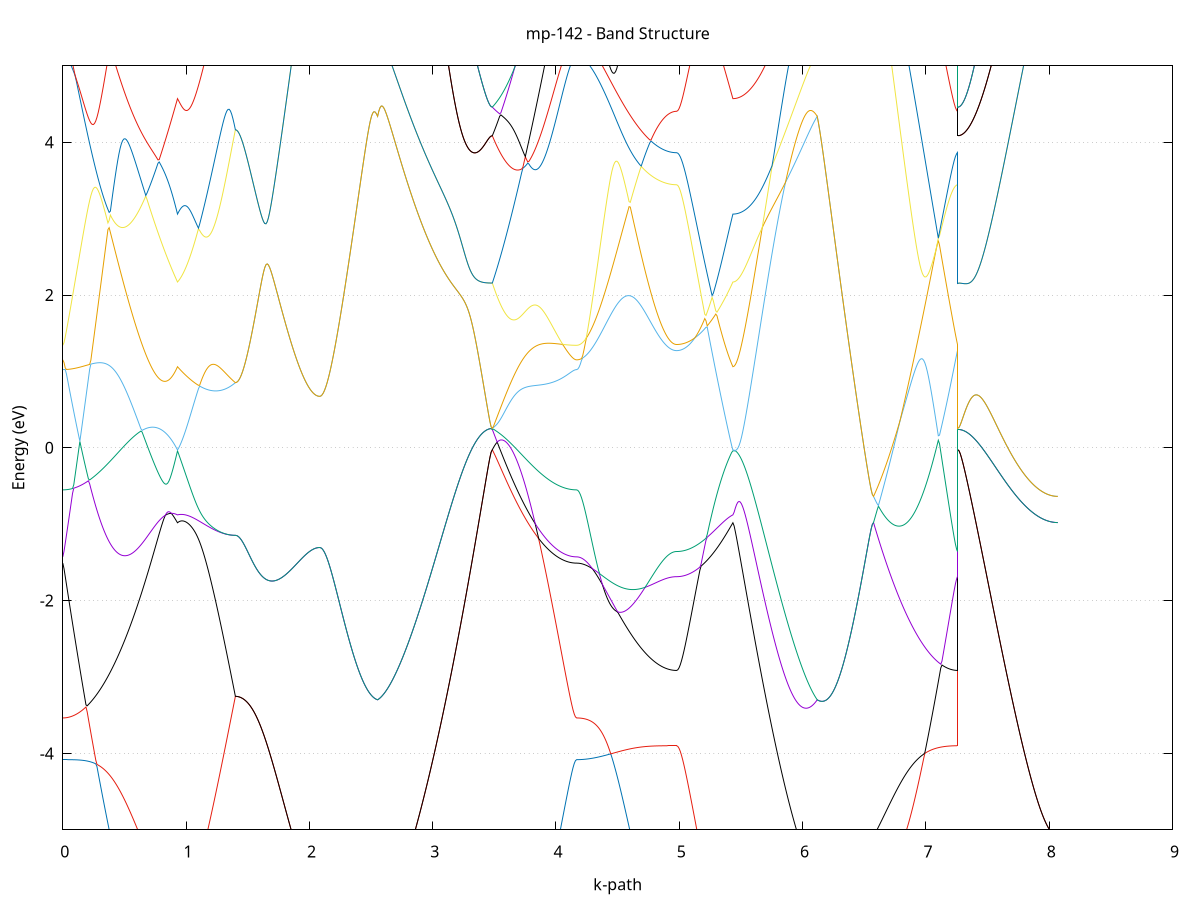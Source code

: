 set title 'mp-142 - Band Structure'
set xlabel 'k-path'
set ylabel 'Energy (eV)'
set grid y
set yrange [-5:5]
set terminal png size 800,600
set output 'mp-142_bands_gnuplot.png'
plot '-' using 1:2 with lines notitle, '-' using 1:2 with lines notitle, '-' using 1:2 with lines notitle, '-' using 1:2 with lines notitle, '-' using 1:2 with lines notitle, '-' using 1:2 with lines notitle, '-' using 1:2 with lines notitle, '-' using 1:2 with lines notitle, '-' using 1:2 with lines notitle, '-' using 1:2 with lines notitle, '-' using 1:2 with lines notitle, '-' using 1:2 with lines notitle, '-' using 1:2 with lines notitle, '-' using 1:2 with lines notitle, '-' using 1:2 with lines notitle, '-' using 1:2 with lines notitle, '-' using 1:2 with lines notitle, '-' using 1:2 with lines notitle, '-' using 1:2 with lines notitle, '-' using 1:2 with lines notitle, '-' using 1:2 with lines notitle, '-' using 1:2 with lines notitle, '-' using 1:2 with lines notitle, '-' using 1:2 with lines notitle, '-' using 1:2 with lines notitle, '-' using 1:2 with lines notitle, '-' using 1:2 with lines notitle, '-' using 1:2 with lines notitle, '-' using 1:2 with lines notitle, '-' using 1:2 with lines notitle, '-' using 1:2 with lines notitle, '-' using 1:2 with lines notitle, '-' using 1:2 with lines notitle, '-' using 1:2 with lines notitle, '-' using 1:2 with lines notitle, '-' using 1:2 with lines notitle, '-' using 1:2 with lines notitle, '-' using 1:2 with lines notitle, '-' using 1:2 with lines notitle, '-' using 1:2 with lines notitle
0.000000 -14.958375
0.009897 -14.958375
0.019794 -14.958375
0.029691 -14.958375
0.039588 -14.958475
0.049486 -14.958475
0.059383 -14.958475
0.069280 -14.958475
0.079177 -14.958475
0.089074 -14.958575
0.098971 -14.958575
0.108868 -14.958575
0.118765 -14.958575
0.128663 -14.958575
0.138560 -14.958575
0.148457 -14.958575
0.158354 -14.958575
0.168251 -14.958575
0.178148 -14.958475
0.188045 -14.958475
0.197942 -14.958375
0.207840 -14.958275
0.217737 -14.958175
0.227634 -14.958075
0.237531 -14.957875
0.247428 -14.957675
0.257325 -14.957475
0.267222 -14.957275
0.277119 -14.956975
0.287016 -14.956775
0.296914 -14.956375
0.306811 -14.956075
0.316708 -14.955675
0.326605 -14.955275
0.336502 -14.954875
0.346399 -14.954375
0.356296 -14.953875
0.366193 -14.953375
0.376091 -14.952775
0.385988 -14.952275
0.395885 -14.951775
0.405782 -14.951275
0.415679 -14.951075
0.425576 -14.951375
0.435473 -14.952175
0.445370 -14.953375
0.455268 -14.954575
0.465165 -14.955775
0.475062 -14.957075
0.484959 -14.958375
0.494856 -14.959675
0.504753 -14.960875
0.514650 -14.962175
0.524547 -14.963475
0.534444 -14.964675
0.544342 -14.965975
0.554239 -14.967175
0.564136 -14.968375
0.574033 -14.969575
0.583930 -14.970775
0.593827 -14.971875
0.603724 -14.973075
0.613621 -14.974175
0.623519 -14.975275
0.633416 -14.976375
0.643313 -14.977475
0.653210 -14.978475
0.663107 -14.979475
0.673004 -14.980475
0.682901 -14.981475
0.692798 -14.982475
0.702696 -14.983375
0.712593 -14.984275
0.722490 -14.985175
0.732387 -14.986075
0.742284 -14.986975
0.752181 -14.987775
0.762078 -14.988575
0.771975 -14.989375
0.781872 -14.990075
0.791770 -14.990875
0.801667 -14.991575
0.811564 -14.992275
0.821461 -14.992975
0.831358 -14.993575
0.841255 -14.994275
0.851152 -14.994875
0.861049 -14.995475
0.870947 -14.996075
0.880844 -14.996575
0.890741 -14.997175
0.900638 -14.997675
0.910535 -14.998175
0.920432 -14.998675
0.930329 -14.999075
0.930329 -14.999075
0.940318 -14.998875
0.950307 -14.998575
0.960296 -14.998175
0.970284 -14.997775
0.980273 -14.997275
0.990262 -14.996775
1.000250 -14.996175
1.010239 -14.995575
1.020228 -14.994875
1.030217 -14.994175
1.040205 -14.993375
1.050194 -14.992575
1.060183 -14.991675
1.070172 -14.990775
1.080160 -14.989775
1.090149 -14.988775
1.100138 -14.987675
1.110127 -14.986575
1.120115 -14.985475
1.130104 -14.984275
1.140093 -14.983075
1.150082 -14.981775
1.160070 -14.980475
1.170059 -14.979175
1.180048 -14.977775
1.190037 -14.976375
1.200025 -14.974975
1.210014 -14.973475
1.220003 -14.972075
1.229992 -14.970575
1.239980 -14.969075
1.249969 -14.967575
1.259958 -14.966075
1.269947 -14.964475
1.279935 -14.962975
1.289924 -14.961475
1.299913 -14.959975
1.309902 -14.958575
1.319890 -14.957075
1.329879 -14.955675
1.339868 -14.954375
1.349856 -14.953075
1.359845 -14.951875
1.369834 -14.950675
1.379823 -14.949575
1.389811 -14.948575
1.399800 -14.947675
1.399800 -14.947675
1.409713 -14.947675
1.419626 -14.947675
1.429539 -14.947675
1.439452 -14.947775
1.449365 -14.947775
1.459278 -14.947775
1.469192 -14.947875
1.479105 -14.947875
1.489018 -14.947975
1.498931 -14.948075
1.508844 -14.948175
1.518757 -14.948275
1.528670 -14.948375
1.538583 -14.948475
1.548496 -14.948575
1.558409 -14.948675
1.568322 -14.948775
1.578235 -14.948875
1.588148 -14.948975
1.598061 -14.949175
1.607974 -14.949275
1.617887 -14.949375
1.627800 -14.949575
1.637713 -14.949675
1.647626 -14.949875
1.657539 -14.949975
1.667452 -14.950075
1.677365 -14.950275
1.687279 -14.950375
1.697192 -14.950475
1.707105 -14.950675
1.717018 -14.950775
1.726931 -14.950875
1.736844 -14.950975
1.746757 -14.951075
1.756670 -14.951175
1.766583 -14.951275
1.776496 -14.951375
1.786409 -14.951475
1.796322 -14.951575
1.806235 -14.951575
1.816148 -14.951675
1.826061 -14.951675
1.835974 -14.951675
1.845887 -14.951775
1.855800 -14.951775
1.865713 -14.951775
1.875626 -14.951775
1.885539 -14.951775
1.895452 -14.951775
1.905366 -14.951675
1.915279 -14.951675
1.925192 -14.951675
1.935105 -14.951575
1.945018 -14.951575
1.954931 -14.951575
1.964844 -14.951475
1.974757 -14.951475
1.984670 -14.951375
1.994583 -14.951375
2.004496 -14.951275
2.014409 -14.951275
2.024322 -14.951275
2.034235 -14.951175
2.044148 -14.951175
2.054061 -14.951175
2.063974 -14.951175
2.073887 -14.951175
2.083800 -14.951175
2.083800 -14.951175
2.093789 -14.951175
2.103778 -14.951375
2.113767 -14.951575
2.123755 -14.951875
2.133744 -14.952275
2.143733 -14.952775
2.153722 -14.953375
2.163710 -14.953975
2.173699 -14.954575
2.183688 -14.955275
2.193676 -14.955975
2.203665 -14.956775
2.213654 -14.957475
2.223643 -14.958275
2.233631 -14.958975
2.243620 -14.959775
2.253609 -14.960475
2.263598 -14.961275
2.273586 -14.961975
2.283575 -14.962675
2.293564 -14.963375
2.303553 -14.964075
2.313541 -14.964675
2.323530 -14.965275
2.333519 -14.965875
2.343508 -14.966475
2.353496 -14.966975
2.363485 -14.967475
2.373474 -14.967975
2.383463 -14.968375
2.393451 -14.968775
2.403440 -14.969075
2.413429 -14.969375
2.423418 -14.969675
2.433406 -14.969975
2.443395 -14.970175
2.453384 -14.970375
2.463373 -14.970475
2.473361 -14.970575
2.483350 -14.970675
2.493339 -14.970775
2.503328 -14.970775
2.513316 -14.970675
2.523305 -14.970675
2.533294 -14.970575
2.543283 -14.970475
2.553271 -14.970375
2.553271 -14.970375
2.563168 -14.970675
2.573065 -14.970975
2.582963 -14.971275
2.592860 -14.971475
2.602757 -14.971775
2.612654 -14.972075
2.622551 -14.972375
2.632448 -14.972575
2.642345 -14.972875
2.652242 -14.973075
2.662140 -14.973275
2.672037 -14.973575
2.681934 -14.973775
2.691831 -14.973875
2.701728 -14.974075
2.711625 -14.974175
2.721522 -14.974375
2.731419 -14.974475
2.741317 -14.974575
2.751214 -14.974575
2.761111 -14.974675
2.771008 -14.974675
2.780905 -14.974675
2.790802 -14.974675
2.800699 -14.974675
2.810596 -14.974575
2.820493 -14.974475
2.830391 -14.974375
2.840288 -14.974275
2.850185 -14.974175
2.860082 -14.973975
2.869979 -14.973775
2.879876 -14.973575
2.889773 -14.973275
2.899670 -14.973075
2.909568 -14.972775
2.919465 -14.972375
2.929362 -14.972075
2.939259 -14.971675
2.949156 -14.971275
2.959053 -14.970875
2.968950 -14.970375
2.978847 -14.969875
2.988745 -14.969375
2.998642 -14.968875
3.008539 -14.968275
3.018436 -14.967675
3.028333 -14.966975
3.038230 -14.966375
3.048127 -14.965675
3.058024 -14.964975
3.067921 -14.964175
3.077819 -14.963375
3.087716 -14.962575
3.097613 -14.961775
3.107510 -14.960875
3.117407 -14.959975
3.127304 -14.959075
3.137201 -14.958175
3.147098 -14.957175
3.156996 -14.956175
3.166893 -14.955175
3.176790 -14.954175
3.186687 -14.953075
3.196584 -14.951975
3.206481 -14.950975
3.216378 -14.949875
3.226275 -14.948775
3.236173 -14.947575
3.246070 -14.946475
3.255967 -14.945375
3.265864 -14.944275
3.275761 -14.943175
3.285658 -14.941975
3.295555 -14.940975
3.305452 -14.939875
3.315349 -14.938775
3.325247 -14.937775
3.335144 -14.936775
3.345041 -14.935875
3.354938 -14.934975
3.364835 -14.934175
3.374732 -14.933475
3.384629 -14.932775
3.394526 -14.932075
3.404424 -14.931575
3.414321 -14.931075
3.424218 -14.930675
3.434115 -14.930375
3.444012 -14.930075
3.453909 -14.929875
3.463806 -14.929775
3.473703 -14.929675
3.483601 -14.929675
3.483601 -14.929675
3.493514 -14.929775
3.503427 -14.929875
3.513340 -14.930075
3.523253 -14.930375
3.533166 -14.930775
3.543079 -14.931475
3.552992 -14.932275
3.562905 -14.933275
3.572818 -14.934475
3.582731 -14.935675
3.592644 -14.936875
3.602557 -14.938175
3.612470 -14.939375
3.622383 -14.940675
3.632296 -14.941875
3.642209 -14.942975
3.652122 -14.944175
3.662035 -14.945275
3.671948 -14.946275
3.681861 -14.947275
3.691774 -14.948275
3.701688 -14.949175
3.711601 -14.950075
3.721514 -14.950875
3.731427 -14.951675
3.741340 -14.952375
3.751253 -14.953075
3.761166 -14.953675
3.771079 -14.954275
3.780992 -14.954775
3.790905 -14.955275
3.800818 -14.955675
3.810731 -14.956075
3.820644 -14.956375
3.830557 -14.956675
3.840470 -14.956875
3.850383 -14.957075
3.860296 -14.957175
3.870209 -14.957275
3.880122 -14.957275
3.890035 -14.957275
3.899948 -14.957175
3.909861 -14.957075
3.919775 -14.956975
3.929688 -14.956775
3.939601 -14.956475
3.949514 -14.956275
3.959427 -14.955975
3.969340 -14.955575
3.979253 -14.955275
3.989166 -14.954875
3.999079 -14.954375
4.008992 -14.953975
4.018905 -14.953475
4.028818 -14.953375
4.038731 -14.954075
4.048644 -14.954775
4.058557 -14.955275
4.068470 -14.955875
4.078383 -14.956375
4.088296 -14.956775
4.098209 -14.957175
4.108122 -14.957475
4.118035 -14.957775
4.127948 -14.957975
4.137862 -14.958175
4.147775 -14.958275
4.157688 -14.958375
4.167601 -14.958375
4.167601 -14.958375
4.177486 -14.958375
4.187372 -14.958475
4.197258 -14.958575
4.207143 -14.958675
4.217029 -14.958875
4.226914 -14.959075
4.236800 -14.959375
4.246686 -14.959575
4.256571 -14.959875
4.266457 -14.960275
4.276343 -14.960575
4.286228 -14.960975
4.296114 -14.961375
4.306000 -14.961775
4.315885 -14.962275
4.325771 -14.962675
4.335657 -14.963175
4.345542 -14.963575
4.355428 -14.964075
4.365313 -14.964575
4.375199 -14.965075
4.385085 -14.965575
4.394970 -14.966075
4.404856 -14.966475
4.414742 -14.966975
4.424627 -14.967475
4.434513 -14.967875
4.444399 -14.968375
4.454284 -14.968775
4.464170 -14.969175
4.474056 -14.969575
4.483941 -14.969975
4.493827 -14.970375
4.503712 -14.970675
4.513598 -14.971075
4.523484 -14.971375
4.533369 -14.971675
4.543255 -14.971875
4.553141 -14.972175
4.563026 -14.972375
4.572912 -14.972475
4.582798 -14.972675
4.592683 -14.972775
4.602569 -14.972875
4.612455 -14.972975
4.622340 -14.972975
4.632226 -14.974375
4.642111 -14.976075
4.651997 -14.977775
4.661883 -14.979375
4.671768 -14.980975
4.681654 -14.982475
4.691540 -14.984075
4.701425 -14.985575
4.711311 -14.986975
4.721197 -14.988375
4.731082 -14.989775
4.740968 -14.991075
4.750854 -14.992375
4.760739 -14.993675
4.770625 -14.994775
4.780510 -14.995975
4.790396 -14.997075
4.800282 -14.998075
4.810167 -14.999075
4.820053 -14.999975
4.829939 -15.000875
4.839824 -15.001775
4.849710 -15.002475
4.859596 -15.003275
4.869481 -15.003875
4.879367 -15.004475
4.889253 -15.005075
4.899138 -15.005575
4.909024 -15.005975
4.918909 -15.006375
4.928795 -15.006675
4.938681 -15.006975
4.948566 -15.007175
4.958452 -15.007275
4.968338 -15.007375
4.978223 -15.007475
4.978223 -15.007475
4.988148 -15.007475
4.998072 -15.007375
5.007996 -15.007375
5.017920 -15.007375
5.027844 -15.007375
5.037768 -15.007375
5.047693 -15.007275
5.057617 -15.007275
5.067541 -15.007175
5.077465 -15.007175
5.087389 -15.007075
5.097313 -15.006975
5.107238 -15.006975
5.117162 -15.006875
5.127086 -15.006775
5.137010 -15.006675
5.146934 -15.006575
5.156859 -15.006475
5.166783 -15.006375
5.176707 -15.006175
5.186631 -15.006075
5.196555 -15.005975
5.206479 -15.005775
5.216404 -15.005575
5.226328 -15.005475
5.236252 -15.005275
5.246176 -15.005075
5.256100 -15.004875
5.266025 -15.004675
5.275949 -15.004475
5.285873 -15.004175
5.295797 -15.003975
5.305721 -15.003675
5.315645 -15.003475
5.325570 -15.003175
5.335494 -15.002875
5.345418 -15.002575
5.355342 -15.002275
5.365266 -15.001875
5.375191 -15.001575
5.385115 -15.001175
5.395039 -15.000775
5.404963 -15.000375
5.414887 -14.999975
5.424811 -14.999575
5.434736 -14.999075
5.434736 -14.999075
5.444649 -14.999075
5.454562 -14.999175
5.464475 -14.999175
5.474388 -14.999175
5.484301 -14.999275
5.494214 -14.999275
5.504127 -14.999375
5.514040 -14.999375
5.523953 -14.999475
5.533866 -14.999575
5.543779 -14.999675
5.553692 -14.999675
5.563605 -14.999775
5.573518 -14.999875
5.583431 -14.999975
5.593344 -15.000075
5.603257 -15.000075
5.613170 -15.000175
5.623083 -15.000175
5.632996 -15.000275
5.642910 -15.000275
5.652823 -15.000275
5.662736 -15.000375
5.672649 -15.000275
5.682562 -15.000275
5.692475 -15.000275
5.702388 -15.000175
5.712301 -15.000075
5.722214 -14.999975
5.732127 -14.999875
5.742040 -14.999675
5.751953 -14.999575
5.761866 -14.999375
5.771779 -14.999075
5.781692 -14.998875
5.791605 -14.998575
5.801518 -14.998275
5.811431 -14.997875
5.821344 -14.997475
5.831257 -14.997075
5.841170 -14.996675
5.851083 -14.996175
5.860997 -14.995675
5.870910 -14.995075
5.880823 -14.994475
5.890736 -14.993875
5.900649 -14.993175
5.910562 -14.992475
5.920475 -14.991775
5.930388 -14.991075
5.940301 -14.990275
5.950214 -14.989375
5.960127 -14.988475
5.970040 -14.987575
5.979953 -14.986675
5.989866 -14.985675
5.999779 -14.984675
6.009692 -14.983675
6.019605 -14.982575
6.029518 -14.981475
6.039431 -14.980375
6.049344 -14.979175
6.059257 -14.977975
6.069170 -14.976775
6.079083 -14.975475
6.088997 -14.974275
6.098910 -14.972975
6.108823 -14.971675
6.118736 -14.970375
6.118736 -14.970375
6.128660 -14.970075
6.138584 -14.969775
6.148508 -14.969475
6.158432 -14.969275
6.168357 -14.968975
6.178281 -14.968775
6.188205 -14.968575
6.198129 -14.968375
6.208053 -14.968275
6.217977 -14.968075
6.227902 -14.968075
6.237826 -14.967975
6.247750 -14.967975
6.257674 -14.967975
6.267598 -14.968075
6.277523 -14.968175
6.287447 -14.968275
6.297371 -14.968375
6.307295 -14.968575
6.317219 -14.968775
6.327143 -14.968975
6.337068 -14.969275
6.346992 -14.969475
6.356916 -14.969775
6.366840 -14.969975
6.376764 -14.970275
6.386689 -14.970575
6.396613 -14.970775
6.406537 -14.971075
6.416461 -14.971275
6.426385 -14.971575
6.436309 -14.971775
6.446234 -14.972075
6.456158 -14.972275
6.466082 -14.972475
6.476006 -14.972675
6.485930 -14.972775
6.495854 -14.972975
6.505779 -14.973075
6.515703 -14.973275
6.525627 -14.973375
6.535551 -14.973475
6.545475 -14.973475
6.555400 -14.973575
6.565324 -14.973575
6.575248 -14.973575
6.575248 -14.973575
6.585161 -14.974875
6.595074 -14.976075
6.604987 -14.977375
6.614900 -14.978575
6.624813 -14.979775
6.634726 -14.980875
6.644639 -14.981975
6.654552 -14.983075
6.664465 -14.984175
6.674378 -14.985175
6.684291 -14.986175
6.694204 -14.987175
6.704117 -14.988175
6.714031 -14.989075
6.723944 -14.989975
6.733857 -14.990775
6.743770 -14.991675
6.753683 -14.992475
6.763596 -14.993275
6.773509 -14.993975
6.783422 -14.994675
6.793335 -14.995375
6.803248 -14.996075
6.813161 -14.996675
6.823074 -14.997275
6.832987 -14.997875
6.842900 -14.998475
6.852813 -14.998975
6.862726 -14.999475
6.872639 -14.999975
6.882552 -15.000475
6.892465 -15.000975
6.902378 -15.001375
6.912291 -15.001775
6.922204 -15.002175
6.932118 -15.002475
6.942031 -15.002875
6.951944 -15.003175
6.961857 -15.003475
6.971770 -15.003775
6.981683 -15.004075
6.991596 -15.004375
7.001509 -15.004575
7.011422 -15.004875
7.021335 -15.005075
7.031248 -15.005275
7.041161 -15.005475
7.051074 -15.005675
7.060987 -15.005875
7.070900 -15.005975
7.080813 -15.006175
7.090726 -15.006275
7.100639 -15.006475
7.110552 -15.006575
7.120465 -15.006675
7.130378 -15.006775
7.140291 -15.006875
7.150205 -15.006975
7.160118 -15.007075
7.170031 -15.007175
7.179944 -15.007175
7.189857 -15.007275
7.199770 -15.007275
7.209683 -15.007375
7.219596 -15.007375
7.229509 -15.007375
7.239422 -15.007375
7.249335 -15.007375
7.259248 -15.007475
7.259248 -14.929675
7.269134 -14.929675
7.279019 -14.929675
7.288905 -14.929875
7.298791 -14.929975
7.308676 -14.930175
7.318562 -14.930375
7.328448 -14.930675
7.338333 -14.930975
7.348219 -14.931275
7.358104 -14.931675
7.367990 -14.932075
7.377876 -14.932475
7.387761 -14.932975
7.397647 -14.933575
7.407533 -14.934075
7.417418 -14.934675
7.427304 -14.935275
7.437190 -14.935975
7.447075 -14.936575
7.456961 -14.937375
7.466847 -14.938075
7.476732 -14.938775
7.486618 -14.939575
7.496503 -14.940375
7.506389 -14.941175
7.516275 -14.941975
7.526160 -14.942775
7.536046 -14.943675
7.545932 -14.944475
7.555817 -14.945375
7.565703 -14.946175
7.575589 -14.947075
7.585474 -14.947975
7.595360 -14.948875
7.605246 -14.949675
7.615131 -14.950575
7.625017 -14.951475
7.634902 -14.952275
7.644788 -14.953175
7.654674 -14.953975
7.664559 -14.954875
7.674445 -14.955675
7.684331 -14.956475
7.694216 -14.957275
7.704102 -14.958075
7.713988 -14.958875
7.723873 -14.959675
7.733759 -14.960375
7.743645 -14.961175
7.753530 -14.961875
7.763416 -14.962575
7.773301 -14.963275
7.783187 -14.963875
7.793073 -14.964575
7.802958 -14.965175
7.812844 -14.965775
7.822730 -14.966375
7.832615 -14.966875
7.842501 -14.967475
7.852387 -14.967975
7.862272 -14.968475
7.872158 -14.968975
7.882044 -14.969375
7.891929 -14.969775
7.901815 -14.970275
7.911700 -14.970575
7.921586 -14.970975
7.931472 -14.971275
7.941357 -14.971575
7.951243 -14.971875
7.961129 -14.972175
7.971014 -14.972375
7.980900 -14.972675
7.990786 -14.972875
8.000671 -14.972975
8.010557 -14.973175
8.020443 -14.973275
8.030328 -14.973375
8.040214 -14.973475
8.050099 -14.973575
8.059985 -14.973575
8.069871 -14.973575
e
0.000000 -14.948275
0.009897 -14.948275
0.019794 -14.948275
0.029691 -14.948175
0.039588 -14.948075
0.049486 -14.947975
0.059383 -14.947775
0.069280 -14.947575
0.079177 -14.947375
0.089074 -14.947075
0.098971 -14.946775
0.108868 -14.946475
0.118765 -14.946175
0.128663 -14.945775
0.138560 -14.945375
0.148457 -14.944975
0.158354 -14.944575
0.168251 -14.944075
0.178148 -14.943575
0.188045 -14.943075
0.197942 -14.942475
0.207840 -14.941875
0.217737 -14.941375
0.227634 -14.940675
0.237531 -14.940075
0.247428 -14.939375
0.257325 -14.938675
0.267222 -14.937975
0.277119 -14.937275
0.287016 -14.936575
0.296914 -14.935775
0.306811 -14.934975
0.316708 -14.935475
0.326605 -14.936775
0.336502 -14.937975
0.346399 -14.939275
0.356296 -14.940575
0.366193 -14.941875
0.376091 -14.943075
0.385988 -14.944375
0.395885 -14.945575
0.405782 -14.946675
0.415679 -14.947475
0.425576 -14.947675
0.435473 -14.947375
0.445370 -14.946775
0.455268 -14.945975
0.465165 -14.945075
0.475062 -14.944175
0.484959 -14.943175
0.494856 -14.942175
0.504753 -14.941075
0.514650 -14.939975
0.524547 -14.938775
0.534444 -14.937575
0.544342 -14.936375
0.554239 -14.935075
0.564136 -14.933775
0.574033 -14.932475
0.583930 -14.931075
0.593827 -14.929675
0.603724 -14.928175
0.613621 -14.926675
0.623519 -14.925175
0.633416 -14.925575
0.643313 -14.926075
0.653210 -14.926575
0.663107 -14.927175
0.673004 -14.927675
0.682901 -14.928175
0.692798 -14.928575
0.702696 -14.929875
0.712593 -14.931675
0.722490 -14.933475
0.732387 -14.935275
0.742284 -14.936975
0.752181 -14.938575
0.762078 -14.940175
0.771975 -14.941775
0.781872 -14.943275
0.791770 -14.944675
0.801667 -14.946075
0.811564 -14.947475
0.821461 -14.948775
0.831358 -14.949975
0.841255 -14.951175
0.851152 -14.952275
0.861049 -14.953375
0.870947 -14.954475
0.880844 -14.955375
0.890741 -14.956375
0.900638 -14.957175
0.910535 -14.958075
0.920432 -14.958775
0.930329 -14.959475
0.930329 -14.959475
0.940318 -14.959175
0.950307 -14.958775
0.960296 -14.958475
0.970284 -14.958075
0.980273 -14.957775
0.990262 -14.957375
1.000250 -14.957075
1.010239 -14.956675
1.020228 -14.956275
1.030217 -14.955975
1.040205 -14.955575
1.050194 -14.955175
1.060183 -14.954775
1.070172 -14.954275
1.080160 -14.953875
1.090149 -14.953475
1.100138 -14.952975
1.110127 -14.952575
1.120115 -14.952075
1.130104 -14.951575
1.140093 -14.951075
1.150082 -14.950575
1.160070 -14.950075
1.170059 -14.949575
1.180048 -14.949075
1.190037 -14.948575
1.200025 -14.948075
1.210014 -14.947575
1.220003 -14.947175
1.229992 -14.946675
1.239980 -14.946275
1.249969 -14.945775
1.259958 -14.945475
1.269947 -14.945075
1.279935 -14.944775
1.289924 -14.944575
1.299913 -14.944375
1.309902 -14.944275
1.319890 -14.944275
1.329879 -14.944375
1.339868 -14.944475
1.349856 -14.944775
1.359845 -14.945075
1.369834 -14.945575
1.379823 -14.946175
1.389811 -14.946875
1.399800 -14.947675
1.399800 -14.947675
1.409713 -14.947675
1.419626 -14.947675
1.429539 -14.947675
1.439452 -14.947775
1.449365 -14.947775
1.459278 -14.947775
1.469192 -14.947875
1.479105 -14.947875
1.489018 -14.947975
1.498931 -14.948075
1.508844 -14.948175
1.518757 -14.948275
1.528670 -14.948375
1.538583 -14.948475
1.548496 -14.948575
1.558409 -14.948675
1.568322 -14.948775
1.578235 -14.948875
1.588148 -14.948975
1.598061 -14.949175
1.607974 -14.949275
1.617887 -14.949375
1.627800 -14.949575
1.637713 -14.949675
1.647626 -14.949875
1.657539 -14.949975
1.667452 -14.950075
1.677365 -14.950275
1.687279 -14.950375
1.697192 -14.950475
1.707105 -14.950675
1.717018 -14.950775
1.726931 -14.950875
1.736844 -14.950975
1.746757 -14.951075
1.756670 -14.951175
1.766583 -14.951275
1.776496 -14.951375
1.786409 -14.951475
1.796322 -14.951575
1.806235 -14.951575
1.816148 -14.951675
1.826061 -14.951675
1.835974 -14.951675
1.845887 -14.951775
1.855800 -14.951775
1.865713 -14.951775
1.875626 -14.951775
1.885539 -14.951775
1.895452 -14.951775
1.905366 -14.951675
1.915279 -14.951675
1.925192 -14.951675
1.935105 -14.951575
1.945018 -14.951575
1.954931 -14.951575
1.964844 -14.951475
1.974757 -14.951475
1.984670 -14.951375
1.994583 -14.951375
2.004496 -14.951275
2.014409 -14.951275
2.024322 -14.951275
2.034235 -14.951175
2.044148 -14.951175
2.054061 -14.951175
2.063974 -14.951175
2.073887 -14.951175
2.083800 -14.951175
2.083800 -14.951175
2.093789 -14.951175
2.103778 -14.951375
2.113767 -14.951575
2.123755 -14.951875
2.133744 -14.952275
2.143733 -14.952775
2.153722 -14.953375
2.163710 -14.953975
2.173699 -14.954575
2.183688 -14.955275
2.193676 -14.955975
2.203665 -14.956775
2.213654 -14.957475
2.223643 -14.958275
2.233631 -14.958975
2.243620 -14.959775
2.253609 -14.960475
2.263598 -14.961275
2.273586 -14.961975
2.283575 -14.962675
2.293564 -14.963375
2.303553 -14.964075
2.313541 -14.964675
2.323530 -14.965275
2.333519 -14.965875
2.343508 -14.966475
2.353496 -14.966975
2.363485 -14.967475
2.373474 -14.967975
2.383463 -14.968375
2.393451 -14.968775
2.403440 -14.969075
2.413429 -14.969375
2.423418 -14.969675
2.433406 -14.969975
2.443395 -14.970175
2.453384 -14.970375
2.463373 -14.970475
2.473361 -14.970575
2.483350 -14.970675
2.493339 -14.970775
2.503328 -14.970775
2.513316 -14.970675
2.523305 -14.970675
2.533294 -14.970575
2.543283 -14.970475
2.553271 -14.970375
2.553271 -14.970375
2.563168 -14.970675
2.573065 -14.970975
2.582963 -14.971275
2.592860 -14.971475
2.602757 -14.971775
2.612654 -14.972075
2.622551 -14.972375
2.632448 -14.972575
2.642345 -14.972875
2.652242 -14.973075
2.662140 -14.973275
2.672037 -14.973575
2.681934 -14.973775
2.691831 -14.973875
2.701728 -14.974075
2.711625 -14.974175
2.721522 -14.974375
2.731419 -14.974475
2.741317 -14.974575
2.751214 -14.974575
2.761111 -14.974675
2.771008 -14.974675
2.780905 -14.974675
2.790802 -14.974675
2.800699 -14.974675
2.810596 -14.974575
2.820493 -14.974475
2.830391 -14.974375
2.840288 -14.974275
2.850185 -14.974175
2.860082 -14.973975
2.869979 -14.973775
2.879876 -14.973575
2.889773 -14.973275
2.899670 -14.973075
2.909568 -14.972775
2.919465 -14.972375
2.929362 -14.972075
2.939259 -14.971675
2.949156 -14.971275
2.959053 -14.970875
2.968950 -14.970375
2.978847 -14.969875
2.988745 -14.969375
2.998642 -14.968875
3.008539 -14.968275
3.018436 -14.967675
3.028333 -14.966975
3.038230 -14.966375
3.048127 -14.965675
3.058024 -14.964975
3.067921 -14.964175
3.077819 -14.963375
3.087716 -14.962575
3.097613 -14.961775
3.107510 -14.960875
3.117407 -14.959975
3.127304 -14.959075
3.137201 -14.958175
3.147098 -14.957175
3.156996 -14.956175
3.166893 -14.955175
3.176790 -14.954175
3.186687 -14.953075
3.196584 -14.951975
3.206481 -14.950975
3.216378 -14.949875
3.226275 -14.948775
3.236173 -14.947575
3.246070 -14.946475
3.255967 -14.945375
3.265864 -14.944275
3.275761 -14.943175
3.285658 -14.941975
3.295555 -14.940975
3.305452 -14.939875
3.315349 -14.938775
3.325247 -14.937775
3.335144 -14.936775
3.345041 -14.935875
3.354938 -14.934975
3.364835 -14.934175
3.374732 -14.933475
3.384629 -14.932775
3.394526 -14.932075
3.404424 -14.931575
3.414321 -14.931075
3.424218 -14.930675
3.434115 -14.930375
3.444012 -14.930075
3.453909 -14.929875
3.463806 -14.929775
3.473703 -14.929675
3.483601 -14.929675
3.483601 -14.929675
3.493514 -14.929575
3.503427 -14.929475
3.513340 -14.929475
3.523253 -14.929375
3.533166 -14.929275
3.543079 -14.929175
3.552992 -14.928975
3.562905 -14.928875
3.572818 -14.928675
3.582731 -14.928475
3.592644 -14.928275
3.602557 -14.928075
3.612470 -14.927775
3.622383 -14.927575
3.632296 -14.927275
3.642209 -14.926975
3.652122 -14.926575
3.662035 -14.926275
3.671948 -14.925875
3.681861 -14.925475
3.691774 -14.925075
3.701688 -14.924675
3.711601 -14.924175
3.721514 -14.923675
3.731427 -14.923175
3.741340 -14.922675
3.751253 -14.922175
3.761166 -14.921675
3.771079 -14.921075
3.780992 -14.921375
3.790905 -14.923175
3.800818 -14.924875
3.810731 -14.926575
3.820644 -14.928275
3.830557 -14.929875
3.840470 -14.931475
3.850383 -14.933075
3.860296 -14.934575
3.870209 -14.935975
3.880122 -14.937475
3.890035 -14.938875
3.899948 -14.940175
3.909861 -14.941475
3.919775 -14.942675
3.929688 -14.943975
3.939601 -14.945075
3.949514 -14.946175
3.959427 -14.947275
3.969340 -14.948275
3.979253 -14.949275
3.989166 -14.950175
3.999079 -14.951075
4.008992 -14.951875
4.018905 -14.952675
4.028818 -14.953075
4.038731 -14.952575
4.048644 -14.952075
4.058557 -14.951575
4.068470 -14.951175
4.078383 -14.950675
4.088296 -14.950275
4.098209 -14.949875
4.108122 -14.949475
4.118035 -14.949075
4.127948 -14.948875
4.137862 -14.948575
4.147775 -14.948475
4.157688 -14.948375
4.167601 -14.948275
4.167601 -14.948275
4.177486 -14.948275
4.187372 -14.948275
4.197258 -14.948175
4.207143 -14.948075
4.217029 -14.947875
4.226914 -14.947675
4.236800 -14.947475
4.246686 -14.947275
4.256571 -14.946975
4.266457 -14.946675
4.276343 -14.946275
4.286228 -14.945975
4.296114 -14.945575
4.306000 -14.945175
4.315885 -14.944775
4.325771 -14.944375
4.335657 -14.943975
4.345542 -14.943575
4.355428 -14.943275
4.365313 -14.942875
4.375199 -14.942675
4.385085 -14.942475
4.394970 -14.942375
4.404856 -14.942375
4.414742 -14.942575
4.424627 -14.942975
4.434513 -14.943475
4.444399 -14.944275
4.454284 -14.945175
4.464170 -14.946275
4.474056 -14.947475
4.483941 -14.948875
4.493827 -14.950275
4.503712 -14.951875
4.513598 -14.953475
4.523484 -14.955175
4.533369 -14.956875
4.543255 -14.958575
4.553141 -14.960375
4.563026 -14.962075
4.572912 -14.963875
4.582798 -14.965675
4.592683 -14.967475
4.602569 -14.969175
4.612455 -14.970975
4.622340 -14.972675
4.632226 -14.972975
4.642111 -14.972975
4.651997 -14.972975
4.661883 -14.972875
4.671768 -14.972775
4.681654 -14.972575
4.691540 -14.972375
4.701425 -14.972175
4.711311 -14.971975
4.721197 -14.971675
4.731082 -14.971375
4.740968 -14.971075
4.750854 -14.970675
4.760739 -14.970275
4.770625 -14.969875
4.780510 -14.969375
4.790396 -14.968875
4.800282 -14.968375
4.810167 -14.967875
4.820053 -14.967275
4.829939 -14.966675
4.839824 -14.966075
4.849710 -14.965375
4.859596 -14.964675
4.869481 -14.963975
4.879367 -14.963275
4.889253 -14.962575
4.899138 -14.961875
4.909024 -14.961175
4.918909 -14.960375
4.928795 -14.959775
4.938681 -14.959075
4.948566 -14.958475
4.958452 -14.958075
4.968338 -14.957775
4.978223 -14.957675
4.978223 -14.957675
4.988148 -14.957675
4.998072 -14.957775
5.007996 -14.957875
5.017920 -14.957975
5.027844 -14.958075
5.037768 -14.958275
5.047693 -14.958575
5.057617 -14.958775
5.067541 -14.959075
5.077465 -14.959275
5.087389 -14.959675
5.097313 -14.959975
5.107238 -14.960275
5.117162 -14.960575
5.127086 -14.960975
5.137010 -14.961275
5.146934 -14.961675
5.156859 -14.961975
5.166783 -14.962275
5.176707 -14.962575
5.186631 -14.962875
5.196555 -14.963175
5.206479 -14.963375
5.216404 -14.963675
5.226328 -14.963875
5.236252 -14.964075
5.246176 -14.964175
5.256100 -14.964375
5.266025 -14.964375
5.275949 -14.964475
5.285873 -14.964475
5.295797 -14.964475
5.305721 -14.964375
5.315645 -14.964275
5.325570 -14.964175
5.335494 -14.963975
5.345418 -14.963775
5.355342 -14.963475
5.365266 -14.963175
5.375191 -14.962775
5.385115 -14.962375
5.395039 -14.961875
5.404963 -14.961375
5.414887 -14.960775
5.424811 -14.960175
5.434736 -14.959475
5.434736 -14.959475
5.444649 -14.959475
5.454562 -14.959475
5.464475 -14.959375
5.474388 -14.959375
5.484301 -14.959275
5.494214 -14.959075
5.504127 -14.958975
5.514040 -14.958775
5.523953 -14.958575
5.533866 -14.958375
5.543779 -14.958175
5.553692 -14.957875
5.563605 -14.957575
5.573518 -14.957275
5.583431 -14.956975
5.593344 -14.956675
5.603257 -14.956375
5.613170 -14.955975
5.623083 -14.955675
5.632996 -14.955275
5.642910 -14.954875
5.652823 -14.954475
5.662736 -14.954075
5.672649 -14.953675
5.682562 -14.953175
5.692475 -14.952775
5.702388 -14.952275
5.712301 -14.951875
5.722214 -14.951375
5.732127 -14.950875
5.742040 -14.950375
5.751953 -14.949875
5.761866 -14.949375
5.771779 -14.948875
5.781692 -14.948375
5.791605 -14.947875
5.801518 -14.947375
5.811431 -14.946875
5.821344 -14.946375
5.831257 -14.945775
5.841170 -14.945275
5.851083 -14.944775
5.860997 -14.944175
5.870910 -14.943675
5.880823 -14.943775
5.890736 -14.944375
5.900649 -14.945075
5.910562 -14.945775
5.920475 -14.946575
5.930388 -14.947375
5.940301 -14.948275
5.950214 -14.949175
5.960127 -14.950175
5.970040 -14.951175
5.979953 -14.952275
5.989866 -14.953375
5.999779 -14.954575
6.009692 -14.955775
6.019605 -14.957075
6.029518 -14.958375
6.039431 -14.959675
6.049344 -14.960975
6.059257 -14.962275
6.069170 -14.963575
6.079083 -14.964975
6.088997 -14.966275
6.098910 -14.967675
6.108823 -14.968975
6.118736 -14.970375
6.118736 -14.970375
6.128660 -14.970075
6.138584 -14.969775
6.148508 -14.969475
6.158432 -14.969275
6.168357 -14.968975
6.178281 -14.968775
6.188205 -14.968575
6.198129 -14.968375
6.208053 -14.968275
6.217977 -14.968075
6.227902 -14.968075
6.237826 -14.967975
6.247750 -14.967975
6.257674 -14.967975
6.267598 -14.968075
6.277523 -14.968175
6.287447 -14.968275
6.297371 -14.968375
6.307295 -14.968575
6.317219 -14.968775
6.327143 -14.968975
6.337068 -14.969275
6.346992 -14.969475
6.356916 -14.969775
6.366840 -14.969975
6.376764 -14.970275
6.386689 -14.970575
6.396613 -14.970775
6.406537 -14.971075
6.416461 -14.971275
6.426385 -14.971575
6.436309 -14.971775
6.446234 -14.972075
6.456158 -14.972275
6.466082 -14.972475
6.476006 -14.972675
6.485930 -14.972775
6.495854 -14.972975
6.505779 -14.973075
6.515703 -14.973275
6.525627 -14.973375
6.535551 -14.973475
6.545475 -14.973475
6.555400 -14.973575
6.565324 -14.973575
6.575248 -14.973575
6.575248 -14.973575
6.585161 -14.972275
6.595074 -14.970975
6.604987 -14.969575
6.614900 -14.968175
6.624813 -14.966775
6.634726 -14.965375
6.644639 -14.963975
6.654552 -14.962475
6.664465 -14.961075
6.674378 -14.959575
6.684291 -14.958075
6.694204 -14.956575
6.704117 -14.955075
6.714031 -14.953575
6.723944 -14.952075
6.733857 -14.950475
6.743770 -14.948975
6.753683 -14.947475
6.763596 -14.945975
6.773509 -14.944475
6.783422 -14.942975
6.793335 -14.941475
6.803248 -14.940075
6.813161 -14.938575
6.823074 -14.937175
6.832987 -14.935775
6.842900 -14.934475
6.852813 -14.933075
6.862726 -14.931775
6.872639 -14.930575
6.882552 -14.929375
6.892465 -14.928575
6.902378 -14.929475
6.912291 -14.930475
6.922204 -14.931375
6.932118 -14.932275
6.942031 -14.933175
6.951944 -14.934075
6.961857 -14.934875
6.971770 -14.935675
6.981683 -14.937075
6.991596 -14.938475
7.001509 -14.939775
7.011422 -14.941075
7.021335 -14.942375
7.031248 -14.943575
7.041161 -14.944775
7.051074 -14.945875
7.060987 -14.946975
7.070900 -14.947975
7.080813 -14.948975
7.090726 -14.949875
7.100639 -14.950775
7.110552 -14.951575
7.120465 -14.952375
7.130378 -14.953075
7.140291 -14.953775
7.150205 -14.954375
7.160118 -14.954975
7.170031 -14.955475
7.179944 -14.955975
7.189857 -14.956375
7.199770 -14.956675
7.209683 -14.956975
7.219596 -14.957275
7.229509 -14.957475
7.239422 -14.957575
7.249335 -14.957675
7.259248 -14.957675
7.259248 -14.929675
7.269134 -14.929675
7.279019 -14.929675
7.288905 -14.929875
7.298791 -14.929975
7.308676 -14.930175
7.318562 -14.930375
7.328448 -14.930675
7.338333 -14.930975
7.348219 -14.931275
7.358104 -14.931675
7.367990 -14.932075
7.377876 -14.932475
7.387761 -14.932975
7.397647 -14.933575
7.407533 -14.934075
7.417418 -14.934675
7.427304 -14.935275
7.437190 -14.935975
7.447075 -14.936575
7.456961 -14.937375
7.466847 -14.938075
7.476732 -14.938775
7.486618 -14.939575
7.496503 -14.940375
7.506389 -14.941175
7.516275 -14.941975
7.526160 -14.942775
7.536046 -14.943675
7.545932 -14.944475
7.555817 -14.945375
7.565703 -14.946175
7.575589 -14.947075
7.585474 -14.947975
7.595360 -14.948875
7.605246 -14.949675
7.615131 -14.950575
7.625017 -14.951475
7.634902 -14.952275
7.644788 -14.953175
7.654674 -14.953975
7.664559 -14.954875
7.674445 -14.955675
7.684331 -14.956475
7.694216 -14.957275
7.704102 -14.958075
7.713988 -14.958875
7.723873 -14.959675
7.733759 -14.960375
7.743645 -14.961175
7.753530 -14.961875
7.763416 -14.962575
7.773301 -14.963275
7.783187 -14.963875
7.793073 -14.964575
7.802958 -14.965175
7.812844 -14.965775
7.822730 -14.966375
7.832615 -14.966875
7.842501 -14.967475
7.852387 -14.967975
7.862272 -14.968475
7.872158 -14.968975
7.882044 -14.969375
7.891929 -14.969775
7.901815 -14.970275
7.911700 -14.970575
7.921586 -14.970975
7.931472 -14.971275
7.941357 -14.971575
7.951243 -14.971875
7.961129 -14.972175
7.971014 -14.972375
7.980900 -14.972675
7.990786 -14.972875
8.000671 -14.972975
8.010557 -14.973175
8.020443 -14.973275
8.030328 -14.973375
8.040214 -14.973475
8.050099 -14.973575
8.059985 -14.973575
8.069871 -14.973575
e
0.000000 -14.914175
0.009897 -14.914175
0.019794 -14.914175
0.029691 -14.914275
0.039588 -14.914475
0.049486 -14.914675
0.059383 -14.914875
0.069280 -14.915175
0.079177 -14.915475
0.089074 -14.915775
0.098971 -14.916175
0.108868 -14.916675
0.118765 -14.917075
0.128663 -14.917675
0.138560 -14.918175
0.148457 -14.918875
0.158354 -14.919475
0.168251 -14.920175
0.178148 -14.920975
0.188045 -14.921775
0.197942 -14.922575
0.207840 -14.923475
0.217737 -14.924375
0.227634 -14.925375
0.237531 -14.926375
0.247428 -14.927375
0.257325 -14.928475
0.267222 -14.929575
0.277119 -14.930675
0.287016 -14.931875
0.296914 -14.933075
0.306811 -14.934275
0.316708 -14.934175
0.326605 -14.933375
0.336502 -14.932575
0.346399 -14.931775
0.356296 -14.930875
0.366193 -14.930075
0.376091 -14.929175
0.385988 -14.928275
0.395885 -14.927375
0.405782 -14.926475
0.415679 -14.925575
0.425576 -14.924675
0.435473 -14.923775
0.445370 -14.922875
0.455268 -14.921875
0.465165 -14.920975
0.475062 -14.920075
0.484959 -14.919075
0.494856 -14.918175
0.504753 -14.918475
0.514650 -14.919075
0.524547 -14.919575
0.534444 -14.920175
0.544342 -14.920775
0.554239 -14.921275
0.564136 -14.921875
0.574033 -14.922375
0.583930 -14.922875
0.593827 -14.923475
0.603724 -14.923975
0.613621 -14.924575
0.623519 -14.925075
0.633416 -14.923675
0.643313 -14.922075
0.653210 -14.920575
0.663107 -14.921975
0.673004 -14.924075
0.682901 -14.925975
0.692798 -14.927975
0.702696 -14.929075
0.712593 -14.929575
0.722490 -14.930075
0.732387 -14.930575
0.742284 -14.930975
0.752181 -14.931475
0.762078 -14.931875
0.771975 -14.932375
0.781872 -14.932775
0.791770 -14.933275
0.801667 -14.933675
0.811564 -14.934075
0.821461 -14.934475
0.831358 -14.934875
0.841255 -14.935275
0.851152 -14.935675
0.861049 -14.936075
0.870947 -14.936475
0.880844 -14.936875
0.890741 -14.937275
0.900638 -14.937675
0.910535 -14.937975
0.920432 -14.938375
0.930329 -14.938675
0.930329 -14.938675
0.940318 -14.938475
0.950307 -14.938275
0.960296 -14.937875
0.970284 -14.937475
0.980273 -14.937075
0.990262 -14.936575
1.000250 -14.935975
1.010239 -14.935375
1.020228 -14.934775
1.030217 -14.934075
1.040205 -14.933275
1.050194 -14.932475
1.060183 -14.931675
1.070172 -14.930775
1.080160 -14.929875
1.090149 -14.928975
1.100138 -14.927975
1.110127 -14.927075
1.120115 -14.925975
1.130104 -14.924975
1.140093 -14.923875
1.150082 -14.922875
1.160070 -14.921775
1.170059 -14.920675
1.180048 -14.919475
1.190037 -14.918375
1.200025 -14.917275
1.210014 -14.916275
1.220003 -14.915175
1.229992 -14.914175
1.239980 -14.913175
1.249969 -14.912275
1.259958 -14.911475
1.269947 -14.910775
1.279935 -14.910175
1.289924 -14.909675
1.299913 -14.909375
1.309902 -14.909175
1.319890 -14.909075
1.329879 -14.909075
1.339868 -14.909075
1.349856 -14.909175
1.359845 -14.909275
1.369834 -14.909275
1.379823 -14.909275
1.389811 -14.909175
1.399800 -14.909075
1.399800 -14.909075
1.409713 -14.909075
1.419626 -14.909075
1.429539 -14.909175
1.439452 -14.909275
1.449365 -14.909375
1.459278 -14.909475
1.469192 -14.909575
1.479105 -14.909775
1.489018 -14.909975
1.498931 -14.910175
1.508844 -14.910375
1.518757 -14.910575
1.528670 -14.910775
1.538583 -14.910975
1.548496 -14.911175
1.558409 -14.911375
1.568322 -14.911675
1.578235 -14.911875
1.588148 -14.912075
1.598061 -14.912275
1.607974 -14.912475
1.617887 -14.912675
1.627800 -14.912875
1.637713 -14.912975
1.647626 -14.913175
1.657539 -14.913275
1.667452 -14.913375
1.677365 -14.913575
1.687279 -14.913575
1.697192 -14.913675
1.707105 -14.913775
1.717018 -14.913775
1.726931 -14.913875
1.736844 -14.913875
1.746757 -14.913875
1.756670 -14.913775
1.766583 -14.913775
1.776496 -14.913775
1.786409 -14.913675
1.796322 -14.913575
1.806235 -14.913475
1.816148 -14.913375
1.826061 -14.913275
1.835974 -14.913175
1.845887 -14.913075
1.855800 -14.912975
1.865713 -14.912775
1.875626 -14.912675
1.885539 -14.912475
1.895452 -14.912375
1.905366 -14.912275
1.915279 -14.912075
1.925192 -14.911975
1.935105 -14.911875
1.945018 -14.911675
1.954931 -14.911575
1.964844 -14.911475
1.974757 -14.911375
1.984670 -14.911275
1.994583 -14.911175
2.004496 -14.911175
2.014409 -14.911075
2.024322 -14.911075
2.034235 -14.910975
2.044148 -14.910975
2.054061 -14.910875
2.063974 -14.910875
2.073887 -14.910875
2.083800 -14.910875
2.083800 -14.910875
2.093789 -14.910775
2.103778 -14.910675
2.113767 -14.910375
2.123755 -14.909975
2.133744 -14.909575
2.143733 -14.908975
2.153722 -14.908375
2.163710 -14.907775
2.173699 -14.907175
2.183688 -14.906575
2.193676 -14.906075
2.203665 -14.905575
2.213654 -14.905375
2.223643 -14.905275
2.233631 -14.905475
2.243620 -14.905875
2.253609 -14.906475
2.263598 -14.907075
2.273586 -14.907875
2.283575 -14.908775
2.293564 -14.909675
2.303553 -14.910575
2.313541 -14.911475
2.323530 -14.912375
2.333519 -14.913375
2.343508 -14.914275
2.353496 -14.915175
2.363485 -14.916075
2.373474 -14.916975
2.383463 -14.917875
2.393451 -14.918775
2.403440 -14.919575
2.413429 -14.920375
2.423418 -14.921175
2.433406 -14.921975
2.443395 -14.922775
2.453384 -14.923475
2.463373 -14.924175
2.473361 -14.924875
2.483350 -14.925475
2.493339 -14.926075
2.503328 -14.926675
2.513316 -14.927175
2.523305 -14.927775
2.533294 -14.928275
2.543283 -14.928675
2.553271 -14.929075
2.553271 -14.929075
2.563168 -14.928275
2.573065 -14.927475
2.582963 -14.926575
2.592860 -14.925575
2.602757 -14.924675
2.612654 -14.923675
2.622551 -14.922675
2.632448 -14.921575
2.642345 -14.920575
2.652242 -14.919475
2.662140 -14.918375
2.672037 -14.917275
2.681934 -14.916175
2.691831 -14.915075
2.701728 -14.913975
2.711625 -14.912875
2.721522 -14.911875
2.731419 -14.910775
2.741317 -14.909775
2.751214 -14.908775
2.761111 -14.907875
2.771008 -14.906975
2.780905 -14.906175
2.790802 -14.905475
2.800699 -14.904775
2.810596 -14.904275
2.820493 -14.903775
2.830391 -14.903475
2.840288 -14.903275
2.850185 -14.903175
2.860082 -14.903175
2.869979 -14.903275
2.879876 -14.903475
2.889773 -14.903675
2.899670 -14.904075
2.909568 -14.904375
2.919465 -14.904775
2.929362 -14.905175
2.939259 -14.905675
2.949156 -14.906175
2.959053 -14.906575
2.968950 -14.907075
2.978847 -14.907575
2.988745 -14.908075
2.998642 -14.908575
3.008539 -14.909075
3.018436 -14.909575
3.028333 -14.910075
3.038230 -14.910575
3.048127 -14.911075
3.058024 -14.911475
3.067921 -14.911975
3.077819 -14.912475
3.087716 -14.912875
3.097613 -14.913275
3.107510 -14.913775
3.117407 -14.914175
3.127304 -14.914575
3.137201 -14.914875
3.147098 -14.915275
3.156996 -14.915675
3.166893 -14.915975
3.176790 -14.916275
3.186687 -14.916575
3.196584 -14.916875
3.206481 -14.917175
3.216378 -14.917475
3.226275 -14.917675
3.236173 -14.917875
3.246070 -14.918075
3.255967 -14.918275
3.265864 -14.918375
3.275761 -14.918575
3.285658 -14.918675
3.295555 -14.918775
3.305452 -14.918775
3.315349 -14.918775
3.325247 -14.918775
3.335144 -14.918775
3.345041 -14.918675
3.354938 -14.918575
3.364835 -14.918475
3.374732 -14.918275
3.384629 -14.918075
3.394526 -14.917875
3.404424 -14.917675
3.414321 -14.917375
3.424218 -14.917175
3.434115 -14.916975
3.444012 -14.916775
3.453909 -14.916575
3.463806 -14.916475
3.473703 -14.916375
3.483601 -14.916375
3.483601 -14.916375
3.493514 -14.917975
3.503427 -14.919475
3.513340 -14.920975
3.523253 -14.922175
3.533166 -14.923175
3.543079 -14.923975
3.552992 -14.924475
3.562905 -14.924775
3.572818 -14.924875
3.582731 -14.924875
3.592644 -14.924675
3.602557 -14.924475
3.612470 -14.924175
3.622383 -14.923875
3.632296 -14.923475
3.642209 -14.923075
3.652122 -14.922575
3.662035 -14.922075
3.671948 -14.921575
3.681861 -14.921075
3.691774 -14.920575
3.701688 -14.919975
3.711601 -14.919375
3.721514 -14.918775
3.731427 -14.918175
3.741340 -14.917575
3.751253 -14.916875
3.761166 -14.917675
3.771079 -14.919575
3.780992 -14.920575
3.790905 -14.919975
3.800818 -14.919375
3.810731 -14.918775
3.820644 -14.918175
3.830557 -14.917575
3.840470 -14.916875
3.850383 -14.916275
3.860296 -14.915575
3.870209 -14.914975
3.880122 -14.914275
3.890035 -14.913675
3.899948 -14.912975
3.909861 -14.912275
3.919775 -14.911575
3.929688 -14.910975
3.939601 -14.910275
3.949514 -14.909575
3.959427 -14.908875
3.969340 -14.908275
3.979253 -14.908075
3.989166 -14.908275
3.999079 -14.908575
4.008992 -14.908775
4.018905 -14.909175
4.028818 -14.909475
4.038731 -14.909875
4.048644 -14.910375
4.058557 -14.910775
4.068470 -14.911275
4.078383 -14.911675
4.088296 -14.912175
4.098209 -14.912575
4.108122 -14.912975
4.118035 -14.913275
4.127948 -14.913575
4.137862 -14.913775
4.147775 -14.913975
4.157688 -14.914075
4.167601 -14.914175
4.167601 -14.914175
4.177486 -14.914075
4.187372 -14.914075
4.197258 -14.913975
4.207143 -14.913775
4.217029 -14.913675
4.226914 -14.913375
4.236800 -14.913175
4.246686 -14.912875
4.256571 -14.912575
4.266457 -14.912175
4.276343 -14.911775
4.286228 -14.911375
4.296114 -14.910875
4.306000 -14.910375
4.315885 -14.909875
4.325771 -14.910275
4.335657 -14.911475
4.345542 -14.912575
4.355428 -14.913675
4.365313 -14.914875
4.375199 -14.915875
4.385085 -14.916875
4.394970 -14.917775
4.404856 -14.918575
4.414742 -14.919175
4.424627 -14.919675
4.434513 -14.919875
4.444399 -14.919875
4.454284 -14.919775
4.464170 -14.919375
4.474056 -14.918875
4.483941 -14.918175
4.493827 -14.917375
4.503712 -14.916475
4.513598 -14.915375
4.523484 -14.914275
4.533369 -14.913075
4.543255 -14.911775
4.553141 -14.910475
4.563026 -14.909075
4.572912 -14.907675
4.582798 -14.906175
4.592683 -14.904575
4.602569 -14.903075
4.612455 -14.904275
4.622340 -14.905375
4.632226 -14.906575
4.642111 -14.907875
4.651997 -14.909075
4.661883 -14.910375
4.671768 -14.911675
4.681654 -14.912975
4.691540 -14.914275
4.701425 -14.915575
4.711311 -14.916975
4.721197 -14.918275
4.731082 -14.919675
4.740968 -14.921075
4.750854 -14.922375
4.760739 -14.923775
4.770625 -14.925175
4.780510 -14.926475
4.790396 -14.927875
4.800282 -14.929175
4.810167 -14.930575
4.820053 -14.931875
4.829939 -14.933175
4.839824 -14.934475
4.849710 -14.935775
4.859596 -14.936975
4.869481 -14.938275
4.879367 -14.939475
4.889253 -14.940575
4.899138 -14.941775
4.909024 -14.942875
4.918909 -14.943875
4.928795 -14.944775
4.938681 -14.945675
4.948566 -14.946375
4.958452 -14.946975
4.968338 -14.947375
4.978223 -14.947475
4.978223 -14.947475
4.988148 -14.947475
4.998072 -14.947475
5.007996 -14.947475
5.017920 -14.947375
5.027844 -14.947375
5.037768 -14.947375
5.047693 -14.947275
5.057617 -14.947275
5.067541 -14.947175
5.077465 -14.947075
5.087389 -14.947075
5.097313 -14.946975
5.107238 -14.946875
5.117162 -14.946775
5.127086 -14.946575
5.137010 -14.946475
5.146934 -14.946375
5.156859 -14.946175
5.166783 -14.946075
5.176707 -14.945875
5.186631 -14.945675
5.196555 -14.945475
5.206479 -14.945275
5.216404 -14.945075
5.226328 -14.944875
5.236252 -14.944675
5.246176 -14.944475
5.256100 -14.944175
5.266025 -14.943975
5.275949 -14.943675
5.285873 -14.943475
5.295797 -14.943175
5.305721 -14.942875
5.315645 -14.942575
5.325570 -14.942275
5.335494 -14.941975
5.345418 -14.941675
5.355342 -14.941375
5.365266 -14.941075
5.375191 -14.940775
5.385115 -14.940475
5.395039 -14.940075
5.404963 -14.939775
5.414887 -14.939375
5.424811 -14.939075
5.434736 -14.938675
5.434736 -14.938675
5.444649 -14.938675
5.454562 -14.938675
5.464475 -14.938675
5.474388 -14.938675
5.484301 -14.938675
5.494214 -14.938675
5.504127 -14.938675
5.514040 -14.938675
5.523953 -14.938675
5.533866 -14.938675
5.543779 -14.938575
5.553692 -14.938575
5.563605 -14.938575
5.573518 -14.938575
5.583431 -14.938575
5.593344 -14.938575
5.603257 -14.938575
5.613170 -14.938575
5.623083 -14.938575
5.632996 -14.938575
5.642910 -14.938575
5.652823 -14.938575
5.662736 -14.938575
5.672649 -14.938675
5.682562 -14.938675
5.692475 -14.938775
5.702388 -14.938775
5.712301 -14.938875
5.722214 -14.938975
5.732127 -14.939075
5.742040 -14.939275
5.751953 -14.939375
5.761866 -14.939575
5.771779 -14.939775
5.781692 -14.939975
5.791605 -14.940175
5.801518 -14.940475
5.811431 -14.940775
5.821344 -14.941075
5.831257 -14.941475
5.841170 -14.941775
5.851083 -14.942275
5.860997 -14.942775
5.870910 -14.943275
5.880823 -14.943075
5.890736 -14.942575
5.900649 -14.942075
5.910562 -14.941475
5.920475 -14.940875
5.930388 -14.940375
5.940301 -14.939775
5.950214 -14.939275
5.960127 -14.938675
5.970040 -14.938175
5.979953 -14.937575
5.989866 -14.936975
5.999779 -14.936375
6.009692 -14.935875
6.019605 -14.935275
6.029518 -14.934675
6.039431 -14.934075
6.049344 -14.933475
6.059257 -14.932875
6.069170 -14.932275
6.079083 -14.931675
6.088997 -14.931075
6.098910 -14.930375
6.108823 -14.929775
6.118736 -14.929075
6.118736 -14.929075
6.128660 -14.929875
6.138584 -14.930575
6.148508 -14.931275
6.158432 -14.931875
6.168357 -14.932375
6.178281 -14.932875
6.188205 -14.933275
6.198129 -14.933575
6.208053 -14.933875
6.217977 -14.933975
6.227902 -14.934075
6.237826 -14.934075
6.247750 -14.933975
6.257674 -14.933775
6.267598 -14.933475
6.277523 -14.933175
6.287447 -14.932675
6.297371 -14.932175
6.307295 -14.931575
6.317219 -14.930875
6.327143 -14.930175
6.337068 -14.929375
6.346992 -14.928475
6.356916 -14.927575
6.366840 -14.926575
6.376764 -14.925575
6.386689 -14.924475
6.396613 -14.923375
6.406537 -14.922175
6.416461 -14.920975
6.426385 -14.919775
6.436309 -14.918475
6.446234 -14.917175
6.456158 -14.915875
6.466082 -14.914575
6.476006 -14.913275
6.485930 -14.911975
6.495854 -14.910675
6.505779 -14.909375
6.515703 -14.908175
6.525627 -14.906975
6.535551 -14.905975
6.545475 -14.904975
6.555400 -14.904275
6.565324 -14.903775
6.575248 -14.903575
6.575248 -14.903575
6.585161 -14.904175
6.595074 -14.904775
6.604987 -14.905375
6.614900 -14.905975
6.624813 -14.906475
6.634726 -14.907075
6.644639 -14.907575
6.654552 -14.908075
6.664465 -14.908575
6.674378 -14.909075
6.684291 -14.909575
6.694204 -14.910075
6.704117 -14.910475
6.714031 -14.910875
6.723944 -14.911375
6.733857 -14.911675
6.743770 -14.912075
6.753683 -14.912675
6.763596 -14.913975
6.773509 -14.915175
6.783422 -14.916375
6.793335 -14.917575
6.803248 -14.918775
6.813161 -14.919975
6.823074 -14.921075
6.832987 -14.922175
6.842900 -14.923375
6.852813 -14.924375
6.862726 -14.925475
6.872639 -14.926475
6.882552 -14.927575
6.892465 -14.928175
6.902378 -14.926975
6.912291 -14.926175
6.922204 -14.927875
6.932118 -14.929475
6.942031 -14.931075
6.951944 -14.932675
6.961857 -14.934175
6.971770 -14.935675
6.981683 -14.936475
6.991596 -14.937175
7.001509 -14.937975
7.011422 -14.938675
7.021335 -14.939375
7.031248 -14.939975
7.041161 -14.940675
7.051074 -14.941275
7.060987 -14.941775
7.070900 -14.942375
7.080813 -14.942875
7.090726 -14.943375
7.100639 -14.943875
7.110552 -14.944275
7.120465 -14.944675
7.130378 -14.945075
7.140291 -14.945375
7.150205 -14.945775
7.160118 -14.946075
7.170031 -14.946275
7.179944 -14.946575
7.189857 -14.946775
7.199770 -14.946975
7.209683 -14.947075
7.219596 -14.947275
7.229509 -14.947375
7.239422 -14.947375
7.249335 -14.947475
7.259248 -14.947475
7.259248 -14.916375
7.269134 -14.916275
7.279019 -14.916275
7.288905 -14.916275
7.298791 -14.916175
7.308676 -14.916075
7.318562 -14.915975
7.328448 -14.915875
7.338333 -14.915675
7.348219 -14.915575
7.358104 -14.915375
7.367990 -14.915175
7.377876 -14.914975
7.387761 -14.914675
7.397647 -14.914475
7.407533 -14.914175
7.417418 -14.913875
7.427304 -14.913575
7.437190 -14.913275
7.447075 -14.912875
7.456961 -14.912575
7.466847 -14.912175
7.476732 -14.911775
7.486618 -14.911475
7.496503 -14.911075
7.506389 -14.910675
7.516275 -14.910275
7.526160 -14.909875
7.536046 -14.909475
7.545932 -14.908975
7.555817 -14.908575
7.565703 -14.908175
7.575589 -14.907775
7.585474 -14.907375
7.595360 -14.907075
7.605246 -14.906675
7.615131 -14.906275
7.625017 -14.905875
7.634902 -14.905575
7.644788 -14.905275
7.654674 -14.904975
7.664559 -14.904675
7.674445 -14.904375
7.684331 -14.904075
7.694216 -14.903875
7.704102 -14.903575
7.713988 -14.903375
7.723873 -14.903175
7.733759 -14.902975
7.743645 -14.902875
7.753530 -14.902775
7.763416 -14.902575
7.773301 -14.902575
7.783187 -14.902475
7.793073 -14.902375
7.802958 -14.902375
7.812844 -14.902375
7.822730 -14.902275
7.832615 -14.902275
7.842501 -14.902375
7.852387 -14.902375
7.862272 -14.902375
7.872158 -14.902475
7.882044 -14.902475
7.891929 -14.902575
7.901815 -14.902675
7.911700 -14.902775
7.921586 -14.902775
7.931472 -14.902875
7.941357 -14.902975
7.951243 -14.903075
7.961129 -14.903075
7.971014 -14.903175
7.980900 -14.903275
7.990786 -14.903375
8.000671 -14.903375
8.010557 -14.903475
8.020443 -14.903475
8.030328 -14.903575
8.040214 -14.903575
8.050099 -14.903575
8.059985 -14.903575
8.069871 -14.903575
e
0.000000 -14.899875
0.009897 -14.899875
0.019794 -14.899975
0.029691 -14.899975
0.039588 -14.900075
0.049486 -14.900175
0.059383 -14.900275
0.069280 -14.900375
0.079177 -14.900475
0.089074 -14.900675
0.098971 -14.900775
0.108868 -14.900975
0.118765 -14.901175
0.128663 -14.901375
0.138560 -14.901675
0.148457 -14.901875
0.158354 -14.902175
0.168251 -14.902475
0.178148 -14.902775
0.188045 -14.903075
0.197942 -14.903375
0.207840 -14.903775
0.217737 -14.904075
0.227634 -14.904475
0.237531 -14.904875
0.247428 -14.905275
0.257325 -14.905675
0.267222 -14.906075
0.277119 -14.906575
0.287016 -14.906975
0.296914 -14.907475
0.306811 -14.907875
0.316708 -14.908375
0.326605 -14.908875
0.336502 -14.909375
0.346399 -14.909875
0.356296 -14.910375
0.366193 -14.910875
0.376091 -14.911375
0.385988 -14.911875
0.395885 -14.912475
0.405782 -14.912975
0.415679 -14.913475
0.425576 -14.914075
0.435473 -14.914575
0.445370 -14.915175
0.455268 -14.915675
0.465165 -14.916275
0.475062 -14.916875
0.484959 -14.917375
0.494856 -14.917975
0.504753 -14.917275
0.514650 -14.916275
0.524547 -14.915375
0.534444 -14.914475
0.544342 -14.913575
0.554239 -14.912675
0.564136 -14.911775
0.574033 -14.910975
0.583930 -14.910175
0.593827 -14.909675
0.603724 -14.909975
0.613621 -14.911575
0.623519 -14.913675
0.633416 -14.915775
0.643313 -14.917875
0.653210 -14.919975
0.663107 -14.918875
0.673004 -14.917275
0.682901 -14.915675
0.692798 -14.913975
0.702696 -14.912275
0.712593 -14.910575
0.722490 -14.908775
0.732387 -14.907075
0.742284 -14.905375
0.752181 -14.903575
0.762078 -14.901775
0.771975 -14.900075
0.781872 -14.898275
0.791770 -14.896475
0.801667 -14.894675
0.811564 -14.892875
0.821461 -14.891475
0.831358 -14.890875
0.841255 -14.890375
0.851152 -14.889975
0.861049 -14.889475
0.870947 -14.889075
0.880844 -14.888575
0.890741 -14.888275
0.900638 -14.887875
0.910535 -14.887575
0.920432 -14.887275
0.930329 -14.886975
0.930329 -14.886975
0.940318 -14.887075
0.950307 -14.887275
0.960296 -14.887375
0.970284 -14.887575
0.980273 -14.887775
0.990262 -14.887875
1.000250 -14.888075
1.010239 -14.888275
1.020228 -14.888375
1.030217 -14.888575
1.040205 -14.888775
1.050194 -14.888975
1.060183 -14.889175
1.070172 -14.889375
1.080160 -14.889575
1.090149 -14.889775
1.100138 -14.889975
1.110127 -14.890275
1.120115 -14.890475
1.130104 -14.890775
1.140093 -14.891575
1.150082 -14.892475
1.160070 -14.893375
1.170059 -14.894275
1.180048 -14.895175
1.190037 -14.896075
1.200025 -14.896975
1.210014 -14.897775
1.220003 -14.898675
1.229992 -14.899475
1.239980 -14.900275
1.249969 -14.901075
1.259958 -14.901875
1.269947 -14.902675
1.279935 -14.903375
1.289924 -14.904075
1.299913 -14.904775
1.309902 -14.905375
1.319890 -14.905975
1.329879 -14.906575
1.339868 -14.907075
1.349856 -14.907575
1.359845 -14.907975
1.369834 -14.908375
1.379823 -14.908675
1.389811 -14.908875
1.399800 -14.909075
1.399800 -14.909075
1.409713 -14.909075
1.419626 -14.909075
1.429539 -14.909175
1.439452 -14.909275
1.449365 -14.909375
1.459278 -14.909475
1.469192 -14.909575
1.479105 -14.909775
1.489018 -14.909975
1.498931 -14.910175
1.508844 -14.910375
1.518757 -14.910575
1.528670 -14.910775
1.538583 -14.910975
1.548496 -14.911175
1.558409 -14.911375
1.568322 -14.911675
1.578235 -14.911875
1.588148 -14.912075
1.598061 -14.912275
1.607974 -14.912475
1.617887 -14.912675
1.627800 -14.912875
1.637713 -14.912975
1.647626 -14.913175
1.657539 -14.913275
1.667452 -14.913375
1.677365 -14.913575
1.687279 -14.913575
1.697192 -14.913675
1.707105 -14.913775
1.717018 -14.913775
1.726931 -14.913875
1.736844 -14.913875
1.746757 -14.913875
1.756670 -14.913775
1.766583 -14.913775
1.776496 -14.913775
1.786409 -14.913675
1.796322 -14.913575
1.806235 -14.913475
1.816148 -14.913375
1.826061 -14.913275
1.835974 -14.913175
1.845887 -14.913075
1.855800 -14.912975
1.865713 -14.912775
1.875626 -14.912675
1.885539 -14.912475
1.895452 -14.912375
1.905366 -14.912275
1.915279 -14.912075
1.925192 -14.911975
1.935105 -14.911875
1.945018 -14.911675
1.954931 -14.911575
1.964844 -14.911475
1.974757 -14.911375
1.984670 -14.911275
1.994583 -14.911175
2.004496 -14.911175
2.014409 -14.911075
2.024322 -14.911075
2.034235 -14.910975
2.044148 -14.910975
2.054061 -14.910875
2.063974 -14.910875
2.073887 -14.910875
2.083800 -14.910875
2.083800 -14.910875
2.093789 -14.910775
2.103778 -14.910675
2.113767 -14.910375
2.123755 -14.909975
2.133744 -14.909575
2.143733 -14.908975
2.153722 -14.908375
2.163710 -14.907775
2.173699 -14.907175
2.183688 -14.906575
2.193676 -14.906075
2.203665 -14.905575
2.213654 -14.905375
2.223643 -14.905275
2.233631 -14.905475
2.243620 -14.905875
2.253609 -14.906475
2.263598 -14.907075
2.273586 -14.907875
2.283575 -14.908775
2.293564 -14.909675
2.303553 -14.910575
2.313541 -14.911475
2.323530 -14.912375
2.333519 -14.913375
2.343508 -14.914275
2.353496 -14.915175
2.363485 -14.916075
2.373474 -14.916975
2.383463 -14.917875
2.393451 -14.918775
2.403440 -14.919575
2.413429 -14.920375
2.423418 -14.921175
2.433406 -14.921975
2.443395 -14.922775
2.453384 -14.923475
2.463373 -14.924175
2.473361 -14.924875
2.483350 -14.925475
2.493339 -14.926075
2.503328 -14.926675
2.513316 -14.927175
2.523305 -14.927775
2.533294 -14.928275
2.543283 -14.928675
2.553271 -14.929075
2.553271 -14.929075
2.563168 -14.928275
2.573065 -14.927475
2.582963 -14.926575
2.592860 -14.925575
2.602757 -14.924675
2.612654 -14.923675
2.622551 -14.922675
2.632448 -14.921575
2.642345 -14.920575
2.652242 -14.919475
2.662140 -14.918375
2.672037 -14.917275
2.681934 -14.916175
2.691831 -14.915075
2.701728 -14.913975
2.711625 -14.912875
2.721522 -14.911875
2.731419 -14.910775
2.741317 -14.909775
2.751214 -14.908775
2.761111 -14.907875
2.771008 -14.906975
2.780905 -14.906175
2.790802 -14.905475
2.800699 -14.904775
2.810596 -14.904275
2.820493 -14.903775
2.830391 -14.903475
2.840288 -14.903275
2.850185 -14.903175
2.860082 -14.903175
2.869979 -14.903275
2.879876 -14.903475
2.889773 -14.903675
2.899670 -14.904075
2.909568 -14.904375
2.919465 -14.904775
2.929362 -14.905175
2.939259 -14.905675
2.949156 -14.906175
2.959053 -14.906575
2.968950 -14.907075
2.978847 -14.907575
2.988745 -14.908075
2.998642 -14.908575
3.008539 -14.909075
3.018436 -14.909575
3.028333 -14.910075
3.038230 -14.910575
3.048127 -14.911075
3.058024 -14.911475
3.067921 -14.911975
3.077819 -14.912475
3.087716 -14.912875
3.097613 -14.913275
3.107510 -14.913775
3.117407 -14.914175
3.127304 -14.914575
3.137201 -14.914875
3.147098 -14.915275
3.156996 -14.915675
3.166893 -14.915975
3.176790 -14.916275
3.186687 -14.916575
3.196584 -14.916875
3.206481 -14.917175
3.216378 -14.917475
3.226275 -14.917675
3.236173 -14.917875
3.246070 -14.918075
3.255967 -14.918275
3.265864 -14.918375
3.275761 -14.918575
3.285658 -14.918675
3.295555 -14.918775
3.305452 -14.918775
3.315349 -14.918775
3.325247 -14.918775
3.335144 -14.918775
3.345041 -14.918675
3.354938 -14.918575
3.364835 -14.918475
3.374732 -14.918275
3.384629 -14.918075
3.394526 -14.917875
3.404424 -14.917675
3.414321 -14.917375
3.424218 -14.917175
3.434115 -14.916975
3.444012 -14.916775
3.453909 -14.916575
3.463806 -14.916475
3.473703 -14.916375
3.483601 -14.916375
3.483601 -14.916375
3.493514 -14.914675
3.503427 -14.912875
3.513340 -14.911075
3.523253 -14.909275
3.533166 -14.907375
3.543079 -14.905475
3.552992 -14.903575
3.562905 -14.901575
3.572818 -14.899675
3.582731 -14.897675
3.592644 -14.895775
3.602557 -14.893775
3.612470 -14.891875
3.622383 -14.889875
3.632296 -14.891175
3.642209 -14.893375
3.652122 -14.895475
3.662035 -14.897575
3.671948 -14.899675
3.681861 -14.901775
3.691774 -14.903875
3.701688 -14.905975
3.711601 -14.907975
3.721514 -14.909975
3.731427 -14.911975
3.741340 -14.913875
3.751253 -14.915775
3.761166 -14.916275
3.771079 -14.915675
3.780992 -14.914975
3.790905 -14.914375
3.800818 -14.913775
3.810731 -14.913175
3.820644 -14.912575
3.830557 -14.911975
3.840470 -14.911375
3.850383 -14.910875
3.860296 -14.910375
3.870209 -14.909875
3.880122 -14.909475
3.890035 -14.909075
3.899948 -14.908775
3.909861 -14.908475
3.919775 -14.908275
3.929688 -14.908075
3.939601 -14.907975
3.949514 -14.907875
3.959427 -14.907875
3.969340 -14.907975
3.979253 -14.907575
3.989166 -14.906975
3.999079 -14.906275
4.008992 -14.905675
4.018905 -14.905075
4.028818 -14.904475
4.038731 -14.903975
4.048644 -14.903375
4.058557 -14.902875
4.068470 -14.902375
4.078383 -14.901975
4.088296 -14.901575
4.098209 -14.901175
4.108122 -14.900875
4.118035 -14.900575
4.127948 -14.900375
4.137862 -14.900175
4.147775 -14.899975
4.157688 -14.899975
4.167601 -14.899875
4.167601 -14.899875
4.177486 -14.899975
4.187372 -14.900075
4.197258 -14.900275
4.207143 -14.900675
4.217029 -14.901075
4.226914 -14.901475
4.236800 -14.902075
4.246686 -14.902775
4.256571 -14.903475
4.266457 -14.904275
4.276343 -14.905175
4.286228 -14.906075
4.296114 -14.907075
4.306000 -14.908075
4.315885 -14.909175
4.325771 -14.909375
4.335657 -14.908775
4.345542 -14.908175
4.355428 -14.907575
4.365313 -14.906975
4.375199 -14.906375
4.385085 -14.905775
4.394970 -14.905175
4.404856 -14.904575
4.414742 -14.903975
4.424627 -14.903375
4.434513 -14.902775
4.444399 -14.902275
4.454284 -14.901775
4.464170 -14.901275
4.474056 -14.900875
4.483941 -14.900575
4.493827 -14.900275
4.503712 -14.900075
4.513598 -14.899875
4.523484 -14.899775
4.533369 -14.899675
4.543255 -14.899675
4.553141 -14.899775
4.563026 -14.899975
4.572912 -14.900075
4.582798 -14.900875
4.592683 -14.901975
4.602569 -14.902975
4.612455 -14.901375
4.622340 -14.901575
4.632226 -14.901975
4.642111 -14.902375
4.651997 -14.902775
4.661883 -14.903175
4.671768 -14.903575
4.681654 -14.903975
4.691540 -14.904375
4.701425 -14.904775
4.711311 -14.905175
4.721197 -14.905575
4.731082 -14.905975
4.740968 -14.906375
4.750854 -14.906675
4.760739 -14.907075
4.770625 -14.907375
4.780510 -14.907675
4.790396 -14.907975
4.800282 -14.908275
4.810167 -14.908575
4.820053 -14.908775
4.829939 -14.908975
4.839824 -14.909175
4.849710 -14.909375
4.859596 -14.909575
4.869481 -14.909675
4.879367 -14.909775
4.889253 -14.909975
4.899138 -14.909975
4.909024 -14.910075
4.918909 -14.910175
4.928795 -14.910275
4.938681 -14.910275
4.948566 -14.910275
4.958452 -14.910375
4.968338 -14.910375
4.978223 -14.910375
4.978223 -14.910375
4.988148 -14.910275
4.998072 -14.910175
5.007996 -14.909975
5.017920 -14.909775
5.027844 -14.909375
5.037768 -14.908975
5.047693 -14.908475
5.057617 -14.907875
5.067541 -14.907175
5.077465 -14.906475
5.087389 -14.905675
5.097313 -14.904775
5.107238 -14.903875
5.117162 -14.902875
5.127086 -14.901775
5.137010 -14.900575
5.146934 -14.899375
5.156859 -14.898175
5.166783 -14.896775
5.176707 -14.895375
5.186631 -14.893975
5.196555 -14.892475
5.206479 -14.890875
5.216404 -14.889275
5.226328 -14.888275
5.236252 -14.887875
5.246176 -14.887575
5.256100 -14.887275
5.266025 -14.887075
5.275949 -14.886775
5.285873 -14.886575
5.295797 -14.886375
5.305721 -14.886175
5.315645 -14.886075
5.325570 -14.885975
5.335494 -14.885975
5.345418 -14.885875
5.355342 -14.885875
5.365266 -14.885875
5.375191 -14.885975
5.385115 -14.886075
5.395039 -14.886175
5.404963 -14.886375
5.414887 -14.886475
5.424811 -14.886775
5.434736 -14.886975
5.434736 -14.886975
5.444649 -14.886975
5.454562 -14.887175
5.464475 -14.887375
5.474388 -14.887675
5.484301 -14.887975
5.494214 -14.888375
5.504127 -14.888675
5.514040 -14.889075
5.523953 -14.889575
5.533866 -14.889975
5.543779 -14.890375
5.553692 -14.890675
5.563605 -14.891075
5.573518 -14.891375
5.583431 -14.891775
5.593344 -14.891975
5.603257 -14.892275
5.613170 -14.892475
5.623083 -14.892675
5.632996 -14.892875
5.642910 -14.892975
5.652823 -14.893075
5.662736 -14.893175
5.672649 -14.893175
5.682562 -14.893175
5.692475 -14.893075
5.702388 -14.893075
5.712301 -14.892975
5.722214 -14.892775
5.732127 -14.892575
5.742040 -14.892375
5.751953 -14.892175
5.761866 -14.891875
5.771779 -14.891475
5.781692 -14.891175
5.791605 -14.890775
5.801518 -14.890375
5.811431 -14.889975
5.821344 -14.889475
5.831257 -14.890375
5.841170 -14.892575
5.851083 -14.894675
5.860997 -14.896675
5.870910 -14.898775
5.880823 -14.900675
5.890736 -14.902575
5.900649 -14.904375
5.910562 -14.906175
5.920475 -14.907875
5.930388 -14.909475
5.940301 -14.911075
5.950214 -14.912575
5.960127 -14.913975
5.970040 -14.915275
5.979953 -14.916575
5.989866 -14.917775
5.999779 -14.918875
6.009692 -14.919975
6.019605 -14.921075
6.029518 -14.921975
6.039431 -14.922975
6.049344 -14.923775
6.059257 -14.924675
6.069170 -14.925475
6.079083 -14.926275
6.088997 -14.926975
6.098910 -14.927675
6.108823 -14.928375
6.118736 -14.929075
6.118736 -14.929075
6.128660 -14.929875
6.138584 -14.930575
6.148508 -14.931275
6.158432 -14.931875
6.168357 -14.932375
6.178281 -14.932875
6.188205 -14.933275
6.198129 -14.933575
6.208053 -14.933875
6.217977 -14.933975
6.227902 -14.934075
6.237826 -14.934075
6.247750 -14.933975
6.257674 -14.933775
6.267598 -14.933475
6.277523 -14.933175
6.287447 -14.932675
6.297371 -14.932175
6.307295 -14.931575
6.317219 -14.930875
6.327143 -14.930175
6.337068 -14.929375
6.346992 -14.928475
6.356916 -14.927575
6.366840 -14.926575
6.376764 -14.925575
6.386689 -14.924475
6.396613 -14.923375
6.406537 -14.922175
6.416461 -14.920975
6.426385 -14.919775
6.436309 -14.918475
6.446234 -14.917175
6.456158 -14.915875
6.466082 -14.914575
6.476006 -14.913275
6.485930 -14.911975
6.495854 -14.910675
6.505779 -14.909375
6.515703 -14.908175
6.525627 -14.906975
6.535551 -14.905975
6.545475 -14.904975
6.555400 -14.904275
6.565324 -14.903775
6.575248 -14.903575
6.575248 -14.903575
6.585161 -14.902975
6.595074 -14.902375
6.604987 -14.901775
6.614900 -14.901075
6.624813 -14.900475
6.634726 -14.899775
6.644639 -14.899075
6.654552 -14.899575
6.664465 -14.900975
6.674378 -14.902275
6.684291 -14.903675
6.694204 -14.904975
6.704117 -14.906275
6.714031 -14.907575
6.723944 -14.908875
6.733857 -14.910175
6.743770 -14.911475
6.753683 -14.912475
6.763596 -14.912775
6.773509 -14.913075
6.783422 -14.913375
6.793335 -14.913575
6.803248 -14.913875
6.813161 -14.914075
6.823074 -14.914275
6.832987 -14.914375
6.842900 -14.914475
6.852813 -14.915575
6.862726 -14.917375
6.872639 -14.919175
6.882552 -14.920975
6.892465 -14.922775
6.902378 -14.924475
6.912291 -14.925875
6.922204 -14.924875
6.932118 -14.923875
6.942031 -14.922875
6.951944 -14.921975
6.961857 -14.921075
6.971770 -14.920275
6.981683 -14.919475
6.991596 -14.918775
7.001509 -14.918075
7.011422 -14.917375
7.021335 -14.916775
7.031248 -14.916175
7.041161 -14.915575
7.051074 -14.915075
7.060987 -14.914575
7.070900 -14.914175
7.080813 -14.913775
7.090726 -14.913375
7.100639 -14.912975
7.110552 -14.912675
7.120465 -14.912375
7.130378 -14.912075
7.140291 -14.911775
7.150205 -14.911575
7.160118 -14.911375
7.170031 -14.911175
7.179944 -14.910975
7.189857 -14.910875
7.199770 -14.910675
7.209683 -14.910575
7.219596 -14.910475
7.229509 -14.910475
7.239422 -14.910375
7.249335 -14.910375
7.259248 -14.910375
7.259248 -14.916375
7.269134 -14.916275
7.279019 -14.916275
7.288905 -14.916275
7.298791 -14.916175
7.308676 -14.916075
7.318562 -14.915975
7.328448 -14.915875
7.338333 -14.915675
7.348219 -14.915575
7.358104 -14.915375
7.367990 -14.915175
7.377876 -14.914975
7.387761 -14.914675
7.397647 -14.914475
7.407533 -14.914175
7.417418 -14.913875
7.427304 -14.913575
7.437190 -14.913275
7.447075 -14.912875
7.456961 -14.912575
7.466847 -14.912175
7.476732 -14.911775
7.486618 -14.911475
7.496503 -14.911075
7.506389 -14.910675
7.516275 -14.910275
7.526160 -14.909875
7.536046 -14.909475
7.545932 -14.908975
7.555817 -14.908575
7.565703 -14.908175
7.575589 -14.907775
7.585474 -14.907375
7.595360 -14.907075
7.605246 -14.906675
7.615131 -14.906275
7.625017 -14.905875
7.634902 -14.905575
7.644788 -14.905275
7.654674 -14.904975
7.664559 -14.904675
7.674445 -14.904375
7.684331 -14.904075
7.694216 -14.903875
7.704102 -14.903575
7.713988 -14.903375
7.723873 -14.903175
7.733759 -14.902975
7.743645 -14.902875
7.753530 -14.902775
7.763416 -14.902575
7.773301 -14.902575
7.783187 -14.902475
7.793073 -14.902375
7.802958 -14.902375
7.812844 -14.902375
7.822730 -14.902275
7.832615 -14.902275
7.842501 -14.902375
7.852387 -14.902375
7.862272 -14.902375
7.872158 -14.902475
7.882044 -14.902475
7.891929 -14.902575
7.901815 -14.902675
7.911700 -14.902775
7.921586 -14.902775
7.931472 -14.902875
7.941357 -14.902975
7.951243 -14.903075
7.961129 -14.903075
7.971014 -14.903175
7.980900 -14.903275
7.990786 -14.903375
8.000671 -14.903375
8.010557 -14.903475
8.020443 -14.903475
8.030328 -14.903575
8.040214 -14.903575
8.050099 -14.903575
8.059985 -14.903575
8.069871 -14.903575
e
0.000000 -14.889775
0.009897 -14.889775
0.019794 -14.889675
0.029691 -14.889475
0.039588 -14.889275
0.049486 -14.888875
0.059383 -14.888575
0.069280 -14.888075
0.079177 -14.887575
0.089074 -14.886975
0.098971 -14.886275
0.108868 -14.885575
0.118765 -14.884875
0.128663 -14.883975
0.138560 -14.883075
0.148457 -14.882175
0.158354 -14.881175
0.168251 -14.880175
0.178148 -14.879075
0.188045 -14.877975
0.197942 -14.876875
0.207840 -14.875775
0.217737 -14.874575
0.227634 -14.873375
0.237531 -14.872175
0.247428 -14.871075
0.257325 -14.869875
0.267222 -14.868675
0.277119 -14.867575
0.287016 -14.866475
0.296914 -14.865275
0.306811 -14.864275
0.316708 -14.863175
0.326605 -14.862075
0.336502 -14.861075
0.346399 -14.860075
0.356296 -14.858975
0.366193 -14.857975
0.376091 -14.856975
0.385988 -14.855975
0.395885 -14.855075
0.405782 -14.855975
0.415679 -14.858775
0.425576 -14.861675
0.435473 -14.864475
0.445370 -14.867275
0.455268 -14.870075
0.465165 -14.872875
0.475062 -14.875575
0.484959 -14.878375
0.494856 -14.881075
0.504753 -14.883675
0.514650 -14.886375
0.524547 -14.888975
0.534444 -14.891475
0.544342 -14.894075
0.554239 -14.896475
0.564136 -14.898975
0.574033 -14.901375
0.583930 -14.903575
0.593827 -14.905575
0.603724 -14.906675
0.613621 -14.906475
0.623519 -14.905775
0.633416 -14.905075
0.643313 -14.904175
0.653210 -14.903375
0.663107 -14.902575
0.673004 -14.901775
0.682901 -14.900975
0.692798 -14.900175
0.702696 -14.899475
0.712593 -14.898675
0.722490 -14.897975
0.732387 -14.897175
0.742284 -14.896475
0.752181 -14.895775
0.762078 -14.895075
0.771975 -14.894475
0.781872 -14.893775
0.791770 -14.893175
0.801667 -14.892575
0.811564 -14.891975
0.821461 -14.891175
0.831358 -14.889375
0.841255 -14.887675
0.851152 -14.885875
0.861049 -14.884175
0.870947 -14.882475
0.880844 -14.880775
0.890741 -14.879075
0.900638 -14.877475
0.910535 -14.875875
0.920432 -14.874275
0.930329 -14.872675
0.930329 -14.872675
0.940318 -14.873475
0.950307 -14.874275
0.960296 -14.875175
0.970284 -14.875975
0.980273 -14.876875
0.990262 -14.877775
1.000250 -14.878675
1.010239 -14.879575
1.020228 -14.880475
1.030217 -14.881375
1.040205 -14.882275
1.050194 -14.883175
1.060183 -14.884175
1.070172 -14.885075
1.080160 -14.885975
1.090149 -14.886975
1.100138 -14.887875
1.110127 -14.888775
1.120115 -14.889775
1.130104 -14.890675
1.140093 -14.891075
1.150082 -14.891275
1.160070 -14.891575
1.170059 -14.891975
1.180048 -14.892275
1.190037 -14.892575
1.200025 -14.892875
1.210014 -14.893175
1.220003 -14.893475
1.229992 -14.893775
1.239980 -14.893975
1.249969 -14.894075
1.259958 -14.894175
1.269947 -14.894075
1.279935 -14.893875
1.289924 -14.893575
1.299913 -14.892975
1.309902 -14.892375
1.319890 -14.891475
1.329879 -14.890475
1.339868 -14.889375
1.349856 -14.888175
1.359845 -14.886875
1.369834 -14.885575
1.379823 -14.884075
1.389811 -14.882675
1.399800 -14.881075
1.399800 -14.881075
1.409713 -14.881075
1.419626 -14.881175
1.429539 -14.881175
1.439452 -14.881175
1.449365 -14.881175
1.459278 -14.881175
1.469192 -14.881275
1.479105 -14.881275
1.489018 -14.881375
1.498931 -14.881375
1.508844 -14.881475
1.518757 -14.881475
1.528670 -14.881575
1.538583 -14.881675
1.548496 -14.881775
1.558409 -14.881875
1.568322 -14.881975
1.578235 -14.882075
1.588148 -14.882275
1.598061 -14.882375
1.607974 -14.882575
1.617887 -14.882675
1.627800 -14.882875
1.637713 -14.882975
1.647626 -14.883175
1.657539 -14.883375
1.667452 -14.883575
1.677365 -14.883775
1.687279 -14.883975
1.697192 -14.884175
1.707105 -14.884375
1.717018 -14.884575
1.726931 -14.884775
1.736844 -14.884975
1.746757 -14.885175
1.756670 -14.885375
1.766583 -14.885575
1.776496 -14.885775
1.786409 -14.885975
1.796322 -14.886175
1.806235 -14.886275
1.816148 -14.886475
1.826061 -14.886575
1.835974 -14.886775
1.845887 -14.886875
1.855800 -14.886975
1.865713 -14.886975
1.875626 -14.887075
1.885539 -14.887075
1.895452 -14.887075
1.905366 -14.886975
1.915279 -14.886975
1.925192 -14.886775
1.935105 -14.886675
1.945018 -14.886475
1.954931 -14.886275
1.964844 -14.885975
1.974757 -14.885675
1.984670 -14.885275
1.994583 -14.884875
2.004496 -14.884475
2.014409 -14.883975
2.024322 -14.883375
2.034235 -14.882775
2.044148 -14.882175
2.054061 -14.881575
2.063974 -14.880875
2.073887 -14.880375
2.083800 -14.880075
2.083800 -14.880075
2.093789 -14.880775
2.103778 -14.881875
2.113767 -14.883175
2.123755 -14.884475
2.133744 -14.885675
2.143733 -14.886875
2.153722 -14.888075
2.163710 -14.889075
2.173699 -14.890175
2.183688 -14.891075
2.193676 -14.891775
2.203665 -14.892375
2.213654 -14.892775
2.223643 -14.892875
2.233631 -14.892675
2.243620 -14.892275
2.253609 -14.891675
2.263598 -14.890875
2.273586 -14.889975
2.283575 -14.888975
2.293564 -14.887975
2.303553 -14.886875
2.313541 -14.885775
2.323530 -14.884675
2.333519 -14.883575
2.343508 -14.882475
2.353496 -14.881375
2.363485 -14.880275
2.373474 -14.879175
2.383463 -14.878175
2.393451 -14.877075
2.403440 -14.876175
2.413429 -14.875175
2.423418 -14.874275
2.433406 -14.873375
2.443395 -14.872475
2.453384 -14.871675
2.463373 -14.870875
2.473361 -14.870075
2.483350 -14.869375
2.493339 -14.868775
2.503328 -14.868075
2.513316 -14.867475
2.523305 -14.866975
2.533294 -14.866475
2.543283 -14.865975
2.553271 -14.865575
2.553271 -14.865575
2.563168 -14.866375
2.573065 -14.867175
2.582963 -14.868075
2.592860 -14.868975
2.602757 -14.869775
2.612654 -14.870675
2.622551 -14.871575
2.632448 -14.872475
2.642345 -14.873375
2.652242 -14.874275
2.662140 -14.875175
2.672037 -14.876075
2.681934 -14.876975
2.691831 -14.877775
2.701728 -14.878575
2.711625 -14.879375
2.721522 -14.880175
2.731419 -14.880875
2.741317 -14.881575
2.751214 -14.882175
2.761111 -14.882675
2.771008 -14.883175
2.780905 -14.883675
2.790802 -14.883975
2.800699 -14.884175
2.810596 -14.884375
2.820493 -14.884375
2.830391 -14.884275
2.840288 -14.883975
2.850185 -14.883675
2.860082 -14.883175
2.869979 -14.882675
2.879876 -14.882075
2.889773 -14.881375
2.899670 -14.880575
2.909568 -14.879775
2.919465 -14.878975
2.929362 -14.878175
2.939259 -14.877275
2.949156 -14.876475
2.959053 -14.875575
2.968950 -14.874675
2.978847 -14.873875
2.988745 -14.872975
2.998642 -14.872175
3.008539 -14.871375
3.018436 -14.870575
3.028333 -14.869775
3.038230 -14.868975
3.048127 -14.868275
3.058024 -14.867575
3.067921 -14.866875
3.077819 -14.866275
3.087716 -14.865675
3.097613 -14.865075
3.107510 -14.864475
3.117407 -14.863975
3.127304 -14.863475
3.137201 -14.863075
3.147098 -14.862675
3.156996 -14.862275
3.166893 -14.861975
3.176790 -14.861675
3.186687 -14.861375
3.196584 -14.861175
3.206481 -14.861075
3.216378 -14.860975
3.226275 -14.860875
3.236173 -14.860875
3.246070 -14.860875
3.255967 -14.860975
3.265864 -14.861175
3.275761 -14.861275
3.285658 -14.861575
3.295555 -14.861875
3.305452 -14.862175
3.315349 -14.862575
3.325247 -14.862975
3.335144 -14.863475
3.345041 -14.863975
3.354938 -14.864575
3.364835 -14.865075
3.374732 -14.865675
3.384629 -14.866275
3.394526 -14.866875
3.404424 -14.867375
3.414321 -14.867875
3.424218 -14.868375
3.434115 -14.868775
3.444012 -14.869175
3.453909 -14.869475
3.463806 -14.869675
3.473703 -14.869775
3.483601 -14.869875
3.483601 -14.869875
3.493514 -14.870075
3.503427 -14.870375
3.513340 -14.870775
3.523253 -14.871275
3.533166 -14.872275
3.543079 -14.873675
3.552992 -14.875175
3.562905 -14.876875
3.572818 -14.878775
3.582731 -14.880775
3.592644 -14.882775
3.602557 -14.884875
3.612470 -14.886975
3.622383 -14.889075
3.632296 -14.887975
3.642209 -14.886075
3.652122 -14.884175
3.662035 -14.882275
3.671948 -14.880475
3.681861 -14.880375
3.691774 -14.880875
3.701688 -14.881275
3.711601 -14.881775
3.721514 -14.882175
3.731427 -14.882575
3.741340 -14.882975
3.751253 -14.883375
3.761166 -14.883775
3.771079 -14.884075
3.780992 -14.884475
3.790905 -14.884775
3.800818 -14.885075
3.810731 -14.885375
3.820644 -14.885675
3.830557 -14.885975
3.840470 -14.886275
3.850383 -14.886475
3.860296 -14.886775
3.870209 -14.886975
3.880122 -14.887175
3.890035 -14.887375
3.899948 -14.887575
3.909861 -14.887775
3.919775 -14.887975
3.929688 -14.888075
3.939601 -14.888275
3.949514 -14.888375
3.959427 -14.888575
3.969340 -14.888675
3.979253 -14.888775
3.989166 -14.888875
3.999079 -14.888975
4.008992 -14.889075
4.018905 -14.889175
4.028818 -14.889275
4.038731 -14.889375
4.048644 -14.889375
4.058557 -14.889475
4.068470 -14.889575
4.078383 -14.889575
4.088296 -14.889675
4.098209 -14.889675
4.108122 -14.889675
4.118035 -14.889775
4.127948 -14.889775
4.137862 -14.889775
4.147775 -14.889775
4.157688 -14.889775
4.167601 -14.889775
4.167601 -14.889775
4.177486 -14.889775
4.187372 -14.889775
4.197258 -14.889775
4.207143 -14.889675
4.217029 -14.889575
4.226914 -14.889475
4.236800 -14.889375
4.246686 -14.889275
4.256571 -14.889175
4.266457 -14.889075
4.276343 -14.888975
4.286228 -14.888875
4.296114 -14.888775
4.306000 -14.888675
4.315885 -14.888675
4.325771 -14.888575
4.335657 -14.888575
4.345542 -14.888575
4.355428 -14.888575
4.365313 -14.888575
4.375199 -14.888675
4.385085 -14.888775
4.394970 -14.888975
4.404856 -14.889175
4.414742 -14.889375
4.424627 -14.889675
4.434513 -14.889975
4.444399 -14.890375
4.454284 -14.890875
4.464170 -14.891275
4.474056 -14.891875
4.483941 -14.892475
4.493827 -14.893075
4.503712 -14.893775
4.513598 -14.894475
4.523484 -14.895275
4.533369 -14.896075
4.543255 -14.896975
4.553141 -14.897875
4.563026 -14.898875
4.572912 -14.899875
4.582798 -14.900375
4.592683 -14.900575
4.602569 -14.900875
4.612455 -14.901275
4.622340 -14.899675
4.632226 -14.897975
4.642111 -14.896275
4.651997 -14.894575
4.661883 -14.892775
4.671768 -14.890975
4.681654 -14.889075
4.691540 -14.887275
4.701425 -14.885375
4.711311 -14.883475
4.721197 -14.882275
4.731082 -14.883075
4.740968 -14.883975
4.750854 -14.884775
4.760739 -14.885675
4.770625 -14.886475
4.780510 -14.887275
4.790396 -14.888075
4.800282 -14.888775
4.810167 -14.889575
4.820053 -14.890275
4.829939 -14.890975
4.839824 -14.891675
4.849710 -14.892275
4.859596 -14.892875
4.869481 -14.893475
4.879367 -14.893975
4.889253 -14.894475
4.899138 -14.894875
4.909024 -14.895275
4.918909 -14.895575
4.928795 -14.895875
4.938681 -14.896075
4.948566 -14.896275
4.958452 -14.896475
4.968338 -14.896575
4.978223 -14.896575
4.978223 -14.896575
4.988148 -14.896575
4.998072 -14.896475
5.007996 -14.896375
5.017920 -14.896175
5.027844 -14.895975
5.037768 -14.895775
5.047693 -14.895475
5.057617 -14.895175
5.067541 -14.894875
5.077465 -14.894575
5.087389 -14.894175
5.097313 -14.893775
5.107238 -14.893375
5.117162 -14.892875
5.127086 -14.892475
5.137010 -14.891975
5.146934 -14.891575
5.156859 -14.891175
5.166783 -14.890675
5.176707 -14.890275
5.186631 -14.889775
5.196555 -14.889375
5.206479 -14.888975
5.216404 -14.888675
5.226328 -14.887675
5.236252 -14.885975
5.246176 -14.884175
5.256100 -14.882375
5.266025 -14.880575
5.275949 -14.878675
5.285873 -14.876775
5.295797 -14.874875
5.305721 -14.872875
5.315645 -14.870875
5.325570 -14.868875
5.335494 -14.866875
5.345418 -14.864775
5.355342 -14.862775
5.365266 -14.862775
5.375191 -14.864075
5.385115 -14.865375
5.395039 -14.866775
5.404963 -14.868175
5.414887 -14.869675
5.424811 -14.871175
5.434736 -14.872675
5.434736 -14.872675
5.444649 -14.872575
5.454562 -14.872375
5.464475 -14.872075
5.474388 -14.871575
5.484301 -14.871075
5.494214 -14.870375
5.504127 -14.869675
5.514040 -14.868975
5.523953 -14.868075
5.533866 -14.867275
5.543779 -14.866275
5.553692 -14.865375
5.563605 -14.864475
5.573518 -14.863475
5.583431 -14.862475
5.593344 -14.861475
5.603257 -14.860475
5.613170 -14.859475
5.623083 -14.858475
5.632996 -14.857475
5.642910 -14.856475
5.652823 -14.855575
5.662736 -14.854575
5.672649 -14.853675
5.682562 -14.854175
5.692475 -14.856675
5.702388 -14.859175
5.712301 -14.861775
5.722214 -14.864275
5.732127 -14.866775
5.742040 -14.869175
5.751953 -14.871675
5.761866 -14.874075
5.771779 -14.876575
5.781692 -14.878975
5.791605 -14.881275
5.801518 -14.883575
5.811431 -14.885875
5.821344 -14.888175
5.831257 -14.888975
5.841170 -14.888475
5.851083 -14.887875
5.860997 -14.887275
5.870910 -14.886675
5.880823 -14.886075
5.890736 -14.885375
5.900649 -14.884675
5.910562 -14.883975
5.920475 -14.883275
5.930388 -14.882475
5.940301 -14.881775
5.950214 -14.880975
5.960127 -14.880175
5.970040 -14.879275
5.979953 -14.878475
5.989866 -14.877575
5.999779 -14.876675
6.009692 -14.875775
6.019605 -14.874875
6.029518 -14.873975
6.039431 -14.873075
6.049344 -14.872175
6.059257 -14.871175
6.069170 -14.870275
6.079083 -14.869375
6.088997 -14.868375
6.098910 -14.867475
6.108823 -14.866475
6.118736 -14.865575
6.118736 -14.865575
6.128660 -14.864775
6.138584 -14.863975
6.148508 -14.863275
6.158432 -14.862675
6.168357 -14.861975
6.178281 -14.861475
6.188205 -14.860875
6.198129 -14.860475
6.208053 -14.860075
6.217977 -14.859775
6.227902 -14.859575
6.237826 -14.859475
6.247750 -14.859475
6.257674 -14.859475
6.267598 -14.859675
6.277523 -14.859975
6.287447 -14.860275
6.297371 -14.860775
6.307295 -14.861375
6.317219 -14.861975
6.327143 -14.862675
6.337068 -14.863475
6.346992 -14.864375
6.356916 -14.865275
6.366840 -14.866275
6.376764 -14.867375
6.386689 -14.868475
6.396613 -14.869575
6.406537 -14.870775
6.416461 -14.871975
6.426385 -14.873175
6.436309 -14.874475
6.446234 -14.875775
6.456158 -14.877075
6.466082 -14.878375
6.476006 -14.879675
6.485930 -14.880975
6.495854 -14.882275
6.505779 -14.883575
6.515703 -14.884775
6.525627 -14.885975
6.535551 -14.887075
6.545475 -14.887975
6.555400 -14.888675
6.565324 -14.889175
6.575248 -14.889375
6.575248 -14.889375
6.585161 -14.890575
6.595074 -14.891775
6.604987 -14.893075
6.614900 -14.894275
6.624813 -14.895675
6.634726 -14.896975
6.644639 -14.898275
6.654552 -14.898375
6.664465 -14.897675
6.674378 -14.896975
6.684291 -14.896275
6.694204 -14.895475
6.704117 -14.894775
6.714031 -14.893975
6.723944 -14.893175
6.733857 -14.893075
6.743770 -14.894775
6.753683 -14.896675
6.763596 -14.898475
6.773509 -14.900375
6.783422 -14.902275
6.793335 -14.904175
6.803248 -14.906075
6.813161 -14.908075
6.823074 -14.909975
6.832987 -14.911875
6.842900 -14.913675
6.852813 -14.914575
6.862726 -14.914575
6.872639 -14.914675
6.882552 -14.914675
6.892465 -14.914575
6.902378 -14.914475
6.912291 -14.914375
6.922204 -14.914175
6.932118 -14.913975
6.942031 -14.913775
6.951944 -14.913475
6.961857 -14.913175
6.971770 -14.912875
6.981683 -14.912475
6.991596 -14.912075
7.001509 -14.911575
7.011422 -14.911075
7.021335 -14.910575
7.031248 -14.909975
7.041161 -14.909375
7.051074 -14.908775
7.060987 -14.908175
7.070900 -14.907475
7.080813 -14.906775
7.090726 -14.906075
7.100639 -14.905275
7.110552 -14.904575
7.120465 -14.903775
7.130378 -14.902975
7.140291 -14.902275
7.150205 -14.901475
7.160118 -14.900775
7.170031 -14.900075
7.179944 -14.899475
7.189857 -14.898775
7.199770 -14.898275
7.209683 -14.897775
7.219596 -14.897375
7.229509 -14.896975
7.239422 -14.896775
7.249335 -14.896575
7.259248 -14.896575
7.259248 -14.869875
7.269134 -14.869875
7.279019 -14.869875
7.288905 -14.869975
7.298791 -14.870175
7.308676 -14.870275
7.318562 -14.870475
7.328448 -14.870675
7.338333 -14.870975
7.348219 -14.871275
7.358104 -14.871575
7.367990 -14.871875
7.377876 -14.872175
7.387761 -14.872575
7.397647 -14.872975
7.407533 -14.873275
7.417418 -14.873675
7.427304 -14.874175
7.437190 -14.874575
7.447075 -14.874975
7.456961 -14.875375
7.466847 -14.875875
7.476732 -14.876275
7.486618 -14.876675
7.496503 -14.877175
7.506389 -14.877575
7.516275 -14.878075
7.526160 -14.878475
7.536046 -14.878875
7.545932 -14.879275
7.555817 -14.879775
7.565703 -14.880175
7.575589 -14.880575
7.585474 -14.880975
7.595360 -14.881375
7.605246 -14.881775
7.615131 -14.882075
7.625017 -14.882475
7.634902 -14.882875
7.644788 -14.883175
7.654674 -14.883475
7.664559 -14.883875
7.674445 -14.884175
7.684331 -14.884475
7.694216 -14.884775
7.704102 -14.885075
7.713988 -14.885275
7.723873 -14.885575
7.733759 -14.885875
7.743645 -14.886075
7.753530 -14.886275
7.763416 -14.886575
7.773301 -14.886775
7.783187 -14.886975
7.793073 -14.887175
7.802958 -14.887375
7.812844 -14.887475
7.822730 -14.887675
7.832615 -14.887775
7.842501 -14.887975
7.852387 -14.888075
7.862272 -14.888275
7.872158 -14.888375
7.882044 -14.888475
7.891929 -14.888575
7.901815 -14.888675
7.911700 -14.888775
7.921586 -14.888875
7.931472 -14.888875
7.941357 -14.888975
7.951243 -14.889075
7.961129 -14.889075
7.971014 -14.889175
7.980900 -14.889175
7.990786 -14.889175
8.000671 -14.889275
8.010557 -14.889275
8.020443 -14.889275
8.030328 -14.889375
8.040214 -14.889375
8.050099 -14.889375
8.059985 -14.889375
8.069871 -14.889375
e
0.000000 -14.862775
0.009897 -14.862775
0.019794 -14.862675
0.029691 -14.862675
0.039588 -14.862475
0.049486 -14.862375
0.059383 -14.862175
0.069280 -14.861975
0.079177 -14.861675
0.089074 -14.861375
0.098971 -14.860975
0.108868 -14.860575
0.118765 -14.860175
0.128663 -14.859675
0.138560 -14.859175
0.148457 -14.858575
0.158354 -14.857975
0.168251 -14.857275
0.178148 -14.856475
0.188045 -14.855675
0.197942 -14.854775
0.207840 -14.853875
0.217737 -14.852775
0.227634 -14.851675
0.237531 -14.850475
0.247428 -14.849175
0.257325 -14.847775
0.267222 -14.846175
0.277119 -14.844575
0.287016 -14.842875
0.296914 -14.841075
0.306811 -14.839175
0.316708 -14.837075
0.326605 -14.834975
0.336502 -14.835575
0.346399 -14.838475
0.356296 -14.841475
0.366193 -14.844375
0.376091 -14.847275
0.385988 -14.850175
0.395885 -14.853075
0.405782 -14.854075
0.415679 -14.853075
0.425576 -14.852075
0.435473 -14.851075
0.445370 -14.850175
0.455268 -14.849175
0.465165 -14.848175
0.475062 -14.847175
0.484959 -14.846175
0.494856 -14.845175
0.504753 -14.844175
0.514650 -14.843175
0.524547 -14.842075
0.534444 -14.841075
0.544342 -14.840075
0.554239 -14.838975
0.564136 -14.837975
0.574033 -14.836875
0.583930 -14.835875
0.593827 -14.834775
0.603724 -14.833675
0.613621 -14.832575
0.623519 -14.831575
0.633416 -14.830475
0.643313 -14.829375
0.653210 -14.828175
0.663107 -14.827075
0.673004 -14.825975
0.682901 -14.824875
0.692798 -14.823775
0.702696 -14.822575
0.712593 -14.821475
0.722490 -14.820375
0.732387 -14.819175
0.742284 -14.818075
0.752181 -14.816875
0.762078 -14.815975
0.771975 -14.817675
0.781872 -14.819275
0.791770 -14.820875
0.801667 -14.822575
0.811564 -14.824275
0.821461 -14.825975
0.831358 -14.827675
0.841255 -14.829475
0.851152 -14.831175
0.861049 -14.832975
0.870947 -14.834775
0.880844 -14.836675
0.890741 -14.838575
0.900638 -14.840475
0.910535 -14.842375
0.920432 -14.844375
0.930329 -14.846375
0.930329 -14.846375
0.940318 -14.845375
0.950307 -14.844375
0.960296 -14.843375
0.970284 -14.842375
0.980273 -14.841475
0.990262 -14.840575
1.000250 -14.839775
1.010239 -14.838975
1.020228 -14.838175
1.030217 -14.837475
1.040205 -14.836875
1.050194 -14.836275
1.060183 -14.835775
1.070172 -14.835275
1.080160 -14.834875
1.090149 -14.834475
1.100138 -14.834175
1.110127 -14.833975
1.120115 -14.833775
1.130104 -14.833575
1.140093 -14.835275
1.150082 -14.837175
1.160070 -14.838975
1.170059 -14.840775
1.180048 -14.842675
1.190037 -14.844475
1.200025 -14.846375
1.210014 -14.848175
1.220003 -14.849975
1.229992 -14.851875
1.239980 -14.853675
1.249969 -14.855475
1.259958 -14.857275
1.269947 -14.859075
1.279935 -14.860875
1.289924 -14.862675
1.299913 -14.864475
1.309902 -14.866175
1.319890 -14.867875
1.329879 -14.869675
1.339868 -14.871375
1.349856 -14.873075
1.359845 -14.874675
1.369834 -14.876375
1.379823 -14.877975
1.389811 -14.879575
1.399800 -14.881075
1.399800 -14.881075
1.409713 -14.881075
1.419626 -14.881175
1.429539 -14.881175
1.439452 -14.881175
1.449365 -14.881175
1.459278 -14.881175
1.469192 -14.881275
1.479105 -14.881275
1.489018 -14.881375
1.498931 -14.881375
1.508844 -14.881475
1.518757 -14.881475
1.528670 -14.881575
1.538583 -14.881675
1.548496 -14.881775
1.558409 -14.881875
1.568322 -14.881975
1.578235 -14.882075
1.588148 -14.882275
1.598061 -14.882375
1.607974 -14.882575
1.617887 -14.882675
1.627800 -14.882875
1.637713 -14.882975
1.647626 -14.883175
1.657539 -14.883375
1.667452 -14.883575
1.677365 -14.883775
1.687279 -14.883975
1.697192 -14.884175
1.707105 -14.884375
1.717018 -14.884575
1.726931 -14.884775
1.736844 -14.884975
1.746757 -14.885175
1.756670 -14.885375
1.766583 -14.885575
1.776496 -14.885775
1.786409 -14.885975
1.796322 -14.886175
1.806235 -14.886275
1.816148 -14.886475
1.826061 -14.886575
1.835974 -14.886775
1.845887 -14.886875
1.855800 -14.886975
1.865713 -14.886975
1.875626 -14.887075
1.885539 -14.887075
1.895452 -14.887075
1.905366 -14.886975
1.915279 -14.886975
1.925192 -14.886775
1.935105 -14.886675
1.945018 -14.886475
1.954931 -14.886275
1.964844 -14.885975
1.974757 -14.885675
1.984670 -14.885275
1.994583 -14.884875
2.004496 -14.884475
2.014409 -14.883975
2.024322 -14.883375
2.034235 -14.882775
2.044148 -14.882175
2.054061 -14.881575
2.063974 -14.880875
2.073887 -14.880375
2.083800 -14.880075
2.083800 -14.880075
2.093789 -14.880775
2.103778 -14.881875
2.113767 -14.883175
2.123755 -14.884475
2.133744 -14.885675
2.143733 -14.886875
2.153722 -14.888075
2.163710 -14.889075
2.173699 -14.890175
2.183688 -14.891075
2.193676 -14.891775
2.203665 -14.892375
2.213654 -14.892775
2.223643 -14.892875
2.233631 -14.892675
2.243620 -14.892275
2.253609 -14.891675
2.263598 -14.890875
2.273586 -14.889975
2.283575 -14.888975
2.293564 -14.887975
2.303553 -14.886875
2.313541 -14.885775
2.323530 -14.884675
2.333519 -14.883575
2.343508 -14.882475
2.353496 -14.881375
2.363485 -14.880275
2.373474 -14.879175
2.383463 -14.878175
2.393451 -14.877075
2.403440 -14.876175
2.413429 -14.875175
2.423418 -14.874275
2.433406 -14.873375
2.443395 -14.872475
2.453384 -14.871675
2.463373 -14.870875
2.473361 -14.870075
2.483350 -14.869375
2.493339 -14.868775
2.503328 -14.868075
2.513316 -14.867475
2.523305 -14.866975
2.533294 -14.866475
2.543283 -14.865975
2.553271 -14.865575
2.553271 -14.865575
2.563168 -14.866375
2.573065 -14.867175
2.582963 -14.868075
2.592860 -14.868975
2.602757 -14.869775
2.612654 -14.870675
2.622551 -14.871575
2.632448 -14.872475
2.642345 -14.873375
2.652242 -14.874275
2.662140 -14.875175
2.672037 -14.876075
2.681934 -14.876975
2.691831 -14.877775
2.701728 -14.878575
2.711625 -14.879375
2.721522 -14.880175
2.731419 -14.880875
2.741317 -14.881575
2.751214 -14.882175
2.761111 -14.882675
2.771008 -14.883175
2.780905 -14.883675
2.790802 -14.883975
2.800699 -14.884175
2.810596 -14.884375
2.820493 -14.884375
2.830391 -14.884275
2.840288 -14.883975
2.850185 -14.883675
2.860082 -14.883175
2.869979 -14.882675
2.879876 -14.882075
2.889773 -14.881375
2.899670 -14.880575
2.909568 -14.879775
2.919465 -14.878975
2.929362 -14.878175
2.939259 -14.877275
2.949156 -14.876475
2.959053 -14.875575
2.968950 -14.874675
2.978847 -14.873875
2.988745 -14.872975
2.998642 -14.872175
3.008539 -14.871375
3.018436 -14.870575
3.028333 -14.869775
3.038230 -14.868975
3.048127 -14.868275
3.058024 -14.867575
3.067921 -14.866875
3.077819 -14.866275
3.087716 -14.865675
3.097613 -14.865075
3.107510 -14.864475
3.117407 -14.863975
3.127304 -14.863475
3.137201 -14.863075
3.147098 -14.862675
3.156996 -14.862275
3.166893 -14.861975
3.176790 -14.861675
3.186687 -14.861375
3.196584 -14.861175
3.206481 -14.861075
3.216378 -14.860975
3.226275 -14.860875
3.236173 -14.860875
3.246070 -14.860875
3.255967 -14.860975
3.265864 -14.861175
3.275761 -14.861275
3.285658 -14.861575
3.295555 -14.861875
3.305452 -14.862175
3.315349 -14.862575
3.325247 -14.862975
3.335144 -14.863475
3.345041 -14.863975
3.354938 -14.864575
3.364835 -14.865075
3.374732 -14.865675
3.384629 -14.866275
3.394526 -14.866875
3.404424 -14.867375
3.414321 -14.867875
3.424218 -14.868375
3.434115 -14.868775
3.444012 -14.869175
3.453909 -14.869475
3.463806 -14.869675
3.473703 -14.869775
3.483601 -14.869875
3.483601 -14.869875
3.493514 -14.869775
3.503427 -14.869975
3.513340 -14.870475
3.523253 -14.871275
3.533166 -14.871875
3.543079 -14.872375
3.552992 -14.872975
3.562905 -14.873575
3.572818 -14.874175
3.582731 -14.874775
3.592644 -14.875375
3.602557 -14.875975
3.612470 -14.876575
3.622383 -14.877175
3.632296 -14.877775
3.642209 -14.878275
3.652122 -14.878775
3.662035 -14.879375
3.671948 -14.879875
3.681861 -14.878675
3.691774 -14.876875
3.701688 -14.875175
3.711601 -14.873575
3.721514 -14.871975
3.731427 -14.870375
3.741340 -14.868875
3.751253 -14.867475
3.761166 -14.866175
3.771079 -14.864975
3.780992 -14.863775
3.790905 -14.862675
3.800818 -14.861675
3.810731 -14.860775
3.820644 -14.859975
3.830557 -14.859275
3.840470 -14.858675
3.850383 -14.858075
3.860296 -14.857675
3.870209 -14.857275
3.880122 -14.856975
3.890035 -14.856775
3.899948 -14.856675
3.909861 -14.856575
3.919775 -14.856575
3.929688 -14.856675
3.939601 -14.856775
3.949514 -14.856975
3.959427 -14.857175
3.969340 -14.857375
3.979253 -14.857675
3.989166 -14.857975
3.999079 -14.858275
4.008992 -14.858675
4.018905 -14.858975
4.028818 -14.859375
4.038731 -14.859775
4.048644 -14.860075
4.058557 -14.860475
4.068470 -14.860875
4.078383 -14.861175
4.088296 -14.861475
4.098209 -14.861775
4.108122 -14.862075
4.118035 -14.862275
4.127948 -14.862475
4.137862 -14.862575
4.147775 -14.862675
4.157688 -14.862775
4.167601 -14.862775
4.167601 -14.862775
4.177486 -14.862775
4.187372 -14.862875
4.197258 -14.862975
4.207143 -14.863075
4.217029 -14.863175
4.226914 -14.863275
4.236800 -14.863475
4.246686 -14.863675
4.256571 -14.863975
4.266457 -14.864175
4.276343 -14.864475
4.286228 -14.864775
4.296114 -14.865175
4.306000 -14.865475
4.315885 -14.865875
4.325771 -14.866175
4.335657 -14.866575
4.345542 -14.866975
4.355428 -14.867375
4.365313 -14.867775
4.375199 -14.868175
4.385085 -14.868575
4.394970 -14.868975
4.404856 -14.869375
4.414742 -14.869775
4.424627 -14.870075
4.434513 -14.870475
4.444399 -14.870775
4.454284 -14.871075
4.464170 -14.871275
4.474056 -14.871575
4.483941 -14.871675
4.493827 -14.871875
4.503712 -14.872075
4.513598 -14.872175
4.523484 -14.872275
4.533369 -14.872375
4.543255 -14.872475
4.553141 -14.872675
4.563026 -14.872775
4.572912 -14.872975
4.582798 -14.873275
4.592683 -14.873575
4.602569 -14.873975
4.612455 -14.874375
4.622340 -14.874875
4.632226 -14.875475
4.642111 -14.876075
4.651997 -14.876675
4.661883 -14.877375
4.671768 -14.878175
4.681654 -14.878975
4.691540 -14.879775
4.701425 -14.880575
4.711311 -14.881375
4.721197 -14.881575
4.731082 -14.879675
4.740968 -14.877775
4.750854 -14.875875
4.760739 -14.873975
4.770625 -14.872075
4.780510 -14.870175
4.790396 -14.868275
4.800282 -14.866475
4.810167 -14.864575
4.820053 -14.862775
4.829939 -14.861075
4.839824 -14.859275
4.849710 -14.857675
4.859596 -14.856075
4.869481 -14.854475
4.879367 -14.853075
4.889253 -14.851675
4.899138 -14.850375
4.909024 -14.849175
4.918909 -14.848175
4.928795 -14.847275
4.938681 -14.846575
4.948566 -14.845975
4.958452 -14.845475
4.968338 -14.845275
4.978223 -14.845175
4.978223 -14.845175
4.988148 -14.845175
4.998072 -14.845175
5.007996 -14.845175
5.017920 -14.845175
5.027844 -14.845275
5.037768 -14.845275
5.047693 -14.845375
5.057617 -14.845475
5.067541 -14.845575
5.077465 -14.845675
5.087389 -14.845775
5.097313 -14.845875
5.107238 -14.846075
5.117162 -14.846275
5.127086 -14.846475
5.137010 -14.846675
5.146934 -14.846875
5.156859 -14.847175
5.166783 -14.847475
5.176707 -14.847875
5.186631 -14.848175
5.196555 -14.848675
5.206479 -14.849075
5.216404 -14.849575
5.226328 -14.850075
5.236252 -14.850675
5.246176 -14.851275
5.256100 -14.851975
5.266025 -14.852675
5.275949 -14.853475
5.285873 -14.854275
5.295797 -14.855175
5.305721 -14.856175
5.315645 -14.857075
5.325570 -14.858175
5.335494 -14.859275
5.345418 -14.860375
5.355342 -14.861575
5.365266 -14.860675
5.375191 -14.858575
5.385115 -14.856575
5.395039 -14.854475
5.404963 -14.852375
5.414887 -14.850375
5.424811 -14.848375
5.434736 -14.846375
5.434736 -14.846375
5.444649 -14.846375
5.454562 -14.846375
5.464475 -14.846375
5.474388 -14.846375
5.484301 -14.846375
5.494214 -14.846375
5.504127 -14.846375
5.514040 -14.846375
5.523953 -14.846375
5.533866 -14.846375
5.543779 -14.846375
5.553692 -14.846375
5.563605 -14.846475
5.573518 -14.846475
5.583431 -14.846475
5.593344 -14.846475
5.603257 -14.846475
5.613170 -14.846575
5.623083 -14.846575
5.632996 -14.846575
5.642910 -14.846675
5.652823 -14.846875
5.662736 -14.849075
5.672649 -14.851575
5.682562 -14.852675
5.692475 -14.851775
5.702388 -14.850875
5.712301 -14.850075
5.722214 -14.849175
5.732127 -14.848375
5.742040 -14.847675
5.751953 -14.847375
5.761866 -14.847475
5.771779 -14.847575
5.781692 -14.847675
5.791605 -14.847875
5.801518 -14.847975
5.811431 -14.848175
5.821344 -14.848375
5.831257 -14.848575
5.841170 -14.848775
5.851083 -14.848975
5.860997 -14.849275
5.870910 -14.849575
5.880823 -14.849775
5.890736 -14.850175
5.900649 -14.850475
5.910562 -14.850875
5.920475 -14.851275
5.930388 -14.851675
5.940301 -14.852175
5.950214 -14.852675
5.960127 -14.853175
5.970040 -14.853775
5.979953 -14.854275
5.989866 -14.854975
5.999779 -14.855575
6.009692 -14.856275
6.019605 -14.856975
6.029518 -14.857775
6.039431 -14.858575
6.049344 -14.859375
6.059257 -14.860175
6.069170 -14.861075
6.079083 -14.861875
6.088997 -14.862775
6.098910 -14.863675
6.108823 -14.864675
6.118736 -14.865575
6.118736 -14.865575
6.128660 -14.864775
6.138584 -14.863975
6.148508 -14.863275
6.158432 -14.862675
6.168357 -14.861975
6.178281 -14.861475
6.188205 -14.860875
6.198129 -14.860475
6.208053 -14.860075
6.217977 -14.859775
6.227902 -14.859575
6.237826 -14.859475
6.247750 -14.859475
6.257674 -14.859475
6.267598 -14.859675
6.277523 -14.859975
6.287447 -14.860275
6.297371 -14.860775
6.307295 -14.861375
6.317219 -14.861975
6.327143 -14.862675
6.337068 -14.863475
6.346992 -14.864375
6.356916 -14.865275
6.366840 -14.866275
6.376764 -14.867375
6.386689 -14.868475
6.396613 -14.869575
6.406537 -14.870775
6.416461 -14.871975
6.426385 -14.873175
6.436309 -14.874475
6.446234 -14.875775
6.456158 -14.877075
6.466082 -14.878375
6.476006 -14.879675
6.485930 -14.880975
6.495854 -14.882275
6.505779 -14.883575
6.515703 -14.884775
6.525627 -14.885975
6.535551 -14.887075
6.545475 -14.887975
6.555400 -14.888675
6.565324 -14.889175
6.575248 -14.889375
6.575248 -14.889375
6.585161 -14.888275
6.595074 -14.887175
6.604987 -14.886275
6.614900 -14.885475
6.624813 -14.884775
6.634726 -14.884375
6.644639 -14.884075
6.654552 -14.884175
6.664465 -14.884475
6.674378 -14.885075
6.684291 -14.885975
6.694204 -14.887075
6.704117 -14.888375
6.714031 -14.889775
6.723944 -14.891375
6.733857 -14.892275
6.743770 -14.891475
6.753683 -14.890575
6.763596 -14.889675
6.773509 -14.888775
6.783422 -14.887775
6.793335 -14.886775
6.803248 -14.885775
6.813161 -14.884675
6.823074 -14.883575
6.832987 -14.882375
6.842900 -14.881175
6.852813 -14.879975
6.862726 -14.878675
6.872639 -14.877275
6.882552 -14.875875
6.892465 -14.874375
6.902378 -14.872875
6.912291 -14.871375
6.922204 -14.869775
6.932118 -14.868075
6.942031 -14.866375
6.951944 -14.864575
6.961857 -14.862675
6.971770 -14.860875
6.981683 -14.858875
6.991596 -14.856875
7.001509 -14.854875
7.011422 -14.852875
7.021335 -14.850675
7.031248 -14.848575
7.041161 -14.846375
7.051074 -14.844175
7.060987 -14.841975
7.070900 -14.839675
7.080813 -14.837375
7.090726 -14.835075
7.100639 -14.832675
7.110552 -14.830375
7.120465 -14.831675
7.130378 -14.833275
7.140291 -14.834875
7.150205 -14.836275
7.160118 -14.837675
7.170031 -14.838975
7.179944 -14.840175
7.189857 -14.841275
7.199770 -14.842275
7.209683 -14.843175
7.219596 -14.843875
7.229509 -14.844375
7.239422 -14.844775
7.249335 -14.845075
7.259248 -14.845175
7.259248 -14.869875
7.269134 -14.869875
7.279019 -14.869875
7.288905 -14.869975
7.298791 -14.870175
7.308676 -14.870275
7.318562 -14.870475
7.328448 -14.870675
7.338333 -14.870975
7.348219 -14.871275
7.358104 -14.871575
7.367990 -14.871875
7.377876 -14.872175
7.387761 -14.872575
7.397647 -14.872975
7.407533 -14.873275
7.417418 -14.873675
7.427304 -14.874175
7.437190 -14.874575
7.447075 -14.874975
7.456961 -14.875375
7.466847 -14.875875
7.476732 -14.876275
7.486618 -14.876675
7.496503 -14.877175
7.506389 -14.877575
7.516275 -14.878075
7.526160 -14.878475
7.536046 -14.878875
7.545932 -14.879275
7.555817 -14.879775
7.565703 -14.880175
7.575589 -14.880575
7.585474 -14.880975
7.595360 -14.881375
7.605246 -14.881775
7.615131 -14.882075
7.625017 -14.882475
7.634902 -14.882875
7.644788 -14.883175
7.654674 -14.883475
7.664559 -14.883875
7.674445 -14.884175
7.684331 -14.884475
7.694216 -14.884775
7.704102 -14.885075
7.713988 -14.885275
7.723873 -14.885575
7.733759 -14.885875
7.743645 -14.886075
7.753530 -14.886275
7.763416 -14.886575
7.773301 -14.886775
7.783187 -14.886975
7.793073 -14.887175
7.802958 -14.887375
7.812844 -14.887475
7.822730 -14.887675
7.832615 -14.887775
7.842501 -14.887975
7.852387 -14.888075
7.862272 -14.888275
7.872158 -14.888375
7.882044 -14.888475
7.891929 -14.888575
7.901815 -14.888675
7.911700 -14.888775
7.921586 -14.888875
7.931472 -14.888875
7.941357 -14.888975
7.951243 -14.889075
7.961129 -14.889075
7.971014 -14.889175
7.980900 -14.889175
7.990786 -14.889175
8.000671 -14.889275
8.010557 -14.889275
8.020443 -14.889275
8.030328 -14.889375
8.040214 -14.889375
8.050099 -14.889375
8.059985 -14.889375
8.069871 -14.889375
e
0.000000 -14.808375
0.009897 -14.808375
0.019794 -14.808475
0.029691 -14.808475
0.039588 -14.808575
0.049486 -14.808775
0.059383 -14.808875
0.069280 -14.809075
0.079177 -14.809275
0.089074 -14.809475
0.098971 -14.809575
0.108868 -14.809775
0.118765 -14.809975
0.128663 -14.810175
0.138560 -14.810275
0.148457 -14.810475
0.158354 -14.810575
0.168251 -14.810675
0.178148 -14.810675
0.188045 -14.810675
0.197942 -14.810675
0.207840 -14.810675
0.217737 -14.810575
0.227634 -14.810475
0.237531 -14.810375
0.247428 -14.810175
0.257325 -14.812375
0.267222 -14.815175
0.277119 -14.818075
0.287016 -14.820975
0.296914 -14.823875
0.306811 -14.826775
0.316708 -14.829775
0.326605 -14.832675
0.336502 -14.832775
0.346399 -14.830475
0.356296 -14.828075
0.366193 -14.825575
0.376091 -14.822975
0.385988 -14.820275
0.395885 -14.817575
0.405782 -14.814775
0.415679 -14.811875
0.425576 -14.808875
0.435473 -14.805875
0.445370 -14.802775
0.455268 -14.801575
0.465165 -14.801075
0.475062 -14.800575
0.484959 -14.800175
0.494856 -14.799675
0.504753 -14.799175
0.514650 -14.798775
0.524547 -14.798375
0.534444 -14.797975
0.544342 -14.797575
0.554239 -14.797175
0.564136 -14.796875
0.574033 -14.796475
0.583930 -14.796175
0.593827 -14.795975
0.603724 -14.795675
0.613621 -14.795475
0.623519 -14.795175
0.633416 -14.795575
0.643313 -14.797175
0.653210 -14.798675
0.663107 -14.800275
0.673004 -14.801775
0.682901 -14.803375
0.692798 -14.804975
0.702696 -14.806475
0.712593 -14.808075
0.722490 -14.809675
0.732387 -14.811175
0.742284 -14.812775
0.752181 -14.814375
0.762078 -14.815775
0.771975 -14.814675
0.781872 -14.813475
0.791770 -14.812375
0.801667 -14.811275
0.811564 -14.810075
0.821461 -14.808975
0.831358 -14.807875
0.841255 -14.806775
0.851152 -14.805675
0.861049 -14.804575
0.870947 -14.803475
0.880844 -14.802375
0.890741 -14.801375
0.900638 -14.800275
0.910535 -14.799275
0.920432 -14.798775
0.930329 -14.799075
0.930329 -14.799075
0.940318 -14.799875
0.950307 -14.801375
0.960296 -14.803075
0.970284 -14.804775
0.980273 -14.806475
0.990262 -14.808175
1.000250 -14.809875
1.010239 -14.811675
1.020228 -14.813375
1.030217 -14.815175
1.040205 -14.816975
1.050194 -14.818775
1.060183 -14.820575
1.070172 -14.822375
1.080160 -14.824275
1.090149 -14.826075
1.100138 -14.827875
1.110127 -14.829775
1.120115 -14.831575
1.130104 -14.833475
1.140093 -14.833475
1.150082 -14.833375
1.160070 -14.833275
1.170059 -14.833175
1.180048 -14.833175
1.190037 -14.833075
1.200025 -14.832975
1.210014 -14.832975
1.220003 -14.832875
1.229992 -14.832675
1.239980 -14.832575
1.249969 -14.832375
1.259958 -14.832075
1.269947 -14.831775
1.279935 -14.831475
1.289924 -14.831075
1.299913 -14.830575
1.309902 -14.829975
1.319890 -14.829375
1.329879 -14.828775
1.339868 -14.827975
1.349856 -14.827175
1.359845 -14.826275
1.369834 -14.825375
1.379823 -14.824375
1.389811 -14.823375
1.399800 -14.822175
1.399800 -14.822175
1.409713 -14.822175
1.419626 -14.822175
1.429539 -14.822175
1.439452 -14.822175
1.449365 -14.822175
1.459278 -14.822175
1.469192 -14.822175
1.479105 -14.822175
1.489018 -14.822175
1.498931 -14.822175
1.508844 -14.822275
1.518757 -14.822275
1.528670 -14.822375
1.538583 -14.822475
1.548496 -14.822675
1.558409 -14.822875
1.568322 -14.823075
1.578235 -14.823375
1.588148 -14.823675
1.598061 -14.824075
1.607974 -14.824475
1.617887 -14.824975
1.627800 -14.825575
1.637713 -14.826175
1.647626 -14.826775
1.657539 -14.827475
1.667452 -14.828275
1.677365 -14.829175
1.687279 -14.830075
1.697192 -14.830975
1.707105 -14.831975
1.717018 -14.832975
1.726931 -14.834075
1.736844 -14.835275
1.746757 -14.836375
1.756670 -14.837675
1.766583 -14.838875
1.776496 -14.840175
1.786409 -14.841475
1.796322 -14.842775
1.806235 -14.844175
1.816148 -14.845475
1.826061 -14.846875
1.835974 -14.848275
1.845887 -14.849675
1.855800 -14.851075
1.865713 -14.852475
1.875626 -14.853875
1.885539 -14.855275
1.895452 -14.856675
1.905366 -14.858075
1.915279 -14.859375
1.925192 -14.860775
1.935105 -14.862075
1.945018 -14.863375
1.954931 -14.864675
1.964844 -14.865975
1.974757 -14.867275
1.984670 -14.868475
1.994583 -14.869675
2.004496 -14.870775
2.014409 -14.871975
2.024322 -14.872975
2.034235 -14.874075
2.044148 -14.875075
2.054061 -14.875975
2.063974 -14.876875
2.073887 -14.877575
2.083800 -14.877875
2.083800 -14.877875
2.093789 -14.877175
2.103778 -14.875975
2.113767 -14.874575
2.123755 -14.873175
2.133744 -14.871775
2.143733 -14.870275
2.153722 -14.868875
2.163710 -14.867375
2.173699 -14.865875
2.183688 -14.864375
2.193676 -14.862975
2.203665 -14.861475
2.213654 -14.859975
2.223643 -14.858475
2.233631 -14.856975
2.243620 -14.855575
2.253609 -14.854075
2.263598 -14.852575
2.273586 -14.851175
2.283575 -14.849775
2.293564 -14.848375
2.303553 -14.846975
2.313541 -14.845675
2.323530 -14.844275
2.333519 -14.843075
2.343508 -14.841775
2.353496 -14.840575
2.363485 -14.839475
2.373474 -14.838375
2.383463 -14.837375
2.393451 -14.836375
2.403440 -14.835475
2.413429 -14.834675
2.423418 -14.833875
2.433406 -14.833175
2.443395 -14.832675
2.453384 -14.832175
2.463373 -14.831775
2.473361 -14.831475
2.483350 -14.831175
2.493339 -14.831075
2.503328 -14.831075
2.513316 -14.831075
2.523305 -14.831175
2.533294 -14.831475
2.543283 -14.831675
2.553271 -14.832075
2.553271 -14.832075
2.563168 -14.831275
2.573065 -14.830575
2.582963 -14.829775
2.592860 -14.829075
2.602757 -14.828275
2.612654 -14.827575
2.622551 -14.826775
2.632448 -14.826075
2.642345 -14.825375
2.652242 -14.824575
2.662140 -14.823875
2.672037 -14.823175
2.681934 -14.822475
2.691831 -14.821775
2.701728 -14.821075
2.711625 -14.820375
2.721522 -14.819675
2.731419 -14.818975
2.741317 -14.818375
2.751214 -14.817675
2.761111 -14.817075
2.771008 -14.816475
2.780905 -14.815875
2.790802 -14.815275
2.800699 -14.814675
2.810596 -14.814175
2.820493 -14.813675
2.830391 -14.813175
2.840288 -14.812675
2.850185 -14.812275
2.860082 -14.811875
2.869979 -14.811575
2.879876 -14.811275
2.889773 -14.811075
2.899670 -14.810875
2.909568 -14.810775
2.919465 -14.810675
2.929362 -14.810675
2.939259 -14.810675
2.949156 -14.810875
2.959053 -14.810975
2.968950 -14.811275
2.978847 -14.811575
2.988745 -14.811875
2.998642 -14.812275
3.008539 -14.812775
3.018436 -14.813275
3.028333 -14.813875
3.038230 -14.814475
3.048127 -14.815175
3.058024 -14.815875
3.067921 -14.816675
3.077819 -14.817475
3.087716 -14.818275
3.097613 -14.819175
3.107510 -14.820075
3.117407 -14.820975
3.127304 -14.821975
3.137201 -14.822975
3.147098 -14.823975
3.156996 -14.824975
3.166893 -14.825975
3.176790 -14.826975
3.186687 -14.828075
3.196584 -14.829075
3.206481 -14.830175
3.216378 -14.831175
3.226275 -14.832175
3.236173 -14.833275
3.246070 -14.834175
3.255967 -14.835175
3.265864 -14.836175
3.275761 -14.837075
3.285658 -14.837975
3.295555 -14.838775
3.305452 -14.839575
3.315349 -14.840375
3.325247 -14.841075
3.335144 -14.841675
3.345041 -14.842375
3.354938 -14.842875
3.364835 -14.843375
3.374732 -14.843875
3.384629 -14.844275
3.394526 -14.844575
3.404424 -14.844975
3.414321 -14.845175
3.424218 -14.845475
3.434115 -14.845675
3.444012 -14.845775
3.453909 -14.845975
3.463806 -14.845975
3.473703 -14.846075
3.483601 -14.846075
3.483601 -14.846075
3.493514 -14.847675
3.503427 -14.849075
3.513340 -14.850175
3.523253 -14.850875
3.533166 -14.851275
3.543079 -14.851375
3.552992 -14.851175
3.562905 -14.850775
3.572818 -14.850175
3.582731 -14.849475
3.592644 -14.848675
3.602557 -14.847675
3.612470 -14.846675
3.622383 -14.845675
3.632296 -14.844575
3.642209 -14.843375
3.652122 -14.842175
3.662035 -14.840875
3.671948 -14.839575
3.681861 -14.838275
3.691774 -14.836875
3.701688 -14.835475
3.711601 -14.834075
3.721514 -14.832575
3.731427 -14.831075
3.741340 -14.829575
3.751253 -14.828075
3.761166 -14.826475
3.771079 -14.824975
3.780992 -14.823275
3.790905 -14.821675
3.800818 -14.820075
3.810731 -14.818375
3.820644 -14.816675
3.830557 -14.814975
3.840470 -14.813275
3.850383 -14.811575
3.860296 -14.809775
3.870209 -14.808075
3.880122 -14.806275
3.890035 -14.804475
3.899948 -14.802675
3.909861 -14.802575
3.919775 -14.803675
3.929688 -14.804775
3.939601 -14.805775
3.949514 -14.806575
3.959427 -14.807375
3.969340 -14.807975
3.979253 -14.808575
3.989166 -14.808975
3.999079 -14.809375
4.008992 -14.809575
4.018905 -14.809775
4.028818 -14.809875
4.038731 -14.809875
4.048644 -14.809875
4.058557 -14.809775
4.068470 -14.809675
4.078383 -14.809475
4.088296 -14.809375
4.098209 -14.809175
4.108122 -14.808975
4.118035 -14.808775
4.127948 -14.808675
4.137862 -14.808575
4.147775 -14.808475
4.157688 -14.808375
4.167601 -14.808375
4.167601 -14.808375
4.177486 -14.808375
4.187372 -14.808475
4.197258 -14.808675
4.207143 -14.808975
4.217029 -14.809275
4.226914 -14.809675
4.236800 -14.810075
4.246686 -14.810575
4.256571 -14.811175
4.266457 -14.811875
4.276343 -14.812475
4.286228 -14.813275
4.296114 -14.814075
4.306000 -14.814875
4.315885 -14.815775
4.325771 -14.816675
4.335657 -14.817675
4.345542 -14.818675
4.355428 -14.819675
4.365313 -14.820675
4.375199 -14.821775
4.385085 -14.822875
4.394970 -14.823975
4.404856 -14.825075
4.414742 -14.826175
4.424627 -14.827275
4.434513 -14.828275
4.444399 -14.829375
4.454284 -14.830475
4.464170 -14.831475
4.474056 -14.832475
4.483941 -14.833375
4.493827 -14.834275
4.503712 -14.835075
4.513598 -14.835875
4.523484 -14.836575
4.533369 -14.837175
4.543255 -14.837675
4.553141 -14.837975
4.563026 -14.838275
4.572912 -14.838375
4.582798 -14.838375
4.592683 -14.838275
4.602569 -14.838075
4.612455 -14.837675
4.622340 -14.837075
4.632226 -14.836475
4.642111 -14.835675
4.651997 -14.834875
4.661883 -14.833875
4.671768 -14.832875
4.681654 -14.831775
4.691540 -14.830575
4.701425 -14.829375
4.711311 -14.828175
4.721197 -14.826875
4.731082 -14.825475
4.740968 -14.824175
4.750854 -14.822775
4.760739 -14.821475
4.770625 -14.820075
4.780510 -14.818675
4.790396 -14.817375
4.800282 -14.816075
4.810167 -14.814775
4.820053 -14.813475
4.829939 -14.812275
4.839824 -14.811075
4.849710 -14.809875
4.859596 -14.808775
4.869481 -14.807775
4.879367 -14.806775
4.889253 -14.805875
4.899138 -14.805075
4.909024 -14.804375
4.918909 -14.803775
4.928795 -14.803175
4.938681 -14.802675
4.948566 -14.802375
4.958452 -14.802075
4.968338 -14.801975
4.978223 -14.801875
4.978223 -14.801875
4.988148 -14.801975
4.998072 -14.802075
5.007996 -14.802175
5.017920 -14.802375
5.027844 -14.802675
5.037768 -14.802975
5.047693 -14.803275
5.057617 -14.803675
5.067541 -14.804075
5.077465 -14.804575
5.087389 -14.804975
5.097313 -14.805475
5.107238 -14.805875
5.117162 -14.806375
5.127086 -14.806775
5.137010 -14.807175
5.146934 -14.807575
5.156859 -14.807975
5.166783 -14.808275
5.176707 -14.808575
5.186631 -14.808875
5.196555 -14.809175
5.206479 -14.809375
5.216404 -14.809475
5.226328 -14.809575
5.236252 -14.809675
5.246176 -14.809675
5.256100 -14.809575
5.266025 -14.809475
5.275949 -14.809375
5.285873 -14.809075
5.295797 -14.808875
5.305721 -14.808475
5.315645 -14.808075
5.325570 -14.807575
5.335494 -14.806975
5.345418 -14.806375
5.355342 -14.805675
5.365266 -14.804875
5.375191 -14.803975
5.385115 -14.802975
5.395039 -14.801975
5.404963 -14.800875
5.414887 -14.799575
5.424811 -14.799375
5.434736 -14.799075
5.434736 -14.799075
5.444649 -14.799075
5.454562 -14.800475
5.464475 -14.802375
5.474388 -14.804275
5.484301 -14.806275
5.494214 -14.808275
5.504127 -14.810375
5.514040 -14.812575
5.523953 -14.814775
5.533866 -14.817075
5.543779 -14.819375
5.553692 -14.821775
5.563605 -14.824075
5.573518 -14.826475
5.583431 -14.828975
5.593344 -14.831375
5.603257 -14.833875
5.613170 -14.836375
5.623083 -14.838875
5.632996 -14.841475
5.642910 -14.843975
5.652823 -14.846375
5.662736 -14.846675
5.672649 -14.846775
5.682562 -14.846775
5.692475 -14.846875
5.702388 -14.846975
5.712301 -14.846975
5.722214 -14.847075
5.732127 -14.847175
5.742040 -14.847275
5.751953 -14.846875
5.761866 -14.846175
5.771779 -14.845475
5.781692 -14.844775
5.791605 -14.844175
5.801518 -14.843475
5.811431 -14.842975
5.821344 -14.842375
5.831257 -14.841875
5.841170 -14.841375
5.851083 -14.840875
5.860997 -14.840375
5.870910 -14.839975
5.880823 -14.839575
5.890736 -14.839175
5.900649 -14.838775
5.910562 -14.838375
5.920475 -14.838075
5.930388 -14.837675
5.940301 -14.837375
5.950214 -14.837075
5.960127 -14.836775
5.970040 -14.836475
5.979953 -14.836175
5.989866 -14.835975
5.999779 -14.835675
6.009692 -14.835375
6.019605 -14.835175
6.029518 -14.834875
6.039431 -14.834575
6.049344 -14.834275
6.059257 -14.833975
6.069170 -14.833675
6.079083 -14.833375
6.088997 -14.833075
6.098910 -14.832775
6.108823 -14.832375
6.118736 -14.832075
6.118736 -14.832075
6.128660 -14.832775
6.138584 -14.833575
6.148508 -14.834275
6.158432 -14.835075
6.168357 -14.835775
6.178281 -14.836475
6.188205 -14.837175
6.198129 -14.837775
6.208053 -14.838475
6.217977 -14.839075
6.227902 -14.839675
6.237826 -14.840175
6.247750 -14.840675
6.257674 -14.841175
6.267598 -14.841575
6.277523 -14.841975
6.287447 -14.842275
6.297371 -14.842575
6.307295 -14.842775
6.317219 -14.843075
6.327143 -14.843275
6.337068 -14.843375
6.346992 -14.843575
6.356916 -14.843675
6.366840 -14.843875
6.376764 -14.843975
6.386689 -14.844075
6.396613 -14.844175
6.406537 -14.844275
6.416461 -14.844375
6.426385 -14.844475
6.436309 -14.844675
6.446234 -14.844775
6.456158 -14.844875
6.466082 -14.844875
6.476006 -14.844975
6.485930 -14.845075
6.495854 -14.845175
6.505779 -14.845275
6.515703 -14.845275
6.525627 -14.845375
6.535551 -14.845375
6.545475 -14.845475
6.555400 -14.845475
6.565324 -14.845475
6.575248 -14.845475
6.575248 -14.845475
6.585161 -14.847375
6.595074 -14.849175
6.604987 -14.850775
6.614900 -14.852375
6.624813 -14.853675
6.634726 -14.854875
6.644639 -14.855775
6.654552 -14.856475
6.664465 -14.856875
6.674378 -14.856975
6.684291 -14.856775
6.694204 -14.856275
6.704117 -14.855675
6.714031 -14.854775
6.723944 -14.853775
6.733857 -14.852775
6.743770 -14.851575
6.753683 -14.850275
6.763596 -14.848975
6.773509 -14.847675
6.783422 -14.846275
6.793335 -14.844775
6.803248 -14.843375
6.813161 -14.841875
6.823074 -14.840475
6.832987 -14.838975
6.842900 -14.837475
6.852813 -14.835975
6.862726 -14.834575
6.872639 -14.833075
6.882552 -14.831575
6.892465 -14.830175
6.902378 -14.828675
6.912291 -14.827275
6.922204 -14.825875
6.932118 -14.824475
6.942031 -14.823075
6.951944 -14.821675
6.961857 -14.820375
6.971770 -14.819075
6.981683 -14.817775
6.991596 -14.816475
7.001509 -14.815275
7.011422 -14.814075
7.021335 -14.813875
7.031248 -14.815675
7.041161 -14.817575
7.051074 -14.819375
7.060987 -14.821275
7.070900 -14.823075
7.080813 -14.824875
7.090726 -14.826675
7.100639 -14.828375
7.110552 -14.830075
7.120465 -14.827975
7.130378 -14.825675
7.140291 -14.823275
7.150205 -14.820975
7.160118 -14.818575
7.170031 -14.816275
7.179944 -14.814075
7.189857 -14.811875
7.199770 -14.809675
7.209683 -14.807675
7.219596 -14.805875
7.229509 -14.804275
7.239422 -14.802975
7.249335 -14.802175
7.259248 -14.801875
7.259248 -14.846075
7.269134 -14.846075
7.279019 -14.846075
7.288905 -14.845975
7.298791 -14.845875
7.308676 -14.845775
7.318562 -14.845675
7.328448 -14.845475
7.338333 -14.845375
7.348219 -14.845175
7.358104 -14.844975
7.367990 -14.844775
7.377876 -14.844575
7.387761 -14.844375
7.397647 -14.844175
7.407533 -14.843975
7.417418 -14.843775
7.427304 -14.843575
7.437190 -14.843275
7.447075 -14.843075
7.456961 -14.842875
7.466847 -14.842675
7.476732 -14.842475
7.486618 -14.842375
7.496503 -14.842175
7.506389 -14.841975
7.516275 -14.841875
7.526160 -14.841675
7.536046 -14.841575
7.545932 -14.841475
7.555817 -14.841375
7.565703 -14.841275
7.575589 -14.841175
7.585474 -14.841175
7.595360 -14.841075
7.605246 -14.841075
7.615131 -14.841075
7.625017 -14.840975
7.634902 -14.840975
7.644788 -14.841075
7.654674 -14.841075
7.664559 -14.841075
7.674445 -14.841175
7.684331 -14.841175
7.694216 -14.841275
7.704102 -14.841375
7.713988 -14.841475
7.723873 -14.841575
7.733759 -14.841675
7.743645 -14.841775
7.753530 -14.841875
7.763416 -14.842075
7.773301 -14.842175
7.783187 -14.842275
7.793073 -14.842475
7.802958 -14.842575
7.812844 -14.842775
7.822730 -14.842875
7.832615 -14.843075
7.842501 -14.843275
7.852387 -14.843375
7.862272 -14.843575
7.872158 -14.843675
7.882044 -14.843875
7.891929 -14.843975
7.901815 -14.844175
7.911700 -14.844275
7.921586 -14.844375
7.931472 -14.844575
7.941357 -14.844675
7.951243 -14.844775
7.961129 -14.844875
7.971014 -14.844975
7.980900 -14.845075
7.990786 -14.845175
8.000671 -14.845275
8.010557 -14.845275
8.020443 -14.845375
8.030328 -14.845375
8.040214 -14.845475
8.050099 -14.845475
8.059985 -14.845475
8.069871 -14.845475
e
0.000000 -14.761675
0.009897 -14.761775
0.019794 -14.762175
0.029691 -14.762775
0.039588 -14.763575
0.049486 -14.764575
0.059383 -14.765775
0.069280 -14.767175
0.079177 -14.768775
0.089074 -14.770475
0.098971 -14.772275
0.108868 -14.774175
0.118765 -14.776275
0.128663 -14.778475
0.138560 -14.780675
0.148457 -14.783075
0.158354 -14.785475
0.168251 -14.787975
0.178148 -14.790475
0.188045 -14.793075
0.197942 -14.795775
0.207840 -14.798375
0.217737 -14.801175
0.227634 -14.803875
0.237531 -14.806675
0.247428 -14.809475
0.257325 -14.809975
0.267222 -14.809775
0.277119 -14.809475
0.287016 -14.809175
0.296914 -14.808875
0.306811 -14.808575
0.316708 -14.808175
0.326605 -14.807775
0.336502 -14.807375
0.346399 -14.806975
0.356296 -14.806475
0.366193 -14.805975
0.376091 -14.805575
0.385988 -14.805075
0.395885 -14.804575
0.405782 -14.804075
0.415679 -14.803575
0.425576 -14.803075
0.435473 -14.802575
0.445370 -14.802075
0.455268 -14.799675
0.465165 -14.796475
0.475062 -14.793275
0.484959 -14.789975
0.494856 -14.786575
0.504753 -14.783175
0.514650 -14.779775
0.524547 -14.778575
0.534444 -14.780175
0.544342 -14.781675
0.554239 -14.783175
0.564136 -14.784775
0.574033 -14.786275
0.583930 -14.787875
0.593827 -14.789375
0.603724 -14.790975
0.613621 -14.792475
0.623519 -14.794075
0.633416 -14.795075
0.643313 -14.794875
0.653210 -14.794775
0.663107 -14.794575
0.673004 -14.794575
0.682901 -14.794475
0.692798 -14.794475
0.702696 -14.794475
0.712593 -14.794475
0.722490 -14.794475
0.732387 -14.794575
0.742284 -14.794675
0.752181 -14.794775
0.762078 -14.794875
0.771975 -14.795075
0.781872 -14.795275
0.791770 -14.795475
0.801667 -14.795675
0.811564 -14.795875
0.821461 -14.796075
0.831358 -14.796375
0.841255 -14.796575
0.851152 -14.796875
0.861049 -14.797175
0.870947 -14.797375
0.880844 -14.797675
0.890741 -14.797975
0.900638 -14.798275
0.910535 -14.798575
0.920432 -14.798275
0.930329 -14.797275
0.930329 -14.797275
0.940318 -14.796875
0.950307 -14.795775
0.960296 -14.794675
0.970284 -14.793875
0.980273 -14.793175
0.990262 -14.792375
1.000250 -14.791475
1.010239 -14.790675
1.020228 -14.789775
1.030217 -14.788875
1.040205 -14.787975
1.050194 -14.787075
1.060183 -14.786575
1.070172 -14.786175
1.080160 -14.785975
1.090149 -14.785975
1.100138 -14.785975
1.110127 -14.786175
1.120115 -14.786475
1.130104 -14.786975
1.140093 -14.787575
1.150082 -14.788375
1.160070 -14.789175
1.170059 -14.790175
1.180048 -14.791275
1.190037 -14.792375
1.200025 -14.793675
1.210014 -14.794975
1.220003 -14.796375
1.229992 -14.797875
1.239980 -14.799375
1.249969 -14.800875
1.259958 -14.802375
1.269947 -14.803875
1.279935 -14.805475
1.289924 -14.806975
1.299913 -14.808575
1.309902 -14.810075
1.319890 -14.811575
1.329879 -14.812975
1.339868 -14.814475
1.349856 -14.815875
1.359845 -14.817275
1.369834 -14.818575
1.379823 -14.819775
1.389811 -14.821075
1.399800 -14.822175
1.399800 -14.822175
1.409713 -14.822175
1.419626 -14.822175
1.429539 -14.822175
1.439452 -14.822175
1.449365 -14.822175
1.459278 -14.822175
1.469192 -14.822175
1.479105 -14.822175
1.489018 -14.822175
1.498931 -14.822175
1.508844 -14.822275
1.518757 -14.822275
1.528670 -14.822375
1.538583 -14.822475
1.548496 -14.822675
1.558409 -14.822875
1.568322 -14.823075
1.578235 -14.823375
1.588148 -14.823675
1.598061 -14.824075
1.607974 -14.824475
1.617887 -14.824975
1.627800 -14.825575
1.637713 -14.826175
1.647626 -14.826775
1.657539 -14.827475
1.667452 -14.828275
1.677365 -14.829175
1.687279 -14.830075
1.697192 -14.830975
1.707105 -14.831975
1.717018 -14.832975
1.726931 -14.834075
1.736844 -14.835275
1.746757 -14.836375
1.756670 -14.837675
1.766583 -14.838875
1.776496 -14.840175
1.786409 -14.841475
1.796322 -14.842775
1.806235 -14.844175
1.816148 -14.845475
1.826061 -14.846875
1.835974 -14.848275
1.845887 -14.849675
1.855800 -14.851075
1.865713 -14.852475
1.875626 -14.853875
1.885539 -14.855275
1.895452 -14.856675
1.905366 -14.858075
1.915279 -14.859375
1.925192 -14.860775
1.935105 -14.862075
1.945018 -14.863375
1.954931 -14.864675
1.964844 -14.865975
1.974757 -14.867275
1.984670 -14.868475
1.994583 -14.869675
2.004496 -14.870775
2.014409 -14.871975
2.024322 -14.872975
2.034235 -14.874075
2.044148 -14.875075
2.054061 -14.875975
2.063974 -14.876875
2.073887 -14.877575
2.083800 -14.877875
2.083800 -14.877875
2.093789 -14.877175
2.103778 -14.875975
2.113767 -14.874575
2.123755 -14.873175
2.133744 -14.871775
2.143733 -14.870275
2.153722 -14.868875
2.163710 -14.867375
2.173699 -14.865875
2.183688 -14.864375
2.193676 -14.862975
2.203665 -14.861475
2.213654 -14.859975
2.223643 -14.858475
2.233631 -14.856975
2.243620 -14.855575
2.253609 -14.854075
2.263598 -14.852575
2.273586 -14.851175
2.283575 -14.849775
2.293564 -14.848375
2.303553 -14.846975
2.313541 -14.845675
2.323530 -14.844275
2.333519 -14.843075
2.343508 -14.841775
2.353496 -14.840575
2.363485 -14.839475
2.373474 -14.838375
2.383463 -14.837375
2.393451 -14.836375
2.403440 -14.835475
2.413429 -14.834675
2.423418 -14.833875
2.433406 -14.833175
2.443395 -14.832675
2.453384 -14.832175
2.463373 -14.831775
2.473361 -14.831475
2.483350 -14.831175
2.493339 -14.831075
2.503328 -14.831075
2.513316 -14.831075
2.523305 -14.831175
2.533294 -14.831475
2.543283 -14.831675
2.553271 -14.832075
2.553271 -14.832075
2.563168 -14.831275
2.573065 -14.830575
2.582963 -14.829775
2.592860 -14.829075
2.602757 -14.828275
2.612654 -14.827575
2.622551 -14.826775
2.632448 -14.826075
2.642345 -14.825375
2.652242 -14.824575
2.662140 -14.823875
2.672037 -14.823175
2.681934 -14.822475
2.691831 -14.821775
2.701728 -14.821075
2.711625 -14.820375
2.721522 -14.819675
2.731419 -14.818975
2.741317 -14.818375
2.751214 -14.817675
2.761111 -14.817075
2.771008 -14.816475
2.780905 -14.815875
2.790802 -14.815275
2.800699 -14.814675
2.810596 -14.814175
2.820493 -14.813675
2.830391 -14.813175
2.840288 -14.812675
2.850185 -14.812275
2.860082 -14.811875
2.869979 -14.811575
2.879876 -14.811275
2.889773 -14.811075
2.899670 -14.810875
2.909568 -14.810775
2.919465 -14.810675
2.929362 -14.810675
2.939259 -14.810675
2.949156 -14.810875
2.959053 -14.810975
2.968950 -14.811275
2.978847 -14.811575
2.988745 -14.811875
2.998642 -14.812275
3.008539 -14.812775
3.018436 -14.813275
3.028333 -14.813875
3.038230 -14.814475
3.048127 -14.815175
3.058024 -14.815875
3.067921 -14.816675
3.077819 -14.817475
3.087716 -14.818275
3.097613 -14.819175
3.107510 -14.820075
3.117407 -14.820975
3.127304 -14.821975
3.137201 -14.822975
3.147098 -14.823975
3.156996 -14.824975
3.166893 -14.825975
3.176790 -14.826975
3.186687 -14.828075
3.196584 -14.829075
3.206481 -14.830175
3.216378 -14.831175
3.226275 -14.832175
3.236173 -14.833275
3.246070 -14.834175
3.255967 -14.835175
3.265864 -14.836175
3.275761 -14.837075
3.285658 -14.837975
3.295555 -14.838775
3.305452 -14.839575
3.315349 -14.840375
3.325247 -14.841075
3.335144 -14.841675
3.345041 -14.842375
3.354938 -14.842875
3.364835 -14.843375
3.374732 -14.843875
3.384629 -14.844275
3.394526 -14.844575
3.404424 -14.844975
3.414321 -14.845175
3.424218 -14.845475
3.434115 -14.845675
3.444012 -14.845775
3.453909 -14.845975
3.463806 -14.845975
3.473703 -14.846075
3.483601 -14.846075
3.483601 -14.846075
3.493514 -14.844275
3.503427 -14.842275
3.513340 -14.840175
3.523253 -14.837875
3.533166 -14.835575
3.543079 -14.833275
3.552992 -14.830875
3.562905 -14.828375
3.572818 -14.825975
3.582731 -14.823475
3.592644 -14.820975
3.602557 -14.818375
3.612470 -14.815875
3.622383 -14.813375
3.632296 -14.810775
3.642209 -14.808275
3.652122 -14.805675
3.662035 -14.803175
3.671948 -14.800675
3.681861 -14.798075
3.691774 -14.795575
3.701688 -14.793075
3.711601 -14.790575
3.721514 -14.788075
3.731427 -14.785575
3.741340 -14.783175
3.751253 -14.780675
3.761166 -14.778275
3.771079 -14.777275
3.780992 -14.779575
3.790905 -14.781675
3.800818 -14.783875
3.810731 -14.785875
3.820644 -14.787875
3.830557 -14.789875
3.840470 -14.791675
3.850383 -14.793475
3.860296 -14.795275
3.870209 -14.796875
3.880122 -14.798475
3.890035 -14.799875
3.899948 -14.801275
3.909861 -14.800875
3.919775 -14.799075
3.929688 -14.797175
3.939601 -14.795375
3.949514 -14.793575
3.959427 -14.791675
3.969340 -14.789875
3.979253 -14.787975
3.989166 -14.786175
3.999079 -14.784275
4.008992 -14.782475
4.018905 -14.780675
4.028818 -14.778875
4.038731 -14.777075
4.048644 -14.775375
4.058557 -14.773675
4.068470 -14.771975
4.078383 -14.770375
4.088296 -14.768875
4.098209 -14.767375
4.108122 -14.766075
4.118035 -14.764775
4.127948 -14.763775
4.137862 -14.762875
4.147775 -14.762275
4.157688 -14.761875
4.167601 -14.761675
4.167601 -14.761675
4.177486 -14.761775
4.187372 -14.761775
4.197258 -14.761875
4.207143 -14.762075
4.217029 -14.762275
4.226914 -14.762575
4.236800 -14.762875
4.246686 -14.763175
4.256571 -14.763575
4.266457 -14.763975
4.276343 -14.764375
4.286228 -14.764875
4.296114 -14.765375
4.306000 -14.765875
4.315885 -14.766475
4.325771 -14.767075
4.335657 -14.767675
4.345542 -14.768275
4.355428 -14.768875
4.365313 -14.769575
4.375199 -14.770175
4.385085 -14.770875
4.394970 -14.771575
4.404856 -14.772275
4.414742 -14.772975
4.424627 -14.773675
4.434513 -14.774375
4.444399 -14.775075
4.454284 -14.775775
4.464170 -14.776475
4.474056 -14.777175
4.483941 -14.777875
4.493827 -14.778575
4.503712 -14.779275
4.513598 -14.779875
4.523484 -14.780575
4.533369 -14.781275
4.543255 -14.781975
4.553141 -14.782575
4.563026 -14.783275
4.572912 -14.783875
4.582798 -14.784475
4.592683 -14.785175
4.602569 -14.785775
4.612455 -14.786375
4.622340 -14.786875
4.632226 -14.787475
4.642111 -14.788075
4.651997 -14.788575
4.661883 -14.789175
4.671768 -14.789675
4.681654 -14.790175
4.691540 -14.790675
4.701425 -14.791075
4.711311 -14.791575
4.721197 -14.791975
4.731082 -14.792475
4.740968 -14.792875
4.750854 -14.793275
4.760739 -14.793675
4.770625 -14.793975
4.780510 -14.794375
4.790396 -14.794675
4.800282 -14.794975
4.810167 -14.795275
4.820053 -14.795575
4.829939 -14.795875
4.839824 -14.796175
4.849710 -14.796375
4.859596 -14.796575
4.869481 -14.796775
4.879367 -14.796975
4.889253 -14.797175
4.899138 -14.797275
4.909024 -14.797375
4.918909 -14.797475
4.928795 -14.797575
4.938681 -14.797675
4.948566 -14.797775
4.958452 -14.797775
4.968338 -14.797875
4.978223 -14.797875
4.978223 -14.797875
4.988148 -14.797875
4.998072 -14.797875
5.007996 -14.797875
5.017920 -14.797975
5.027844 -14.798075
5.037768 -14.798075
5.047693 -14.798175
5.057617 -14.798275
5.067541 -14.798475
5.077465 -14.798575
5.087389 -14.798675
5.097313 -14.798875
5.107238 -14.799075
5.117162 -14.799175
5.127086 -14.799375
5.137010 -14.799575
5.146934 -14.799775
5.156859 -14.799875
5.166783 -14.800075
5.176707 -14.800275
5.186631 -14.800375
5.196555 -14.800575
5.206479 -14.800675
5.216404 -14.800875
5.226328 -14.800975
5.236252 -14.801075
5.246176 -14.801175
5.256100 -14.801275
5.266025 -14.801275
5.275949 -14.801275
5.285873 -14.801375
5.295797 -14.801375
5.305721 -14.801275
5.315645 -14.801275
5.325570 -14.801175
5.335494 -14.801075
5.345418 -14.800975
5.355342 -14.800775
5.365266 -14.800675
5.375191 -14.800475
5.385115 -14.800275
5.395039 -14.800075
5.404963 -14.799875
5.414887 -14.799575
5.424811 -14.798275
5.434736 -14.797275
5.434736 -14.797275
5.444649 -14.798775
5.454562 -14.799075
5.464475 -14.799075
5.474388 -14.798975
5.484301 -14.798975
5.494214 -14.798875
5.504127 -14.798875
5.514040 -14.798775
5.523953 -14.798675
5.533866 -14.798675
5.543779 -14.798475
5.553692 -14.798375
5.563605 -14.798275
5.573518 -14.798175
5.583431 -14.797975
5.593344 -14.797775
5.603257 -14.797575
5.613170 -14.797375
5.623083 -14.797175
5.632996 -14.796875
5.642910 -14.796575
5.652823 -14.796275
5.662736 -14.795975
5.672649 -14.795575
5.682562 -14.795175
5.692475 -14.794775
5.702388 -14.794275
5.712301 -14.794575
5.722214 -14.795675
5.732127 -14.796675
5.742040 -14.797775
5.751953 -14.798975
5.761866 -14.800075
5.771779 -14.801275
5.781692 -14.802475
5.791605 -14.803675
5.801518 -14.804875
5.811431 -14.805975
5.821344 -14.807175
5.831257 -14.808375
5.841170 -14.809575
5.851083 -14.810775
5.860997 -14.811975
5.870910 -14.813075
5.880823 -14.814175
5.890736 -14.815275
5.900649 -14.816375
5.910562 -14.817475
5.920475 -14.818475
5.930388 -14.819575
5.940301 -14.820475
5.950214 -14.821475
5.960127 -14.822375
5.970040 -14.823275
5.979953 -14.824075
5.989866 -14.824875
5.999779 -14.825675
6.009692 -14.826375
6.019605 -14.827075
6.029518 -14.827675
6.039431 -14.828275
6.049344 -14.828875
6.059257 -14.829375
6.069170 -14.829875
6.079083 -14.830375
6.088997 -14.830875
6.098910 -14.831275
6.108823 -14.831675
6.118736 -14.832075
6.118736 -14.832075
6.128660 -14.832775
6.138584 -14.833575
6.148508 -14.834275
6.158432 -14.835075
6.168357 -14.835775
6.178281 -14.836475
6.188205 -14.837175
6.198129 -14.837775
6.208053 -14.838475
6.217977 -14.839075
6.227902 -14.839675
6.237826 -14.840175
6.247750 -14.840675
6.257674 -14.841175
6.267598 -14.841575
6.277523 -14.841975
6.287447 -14.842275
6.297371 -14.842575
6.307295 -14.842775
6.317219 -14.843075
6.327143 -14.843275
6.337068 -14.843375
6.346992 -14.843575
6.356916 -14.843675
6.366840 -14.843875
6.376764 -14.843975
6.386689 -14.844075
6.396613 -14.844175
6.406537 -14.844275
6.416461 -14.844375
6.426385 -14.844475
6.436309 -14.844675
6.446234 -14.844775
6.456158 -14.844875
6.466082 -14.844875
6.476006 -14.844975
6.485930 -14.845075
6.495854 -14.845175
6.505779 -14.845275
6.515703 -14.845275
6.525627 -14.845375
6.535551 -14.845375
6.545475 -14.845475
6.555400 -14.845475
6.565324 -14.845475
6.575248 -14.845475
6.575248 -14.845475
6.585161 -14.843575
6.595074 -14.841575
6.604987 -14.839575
6.614900 -14.837575
6.624813 -14.835475
6.634726 -14.833475
6.644639 -14.831375
6.654552 -14.829275
6.664465 -14.827175
6.674378 -14.825175
6.684291 -14.823075
6.694204 -14.821075
6.704117 -14.819075
6.714031 -14.817075
6.723944 -14.815075
6.733857 -14.813075
6.743770 -14.811175
6.753683 -14.809275
6.763596 -14.807375
6.773509 -14.805475
6.783422 -14.803675
6.793335 -14.801875
6.803248 -14.800075
6.813161 -14.798375
6.823074 -14.796675
6.832987 -14.794975
6.842900 -14.793375
6.852813 -14.791775
6.862726 -14.790175
6.872639 -14.788675
6.882552 -14.788075
6.892465 -14.789875
6.902378 -14.791675
6.912291 -14.793475
6.922204 -14.795275
6.932118 -14.797075
6.942031 -14.798975
6.951944 -14.800775
6.961857 -14.802575
6.971770 -14.804475
6.981683 -14.806375
6.991596 -14.808175
7.001509 -14.810075
7.011422 -14.811975
7.021335 -14.812875
7.031248 -14.811775
7.041161 -14.810675
7.051074 -14.809575
7.060987 -14.808575
7.070900 -14.807575
7.080813 -14.806575
7.090726 -14.805675
7.100639 -14.804875
7.110552 -14.803975
7.120465 -14.803275
7.130378 -14.802475
7.140291 -14.801875
7.150205 -14.801175
7.160118 -14.800675
7.170031 -14.800075
7.179944 -14.799675
7.189857 -14.799175
7.199770 -14.798875
7.209683 -14.798575
7.219596 -14.798275
7.229509 -14.798075
7.239422 -14.797975
7.249335 -14.797875
7.259248 -14.797875
7.259248 -14.846075
7.269134 -14.846075
7.279019 -14.846075
7.288905 -14.845975
7.298791 -14.845875
7.308676 -14.845775
7.318562 -14.845675
7.328448 -14.845475
7.338333 -14.845375
7.348219 -14.845175
7.358104 -14.844975
7.367990 -14.844775
7.377876 -14.844575
7.387761 -14.844375
7.397647 -14.844175
7.407533 -14.843975
7.417418 -14.843775
7.427304 -14.843575
7.437190 -14.843275
7.447075 -14.843075
7.456961 -14.842875
7.466847 -14.842675
7.476732 -14.842475
7.486618 -14.842375
7.496503 -14.842175
7.506389 -14.841975
7.516275 -14.841875
7.526160 -14.841675
7.536046 -14.841575
7.545932 -14.841475
7.555817 -14.841375
7.565703 -14.841275
7.575589 -14.841175
7.585474 -14.841175
7.595360 -14.841075
7.605246 -14.841075
7.615131 -14.841075
7.625017 -14.840975
7.634902 -14.840975
7.644788 -14.841075
7.654674 -14.841075
7.664559 -14.841075
7.674445 -14.841175
7.684331 -14.841175
7.694216 -14.841275
7.704102 -14.841375
7.713988 -14.841475
7.723873 -14.841575
7.733759 -14.841675
7.743645 -14.841775
7.753530 -14.841875
7.763416 -14.842075
7.773301 -14.842175
7.783187 -14.842275
7.793073 -14.842475
7.802958 -14.842575
7.812844 -14.842775
7.822730 -14.842875
7.832615 -14.843075
7.842501 -14.843275
7.852387 -14.843375
7.862272 -14.843575
7.872158 -14.843675
7.882044 -14.843875
7.891929 -14.843975
7.901815 -14.844175
7.911700 -14.844275
7.921586 -14.844375
7.931472 -14.844575
7.941357 -14.844675
7.951243 -14.844775
7.961129 -14.844875
7.971014 -14.844975
7.980900 -14.845075
7.990786 -14.845175
8.000671 -14.845275
8.010557 -14.845275
8.020443 -14.845375
8.030328 -14.845375
8.040214 -14.845475
8.050099 -14.845475
8.059985 -14.845475
8.069871 -14.845475
e
0.000000 -14.730675
0.009897 -14.730575
0.019794 -14.730475
0.029691 -14.730175
0.039588 -14.729675
0.049486 -14.729175
0.059383 -14.728575
0.069280 -14.727775
0.079177 -14.726975
0.089074 -14.726075
0.098971 -14.725075
0.108868 -14.723975
0.118765 -14.724575
0.128663 -14.725475
0.138560 -14.726375
0.148457 -14.727275
0.158354 -14.728275
0.168251 -14.729275
0.178148 -14.730375
0.188045 -14.731475
0.197942 -14.732575
0.207840 -14.733675
0.217737 -14.734875
0.227634 -14.736075
0.237531 -14.737275
0.247428 -14.738575
0.257325 -14.739775
0.267222 -14.741075
0.277119 -14.742375
0.287016 -14.743675
0.296914 -14.744975
0.306811 -14.746375
0.316708 -14.747775
0.326605 -14.749075
0.336502 -14.750475
0.346399 -14.751875
0.356296 -14.753275
0.366193 -14.754775
0.376091 -14.756175
0.385988 -14.757575
0.395885 -14.759075
0.405782 -14.760575
0.415679 -14.761975
0.425576 -14.763475
0.435473 -14.764975
0.445370 -14.766475
0.455268 -14.767975
0.465165 -14.769475
0.475062 -14.770975
0.484959 -14.772475
0.494856 -14.774075
0.504753 -14.775575
0.514650 -14.777075
0.524547 -14.776275
0.534444 -14.772775
0.544342 -14.769175
0.554239 -14.765575
0.564136 -14.761975
0.574033 -14.758375
0.583930 -14.754675
0.593827 -14.750975
0.603724 -14.747275
0.613621 -14.743475
0.623519 -14.739775
0.633416 -14.736075
0.643313 -14.732475
0.653210 -14.734775
0.663107 -14.737175
0.673004 -14.739475
0.682901 -14.741875
0.692798 -14.744375
0.702696 -14.746775
0.712593 -14.749275
0.722490 -14.751775
0.732387 -14.754275
0.742284 -14.756775
0.752181 -14.759275
0.762078 -14.761775
0.771975 -14.764175
0.781872 -14.766675
0.791770 -14.769075
0.801667 -14.771475
0.811564 -14.773775
0.821461 -14.776075
0.831358 -14.778375
0.841255 -14.780575
0.851152 -14.782675
0.861049 -14.784775
0.870947 -14.786675
0.880844 -14.788675
0.890741 -14.790475
0.900638 -14.792175
0.910535 -14.793875
0.920432 -14.795475
0.930329 -14.796875
0.930329 -14.796875
0.940318 -14.796175
0.950307 -14.795475
0.960296 -14.794675
0.970284 -14.793575
0.980273 -14.792475
0.990262 -14.791475
1.000250 -14.790575
1.010239 -14.789675
1.020228 -14.788875
1.030217 -14.788175
1.040205 -14.787475
1.050194 -14.786975
1.060183 -14.786075
1.070172 -14.785075
1.080160 -14.783975
1.090149 -14.782975
1.100138 -14.781875
1.110127 -14.780675
1.120115 -14.779575
1.130104 -14.778375
1.140093 -14.777175
1.150082 -14.775975
1.160070 -14.774775
1.170059 -14.773575
1.180048 -14.772275
1.190037 -14.771075
1.200025 -14.769875
1.210014 -14.768575
1.220003 -14.767375
1.229992 -14.766175
1.239980 -14.764875
1.249969 -14.763775
1.259958 -14.762575
1.269947 -14.761375
1.279935 -14.760275
1.289924 -14.759175
1.299913 -14.758175
1.309902 -14.757075
1.319890 -14.756175
1.329879 -14.755175
1.339868 -14.754275
1.349856 -14.753375
1.359845 -14.752575
1.369834 -14.751875
1.379823 -14.751075
1.389811 -14.750475
1.399800 -14.749775
1.399800 -14.749775
1.409713 -14.749775
1.419626 -14.749775
1.429539 -14.749875
1.439452 -14.749875
1.449365 -14.749875
1.459278 -14.749975
1.469192 -14.749975
1.479105 -14.750075
1.489018 -14.750075
1.498931 -14.750175
1.508844 -14.750175
1.518757 -14.750175
1.528670 -14.750175
1.538583 -14.750175
1.548496 -14.750075
1.558409 -14.750075
1.568322 -14.749975
1.578235 -14.749875
1.588148 -14.749675
1.598061 -14.749475
1.607974 -14.749175
1.617887 -14.748875
1.627800 -14.748575
1.637713 -14.748175
1.647626 -14.747775
1.657539 -14.747275
1.667452 -14.746675
1.677365 -14.746075
1.687279 -14.745475
1.697192 -14.744775
1.707105 -14.744075
1.717018 -14.743275
1.726931 -14.742475
1.736844 -14.741575
1.746757 -14.740675
1.756670 -14.739775
1.766583 -14.738775
1.776496 -14.737775
1.786409 -14.736675
1.796322 -14.735675
1.806235 -14.734475
1.816148 -14.733375
1.826061 -14.732175
1.835974 -14.731075
1.845887 -14.729775
1.855800 -14.728575
1.865713 -14.727375
1.875626 -14.726075
1.885539 -14.724775
1.895452 -14.723475
1.905366 -14.722175
1.915279 -14.720875
1.925192 -14.719475
1.935105 -14.718175
1.945018 -14.716775
1.954931 -14.715475
1.964844 -14.714075
1.974757 -14.712675
1.984670 -14.711275
1.994583 -14.709875
2.004496 -14.708575
2.014409 -14.707175
2.024322 -14.705775
2.034235 -14.704375
2.044148 -14.703075
2.054061 -14.701675
2.063974 -14.700375
2.073887 -14.699175
2.083800 -14.698575
2.083800 -14.698575
2.093789 -14.699275
2.103778 -14.700475
2.113767 -14.701875
2.123755 -14.703375
2.133744 -14.704775
2.143733 -14.706375
2.153722 -14.707875
2.163710 -14.709375
2.173699 -14.710975
2.183688 -14.712475
2.193676 -14.714075
2.203665 -14.715675
2.213654 -14.717175
2.223643 -14.718775
2.233631 -14.720275
2.243620 -14.721775
2.253609 -14.723375
2.263598 -14.724875
2.273586 -14.726275
2.283575 -14.727775
2.293564 -14.729175
2.303553 -14.730575
2.313541 -14.731975
2.323530 -14.733275
2.333519 -14.734475
2.343508 -14.735675
2.353496 -14.736875
2.363485 -14.737975
2.373474 -14.738975
2.383463 -14.739975
2.393451 -14.740875
2.403440 -14.741675
2.413429 -14.742475
2.423418 -14.743075
2.433406 -14.743675
2.443395 -14.744175
2.453384 -14.744575
2.463373 -14.744875
2.473361 -14.745075
2.483350 -14.745175
2.493339 -14.745275
2.503328 -14.745175
2.513316 -14.745075
2.523305 -14.744875
2.533294 -14.744575
2.543283 -14.744275
2.553271 -14.743975
2.553271 -14.743975
2.563168 -14.744675
2.573065 -14.745475
2.582963 -14.746275
2.592860 -14.747075
2.602757 -14.747875
2.612654 -14.748675
2.622551 -14.749375
2.632448 -14.750175
2.642345 -14.750975
2.652242 -14.751775
2.662140 -14.752475
2.672037 -14.753275
2.681934 -14.753975
2.691831 -14.754775
2.701728 -14.755475
2.711625 -14.756175
2.721522 -14.756775
2.731419 -14.757475
2.741317 -14.758075
2.751214 -14.758675
2.761111 -14.759175
2.771008 -14.759775
2.780905 -14.760275
2.790802 -14.760675
2.800699 -14.761175
2.810596 -14.761475
2.820493 -14.761875
2.830391 -14.762175
2.840288 -14.762375
2.850185 -14.762575
2.860082 -14.762675
2.869979 -14.762675
2.879876 -14.762675
2.889773 -14.762575
2.899670 -14.762475
2.909568 -14.762175
2.919465 -14.761875
2.929362 -14.761575
2.939259 -14.761075
2.949156 -14.760575
2.959053 -14.759975
2.968950 -14.759275
2.978847 -14.758475
2.988745 -14.757675
2.998642 -14.756775
3.008539 -14.755875
3.018436 -14.754875
3.028333 -14.753775
3.038230 -14.752675
3.048127 -14.751575
3.058024 -14.750375
3.067921 -14.749275
3.077819 -14.748075
3.087716 -14.746775
3.097613 -14.745575
3.107510 -14.744375
3.117407 -14.743175
3.127304 -14.742075
3.137201 -14.740875
3.147098 -14.739775
3.156996 -14.738775
3.166893 -14.737875
3.176790 -14.736975
3.186687 -14.736175
3.196584 -14.735475
3.206481 -14.734875
3.216378 -14.734375
3.226275 -14.733975
3.236173 -14.733775
3.246070 -14.733575
3.255967 -14.733375
3.265864 -14.733375
3.275761 -14.733475
3.285658 -14.733575
3.295555 -14.733675
3.305452 -14.733875
3.315349 -14.734075
3.325247 -14.734275
3.335144 -14.734575
3.345041 -14.734775
3.354938 -14.735075
3.364835 -14.735375
3.374732 -14.735575
3.384629 -14.735875
3.394526 -14.736075
3.404424 -14.736275
3.414321 -14.736475
3.424218 -14.736575
3.434115 -14.736775
3.444012 -14.736875
3.453909 -14.736975
3.463806 -14.737075
3.473703 -14.737075
3.483601 -14.737075
3.483601 -14.737075
3.493514 -14.738475
3.503427 -14.739875
3.513340 -14.741275
3.523253 -14.742575
3.533166 -14.743875
3.543079 -14.745175
3.552992 -14.746475
3.562905 -14.747675
3.572818 -14.748875
3.582731 -14.750075
3.592644 -14.751175
3.602557 -14.752275
3.612470 -14.753275
3.622383 -14.754275
3.632296 -14.755175
3.642209 -14.756075
3.652122 -14.756975
3.662035 -14.757675
3.671948 -14.758475
3.681861 -14.759075
3.691774 -14.759675
3.701688 -14.760775
3.711601 -14.763275
3.721514 -14.765675
3.731427 -14.768075
3.741340 -14.770475
3.751253 -14.772775
3.761166 -14.775075
3.771079 -14.775875
3.780992 -14.773475
3.790905 -14.771075
3.800818 -14.768775
3.810731 -14.766475
3.820644 -14.764175
3.830557 -14.761875
3.840470 -14.759575
3.850383 -14.757375
3.860296 -14.756075
3.870209 -14.754975
3.880122 -14.753775
3.890035 -14.752575
3.899948 -14.751275
3.909861 -14.749975
3.919775 -14.748575
3.929688 -14.747075
3.939601 -14.745575
3.949514 -14.744075
3.959427 -14.742475
3.969340 -14.740875
3.979253 -14.739275
3.989166 -14.737775
3.999079 -14.736175
4.008992 -14.734575
4.018905 -14.733075
4.028818 -14.731575
4.038731 -14.730075
4.048644 -14.728675
4.058557 -14.727275
4.068470 -14.725975
4.078383 -14.724775
4.088296 -14.723775
4.098209 -14.725175
4.108122 -14.726475
4.118035 -14.727675
4.127948 -14.728675
4.137862 -14.729475
4.147775 -14.730175
4.157688 -14.730575
4.167601 -14.730675
4.167601 -14.730675
4.177486 -14.730875
4.187372 -14.731275
4.197258 -14.732075
4.207143 -14.732975
4.217029 -14.734175
4.226914 -14.735375
4.236800 -14.736675
4.246686 -14.738075
4.256571 -14.739475
4.266457 -14.740975
4.276343 -14.742375
4.286228 -14.743875
4.296114 -14.745275
4.306000 -14.746675
4.315885 -14.747975
4.325771 -14.749375
4.335657 -14.750675
4.345542 -14.751875
4.355428 -14.753075
4.365313 -14.754275
4.375199 -14.755375
4.385085 -14.756475
4.394970 -14.757475
4.404856 -14.758375
4.414742 -14.759275
4.424627 -14.760175
4.434513 -14.760875
4.444399 -14.761675
4.454284 -14.762275
4.464170 -14.762875
4.474056 -14.763475
4.483941 -14.763975
4.493827 -14.764375
4.503712 -14.764775
4.513598 -14.765175
4.523484 -14.765375
4.533369 -14.765675
4.543255 -14.765875
4.553141 -14.765975
4.563026 -14.766075
4.572912 -14.766175
4.582798 -14.766175
4.592683 -14.766175
4.602569 -14.766175
4.612455 -14.766075
4.622340 -14.765975
4.632226 -14.765875
4.642111 -14.765675
4.651997 -14.765475
4.661883 -14.765375
4.671768 -14.765075
4.681654 -14.764875
4.691540 -14.764675
4.701425 -14.764475
4.711311 -14.764175
4.721197 -14.763975
4.731082 -14.763675
4.740968 -14.763475
4.750854 -14.763175
4.760739 -14.763775
4.770625 -14.764375
4.780510 -14.765075
4.790396 -14.765775
4.800282 -14.766575
4.810167 -14.767375
4.820053 -14.768175
4.829939 -14.768975
4.839824 -14.769875
4.849710 -14.770675
4.859596 -14.771575
4.869481 -14.772375
4.879367 -14.773275
4.889253 -14.774075
4.899138 -14.774775
4.909024 -14.775575
4.918909 -14.776175
4.928795 -14.776775
4.938681 -14.777275
4.948566 -14.777675
4.958452 -14.777975
4.968338 -14.778075
4.978223 -14.778175
4.978223 -14.778175
4.988148 -14.778175
4.998072 -14.778175
5.007996 -14.778175
5.017920 -14.778275
5.027844 -14.778275
5.037768 -14.778375
5.047693 -14.778475
5.057617 -14.778475
5.067541 -14.778575
5.077465 -14.778675
5.087389 -14.778875
5.097313 -14.778975
5.107238 -14.779075
5.117162 -14.779275
5.127086 -14.779475
5.137010 -14.779675
5.146934 -14.779875
5.156859 -14.780075
5.166783 -14.780375
5.176707 -14.780675
5.186631 -14.780975
5.196555 -14.781275
5.206479 -14.781575
5.216404 -14.781975
5.226328 -14.782375
5.236252 -14.782775
5.246176 -14.783275
5.256100 -14.783775
5.266025 -14.784275
5.275949 -14.784775
5.285873 -14.785375
5.295797 -14.785975
5.305721 -14.786575
5.315645 -14.787275
5.325570 -14.787875
5.335494 -14.788675
5.345418 -14.789375
5.355342 -14.790175
5.365266 -14.790975
5.375191 -14.791775
5.385115 -14.792675
5.395039 -14.793475
5.404963 -14.794475
5.414887 -14.795375
5.424811 -14.796275
5.434736 -14.796875
5.434736 -14.796875
5.444649 -14.795475
5.454562 -14.794075
5.464475 -14.792675
5.474388 -14.791475
5.484301 -14.790275
5.494214 -14.789275
5.504127 -14.788375
5.514040 -14.787675
5.523953 -14.786975
5.533866 -14.786475
5.543779 -14.786075
5.553692 -14.785875
5.563605 -14.785775
5.573518 -14.785675
5.583431 -14.785775
5.593344 -14.785975
5.603257 -14.786275
5.613170 -14.786675
5.623083 -14.787175
5.632996 -14.787775
5.642910 -14.788375
5.652823 -14.789075
5.662736 -14.789875
5.672649 -14.790775
5.682562 -14.791675
5.692475 -14.792575
5.702388 -14.793575
5.712301 -14.793875
5.722214 -14.793275
5.732127 -14.792775
5.742040 -14.792175
5.751953 -14.791575
5.761866 -14.790875
5.771779 -14.790275
5.781692 -14.789475
5.791605 -14.788775
5.801518 -14.787975
5.811431 -14.787075
5.821344 -14.786175
5.831257 -14.785275
5.841170 -14.784375
5.851083 -14.783375
5.860997 -14.782275
5.870910 -14.781275
5.880823 -14.780175
5.890736 -14.778975
5.900649 -14.777875
5.910562 -14.776675
5.920475 -14.775375
5.930388 -14.774075
5.940301 -14.772775
5.950214 -14.771475
5.960127 -14.770075
5.970040 -14.768675
5.979953 -14.767275
5.989866 -14.765775
5.999779 -14.764275
6.009692 -14.762675
6.019605 -14.761175
6.029518 -14.759575
6.039431 -14.757975
6.049344 -14.756275
6.059257 -14.754575
6.069170 -14.752875
6.079083 -14.751175
6.088997 -14.749375
6.098910 -14.747575
6.108823 -14.745775
6.118736 -14.743975
6.118736 -14.743975
6.128660 -14.743175
6.138584 -14.742475
6.148508 -14.741675
6.158432 -14.740975
6.168357 -14.740375
6.178281 -14.739675
6.188205 -14.739075
6.198129 -14.738475
6.208053 -14.737875
6.217977 -14.737375
6.227902 -14.736875
6.237826 -14.736475
6.247750 -14.735975
6.257674 -14.735675
6.267598 -14.735375
6.277523 -14.735075
6.287447 -14.734775
6.297371 -14.734575
6.307295 -14.734375
6.317219 -14.734275
6.327143 -14.734175
6.337068 -14.734075
6.346992 -14.733975
6.356916 -14.733975
6.366840 -14.733975
6.376764 -14.733875
6.386689 -14.733875
6.396613 -14.733875
6.406537 -14.733975
6.416461 -14.733975
6.426385 -14.733975
6.436309 -14.733975
6.446234 -14.733975
6.456158 -14.734075
6.466082 -14.734075
6.476006 -14.734075
6.485930 -14.734075
6.495854 -14.734175
6.505779 -14.734175
6.515703 -14.734175
6.525627 -14.734175
6.535551 -14.734175
6.545475 -14.734275
6.555400 -14.734275
6.565324 -14.734275
6.575248 -14.734275
6.575248 -14.734275
6.585161 -14.736075
6.595074 -14.737875
6.604987 -14.739675
6.614900 -14.741475
6.624813 -14.743275
6.634726 -14.745075
6.644639 -14.746775
6.654552 -14.748575
6.664465 -14.750375
6.674378 -14.752075
6.684291 -14.753875
6.694204 -14.755575
6.704117 -14.757275
6.714031 -14.758975
6.723944 -14.760675
6.733857 -14.762375
6.743770 -14.764075
6.753683 -14.765775
6.763596 -14.767475
6.773509 -14.769175
6.783422 -14.770875
6.793335 -14.772575
6.803248 -14.774275
6.813161 -14.775975
6.823074 -14.777675
6.832987 -14.779375
6.842900 -14.781175
6.852813 -14.782875
6.862726 -14.784575
6.872639 -14.786375
6.882552 -14.787175
6.892465 -14.785775
6.902378 -14.784375
6.912291 -14.782975
6.922204 -14.781675
6.932118 -14.780375
6.942031 -14.779075
6.951944 -14.777875
6.961857 -14.776675
6.971770 -14.775575
6.981683 -14.774475
6.991596 -14.773375
7.001509 -14.772375
7.011422 -14.771375
7.021335 -14.770475
7.031248 -14.769575
7.041161 -14.768675
7.051074 -14.767875
7.060987 -14.767075
7.070900 -14.766375
7.080813 -14.765675
7.090726 -14.764975
7.100639 -14.764375
7.110552 -14.763775
7.120465 -14.763175
7.130378 -14.762675
7.140291 -14.762275
7.150205 -14.761775
7.160118 -14.761575
7.170031 -14.763875
7.179944 -14.766075
7.189857 -14.768275
7.199770 -14.770375
7.209683 -14.772375
7.219596 -14.774275
7.229509 -14.775775
7.239422 -14.777075
7.249335 -14.777875
7.259248 -14.778175
7.259248 -14.737075
7.269134 -14.737175
7.279019 -14.737175
7.288905 -14.737275
7.298791 -14.737475
7.308676 -14.737675
7.318562 -14.737975
7.328448 -14.738275
7.338333 -14.738575
7.348219 -14.738875
7.358104 -14.739275
7.367990 -14.739675
7.377876 -14.740175
7.387761 -14.740575
7.397647 -14.741075
7.407533 -14.741575
7.417418 -14.742075
7.427304 -14.742675
7.437190 -14.743175
7.447075 -14.743675
7.456961 -14.744275
7.466847 -14.744775
7.476732 -14.745275
7.486618 -14.745875
7.496503 -14.746375
7.506389 -14.746875
7.516275 -14.747375
7.526160 -14.747875
7.536046 -14.748375
7.545932 -14.748775
7.555817 -14.749175
7.565703 -14.749575
7.575589 -14.749975
7.585474 -14.750375
7.595360 -14.750675
7.605246 -14.750975
7.615131 -14.751175
7.625017 -14.751375
7.634902 -14.751575
7.644788 -14.751675
7.654674 -14.751775
7.664559 -14.751875
7.674445 -14.751875
7.684331 -14.751875
7.694216 -14.751775
7.704102 -14.751675
7.713988 -14.751475
7.723873 -14.751275
7.733759 -14.751075
7.743645 -14.750775
7.753530 -14.750375
7.763416 -14.750075
7.773301 -14.749575
7.783187 -14.749175
7.793073 -14.748675
7.802958 -14.748175
7.812844 -14.747575
7.822730 -14.746975
7.832615 -14.746375
7.842501 -14.745775
7.852387 -14.745075
7.862272 -14.744475
7.872158 -14.743775
7.882044 -14.743075
7.891929 -14.742375
7.901815 -14.741675
7.911700 -14.740975
7.921586 -14.740275
7.931472 -14.739675
7.941357 -14.738975
7.951243 -14.738375
7.961129 -14.737775
7.971014 -14.737175
7.980900 -14.736675
7.990786 -14.736175
8.000671 -14.735775
8.010557 -14.735375
8.020443 -14.735075
8.030328 -14.734775
8.040214 -14.734575
8.050099 -14.734375
8.059985 -14.734275
8.069871 -14.734275
e
0.000000 -14.719075
0.009897 -14.719075
0.019794 -14.719275
0.029691 -14.719475
0.039588 -14.719775
0.049486 -14.720075
0.059383 -14.720575
0.069280 -14.721075
0.079177 -14.721675
0.089074 -14.722275
0.098971 -14.722975
0.108868 -14.723775
0.118765 -14.722875
0.128663 -14.721675
0.138560 -14.720375
0.148457 -14.719175
0.158354 -14.717775
0.168251 -14.716475
0.178148 -14.715175
0.188045 -14.713775
0.197942 -14.712475
0.207840 -14.711175
0.217737 -14.709875
0.227634 -14.708775
0.237531 -14.708775
0.247428 -14.708875
0.257325 -14.708975
0.267222 -14.709075
0.277119 -14.709175
0.287016 -14.709275
0.296914 -14.709375
0.306811 -14.709375
0.316708 -14.709475
0.326605 -14.709575
0.336502 -14.709675
0.346399 -14.709675
0.356296 -14.709775
0.366193 -14.709875
0.376091 -14.709875
0.385988 -14.709975
0.395885 -14.710075
0.405782 -14.710075
0.415679 -14.710175
0.425576 -14.710175
0.435473 -14.710275
0.445370 -14.710275
0.455268 -14.710375
0.465165 -14.710475
0.475062 -14.710475
0.484959 -14.710575
0.494856 -14.710575
0.504753 -14.710675
0.514650 -14.710775
0.524547 -14.710775
0.534444 -14.710875
0.544342 -14.712575
0.554239 -14.714275
0.564136 -14.716075
0.574033 -14.717875
0.583930 -14.719775
0.593827 -14.721775
0.603724 -14.723775
0.613621 -14.725875
0.623519 -14.728075
0.633416 -14.730275
0.643313 -14.732375
0.653210 -14.728675
0.663107 -14.725075
0.673004 -14.721675
0.682901 -14.718575
0.692798 -14.716375
0.702696 -14.714975
0.712593 -14.714375
0.722490 -14.714075
0.732387 -14.713975
0.742284 -14.713875
0.752181 -14.713875
0.762078 -14.713875
0.771975 -14.713975
0.781872 -14.713975
0.791770 -14.713975
0.801667 -14.713975
0.811564 -14.714075
0.821461 -14.714075
0.831358 -14.714075
0.841255 -14.714075
0.851152 -14.714075
0.861049 -14.713975
0.870947 -14.713975
0.880844 -14.713875
0.890741 -14.713775
0.900638 -14.713675
0.910535 -14.713575
0.920432 -14.713375
0.930329 -14.713275
0.930329 -14.713275
0.940318 -14.713475
0.950307 -14.714075
0.960296 -14.714875
0.970284 -14.715975
0.980273 -14.717175
0.990262 -14.718675
1.000250 -14.720175
1.010239 -14.721775
1.020228 -14.723375
1.030217 -14.725075
1.040205 -14.726675
1.050194 -14.728275
1.060183 -14.729875
1.070172 -14.731375
1.080160 -14.732775
1.090149 -14.734175
1.100138 -14.735475
1.110127 -14.736575
1.120115 -14.737675
1.130104 -14.738675
1.140093 -14.739575
1.150082 -14.740375
1.160070 -14.740975
1.170059 -14.741675
1.180048 -14.742175
1.190037 -14.742575
1.200025 -14.742975
1.210014 -14.743375
1.220003 -14.743675
1.229992 -14.743875
1.239980 -14.744175
1.249969 -14.744375
1.259958 -14.744575
1.269947 -14.744875
1.279935 -14.745075
1.289924 -14.745275
1.299913 -14.745575
1.309902 -14.745875
1.319890 -14.746175
1.329879 -14.746475
1.339868 -14.746875
1.349856 -14.747275
1.359845 -14.747675
1.369834 -14.748175
1.379823 -14.748675
1.389811 -14.749175
1.399800 -14.749775
1.399800 -14.749775
1.409713 -14.749775
1.419626 -14.749775
1.429539 -14.749875
1.439452 -14.749875
1.449365 -14.749875
1.459278 -14.749975
1.469192 -14.749975
1.479105 -14.750075
1.489018 -14.750075
1.498931 -14.750175
1.508844 -14.750175
1.518757 -14.750175
1.528670 -14.750175
1.538583 -14.750175
1.548496 -14.750075
1.558409 -14.750075
1.568322 -14.749975
1.578235 -14.749875
1.588148 -14.749675
1.598061 -14.749475
1.607974 -14.749175
1.617887 -14.748875
1.627800 -14.748575
1.637713 -14.748175
1.647626 -14.747775
1.657539 -14.747275
1.667452 -14.746675
1.677365 -14.746075
1.687279 -14.745475
1.697192 -14.744775
1.707105 -14.744075
1.717018 -14.743275
1.726931 -14.742475
1.736844 -14.741575
1.746757 -14.740675
1.756670 -14.739775
1.766583 -14.738775
1.776496 -14.737775
1.786409 -14.736675
1.796322 -14.735675
1.806235 -14.734475
1.816148 -14.733375
1.826061 -14.732175
1.835974 -14.731075
1.845887 -14.729775
1.855800 -14.728575
1.865713 -14.727375
1.875626 -14.726075
1.885539 -14.724775
1.895452 -14.723475
1.905366 -14.722175
1.915279 -14.720875
1.925192 -14.719475
1.935105 -14.718175
1.945018 -14.716775
1.954931 -14.715475
1.964844 -14.714075
1.974757 -14.712675
1.984670 -14.711275
1.994583 -14.709875
2.004496 -14.708575
2.014409 -14.707175
2.024322 -14.705775
2.034235 -14.704375
2.044148 -14.703075
2.054061 -14.701675
2.063974 -14.700375
2.073887 -14.699175
2.083800 -14.698575
2.083800 -14.698575
2.093789 -14.699275
2.103778 -14.700475
2.113767 -14.701875
2.123755 -14.703375
2.133744 -14.704775
2.143733 -14.706375
2.153722 -14.707875
2.163710 -14.709375
2.173699 -14.710975
2.183688 -14.712475
2.193676 -14.714075
2.203665 -14.715675
2.213654 -14.717175
2.223643 -14.718775
2.233631 -14.720275
2.243620 -14.721775
2.253609 -14.723375
2.263598 -14.724875
2.273586 -14.726275
2.283575 -14.727775
2.293564 -14.729175
2.303553 -14.730575
2.313541 -14.731975
2.323530 -14.733275
2.333519 -14.734475
2.343508 -14.735675
2.353496 -14.736875
2.363485 -14.737975
2.373474 -14.738975
2.383463 -14.739975
2.393451 -14.740875
2.403440 -14.741675
2.413429 -14.742475
2.423418 -14.743075
2.433406 -14.743675
2.443395 -14.744175
2.453384 -14.744575
2.463373 -14.744875
2.473361 -14.745075
2.483350 -14.745175
2.493339 -14.745275
2.503328 -14.745175
2.513316 -14.745075
2.523305 -14.744875
2.533294 -14.744575
2.543283 -14.744275
2.553271 -14.743975
2.553271 -14.743975
2.563168 -14.744675
2.573065 -14.745475
2.582963 -14.746275
2.592860 -14.747075
2.602757 -14.747875
2.612654 -14.748675
2.622551 -14.749375
2.632448 -14.750175
2.642345 -14.750975
2.652242 -14.751775
2.662140 -14.752475
2.672037 -14.753275
2.681934 -14.753975
2.691831 -14.754775
2.701728 -14.755475
2.711625 -14.756175
2.721522 -14.756775
2.731419 -14.757475
2.741317 -14.758075
2.751214 -14.758675
2.761111 -14.759175
2.771008 -14.759775
2.780905 -14.760275
2.790802 -14.760675
2.800699 -14.761175
2.810596 -14.761475
2.820493 -14.761875
2.830391 -14.762175
2.840288 -14.762375
2.850185 -14.762575
2.860082 -14.762675
2.869979 -14.762675
2.879876 -14.762675
2.889773 -14.762575
2.899670 -14.762475
2.909568 -14.762175
2.919465 -14.761875
2.929362 -14.761575
2.939259 -14.761075
2.949156 -14.760575
2.959053 -14.759975
2.968950 -14.759275
2.978847 -14.758475
2.988745 -14.757675
2.998642 -14.756775
3.008539 -14.755875
3.018436 -14.754875
3.028333 -14.753775
3.038230 -14.752675
3.048127 -14.751575
3.058024 -14.750375
3.067921 -14.749275
3.077819 -14.748075
3.087716 -14.746775
3.097613 -14.745575
3.107510 -14.744375
3.117407 -14.743175
3.127304 -14.742075
3.137201 -14.740875
3.147098 -14.739775
3.156996 -14.738775
3.166893 -14.737875
3.176790 -14.736975
3.186687 -14.736175
3.196584 -14.735475
3.206481 -14.734875
3.216378 -14.734375
3.226275 -14.733975
3.236173 -14.733775
3.246070 -14.733575
3.255967 -14.733375
3.265864 -14.733375
3.275761 -14.733475
3.285658 -14.733575
3.295555 -14.733675
3.305452 -14.733875
3.315349 -14.734075
3.325247 -14.734275
3.335144 -14.734575
3.345041 -14.734775
3.354938 -14.735075
3.364835 -14.735375
3.374732 -14.735575
3.384629 -14.735875
3.394526 -14.736075
3.404424 -14.736275
3.414321 -14.736475
3.424218 -14.736575
3.434115 -14.736775
3.444012 -14.736875
3.453909 -14.736975
3.463806 -14.737075
3.473703 -14.737075
3.483601 -14.737075
3.483601 -14.737075
3.493514 -14.735675
3.503427 -14.734275
3.513340 -14.732775
3.523253 -14.731375
3.533166 -14.729875
3.543079 -14.728475
3.552992 -14.727275
3.562905 -14.727075
3.572818 -14.728875
3.582731 -14.731175
3.592644 -14.733575
3.602557 -14.735975
3.612470 -14.738475
3.622383 -14.740975
3.632296 -14.743475
3.642209 -14.745975
3.652122 -14.748475
3.662035 -14.750975
3.671948 -14.753375
3.681861 -14.755875
3.691774 -14.758375
3.701688 -14.760175
3.711601 -14.760575
3.721514 -14.760975
3.731427 -14.761275
3.741340 -14.761375
3.751253 -14.761475
3.761166 -14.761475
3.771079 -14.761375
3.780992 -14.761175
3.790905 -14.760875
3.800818 -14.760475
3.810731 -14.759975
3.820644 -14.759375
3.830557 -14.758675
3.840470 -14.757875
3.850383 -14.756975
3.860296 -14.755175
3.870209 -14.752975
3.880122 -14.750875
3.890035 -14.748675
3.899948 -14.746575
3.909861 -14.744575
3.919775 -14.742575
3.929688 -14.740575
3.939601 -14.738575
3.949514 -14.736675
3.959427 -14.734775
3.969340 -14.732875
3.979253 -14.731075
3.989166 -14.729275
3.999079 -14.727475
4.008992 -14.725775
4.018905 -14.724075
4.028818 -14.722475
4.038731 -14.720875
4.048644 -14.719275
4.058557 -14.719275
4.068470 -14.720775
4.078383 -14.722375
4.088296 -14.723675
4.098209 -14.722675
4.108122 -14.721775
4.118035 -14.720975
4.127948 -14.720275
4.137862 -14.719775
4.147775 -14.719375
4.157688 -14.719175
4.167601 -14.719075
4.167601 -14.719075
4.177486 -14.719975
4.187372 -14.721775
4.197258 -14.723675
4.207143 -14.725675
4.217029 -14.727575
4.226914 -14.729475
4.236800 -14.731275
4.246686 -14.732975
4.256571 -14.734675
4.266457 -14.736275
4.276343 -14.737875
4.286228 -14.739275
4.296114 -14.740675
4.306000 -14.742075
4.315885 -14.743275
4.325771 -14.744475
4.335657 -14.745575
4.345542 -14.746675
4.355428 -14.747675
4.365313 -14.748575
4.375199 -14.749475
4.385085 -14.750275
4.394970 -14.750975
4.404856 -14.751675
4.414742 -14.752275
4.424627 -14.752875
4.434513 -14.753475
4.444399 -14.753975
4.454284 -14.754375
4.464170 -14.754775
4.474056 -14.755175
4.483941 -14.755575
4.493827 -14.755875
4.503712 -14.756175
4.513598 -14.756375
4.523484 -14.756675
4.533369 -14.756875
4.543255 -14.757075
4.553141 -14.757275
4.563026 -14.757475
4.572912 -14.757675
4.582798 -14.757775
4.592683 -14.757975
4.602569 -14.758175
4.612455 -14.758375
4.622340 -14.758575
4.632226 -14.758775
4.642111 -14.758975
4.651997 -14.759175
4.661883 -14.759475
4.671768 -14.759775
4.681654 -14.760075
4.691540 -14.760375
4.701425 -14.760775
4.711311 -14.761175
4.721197 -14.761675
4.731082 -14.762075
4.740968 -14.762675
4.750854 -14.763175
4.760739 -14.762875
4.770625 -14.762675
4.780510 -14.762375
4.790396 -14.762175
4.800282 -14.761875
4.810167 -14.761675
4.820053 -14.761475
4.829939 -14.761275
4.839824 -14.760975
4.849710 -14.760775
4.859596 -14.760675
4.869481 -14.760475
4.879367 -14.760275
4.889253 -14.760175
4.899138 -14.759975
4.909024 -14.759875
4.918909 -14.759775
4.928795 -14.759675
4.938681 -14.759675
4.948566 -14.759575
4.958452 -14.759575
4.968338 -14.759475
4.978223 -14.759475
4.978223 -14.759475
4.988148 -14.759475
4.998072 -14.759275
5.007996 -14.758975
5.017920 -14.758475
5.027844 -14.757875
5.037768 -14.757275
5.047693 -14.756475
5.057617 -14.755575
5.067541 -14.754575
5.077465 -14.753575
5.087389 -14.752375
5.097313 -14.751175
5.107238 -14.749875
5.117162 -14.748575
5.127086 -14.747175
5.137010 -14.745775
5.146934 -14.744275
5.156859 -14.742675
5.166783 -14.741075
5.176707 -14.739475
5.186631 -14.737875
5.196555 -14.736175
5.206479 -14.734475
5.216404 -14.732675
5.226328 -14.730975
5.236252 -14.729175
5.246176 -14.727375
5.256100 -14.725575
5.266025 -14.723675
5.275949 -14.721875
5.285873 -14.719975
5.295797 -14.718075
5.305721 -14.716275
5.315645 -14.714375
5.325570 -14.712475
5.335494 -14.710475
5.345418 -14.710475
5.355342 -14.710875
5.365266 -14.711275
5.375191 -14.711675
5.385115 -14.711975
5.395039 -14.712275
5.404963 -14.712575
5.414887 -14.712775
5.424811 -14.713075
5.434736 -14.713275
5.434736 -14.713275
5.444649 -14.713175
5.454562 -14.713075
5.464475 -14.712975
5.474388 -14.712775
5.484301 -14.712575
5.494214 -14.712175
5.504127 -14.711775
5.514040 -14.711375
5.523953 -14.710875
5.533866 -14.710275
5.543779 -14.709675
5.553692 -14.708875
5.563605 -14.708175
5.573518 -14.707275
5.583431 -14.706475
5.593344 -14.705475
5.603257 -14.704575
5.613170 -14.703575
5.623083 -14.702475
5.632996 -14.701475
5.642910 -14.700375
5.652823 -14.699975
5.662736 -14.700275
5.672649 -14.700675
5.682562 -14.700875
5.692475 -14.701175
5.702388 -14.701375
5.712301 -14.701575
5.722214 -14.701675
5.732127 -14.701775
5.742040 -14.701775
5.751953 -14.701775
5.761866 -14.701775
5.771779 -14.701775
5.781692 -14.701675
5.791605 -14.701475
5.801518 -14.701275
5.811431 -14.701075
5.821344 -14.700875
5.831257 -14.700575
5.841170 -14.700275
5.851083 -14.699975
5.860997 -14.699675
5.870910 -14.699275
5.880823 -14.698875
5.890736 -14.698875
5.900649 -14.700675
5.910562 -14.702575
5.920475 -14.704475
5.930388 -14.706375
5.940301 -14.708375
5.950214 -14.710375
5.960127 -14.712375
5.970040 -14.714375
5.979953 -14.716375
5.989866 -14.718375
5.999779 -14.720475
6.009692 -14.722475
6.019605 -14.724475
6.029518 -14.726475
6.039431 -14.728475
6.049344 -14.730475
6.059257 -14.732475
6.069170 -14.734375
6.079083 -14.736375
6.088997 -14.738275
6.098910 -14.740175
6.108823 -14.742075
6.118736 -14.743975
6.118736 -14.743975
6.128660 -14.743175
6.138584 -14.742475
6.148508 -14.741675
6.158432 -14.740975
6.168357 -14.740375
6.178281 -14.739675
6.188205 -14.739075
6.198129 -14.738475
6.208053 -14.737875
6.217977 -14.737375
6.227902 -14.736875
6.237826 -14.736475
6.247750 -14.735975
6.257674 -14.735675
6.267598 -14.735375
6.277523 -14.735075
6.287447 -14.734775
6.297371 -14.734575
6.307295 -14.734375
6.317219 -14.734275
6.327143 -14.734175
6.337068 -14.734075
6.346992 -14.733975
6.356916 -14.733975
6.366840 -14.733975
6.376764 -14.733875
6.386689 -14.733875
6.396613 -14.733875
6.406537 -14.733875
6.416461 -14.733975
6.426385 -14.733975
6.436309 -14.733975
6.446234 -14.733975
6.456158 -14.734075
6.466082 -14.734075
6.476006 -14.734075
6.485930 -14.734075
6.495854 -14.734175
6.505779 -14.734175
6.515703 -14.734175
6.525627 -14.734175
6.535551 -14.734175
6.545475 -14.734275
6.555400 -14.734275
6.565324 -14.734275
6.575248 -14.734275
6.575248 -14.734275
6.585161 -14.732475
6.595074 -14.730575
6.604987 -14.728775
6.614900 -14.726975
6.624813 -14.725275
6.634726 -14.723475
6.644639 -14.721775
6.654552 -14.720075
6.664465 -14.718375
6.674378 -14.716775
6.684291 -14.715175
6.694204 -14.713675
6.704117 -14.712275
6.714031 -14.710875
6.723944 -14.709575
6.733857 -14.708475
6.743770 -14.707475
6.753683 -14.706575
6.763596 -14.705775
6.773509 -14.705075
6.783422 -14.704675
6.793335 -14.704275
6.803248 -14.704075
6.813161 -14.704075
6.823074 -14.704175
6.832987 -14.704475
6.842900 -14.704875
6.852813 -14.705375
6.862726 -14.706075
6.872639 -14.706875
6.882552 -14.707775
6.892465 -14.708875
6.902378 -14.709975
6.912291 -14.711175
6.922204 -14.712575
6.932118 -14.713975
6.942031 -14.715475
6.951944 -14.717075
6.961857 -14.718775
6.971770 -14.720475
6.981683 -14.722275
6.991596 -14.724175
7.001509 -14.726075
7.011422 -14.728075
7.021335 -14.730075
7.031248 -14.732175
7.041161 -14.734275
7.051074 -14.736375
7.060987 -14.738575
7.070900 -14.740775
7.080813 -14.743075
7.090726 -14.745375
7.100639 -14.747675
7.110552 -14.749975
7.120465 -14.752275
7.130378 -14.754575
7.140291 -14.756875
7.150205 -14.759275
7.160118 -14.761375
7.170031 -14.761075
7.179944 -14.760675
7.189857 -14.760475
7.199770 -14.760175
7.209683 -14.759975
7.219596 -14.759775
7.229509 -14.759675
7.239422 -14.759575
7.249335 -14.759575
7.259248 -14.759475
7.259248 -14.737075
7.269134 -14.737175
7.279019 -14.737175
7.288905 -14.737275
7.298791 -14.737475
7.308676 -14.737675
7.318562 -14.737975
7.328448 -14.738275
7.338333 -14.738575
7.348219 -14.738875
7.358104 -14.739275
7.367990 -14.739675
7.377876 -14.740175
7.387761 -14.740575
7.397647 -14.741075
7.407533 -14.741575
7.417418 -14.742075
7.427304 -14.742675
7.437190 -14.743175
7.447075 -14.743675
7.456961 -14.744275
7.466847 -14.744775
7.476732 -14.745275
7.486618 -14.745875
7.496503 -14.746375
7.506389 -14.746875
7.516275 -14.747375
7.526160 -14.747875
7.536046 -14.748375
7.545932 -14.748775
7.555817 -14.749175
7.565703 -14.749575
7.575589 -14.749975
7.585474 -14.750375
7.595360 -14.750675
7.605246 -14.750975
7.615131 -14.751175
7.625017 -14.751375
7.634902 -14.751575
7.644788 -14.751675
7.654674 -14.751775
7.664559 -14.751875
7.674445 -14.751875
7.684331 -14.751875
7.694216 -14.751775
7.704102 -14.751675
7.713988 -14.751475
7.723873 -14.751275
7.733759 -14.751075
7.743645 -14.750775
7.753530 -14.750375
7.763416 -14.750075
7.773301 -14.749575
7.783187 -14.749175
7.793073 -14.748675
7.802958 -14.748175
7.812844 -14.747575
7.822730 -14.746975
7.832615 -14.746375
7.842501 -14.745775
7.852387 -14.745075
7.862272 -14.744475
7.872158 -14.743775
7.882044 -14.743075
7.891929 -14.742375
7.901815 -14.741675
7.911700 -14.740975
7.921586 -14.740275
7.931472 -14.739675
7.941357 -14.738975
7.951243 -14.738375
7.961129 -14.737775
7.971014 -14.737175
7.980900 -14.736675
7.990786 -14.736175
8.000671 -14.735775
8.010557 -14.735375
8.020443 -14.735075
8.030328 -14.734775
8.040214 -14.734575
8.050099 -14.734375
8.059985 -14.734275
8.069871 -14.734275
e
0.000000 -14.714675
0.009897 -14.714675
0.019794 -14.714475
0.029691 -14.714175
0.039588 -14.713875
0.049486 -14.713475
0.059383 -14.712975
0.069280 -14.712375
0.079177 -14.711775
0.089074 -14.711175
0.098971 -14.710475
0.108868 -14.709875
0.118765 -14.709175
0.128663 -14.708575
0.138560 -14.707875
0.148457 -14.707975
0.158354 -14.708075
0.168251 -14.708175
0.178148 -14.708275
0.188045 -14.708375
0.197942 -14.708475
0.207840 -14.708575
0.217737 -14.708675
0.227634 -14.708575
0.237531 -14.707275
0.247428 -14.706075
0.257325 -14.704975
0.267222 -14.703875
0.277119 -14.702875
0.287016 -14.701875
0.296914 -14.700975
0.306811 -14.700175
0.316708 -14.699475
0.326605 -14.698775
0.336502 -14.698175
0.346399 -14.697675
0.356296 -14.697275
0.366193 -14.696875
0.376091 -14.696575
0.385988 -14.696275
0.395885 -14.696075
0.405782 -14.695975
0.415679 -14.696375
0.425576 -14.697175
0.435473 -14.698175
0.445370 -14.699075
0.455268 -14.700175
0.465165 -14.701275
0.475062 -14.702475
0.484959 -14.703675
0.494856 -14.704975
0.504753 -14.706375
0.514650 -14.707775
0.524547 -14.709275
0.534444 -14.710875
0.544342 -14.710975
0.554239 -14.710975
0.564136 -14.711075
0.574033 -14.711175
0.583930 -14.711175
0.593827 -14.711275
0.603724 -14.711375
0.613621 -14.711375
0.623519 -14.711475
0.633416 -14.711475
0.643313 -14.711475
0.653210 -14.711375
0.663107 -14.711275
0.673004 -14.710975
0.682901 -14.710275
0.692798 -14.708775
0.702696 -14.706375
0.712593 -14.703275
0.722490 -14.700075
0.732387 -14.699975
0.742284 -14.699775
0.752181 -14.699575
0.762078 -14.699375
0.771975 -14.699075
0.781872 -14.698775
0.791770 -14.698375
0.801667 -14.697975
0.811564 -14.697575
0.821461 -14.697075
0.831358 -14.696575
0.841255 -14.695975
0.851152 -14.695375
0.861049 -14.694775
0.870947 -14.694075
0.880844 -14.693375
0.890741 -14.692575
0.900638 -14.691775
0.910535 -14.690975
0.920432 -14.690075
0.930329 -14.691175
0.930329 -14.691175
0.940318 -14.690275
0.950307 -14.689675
0.960296 -14.689375
0.970284 -14.689375
0.980273 -14.689575
0.990262 -14.689975
1.000250 -14.690675
1.010239 -14.691375
1.020228 -14.692275
1.030217 -14.693275
1.040205 -14.694275
1.050194 -14.695375
1.060183 -14.696475
1.070172 -14.697575
1.080160 -14.698675
1.090149 -14.699775
1.100138 -14.700875
1.110127 -14.701875
1.120115 -14.702875
1.130104 -14.703775
1.140093 -14.704675
1.150082 -14.705475
1.160070 -14.706275
1.170059 -14.706975
1.180048 -14.707575
1.190037 -14.708175
1.200025 -14.708675
1.210014 -14.709075
1.220003 -14.709375
1.229992 -14.709675
1.239980 -14.709775
1.249969 -14.709875
1.259958 -14.709975
1.269947 -14.709875
1.279935 -14.709775
1.289924 -14.709575
1.299913 -14.709275
1.309902 -14.708975
1.319890 -14.708575
1.329879 -14.708075
1.339868 -14.707475
1.349856 -14.706875
1.359845 -14.706175
1.369834 -14.705475
1.379823 -14.704675
1.389811 -14.703775
1.399800 -14.702875
1.399800 -14.702875
1.409713 -14.702875
1.419626 -14.702775
1.429539 -14.702675
1.439452 -14.702575
1.449365 -14.702375
1.459278 -14.702075
1.469192 -14.701775
1.479105 -14.701475
1.489018 -14.701075
1.498931 -14.700675
1.508844 -14.700275
1.518757 -14.699775
1.528670 -14.699175
1.538583 -14.698675
1.548496 -14.697975
1.558409 -14.697375
1.568322 -14.696675
1.578235 -14.695975
1.588148 -14.695175
1.598061 -14.694375
1.607974 -14.693575
1.617887 -14.692775
1.627800 -14.691875
1.637713 -14.690975
1.647626 -14.690075
1.657539 -14.689075
1.667452 -14.688075
1.677365 -14.687175
1.687279 -14.686175
1.697192 -14.685175
1.707105 -14.684175
1.717018 -14.683175
1.726931 -14.682275
1.736844 -14.681275
1.746757 -14.680375
1.756670 -14.679475
1.766583 -14.678575
1.776496 -14.677775
1.786409 -14.677075
1.796322 -14.676475
1.806235 -14.675875
1.816148 -14.675475
1.826061 -14.675075
1.835974 -14.674875
1.845887 -14.674775
1.855800 -14.674775
1.865713 -14.674975
1.875626 -14.675275
1.885539 -14.675675
1.895452 -14.676175
1.905366 -14.676875
1.915279 -14.677575
1.925192 -14.678375
1.935105 -14.679275
1.945018 -14.680175
1.954931 -14.681175
1.964844 -14.682275
1.974757 -14.683375
1.984670 -14.684475
1.994583 -14.685675
2.004496 -14.686875
2.014409 -14.688075
2.024322 -14.689375
2.034235 -14.690675
2.044148 -14.691875
2.054061 -14.693175
2.063974 -14.694475
2.073887 -14.695575
2.083800 -14.696175
2.083800 -14.696175
2.093789 -14.695575
2.103778 -14.694375
2.113767 -14.693175
2.123755 -14.691975
2.133744 -14.690775
2.143733 -14.689575
2.153722 -14.688475
2.163710 -14.687375
2.173699 -14.686375
2.183688 -14.685375
2.193676 -14.684475
2.203665 -14.683575
2.213654 -14.682875
2.223643 -14.682075
2.233631 -14.681475
2.243620 -14.680875
2.253609 -14.680375
2.263598 -14.679975
2.273586 -14.679575
2.283575 -14.679275
2.293564 -14.679075
2.303553 -14.678875
2.313541 -14.678775
2.323530 -14.678675
2.333519 -14.678675
2.343508 -14.678775
2.353496 -14.678875
2.363485 -14.678975
2.373474 -14.679175
2.383463 -14.679475
2.393451 -14.679675
2.403440 -14.679975
2.413429 -14.680275
2.423418 -14.680675
2.433406 -14.681075
2.443395 -14.681475
2.453384 -14.681875
2.463373 -14.682275
2.473361 -14.682675
2.483350 -14.683075
2.493339 -14.683575
2.503328 -14.683975
2.513316 -14.684375
2.523305 -14.684875
2.533294 -14.685275
2.543283 -14.685675
2.553271 -14.686075
2.553271 -14.686075
2.563168 -14.685275
2.573065 -14.684475
2.582963 -14.683775
2.592860 -14.682975
2.602757 -14.682175
2.612654 -14.681375
2.622551 -14.680675
2.632448 -14.679975
2.642345 -14.679275
2.652242 -14.678675
2.662140 -14.678075
2.672037 -14.677575
2.681934 -14.677175
2.691831 -14.676775
2.701728 -14.676475
2.711625 -14.676275
2.721522 -14.676175
2.731419 -14.676175
2.741317 -14.676275
2.751214 -14.676375
2.761111 -14.676675
2.771008 -14.676975
2.780905 -14.677375
2.790802 -14.677875
2.800699 -14.678475
2.810596 -14.679075
2.820493 -14.679775
2.830391 -14.680575
2.840288 -14.681275
2.850185 -14.682175
2.860082 -14.682975
2.869979 -14.683875
2.879876 -14.684775
2.889773 -14.685675
2.899670 -14.686675
2.909568 -14.687575
2.919465 -14.688575
2.929362 -14.689475
2.939259 -14.690475
2.949156 -14.691375
2.959053 -14.692275
2.968950 -14.693275
2.978847 -14.694175
2.988745 -14.695075
2.998642 -14.695975
3.008539 -14.696875
3.018436 -14.697675
3.028333 -14.698575
3.038230 -14.699375
3.048127 -14.700175
3.058024 -14.700975
3.067921 -14.701675
3.077819 -14.702375
3.087716 -14.703075
3.097613 -14.703775
3.107510 -14.704375
3.117407 -14.704975
3.127304 -14.705575
3.137201 -14.706075
3.147098 -14.706575
3.156996 -14.706975
3.166893 -14.707375
3.176790 -14.707675
3.186687 -14.707975
3.196584 -14.708175
3.206481 -14.708375
3.216378 -14.708375
3.226275 -14.708475
3.236173 -14.708475
3.246070 -14.708475
3.255967 -14.708375
3.265864 -14.708275
3.275761 -14.708175
3.285658 -14.708075
3.295555 -14.707975
3.305452 -14.707875
3.315349 -14.707775
3.325247 -14.707675
3.335144 -14.707575
3.345041 -14.707475
3.354938 -14.707375
3.364835 -14.707275
3.374732 -14.707275
3.384629 -14.707175
3.394526 -14.707175
3.404424 -14.707175
3.414321 -14.707075
3.424218 -14.707075
3.434115 -14.707075
3.444012 -14.707075
3.453909 -14.707075
3.463806 -14.707075
3.473703 -14.707075
3.483601 -14.707075
3.483601 -14.707075
3.493514 -14.709275
3.503427 -14.711575
3.513340 -14.713875
3.523253 -14.716175
3.533166 -14.718575
3.543079 -14.720875
3.552992 -14.722975
3.562905 -14.724075
3.572818 -14.723175
3.582731 -14.721775
3.592644 -14.720275
3.602557 -14.718775
3.612470 -14.717175
3.622383 -14.715675
3.632296 -14.714075
3.642209 -14.712475
3.652122 -14.710875
3.662035 -14.709275
3.671948 -14.707675
3.681861 -14.706075
3.691774 -14.704475
3.701688 -14.702875
3.711601 -14.701275
3.721514 -14.699675
3.731427 -14.698075
3.741340 -14.696475
3.751253 -14.694875
3.761166 -14.693375
3.771079 -14.691775
3.780992 -14.690275
3.790905 -14.688675
3.800818 -14.687175
3.810731 -14.685775
3.820644 -14.684275
3.830557 -14.682875
3.840470 -14.684175
3.850383 -14.685575
3.860296 -14.686975
3.870209 -14.688475
3.880122 -14.689875
3.890035 -14.691475
3.899948 -14.692975
3.909861 -14.694575
3.919775 -14.696075
3.929688 -14.697675
3.939601 -14.699275
3.949514 -14.700975
3.959427 -14.702575
3.969340 -14.704275
3.979253 -14.705975
3.989166 -14.707575
3.999079 -14.709275
4.008992 -14.710975
4.018905 -14.712675
4.028818 -14.714275
4.038731 -14.715975
4.048644 -14.717575
4.058557 -14.717775
4.068470 -14.716275
4.078383 -14.714875
4.088296 -14.713575
4.098209 -14.712275
4.108122 -14.711475
4.118035 -14.712375
4.127948 -14.713275
4.137862 -14.713875
4.147775 -14.714275
4.157688 -14.714575
4.167601 -14.714675
4.167601 -14.714675
4.177486 -14.713675
4.187372 -14.711775
4.197258 -14.709575
4.207143 -14.707275
4.217029 -14.704875
4.226914 -14.702375
4.236800 -14.699975
4.246686 -14.698275
4.256571 -14.696475
4.266457 -14.694575
4.276343 -14.692575
4.286228 -14.690575
4.296114 -14.688575
4.306000 -14.687075
4.315885 -14.686375
4.325771 -14.685575
4.335657 -14.684675
4.345542 -14.683875
4.355428 -14.682975
4.365313 -14.681975
4.375199 -14.681075
4.385085 -14.680075
4.394970 -14.679075
4.404856 -14.678075
4.414742 -14.677075
4.424627 -14.676075
4.434513 -14.674975
4.444399 -14.673875
4.454284 -14.673875
4.464170 -14.674275
4.474056 -14.674775
4.483941 -14.675275
4.493827 -14.675775
4.503712 -14.676375
4.513598 -14.676875
4.523484 -14.677475
4.533369 -14.677975
4.543255 -14.678575
4.553141 -14.679175
4.563026 -14.679775
4.572912 -14.680475
4.582798 -14.681075
4.592683 -14.681775
4.602569 -14.682475
4.612455 -14.683175
4.622340 -14.683875
4.632226 -14.684575
4.642111 -14.685275
4.651997 -14.686075
4.661883 -14.686875
4.671768 -14.687675
4.681654 -14.688475
4.691540 -14.689275
4.701425 -14.690075
4.711311 -14.690875
4.721197 -14.691775
4.731082 -14.692575
4.740968 -14.693475
4.750854 -14.694375
4.760739 -14.695175
4.770625 -14.696075
4.780510 -14.696875
4.790396 -14.697775
4.800282 -14.698575
4.810167 -14.699375
4.820053 -14.700275
4.829939 -14.700975
4.839824 -14.701775
4.849710 -14.702575
4.859596 -14.703275
4.869481 -14.703875
4.879367 -14.704575
4.889253 -14.705175
4.899138 -14.705675
4.909024 -14.706175
4.918909 -14.706575
4.928795 -14.706975
4.938681 -14.707275
4.948566 -14.707475
4.958452 -14.707675
4.968338 -14.707775
4.978223 -14.707875
4.978223 -14.707875
4.988148 -14.707775
4.998072 -14.707775
5.007996 -14.707575
5.017920 -14.707475
5.027844 -14.707275
5.037768 -14.706975
5.047693 -14.706675
5.057617 -14.706375
5.067541 -14.705975
5.077465 -14.705475
5.087389 -14.704975
5.097313 -14.704475
5.107238 -14.703875
5.117162 -14.703175
5.127086 -14.702575
5.137010 -14.701775
5.146934 -14.701075
5.156859 -14.700175
5.166783 -14.699475
5.176707 -14.700175
5.186631 -14.700875
5.196555 -14.701575
5.206479 -14.702275
5.216404 -14.702875
5.226328 -14.703575
5.236252 -14.704275
5.246176 -14.704975
5.256100 -14.705575
5.266025 -14.706175
5.275949 -14.706875
5.285873 -14.707475
5.295797 -14.707975
5.305721 -14.708575
5.315645 -14.709075
5.325570 -14.709575
5.335494 -14.710075
5.345418 -14.708575
5.355342 -14.706675
5.365266 -14.704775
5.375191 -14.702775
5.385115 -14.700875
5.395039 -14.698975
5.404963 -14.696975
5.414887 -14.695075
5.424811 -14.693075
5.434736 -14.691175
5.434736 -14.691175
5.444649 -14.691075
5.454562 -14.690975
5.464475 -14.690875
5.474388 -14.690575
5.484301 -14.690475
5.494214 -14.690975
5.504127 -14.691475
5.514040 -14.692075
5.523953 -14.692675
5.533866 -14.693375
5.543779 -14.693975
5.553692 -14.694675
5.563605 -14.695275
5.573518 -14.695875
5.583431 -14.696475
5.593344 -14.697075
5.603257 -14.697675
5.613170 -14.698175
5.623083 -14.698675
5.632996 -14.699075
5.642910 -14.699575
5.652823 -14.699375
5.662736 -14.698275
5.672649 -14.697275
5.682562 -14.696175
5.692475 -14.695175
5.702388 -14.694175
5.712301 -14.693275
5.722214 -14.692375
5.732127 -14.691575
5.742040 -14.690775
5.751953 -14.690075
5.761866 -14.689475
5.771779 -14.689075
5.781692 -14.688675
5.791605 -14.688575
5.801518 -14.688675
5.811431 -14.688975
5.821344 -14.689475
5.831257 -14.690375
5.841170 -14.691375
5.851083 -14.692675
5.860997 -14.694075
5.870910 -14.695575
5.880823 -14.697175
5.890736 -14.698375
5.900649 -14.697975
5.910562 -14.697475
5.920475 -14.696975
5.930388 -14.696475
5.940301 -14.695975
5.950214 -14.695475
5.960127 -14.694875
5.970040 -14.694375
5.979953 -14.693775
5.989866 -14.693275
5.999779 -14.692675
6.009692 -14.692075
6.019605 -14.691475
6.029518 -14.690975
6.039431 -14.690375
6.049344 -14.689775
6.059257 -14.689275
6.069170 -14.688675
6.079083 -14.688175
6.088997 -14.687575
6.098910 -14.687075
6.108823 -14.686575
6.118736 -14.686075
6.118736 -14.686075
6.128660 -14.686775
6.138584 -14.687475
6.148508 -14.688075
6.158432 -14.688675
6.168357 -14.689275
6.178281 -14.689775
6.188205 -14.690175
6.198129 -14.690475
6.208053 -14.690775
6.217977 -14.690975
6.227902 -14.691075
6.237826 -14.691075
6.247750 -14.690975
6.257674 -14.690775
6.267598 -14.690475
6.277523 -14.690075
6.287447 -14.689575
6.297371 -14.688975
6.307295 -14.688375
6.317219 -14.687575
6.327143 -14.686775
6.337068 -14.685875
6.346992 -14.684875
6.356916 -14.683875
6.366840 -14.682775
6.376764 -14.681575
6.386689 -14.680475
6.396613 -14.679175
6.406537 -14.677975
6.416461 -14.676675
6.426385 -14.675375
6.436309 -14.674175
6.446234 -14.672875
6.456158 -14.671575
6.466082 -14.670375
6.476006 -14.669175
6.485930 -14.668075
6.495854 -14.667075
6.505779 -14.666075
6.515703 -14.665175
6.525627 -14.664375
6.535551 -14.663775
6.545475 -14.663175
6.555400 -14.662875
6.565324 -14.662575
6.575248 -14.662475
6.575248 -14.662475
6.585161 -14.662875
6.595074 -14.663175
6.604987 -14.663575
6.614900 -14.664075
6.624813 -14.664575
6.634726 -14.665075
6.644639 -14.665575
6.654552 -14.666275
6.664465 -14.666875
6.674378 -14.667575
6.684291 -14.668275
6.694204 -14.669075
6.704117 -14.669875
6.714031 -14.670675
6.723944 -14.671575
6.733857 -14.672475
6.743770 -14.673375
6.753683 -14.674375
6.763596 -14.675375
6.773509 -14.676375
6.783422 -14.677375
6.793335 -14.678375
6.803248 -14.679475
6.813161 -14.680475
6.823074 -14.681575
6.832987 -14.682675
6.842900 -14.683675
6.852813 -14.684775
6.862726 -14.685775
6.872639 -14.686875
6.882552 -14.687875
6.892465 -14.688975
6.902378 -14.689975
6.912291 -14.690975
6.922204 -14.691875
6.932118 -14.692875
6.942031 -14.693775
6.951944 -14.694675
6.961857 -14.695575
6.971770 -14.696375
6.981683 -14.697275
6.991596 -14.697975
7.001509 -14.698775
7.011422 -14.699475
7.021335 -14.700175
7.031248 -14.700875
7.041161 -14.701475
7.051074 -14.702075
7.060987 -14.702675
7.070900 -14.703175
7.080813 -14.703675
7.090726 -14.704175
7.100639 -14.704575
7.110552 -14.704975
7.120465 -14.705375
7.130378 -14.705675
7.140291 -14.706075
7.150205 -14.706375
7.160118 -14.706575
7.170031 -14.706875
7.179944 -14.707075
7.189857 -14.707275
7.199770 -14.707375
7.209683 -14.707575
7.219596 -14.707675
7.229509 -14.707675
7.239422 -14.707775
7.249335 -14.707775
7.259248 -14.707875
7.259248 -14.707075
7.269134 -14.706975
7.279019 -14.706875
7.288905 -14.706775
7.298791 -14.706575
7.308676 -14.706375
7.318562 -14.706075
7.328448 -14.705675
7.338333 -14.705275
7.348219 -14.704875
7.358104 -14.704375
7.367990 -14.703875
7.377876 -14.703275
7.387761 -14.702675
7.397647 -14.702075
7.407533 -14.701375
7.417418 -14.700675
7.427304 -14.699975
7.437190 -14.699275
7.447075 -14.698575
7.456961 -14.697775
7.466847 -14.696975
7.476732 -14.696175
7.486618 -14.695375
7.496503 -14.694575
7.506389 -14.693775
7.516275 -14.692875
7.526160 -14.692075
7.536046 -14.691175
7.545932 -14.690375
7.555817 -14.689475
7.565703 -14.688675
7.575589 -14.687775
7.585474 -14.686875
7.595360 -14.686075
7.605246 -14.685175
7.615131 -14.684375
7.625017 -14.683575
7.634902 -14.682675
7.644788 -14.681875
7.654674 -14.681075
7.664559 -14.680275
7.674445 -14.679475
7.684331 -14.678675
7.694216 -14.677875
7.704102 -14.677175
7.713988 -14.676375
7.723873 -14.675675
7.733759 -14.674975
7.743645 -14.674275
7.753530 -14.673575
7.763416 -14.672875
7.773301 -14.672275
7.783187 -14.671675
7.793073 -14.670975
7.802958 -14.670475
7.812844 -14.669875
7.822730 -14.669275
7.832615 -14.668775
7.842501 -14.668275
7.852387 -14.667775
7.862272 -14.667275
7.872158 -14.666875
7.882044 -14.666475
7.891929 -14.665975
7.901815 -14.665675
7.911700 -14.665275
7.921586 -14.664975
7.931472 -14.664575
7.941357 -14.664375
7.951243 -14.664075
7.961129 -14.663775
7.971014 -14.663575
7.980900 -14.663375
7.990786 -14.663175
8.000671 -14.663075
8.010557 -14.662875
8.020443 -14.662775
8.030328 -14.662675
8.040214 -14.662575
8.050099 -14.662575
8.059985 -14.662575
8.069871 -14.662475
e
0.000000 -14.707275
0.009897 -14.707275
0.019794 -14.707275
0.029691 -14.707275
0.039588 -14.707275
0.049486 -14.707275
0.059383 -14.707375
0.069280 -14.707375
0.079177 -14.707475
0.089074 -14.707575
0.098971 -14.707575
0.108868 -14.707675
0.118765 -14.707775
0.128663 -14.707775
0.138560 -14.707875
0.148457 -14.707275
0.158354 -14.706575
0.168251 -14.705975
0.178148 -14.705375
0.188045 -14.704775
0.197942 -14.704275
0.207840 -14.703775
0.217737 -14.703175
0.227634 -14.702675
0.237531 -14.702275
0.247428 -14.701775
0.257325 -14.701275
0.267222 -14.700875
0.277119 -14.700475
0.287016 -14.700075
0.296914 -14.699675
0.306811 -14.699275
0.316708 -14.698875
0.326605 -14.698475
0.336502 -14.698075
0.346399 -14.697675
0.356296 -14.697175
0.366193 -14.696875
0.376091 -14.696475
0.385988 -14.696075
0.395885 -14.695675
0.405782 -14.695575
0.415679 -14.695875
0.425576 -14.695875
0.435473 -14.695875
0.445370 -14.695875
0.455268 -14.695975
0.465165 -14.696175
0.475062 -14.696275
0.484959 -14.696475
0.494856 -14.696675
0.504753 -14.696875
0.514650 -14.697075
0.524547 -14.697375
0.534444 -14.697575
0.544342 -14.697775
0.554239 -14.698075
0.564136 -14.698275
0.574033 -14.698575
0.583930 -14.698775
0.593827 -14.698975
0.603724 -14.699275
0.613621 -14.699475
0.623519 -14.699575
0.633416 -14.699775
0.643313 -14.699875
0.653210 -14.700075
0.663107 -14.700075
0.673004 -14.700175
0.682901 -14.700175
0.692798 -14.700275
0.702696 -14.700175
0.712593 -14.700175
0.722490 -14.699775
0.732387 -14.696175
0.742284 -14.692575
0.752181 -14.688875
0.762078 -14.685175
0.771975 -14.681475
0.781872 -14.677775
0.791770 -14.674175
0.801667 -14.670475
0.811564 -14.667775
0.821461 -14.669775
0.831358 -14.671675
0.841255 -14.673675
0.851152 -14.675575
0.861049 -14.677575
0.870947 -14.679475
0.880844 -14.681475
0.890741 -14.683375
0.900638 -14.685275
0.910535 -14.687275
0.920432 -14.689175
0.930329 -14.689175
0.930329 -14.689175
0.940318 -14.689475
0.950307 -14.689375
0.960296 -14.688975
0.970284 -14.688375
0.980273 -14.687475
0.990262 -14.686375
1.000250 -14.685175
1.010239 -14.683775
1.020228 -14.682475
1.030217 -14.681075
1.040205 -14.679775
1.050194 -14.678475
1.060183 -14.677275
1.070172 -14.676175
1.080160 -14.675275
1.090149 -14.674575
1.100138 -14.674075
1.110127 -14.673775
1.120115 -14.673775
1.130104 -14.673875
1.140093 -14.674275
1.150082 -14.674875
1.160070 -14.675575
1.170059 -14.676375
1.180048 -14.677375
1.190037 -14.678375
1.200025 -14.679475
1.210014 -14.680575
1.220003 -14.681775
1.229992 -14.682975
1.239980 -14.684175
1.249969 -14.685375
1.259958 -14.686675
1.269947 -14.687975
1.279935 -14.689175
1.289924 -14.690475
1.299913 -14.691675
1.309902 -14.692975
1.319890 -14.694175
1.329879 -14.695375
1.339868 -14.696575
1.349856 -14.697675
1.359845 -14.698775
1.369834 -14.699875
1.379823 -14.700975
1.389811 -14.701975
1.399800 -14.702875
1.399800 -14.702875
1.409713 -14.702875
1.419626 -14.702775
1.429539 -14.702675
1.439452 -14.702575
1.449365 -14.702375
1.459278 -14.702075
1.469192 -14.701775
1.479105 -14.701475
1.489018 -14.701075
1.498931 -14.700675
1.508844 -14.700275
1.518757 -14.699775
1.528670 -14.699175
1.538583 -14.698675
1.548496 -14.697975
1.558409 -14.697375
1.568322 -14.696675
1.578235 -14.695975
1.588148 -14.695175
1.598061 -14.694375
1.607974 -14.693575
1.617887 -14.692775
1.627800 -14.691875
1.637713 -14.690975
1.647626 -14.690075
1.657539 -14.689075
1.667452 -14.688075
1.677365 -14.687175
1.687279 -14.686175
1.697192 -14.685175
1.707105 -14.684175
1.717018 -14.683175
1.726931 -14.682275
1.736844 -14.681275
1.746757 -14.680375
1.756670 -14.679475
1.766583 -14.678575
1.776496 -14.677775
1.786409 -14.677075
1.796322 -14.676475
1.806235 -14.675875
1.816148 -14.675475
1.826061 -14.675075
1.835974 -14.674875
1.845887 -14.674775
1.855800 -14.674775
1.865713 -14.674975
1.875626 -14.675275
1.885539 -14.675675
1.895452 -14.676175
1.905366 -14.676875
1.915279 -14.677575
1.925192 -14.678375
1.935105 -14.679275
1.945018 -14.680175
1.954931 -14.681175
1.964844 -14.682275
1.974757 -14.683375
1.984670 -14.684475
1.994583 -14.685675
2.004496 -14.686875
2.014409 -14.688075
2.024322 -14.689375
2.034235 -14.690675
2.044148 -14.691875
2.054061 -14.693175
2.063974 -14.694475
2.073887 -14.695575
2.083800 -14.696175
2.083800 -14.696175
2.093789 -14.695575
2.103778 -14.694375
2.113767 -14.693175
2.123755 -14.691975
2.133744 -14.690775
2.143733 -14.689575
2.153722 -14.688475
2.163710 -14.687375
2.173699 -14.686375
2.183688 -14.685375
2.193676 -14.684475
2.203665 -14.683575
2.213654 -14.682875
2.223643 -14.682075
2.233631 -14.681475
2.243620 -14.680875
2.253609 -14.680375
2.263598 -14.679975
2.273586 -14.679575
2.283575 -14.679275
2.293564 -14.679075
2.303553 -14.678875
2.313541 -14.678775
2.323530 -14.678675
2.333519 -14.678675
2.343508 -14.678775
2.353496 -14.678875
2.363485 -14.678975
2.373474 -14.679175
2.383463 -14.679475
2.393451 -14.679675
2.403440 -14.679975
2.413429 -14.680275
2.423418 -14.680675
2.433406 -14.681075
2.443395 -14.681475
2.453384 -14.681875
2.463373 -14.682275
2.473361 -14.682675
2.483350 -14.683075
2.493339 -14.683575
2.503328 -14.683975
2.513316 -14.684375
2.523305 -14.684875
2.533294 -14.685275
2.543283 -14.685675
2.553271 -14.686075
2.553271 -14.686075
2.563168 -14.685275
2.573065 -14.684475
2.582963 -14.683775
2.592860 -14.682975
2.602757 -14.682175
2.612654 -14.681375
2.622551 -14.680675
2.632448 -14.679975
2.642345 -14.679275
2.652242 -14.678675
2.662140 -14.678075
2.672037 -14.677575
2.681934 -14.677175
2.691831 -14.676775
2.701728 -14.676475
2.711625 -14.676275
2.721522 -14.676175
2.731419 -14.676175
2.741317 -14.676275
2.751214 -14.676375
2.761111 -14.676675
2.771008 -14.676975
2.780905 -14.677375
2.790802 -14.677875
2.800699 -14.678475
2.810596 -14.679075
2.820493 -14.679775
2.830391 -14.680575
2.840288 -14.681275
2.850185 -14.682175
2.860082 -14.682975
2.869979 -14.683875
2.879876 -14.684775
2.889773 -14.685675
2.899670 -14.686675
2.909568 -14.687575
2.919465 -14.688575
2.929362 -14.689475
2.939259 -14.690475
2.949156 -14.691375
2.959053 -14.692275
2.968950 -14.693275
2.978847 -14.694175
2.988745 -14.695075
2.998642 -14.695975
3.008539 -14.696875
3.018436 -14.697675
3.028333 -14.698575
3.038230 -14.699375
3.048127 -14.700175
3.058024 -14.700975
3.067921 -14.701675
3.077819 -14.702375
3.087716 -14.703075
3.097613 -14.703775
3.107510 -14.704375
3.117407 -14.704975
3.127304 -14.705575
3.137201 -14.706075
3.147098 -14.706575
3.156996 -14.706975
3.166893 -14.707375
3.176790 -14.707675
3.186687 -14.707975
3.196584 -14.708175
3.206481 -14.708375
3.216378 -14.708375
3.226275 -14.708475
3.236173 -14.708475
3.246070 -14.708475
3.255967 -14.708375
3.265864 -14.708275
3.275761 -14.708175
3.285658 -14.708075
3.295555 -14.707975
3.305452 -14.707875
3.315349 -14.707775
3.325247 -14.707675
3.335144 -14.707575
3.345041 -14.707475
3.354938 -14.707375
3.364835 -14.707275
3.374732 -14.707275
3.384629 -14.707175
3.394526 -14.707175
3.404424 -14.707175
3.414321 -14.707075
3.424218 -14.707075
3.434115 -14.707075
3.444012 -14.707075
3.453909 -14.707075
3.463806 -14.707075
3.473703 -14.707075
3.483601 -14.707075
3.483601 -14.707075
3.493514 -14.704775
3.503427 -14.702575
3.513340 -14.700475
3.523253 -14.698275
3.533166 -14.696175
3.543079 -14.694175
3.552992 -14.692075
3.562905 -14.690175
3.572818 -14.688175
3.582731 -14.686275
3.592644 -14.684475
3.602557 -14.682675
3.612470 -14.680875
3.622383 -14.679175
3.632296 -14.677575
3.642209 -14.675975
3.652122 -14.674375
3.662035 -14.672875
3.671948 -14.671475
3.681861 -14.670075
3.691774 -14.668675
3.701688 -14.667875
3.711601 -14.668775
3.721514 -14.669775
3.731427 -14.670775
3.741340 -14.671775
3.751253 -14.672875
3.761166 -14.673975
3.771079 -14.675175
3.780992 -14.676375
3.790905 -14.677575
3.800818 -14.678775
3.810731 -14.680075
3.820644 -14.681375
3.830557 -14.682775
3.840470 -14.681575
3.850383 -14.680375
3.860296 -14.679175
3.870209 -14.678175
3.880122 -14.677275
3.890035 -14.676775
3.899948 -14.676475
3.909861 -14.676575
3.919775 -14.677275
3.929688 -14.678375
3.939601 -14.679775
3.949514 -14.681575
3.959427 -14.683575
3.969340 -14.685675
3.979253 -14.687875
3.989166 -14.690075
3.999079 -14.692275
4.008992 -14.694475
4.018905 -14.696575
4.028818 -14.698675
4.038731 -14.700675
4.048644 -14.702575
4.058557 -14.704375
4.068470 -14.705975
4.078383 -14.707575
4.088296 -14.708975
4.098209 -14.710275
4.108122 -14.711175
4.118035 -14.710075
4.127948 -14.709175
4.137862 -14.708375
4.147775 -14.707775
4.157688 -14.707375
4.167601 -14.707275
4.167601 -14.707275
4.177486 -14.707075
4.187372 -14.706475
4.197258 -14.705675
4.207143 -14.704475
4.217029 -14.703175
4.226914 -14.701675
4.236800 -14.699875
4.246686 -14.697375
4.256571 -14.694775
4.266457 -14.692175
4.276343 -14.689575
4.286228 -14.688475
4.296114 -14.687875
4.306000 -14.686475
4.315885 -14.684375
4.325771 -14.682275
4.335657 -14.680175
4.345542 -14.677975
4.355428 -14.675875
4.365313 -14.673675
4.375199 -14.671575
4.385085 -14.670675
4.394970 -14.671175
4.404856 -14.671575
4.414742 -14.671975
4.424627 -14.672475
4.434513 -14.672875
4.444399 -14.673375
4.454284 -14.672875
4.464170 -14.671775
4.474056 -14.670675
4.483941 -14.669575
4.493827 -14.668475
4.503712 -14.667375
4.513598 -14.666275
4.523484 -14.665175
4.533369 -14.664075
4.543255 -14.662975
4.553141 -14.661975
4.563026 -14.660875
4.572912 -14.659775
4.582798 -14.658675
4.592683 -14.657675
4.602569 -14.656575
4.612455 -14.655775
4.622340 -14.657175
4.632226 -14.658575
4.642111 -14.660075
4.651997 -14.661575
4.661883 -14.663075
4.671768 -14.664575
4.681654 -14.666075
4.691540 -14.667575
4.701425 -14.669075
4.711311 -14.670575
4.721197 -14.672075
4.731082 -14.673475
4.740968 -14.674875
4.750854 -14.676175
4.760739 -14.677475
4.770625 -14.678775
4.780510 -14.679975
4.790396 -14.681075
4.800282 -14.682175
4.810167 -14.683275
4.820053 -14.684275
4.829939 -14.685175
4.839824 -14.685975
4.849710 -14.686775
4.859596 -14.687575
4.869481 -14.688275
4.879367 -14.688875
4.889253 -14.689375
4.899138 -14.689875
4.909024 -14.690275
4.918909 -14.690675
4.928795 -14.690975
4.938681 -14.691275
4.948566 -14.691475
4.958452 -14.691575
4.968338 -14.691675
4.978223 -14.691675
4.978223 -14.691675
4.988148 -14.691775
4.998072 -14.691775
5.007996 -14.691975
5.017920 -14.692075
5.027844 -14.692375
5.037768 -14.692575
5.047693 -14.692975
5.057617 -14.693275
5.067541 -14.693675
5.077465 -14.694175
5.087389 -14.694675
5.097313 -14.695175
5.107238 -14.695675
5.117162 -14.696275
5.127086 -14.696875
5.137010 -14.697475
5.146934 -14.698175
5.156859 -14.698775
5.166783 -14.699375
5.176707 -14.698475
5.186631 -14.697475
5.196555 -14.696475
5.206479 -14.695475
5.216404 -14.694375
5.226328 -14.693275
5.236252 -14.692075
5.246176 -14.690875
5.256100 -14.689675
5.266025 -14.688375
5.275949 -14.687075
5.285873 -14.685675
5.295797 -14.684375
5.305721 -14.682975
5.315645 -14.681575
5.325570 -14.680175
5.335494 -14.678675
5.345418 -14.678975
5.355342 -14.680275
5.365266 -14.681475
5.375191 -14.682675
5.385115 -14.683875
5.395039 -14.684975
5.404963 -14.686075
5.414887 -14.687175
5.424811 -14.688175
5.434736 -14.689175
5.434736 -14.689175
5.444649 -14.689175
5.454562 -14.689375
5.464475 -14.689675
5.474388 -14.689975
5.484301 -14.690375
5.494214 -14.689975
5.504127 -14.689575
5.514040 -14.689175
5.523953 -14.688675
5.533866 -14.688075
5.543779 -14.687575
5.553692 -14.686975
5.563605 -14.686375
5.573518 -14.685775
5.583431 -14.685175
5.593344 -14.684475
5.603257 -14.683875
5.613170 -14.683275
5.623083 -14.682675
5.632996 -14.682075
5.642910 -14.681475
5.652823 -14.680975
5.662736 -14.680375
5.672649 -14.679975
5.682562 -14.679575
5.692475 -14.679175
5.702388 -14.678875
5.712301 -14.678675
5.722214 -14.678475
5.732127 -14.678375
5.742040 -14.678375
5.751953 -14.678475
5.761866 -14.678675
5.771779 -14.678975
5.781692 -14.679275
5.791605 -14.679575
5.801518 -14.679875
5.811431 -14.680175
5.821344 -14.680275
5.831257 -14.680375
5.841170 -14.680375
5.851083 -14.680375
5.860997 -14.680375
5.870910 -14.680275
5.880823 -14.680175
5.890736 -14.680175
5.900649 -14.680175
5.910562 -14.680175
5.920475 -14.680175
5.930388 -14.680175
5.940301 -14.680275
5.950214 -14.680375
5.960127 -14.680575
5.970040 -14.680675
5.979953 -14.680875
5.989866 -14.681075
5.999779 -14.681375
6.009692 -14.681575
6.019605 -14.681875
6.029518 -14.682275
6.039431 -14.682575
6.049344 -14.682975
6.059257 -14.683275
6.069170 -14.683775
6.079083 -14.684175
6.088997 -14.684575
6.098910 -14.685075
6.108823 -14.685575
6.118736 -14.686075
6.118736 -14.686075
6.128660 -14.686775
6.138584 -14.687475
6.148508 -14.688075
6.158432 -14.688675
6.168357 -14.689275
6.178281 -14.689775
6.188205 -14.690175
6.198129 -14.690475
6.208053 -14.690775
6.217977 -14.690975
6.227902 -14.691075
6.237826 -14.691075
6.247750 -14.690975
6.257674 -14.690775
6.267598 -14.690475
6.277523 -14.690075
6.287447 -14.689575
6.297371 -14.688975
6.307295 -14.688375
6.317219 -14.687575
6.327143 -14.686775
6.337068 -14.685875
6.346992 -14.684875
6.356916 -14.683875
6.366840 -14.682775
6.376764 -14.681575
6.386689 -14.680475
6.396613 -14.679175
6.406537 -14.677975
6.416461 -14.676675
6.426385 -14.675375
6.436309 -14.674175
6.446234 -14.672875
6.456158 -14.671575
6.466082 -14.670375
6.476006 -14.669175
6.485930 -14.668075
6.495854 -14.667075
6.505779 -14.666075
6.515703 -14.665175
6.525627 -14.664375
6.535551 -14.663775
6.545475 -14.663175
6.555400 -14.662875
6.565324 -14.662575
6.575248 -14.662475
6.575248 -14.662475
6.585161 -14.662275
6.595074 -14.661975
6.604987 -14.661775
6.614900 -14.661575
6.624813 -14.661375
6.634726 -14.661275
6.644639 -14.661175
6.654552 -14.661075
6.664465 -14.660975
6.674378 -14.660975
6.684291 -14.660875
6.694204 -14.660775
6.704117 -14.660775
6.714031 -14.660775
6.723944 -14.660675
6.733857 -14.660675
6.743770 -14.660675
6.753683 -14.660775
6.763596 -14.660875
6.773509 -14.660975
6.783422 -14.661175
6.793335 -14.661475
6.803248 -14.661975
6.813161 -14.662475
6.823074 -14.663075
6.832987 -14.663775
6.842900 -14.664575
6.852813 -14.665475
6.862726 -14.666375
6.872639 -14.667375
6.882552 -14.668375
6.892465 -14.669375
6.902378 -14.670375
6.912291 -14.671475
6.922204 -14.672475
6.932118 -14.673475
6.942031 -14.674575
6.951944 -14.675575
6.961857 -14.676475
6.971770 -14.677475
6.981683 -14.678375
6.991596 -14.679275
7.001509 -14.680175
7.011422 -14.681075
7.021335 -14.681875
7.031248 -14.682675
7.041161 -14.683375
7.051074 -14.684175
7.060987 -14.684875
7.070900 -14.685475
7.080813 -14.686075
7.090726 -14.686675
7.100639 -14.687275
7.110552 -14.687775
7.120465 -14.688275
7.130378 -14.688775
7.140291 -14.689175
7.150205 -14.689575
7.160118 -14.689975
7.170031 -14.690275
7.179944 -14.690575
7.189857 -14.690875
7.199770 -14.691075
7.209683 -14.691275
7.219596 -14.691475
7.229509 -14.691575
7.239422 -14.691675
7.249335 -14.691675
7.259248 -14.691675
7.259248 -14.707075
7.269134 -14.706975
7.279019 -14.706875
7.288905 -14.706775
7.298791 -14.706575
7.308676 -14.706375
7.318562 -14.706075
7.328448 -14.705675
7.338333 -14.705275
7.348219 -14.704875
7.358104 -14.704375
7.367990 -14.703875
7.377876 -14.703275
7.387761 -14.702675
7.397647 -14.702075
7.407533 -14.701375
7.417418 -14.700675
7.427304 -14.699975
7.437190 -14.699275
7.447075 -14.698575
7.456961 -14.697775
7.466847 -14.696975
7.476732 -14.696175
7.486618 -14.695375
7.496503 -14.694575
7.506389 -14.693775
7.516275 -14.692875
7.526160 -14.692075
7.536046 -14.691175
7.545932 -14.690375
7.555817 -14.689475
7.565703 -14.688675
7.575589 -14.687775
7.585474 -14.686875
7.595360 -14.686075
7.605246 -14.685175
7.615131 -14.684375
7.625017 -14.683575
7.634902 -14.682675
7.644788 -14.681875
7.654674 -14.681075
7.664559 -14.680275
7.674445 -14.679475
7.684331 -14.678675
7.694216 -14.677875
7.704102 -14.677175
7.713988 -14.676375
7.723873 -14.675675
7.733759 -14.674975
7.743645 -14.674275
7.753530 -14.673575
7.763416 -14.672875
7.773301 -14.672275
7.783187 -14.671675
7.793073 -14.670975
7.802958 -14.670475
7.812844 -14.669875
7.822730 -14.669275
7.832615 -14.668775
7.842501 -14.668275
7.852387 -14.667775
7.862272 -14.667275
7.872158 -14.666875
7.882044 -14.666475
7.891929 -14.665975
7.901815 -14.665675
7.911700 -14.665275
7.921586 -14.664975
7.931472 -14.664575
7.941357 -14.664375
7.951243 -14.664075
7.961129 -14.663775
7.971014 -14.663575
7.980900 -14.663375
7.990786 -14.663175
8.000671 -14.663075
8.010557 -14.662875
8.020443 -14.662775
8.030328 -14.662675
8.040214 -14.662575
8.050099 -14.662575
8.059985 -14.662575
8.069871 -14.662475
e
0.000000 -14.692775
0.009897 -14.692775
0.019794 -14.692675
0.029691 -14.692575
0.039588 -14.692475
0.049486 -14.692375
0.059383 -14.692175
0.069280 -14.691975
0.079177 -14.691875
0.089074 -14.691575
0.098971 -14.691375
0.108868 -14.691175
0.118765 -14.690975
0.128663 -14.690775
0.138560 -14.690575
0.148457 -14.690375
0.158354 -14.690175
0.168251 -14.689975
0.178148 -14.689875
0.188045 -14.689775
0.197942 -14.689575
0.207840 -14.689575
0.217737 -14.689475
0.227634 -14.689475
0.237531 -14.689475
0.247428 -14.689475
0.257325 -14.689575
0.267222 -14.689675
0.277119 -14.689775
0.287016 -14.689975
0.296914 -14.690175
0.306811 -14.690475
0.316708 -14.690775
0.326605 -14.691075
0.336502 -14.691475
0.346399 -14.691875
0.356296 -14.692375
0.366193 -14.692875
0.376091 -14.693475
0.385988 -14.694175
0.395885 -14.694775
0.405782 -14.695275
0.415679 -14.694775
0.425576 -14.694375
0.435473 -14.693875
0.445370 -14.693375
0.455268 -14.692875
0.465165 -14.692375
0.475062 -14.691875
0.484959 -14.691375
0.494856 -14.690775
0.504753 -14.690175
0.514650 -14.689575
0.524547 -14.688975
0.534444 -14.688275
0.544342 -14.687675
0.554239 -14.686975
0.564136 -14.686275
0.574033 -14.685475
0.583930 -14.684775
0.593827 -14.683975
0.603724 -14.683175
0.613621 -14.682375
0.623519 -14.681475
0.633416 -14.680575
0.643313 -14.679775
0.653210 -14.678775
0.663107 -14.677875
0.673004 -14.676975
0.682901 -14.675975
0.692798 -14.675075
0.702696 -14.674075
0.712593 -14.673075
0.722490 -14.672075
0.732387 -14.671075
0.742284 -14.670075
0.752181 -14.669075
0.762078 -14.668075
0.771975 -14.667075
0.781872 -14.666175
0.791770 -14.665275
0.801667 -14.665875
0.811564 -14.666975
0.821461 -14.663375
0.831358 -14.662275
0.841255 -14.661775
0.851152 -14.661375
0.861049 -14.661275
0.870947 -14.661175
0.880844 -14.661375
0.890741 -14.661775
0.900638 -14.662375
0.910535 -14.663075
0.920432 -14.663975
0.930329 -14.665075
0.930329 -14.665075
0.940318 -14.664375
0.950307 -14.663575
0.960296 -14.662575
0.970284 -14.661375
0.980273 -14.659975
0.990262 -14.658375
1.000250 -14.656775
1.010239 -14.654975
1.020228 -14.653175
1.030217 -14.651375
1.040205 -14.649575
1.050194 -14.647775
1.060183 -14.646075
1.070172 -14.644375
1.080160 -14.644275
1.090149 -14.644375
1.100138 -14.644275
1.110127 -14.643975
1.120115 -14.643375
1.130104 -14.642675
1.140093 -14.641675
1.150082 -14.640675
1.160070 -14.639475
1.170059 -14.638175
1.180048 -14.636875
1.190037 -14.635575
1.200025 -14.634275
1.210014 -14.632975
1.220003 -14.631775
1.229992 -14.630675
1.239980 -14.629575
1.249969 -14.628575
1.259958 -14.627675
1.269947 -14.626975
1.279935 -14.626475
1.289924 -14.626075
1.299913 -14.625675
1.309902 -14.625375
1.319890 -14.624975
1.329879 -14.624675
1.339868 -14.624375
1.349856 -14.624175
1.359845 -14.623975
1.369834 -14.623775
1.379823 -14.623575
1.389811 -14.623475
1.399800 -14.623375
1.399800 -14.623375
1.409713 -14.623375
1.419626 -14.623475
1.429539 -14.623575
1.439452 -14.623775
1.449365 -14.623975
1.459278 -14.624175
1.469192 -14.624475
1.479105 -14.624775
1.489018 -14.625175
1.498931 -14.625575
1.508844 -14.625975
1.518757 -14.626475
1.528670 -14.626975
1.538583 -14.627475
1.548496 -14.628075
1.558409 -14.628675
1.568322 -14.629275
1.578235 -14.629875
1.588148 -14.630475
1.598061 -14.631175
1.607974 -14.631875
1.617887 -14.632475
1.627800 -14.633175
1.637713 -14.633975
1.647626 -14.634675
1.657539 -14.635375
1.667452 -14.636075
1.677365 -14.636875
1.687279 -14.637575
1.697192 -14.638275
1.707105 -14.639075
1.717018 -14.639775
1.726931 -14.640475
1.736844 -14.641075
1.746757 -14.641775
1.756670 -14.642375
1.766583 -14.642975
1.776496 -14.643475
1.786409 -14.643875
1.796322 -14.644275
1.806235 -14.644575
1.816148 -14.644775
1.826061 -14.644875
1.835974 -14.644875
1.845887 -14.644775
1.855800 -14.644475
1.865713 -14.644075
1.875626 -14.643575
1.885539 -14.643075
1.895452 -14.642375
1.905366 -14.641575
1.915279 -14.640675
1.925192 -14.639775
1.935105 -14.638775
1.945018 -14.637775
1.954931 -14.636775
1.964844 -14.635675
1.974757 -14.634575
1.984670 -14.633375
1.994583 -14.632275
2.004496 -14.631175
2.014409 -14.629975
2.024322 -14.628875
2.034235 -14.627775
2.044148 -14.626675
2.054061 -14.625675
2.063974 -14.624775
2.073887 -14.624175
2.083800 -14.623875
2.083800 -14.623875
2.093789 -14.623875
2.103778 -14.623875
2.113767 -14.623875
2.123755 -14.623975
2.133744 -14.623975
2.143733 -14.623975
2.153722 -14.623975
2.163710 -14.623975
2.173699 -14.623975
2.183688 -14.623975
2.193676 -14.623975
2.203665 -14.623975
2.213654 -14.623875
2.223643 -14.623775
2.233631 -14.623675
2.243620 -14.623575
2.253609 -14.623475
2.263598 -14.623275
2.273586 -14.623075
2.283575 -14.622875
2.293564 -14.622675
2.303553 -14.622475
2.313541 -14.622175
2.323530 -14.621975
2.333519 -14.621775
2.343508 -14.621675
2.353496 -14.621475
2.363485 -14.621375
2.373474 -14.621275
2.383463 -14.621175
2.393451 -14.621175
2.403440 -14.621075
2.413429 -14.621075
2.423418 -14.621075
2.433406 -14.620975
2.443395 -14.620975
2.453384 -14.620975
2.463373 -14.620975
2.473361 -14.620875
2.483350 -14.620875
2.493339 -14.620875
2.503328 -14.620775
2.513316 -14.620775
2.523305 -14.620775
2.533294 -14.620675
2.543283 -14.620575
2.553271 -14.620575
2.553271 -14.620575
2.563168 -14.620675
2.573065 -14.620875
2.582963 -14.621075
2.592860 -14.621275
2.602757 -14.621675
2.612654 -14.622075
2.622551 -14.622475
2.632448 -14.623075
2.642345 -14.623675
2.652242 -14.624475
2.662140 -14.625275
2.672037 -14.626075
2.681934 -14.626875
2.691831 -14.627775
2.701728 -14.628675
2.711625 -14.629575
2.721522 -14.630575
2.731419 -14.631475
2.741317 -14.632375
2.751214 -14.633275
2.761111 -14.634175
2.771008 -14.635075
2.780905 -14.635975
2.790802 -14.636875
2.800699 -14.637875
2.810596 -14.638775
2.820493 -14.639675
2.830391 -14.640675
2.840288 -14.641675
2.850185 -14.642575
2.860082 -14.643575
2.869979 -14.644675
2.879876 -14.645675
2.889773 -14.646675
2.899670 -14.647775
2.909568 -14.648875
2.919465 -14.649875
2.929362 -14.650975
2.939259 -14.652175
2.949156 -14.653275
2.959053 -14.654375
2.968950 -14.655475
2.978847 -14.656675
2.988745 -14.657775
2.998642 -14.658875
3.008539 -14.659975
3.018436 -14.661075
3.028333 -14.662175
3.038230 -14.663275
3.048127 -14.664275
3.058024 -14.665375
3.067921 -14.666375
3.077819 -14.667275
3.087716 -14.668175
3.097613 -14.669075
3.107510 -14.669875
3.117407 -14.670675
3.127304 -14.671375
3.137201 -14.672075
3.147098 -14.672575
3.156996 -14.673075
3.166893 -14.673475
3.176790 -14.673875
3.186687 -14.674075
3.196584 -14.674175
3.206481 -14.674275
3.216378 -14.674175
3.226275 -14.674075
3.236173 -14.673775
3.246070 -14.673375
3.255967 -14.672975
3.265864 -14.672375
3.275761 -14.671775
3.285658 -14.670975
3.295555 -14.670175
3.305452 -14.669375
3.315349 -14.668475
3.325247 -14.667475
3.335144 -14.666575
3.345041 -14.665575
3.354938 -14.664575
3.364835 -14.663575
3.374732 -14.662675
3.384629 -14.661775
3.394526 -14.660875
3.404424 -14.660075
3.414321 -14.659375
3.424218 -14.658675
3.434115 -14.658075
3.444012 -14.657675
3.453909 -14.657275
3.463806 -14.656975
3.473703 -14.656775
3.483601 -14.656775
3.483601 -14.656775
3.493514 -14.656875
3.503427 -14.657075
3.513340 -14.657275
3.523253 -14.657475
3.533166 -14.657775
3.543079 -14.658075
3.552992 -14.658375
3.562905 -14.658775
3.572818 -14.659175
3.582731 -14.659575
3.592644 -14.660075
3.602557 -14.660575
3.612470 -14.661175
3.622383 -14.661775
3.632296 -14.662375
3.642209 -14.663075
3.652122 -14.663775
3.662035 -14.664475
3.671948 -14.665275
3.681861 -14.666075
3.691774 -14.666975
3.701688 -14.667475
3.711601 -14.666275
3.721514 -14.665075
3.731427 -14.663975
3.741340 -14.662975
3.751253 -14.662875
3.761166 -14.663375
3.771079 -14.663875
3.780992 -14.664475
3.790905 -14.664975
3.800818 -14.665575
3.810731 -14.666175
3.820644 -14.666775
3.830557 -14.667375
3.840470 -14.667975
3.850383 -14.668675
3.860296 -14.669375
3.870209 -14.669975
3.880122 -14.670675
3.890035 -14.671375
3.899948 -14.672075
3.909861 -14.672875
3.919775 -14.673575
3.929688 -14.674375
3.939601 -14.675175
3.949514 -14.675975
3.959427 -14.676775
3.969340 -14.677575
3.979253 -14.678375
3.989166 -14.679275
3.999079 -14.680075
4.008992 -14.680975
4.018905 -14.681775
4.028818 -14.682675
4.038731 -14.683575
4.048644 -14.684475
4.058557 -14.685375
4.068470 -14.686275
4.078383 -14.687175
4.088296 -14.688075
4.098209 -14.688975
4.108122 -14.689775
4.118035 -14.690575
4.127948 -14.691275
4.137862 -14.691875
4.147775 -14.692375
4.157688 -14.692675
4.167601 -14.692775
4.167601 -14.692775
4.177486 -14.692775
4.187372 -14.692675
4.197258 -14.692475
4.207143 -14.692275
4.217029 -14.691975
4.226914 -14.691675
4.236800 -14.691275
4.246686 -14.690775
4.256571 -14.690275
4.266457 -14.689775
4.276343 -14.689175
4.286228 -14.686975
4.296114 -14.684375
4.306000 -14.681775
4.315885 -14.679175
4.325771 -14.676575
4.335657 -14.673975
4.345542 -14.671475
4.355428 -14.669475
4.365313 -14.669875
4.375199 -14.670275
4.385085 -14.669375
4.394970 -14.667175
4.404856 -14.665075
4.414742 -14.662875
4.424627 -14.660675
4.434513 -14.658575
4.444399 -14.656375
4.454284 -14.654275
4.464170 -14.652075
4.474056 -14.649975
4.483941 -14.647875
4.493827 -14.646475
4.503712 -14.646375
4.513598 -14.646475
4.523484 -14.646775
4.533369 -14.647275
4.543255 -14.647875
4.553141 -14.648675
4.563026 -14.649675
4.572912 -14.650675
4.582798 -14.651875
4.592683 -14.653075
4.602569 -14.654375
4.612455 -14.655575
4.622340 -14.654575
4.632226 -14.653575
4.642111 -14.652575
4.651997 -14.651575
4.661883 -14.650575
4.671768 -14.649675
4.681654 -14.648775
4.691540 -14.647875
4.701425 -14.646975
4.711311 -14.646075
4.721197 -14.645275
4.731082 -14.644375
4.740968 -14.643575
4.750854 -14.642875
4.760739 -14.642075
4.770625 -14.641375
4.780510 -14.640675
4.790396 -14.640075
4.800282 -14.639375
4.810167 -14.638775
4.820053 -14.638175
4.829939 -14.637675
4.839824 -14.637175
4.849710 -14.636675
4.859596 -14.636275
4.869481 -14.635775
4.879367 -14.635475
4.889253 -14.635075
4.899138 -14.634775
4.909024 -14.634475
4.918909 -14.634275
4.928795 -14.634075
4.938681 -14.633875
4.948566 -14.633775
4.958452 -14.633675
4.968338 -14.633675
4.978223 -14.633575
4.978223 -14.633575
4.988148 -14.633675
4.998072 -14.633875
5.007996 -14.634175
5.017920 -14.634675
5.027844 -14.635275
5.037768 -14.635975
5.047693 -14.636775
5.057617 -14.637675
5.067541 -14.638675
5.077465 -14.639775
5.087389 -14.640975
5.097313 -14.642175
5.107238 -14.643475
5.117162 -14.644775
5.127086 -14.646175
5.137010 -14.647675
5.146934 -14.649175
5.156859 -14.650675
5.166783 -14.652175
5.176707 -14.653675
5.186631 -14.655275
5.196555 -14.656875
5.206479 -14.658375
5.216404 -14.659975
5.226328 -14.661575
5.236252 -14.663075
5.246176 -14.664675
5.256100 -14.666175
5.266025 -14.667675
5.275949 -14.669175
5.285873 -14.670675
5.295797 -14.672175
5.305721 -14.673575
5.315645 -14.674975
5.325570 -14.676375
5.335494 -14.677675
5.345418 -14.677275
5.355342 -14.675775
5.365266 -14.674375
5.375191 -14.672875
5.385115 -14.671475
5.395039 -14.670075
5.404963 -14.668675
5.414887 -14.667375
5.424811 -14.666175
5.434736 -14.665075
5.434736 -14.665075
5.444649 -14.664975
5.454562 -14.664675
5.464475 -14.664275
5.474388 -14.663775
5.484301 -14.663075
5.494214 -14.662275
5.504127 -14.661275
5.514040 -14.660275
5.523953 -14.659275
5.533866 -14.658075
5.543779 -14.656875
5.553692 -14.655675
5.563605 -14.654375
5.573518 -14.653075
5.583431 -14.651675
5.593344 -14.650375
5.603257 -14.648975
5.613170 -14.647575
5.623083 -14.646175
5.632996 -14.644675
5.642910 -14.643275
5.652823 -14.641875
5.662736 -14.640475
5.672649 -14.639075
5.682562 -14.637775
5.692475 -14.636375
5.702388 -14.636475
5.712301 -14.637175
5.722214 -14.637875
5.732127 -14.638575
5.742040 -14.639175
5.751953 -14.639775
5.761866 -14.640175
5.771779 -14.640575
5.781692 -14.640875
5.791605 -14.641075
5.801518 -14.641175
5.811431 -14.641075
5.821344 -14.640975
5.831257 -14.640675
5.841170 -14.640375
5.851083 -14.639975
5.860997 -14.639475
5.870910 -14.638875
5.880823 -14.638275
5.890736 -14.637675
5.900649 -14.636975
5.910562 -14.636275
5.920475 -14.635475
5.930388 -14.634775
5.940301 -14.633975
5.950214 -14.633175
5.960127 -14.632375
5.970040 -14.631575
5.979953 -14.630775
5.989866 -14.629975
5.999779 -14.629175
6.009692 -14.628375
6.019605 -14.627575
6.029518 -14.626875
6.039431 -14.626075
6.049344 -14.625275
6.059257 -14.624575
6.069170 -14.623875
6.079083 -14.623175
6.088997 -14.622475
6.098910 -14.621775
6.108823 -14.621175
6.118736 -14.620575
6.118736 -14.620575
6.128660 -14.620475
6.138584 -14.620375
6.148508 -14.620275
6.158432 -14.620275
6.168357 -14.620175
6.178281 -14.620175
6.188205 -14.620075
6.198129 -14.620075
6.208053 -14.620075
6.217977 -14.620075
6.227902 -14.619975
6.237826 -14.619975
6.247750 -14.619975
6.257674 -14.619975
6.267598 -14.619975
6.277523 -14.619975
6.287447 -14.619975
6.297371 -14.619975
6.307295 -14.619975
6.317219 -14.619875
6.327143 -14.619875
6.337068 -14.619875
6.346992 -14.619875
6.356916 -14.619875
6.366840 -14.619875
6.376764 -14.619775
6.386689 -14.619775
6.396613 -14.619775
6.406537 -14.619775
6.416461 -14.619675
6.426385 -14.619675
6.436309 -14.619675
6.446234 -14.619575
6.456158 -14.619575
6.466082 -14.619475
6.476006 -14.619475
6.485930 -14.619375
6.495854 -14.619375
6.505779 -14.619275
6.515703 -14.619175
6.525627 -14.619175
6.535551 -14.619075
6.545475 -14.619075
6.555400 -14.618975
6.565324 -14.618975
6.575248 -14.618975
6.575248 -14.618975
6.585161 -14.619675
6.595074 -14.620475
6.604987 -14.621175
6.614900 -14.621875
6.624813 -14.622475
6.634726 -14.623175
6.644639 -14.623775
6.654552 -14.624375
6.664465 -14.624975
6.674378 -14.625575
6.684291 -14.626075
6.694204 -14.626575
6.704117 -14.627275
6.714031 -14.628375
6.723944 -14.629475
6.733857 -14.630475
6.743770 -14.631375
6.753683 -14.632175
6.763596 -14.632675
6.773509 -14.633075
6.783422 -14.633275
6.793335 -14.633275
6.803248 -14.633075
6.813161 -14.632575
6.823074 -14.631775
6.832987 -14.631975
6.842900 -14.632175
6.852813 -14.632475
6.862726 -14.632675
6.872639 -14.632875
6.882552 -14.633075
6.892465 -14.633275
6.902378 -14.633375
6.912291 -14.633575
6.922204 -14.633675
6.932118 -14.633775
6.942031 -14.633875
6.951944 -14.633975
6.961857 -14.634075
6.971770 -14.634175
6.981683 -14.634175
6.991596 -14.634275
7.001509 -14.634275
7.011422 -14.634275
7.021335 -14.634275
7.031248 -14.634275
7.041161 -14.634275
7.051074 -14.634275
7.060987 -14.634275
7.070900 -14.634275
7.080813 -14.634275
7.090726 -14.634175
7.100639 -14.634175
7.110552 -14.634075
7.120465 -14.634075
7.130378 -14.633975
7.140291 -14.633975
7.150205 -14.633975
7.160118 -14.633875
7.170031 -14.633875
7.179944 -14.633775
7.189857 -14.633775
7.199770 -14.633675
7.209683 -14.633675
7.219596 -14.633675
7.229509 -14.633675
7.239422 -14.633575
7.249335 -14.633575
7.259248 -14.633575
7.259248 -14.656775
7.269134 -14.656775
7.279019 -14.656675
7.288905 -14.656675
7.298791 -14.656575
7.308676 -14.656475
7.318562 -14.656275
7.328448 -14.656175
7.338333 -14.655975
7.348219 -14.655775
7.358104 -14.655575
7.367990 -14.655275
7.377876 -14.655075
7.387761 -14.654775
7.397647 -14.654475
7.407533 -14.654075
7.417418 -14.653775
7.427304 -14.653375
7.437190 -14.652975
7.447075 -14.652575
7.456961 -14.652075
7.466847 -14.651675
7.476732 -14.651175
7.486618 -14.650675
7.496503 -14.650175
7.506389 -14.649575
7.516275 -14.649075
7.526160 -14.648475
7.536046 -14.647875
7.545932 -14.647275
7.555817 -14.646675
7.565703 -14.646075
7.575589 -14.645375
7.585474 -14.644775
7.595360 -14.644075
7.605246 -14.643375
7.615131 -14.642675
7.625017 -14.641975
7.634902 -14.641275
7.644788 -14.640575
7.654674 -14.639875
7.664559 -14.639175
7.674445 -14.638475
7.684331 -14.637675
7.694216 -14.636975
7.704102 -14.636275
7.713988 -14.635475
7.723873 -14.634775
7.733759 -14.634075
7.743645 -14.633375
7.753530 -14.632675
7.763416 -14.631975
7.773301 -14.631275
7.783187 -14.630575
7.793073 -14.629875
7.802958 -14.629175
7.812844 -14.628475
7.822730 -14.627875
7.832615 -14.627275
7.842501 -14.626675
7.852387 -14.626075
7.862272 -14.625475
7.872158 -14.624875
7.882044 -14.624375
7.891929 -14.623875
7.901815 -14.623375
7.911700 -14.622875
7.921586 -14.622375
7.931472 -14.621975
7.941357 -14.621575
7.951243 -14.621175
7.961129 -14.620875
7.971014 -14.620575
7.980900 -14.620275
7.990786 -14.619975
8.000671 -14.619775
8.010557 -14.619575
8.020443 -14.619375
8.030328 -14.619175
8.040214 -14.619075
8.050099 -14.619075
8.059985 -14.618975
8.069871 -14.618975
e
0.000000 -14.663375
0.009897 -14.663375
0.019794 -14.663375
0.029691 -14.663275
0.039588 -14.663175
0.049486 -14.663075
0.059383 -14.662975
0.069280 -14.662775
0.079177 -14.662575
0.089074 -14.662375
0.098971 -14.662175
0.108868 -14.661875
0.118765 -14.661675
0.128663 -14.661375
0.138560 -14.660975
0.148457 -14.660675
0.158354 -14.660375
0.168251 -14.659975
0.178148 -14.659575
0.188045 -14.659175
0.197942 -14.658775
0.207840 -14.658275
0.217737 -14.657875
0.227634 -14.657375
0.237531 -14.656875
0.247428 -14.656375
0.257325 -14.655875
0.267222 -14.655275
0.277119 -14.654775
0.287016 -14.654175
0.296914 -14.653575
0.306811 -14.653075
0.316708 -14.652475
0.326605 -14.651775
0.336502 -14.651175
0.346399 -14.650575
0.356296 -14.649875
0.366193 -14.649175
0.376091 -14.648575
0.385988 -14.647875
0.395885 -14.647175
0.405782 -14.646375
0.415679 -14.645675
0.425576 -14.644875
0.435473 -14.644175
0.445370 -14.643375
0.455268 -14.642575
0.465165 -14.641775
0.475062 -14.640975
0.484959 -14.640075
0.494856 -14.639275
0.504753 -14.638375
0.514650 -14.637475
0.524547 -14.636575
0.534444 -14.635575
0.544342 -14.634675
0.554239 -14.633675
0.564136 -14.632775
0.574033 -14.631775
0.583930 -14.630775
0.593827 -14.629675
0.603724 -14.628675
0.613621 -14.627575
0.623519 -14.628575
0.633416 -14.630775
0.643313 -14.632975
0.653210 -14.635175
0.663107 -14.637375
0.673004 -14.639475
0.682901 -14.641575
0.692798 -14.643675
0.702696 -14.645775
0.712593 -14.647775
0.722490 -14.649875
0.732387 -14.651875
0.742284 -14.653875
0.752181 -14.655975
0.762078 -14.657875
0.771975 -14.659875
0.781872 -14.661875
0.791770 -14.663875
0.801667 -14.664375
0.811564 -14.663575
0.821461 -14.662875
0.831358 -14.659875
0.841255 -14.656475
0.851152 -14.653075
0.861049 -14.649675
0.870947 -14.646375
0.880844 -14.643175
0.890741 -14.640075
0.900638 -14.637075
0.910535 -14.634075
0.920432 -14.632575
0.930329 -14.631875
0.930329 -14.631875
0.940318 -14.632175
0.950307 -14.632375
0.960296 -14.632475
0.970284 -14.633875
0.980273 -14.635175
0.990262 -14.636375
1.000250 -14.637675
1.010239 -14.638875
1.020228 -14.639975
1.030217 -14.640975
1.040205 -14.641875
1.050194 -14.642775
1.060183 -14.643475
1.070172 -14.643975
1.080160 -14.642775
1.090149 -14.641375
1.100138 -14.639975
1.110127 -14.638775
1.120115 -14.637575
1.130104 -14.636475
1.140093 -14.635575
1.150082 -14.634575
1.160070 -14.633775
1.170059 -14.632975
1.180048 -14.632175
1.190037 -14.631475
1.200025 -14.630875
1.210014 -14.630175
1.220003 -14.629575
1.229992 -14.628975
1.239980 -14.628475
1.249969 -14.627975
1.259958 -14.627475
1.269947 -14.626875
1.279935 -14.626175
1.289924 -14.625575
1.299913 -14.625075
1.309902 -14.624575
1.319890 -14.624275
1.329879 -14.623975
1.339868 -14.623675
1.349856 -14.623475
1.359845 -14.623375
1.369834 -14.623275
1.379823 -14.623275
1.389811 -14.623275
1.399800 -14.623375
1.399800 -14.623375
1.409713 -14.623375
1.419626 -14.623475
1.429539 -14.623575
1.439452 -14.623775
1.449365 -14.623975
1.459278 -14.624175
1.469192 -14.624475
1.479105 -14.624775
1.489018 -14.625175
1.498931 -14.625575
1.508844 -14.625975
1.518757 -14.626475
1.528670 -14.626975
1.538583 -14.627475
1.548496 -14.628075
1.558409 -14.628675
1.568322 -14.629275
1.578235 -14.629875
1.588148 -14.630475
1.598061 -14.631175
1.607974 -14.631875
1.617887 -14.632475
1.627800 -14.633175
1.637713 -14.633975
1.647626 -14.634675
1.657539 -14.635375
1.667452 -14.636075
1.677365 -14.636875
1.687279 -14.637575
1.697192 -14.638275
1.707105 -14.639075
1.717018 -14.639775
1.726931 -14.640475
1.736844 -14.641075
1.746757 -14.641775
1.756670 -14.642375
1.766583 -14.642975
1.776496 -14.643475
1.786409 -14.643875
1.796322 -14.644275
1.806235 -14.644575
1.816148 -14.644775
1.826061 -14.644875
1.835974 -14.644875
1.845887 -14.644775
1.855800 -14.644475
1.865713 -14.644075
1.875626 -14.643575
1.885539 -14.643075
1.895452 -14.642375
1.905366 -14.641575
1.915279 -14.640675
1.925192 -14.639775
1.935105 -14.638775
1.945018 -14.637775
1.954931 -14.636775
1.964844 -14.635675
1.974757 -14.634575
1.984670 -14.633375
1.994583 -14.632275
2.004496 -14.631175
2.014409 -14.629975
2.024322 -14.628875
2.034235 -14.627775
2.044148 -14.626675
2.054061 -14.625675
2.063974 -14.624775
2.073887 -14.624175
2.083800 -14.623875
2.083800 -14.623875
2.093789 -14.623875
2.103778 -14.623875
2.113767 -14.623875
2.123755 -14.623975
2.133744 -14.623975
2.143733 -14.623975
2.153722 -14.623975
2.163710 -14.623975
2.173699 -14.623975
2.183688 -14.623975
2.193676 -14.623975
2.203665 -14.623975
2.213654 -14.623875
2.223643 -14.623775
2.233631 -14.623675
2.243620 -14.623575
2.253609 -14.623475
2.263598 -14.623275
2.273586 -14.623075
2.283575 -14.622875
2.293564 -14.622675
2.303553 -14.622475
2.313541 -14.622175
2.323530 -14.621975
2.333519 -14.621775
2.343508 -14.621675
2.353496 -14.621475
2.363485 -14.621375
2.373474 -14.621275
2.383463 -14.621175
2.393451 -14.621175
2.403440 -14.621075
2.413429 -14.621075
2.423418 -14.621075
2.433406 -14.620975
2.443395 -14.620975
2.453384 -14.620975
2.463373 -14.620975
2.473361 -14.620875
2.483350 -14.620875
2.493339 -14.620875
2.503328 -14.620775
2.513316 -14.620775
2.523305 -14.620775
2.533294 -14.620675
2.543283 -14.620575
2.553271 -14.620575
2.553271 -14.620575
2.563168 -14.620675
2.573065 -14.620875
2.582963 -14.621075
2.592860 -14.621275
2.602757 -14.621675
2.612654 -14.622075
2.622551 -14.622475
2.632448 -14.623075
2.642345 -14.623675
2.652242 -14.624475
2.662140 -14.625275
2.672037 -14.626075
2.681934 -14.626875
2.691831 -14.627775
2.701728 -14.628675
2.711625 -14.629575
2.721522 -14.630575
2.731419 -14.631475
2.741317 -14.632375
2.751214 -14.633275
2.761111 -14.634175
2.771008 -14.635075
2.780905 -14.635975
2.790802 -14.636875
2.800699 -14.637875
2.810596 -14.638775
2.820493 -14.639675
2.830391 -14.640675
2.840288 -14.641675
2.850185 -14.642575
2.860082 -14.643575
2.869979 -14.644675
2.879876 -14.645675
2.889773 -14.646675
2.899670 -14.647775
2.909568 -14.648875
2.919465 -14.649875
2.929362 -14.650975
2.939259 -14.652175
2.949156 -14.653275
2.959053 -14.654375
2.968950 -14.655475
2.978847 -14.656675
2.988745 -14.657775
2.998642 -14.658875
3.008539 -14.659975
3.018436 -14.661075
3.028333 -14.662175
3.038230 -14.663275
3.048127 -14.664275
3.058024 -14.665375
3.067921 -14.666375
3.077819 -14.667275
3.087716 -14.668175
3.097613 -14.669075
3.107510 -14.669875
3.117407 -14.670675
3.127304 -14.671375
3.137201 -14.672075
3.147098 -14.672575
3.156996 -14.673075
3.166893 -14.673475
3.176790 -14.673875
3.186687 -14.674075
3.196584 -14.674175
3.206481 -14.674275
3.216378 -14.674175
3.226275 -14.674075
3.236173 -14.673775
3.246070 -14.673375
3.255967 -14.672975
3.265864 -14.672375
3.275761 -14.671775
3.285658 -14.670975
3.295555 -14.670175
3.305452 -14.669375
3.315349 -14.668475
3.325247 -14.667475
3.335144 -14.666575
3.345041 -14.665575
3.354938 -14.664575
3.364835 -14.663575
3.374732 -14.662675
3.384629 -14.661775
3.394526 -14.660875
3.404424 -14.660075
3.414321 -14.659375
3.424218 -14.658675
3.434115 -14.658075
3.444012 -14.657675
3.453909 -14.657275
3.463806 -14.656975
3.473703 -14.656775
3.483601 -14.656775
3.483601 -14.656775
3.493514 -14.656675
3.503427 -14.656575
3.513340 -14.656575
3.523253 -14.656475
3.533166 -14.656475
3.543079 -14.656575
3.552992 -14.656675
3.562905 -14.656775
3.572818 -14.656875
3.582731 -14.656975
3.592644 -14.657175
3.602557 -14.657375
3.612470 -14.657575
3.622383 -14.657875
3.632296 -14.658075
3.642209 -14.658375
3.652122 -14.658675
3.662035 -14.658975
3.671948 -14.659375
3.681861 -14.659775
3.691774 -14.660175
3.701688 -14.660575
3.711601 -14.660975
3.721514 -14.661375
3.731427 -14.661875
3.741340 -14.662375
3.751253 -14.661975
3.761166 -14.661075
3.771079 -14.660175
3.780992 -14.659375
3.790905 -14.658675
3.800818 -14.657975
3.810731 -14.657375
3.820644 -14.656875
3.830557 -14.656375
3.840470 -14.655975
3.850383 -14.655575
3.860296 -14.655275
3.870209 -14.655075
3.880122 -14.654875
3.890035 -14.654775
3.899948 -14.654875
3.909861 -14.656175
3.919775 -14.656975
3.929688 -14.657275
3.939601 -14.657175
3.949514 -14.656775
3.959427 -14.656175
3.969340 -14.655775
3.979253 -14.656075
3.989166 -14.656475
3.999079 -14.656875
4.008992 -14.657275
4.018905 -14.657775
4.028818 -14.658275
4.038731 -14.658775
4.048644 -14.659275
4.058557 -14.659775
4.068470 -14.660275
4.078383 -14.660775
4.088296 -14.661275
4.098209 -14.661675
4.108122 -14.662175
4.118035 -14.662475
4.127948 -14.662775
4.137862 -14.663075
4.147775 -14.663275
4.157688 -14.663375
4.167601 -14.663375
4.167601 -14.663375
4.177486 -14.663375
4.187372 -14.663475
4.197258 -14.663675
4.207143 -14.663875
4.217029 -14.664075
4.226914 -14.664375
4.236800 -14.664675
4.246686 -14.665075
4.256571 -14.665375
4.266457 -14.665775
4.276343 -14.666175
4.286228 -14.666575
4.296114 -14.666975
4.306000 -14.667375
4.315885 -14.667775
4.325771 -14.668175
4.335657 -14.668575
4.345542 -14.668975
4.355428 -14.668975
4.365313 -14.666575
4.375199 -14.664175
4.385085 -14.661875
4.394970 -14.659675
4.404856 -14.657575
4.414742 -14.655575
4.424627 -14.653775
4.434513 -14.652175
4.444399 -14.650675
4.454284 -14.649375
4.464170 -14.648275
4.474056 -14.647475
4.483941 -14.646875
4.493827 -14.645775
4.503712 -14.643675
4.513598 -14.641675
4.523484 -14.639575
4.533369 -14.637575
4.543255 -14.635575
4.553141 -14.633575
4.563026 -14.631675
4.572912 -14.629675
4.582798 -14.627775
4.592683 -14.625875
4.602569 -14.624075
4.612455 -14.622175
4.622340 -14.620375
4.632226 -14.618675
4.642111 -14.616975
4.651997 -14.615275
4.661883 -14.613575
4.671768 -14.611975
4.681654 -14.610375
4.691540 -14.608875
4.701425 -14.607375
4.711311 -14.605875
4.721197 -14.604475
4.731082 -14.603075
4.740968 -14.601775
4.750854 -14.600475
4.760739 -14.599175
4.770625 -14.598075
4.780510 -14.596875
4.790396 -14.595775
4.800282 -14.594775
4.810167 -14.593775
4.820053 -14.592875
4.829939 -14.591975
4.839824 -14.591075
4.849710 -14.590375
4.859596 -14.589575
4.869481 -14.588975
4.879367 -14.588375
4.889253 -14.587775
4.899138 -14.587275
4.909024 -14.586875
4.918909 -14.586475
4.928795 -14.586175
4.938681 -14.585875
4.948566 -14.585675
4.958452 -14.585575
4.968338 -14.585475
4.978223 -14.585375
4.978223 -14.585375
4.988148 -14.585475
4.998072 -14.585575
5.007996 -14.585775
5.017920 -14.586075
5.027844 -14.586375
5.037768 -14.586875
5.047693 -14.587375
5.057617 -14.587975
5.067541 -14.588575
5.077465 -14.589275
5.087389 -14.590075
5.097313 -14.590875
5.107238 -14.591775
5.117162 -14.592775
5.127086 -14.593675
5.137010 -14.594775
5.146934 -14.595875
5.156859 -14.596975
5.166783 -14.598075
5.176707 -14.599275
5.186631 -14.600475
5.196555 -14.601775
5.206479 -14.602975
5.216404 -14.604275
5.226328 -14.605575
5.236252 -14.606975
5.246176 -14.608275
5.256100 -14.609675
5.266025 -14.610975
5.275949 -14.612375
5.285873 -14.613775
5.295797 -14.615075
5.305721 -14.616475
5.315645 -14.617875
5.325570 -14.619175
5.335494 -14.620575
5.345418 -14.621875
5.355342 -14.623175
5.365266 -14.624475
5.375191 -14.625675
5.385115 -14.626875
5.395039 -14.628075
5.404963 -14.629175
5.414887 -14.630175
5.424811 -14.631075
5.434736 -14.631875
5.434736 -14.631875
5.444649 -14.631875
5.454562 -14.631875
5.464475 -14.631775
5.474388 -14.631675
5.484301 -14.631575
5.494214 -14.631475
5.504127 -14.631275
5.514040 -14.631175
5.523953 -14.630975
5.533866 -14.630775
5.543779 -14.630475
5.553692 -14.630275
5.563605 -14.629975
5.573518 -14.629675
5.583431 -14.629975
5.593344 -14.630275
5.603257 -14.630675
5.613170 -14.630975
5.623083 -14.631475
5.632996 -14.631875
5.642910 -14.632475
5.652823 -14.632975
5.662736 -14.633675
5.672649 -14.634275
5.682562 -14.634975
5.692475 -14.635675
5.702388 -14.635075
5.712301 -14.633775
5.722214 -14.632475
5.732127 -14.631275
5.742040 -14.630075
5.751953 -14.628875
5.761866 -14.627775
5.771779 -14.626675
5.781692 -14.625675
5.791605 -14.624775
5.801518 -14.623775
5.811431 -14.622975
5.821344 -14.622075
5.831257 -14.621375
5.841170 -14.620575
5.851083 -14.619975
5.860997 -14.619275
5.870910 -14.618675
5.880823 -14.618075
5.890736 -14.617575
5.900649 -14.617075
5.910562 -14.616675
5.920475 -14.616275
5.930388 -14.615975
5.940301 -14.615675
5.950214 -14.615475
5.960127 -14.615375
5.970040 -14.615275
5.979953 -14.615275
5.989866 -14.615375
5.999779 -14.615475
6.009692 -14.615675
6.019605 -14.615975
6.029518 -14.616275
6.039431 -14.616575
6.049344 -14.616975
6.059257 -14.617375
6.069170 -14.617875
6.079083 -14.618375
6.088997 -14.618875
6.098910 -14.619375
6.108823 -14.619975
6.118736 -14.620575
6.118736 -14.620575
6.128660 -14.620475
6.138584 -14.620375
6.148508 -14.620275
6.158432 -14.620275
6.168357 -14.620175
6.178281 -14.620175
6.188205 -14.620075
6.198129 -14.620075
6.208053 -14.620075
6.217977 -14.620075
6.227902 -14.619975
6.237826 -14.619975
6.247750 -14.619975
6.257674 -14.619975
6.267598 -14.619975
6.277523 -14.619975
6.287447 -14.619975
6.297371 -14.619975
6.307295 -14.619975
6.317219 -14.619875
6.327143 -14.619875
6.337068 -14.619875
6.346992 -14.619875
6.356916 -14.619875
6.366840 -14.619875
6.376764 -14.619775
6.386689 -14.619775
6.396613 -14.619775
6.406537 -14.619775
6.416461 -14.619675
6.426385 -14.619675
6.436309 -14.619675
6.446234 -14.619575
6.456158 -14.619575
6.466082 -14.619475
6.476006 -14.619475
6.485930 -14.619375
6.495854 -14.619375
6.505779 -14.619275
6.515703 -14.619175
6.525627 -14.619175
6.535551 -14.619075
6.545475 -14.619075
6.555400 -14.618975
6.565324 -14.618975
6.575248 -14.618975
6.575248 -14.618975
6.585161 -14.618175
6.595074 -14.617375
6.604987 -14.616575
6.614900 -14.615775
6.624813 -14.616375
6.634726 -14.617775
6.644639 -14.619175
6.654552 -14.620575
6.664465 -14.621975
6.674378 -14.623375
6.684291 -14.624675
6.694204 -14.625975
6.704117 -14.627075
6.714031 -14.627575
6.723944 -14.628075
6.733857 -14.628475
6.743770 -14.628975
6.753683 -14.629375
6.763596 -14.629775
6.773509 -14.630075
6.783422 -14.630475
6.793335 -14.630775
6.803248 -14.631075
6.813161 -14.631375
6.823074 -14.631675
6.832987 -14.630875
6.842900 -14.629675
6.852813 -14.628275
6.862726 -14.626775
6.872639 -14.625075
6.882552 -14.623175
6.892465 -14.621175
6.902378 -14.619175
6.912291 -14.616975
6.922204 -14.614675
6.932118 -14.612375
6.942031 -14.609975
6.951944 -14.607475
6.961857 -14.604975
6.971770 -14.602375
6.981683 -14.599775
6.991596 -14.597175
7.001509 -14.594575
7.011422 -14.591875
7.021335 -14.589175
7.031248 -14.586575
7.041161 -14.583875
7.051074 -14.581175
7.060987 -14.578475
7.070900 -14.577075
7.080813 -14.577875
7.090726 -14.578575
7.100639 -14.579375
7.110552 -14.579975
7.120465 -14.580675
7.130378 -14.581275
7.140291 -14.581875
7.150205 -14.582375
7.160118 -14.582975
7.170031 -14.583375
7.179944 -14.583775
7.189857 -14.584175
7.199770 -14.584475
7.209683 -14.584775
7.219596 -14.584975
7.229509 -14.585175
7.239422 -14.585275
7.249335 -14.585375
7.259248 -14.585375
7.259248 -14.656775
7.269134 -14.656775
7.279019 -14.656675
7.288905 -14.656675
7.298791 -14.656575
7.308676 -14.656475
7.318562 -14.656275
7.328448 -14.656175
7.338333 -14.655975
7.348219 -14.655775
7.358104 -14.655575
7.367990 -14.655275
7.377876 -14.655075
7.387761 -14.654775
7.397647 -14.654475
7.407533 -14.654075
7.417418 -14.653775
7.427304 -14.653375
7.437190 -14.652975
7.447075 -14.652575
7.456961 -14.652075
7.466847 -14.651675
7.476732 -14.651175
7.486618 -14.650675
7.496503 -14.650175
7.506389 -14.649575
7.516275 -14.649075
7.526160 -14.648475
7.536046 -14.647875
7.545932 -14.647275
7.555817 -14.646675
7.565703 -14.646075
7.575589 -14.645375
7.585474 -14.644775
7.595360 -14.644075
7.605246 -14.643375
7.615131 -14.642675
7.625017 -14.641975
7.634902 -14.641275
7.644788 -14.640575
7.654674 -14.639875
7.664559 -14.639175
7.674445 -14.638475
7.684331 -14.637675
7.694216 -14.636975
7.704102 -14.636275
7.713988 -14.635475
7.723873 -14.634775
7.733759 -14.634075
7.743645 -14.633375
7.753530 -14.632675
7.763416 -14.631975
7.773301 -14.631275
7.783187 -14.630575
7.793073 -14.629875
7.802958 -14.629175
7.812844 -14.628475
7.822730 -14.627875
7.832615 -14.627275
7.842501 -14.626675
7.852387 -14.626075
7.862272 -14.625475
7.872158 -14.624875
7.882044 -14.624375
7.891929 -14.623875
7.901815 -14.623375
7.911700 -14.622875
7.921586 -14.622375
7.931472 -14.621975
7.941357 -14.621575
7.951243 -14.621175
7.961129 -14.620875
7.971014 -14.620575
7.980900 -14.620275
7.990786 -14.619975
8.000671 -14.619775
8.010557 -14.619575
8.020443 -14.619375
8.030328 -14.619175
8.040214 -14.619075
8.050099 -14.619075
8.059985 -14.618975
8.069871 -14.618975
e
0.000000 -14.641175
0.009897 -14.641075
0.019794 -14.641075
0.029691 -14.641075
0.039588 -14.641075
0.049486 -14.641075
0.059383 -14.640975
0.069280 -14.640975
0.079177 -14.640875
0.089074 -14.640775
0.098971 -14.640675
0.108868 -14.640575
0.118765 -14.640475
0.128663 -14.640275
0.138560 -14.640075
0.148457 -14.639875
0.158354 -14.639675
0.168251 -14.639375
0.178148 -14.639075
0.188045 -14.638675
0.197942 -14.638275
0.207840 -14.637775
0.217737 -14.637275
0.227634 -14.636675
0.237531 -14.636075
0.247428 -14.635375
0.257325 -14.634575
0.267222 -14.633675
0.277119 -14.632775
0.287016 -14.631775
0.296914 -14.630675
0.306811 -14.629475
0.316708 -14.628275
0.326605 -14.626875
0.336502 -14.625475
0.346399 -14.624075
0.356296 -14.622475
0.366193 -14.620875
0.376091 -14.619175
0.385988 -14.617475
0.395885 -14.615675
0.405782 -14.613775
0.415679 -14.611975
0.425576 -14.609975
0.435473 -14.608075
0.445370 -14.606075
0.455268 -14.604075
0.465165 -14.602075
0.475062 -14.599975
0.484959 -14.597975
0.494856 -14.597475
0.504753 -14.599975
0.514650 -14.602475
0.524547 -14.604975
0.534444 -14.607375
0.544342 -14.609875
0.554239 -14.612275
0.564136 -14.614675
0.574033 -14.617075
0.583930 -14.619375
0.593827 -14.621675
0.603724 -14.623975
0.613621 -14.626275
0.623519 -14.626475
0.633416 -14.625375
0.643313 -14.624275
0.653210 -14.623075
0.663107 -14.621975
0.673004 -14.620775
0.682901 -14.619575
0.692798 -14.618375
0.702696 -14.617075
0.712593 -14.615775
0.722490 -14.614575
0.732387 -14.615675
0.742284 -14.617275
0.752181 -14.618875
0.762078 -14.620475
0.771975 -14.622075
0.781872 -14.623575
0.791770 -14.625075
0.801667 -14.626475
0.811564 -14.627775
0.821461 -14.629075
0.831358 -14.630175
0.841255 -14.631175
0.851152 -14.632075
0.861049 -14.632775
0.870947 -14.633275
0.880844 -14.633475
0.890741 -14.633575
0.900638 -14.633375
0.910535 -14.633075
0.920432 -14.631175
0.930329 -14.628375
0.930329 -14.628375
0.940318 -14.629775
0.950307 -14.631175
0.960296 -14.632475
0.970284 -14.632475
0.980273 -14.632375
0.990262 -14.632075
1.000250 -14.631775
1.010239 -14.631275
1.020228 -14.630775
1.030217 -14.630075
1.040205 -14.629275
1.050194 -14.628375
1.060183 -14.627275
1.070172 -14.626075
1.080160 -14.624775
1.090149 -14.623275
1.100138 -14.621675
1.110127 -14.619875
1.120115 -14.618075
1.130104 -14.616075
1.140093 -14.614075
1.150082 -14.611975
1.160070 -14.609875
1.170059 -14.607675
1.180048 -14.605475
1.190037 -14.603275
1.200025 -14.600975
1.210014 -14.598775
1.220003 -14.596575
1.229992 -14.594375
1.239980 -14.593275
1.249969 -14.592375
1.259958 -14.591375
1.269947 -14.590275
1.279935 -14.589075
1.289924 -14.587775
1.299913 -14.586375
1.309902 -14.584875
1.319890 -14.583375
1.329879 -14.581875
1.339868 -14.580275
1.349856 -14.578675
1.359845 -14.577075
1.369834 -14.575575
1.379823 -14.574075
1.389811 -14.572775
1.399800 -14.571575
1.399800 -14.571575
1.409713 -14.571675
1.419626 -14.571675
1.429539 -14.571775
1.439452 -14.571975
1.449365 -14.572175
1.459278 -14.572475
1.469192 -14.572675
1.479105 -14.573075
1.489018 -14.573375
1.498931 -14.573775
1.508844 -14.574175
1.518757 -14.574575
1.528670 -14.575075
1.538583 -14.575575
1.548496 -14.575975
1.558409 -14.576575
1.568322 -14.577075
1.578235 -14.577675
1.588148 -14.578175
1.598061 -14.578775
1.607974 -14.579375
1.617887 -14.579975
1.627800 -14.580675
1.637713 -14.581275
1.647626 -14.581975
1.657539 -14.582575
1.667452 -14.583275
1.677365 -14.583975
1.687279 -14.584675
1.697192 -14.585375
1.707105 -14.586075
1.717018 -14.586875
1.726931 -14.587575
1.736844 -14.588275
1.746757 -14.589075
1.756670 -14.589775
1.766583 -14.590575
1.776496 -14.591375
1.786409 -14.592175
1.796322 -14.592975
1.806235 -14.593775
1.816148 -14.594575
1.826061 -14.595375
1.835974 -14.596175
1.845887 -14.597075
1.855800 -14.597875
1.865713 -14.598775
1.875626 -14.599675
1.885539 -14.600475
1.895452 -14.601375
1.905366 -14.602275
1.915279 -14.603275
1.925192 -14.604175
1.935105 -14.605075
1.945018 -14.606075
1.954931 -14.607075
1.964844 -14.608075
1.974757 -14.608975
1.984670 -14.609975
1.994583 -14.611075
2.004496 -14.612075
2.014409 -14.613075
2.024322 -14.614075
2.034235 -14.615075
2.044148 -14.616075
2.054061 -14.617075
2.063974 -14.617875
2.073887 -14.618575
2.083800 -14.618775
2.083800 -14.618775
2.093789 -14.618775
2.103778 -14.618775
2.113767 -14.618775
2.123755 -14.618675
2.133744 -14.618675
2.143733 -14.618675
2.153722 -14.618675
2.163710 -14.618575
2.173699 -14.618575
2.183688 -14.618575
2.193676 -14.618475
2.203665 -14.618475
2.213654 -14.618475
2.223643 -14.618375
2.233631 -14.618375
2.243620 -14.618375
2.253609 -14.618275
2.263598 -14.618275
2.273586 -14.618275
2.283575 -14.618175
2.293564 -14.618075
2.303553 -14.618075
2.313541 -14.617875
2.323530 -14.617775
2.333519 -14.617575
2.343508 -14.617375
2.353496 -14.617075
2.363485 -14.616775
2.373474 -14.616475
2.383463 -14.616075
2.393451 -14.615675
2.403440 -14.615175
2.413429 -14.614775
2.423418 -14.614275
2.433406 -14.613775
2.443395 -14.613275
2.453384 -14.612775
2.463373 -14.612275
2.473361 -14.611775
2.483350 -14.611275
2.493339 -14.610775
2.503328 -14.610275
2.513316 -14.609775
2.523305 -14.609275
2.533294 -14.608775
2.543283 -14.608275
2.553271 -14.607775
2.553271 -14.607775
2.563168 -14.608775
2.573065 -14.609775
2.582963 -14.610675
2.592860 -14.611475
2.602757 -14.612275
2.612654 -14.612975
2.622551 -14.613575
2.632448 -14.613975
2.642345 -14.614375
2.652242 -14.614575
2.662140 -14.614675
2.672037 -14.614675
2.681934 -14.614575
2.691831 -14.614375
2.701728 -14.614075
2.711625 -14.613675
2.721522 -14.613175
2.731419 -14.612675
2.741317 -14.612075
2.751214 -14.611375
2.761111 -14.610575
2.771008 -14.609675
2.780905 -14.608775
2.790802 -14.607775
2.800699 -14.606775
2.810596 -14.605575
2.820493 -14.604375
2.830391 -14.603175
2.840288 -14.601875
2.850185 -14.600575
2.860082 -14.599175
2.869979 -14.597775
2.879876 -14.596375
2.889773 -14.594875
2.899670 -14.593375
2.909568 -14.591875
2.919465 -14.590275
2.929362 -14.588775
2.939259 -14.587175
2.949156 -14.585675
2.959053 -14.584075
2.968950 -14.582475
2.978847 -14.580875
2.988745 -14.579375
2.998642 -14.577775
3.008539 -14.576175
3.018436 -14.574575
3.028333 -14.573075
3.038230 -14.571575
3.048127 -14.569975
3.058024 -14.568475
3.067921 -14.566975
3.077819 -14.565475
3.087716 -14.564075
3.097613 -14.562575
3.107510 -14.561175
3.117407 -14.559775
3.127304 -14.558375
3.137201 -14.557075
3.147098 -14.555775
3.156996 -14.554475
3.166893 -14.553175
3.176790 -14.551975
3.186687 -14.550675
3.196584 -14.549575
3.206481 -14.548375
3.216378 -14.547275
3.226275 -14.546175
3.236173 -14.545075
3.246070 -14.544075
3.255967 -14.543075
3.265864 -14.542175
3.275761 -14.541275
3.285658 -14.540475
3.295555 -14.539875
3.305452 -14.540075
3.315349 -14.540775
3.325247 -14.541775
3.335144 -14.542675
3.345041 -14.543675
3.354938 -14.544575
3.364835 -14.545475
3.374732 -14.546375
3.384629 -14.547275
3.394526 -14.548075
3.404424 -14.548875
3.414321 -14.549575
3.424218 -14.550175
3.434115 -14.550675
3.444012 -14.551175
3.453909 -14.551475
3.463806 -14.551775
3.473703 -14.551875
3.483601 -14.551975
3.483601 -14.551975
3.493514 -14.553175
3.503427 -14.554375
3.513340 -14.555775
3.523253 -14.557175
3.533166 -14.558775
3.543079 -14.560475
3.552992 -14.562175
3.562905 -14.564075
3.572818 -14.566075
3.582731 -14.568175
3.592644 -14.570275
3.602557 -14.572575
3.612470 -14.574975
3.622383 -14.577375
3.632296 -14.579875
3.642209 -14.582475
3.652122 -14.585175
3.662035 -14.587875
3.671948 -14.590675
3.681861 -14.593475
3.691774 -14.596275
3.701688 -14.599175
3.711601 -14.602075
3.721514 -14.605075
3.731427 -14.608075
3.741340 -14.610975
3.751253 -14.613975
3.761166 -14.617075
3.771079 -14.620075
3.780992 -14.623075
3.790905 -14.626075
3.800818 -14.629075
3.810731 -14.632075
3.820644 -14.634975
3.830557 -14.637875
3.840470 -14.640775
3.850383 -14.643475
3.860296 -14.646175
3.870209 -14.648675
3.880122 -14.651075
3.890035 -14.653075
3.899948 -14.654675
3.909861 -14.654675
3.919775 -14.654775
3.929688 -14.654875
3.939601 -14.654975
3.949514 -14.655175
3.959427 -14.655475
3.969340 -14.655375
3.979253 -14.654475
3.989166 -14.653475
3.999079 -14.652475
4.008992 -14.651475
4.018905 -14.650375
4.028818 -14.649375
4.038731 -14.648375
4.048644 -14.647475
4.058557 -14.646575
4.068470 -14.645675
4.078383 -14.644875
4.088296 -14.644175
4.098209 -14.643475
4.108122 -14.642875
4.118035 -14.642375
4.127948 -14.641875
4.137862 -14.641575
4.147775 -14.641275
4.157688 -14.641175
4.167601 -14.641175
4.167601 -14.641175
4.177486 -14.641075
4.187372 -14.640875
4.197258 -14.640475
4.207143 -14.639975
4.217029 -14.639375
4.226914 -14.638675
4.236800 -14.637875
4.246686 -14.636875
4.256571 -14.635875
4.266457 -14.634775
4.276343 -14.633575
4.286228 -14.632275
4.296114 -14.630975
4.306000 -14.629575
4.315885 -14.628175
4.325771 -14.626675
4.335657 -14.625075
4.345542 -14.623475
4.355428 -14.621875
4.365313 -14.620175
4.375199 -14.618475
4.385085 -14.616775
4.394970 -14.615075
4.404856 -14.613275
4.414742 -14.611475
4.424627 -14.609575
4.434513 -14.607775
4.444399 -14.605875
4.454284 -14.603975
4.464170 -14.602075
4.474056 -14.600175
4.483941 -14.598275
4.493827 -14.597375
4.503712 -14.596475
4.513598 -14.595375
4.523484 -14.594075
4.533369 -14.592675
4.543255 -14.591175
4.553141 -14.589575
4.563026 -14.587875
4.572912 -14.586175
4.582798 -14.584375
4.592683 -14.582575
4.602569 -14.580675
4.612455 -14.578875
4.622340 -14.576975
4.632226 -14.575175
4.642111 -14.573375
4.651997 -14.571575
4.661883 -14.569775
4.671768 -14.567975
4.681654 -14.566375
4.691540 -14.564675
4.701425 -14.563175
4.711311 -14.561675
4.721197 -14.560375
4.731082 -14.559375
4.740968 -14.558575
4.750854 -14.558775
4.760739 -14.558975
4.770625 -14.559175
4.780510 -14.559475
4.790396 -14.559675
4.800282 -14.559875
4.810167 -14.560075
4.820053 -14.560275
4.829939 -14.560375
4.839824 -14.560575
4.849710 -14.560775
4.859596 -14.560875
4.869481 -14.560975
4.879367 -14.561175
4.889253 -14.561275
4.899138 -14.561375
4.909024 -14.561475
4.918909 -14.561475
4.928795 -14.561575
4.938681 -14.561675
4.948566 -14.561675
4.958452 -14.561675
4.968338 -14.561775
4.978223 -14.561775
4.978223 -14.561775
4.988148 -14.561775
4.998072 -14.562075
5.007996 -14.562475
5.017920 -14.563075
5.027844 -14.563675
5.037768 -14.564475
5.047693 -14.565375
5.057617 -14.566275
5.067541 -14.567275
5.077465 -14.568275
5.087389 -14.569375
5.097313 -14.570475
5.107238 -14.571575
5.117162 -14.572675
5.127086 -14.573875
5.137010 -14.575075
5.146934 -14.576275
5.156859 -14.577575
5.166783 -14.578775
5.176707 -14.580075
5.186631 -14.581375
5.196555 -14.582675
5.206479 -14.583975
5.216404 -14.585375
5.226328 -14.586775
5.236252 -14.588175
5.246176 -14.589675
5.256100 -14.591175
5.266025 -14.592675
5.275949 -14.594275
5.285873 -14.595975
5.295797 -14.597575
5.305721 -14.599375
5.315645 -14.601075
5.325570 -14.602975
5.335494 -14.604875
5.345418 -14.606875
5.355342 -14.608875
5.365266 -14.611075
5.375191 -14.613275
5.385115 -14.615575
5.395039 -14.617975
5.404963 -14.620375
5.414887 -14.622975
5.424811 -14.625575
5.434736 -14.628375
5.434736 -14.628375
5.444649 -14.628375
5.454562 -14.628375
5.464475 -14.628375
5.474388 -14.628475
5.484301 -14.628475
5.494214 -14.628575
5.504127 -14.628575
5.514040 -14.628675
5.523953 -14.628875
5.533866 -14.628975
5.543779 -14.629075
5.553692 -14.629275
5.563605 -14.629475
5.573518 -14.629675
5.583431 -14.629375
5.593344 -14.628975
5.603257 -14.628675
5.613170 -14.628275
5.623083 -14.627875
5.632996 -14.627475
5.642910 -14.627075
5.652823 -14.626575
5.662736 -14.626175
5.672649 -14.625675
5.682562 -14.625275
5.692475 -14.624775
5.702388 -14.624275
5.712301 -14.623675
5.722214 -14.623175
5.732127 -14.622675
5.742040 -14.622075
5.751953 -14.621575
5.761866 -14.620975
5.771779 -14.620375
5.781692 -14.619775
5.791605 -14.619275
5.801518 -14.618675
5.811431 -14.618075
5.821344 -14.617575
5.831257 -14.616975
5.841170 -14.616475
5.851083 -14.615975
5.860997 -14.615475
5.870910 -14.615075
5.880823 -14.614675
5.890736 -14.614275
5.900649 -14.613875
5.910562 -14.613575
5.920475 -14.613275
5.930388 -14.612975
5.940301 -14.612675
5.950214 -14.612375
5.960127 -14.612075
5.970040 -14.611775
5.979953 -14.611475
5.989866 -14.611175
5.999779 -14.610875
6.009692 -14.610575
6.019605 -14.610175
6.029518 -14.609975
6.039431 -14.609675
6.049344 -14.609375
6.059257 -14.609075
6.069170 -14.608875
6.079083 -14.608575
6.088997 -14.608375
6.098910 -14.608175
6.108823 -14.607975
6.118736 -14.607775
6.118736 -14.607775
6.128660 -14.606775
6.138584 -14.605775
6.148508 -14.604675
6.158432 -14.603675
6.168357 -14.602675
6.178281 -14.601775
6.188205 -14.600875
6.198129 -14.599975
6.208053 -14.599075
6.217977 -14.598275
6.227902 -14.597575
6.237826 -14.596875
6.247750 -14.596275
6.257674 -14.595675
6.267598 -14.595175
6.277523 -14.594775
6.287447 -14.594475
6.297371 -14.594275
6.307295 -14.594175
6.317219 -14.594075
6.327143 -14.594075
6.337068 -14.594275
6.346992 -14.594475
6.356916 -14.594775
6.366840 -14.595175
6.376764 -14.595675
6.386689 -14.596175
6.396613 -14.596875
6.406537 -14.597475
6.416461 -14.598275
6.426385 -14.599075
6.436309 -14.599875
6.446234 -14.600775
6.456158 -14.601675
6.466082 -14.602575
6.476006 -14.603475
6.485930 -14.604375
6.495854 -14.605175
6.505779 -14.605975
6.515703 -14.606775
6.525627 -14.607475
6.535551 -14.607975
6.545475 -14.608475
6.555400 -14.608875
6.565324 -14.609075
6.575248 -14.609175
6.575248 -14.609175
6.585161 -14.610575
6.595074 -14.611975
6.604987 -14.613475
6.614900 -14.614875
6.624813 -14.614875
6.634726 -14.614075
6.644639 -14.613175
6.654552 -14.612175
6.664465 -14.611275
6.674378 -14.610375
6.684291 -14.609375
6.694204 -14.608375
6.704117 -14.607375
6.714031 -14.606375
6.723944 -14.605375
6.733857 -14.604275
6.743770 -14.603175
6.753683 -14.602175
6.763596 -14.601075
6.773509 -14.599975
6.783422 -14.598875
6.793335 -14.597775
6.803248 -14.596675
6.813161 -14.595475
6.823074 -14.594375
6.832987 -14.593275
6.842900 -14.592075
6.852813 -14.590975
6.862726 -14.589875
6.872639 -14.588675
6.882552 -14.587575
6.892465 -14.586475
6.902378 -14.585375
6.912291 -14.584275
6.922204 -14.583175
6.932118 -14.582075
6.942031 -14.580975
6.951944 -14.579975
6.961857 -14.578875
6.971770 -14.577875
6.981683 -14.576875
6.991596 -14.575875
7.001509 -14.574975
7.011422 -14.574075
7.021335 -14.573175
7.031248 -14.573675
7.041161 -14.574575
7.051074 -14.575475
7.060987 -14.576275
7.070900 -14.575775
7.080813 -14.573075
7.090726 -14.570475
7.100639 -14.567775
7.110552 -14.566375
7.120465 -14.565775
7.130378 -14.565175
7.140291 -14.564675
7.150205 -14.564275
7.160118 -14.563775
7.170031 -14.563375
7.179944 -14.563075
7.189857 -14.562775
7.199770 -14.562475
7.209683 -14.562275
7.219596 -14.562075
7.229509 -14.561875
7.239422 -14.561775
7.249335 -14.561775
7.259248 -14.561775
7.259248 -14.551975
7.269134 -14.551975
7.279019 -14.551875
7.288905 -14.551775
7.298791 -14.551675
7.308676 -14.551475
7.318562 -14.551275
7.328448 -14.550975
7.338333 -14.550675
7.348219 -14.550375
7.358104 -14.549975
7.367990 -14.549675
7.377876 -14.549275
7.387761 -14.548775
7.397647 -14.548375
7.407533 -14.547875
7.417418 -14.547475
7.427304 -14.546975
7.437190 -14.546575
7.447075 -14.546175
7.456961 -14.545775
7.466847 -14.545375
7.476732 -14.545075
7.486618 -14.544875
7.496503 -14.544775
7.506389 -14.544675
7.516275 -14.544775
7.526160 -14.544975
7.536046 -14.545375
7.545932 -14.545875
7.555817 -14.546475
7.565703 -14.547175
7.575589 -14.547975
7.585474 -14.548875
7.595360 -14.549875
7.605246 -14.550975
7.615131 -14.552175
7.625017 -14.553375
7.634902 -14.554675
7.644788 -14.556075
7.654674 -14.557375
7.664559 -14.558875
7.674445 -14.560275
7.684331 -14.561775
7.694216 -14.563275
7.704102 -14.564875
7.713988 -14.566475
7.723873 -14.568075
7.733759 -14.569675
7.743645 -14.571275
7.753530 -14.572875
7.763416 -14.574475
7.773301 -14.576175
7.783187 -14.577775
7.793073 -14.579375
7.802958 -14.581075
7.812844 -14.582675
7.822730 -14.584275
7.832615 -14.585875
7.842501 -14.587475
7.852387 -14.588975
7.862272 -14.590475
7.872158 -14.591975
7.882044 -14.593475
7.891929 -14.594875
7.901815 -14.596275
7.911700 -14.597575
7.921586 -14.598875
7.931472 -14.600075
7.941357 -14.601275
7.951243 -14.602375
7.961129 -14.603375
7.971014 -14.604375
7.980900 -14.605175
7.990786 -14.605975
8.000671 -14.606775
8.010557 -14.607375
8.020443 -14.607875
8.030328 -14.608375
8.040214 -14.608675
8.050099 -14.608975
8.059985 -14.609075
8.069871 -14.609175
e
0.000000 -14.588275
0.009897 -14.588275
0.019794 -14.588175
0.029691 -14.587975
0.039588 -14.587675
0.049486 -14.587275
0.059383 -14.586875
0.069280 -14.586375
0.079177 -14.585775
0.089074 -14.585175
0.098971 -14.584475
0.108868 -14.583775
0.118765 -14.582975
0.128663 -14.582075
0.138560 -14.581275
0.148457 -14.580375
0.158354 -14.579475
0.168251 -14.578475
0.178148 -14.577575
0.188045 -14.576675
0.197942 -14.575775
0.207840 -14.574875
0.217737 -14.574075
0.227634 -14.573275
0.237531 -14.572475
0.247428 -14.571875
0.257325 -14.571275
0.267222 -14.570775
0.277119 -14.570375
0.287016 -14.570075
0.296914 -14.569875
0.306811 -14.569775
0.316708 -14.569775
0.326605 -14.569875
0.336502 -14.569975
0.346399 -14.570275
0.356296 -14.570575
0.366193 -14.570975
0.376091 -14.571375
0.385988 -14.571975
0.395885 -14.572675
0.405782 -14.575175
0.415679 -14.577575
0.425576 -14.580075
0.435473 -14.582475
0.445370 -14.584975
0.455268 -14.587475
0.465165 -14.589975
0.475062 -14.592475
0.484959 -14.594975
0.494856 -14.595875
0.504753 -14.593775
0.514650 -14.591775
0.524547 -14.589675
0.534444 -14.587675
0.544342 -14.587175
0.554239 -14.588475
0.564136 -14.589775
0.574033 -14.591075
0.583930 -14.592475
0.593827 -14.593875
0.603724 -14.595375
0.613621 -14.596775
0.623519 -14.598275
0.633416 -14.599775
0.643313 -14.601275
0.653210 -14.602875
0.663107 -14.604475
0.673004 -14.605975
0.682901 -14.607575
0.692798 -14.609175
0.702696 -14.610875
0.712593 -14.612475
0.722490 -14.614075
0.732387 -14.613175
0.742284 -14.611875
0.752181 -14.610575
0.762078 -14.609175
0.771975 -14.607775
0.781872 -14.606275
0.791770 -14.604875
0.801667 -14.603375
0.811564 -14.601875
0.821461 -14.600275
0.831358 -14.598675
0.841255 -14.597075
0.851152 -14.595475
0.861049 -14.593775
0.870947 -14.592075
0.880844 -14.590275
0.890741 -14.588475
0.900638 -14.586575
0.910535 -14.584675
0.920432 -14.582775
0.930329 -14.580775
0.930329 -14.580775
0.940318 -14.581775
0.950307 -14.582775
0.960296 -14.583775
0.970284 -14.584775
0.980273 -14.585675
0.990262 -14.586575
1.000250 -14.587475
1.010239 -14.588375
1.020228 -14.589175
1.030217 -14.589975
1.040205 -14.590775
1.050194 -14.591475
1.060183 -14.592175
1.070172 -14.592875
1.080160 -14.593475
1.090149 -14.593975
1.100138 -14.594475
1.110127 -14.594975
1.120115 -14.595275
1.130104 -14.595675
1.140093 -14.595875
1.150082 -14.596075
1.160070 -14.596175
1.170059 -14.596175
1.180048 -14.596075
1.190037 -14.595875
1.200025 -14.595575
1.210014 -14.595175
1.220003 -14.594675
1.229992 -14.593975
1.239980 -14.592275
1.249969 -14.590075
1.259958 -14.588075
1.269947 -14.585975
1.279935 -14.583975
1.289924 -14.582075
1.299913 -14.580175
1.309902 -14.578475
1.319890 -14.576775
1.329879 -14.575175
1.339868 -14.573675
1.349856 -14.572375
1.359845 -14.571375
1.369834 -14.570675
1.379823 -14.570475
1.389811 -14.570775
1.399800 -14.571575
1.399800 -14.571575
1.409713 -14.571675
1.419626 -14.571675
1.429539 -14.571775
1.439452 -14.571975
1.449365 -14.572175
1.459278 -14.572475
1.469192 -14.572675
1.479105 -14.573075
1.489018 -14.573375
1.498931 -14.573775
1.508844 -14.574175
1.518757 -14.574575
1.528670 -14.575075
1.538583 -14.575575
1.548496 -14.575975
1.558409 -14.576575
1.568322 -14.577075
1.578235 -14.577675
1.588148 -14.578175
1.598061 -14.578775
1.607974 -14.579375
1.617887 -14.579975
1.627800 -14.580675
1.637713 -14.581275
1.647626 -14.581975
1.657539 -14.582575
1.667452 -14.583275
1.677365 -14.583975
1.687279 -14.584675
1.697192 -14.585375
1.707105 -14.586075
1.717018 -14.586875
1.726931 -14.587575
1.736844 -14.588275
1.746757 -14.589075
1.756670 -14.589775
1.766583 -14.590575
1.776496 -14.591375
1.786409 -14.592175
1.796322 -14.592975
1.806235 -14.593775
1.816148 -14.594575
1.826061 -14.595375
1.835974 -14.596175
1.845887 -14.597075
1.855800 -14.597875
1.865713 -14.598775
1.875626 -14.599675
1.885539 -14.600475
1.895452 -14.601375
1.905366 -14.602275
1.915279 -14.603275
1.925192 -14.604175
1.935105 -14.605075
1.945018 -14.606075
1.954931 -14.607075
1.964844 -14.608075
1.974757 -14.608975
1.984670 -14.609975
1.994583 -14.611075
2.004496 -14.612075
2.014409 -14.613075
2.024322 -14.614075
2.034235 -14.615075
2.044148 -14.616075
2.054061 -14.617075
2.063974 -14.617875
2.073887 -14.618575
2.083800 -14.618775
2.083800 -14.618775
2.093789 -14.618775
2.103778 -14.618775
2.113767 -14.618775
2.123755 -14.618675
2.133744 -14.618675
2.143733 -14.618675
2.153722 -14.618675
2.163710 -14.618575
2.173699 -14.618575
2.183688 -14.618575
2.193676 -14.618475
2.203665 -14.618475
2.213654 -14.618475
2.223643 -14.618375
2.233631 -14.618375
2.243620 -14.618375
2.253609 -14.618275
2.263598 -14.618275
2.273586 -14.618275
2.283575 -14.618175
2.293564 -14.618075
2.303553 -14.618075
2.313541 -14.617875
2.323530 -14.617775
2.333519 -14.617575
2.343508 -14.617375
2.353496 -14.617075
2.363485 -14.616775
2.373474 -14.616475
2.383463 -14.616075
2.393451 -14.615675
2.403440 -14.615175
2.413429 -14.614775
2.423418 -14.614275
2.433406 -14.613775
2.443395 -14.613275
2.453384 -14.612775
2.463373 -14.612275
2.473361 -14.611775
2.483350 -14.611275
2.493339 -14.610775
2.503328 -14.610275
2.513316 -14.609775
2.523305 -14.609275
2.533294 -14.608775
2.543283 -14.608275
2.553271 -14.607775
2.553271 -14.607775
2.563168 -14.608775
2.573065 -14.609775
2.582963 -14.610675
2.592860 -14.611475
2.602757 -14.612275
2.612654 -14.612975
2.622551 -14.613575
2.632448 -14.613975
2.642345 -14.614375
2.652242 -14.614575
2.662140 -14.614675
2.672037 -14.614675
2.681934 -14.614575
2.691831 -14.614375
2.701728 -14.614075
2.711625 -14.613675
2.721522 -14.613175
2.731419 -14.612675
2.741317 -14.612075
2.751214 -14.611375
2.761111 -14.610575
2.771008 -14.609675
2.780905 -14.608775
2.790802 -14.607775
2.800699 -14.606775
2.810596 -14.605575
2.820493 -14.604375
2.830391 -14.603175
2.840288 -14.601875
2.850185 -14.600575
2.860082 -14.599175
2.869979 -14.597775
2.879876 -14.596375
2.889773 -14.594875
2.899670 -14.593375
2.909568 -14.591875
2.919465 -14.590275
2.929362 -14.588775
2.939259 -14.587175
2.949156 -14.585675
2.959053 -14.584075
2.968950 -14.582475
2.978847 -14.580875
2.988745 -14.579375
2.998642 -14.577775
3.008539 -14.576175
3.018436 -14.574575
3.028333 -14.573075
3.038230 -14.571575
3.048127 -14.569975
3.058024 -14.568475
3.067921 -14.566975
3.077819 -14.565475
3.087716 -14.564075
3.097613 -14.562575
3.107510 -14.561175
3.117407 -14.559775
3.127304 -14.558375
3.137201 -14.557075
3.147098 -14.555775
3.156996 -14.554475
3.166893 -14.553175
3.176790 -14.551975
3.186687 -14.550675
3.196584 -14.549575
3.206481 -14.548375
3.216378 -14.547275
3.226275 -14.546175
3.236173 -14.545075
3.246070 -14.544075
3.255967 -14.543075
3.265864 -14.542175
3.275761 -14.541275
3.285658 -14.540475
3.295555 -14.539875
3.305452 -14.540075
3.315349 -14.540775
3.325247 -14.541775
3.335144 -14.542675
3.345041 -14.543675
3.354938 -14.544575
3.364835 -14.545475
3.374732 -14.546375
3.384629 -14.547275
3.394526 -14.548075
3.404424 -14.548875
3.414321 -14.549575
3.424218 -14.550175
3.434115 -14.550675
3.444012 -14.551175
3.453909 -14.551475
3.463806 -14.551775
3.473703 -14.551875
3.483601 -14.551975
3.483601 -14.551975
3.493514 -14.550875
3.503427 -14.549875
3.513340 -14.548875
3.523253 -14.548075
3.533166 -14.547175
3.543079 -14.546475
3.552992 -14.545775
3.562905 -14.545075
3.572818 -14.544475
3.582731 -14.543875
3.592644 -14.543375
3.602557 -14.542875
3.612470 -14.542375
3.622383 -14.541975
3.632296 -14.541575
3.642209 -14.541175
3.652122 -14.542075
3.662035 -14.543175
3.671948 -14.544275
3.681861 -14.545375
3.691774 -14.546375
3.701688 -14.547475
3.711601 -14.548475
3.721514 -14.549575
3.731427 -14.550575
3.741340 -14.551575
3.751253 -14.552675
3.761166 -14.553675
3.771079 -14.554675
3.780992 -14.555675
3.790905 -14.556775
3.800818 -14.557775
3.810731 -14.558775
3.820644 -14.559875
3.830557 -14.560875
3.840470 -14.561975
3.850383 -14.562975
3.860296 -14.563975
3.870209 -14.565075
3.880122 -14.566075
3.890035 -14.567175
3.899948 -14.568175
3.909861 -14.569275
3.919775 -14.570275
3.929688 -14.571375
3.939601 -14.572375
3.949514 -14.573375
3.959427 -14.574475
3.969340 -14.575475
3.979253 -14.576475
3.989166 -14.577475
3.999079 -14.578375
4.008992 -14.579375
4.018905 -14.580275
4.028818 -14.581175
4.038731 -14.582075
4.048644 -14.582875
4.058557 -14.583675
4.068470 -14.584375
4.078383 -14.585075
4.088296 -14.585675
4.098209 -14.586275
4.108122 -14.586775
4.118035 -14.587275
4.127948 -14.587675
4.137862 -14.587975
4.147775 -14.588175
4.157688 -14.588275
4.167601 -14.588275
4.167601 -14.588275
4.177486 -14.588375
4.187372 -14.588375
4.197258 -14.588575
4.207143 -14.588675
4.217029 -14.588875
4.226914 -14.589175
4.236800 -14.589475
4.246686 -14.589875
4.256571 -14.590275
4.266457 -14.590675
4.276343 -14.591175
4.286228 -14.591675
4.296114 -14.592175
4.306000 -14.592775
4.315885 -14.593275
4.325771 -14.593875
4.335657 -14.594575
4.345542 -14.595175
4.355428 -14.595775
4.365313 -14.596375
4.375199 -14.596975
4.385085 -14.597575
4.394970 -14.598075
4.404856 -14.598575
4.414742 -14.598975
4.424627 -14.599275
4.434513 -14.599475
4.444399 -14.599475
4.454284 -14.599375
4.464170 -14.599175
4.474056 -14.598775
4.483941 -14.598175
4.493827 -14.596375
4.503712 -14.594475
4.513598 -14.592475
4.523484 -14.590575
4.533369 -14.588675
4.543255 -14.586675
4.553141 -14.584775
4.563026 -14.582875
4.572912 -14.580875
4.582798 -14.578975
4.592683 -14.577075
4.602569 -14.575175
4.612455 -14.573275
4.622340 -14.571375
4.632226 -14.569475
4.642111 -14.567575
4.651997 -14.565775
4.661883 -14.563875
4.671768 -14.562075
4.681654 -14.560275
4.691540 -14.558375
4.701425 -14.557475
4.711311 -14.557675
4.721197 -14.557975
4.731082 -14.558275
4.740968 -14.558475
4.750854 -14.558275
4.760739 -14.558175
4.770625 -14.558175
4.780510 -14.558375
4.790396 -14.558575
4.800282 -14.558875
4.810167 -14.559075
4.820053 -14.559375
4.829939 -14.559575
4.839824 -14.559775
4.849710 -14.560075
4.859596 -14.560275
4.869481 -14.560475
4.879367 -14.560675
4.889253 -14.560775
4.899138 -14.560975
4.909024 -14.561075
4.918909 -14.561275
4.928795 -14.561375
4.938681 -14.561475
4.948566 -14.561475
4.958452 -14.561575
4.968338 -14.561575
4.978223 -14.561575
4.978223 -14.561575
4.988148 -14.561575
4.998072 -14.561375
5.007996 -14.561175
5.017920 -14.560775
5.027844 -14.560375
5.037768 -14.559875
5.047693 -14.559275
5.057617 -14.558575
5.067541 -14.557875
5.077465 -14.557075
5.087389 -14.556275
5.097313 -14.555375
5.107238 -14.554475
5.117162 -14.553575
5.127086 -14.552675
5.137010 -14.551675
5.146934 -14.550775
5.156859 -14.549775
5.166783 -14.548875
5.176707 -14.547875
5.186631 -14.546975
5.196555 -14.546075
5.206479 -14.545175
5.216404 -14.544275
5.226328 -14.543475
5.236252 -14.542675
5.246176 -14.541875
5.256100 -14.541275
5.266025 -14.543375
5.275949 -14.545575
5.285873 -14.547775
5.295797 -14.549975
5.305721 -14.552275
5.315645 -14.554475
5.325570 -14.556775
5.335494 -14.559075
5.345418 -14.561275
5.355342 -14.563575
5.365266 -14.565875
5.375191 -14.568075
5.385115 -14.570275
5.395039 -14.572475
5.404963 -14.574575
5.414887 -14.576675
5.424811 -14.578775
5.434736 -14.580775
5.434736 -14.580775
5.444649 -14.580875
5.454562 -14.581075
5.464475 -14.581375
5.474388 -14.581775
5.484301 -14.582375
5.494214 -14.582975
5.504127 -14.583775
5.514040 -14.584575
5.523953 -14.585575
5.533866 -14.586575
5.543779 -14.587575
5.553692 -14.588675
5.563605 -14.589875
5.573518 -14.591075
5.583431 -14.592275
5.593344 -14.593475
5.603257 -14.594775
5.613170 -14.595975
5.623083 -14.597075
5.632996 -14.598275
5.642910 -14.599375
5.652823 -14.600375
5.662736 -14.601375
5.672649 -14.602275
5.682562 -14.603075
5.692475 -14.603775
5.702388 -14.604475
5.712301 -14.605075
5.722214 -14.605575
5.732127 -14.605975
5.742040 -14.606375
5.751953 -14.606675
5.761866 -14.606875
5.771779 -14.607075
5.781692 -14.607275
5.791605 -14.607375
5.801518 -14.607475
5.811431 -14.607475
5.821344 -14.607575
5.831257 -14.607575
5.841170 -14.607475
5.851083 -14.607475
5.860997 -14.607475
5.870910 -14.607375
5.880823 -14.607275
5.890736 -14.607275
5.900649 -14.607175
5.910562 -14.607075
5.920475 -14.607075
5.930388 -14.606975
5.940301 -14.606875
5.950214 -14.606875
5.960127 -14.606775
5.970040 -14.606775
5.979953 -14.606775
5.989866 -14.606775
5.999779 -14.606775
6.009692 -14.606775
6.019605 -14.606775
6.029518 -14.606775
6.039431 -14.606875
6.049344 -14.606875
6.059257 -14.606975
6.069170 -14.607075
6.079083 -14.607175
6.088997 -14.607275
6.098910 -14.607475
6.108823 -14.607575
6.118736 -14.607775
6.118736 -14.607775
6.128660 -14.606775
6.138584 -14.605775
6.148508 -14.604675
6.158432 -14.603675
6.168357 -14.602675
6.178281 -14.601775
6.188205 -14.600875
6.198129 -14.599975
6.208053 -14.599075
6.217977 -14.598275
6.227902 -14.597575
6.237826 -14.596875
6.247750 -14.596275
6.257674 -14.595675
6.267598 -14.595175
6.277523 -14.594775
6.287447 -14.594475
6.297371 -14.594275
6.307295 -14.594175
6.317219 -14.594075
6.327143 -14.594075
6.337068 -14.594275
6.346992 -14.594475
6.356916 -14.594775
6.366840 -14.595175
6.376764 -14.595675
6.386689 -14.596175
6.396613 -14.596875
6.406537 -14.597475
6.416461 -14.598275
6.426385 -14.599075
6.436309 -14.599875
6.446234 -14.600775
6.456158 -14.601675
6.466082 -14.602575
6.476006 -14.603475
6.485930 -14.604375
6.495854 -14.605175
6.505779 -14.605975
6.515703 -14.606775
6.525627 -14.607475
6.535551 -14.607975
6.545475 -14.608475
6.555400 -14.608875
6.565324 -14.609075
6.575248 -14.609175
6.575248 -14.609175
6.585161 -14.607675
6.595074 -14.606275
6.604987 -14.604875
6.614900 -14.603475
6.624813 -14.602075
6.634726 -14.600675
6.644639 -14.599275
6.654552 -14.597975
6.664465 -14.596575
6.674378 -14.595275
6.684291 -14.593975
6.694204 -14.592775
6.704117 -14.591475
6.714031 -14.590275
6.723944 -14.588975
6.733857 -14.587775
6.743770 -14.586675
6.753683 -14.585475
6.763596 -14.584375
6.773509 -14.583275
6.783422 -14.582175
6.793335 -14.581175
6.803248 -14.580175
6.813161 -14.579175
6.823074 -14.578175
6.832987 -14.577275
6.842900 -14.576375
6.852813 -14.575475
6.862726 -14.574575
6.872639 -14.573775
6.882552 -14.572975
6.892465 -14.572275
6.902378 -14.571575
6.912291 -14.570875
6.922204 -14.570175
6.932118 -14.569575
6.942031 -14.568975
6.951944 -14.568375
6.961857 -14.567775
6.971770 -14.568075
6.981683 -14.569075
6.991596 -14.569975
7.001509 -14.570975
7.011422 -14.571875
7.021335 -14.572775
7.031248 -14.572275
7.041161 -14.571375
7.051074 -14.570575
7.060987 -14.569775
7.070900 -14.569075
7.080813 -14.568275
7.090726 -14.567575
7.100639 -14.566975
7.110552 -14.565175
7.120465 -14.562575
7.130378 -14.562375
7.140291 -14.562275
7.150205 -14.562175
7.160118 -14.562075
7.170031 -14.561975
7.179944 -14.561875
7.189857 -14.561775
7.199770 -14.561775
7.209683 -14.561675
7.219596 -14.561675
7.229509 -14.561575
7.239422 -14.561575
7.249335 -14.561575
7.259248 -14.561575
7.259248 -14.551975
7.269134 -14.551975
7.279019 -14.551875
7.288905 -14.551775
7.298791 -14.551675
7.308676 -14.551475
7.318562 -14.551275
7.328448 -14.550975
7.338333 -14.550675
7.348219 -14.550375
7.358104 -14.549975
7.367990 -14.549675
7.377876 -14.549275
7.387761 -14.548775
7.397647 -14.548375
7.407533 -14.547875
7.417418 -14.547475
7.427304 -14.546975
7.437190 -14.546575
7.447075 -14.546175
7.456961 -14.545775
7.466847 -14.545375
7.476732 -14.545075
7.486618 -14.544875
7.496503 -14.544775
7.506389 -14.544675
7.516275 -14.544775
7.526160 -14.544975
7.536046 -14.545375
7.545932 -14.545875
7.555817 -14.546475
7.565703 -14.547175
7.575589 -14.547975
7.585474 -14.548875
7.595360 -14.549875
7.605246 -14.550975
7.615131 -14.552175
7.625017 -14.553375
7.634902 -14.554675
7.644788 -14.556075
7.654674 -14.557375
7.664559 -14.558875
7.674445 -14.560275
7.684331 -14.561775
7.694216 -14.563275
7.704102 -14.564875
7.713988 -14.566475
7.723873 -14.568075
7.733759 -14.569675
7.743645 -14.571275
7.753530 -14.572875
7.763416 -14.574475
7.773301 -14.576175
7.783187 -14.577775
7.793073 -14.579375
7.802958 -14.581075
7.812844 -14.582675
7.822730 -14.584275
7.832615 -14.585875
7.842501 -14.587475
7.852387 -14.588975
7.862272 -14.590475
7.872158 -14.591975
7.882044 -14.593475
7.891929 -14.594875
7.901815 -14.596275
7.911700 -14.597575
7.921586 -14.598875
7.931472 -14.600075
7.941357 -14.601275
7.951243 -14.602375
7.961129 -14.603375
7.971014 -14.604375
7.980900 -14.605175
7.990786 -14.605975
8.000671 -14.606775
8.010557 -14.607375
8.020443 -14.607875
8.030328 -14.608375
8.040214 -14.608675
8.050099 -14.608975
8.059985 -14.609075
8.069871 -14.609175
e
0.000000 -14.544175
0.009897 -14.544175
0.019794 -14.544175
0.029691 -14.544175
0.039588 -14.544275
0.049486 -14.544275
0.059383 -14.544275
0.069280 -14.544275
0.079177 -14.544275
0.089074 -14.544275
0.098971 -14.544275
0.108868 -14.544275
0.118765 -14.544275
0.128663 -14.544275
0.138560 -14.544275
0.148457 -14.544175
0.158354 -14.544175
0.168251 -14.544075
0.178148 -14.543975
0.188045 -14.543775
0.197942 -14.543575
0.207840 -14.543375
0.217737 -14.543075
0.227634 -14.542675
0.237531 -14.542275
0.247428 -14.543175
0.257325 -14.544375
0.267222 -14.545875
0.277119 -14.547375
0.287016 -14.549075
0.296914 -14.550875
0.306811 -14.552775
0.316708 -14.554775
0.326605 -14.556775
0.336502 -14.558975
0.346399 -14.561075
0.356296 -14.563375
0.366193 -14.565675
0.376091 -14.567975
0.385988 -14.570275
0.395885 -14.572575
0.405782 -14.573175
0.415679 -14.573875
0.425576 -14.574675
0.435473 -14.575475
0.445370 -14.576275
0.455268 -14.577175
0.465165 -14.578175
0.475062 -14.579175
0.484959 -14.580175
0.494856 -14.581275
0.504753 -14.582375
0.514650 -14.583475
0.524547 -14.584675
0.534444 -14.585875
0.544342 -14.585575
0.554239 -14.583575
0.564136 -14.581575
0.574033 -14.579575
0.583930 -14.577575
0.593827 -14.575675
0.603724 -14.573775
0.613621 -14.571875
0.623519 -14.569975
0.633416 -14.568175
0.643313 -14.566375
0.653210 -14.564675
0.663107 -14.562975
0.673004 -14.561275
0.682901 -14.559675
0.692798 -14.558075
0.702696 -14.556575
0.712593 -14.555075
0.722490 -14.553575
0.732387 -14.552275
0.742284 -14.550875
0.752181 -14.549575
0.762078 -14.548375
0.771975 -14.547175
0.781872 -14.546075
0.791770 -14.544975
0.801667 -14.543975
0.811564 -14.543075
0.821461 -14.542175
0.831358 -14.541275
0.841255 -14.540575
0.851152 -14.539775
0.861049 -14.539175
0.870947 -14.538575
0.880844 -14.537975
0.890741 -14.537475
0.900638 -14.537075
0.910535 -14.536675
0.920432 -14.536375
0.930329 -14.536175
0.930329 -14.536175
0.940318 -14.536275
0.950307 -14.536375
0.960296 -14.536575
0.970284 -14.536775
0.980273 -14.536875
0.990262 -14.537075
1.000250 -14.537375
1.010239 -14.537575
1.020228 -14.537775
1.030217 -14.538075
1.040205 -14.538375
1.050194 -14.538575
1.060183 -14.538975
1.070172 -14.539275
1.080160 -14.539575
1.090149 -14.539975
1.100138 -14.540275
1.110127 -14.540675
1.120115 -14.541075
1.130104 -14.541475
1.140093 -14.541875
1.150082 -14.542275
1.160070 -14.542775
1.170059 -14.543275
1.180048 -14.543675
1.190037 -14.544175
1.200025 -14.544775
1.210014 -14.545275
1.220003 -14.545875
1.229992 -14.546375
1.239980 -14.546975
1.249969 -14.547675
1.259958 -14.548275
1.269947 -14.548975
1.279935 -14.549675
1.289924 -14.550375
1.299913 -14.551175
1.309902 -14.551975
1.319890 -14.553075
1.329879 -14.554575
1.339868 -14.555975
1.349856 -14.557275
1.359845 -14.558475
1.369834 -14.559375
1.379823 -14.559875
1.389811 -14.559875
1.399800 -14.559475
1.399800 -14.559475
1.409713 -14.559475
1.419626 -14.559375
1.429539 -14.559175
1.439452 -14.558975
1.449365 -14.558575
1.459278 -14.558175
1.469192 -14.557775
1.479105 -14.557275
1.489018 -14.556775
1.498931 -14.556175
1.508844 -14.555475
1.518757 -14.554875
1.528670 -14.554175
1.538583 -14.553375
1.548496 -14.552675
1.558409 -14.551875
1.568322 -14.551075
1.578235 -14.550175
1.588148 -14.549375
1.598061 -14.548475
1.607974 -14.547675
1.617887 -14.546775
1.627800 -14.545875
1.637713 -14.544975
1.647626 -14.544075
1.657539 -14.543175
1.667452 -14.542275
1.677365 -14.541375
1.687279 -14.540475
1.697192 -14.539575
1.707105 -14.538675
1.717018 -14.537775
1.726931 -14.536875
1.736844 -14.536075
1.746757 -14.535175
1.756670 -14.534375
1.766583 -14.533475
1.776496 -14.532675
1.786409 -14.531875
1.796322 -14.531075
1.806235 -14.530275
1.816148 -14.529475
1.826061 -14.528775
1.835974 -14.528075
1.845887 -14.527375
1.855800 -14.526675
1.865713 -14.525975
1.875626 -14.525275
1.885539 -14.524675
1.895452 -14.524075
1.905366 -14.523475
1.915279 -14.522975
1.925192 -14.522375
1.935105 -14.521875
1.945018 -14.521475
1.954931 -14.520975
1.964844 -14.520575
1.974757 -14.520175
1.984670 -14.519775
1.994583 -14.519475
2.004496 -14.519175
2.014409 -14.518975
2.024322 -14.518675
2.034235 -14.518475
2.044148 -14.518375
2.054061 -14.518175
2.063974 -14.518175
2.073887 -14.518075
2.083800 -14.518075
2.083800 -14.518075
2.093789 -14.518075
2.103778 -14.518075
2.113767 -14.518075
2.123755 -14.518175
2.133744 -14.518175
2.143733 -14.518275
2.153722 -14.518275
2.163710 -14.518375
2.173699 -14.518475
2.183688 -14.518575
2.193676 -14.518675
2.203665 -14.518775
2.213654 -14.518875
2.223643 -14.518975
2.233631 -14.519075
2.243620 -14.519275
2.253609 -14.519375
2.263598 -14.519475
2.273586 -14.519675
2.283575 -14.519775
2.293564 -14.519975
2.303553 -14.520075
2.313541 -14.520275
2.323530 -14.520375
2.333519 -14.520575
2.343508 -14.520675
2.353496 -14.520875
2.363485 -14.520975
2.373474 -14.521175
2.383463 -14.521275
2.393451 -14.521375
2.403440 -14.521575
2.413429 -14.521675
2.423418 -14.521875
2.433406 -14.521975
2.443395 -14.522075
2.453384 -14.522275
2.463373 -14.522375
2.473361 -14.522575
2.483350 -14.522675
2.493339 -14.522875
2.503328 -14.522975
2.513316 -14.523175
2.523305 -14.523275
2.533294 -14.523475
2.543283 -14.523675
2.553271 -14.523875
2.553271 -14.523875
2.563168 -14.523475
2.573065 -14.523075
2.582963 -14.522775
2.592860 -14.522475
2.602757 -14.522175
2.612654 -14.521875
2.622551 -14.521575
2.632448 -14.521375
2.642345 -14.521175
2.652242 -14.520875
2.662140 -14.520775
2.672037 -14.520575
2.681934 -14.520475
2.691831 -14.520275
2.701728 -14.520175
2.711625 -14.520175
2.721522 -14.520075
2.731419 -14.520075
2.741317 -14.519975
2.751214 -14.519975
2.761111 -14.519975
2.771008 -14.519975
2.780905 -14.520075
2.790802 -14.520075
2.800699 -14.520175
2.810596 -14.520275
2.820493 -14.520275
2.830391 -14.520375
2.840288 -14.520575
2.850185 -14.520675
2.860082 -14.520775
2.869979 -14.520875
2.879876 -14.521075
2.889773 -14.521275
2.899670 -14.521375
2.909568 -14.521575
2.919465 -14.521775
2.929362 -14.521975
2.939259 -14.522175
2.949156 -14.522375
2.959053 -14.522575
2.968950 -14.522775
2.978847 -14.522975
2.988745 -14.523275
2.998642 -14.523475
3.008539 -14.523675
3.018436 -14.523975
3.028333 -14.524275
3.038230 -14.524475
3.048127 -14.524775
3.058024 -14.525075
3.067921 -14.525375
3.077819 -14.525675
3.087716 -14.525975
3.097613 -14.526375
3.107510 -14.526675
3.117407 -14.527075
3.127304 -14.527475
3.137201 -14.527875
3.147098 -14.528275
3.156996 -14.528775
3.166893 -14.529175
3.176790 -14.529775
3.186687 -14.530275
3.196584 -14.530875
3.206481 -14.531475
3.216378 -14.532075
3.226275 -14.532775
3.236173 -14.533475
3.246070 -14.534275
3.255967 -14.535075
3.265864 -14.535875
3.275761 -14.536675
3.285658 -14.537575
3.295555 -14.538175
3.305452 -14.538175
3.315349 -14.537575
3.325247 -14.536875
3.335144 -14.536275
3.345041 -14.535575
3.354938 -14.534975
3.364835 -14.534375
3.374732 -14.533875
3.384629 -14.533375
3.394526 -14.532875
3.404424 -14.532475
3.414321 -14.532075
3.424218 -14.531775
3.434115 -14.531475
3.444012 -14.531275
3.453909 -14.531075
3.463806 -14.530975
3.473703 -14.530875
3.483601 -14.530875
3.483601 -14.530875
3.493514 -14.531275
3.503427 -14.531775
3.513340 -14.532275
3.523253 -14.532675
3.533166 -14.533175
3.543079 -14.533575
3.552992 -14.533975
3.562905 -14.534375
3.572818 -14.534875
3.582731 -14.535275
3.592644 -14.535675
3.602557 -14.536075
3.612470 -14.537275
3.622383 -14.538575
3.632296 -14.539775
3.642209 -14.540875
3.652122 -14.540875
3.662035 -14.540575
3.671948 -14.540275
3.681861 -14.539975
3.691774 -14.539675
3.701688 -14.539475
3.711601 -14.539775
3.721514 -14.539975
3.731427 -14.540275
3.741340 -14.540575
3.751253 -14.540775
3.761166 -14.540975
3.771079 -14.541175
3.780992 -14.541475
3.790905 -14.541675
3.800818 -14.541775
3.810731 -14.541975
3.820644 -14.542175
3.830557 -14.542275
3.840470 -14.542475
3.850383 -14.542575
3.860296 -14.542775
3.870209 -14.542875
3.880122 -14.542975
3.890035 -14.543075
3.899948 -14.543175
3.909861 -14.543275
3.919775 -14.543375
3.929688 -14.543475
3.939601 -14.543575
3.949514 -14.543575
3.959427 -14.543675
3.969340 -14.543775
3.979253 -14.543775
3.989166 -14.543875
3.999079 -14.543875
4.008992 -14.543975
4.018905 -14.543975
4.028818 -14.543975
4.038731 -14.544075
4.048644 -14.544075
4.058557 -14.544075
4.068470 -14.544075
4.078383 -14.544175
4.088296 -14.544175
4.098209 -14.544175
4.108122 -14.544175
4.118035 -14.544175
4.127948 -14.544175
4.137862 -14.544175
4.147775 -14.544175
4.157688 -14.544175
4.167601 -14.544175
4.167601 -14.544175
4.177486 -14.544175
4.187372 -14.544275
4.197258 -14.544275
4.207143 -14.544375
4.217029 -14.544375
4.226914 -14.544475
4.236800 -14.544575
4.246686 -14.544675
4.256571 -14.544775
4.266457 -14.544975
4.276343 -14.545075
4.286228 -14.545275
4.296114 -14.545475
4.306000 -14.545675
4.315885 -14.545875
4.325771 -14.546075
4.335657 -14.546275
4.345542 -14.546475
4.355428 -14.546775
4.365313 -14.546975
4.375199 -14.547275
4.385085 -14.547575
4.394970 -14.547875
4.404856 -14.548075
4.414742 -14.548375
4.424627 -14.548675
4.434513 -14.548975
4.444399 -14.549275
4.454284 -14.549575
4.464170 -14.549875
4.474056 -14.550275
4.483941 -14.550575
4.493827 -14.550875
4.503712 -14.551175
4.513598 -14.551575
4.523484 -14.551875
4.533369 -14.552175
4.543255 -14.552475
4.553141 -14.552875
4.563026 -14.553175
4.572912 -14.553475
4.582798 -14.553775
4.592683 -14.554175
4.602569 -14.554475
4.612455 -14.554775
4.622340 -14.555075
4.632226 -14.555375
4.642111 -14.555675
4.651997 -14.555975
4.661883 -14.556275
4.671768 -14.556575
4.681654 -14.556875
4.691540 -14.557175
4.701425 -14.556575
4.711311 -14.554775
4.721197 -14.554075
4.731082 -14.553975
4.740968 -14.553675
4.750854 -14.552975
4.760739 -14.551975
4.770625 -14.550975
4.780510 -14.549775
4.790396 -14.548675
4.800282 -14.547575
4.810167 -14.546575
4.820053 -14.545575
4.829939 -14.544575
4.839824 -14.543675
4.849710 -14.542775
4.859596 -14.541975
4.869481 -14.541275
4.879367 -14.540575
4.889253 -14.539975
4.899138 -14.539375
4.909024 -14.538875
4.918909 -14.538475
4.928795 -14.538175
4.938681 -14.537875
4.948566 -14.537575
4.958452 -14.537475
4.968338 -14.537375
4.978223 -14.537275
4.978223 -14.537275
4.988148 -14.537175
4.998072 -14.536875
5.007996 -14.536375
5.017920 -14.535775
5.027844 -14.534975
5.037768 -14.533975
5.047693 -14.532875
5.057617 -14.531775
5.067541 -14.530575
5.077465 -14.529275
5.087389 -14.527975
5.097313 -14.526675
5.107238 -14.525475
5.117162 -14.524275
5.127086 -14.523375
5.137010 -14.522975
5.146934 -14.523175
5.156859 -14.523975
5.166783 -14.525075
5.176707 -14.526475
5.186631 -14.528075
5.196555 -14.529675
5.206479 -14.531475
5.216404 -14.533275
5.226328 -14.535175
5.236252 -14.537175
5.246176 -14.539175
5.256100 -14.541175
5.266025 -14.540475
5.275949 -14.539775
5.285873 -14.539175
5.295797 -14.538675
5.305721 -14.538075
5.315645 -14.537675
5.325570 -14.537175
5.335494 -14.536875
5.345418 -14.536475
5.355342 -14.536275
5.365266 -14.536075
5.375191 -14.535875
5.385115 -14.535775
5.395039 -14.535775
5.404963 -14.535775
5.414887 -14.535875
5.424811 -14.535975
5.434736 -14.536175
5.434736 -14.536175
5.444649 -14.536175
5.454562 -14.536175
5.464475 -14.536175
5.474388 -14.536275
5.484301 -14.536375
5.494214 -14.536375
5.504127 -14.536475
5.514040 -14.536575
5.523953 -14.536675
5.533866 -14.536875
5.543779 -14.536975
5.553692 -14.537075
5.563605 -14.537275
5.573518 -14.537475
5.583431 -14.537575
5.593344 -14.537775
5.603257 -14.537875
5.613170 -14.538075
5.623083 -14.538275
5.632996 -14.538375
5.642910 -14.538575
5.652823 -14.538775
5.662736 -14.538875
5.672649 -14.538975
5.682562 -14.539175
5.692475 -14.539275
5.702388 -14.539375
5.712301 -14.539475
5.722214 -14.539475
5.732127 -14.539475
5.742040 -14.539575
5.751953 -14.539475
5.761866 -14.539475
5.771779 -14.539375
5.781692 -14.539275
5.791605 -14.539175
5.801518 -14.538975
5.811431 -14.538775
5.821344 -14.538475
5.831257 -14.538175
5.841170 -14.537875
5.851083 -14.537575
5.860997 -14.537175
5.870910 -14.536675
5.880823 -14.536275
5.890736 -14.535775
5.900649 -14.535275
5.910562 -14.534675
5.920475 -14.534175
5.930388 -14.533575
5.940301 -14.532975
5.950214 -14.532375
5.960127 -14.531775
5.970040 -14.531175
5.979953 -14.530575
5.989866 -14.529975
5.999779 -14.529375
6.009692 -14.528775
6.019605 -14.528275
6.029518 -14.527675
6.039431 -14.527175
6.049344 -14.526675
6.059257 -14.526175
6.069170 -14.525775
6.079083 -14.525275
6.088997 -14.524875
6.098910 -14.524575
6.108823 -14.524175
6.118736 -14.523875
6.118736 -14.523875
6.128660 -14.524275
6.138584 -14.524675
6.148508 -14.525075
6.158432 -14.525575
6.168357 -14.525975
6.178281 -14.526475
6.188205 -14.526875
6.198129 -14.527375
6.208053 -14.527875
6.217977 -14.528275
6.227902 -14.528775
6.237826 -14.529175
6.247750 -14.529675
6.257674 -14.530075
6.267598 -14.530475
6.277523 -14.530775
6.287447 -14.531175
6.297371 -14.531475
6.307295 -14.531775
6.317219 -14.531975
6.327143 -14.532175
6.337068 -14.532375
6.346992 -14.532475
6.356916 -14.532575
6.366840 -14.532575
6.376764 -14.532675
6.386689 -14.532575
6.396613 -14.532575
6.406537 -14.532475
6.416461 -14.532375
6.426385 -14.532275
6.436309 -14.532075
6.446234 -14.531975
6.456158 -14.531775
6.466082 -14.531675
6.476006 -14.531475
6.485930 -14.531275
6.495854 -14.531175
6.505779 -14.530975
6.515703 -14.530875
6.525627 -14.530775
6.535551 -14.530675
6.545475 -14.530575
6.555400 -14.530475
6.565324 -14.530475
6.575248 -14.530475
6.575248 -14.530475
6.585161 -14.531175
6.595074 -14.531975
6.604987 -14.532775
6.614900 -14.533475
6.624813 -14.534275
6.634726 -14.535175
6.644639 -14.535975
6.654552 -14.536775
6.664465 -14.537675
6.674378 -14.538575
6.684291 -14.539375
6.694204 -14.540275
6.704117 -14.541175
6.714031 -14.542075
6.723944 -14.543075
6.733857 -14.543975
6.743770 -14.544975
6.753683 -14.545875
6.763596 -14.546875
6.773509 -14.547875
6.783422 -14.548775
6.793335 -14.549775
6.803248 -14.550775
6.813161 -14.551775
6.823074 -14.552775
6.832987 -14.553875
6.842900 -14.554875
6.852813 -14.555875
6.862726 -14.556875
6.872639 -14.557975
6.882552 -14.558975
6.892465 -14.559975
6.902378 -14.560975
6.912291 -14.562075
6.922204 -14.563075
6.932118 -14.564075
6.942031 -14.565075
6.951944 -14.566075
6.961857 -14.567075
6.971770 -14.567275
6.981683 -14.566775
6.991596 -14.566375
7.001509 -14.565875
7.011422 -14.565475
7.021335 -14.565075
7.031248 -14.564775
7.041161 -14.564475
7.051074 -14.564175
7.060987 -14.563875
7.070900 -14.563575
7.080813 -14.563375
7.090726 -14.563175
7.100639 -14.562875
7.110552 -14.562775
7.120465 -14.562575
7.130378 -14.560075
7.140291 -14.557575
7.150205 -14.555075
7.160118 -14.552775
7.170031 -14.550375
7.179944 -14.548175
7.189857 -14.546075
7.199770 -14.544075
7.209683 -14.542275
7.219596 -14.540575
7.229509 -14.539275
7.239422 -14.538175
7.249335 -14.537575
7.259248 -14.537275
7.259248 -14.530875
7.269134 -14.530875
7.279019 -14.530875
7.288905 -14.530875
7.298791 -14.530875
7.308676 -14.530875
7.318562 -14.530775
7.328448 -14.530775
7.338333 -14.530775
7.348219 -14.530775
7.358104 -14.530775
7.367990 -14.530675
7.377876 -14.530675
7.387761 -14.530675
7.397647 -14.530675
7.407533 -14.530575
7.417418 -14.530575
7.427304 -14.530575
7.437190 -14.530475
7.447075 -14.530475
7.456961 -14.530475
7.466847 -14.530375
7.476732 -14.530375
7.486618 -14.530375
7.496503 -14.530275
7.506389 -14.530275
7.516275 -14.530275
7.526160 -14.530175
7.536046 -14.530175
7.545932 -14.530075
7.555817 -14.530075
7.565703 -14.530075
7.575589 -14.530075
7.585474 -14.529975
7.595360 -14.529975
7.605246 -14.529975
7.615131 -14.529875
7.625017 -14.529875
7.634902 -14.529875
7.644788 -14.529875
7.654674 -14.529875
7.664559 -14.529875
7.674445 -14.529775
7.684331 -14.529775
7.694216 -14.529775
7.704102 -14.529775
7.713988 -14.529775
7.723873 -14.529775
7.733759 -14.529775
7.743645 -14.529775
7.753530 -14.529775
7.763416 -14.529875
7.773301 -14.529875
7.783187 -14.529875
7.793073 -14.529875
7.802958 -14.529875
7.812844 -14.529875
7.822730 -14.529975
7.832615 -14.529975
7.842501 -14.529975
7.852387 -14.529975
7.862272 -14.530075
7.872158 -14.530075
7.882044 -14.530075
7.891929 -14.530075
7.901815 -14.530175
7.911700 -14.530175
7.921586 -14.530175
7.931472 -14.530275
7.941357 -14.530275
7.951243 -14.530275
7.961129 -14.530275
7.971014 -14.530375
7.980900 -14.530375
7.990786 -14.530375
8.000671 -14.530375
8.010557 -14.530375
8.020443 -14.530475
8.030328 -14.530475
8.040214 -14.530475
8.050099 -14.530475
8.059985 -14.530475
8.069871 -14.530475
e
0.000000 -14.538775
0.009897 -14.538775
0.019794 -14.538775
0.029691 -14.538675
0.039588 -14.538675
0.049486 -14.538675
0.059383 -14.538575
0.069280 -14.538575
0.079177 -14.538475
0.089074 -14.538475
0.098971 -14.538375
0.108868 -14.538375
0.118765 -14.538375
0.128663 -14.538275
0.138560 -14.538275
0.148457 -14.538375
0.158354 -14.538375
0.168251 -14.538475
0.178148 -14.538675
0.188045 -14.538975
0.197942 -14.539275
0.207840 -14.539775
0.217737 -14.540375
0.227634 -14.541075
0.237531 -14.542075
0.247428 -14.541775
0.257325 -14.541275
0.267222 -14.540575
0.277119 -14.539875
0.287016 -14.539075
0.296914 -14.538175
0.306811 -14.537175
0.316708 -14.536175
0.326605 -14.535075
0.336502 -14.533975
0.346399 -14.532775
0.356296 -14.531475
0.366193 -14.530175
0.376091 -14.528875
0.385988 -14.527575
0.395885 -14.526475
0.405782 -14.526275
0.415679 -14.526075
0.425576 -14.525775
0.435473 -14.525575
0.445370 -14.525375
0.455268 -14.525175
0.465165 -14.524975
0.475062 -14.524675
0.484959 -14.524475
0.494856 -14.524275
0.504753 -14.524075
0.514650 -14.523875
0.524547 -14.523675
0.534444 -14.523475
0.544342 -14.523275
0.554239 -14.523075
0.564136 -14.522875
0.574033 -14.522675
0.583930 -14.522475
0.593827 -14.522275
0.603724 -14.522075
0.613621 -14.521875
0.623519 -14.521675
0.633416 -14.521475
0.643313 -14.521375
0.653210 -14.521175
0.663107 -14.520975
0.673004 -14.520775
0.682901 -14.520675
0.692798 -14.520475
0.702696 -14.520275
0.712593 -14.520075
0.722490 -14.519975
0.732387 -14.519775
0.742284 -14.519575
0.752181 -14.519475
0.762078 -14.519275
0.771975 -14.519075
0.781872 -14.518875
0.791770 -14.518775
0.801667 -14.518575
0.811564 -14.518375
0.821461 -14.518175
0.831358 -14.518075
0.841255 -14.517875
0.851152 -14.517675
0.861049 -14.517475
0.870947 -14.517375
0.880844 -14.517175
0.890741 -14.516975
0.900638 -14.516775
0.910535 -14.516675
0.920432 -14.516475
0.930329 -14.516275
0.930329 -14.516275
0.940318 -14.516375
0.950307 -14.516575
0.960296 -14.516775
0.970284 -14.517075
0.980273 -14.517475
0.990262 -14.517875
1.000250 -14.518275
1.010239 -14.518775
1.020228 -14.519275
1.030217 -14.519875
1.040205 -14.520475
1.050194 -14.521175
1.060183 -14.521875
1.070172 -14.522675
1.080160 -14.523475
1.090149 -14.524275
1.100138 -14.525175
1.110127 -14.526075
1.120115 -14.526975
1.130104 -14.527975
1.140093 -14.528975
1.150082 -14.530075
1.160070 -14.531175
1.170059 -14.532275
1.180048 -14.533475
1.190037 -14.534675
1.200025 -14.535975
1.210014 -14.537175
1.220003 -14.538575
1.229992 -14.539875
1.239980 -14.541275
1.249969 -14.542675
1.259958 -14.544075
1.269947 -14.545575
1.279935 -14.547075
1.289924 -14.548575
1.299913 -14.550075
1.309902 -14.551575
1.319890 -14.552775
1.329879 -14.553575
1.339868 -14.554475
1.349856 -14.555375
1.359845 -14.556275
1.369834 -14.557175
1.379823 -14.558075
1.389811 -14.558875
1.399800 -14.559475
1.399800 -14.559475
1.409713 -14.559475
1.419626 -14.559375
1.429539 -14.559175
1.439452 -14.558975
1.449365 -14.558575
1.459278 -14.558175
1.469192 -14.557775
1.479105 -14.557275
1.489018 -14.556775
1.498931 -14.556175
1.508844 -14.555475
1.518757 -14.554875
1.528670 -14.554175
1.538583 -14.553375
1.548496 -14.552675
1.558409 -14.551875
1.568322 -14.551075
1.578235 -14.550175
1.588148 -14.549375
1.598061 -14.548475
1.607974 -14.547675
1.617887 -14.546775
1.627800 -14.545875
1.637713 -14.544975
1.647626 -14.544075
1.657539 -14.543175
1.667452 -14.542275
1.677365 -14.541375
1.687279 -14.540475
1.697192 -14.539575
1.707105 -14.538675
1.717018 -14.537775
1.726931 -14.536875
1.736844 -14.536075
1.746757 -14.535175
1.756670 -14.534375
1.766583 -14.533475
1.776496 -14.532675
1.786409 -14.531875
1.796322 -14.531075
1.806235 -14.530275
1.816148 -14.529475
1.826061 -14.528775
1.835974 -14.528075
1.845887 -14.527375
1.855800 -14.526675
1.865713 -14.525975
1.875626 -14.525275
1.885539 -14.524675
1.895452 -14.524075
1.905366 -14.523475
1.915279 -14.522975
1.925192 -14.522375
1.935105 -14.521875
1.945018 -14.521475
1.954931 -14.520975
1.964844 -14.520575
1.974757 -14.520175
1.984670 -14.519775
1.994583 -14.519475
2.004496 -14.519175
2.014409 -14.518975
2.024322 -14.518675
2.034235 -14.518475
2.044148 -14.518375
2.054061 -14.518175
2.063974 -14.518175
2.073887 -14.518075
2.083800 -14.518075
2.083800 -14.518075
2.093789 -14.518075
2.103778 -14.518075
2.113767 -14.518075
2.123755 -14.518175
2.133744 -14.518175
2.143733 -14.518275
2.153722 -14.518275
2.163710 -14.518375
2.173699 -14.518475
2.183688 -14.518575
2.193676 -14.518675
2.203665 -14.518775
2.213654 -14.518875
2.223643 -14.518975
2.233631 -14.519075
2.243620 -14.519275
2.253609 -14.519375
2.263598 -14.519475
2.273586 -14.519675
2.283575 -14.519775
2.293564 -14.519975
2.303553 -14.520075
2.313541 -14.520275
2.323530 -14.520375
2.333519 -14.520575
2.343508 -14.520675
2.353496 -14.520875
2.363485 -14.520975
2.373474 -14.521175
2.383463 -14.521275
2.393451 -14.521375
2.403440 -14.521575
2.413429 -14.521675
2.423418 -14.521875
2.433406 -14.521975
2.443395 -14.522075
2.453384 -14.522275
2.463373 -14.522375
2.473361 -14.522575
2.483350 -14.522675
2.493339 -14.522875
2.503328 -14.522975
2.513316 -14.523175
2.523305 -14.523275
2.533294 -14.523475
2.543283 -14.523675
2.553271 -14.523875
2.553271 -14.523875
2.563168 -14.523475
2.573065 -14.523075
2.582963 -14.522775
2.592860 -14.522475
2.602757 -14.522175
2.612654 -14.521875
2.622551 -14.521575
2.632448 -14.521375
2.642345 -14.521175
2.652242 -14.520875
2.662140 -14.520775
2.672037 -14.520575
2.681934 -14.520475
2.691831 -14.520275
2.701728 -14.520175
2.711625 -14.520175
2.721522 -14.520075
2.731419 -14.520075
2.741317 -14.519975
2.751214 -14.519975
2.761111 -14.519975
2.771008 -14.519975
2.780905 -14.520075
2.790802 -14.520075
2.800699 -14.520175
2.810596 -14.520275
2.820493 -14.520275
2.830391 -14.520375
2.840288 -14.520575
2.850185 -14.520675
2.860082 -14.520775
2.869979 -14.520875
2.879876 -14.521075
2.889773 -14.521275
2.899670 -14.521375
2.909568 -14.521575
2.919465 -14.521775
2.929362 -14.521975
2.939259 -14.522175
2.949156 -14.522375
2.959053 -14.522575
2.968950 -14.522775
2.978847 -14.522975
2.988745 -14.523275
2.998642 -14.523475
3.008539 -14.523675
3.018436 -14.523975
3.028333 -14.524275
3.038230 -14.524475
3.048127 -14.524775
3.058024 -14.525075
3.067921 -14.525375
3.077819 -14.525675
3.087716 -14.525975
3.097613 -14.526375
3.107510 -14.526675
3.117407 -14.527075
3.127304 -14.527475
3.137201 -14.527875
3.147098 -14.528275
3.156996 -14.528775
3.166893 -14.529175
3.176790 -14.529775
3.186687 -14.530275
3.196584 -14.530875
3.206481 -14.531475
3.216378 -14.532075
3.226275 -14.532775
3.236173 -14.533475
3.246070 -14.534275
3.255967 -14.535075
3.265864 -14.535875
3.275761 -14.536675
3.285658 -14.537575
3.295555 -14.538175
3.305452 -14.538175
3.315349 -14.537575
3.325247 -14.536875
3.335144 -14.536275
3.345041 -14.535575
3.354938 -14.534975
3.364835 -14.534375
3.374732 -14.533875
3.384629 -14.533375
3.394526 -14.532875
3.404424 -14.532475
3.414321 -14.532075
3.424218 -14.531775
3.434115 -14.531475
3.444012 -14.531275
3.453909 -14.531075
3.463806 -14.530975
3.473703 -14.530875
3.483601 -14.530875
3.483601 -14.530875
3.493514 -14.530375
3.503427 -14.529975
3.513340 -14.529475
3.523253 -14.528975
3.533166 -14.528475
3.543079 -14.528075
3.552992 -14.528875
3.562905 -14.530375
3.572818 -14.531875
3.582731 -14.533275
3.592644 -14.534675
3.602557 -14.535975
3.612470 -14.536475
3.622383 -14.536775
3.632296 -14.537175
3.642209 -14.537575
3.652122 -14.537875
3.662035 -14.538175
3.671948 -14.538575
3.681861 -14.538875
3.691774 -14.539175
3.701688 -14.539475
3.711601 -14.539275
3.721514 -14.539075
3.731427 -14.538875
3.741340 -14.538675
3.751253 -14.538575
3.761166 -14.538375
3.771079 -14.538275
3.780992 -14.538175
3.790905 -14.538075
3.800818 -14.537975
3.810731 -14.537975
3.820644 -14.537875
3.830557 -14.537875
3.840470 -14.537775
3.850383 -14.537775
3.860296 -14.537775
3.870209 -14.537775
3.880122 -14.537775
3.890035 -14.537775
3.899948 -14.537775
3.909861 -14.537775
3.919775 -14.537875
3.929688 -14.537875
3.939601 -14.537875
3.949514 -14.537975
3.959427 -14.537975
3.969340 -14.538075
3.979253 -14.538075
3.989166 -14.538175
3.999079 -14.538175
4.008992 -14.538275
4.018905 -14.538275
4.028818 -14.538375
4.038731 -14.538375
4.048644 -14.538475
4.058557 -14.538475
4.068470 -14.538575
4.078383 -14.538575
4.088296 -14.538575
4.098209 -14.538675
4.108122 -14.538675
4.118035 -14.538675
4.127948 -14.538675
4.137862 -14.538775
4.147775 -14.538775
4.157688 -14.538775
4.167601 -14.538775
4.167601 -14.538775
4.177486 -14.538775
4.187372 -14.538775
4.197258 -14.538775
4.207143 -14.538875
4.217029 -14.538875
4.226914 -14.538975
4.236800 -14.539075
4.246686 -14.539175
4.256571 -14.539275
4.266457 -14.539375
4.276343 -14.539475
4.286228 -14.539675
4.296114 -14.539875
4.306000 -14.539975
4.315885 -14.540175
4.325771 -14.540375
4.335657 -14.540575
4.345542 -14.540775
4.355428 -14.541075
4.365313 -14.541275
4.375199 -14.541575
4.385085 -14.541775
4.394970 -14.542075
4.404856 -14.542375
4.414742 -14.542675
4.424627 -14.542975
4.434513 -14.543275
4.444399 -14.543675
4.454284 -14.543975
4.464170 -14.544375
4.474056 -14.544675
4.483941 -14.545075
4.493827 -14.545475
4.503712 -14.545875
4.513598 -14.546275
4.523484 -14.546675
4.533369 -14.547075
4.543255 -14.547475
4.553141 -14.547875
4.563026 -14.548275
4.572912 -14.548675
4.582798 -14.549075
4.592683 -14.549575
4.602569 -14.549975
4.612455 -14.550375
4.622340 -14.550775
4.632226 -14.551175
4.642111 -14.551675
4.651997 -14.552075
4.661883 -14.552475
4.671768 -14.552775
4.681654 -14.553175
4.691540 -14.553475
4.701425 -14.553775
4.711311 -14.553975
4.721197 -14.553075
4.731082 -14.551275
4.740968 -14.549475
4.750854 -14.547775
4.760739 -14.546075
4.770625 -14.544375
4.780510 -14.542675
4.790396 -14.540975
4.800282 -14.539375
4.810167 -14.537675
4.820053 -14.536075
4.829939 -14.534375
4.839824 -14.532775
4.849710 -14.531275
4.859596 -14.529675
4.869481 -14.528075
4.879367 -14.526575
4.889253 -14.524975
4.899138 -14.523475
4.909024 -14.521975
4.918909 -14.520475
4.928795 -14.518975
4.938681 -14.517575
4.948566 -14.516075
4.958452 -14.514675
4.968338 -14.513275
4.978223 -14.512275
4.978223 -14.512275
4.988148 -14.512275
4.998072 -14.512175
5.007996 -14.512075
5.017920 -14.511875
5.027844 -14.511575
5.037768 -14.511275
5.047693 -14.511375
5.057617 -14.511375
5.067541 -14.511475
5.077465 -14.511775
5.087389 -14.512575
5.097313 -14.513475
5.107238 -14.514275
5.117162 -14.515075
5.127086 -14.515675
5.137010 -14.515875
5.146934 -14.515375
5.156859 -14.514475
5.166783 -14.513175
5.176707 -14.512375
5.186631 -14.512475
5.196555 -14.512575
5.206479 -14.512675
5.216404 -14.512775
5.226328 -14.512975
5.236252 -14.513075
5.246176 -14.513175
5.256100 -14.513375
5.266025 -14.513475
5.275949 -14.513675
5.285873 -14.513775
5.295797 -14.513975
5.305721 -14.514075
5.315645 -14.514275
5.325570 -14.514375
5.335494 -14.514575
5.345418 -14.514775
5.355342 -14.514875
5.365266 -14.515075
5.375191 -14.515275
5.385115 -14.515375
5.395039 -14.515575
5.404963 -14.515775
5.414887 -14.515975
5.424811 -14.516075
5.434736 -14.516275
5.434736 -14.516275
5.444649 -14.516275
5.454562 -14.516275
5.464475 -14.516175
5.474388 -14.516075
5.484301 -14.516075
5.494214 -14.515975
5.504127 -14.515775
5.514040 -14.515675
5.523953 -14.515575
5.533866 -14.515475
5.543779 -14.515375
5.553692 -14.515275
5.563605 -14.515175
5.573518 -14.515075
5.583431 -14.515075
5.593344 -14.514975
5.603257 -14.514975
5.613170 -14.514975
5.623083 -14.515075
5.632996 -14.515075
5.642910 -14.515175
5.652823 -14.515175
5.662736 -14.515375
5.672649 -14.515475
5.682562 -14.515575
5.692475 -14.515775
5.702388 -14.515875
5.712301 -14.516075
5.722214 -14.516275
5.732127 -14.516475
5.742040 -14.516675
5.751953 -14.516875
5.761866 -14.517075
5.771779 -14.517275
5.781692 -14.517575
5.791605 -14.517775
5.801518 -14.517975
5.811431 -14.518175
5.821344 -14.518375
5.831257 -14.518575
5.841170 -14.518775
5.851083 -14.518975
5.860997 -14.519175
5.870910 -14.519375
5.880823 -14.519575
5.890736 -14.519775
5.900649 -14.519975
5.910562 -14.520075
5.920475 -14.520275
5.930388 -14.520375
5.940301 -14.520575
5.950214 -14.520675
5.960127 -14.520875
5.970040 -14.520975
5.979953 -14.521075
5.989866 -14.521275
5.999779 -14.521375
6.009692 -14.521575
6.019605 -14.521675
6.029518 -14.521875
6.039431 -14.521975
6.049344 -14.522175
6.059257 -14.522375
6.069170 -14.522575
6.079083 -14.522775
6.088997 -14.523075
6.098910 -14.523275
6.108823 -14.523575
6.118736 -14.523875
6.118736 -14.523875
6.128660 -14.524275
6.138584 -14.524675
6.148508 -14.525075
6.158432 -14.525575
6.168357 -14.525975
6.178281 -14.526475
6.188205 -14.526875
6.198129 -14.527375
6.208053 -14.527875
6.217977 -14.528275
6.227902 -14.528775
6.237826 -14.529175
6.247750 -14.529675
6.257674 -14.530075
6.267598 -14.530475
6.277523 -14.530775
6.287447 -14.531175
6.297371 -14.531475
6.307295 -14.531775
6.317219 -14.531975
6.327143 -14.532175
6.337068 -14.532375
6.346992 -14.532475
6.356916 -14.532575
6.366840 -14.532575
6.376764 -14.532675
6.386689 -14.532575
6.396613 -14.532575
6.406537 -14.532475
6.416461 -14.532375
6.426385 -14.532275
6.436309 -14.532075
6.446234 -14.531975
6.456158 -14.531775
6.466082 -14.531675
6.476006 -14.531475
6.485930 -14.531275
6.495854 -14.531175
6.505779 -14.530975
6.515703 -14.530875
6.525627 -14.530775
6.535551 -14.530675
6.545475 -14.530575
6.555400 -14.530475
6.565324 -14.530475
6.575248 -14.530475
6.575248 -14.530475
6.585161 -14.529775
6.595074 -14.528975
6.604987 -14.528275
6.614900 -14.527575
6.624813 -14.526975
6.634726 -14.526275
6.644639 -14.525675
6.654552 -14.524975
6.664465 -14.524375
6.674378 -14.523775
6.684291 -14.523175
6.694204 -14.522675
6.704117 -14.522075
6.714031 -14.521575
6.723944 -14.520975
6.733857 -14.520475
6.743770 -14.519975
6.753683 -14.519475
6.763596 -14.518975
6.773509 -14.518575
6.783422 -14.518075
6.793335 -14.517675
6.803248 -14.517175
6.813161 -14.516775
6.823074 -14.516375
6.832987 -14.515975
6.842900 -14.515575
6.852813 -14.515275
6.862726 -14.514875
6.872639 -14.514475
6.882552 -14.514175
6.892465 -14.513875
6.902378 -14.513475
6.912291 -14.513175
6.922204 -14.512875
6.932118 -14.512575
6.942031 -14.512275
6.951944 -14.512075
6.961857 -14.511775
6.971770 -14.511875
6.981683 -14.511975
6.991596 -14.512175
7.001509 -14.512275
7.011422 -14.512275
7.021335 -14.512375
7.031248 -14.512475
7.041161 -14.512475
7.051074 -14.512475
7.060987 -14.512475
7.070900 -14.512575
7.080813 -14.512575
7.090726 -14.512575
7.100639 -14.512575
7.110552 -14.512575
7.120465 -14.512475
7.130378 -14.512475
7.140291 -14.512475
7.150205 -14.512475
7.160118 -14.512475
7.170031 -14.512375
7.179944 -14.512375
7.189857 -14.512375
7.199770 -14.512375
7.209683 -14.512375
7.219596 -14.512375
7.229509 -14.512275
7.239422 -14.512275
7.249335 -14.512275
7.259248 -14.512275
7.259248 -14.530875
7.269134 -14.530875
7.279019 -14.530875
7.288905 -14.530875
7.298791 -14.530875
7.308676 -14.530875
7.318562 -14.530775
7.328448 -14.530775
7.338333 -14.530775
7.348219 -14.530775
7.358104 -14.530775
7.367990 -14.530675
7.377876 -14.530675
7.387761 -14.530675
7.397647 -14.530675
7.407533 -14.530575
7.417418 -14.530575
7.427304 -14.530575
7.437190 -14.530475
7.447075 -14.530475
7.456961 -14.530475
7.466847 -14.530375
7.476732 -14.530375
7.486618 -14.530375
7.496503 -14.530275
7.506389 -14.530275
7.516275 -14.530275
7.526160 -14.530175
7.536046 -14.530175
7.545932 -14.530075
7.555817 -14.530075
7.565703 -14.530075
7.575589 -14.530075
7.585474 -14.529975
7.595360 -14.529975
7.605246 -14.529975
7.615131 -14.529875
7.625017 -14.529875
7.634902 -14.529875
7.644788 -14.529875
7.654674 -14.529875
7.664559 -14.529875
7.674445 -14.529775
7.684331 -14.529775
7.694216 -14.529775
7.704102 -14.529775
7.713988 -14.529775
7.723873 -14.529775
7.733759 -14.529775
7.743645 -14.529775
7.753530 -14.529775
7.763416 -14.529875
7.773301 -14.529875
7.783187 -14.529875
7.793073 -14.529875
7.802958 -14.529875
7.812844 -14.529875
7.822730 -14.529975
7.832615 -14.529975
7.842501 -14.529975
7.852387 -14.529975
7.862272 -14.530075
7.872158 -14.530075
7.882044 -14.530075
7.891929 -14.530075
7.901815 -14.530175
7.911700 -14.530175
7.921586 -14.530175
7.931472 -14.530275
7.941357 -14.530275
7.951243 -14.530275
7.961129 -14.530275
7.971014 -14.530375
7.980900 -14.530375
7.990786 -14.530375
8.000671 -14.530375
8.010557 -14.530375
8.020443 -14.530475
8.030328 -14.530475
8.040214 -14.530475
8.050099 -14.530475
8.059985 -14.530475
8.069871 -14.530475
e
0.000000 -14.511075
0.009897 -14.511175
0.019794 -14.511275
0.029691 -14.511475
0.039588 -14.511675
0.049486 -14.512075
0.059383 -14.512475
0.069280 -14.512975
0.079177 -14.513475
0.089074 -14.514075
0.098971 -14.514775
0.108868 -14.515475
0.118765 -14.516275
0.128663 -14.517175
0.138560 -14.518075
0.148457 -14.518975
0.158354 -14.519975
0.168251 -14.520975
0.178148 -14.521875
0.188045 -14.522875
0.197942 -14.523775
0.207840 -14.524675
0.217737 -14.525475
0.227634 -14.526075
0.237531 -14.526675
0.247428 -14.527175
0.257325 -14.527475
0.267222 -14.527675
0.277119 -14.527875
0.287016 -14.527975
0.296914 -14.527975
0.306811 -14.527875
0.316708 -14.527875
0.326605 -14.527775
0.336502 -14.527575
0.346399 -14.527475
0.356296 -14.527275
0.366193 -14.527075
0.376091 -14.526875
0.385988 -14.526675
0.395885 -14.526275
0.405782 -14.524875
0.415679 -14.523475
0.425576 -14.522175
0.435473 -14.520775
0.445370 -14.519375
0.455268 -14.518075
0.465165 -14.516675
0.475062 -14.515375
0.484959 -14.514075
0.494856 -14.512775
0.504753 -14.511475
0.514650 -14.510275
0.524547 -14.509075
0.534444 -14.507875
0.544342 -14.506675
0.554239 -14.505575
0.564136 -14.504475
0.574033 -14.503375
0.583930 -14.502375
0.593827 -14.501375
0.603724 -14.500375
0.613621 -14.499375
0.623519 -14.498475
0.633416 -14.497675
0.643313 -14.496775
0.653210 -14.495975
0.663107 -14.495275
0.673004 -14.494575
0.682901 -14.493875
0.692798 -14.493175
0.702696 -14.492575
0.712593 -14.492075
0.722490 -14.491475
0.732387 -14.490975
0.742284 -14.490575
0.752181 -14.490175
0.762078 -14.489775
0.771975 -14.489475
0.781872 -14.489175
0.791770 -14.488875
0.801667 -14.488675
0.811564 -14.488475
0.821461 -14.488375
0.831358 -14.488275
0.841255 -14.488175
0.851152 -14.488175
0.861049 -14.488175
0.870947 -14.488175
0.880844 -14.488275
0.890741 -14.488375
0.900638 -14.488475
0.910535 -14.488675
0.920432 -14.488875
0.930329 -14.489175
0.930329 -14.489175
0.940318 -14.488975
0.950307 -14.488875
0.960296 -14.488775
0.970284 -14.488675
0.980273 -14.488575
0.990262 -14.488475
1.000250 -14.488375
1.010239 -14.488375
1.020228 -14.488375
1.030217 -14.488275
1.040205 -14.488275
1.050194 -14.488375
1.060183 -14.488375
1.070172 -14.488475
1.080160 -14.488575
1.090149 -14.488675
1.100138 -14.488775
1.110127 -14.488875
1.120115 -14.488975
1.130104 -14.489175
1.140093 -14.489375
1.150082 -14.489475
1.160070 -14.489675
1.170059 -14.489875
1.180048 -14.490075
1.190037 -14.490175
1.200025 -14.490375
1.210014 -14.490475
1.220003 -14.490675
1.229992 -14.490775
1.239980 -14.490875
1.249969 -14.490975
1.259958 -14.491075
1.269947 -14.491075
1.279935 -14.491075
1.289924 -14.491075
1.299913 -14.490975
1.309902 -14.490875
1.319890 -14.490775
1.329879 -14.490575
1.339868 -14.490275
1.349856 -14.489975
1.359845 -14.489675
1.369834 -14.489275
1.379823 -14.488875
1.389811 -14.488375
1.399800 -14.487875
1.399800 -14.487875
1.409713 -14.487875
1.419626 -14.487875
1.429539 -14.487775
1.439452 -14.487675
1.449365 -14.487675
1.459278 -14.487475
1.469192 -14.487375
1.479105 -14.487275
1.489018 -14.487075
1.498931 -14.486975
1.508844 -14.486775
1.518757 -14.486575
1.528670 -14.486375
1.538583 -14.486075
1.548496 -14.485875
1.558409 -14.485675
1.568322 -14.485375
1.578235 -14.485175
1.588148 -14.484875
1.598061 -14.484575
1.607974 -14.484375
1.617887 -14.484075
1.627800 -14.483775
1.637713 -14.483475
1.647626 -14.483175
1.657539 -14.482975
1.667452 -14.482675
1.677365 -14.482375
1.687279 -14.482075
1.697192 -14.481875
1.707105 -14.481575
1.717018 -14.481375
1.726931 -14.481075
1.736844 -14.480875
1.746757 -14.480675
1.756670 -14.480375
1.766583 -14.480175
1.776496 -14.479975
1.786409 -14.479775
1.796322 -14.479575
1.806235 -14.479475
1.816148 -14.479275
1.826061 -14.479175
1.835974 -14.478975
1.845887 -14.478875
1.855800 -14.478775
1.865713 -14.478675
1.875626 -14.478575
1.885539 -14.478475
1.895452 -14.478375
1.905366 -14.478275
1.915279 -14.478275
1.925192 -14.478175
1.935105 -14.478175
1.945018 -14.478075
1.954931 -14.478075
1.964844 -14.478075
1.974757 -14.477975
1.984670 -14.477975
1.994583 -14.477975
2.004496 -14.477975
2.014409 -14.477975
2.024322 -14.477975
2.034235 -14.477975
2.044148 -14.477975
2.054061 -14.477975
2.063974 -14.477975
2.073887 -14.477975
2.083800 -14.477975
2.083800 -14.477975
2.093789 -14.477975
2.103778 -14.477875
2.113767 -14.477875
2.123755 -14.477775
2.133744 -14.477675
2.143733 -14.477675
2.153722 -14.477475
2.163710 -14.477375
2.173699 -14.477275
2.183688 -14.477075
2.193676 -14.476975
2.203665 -14.476775
2.213654 -14.476575
2.223643 -14.476475
2.233631 -14.476275
2.243620 -14.476075
2.253609 -14.475875
2.263598 -14.475675
2.273586 -14.475475
2.283575 -14.475275
2.293564 -14.475075
2.303553 -14.474875
2.313541 -14.474775
2.323530 -14.474575
2.333519 -14.474375
2.343508 -14.474275
2.353496 -14.474075
2.363485 -14.473975
2.373474 -14.473875
2.383463 -14.473775
2.393451 -14.473675
2.403440 -14.473575
2.413429 -14.473475
2.423418 -14.473475
2.433406 -14.473475
2.443395 -14.473475
2.453384 -14.473475
2.463373 -14.473475
2.473361 -14.473475
2.483350 -14.473575
2.493339 -14.473675
2.503328 -14.473775
2.513316 -14.473875
2.523305 -14.474075
2.533294 -14.474175
2.543283 -14.474375
2.553271 -14.474575
2.553271 -14.474575
2.563168 -14.474175
2.573065 -14.473775
2.582963 -14.473475
2.592860 -14.473075
2.602757 -14.472775
2.612654 -14.472475
2.622551 -14.472175
2.632448 -14.471875
2.642345 -14.471575
2.652242 -14.471375
2.662140 -14.471175
2.672037 -14.470975
2.681934 -14.470775
2.691831 -14.470675
2.701728 -14.470475
2.711625 -14.470375
2.721522 -14.470375
2.731419 -14.470275
2.741317 -14.470275
2.751214 -14.470275
2.761111 -14.470275
2.771008 -14.470375
2.780905 -14.470475
2.790802 -14.470575
2.800699 -14.470775
2.810596 -14.470975
2.820493 -14.471175
2.830391 -14.471475
2.840288 -14.471775
2.850185 -14.472075
2.860082 -14.472375
2.869979 -14.472775
2.879876 -14.473275
2.889773 -14.473675
2.899670 -14.474175
2.909568 -14.474675
2.919465 -14.475275
2.929362 -14.475875
2.939259 -14.476475
2.949156 -14.477175
2.959053 -14.477875
2.968950 -14.478575
2.978847 -14.479375
2.988745 -14.480175
2.998642 -14.480975
3.008539 -14.481875
3.018436 -14.482775
3.028333 -14.483675
3.038230 -14.484575
3.048127 -14.485575
3.058024 -14.486575
3.067921 -14.487575
3.077819 -14.488675
3.087716 -14.489675
3.097613 -14.490775
3.107510 -14.491875
3.117407 -14.492975
3.127304 -14.494075
3.137201 -14.495175
3.147098 -14.496275
3.156996 -14.497475
3.166893 -14.498575
3.176790 -14.499675
3.186687 -14.500675
3.196584 -14.501775
3.206481 -14.502775
3.216378 -14.503875
3.226275 -14.504775
3.236173 -14.505775
3.246070 -14.506675
3.255967 -14.507575
3.265864 -14.508375
3.275761 -14.509175
3.285658 -14.509875
3.295555 -14.510575
3.305452 -14.511275
3.315349 -14.511875
3.325247 -14.512375
3.335144 -14.512875
3.345041 -14.513375
3.354938 -14.513875
3.364835 -14.514275
3.374732 -14.514575
3.384629 -14.514975
3.394526 -14.515275
3.404424 -14.515475
3.414321 -14.515775
3.424218 -14.515975
3.434115 -14.516175
3.444012 -14.516275
3.453909 -14.516375
3.463806 -14.516475
3.473703 -14.516475
3.483601 -14.516475
3.483601 -14.516475
3.493514 -14.518375
3.503427 -14.520275
3.513340 -14.522075
3.523253 -14.523875
3.533166 -14.525575
3.543079 -14.527275
3.552992 -14.527575
3.562905 -14.527075
3.572818 -14.526675
3.582731 -14.526175
3.592644 -14.525675
3.602557 -14.525275
3.612470 -14.524775
3.622383 -14.524275
3.632296 -14.523875
3.642209 -14.523375
3.652122 -14.522975
3.662035 -14.522575
3.671948 -14.522075
3.681861 -14.521675
3.691774 -14.521275
3.701688 -14.520875
3.711601 -14.520475
3.721514 -14.520075
3.731427 -14.519675
3.741340 -14.519275
3.751253 -14.518875
3.761166 -14.518575
3.771079 -14.518175
3.780992 -14.517775
3.790905 -14.517475
3.800818 -14.517175
3.810731 -14.516775
3.820644 -14.516475
3.830557 -14.516175
3.840470 -14.515875
3.850383 -14.515575
3.860296 -14.515275
3.870209 -14.515075
3.880122 -14.514775
3.890035 -14.514575
3.899948 -14.514275
3.909861 -14.514075
3.919775 -14.513875
3.929688 -14.513575
3.939601 -14.513375
3.949514 -14.513175
3.959427 -14.512975
3.969340 -14.512875
3.979253 -14.512675
3.989166 -14.512475
3.999079 -14.512375
4.008992 -14.512175
4.018905 -14.512075
4.028818 -14.511975
4.038731 -14.511875
4.048644 -14.511775
4.058557 -14.511675
4.068470 -14.511575
4.078383 -14.511475
4.088296 -14.511375
4.098209 -14.511275
4.108122 -14.511275
4.118035 -14.511175
4.127948 -14.511175
4.137862 -14.511175
4.147775 -14.511175
4.157688 -14.511075
4.167601 -14.511075
4.167601 -14.511075
4.177486 -14.511075
4.187372 -14.511075
4.197258 -14.511075
4.207143 -14.511075
4.217029 -14.510975
4.226914 -14.510975
4.236800 -14.510975
4.246686 -14.510875
4.256571 -14.510875
4.266457 -14.510775
4.276343 -14.510675
4.286228 -14.510675
4.296114 -14.510575
4.306000 -14.510475
4.315885 -14.510375
4.325771 -14.510275
4.335657 -14.510275
4.345542 -14.510175
4.355428 -14.510075
4.365313 -14.509975
4.375199 -14.509875
4.385085 -14.509775
4.394970 -14.509675
4.404856 -14.509575
4.414742 -14.509475
4.424627 -14.509375
4.434513 -14.509275
4.444399 -14.509175
4.454284 -14.509075
4.464170 -14.508975
4.474056 -14.508875
4.483941 -14.508775
4.493827 -14.508675
4.503712 -14.508575
4.513598 -14.508575
4.523484 -14.508475
4.533369 -14.508375
4.543255 -14.508275
4.553141 -14.508275
4.563026 -14.508175
4.572912 -14.508075
4.582798 -14.508075
4.592683 -14.507975
4.602569 -14.507975
4.612455 -14.507875
4.622340 -14.507875
4.632226 -14.507775
4.642111 -14.507775
4.651997 -14.507675
4.661883 -14.507675
4.671768 -14.507675
4.681654 -14.507575
4.691540 -14.507575
4.701425 -14.507575
4.711311 -14.507575
4.721197 -14.507575
4.731082 -14.507575
4.740968 -14.507475
4.750854 -14.507475
4.760739 -14.507475
4.770625 -14.507475
4.780510 -14.507475
4.790396 -14.507475
4.800282 -14.507475
4.810167 -14.507475
4.820053 -14.507475
4.829939 -14.507475
4.839824 -14.507475
4.849710 -14.507475
4.859596 -14.507475
4.869481 -14.507475
4.879367 -14.507475
4.889253 -14.507475
4.899138 -14.507475
4.909024 -14.507475
4.918909 -14.507475
4.928795 -14.507475
4.938681 -14.507575
4.948566 -14.507575
4.958452 -14.508875
4.968338 -14.510275
4.978223 -14.511175
4.978223 -14.511175
4.988148 -14.511175
4.998072 -14.511175
5.007996 -14.511175
5.017920 -14.511275
5.027844 -14.511275
5.037768 -14.511275
5.047693 -14.510975
5.057617 -14.510575
5.067541 -14.510975
5.077465 -14.511475
5.087389 -14.511575
5.097313 -14.511575
5.107238 -14.511675
5.117162 -14.511775
5.127086 -14.511875
5.137010 -14.511975
5.146934 -14.512075
5.156859 -14.512175
5.166783 -14.512275
5.176707 -14.511775
5.186631 -14.510275
5.196555 -14.508675
5.206479 -14.506975
5.216404 -14.505375
5.226328 -14.503675
5.236252 -14.501975
5.246176 -14.500275
5.256100 -14.498575
5.266025 -14.497375
5.275949 -14.496675
5.285873 -14.496075
5.295797 -14.495475
5.305721 -14.494875
5.315645 -14.494275
5.325570 -14.493675
5.335494 -14.493175
5.345418 -14.492675
5.355342 -14.492175
5.365266 -14.491675
5.375191 -14.491275
5.385115 -14.490775
5.395039 -14.490375
5.404963 -14.490075
5.414887 -14.489675
5.424811 -14.489375
5.434736 -14.489175
5.434736 -14.489175
5.444649 -14.489175
5.454562 -14.489175
5.464475 -14.489075
5.474388 -14.489075
5.484301 -14.489075
5.494214 -14.489075
5.504127 -14.488975
5.514040 -14.488975
5.523953 -14.488975
5.533866 -14.488875
5.543779 -14.488875
5.553692 -14.488775
5.563605 -14.488675
5.573518 -14.488675
5.583431 -14.488575
5.593344 -14.488475
5.603257 -14.488475
5.613170 -14.488375
5.623083 -14.488275
5.632996 -14.488175
5.642910 -14.488075
5.652823 -14.488075
5.662736 -14.487975
5.672649 -14.487875
5.682562 -14.487775
5.692475 -14.487675
5.702388 -14.487575
5.712301 -14.487475
5.722214 -14.487375
5.732127 -14.487275
5.742040 -14.487275
5.751953 -14.487175
5.761866 -14.487075
5.771779 -14.486975
5.781692 -14.486775
5.791605 -14.486675
5.801518 -14.486575
5.811431 -14.486475
5.821344 -14.486375
5.831257 -14.486175
5.841170 -14.486075
5.851083 -14.485975
5.860997 -14.485775
5.870910 -14.485575
5.880823 -14.485375
5.890736 -14.485175
5.900649 -14.484975
5.910562 -14.484775
5.920475 -14.484575
5.930388 -14.484275
5.940301 -14.483975
5.950214 -14.483675
5.960127 -14.483375
5.970040 -14.482975
5.979953 -14.482575
5.989866 -14.482175
5.999779 -14.481775
6.009692 -14.481275
6.019605 -14.480875
6.029518 -14.480275
6.039431 -14.479775
6.049344 -14.479175
6.059257 -14.478575
6.069170 -14.477975
6.079083 -14.477375
6.088997 -14.476675
6.098910 -14.475975
6.108823 -14.475275
6.118736 -14.474575
6.118736 -14.474575
6.128660 -14.474975
6.138584 -14.475375
6.148508 -14.475775
6.158432 -14.476175
6.168357 -14.476575
6.178281 -14.477075
6.188205 -14.477475
6.198129 -14.477975
6.208053 -14.478375
6.217977 -14.478875
6.227902 -14.479275
6.237826 -14.479775
6.247750 -14.480175
6.257674 -14.480675
6.267598 -14.481075
6.277523 -14.481575
6.287447 -14.481975
6.297371 -14.482375
6.307295 -14.482875
6.317219 -14.483275
6.327143 -14.483675
6.337068 -14.484175
6.346992 -14.484575
6.356916 -14.484975
6.366840 -14.485375
6.376764 -14.485775
6.386689 -14.486175
6.396613 -14.486475
6.406537 -14.486875
6.416461 -14.487175
6.426385 -14.487575
6.436309 -14.487875
6.446234 -14.488175
6.456158 -14.488475
6.466082 -14.488675
6.476006 -14.488975
6.485930 -14.489175
6.495854 -14.489375
6.505779 -14.489575
6.515703 -14.489775
6.525627 -14.489875
6.535551 -14.489975
6.545475 -14.490075
6.555400 -14.490175
6.565324 -14.490175
6.575248 -14.490175
6.575248 -14.490175
6.585161 -14.491075
6.595074 -14.491875
6.604987 -14.492775
6.614900 -14.493575
6.624813 -14.494475
6.634726 -14.495275
6.644639 -14.496075
6.654552 -14.496875
6.664465 -14.497675
6.674378 -14.498475
6.684291 -14.499175
6.694204 -14.499975
6.704117 -14.500675
6.714031 -14.501375
6.723944 -14.502075
6.733857 -14.502775
6.743770 -14.503375
6.753683 -14.503975
6.763596 -14.504575
6.773509 -14.505175
6.783422 -14.505675
6.793335 -14.506275
6.803248 -14.506775
6.813161 -14.507275
6.823074 -14.507675
6.832987 -14.508175
6.842900 -14.508575
6.852813 -14.508875
6.862726 -14.509275
6.872639 -14.509675
6.882552 -14.509975
6.892465 -14.510275
6.902378 -14.510475
6.912291 -14.510775
6.922204 -14.510975
6.932118 -14.511275
6.942031 -14.511375
6.951944 -14.511575
6.961857 -14.511775
6.971770 -14.511475
6.981683 -14.511275
6.991596 -14.510975
7.001509 -14.510775
7.011422 -14.510475
7.021335 -14.510275
7.031248 -14.510075
7.041161 -14.509875
7.051074 -14.509675
7.060987 -14.509475
7.070900 -14.509275
7.080813 -14.509175
7.090726 -14.508975
7.100639 -14.508775
7.110552 -14.508675
7.120465 -14.508475
7.130378 -14.508375
7.140291 -14.508275
7.150205 -14.508175
7.160118 -14.508075
7.170031 -14.507975
7.179944 -14.507875
7.189857 -14.507775
7.199770 -14.507675
7.209683 -14.507675
7.219596 -14.508575
7.229509 -14.509675
7.239422 -14.510475
7.249335 -14.510975
7.259248 -14.511175
7.259248 -14.516475
7.269134 -14.516575
7.279019 -14.516575
7.288905 -14.516675
7.298791 -14.516875
7.308676 -14.516975
7.318562 -14.517275
7.328448 -14.517475
7.338333 -14.517775
7.348219 -14.518075
7.358104 -14.518475
7.367990 -14.518775
7.377876 -14.519275
7.387761 -14.519675
7.397647 -14.520075
7.407533 -14.520575
7.417418 -14.521075
7.427304 -14.521575
7.437190 -14.522075
7.447075 -14.522575
7.456961 -14.522975
7.466847 -14.523475
7.476732 -14.523775
7.486618 -14.524175
7.496503 -14.524375
7.506389 -14.524575
7.516275 -14.524675
7.526160 -14.524575
7.536046 -14.524475
7.545932 -14.524175
7.555817 -14.523775
7.565703 -14.523375
7.575589 -14.522775
7.585474 -14.522175
7.595360 -14.521475
7.605246 -14.520775
7.615131 -14.519975
7.625017 -14.519075
7.634902 -14.518275
7.644788 -14.517375
7.654674 -14.516375
7.664559 -14.515475
7.674445 -14.514575
7.684331 -14.513575
7.694216 -14.512675
7.704102 -14.511675
7.713988 -14.510675
7.723873 -14.509775
7.733759 -14.508875
7.743645 -14.507875
7.753530 -14.506975
7.763416 -14.506075
7.773301 -14.505175
7.783187 -14.504275
7.793073 -14.503375
7.802958 -14.502575
7.812844 -14.501675
7.822730 -14.500875
7.832615 -14.500075
7.842501 -14.499375
7.852387 -14.498575
7.862272 -14.497875
7.872158 -14.497175
7.882044 -14.496575
7.891929 -14.495875
7.901815 -14.495275
7.911700 -14.494775
7.921586 -14.494175
7.931472 -14.493675
7.941357 -14.493275
7.951243 -14.492775
7.961129 -14.492375
7.971014 -14.491975
7.980900 -14.491675
7.990786 -14.491375
8.000671 -14.491075
8.010557 -14.490875
8.020443 -14.490675
8.030328 -14.490475
8.040214 -14.490375
8.050099 -14.490275
8.059985 -14.490175
8.069871 -14.490175
e
0.000000 -14.439275
0.009897 -14.439275
0.019794 -14.439275
0.029691 -14.439275
0.039588 -14.439275
0.049486 -14.439275
0.059383 -14.439175
0.069280 -14.439175
0.079177 -14.439175
0.089074 -14.439075
0.098971 -14.439075
0.108868 -14.439075
0.118765 -14.438975
0.128663 -14.438975
0.138560 -14.438875
0.148457 -14.438875
0.158354 -14.438775
0.168251 -14.438775
0.178148 -14.438675
0.188045 -14.438675
0.197942 -14.438575
0.207840 -14.438575
0.217737 -14.438475
0.227634 -14.438475
0.237531 -14.438375
0.247428 -14.438275
0.257325 -14.438275
0.267222 -14.438175
0.277119 -14.438175
0.287016 -14.438075
0.296914 -14.438075
0.306811 -14.437975
0.316708 -14.437975
0.326605 -14.437975
0.336502 -14.437975
0.346399 -14.437875
0.356296 -14.437875
0.366193 -14.437875
0.376091 -14.437875
0.385988 -14.437875
0.395885 -14.437875
0.405782 -14.437975
0.415679 -14.437975
0.425576 -14.437975
0.435473 -14.438075
0.445370 -14.438175
0.455268 -14.438275
0.465165 -14.438375
0.475062 -14.438475
0.484959 -14.438575
0.494856 -14.438775
0.504753 -14.438875
0.514650 -14.439075
0.524547 -14.439275
0.534444 -14.439475
0.544342 -14.439675
0.554239 -14.439975
0.564136 -14.440275
0.574033 -14.440575
0.583930 -14.440875
0.593827 -14.441275
0.603724 -14.441575
0.613621 -14.441975
0.623519 -14.442375
0.633416 -14.442875
0.643313 -14.443375
0.653210 -14.443875
0.663107 -14.444375
0.673004 -14.444875
0.682901 -14.445475
0.692798 -14.446075
0.702696 -14.446775
0.712593 -14.447475
0.722490 -14.448175
0.732387 -14.448875
0.742284 -14.449675
0.752181 -14.450475
0.762078 -14.451275
0.771975 -14.452075
0.781872 -14.452975
0.791770 -14.453975
0.801667 -14.454875
0.811564 -14.455875
0.821461 -14.456875
0.831358 -14.457975
0.841255 -14.459075
0.851152 -14.460175
0.861049 -14.461275
0.870947 -14.462475
0.880844 -14.463675
0.890741 -14.464975
0.900638 -14.466175
0.910535 -14.467475
0.920432 -14.468875
0.930329 -14.470175
0.930329 -14.470175
0.940318 -14.469575
0.950307 -14.468975
0.960296 -14.468375
0.970284 -14.467875
0.980273 -14.467475
0.990262 -14.467075
1.000250 -14.466775
1.010239 -14.466575
1.020228 -14.466375
1.030217 -14.466275
1.040205 -14.466175
1.050194 -14.466175
1.060183 -14.466275
1.070172 -14.466375
1.080160 -14.466575
1.090149 -14.466775
1.100138 -14.467075
1.110127 -14.467375
1.120115 -14.467775
1.130104 -14.468275
1.140093 -14.468675
1.150082 -14.469275
1.160070 -14.469775
1.170059 -14.470375
1.180048 -14.471075
1.190037 -14.471775
1.200025 -14.472475
1.210014 -14.473175
1.220003 -14.473975
1.229992 -14.474775
1.239980 -14.475575
1.249969 -14.476375
1.259958 -14.477275
1.269947 -14.478075
1.279935 -14.478975
1.289924 -14.479775
1.299913 -14.480675
1.309902 -14.481475
1.319890 -14.482275
1.329879 -14.483075
1.339868 -14.483875
1.349856 -14.484675
1.359845 -14.485375
1.369834 -14.486075
1.379823 -14.486675
1.389811 -14.487275
1.399800 -14.487875
1.399800 -14.487875
1.409713 -14.487875
1.419626 -14.487875
1.429539 -14.487775
1.439452 -14.487675
1.449365 -14.487675
1.459278 -14.487475
1.469192 -14.487375
1.479105 -14.487275
1.489018 -14.487075
1.498931 -14.486975
1.508844 -14.486775
1.518757 -14.486575
1.528670 -14.486375
1.538583 -14.486075
1.548496 -14.485875
1.558409 -14.485675
1.568322 -14.485375
1.578235 -14.485175
1.588148 -14.484875
1.598061 -14.484575
1.607974 -14.484375
1.617887 -14.484075
1.627800 -14.483775
1.637713 -14.483475
1.647626 -14.483175
1.657539 -14.482975
1.667452 -14.482675
1.677365 -14.482375
1.687279 -14.482075
1.697192 -14.481875
1.707105 -14.481575
1.717018 -14.481375
1.726931 -14.481075
1.736844 -14.480875
1.746757 -14.480675
1.756670 -14.480375
1.766583 -14.480175
1.776496 -14.479975
1.786409 -14.479775
1.796322 -14.479575
1.806235 -14.479475
1.816148 -14.479275
1.826061 -14.479175
1.835974 -14.478975
1.845887 -14.478875
1.855800 -14.478775
1.865713 -14.478675
1.875626 -14.478575
1.885539 -14.478475
1.895452 -14.478375
1.905366 -14.478275
1.915279 -14.478275
1.925192 -14.478175
1.935105 -14.478175
1.945018 -14.478075
1.954931 -14.478075
1.964844 -14.478075
1.974757 -14.477975
1.984670 -14.477975
1.994583 -14.477975
2.004496 -14.477975
2.014409 -14.477975
2.024322 -14.477975
2.034235 -14.477975
2.044148 -14.477975
2.054061 -14.477975
2.063974 -14.477975
2.073887 -14.477975
2.083800 -14.477975
2.083800 -14.477975
2.093789 -14.477975
2.103778 -14.477875
2.113767 -14.477875
2.123755 -14.477775
2.133744 -14.477675
2.143733 -14.477675
2.153722 -14.477475
2.163710 -14.477375
2.173699 -14.477275
2.183688 -14.477075
2.193676 -14.476975
2.203665 -14.476775
2.213654 -14.476575
2.223643 -14.476475
2.233631 -14.476275
2.243620 -14.476075
2.253609 -14.475875
2.263598 -14.475675
2.273586 -14.475475
2.283575 -14.475275
2.293564 -14.475075
2.303553 -14.474875
2.313541 -14.474775
2.323530 -14.474575
2.333519 -14.474375
2.343508 -14.474275
2.353496 -14.474075
2.363485 -14.473975
2.373474 -14.473875
2.383463 -14.473775
2.393451 -14.473675
2.403440 -14.473575
2.413429 -14.473475
2.423418 -14.473475
2.433406 -14.473475
2.443395 -14.473475
2.453384 -14.473475
2.463373 -14.473475
2.473361 -14.473475
2.483350 -14.473575
2.493339 -14.473675
2.503328 -14.473775
2.513316 -14.473875
2.523305 -14.474075
2.533294 -14.474175
2.543283 -14.474375
2.553271 -14.474575
2.553271 -14.474575
2.563168 -14.474175
2.573065 -14.473775
2.582963 -14.473475
2.592860 -14.473075
2.602757 -14.472775
2.612654 -14.472475
2.622551 -14.472175
2.632448 -14.471875
2.642345 -14.471575
2.652242 -14.471375
2.662140 -14.471175
2.672037 -14.470975
2.681934 -14.470775
2.691831 -14.470675
2.701728 -14.470475
2.711625 -14.470375
2.721522 -14.470375
2.731419 -14.470275
2.741317 -14.470275
2.751214 -14.470275
2.761111 -14.470275
2.771008 -14.470375
2.780905 -14.470475
2.790802 -14.470575
2.800699 -14.470775
2.810596 -14.470975
2.820493 -14.471175
2.830391 -14.471475
2.840288 -14.471775
2.850185 -14.472075
2.860082 -14.472375
2.869979 -14.472775
2.879876 -14.473275
2.889773 -14.473675
2.899670 -14.474175
2.909568 -14.474675
2.919465 -14.475275
2.929362 -14.475875
2.939259 -14.476475
2.949156 -14.477175
2.959053 -14.477875
2.968950 -14.478575
2.978847 -14.479375
2.988745 -14.480175
2.998642 -14.480975
3.008539 -14.481875
3.018436 -14.482775
3.028333 -14.483675
3.038230 -14.484575
3.048127 -14.485575
3.058024 -14.486575
3.067921 -14.487575
3.077819 -14.488675
3.087716 -14.489675
3.097613 -14.490775
3.107510 -14.491875
3.117407 -14.492975
3.127304 -14.494075
3.137201 -14.495175
3.147098 -14.496275
3.156996 -14.497475
3.166893 -14.498575
3.176790 -14.499675
3.186687 -14.500675
3.196584 -14.501775
3.206481 -14.502775
3.216378 -14.503875
3.226275 -14.504775
3.236173 -14.505775
3.246070 -14.506675
3.255967 -14.507575
3.265864 -14.508375
3.275761 -14.509175
3.285658 -14.509875
3.295555 -14.510575
3.305452 -14.511275
3.315349 -14.511875
3.325247 -14.512375
3.335144 -14.512875
3.345041 -14.513375
3.354938 -14.513875
3.364835 -14.514275
3.374732 -14.514575
3.384629 -14.514975
3.394526 -14.515275
3.404424 -14.515475
3.414321 -14.515775
3.424218 -14.515975
3.434115 -14.516175
3.444012 -14.516275
3.453909 -14.516375
3.463806 -14.516475
3.473703 -14.516475
3.483601 -14.516475
3.483601 -14.516475
3.493514 -14.514575
3.503427 -14.512675
3.513340 -14.510675
3.523253 -14.508675
3.533166 -14.506675
3.543079 -14.504775
3.552992 -14.502775
3.562905 -14.500775
3.572818 -14.498775
3.582731 -14.496875
3.592644 -14.494975
3.602557 -14.493075
3.612470 -14.491175
3.622383 -14.489275
3.632296 -14.487475
3.642209 -14.485675
3.652122 -14.483875
3.662035 -14.482175
3.671948 -14.480475
3.681861 -14.478775
3.691774 -14.477075
3.701688 -14.475475
3.711601 -14.473975
3.721514 -14.472375
3.731427 -14.470875
3.741340 -14.469375
3.751253 -14.467975
3.761166 -14.466575
3.771079 -14.465275
3.780992 -14.463975
3.790905 -14.462675
3.800818 -14.461375
3.810731 -14.460175
3.820644 -14.458975
3.830557 -14.457875
3.840470 -14.456775
3.850383 -14.455675
3.860296 -14.454675
3.870209 -14.453675
3.880122 -14.452675
3.890035 -14.451775
3.899948 -14.450875
3.909861 -14.450075
3.919775 -14.449175
3.929688 -14.448475
3.939601 -14.447675
3.949514 -14.446975
3.959427 -14.446275
3.969340 -14.445575
3.979253 -14.444975
3.989166 -14.444375
3.999079 -14.443875
4.008992 -14.443275
4.018905 -14.442875
4.028818 -14.442375
4.038731 -14.441975
4.048644 -14.441575
4.058557 -14.441175
4.068470 -14.440875
4.078383 -14.440575
4.088296 -14.440275
4.098209 -14.440075
4.108122 -14.439875
4.118035 -14.439675
4.127948 -14.439575
4.137862 -14.439375
4.147775 -14.439375
4.157688 -14.439275
4.167601 -14.439275
4.167601 -14.439275
4.177486 -14.439275
4.187372 -14.439375
4.197258 -14.439375
4.207143 -14.439475
4.217029 -14.439675
4.226914 -14.439775
4.236800 -14.439975
4.246686 -14.440175
4.256571 -14.440475
4.266457 -14.440775
4.276343 -14.441075
4.286228 -14.441375
4.296114 -14.441775
4.306000 -14.442075
4.315885 -14.442575
4.325771 -14.442975
4.335657 -14.443475
4.345542 -14.443975
4.355428 -14.444475
4.365313 -14.444975
4.375199 -14.445575
4.385085 -14.446175
4.394970 -14.446775
4.404856 -14.447475
4.414742 -14.448175
4.424627 -14.448775
4.434513 -14.449575
4.444399 -14.450275
4.454284 -14.451075
4.464170 -14.451775
4.474056 -14.452575
4.483941 -14.453475
4.493827 -14.454275
4.503712 -14.455175
4.513598 -14.456075
4.523484 -14.456975
4.533369 -14.457875
4.543255 -14.458775
4.553141 -14.459775
4.563026 -14.460675
4.572912 -14.461675
4.582798 -14.462675
4.592683 -14.463675
4.602569 -14.464775
4.612455 -14.465775
4.622340 -14.466875
4.632226 -14.467875
4.642111 -14.468975
4.651997 -14.470075
4.661883 -14.471175
4.671768 -14.472275
4.681654 -14.473475
4.691540 -14.474575
4.701425 -14.475775
4.711311 -14.476875
4.721197 -14.478075
4.731082 -14.479275
4.740968 -14.480475
4.750854 -14.481675
4.760739 -14.482875
4.770625 -14.484075
4.780510 -14.485275
4.790396 -14.486575
4.800282 -14.487775
4.810167 -14.489075
4.820053 -14.490275
4.829939 -14.491575
4.839824 -14.492875
4.849710 -14.494175
4.859596 -14.495475
4.869481 -14.496775
4.879367 -14.498075
4.889253 -14.499375
4.899138 -14.500675
4.909024 -14.502075
4.918909 -14.503375
4.928795 -14.504775
4.938681 -14.506175
4.948566 -14.507475
4.958452 -14.507575
4.968338 -14.507575
4.978223 -14.507575
4.978223 -14.507575
4.988148 -14.507575
4.998072 -14.507675
5.007996 -14.507975
5.017920 -14.508275
5.027844 -14.508575
5.037768 -14.509075
5.047693 -14.509675
5.057617 -14.510275
5.067541 -14.510175
5.077465 -14.509675
5.087389 -14.509175
5.097313 -14.508675
5.107238 -14.508075
5.117162 -14.507475
5.127086 -14.506875
5.137010 -14.506275
5.146934 -14.505575
5.156859 -14.504875
5.166783 -14.504275
5.176707 -14.503575
5.186631 -14.502875
5.196555 -14.502175
5.206479 -14.501475
5.216404 -14.500775
5.226328 -14.500075
5.236252 -14.499375
5.246176 -14.498675
5.256100 -14.497975
5.266025 -14.496875
5.275949 -14.495175
5.285873 -14.493475
5.295797 -14.491875
5.305721 -14.490175
5.315645 -14.488475
5.325570 -14.486875
5.335494 -14.485275
5.345418 -14.483675
5.355342 -14.482075
5.365266 -14.480475
5.375191 -14.478975
5.385115 -14.477475
5.395039 -14.475975
5.404963 -14.474475
5.414887 -14.472975
5.424811 -14.471575
5.434736 -14.470175
5.434736 -14.470175
5.444649 -14.470175
5.454562 -14.470175
5.464475 -14.470075
5.474388 -14.469875
5.484301 -14.469775
5.494214 -14.469575
5.504127 -14.469275
5.514040 -14.469075
5.523953 -14.468775
5.533866 -14.468375
5.543779 -14.468075
5.553692 -14.467675
5.563605 -14.467275
5.573518 -14.466875
5.583431 -14.466375
5.593344 -14.465975
5.603257 -14.465475
5.613170 -14.464975
5.623083 -14.464575
5.632996 -14.464075
5.642910 -14.463575
5.652823 -14.463175
5.662736 -14.462675
5.672649 -14.462275
5.682562 -14.461875
5.692475 -14.461475
5.702388 -14.461075
5.712301 -14.460775
5.722214 -14.460375
5.732127 -14.460075
5.742040 -14.459875
5.751953 -14.459575
5.761866 -14.459375
5.771779 -14.459275
5.781692 -14.459075
5.791605 -14.458975
5.801518 -14.458975
5.811431 -14.458975
5.821344 -14.458975
5.831257 -14.458975
5.841170 -14.459075
5.851083 -14.459275
5.860997 -14.459475
5.870910 -14.459675
5.880823 -14.459975
5.890736 -14.460275
5.900649 -14.460575
5.910562 -14.460975
5.920475 -14.461375
5.930388 -14.461775
5.940301 -14.462275
5.950214 -14.462775
5.960127 -14.463375
5.970040 -14.463875
5.979953 -14.464575
5.989866 -14.465175
5.999779 -14.465775
6.009692 -14.466475
6.019605 -14.467175
6.029518 -14.467875
6.039431 -14.468575
6.049344 -14.469375
6.059257 -14.470075
6.069170 -14.470875
6.079083 -14.471575
6.088997 -14.472375
6.098910 -14.473075
6.108823 -14.473875
6.118736 -14.474575
6.118736 -14.474575
6.128660 -14.474975
6.138584 -14.475375
6.148508 -14.475775
6.158432 -14.476175
6.168357 -14.476575
6.178281 -14.477075
6.188205 -14.477475
6.198129 -14.477975
6.208053 -14.478375
6.217977 -14.478875
6.227902 -14.479275
6.237826 -14.479775
6.247750 -14.480175
6.257674 -14.480675
6.267598 -14.481075
6.277523 -14.481575
6.287447 -14.481975
6.297371 -14.482375
6.307295 -14.482875
6.317219 -14.483275
6.327143 -14.483675
6.337068 -14.484175
6.346992 -14.484575
6.356916 -14.484975
6.366840 -14.485375
6.376764 -14.485775
6.386689 -14.486175
6.396613 -14.486475
6.406537 -14.486875
6.416461 -14.487175
6.426385 -14.487575
6.436309 -14.487875
6.446234 -14.488175
6.456158 -14.488475
6.466082 -14.488675
6.476006 -14.488975
6.485930 -14.489175
6.495854 -14.489375
6.505779 -14.489575
6.515703 -14.489775
6.525627 -14.489875
6.535551 -14.489975
6.545475 -14.490075
6.555400 -14.490175
6.565324 -14.490175
6.575248 -14.490175
6.575248 -14.490175
6.585161 -14.489375
6.595074 -14.488475
6.604987 -14.487675
6.614900 -14.486775
6.624813 -14.485975
6.634726 -14.485175
6.644639 -14.484275
6.654552 -14.483475
6.664465 -14.482775
6.674378 -14.481975
6.684291 -14.481275
6.694204 -14.480575
6.704117 -14.479875
6.714031 -14.479175
6.723944 -14.478575
6.733857 -14.477975
6.743770 -14.477375
6.753683 -14.476875
6.763596 -14.476375
6.773509 -14.475975
6.783422 -14.475575
6.793335 -14.475175
6.803248 -14.474875
6.813161 -14.474575
6.823074 -14.474375
6.832987 -14.474175
6.842900 -14.474075
6.852813 -14.473975
6.862726 -14.473975
6.872639 -14.474075
6.882552 -14.474175
6.892465 -14.474275
6.902378 -14.474475
6.912291 -14.474775
6.922204 -14.475075
6.932118 -14.475475
6.942031 -14.475875
6.951944 -14.476375
6.961857 -14.476975
6.971770 -14.477575
6.981683 -14.478275
6.991596 -14.479075
7.001509 -14.479875
7.011422 -14.480675
7.021335 -14.481675
7.031248 -14.482575
7.041161 -14.483675
7.051074 -14.484775
7.060987 -14.485875
7.070900 -14.487075
7.080813 -14.488375
7.090726 -14.489675
7.100639 -14.490975
7.110552 -14.492375
7.120465 -14.493775
7.130378 -14.495275
7.140291 -14.496775
7.150205 -14.498275
7.160118 -14.499875
7.170031 -14.501375
7.179944 -14.502975
7.189857 -14.504475
7.199770 -14.505975
7.209683 -14.507275
7.219596 -14.507575
7.229509 -14.507575
7.239422 -14.507575
7.249335 -14.507575
7.259248 -14.507575
7.259248 -14.516475
7.269134 -14.516575
7.279019 -14.516575
7.288905 -14.516675
7.298791 -14.516875
7.308676 -14.516975
7.318562 -14.517275
7.328448 -14.517475
7.338333 -14.517775
7.348219 -14.518075
7.358104 -14.518475
7.367990 -14.518775
7.377876 -14.519275
7.387761 -14.519675
7.397647 -14.520075
7.407533 -14.520575
7.417418 -14.521075
7.427304 -14.521575
7.437190 -14.522075
7.447075 -14.522575
7.456961 -14.522975
7.466847 -14.523475
7.476732 -14.523775
7.486618 -14.524175
7.496503 -14.524375
7.506389 -14.524575
7.516275 -14.524675
7.526160 -14.524575
7.536046 -14.524475
7.545932 -14.524175
7.555817 -14.523775
7.565703 -14.523375
7.575589 -14.522775
7.585474 -14.522175
7.595360 -14.521475
7.605246 -14.520775
7.615131 -14.519975
7.625017 -14.519075
7.634902 -14.518275
7.644788 -14.517375
7.654674 -14.516375
7.664559 -14.515475
7.674445 -14.514575
7.684331 -14.513575
7.694216 -14.512675
7.704102 -14.511675
7.713988 -14.510675
7.723873 -14.509775
7.733759 -14.508875
7.743645 -14.507875
7.753530 -14.506975
7.763416 -14.506075
7.773301 -14.505175
7.783187 -14.504275
7.793073 -14.503375
7.802958 -14.502575
7.812844 -14.501675
7.822730 -14.500875
7.832615 -14.500075
7.842501 -14.499375
7.852387 -14.498575
7.862272 -14.497875
7.872158 -14.497175
7.882044 -14.496575
7.891929 -14.495875
7.901815 -14.495275
7.911700 -14.494775
7.921586 -14.494175
7.931472 -14.493675
7.941357 -14.493275
7.951243 -14.492775
7.961129 -14.492375
7.971014 -14.491975
7.980900 -14.491675
7.990786 -14.491375
8.000671 -14.491075
8.010557 -14.490875
8.020443 -14.490675
8.030328 -14.490475
8.040214 -14.490375
8.050099 -14.490275
8.059985 -14.490175
8.069871 -14.490175
e
0.000000 -10.645475
0.009897 -10.645175
0.019794 -10.643975
0.029691 -10.642175
0.039588 -10.639475
0.049486 -10.636075
0.059383 -10.631975
0.069280 -10.627075
0.079177 -10.621475
0.089074 -10.615075
0.098971 -10.607875
0.108868 -10.599975
0.118765 -10.591375
0.128663 -10.581975
0.138560 -10.571775
0.148457 -10.560875
0.158354 -10.549175
0.168251 -10.536775
0.178148 -10.523575
0.188045 -10.509675
0.197942 -10.494975
0.207840 -10.479575
0.217737 -10.463375
0.227634 -10.446375
0.237531 -10.428675
0.247428 -10.410175
0.257325 -10.390975
0.267222 -10.370975
0.277119 -10.350275
0.287016 -10.328775
0.296914 -10.306475
0.306811 -10.283475
0.316708 -10.259675
0.326605 -10.235075
0.336502 -10.209775
0.346399 -10.183675
0.356296 -10.156875
0.366193 -10.129275
0.376091 -10.100975
0.385988 -10.071775
0.395885 -10.041975
0.405782 -10.011275
0.415679 -9.979875
0.425576 -9.947775
0.435473 -9.914775
0.445370 -9.881175
0.455268 -9.846675
0.465165 -9.811475
0.475062 -9.775475
0.484959 -9.738775
0.494856 -9.701275
0.504753 -9.663075
0.514650 -9.624075
0.524547 -9.584275
0.534444 -9.543775
0.544342 -9.502475
0.554239 -9.460475
0.564136 -9.417675
0.574033 -9.374075
0.583930 -9.329775
0.593827 -9.284675
0.603724 -9.238875
0.613621 -9.192375
0.623519 -9.145075
0.633416 -9.096975
0.643313 -9.048175
0.653210 -8.998575
0.663107 -8.948275
0.673004 -8.897275
0.682901 -8.845475
0.692798 -8.792975
0.702696 -8.739675
0.712593 -8.685675
0.722490 -8.630875
0.732387 -8.575475
0.742284 -8.519175
0.752181 -8.462275
0.762078 -8.404575
0.771975 -8.346275
0.781872 -8.287075
0.791770 -8.227275
0.801667 -8.166775
0.811564 -8.105475
0.821461 -8.043475
0.831358 -7.980775
0.841255 -7.917375
0.851152 -7.895475
0.861049 -7.936675
0.870947 -7.977175
0.880844 -8.016775
0.890741 -8.055675
0.900638 -8.093775
0.910535 -8.131075
0.920432 -8.167575
0.930329 -8.203275
0.930329 -8.203275
0.940318 -8.186275
0.950307 -8.171375
0.960296 -8.158375
0.970284 -8.147375
0.980273 -8.138175
0.990262 -8.130875
1.000250 -8.125175
1.010239 -8.121175
1.020228 -8.118475
1.030217 -8.117275
1.040205 -8.117175
1.050194 -8.118175
1.060183 -8.120175
1.070172 -8.123075
1.080160 -8.126575
1.090149 -8.130775
1.100138 -8.135575
1.110127 -8.140675
1.120115 -8.146175
1.130104 -8.151975
1.140093 -8.157875
1.150082 -8.163875
1.160070 -8.169975
1.170059 -8.176075
1.180048 -8.182075
1.190037 -8.187875
1.200025 -8.193575
1.210014 -8.199075
1.220003 -8.204275
1.229992 -8.209275
1.239980 -8.213875
1.249969 -8.218175
1.259958 -8.222075
1.269947 -8.225575
1.279935 -8.228575
1.289924 -8.231275
1.299913 -8.233375
1.309902 -8.235075
1.319890 -8.236175
1.329879 -8.236875
1.339868 -8.236975
1.349856 -8.236475
1.359845 -8.235475
1.369834 -8.233975
1.379823 -8.231775
1.389811 -8.229075
1.399800 -8.225775
1.399800 -8.225775
1.409713 -8.225375
1.419626 -8.224275
1.429539 -8.222375
1.439452 -8.219875
1.449365 -8.216575
1.459278 -8.212475
1.469192 -8.207675
1.479105 -8.202175
1.489018 -8.195975
1.498931 -8.188975
1.508844 -8.181275
1.518757 -8.172775
1.528670 -8.163675
1.538583 -8.153775
1.548496 -8.143175
1.558409 -8.131775
1.568322 -8.119675
1.578235 -8.106875
1.588148 -8.093375
1.598061 -8.079175
1.607974 -8.064275
1.617887 -8.048575
1.627800 -8.032275
1.637713 -8.015175
1.647626 -7.997375
1.657539 -7.978975
1.667452 -7.959775
1.677365 -7.939875
1.687279 -7.919375
1.697192 -7.898175
1.707105 -7.876275
1.717018 -7.853675
1.726931 -7.830475
1.736844 -7.806675
1.746757 -7.782075
1.756670 -7.756975
1.766583 -7.731175
1.776496 -7.704775
1.786409 -7.677775
1.796322 -7.650175
1.806235 -7.621975
1.816148 -7.593275
1.826061 -7.564075
1.835974 -7.534275
1.845887 -7.503975
1.855800 -7.473275
1.865713 -7.442075
1.875626 -7.410575
1.885539 -7.378575
1.895452 -7.346375
1.905366 -7.313975
1.915279 -7.281275
1.925192 -7.248575
1.935105 -7.215775
1.945018 -7.183075
1.954931 -7.150675
1.964844 -7.118575
1.974757 -7.087075
1.984670 -7.056375
1.994583 -7.026675
2.004496 -6.998375
2.014409 -6.971675
2.024322 -6.947075
2.034235 -6.925075
2.044148 -6.906075
2.054061 -6.890675
2.063974 -6.879175
2.073887 -6.872175
2.083800 -6.869775
2.083800 -6.869775
2.093789 -6.869475
2.103778 -6.868475
2.113767 -6.866875
2.123755 -6.864575
2.133744 -6.861675
2.143733 -6.858075
2.153722 -6.853875
2.163710 -6.848975
2.173699 -6.843475
2.183688 -6.837375
2.193676 -6.830575
2.203665 -6.823175
2.213654 -6.815275
2.223643 -6.806675
2.233631 -6.797475
2.243620 -6.787775
2.253609 -6.777475
2.263598 -6.766675
2.273586 -6.755275
2.283575 -6.743475
2.293564 -6.731075
2.303553 -6.718375
2.313541 -6.705175
2.323530 -6.691575
2.333519 -6.677775
2.343508 -6.663575
2.353496 -6.649175
2.363485 -6.634675
2.373474 -6.620175
2.383463 -6.605675
2.393451 -6.591275
2.403440 -6.577175
2.413429 -6.563575
2.423418 -6.550475
2.433406 -6.538275
2.443395 -6.526975
2.453384 -6.516975
2.463373 -6.508375
2.473361 -6.501575
2.483350 -6.496775
2.493339 -6.494075
2.503328 -6.493875
2.513316 -6.496175
2.523305 -6.501175
2.533294 -6.508875
2.543283 -6.519175
2.553271 -6.532275
2.553271 -6.532275
2.563168 -6.504575
2.573065 -6.478175
2.582963 -6.453875
2.592860 -6.432875
2.602757 -6.416575
2.612654 -6.407075
2.622551 -6.406275
2.632448 -6.415175
2.642345 -6.433775
2.652242 -6.460575
2.662140 -6.493875
2.672037 -6.531875
2.681934 -6.573075
2.691831 -6.616675
2.701728 -6.661875
2.711625 -6.708175
2.721522 -6.755175
2.731419 -6.802675
2.741317 -6.850375
2.751214 -6.898275
2.761111 -6.946175
2.771008 -6.993875
2.780905 -7.041475
2.790802 -7.088775
2.800699 -7.135775
2.810596 -7.182475
2.820493 -7.228775
2.830391 -7.274675
2.840288 -7.320175
2.850185 -7.365075
2.860082 -7.409575
2.869979 -7.453475
2.879876 -7.496875
2.889773 -7.539775
2.899670 -7.582075
2.909568 -7.623775
2.919465 -7.664875
2.929362 -7.705375
2.939259 -7.745275
2.949156 -7.784575
2.959053 -7.823175
2.968950 -7.861175
2.978847 -7.898575
2.988745 -7.935275
2.998642 -7.971275
3.008539 -8.006575
3.018436 -8.041275
3.028333 -8.075275
3.038230 -8.108575
3.048127 -8.141275
3.058024 -8.173175
3.067921 -8.204375
3.077819 -8.234975
3.087716 -8.264775
3.097613 -8.293875
3.107510 -8.322275
3.117407 -8.349975
3.127304 -8.376975
3.137201 -8.403275
3.147098 -8.428775
3.156996 -8.453575
3.166893 -8.477675
3.176790 -8.501075
3.186687 -8.523675
3.196584 -8.545675
3.206481 -8.566775
3.216378 -8.587275
3.226275 -8.606975
3.236173 -8.625975
3.246070 -8.644175
3.255967 -8.661675
3.265864 -8.678475
3.275761 -8.694475
3.285658 -8.709775
3.295555 -8.724275
3.305452 -8.738075
3.315349 -8.751175
3.325247 -8.763475
3.335144 -8.775075
3.345041 -8.785875
3.354938 -8.795975
3.364835 -8.805275
3.374732 -8.813875
3.384629 -8.821775
3.394526 -8.828875
3.404424 -8.835175
3.414321 -8.840775
3.424218 -8.845675
3.434115 -8.849775
3.444012 -8.853175
3.453909 -8.855775
3.463806 -8.857675
3.473703 -8.858775
3.483601 -8.859175
3.483601 -8.859175
3.493514 -8.910275
3.503427 -8.960575
3.513340 -9.010275
3.523253 -9.059175
3.533166 -9.107375
3.543079 -9.154875
3.552992 -9.201575
3.562905 -9.247675
3.572818 -9.292875
3.582731 -9.337475
3.592644 -9.381275
3.602557 -9.424375
3.612470 -9.466775
3.622383 -9.508375
3.632296 -9.549275
3.642209 -9.589375
3.652122 -9.628775
3.662035 -9.667475
3.671948 -9.705375
3.681861 -9.742575
3.691774 -9.779075
3.701688 -9.814675
3.711601 -9.849675
3.721514 -9.883875
3.731427 -9.917275
3.741340 -9.950075
3.751253 -9.981975
3.761166 -10.013175
3.771079 -10.043675
3.780992 -10.073375
3.790905 -10.102375
3.800818 -10.130575
3.810731 -10.157975
3.820644 -10.184675
3.830557 -10.210675
3.840470 -10.235875
3.850383 -10.260375
3.860296 -10.284075
3.870209 -10.306975
3.880122 -10.329175
3.890035 -10.350575
3.899948 -10.371275
3.909861 -10.391275
3.919775 -10.410475
3.929688 -10.428875
3.939601 -10.446575
3.949514 -10.463475
3.959427 -10.479675
3.969340 -10.495075
3.979253 -10.509775
3.989166 -10.523675
3.999079 -10.536875
4.008992 -10.549275
4.018905 -10.560875
4.028818 -10.571775
4.038731 -10.581975
4.048644 -10.591375
4.058557 -10.599975
4.068470 -10.607875
4.078383 -10.615075
4.088296 -10.621475
4.098209 -10.627075
4.108122 -10.631975
4.118035 -10.636075
4.127948 -10.639475
4.137862 -10.642075
4.147775 -10.643975
4.157688 -10.645175
4.167601 -10.645475
4.167601 -10.645475
4.177486 -10.645175
4.187372 -10.644175
4.197258 -10.642375
4.207143 -10.639975
4.217029 -10.636875
4.226914 -10.633175
4.236800 -10.628675
4.246686 -10.623475
4.256571 -10.617675
4.266457 -10.611175
4.276343 -10.603975
4.286228 -10.596075
4.296114 -10.587475
4.306000 -10.578175
4.315885 -10.568275
4.325771 -10.557675
4.335657 -10.546375
4.345542 -10.534475
4.355428 -10.521775
4.365313 -10.508475
4.375199 -10.494475
4.385085 -10.479875
4.394970 -10.464575
4.404856 -10.448675
4.414742 -10.431975
4.424627 -10.414775
4.434513 -10.396775
4.444399 -10.378275
4.454284 -10.359075
4.464170 -10.339175
4.474056 -10.318775
4.483941 -10.297675
4.493827 -10.275875
4.503712 -10.253575
4.513598 -10.230675
4.523484 -10.207075
4.533369 -10.182975
4.543255 -10.158275
4.553141 -10.132975
4.563026 -10.107175
4.572912 -10.080775
4.582798 -10.053875
4.592683 -10.026375
4.602569 -9.998375
4.612455 -9.969975
4.622340 -9.940975
4.632226 -9.911575
4.642111 -9.881775
4.651997 -9.851475
4.661883 -9.820875
4.671768 -9.789875
4.681654 -9.758475
4.691540 -9.726875
4.701425 -9.694975
4.711311 -9.662775
4.721197 -9.630475
4.731082 -9.597975
4.740968 -9.565475
4.750854 -9.532875
4.760739 -9.500275
4.770625 -9.467775
4.780510 -9.435475
4.790396 -9.403475
4.800282 -9.371775
4.810167 -9.340475
4.820053 -9.309775
4.829939 -9.279675
4.839824 -9.250475
4.849710 -9.222175
4.859596 -9.194975
4.869481 -9.168975
4.879367 -9.144475
4.889253 -9.121475
4.899138 -9.100275
4.909024 -9.080975
4.918909 -9.063875
4.928795 -9.049075
4.938681 -9.036675
4.948566 -9.026875
4.958452 -9.019775
4.968338 -9.015475
4.978223 -9.014075
4.978223 -9.014075
4.988148 -9.013675
4.998072 -9.012575
5.007996 -9.010675
5.017920 -9.007975
5.027844 -9.004575
5.037768 -9.000375
5.047693 -8.995475
5.057617 -8.989675
5.067541 -8.983275
5.077465 -8.975975
5.087389 -8.967975
5.097313 -8.959275
5.107238 -8.949675
5.117162 -8.939475
5.127086 -8.928375
5.137010 -8.916575
5.146934 -8.903975
5.156859 -8.890575
5.166783 -8.876475
5.176707 -8.861575
5.186631 -8.845975
5.196555 -8.829575
5.206479 -8.812375
5.216404 -8.794375
5.226328 -8.775675
5.236252 -8.756175
5.246176 -8.735875
5.256100 -8.714875
5.266025 -8.693075
5.275949 -8.670475
5.285873 -8.647075
5.295797 -8.622975
5.305721 -8.598075
5.315645 -8.572375
5.325570 -8.545875
5.335494 -8.518675
5.345418 -8.490575
5.355342 -8.461775
5.365266 -8.432275
5.375191 -8.401875
5.385115 -8.370775
5.395039 -8.338775
5.404963 -8.306075
5.414887 -8.272575
5.424811 -8.238375
5.434736 -8.203275
5.434736 -8.203275
5.444649 -8.202875
5.454562 -8.201775
5.464475 -8.199875
5.474388 -8.197275
5.484301 -8.193875
5.494214 -8.189775
5.504127 -8.184875
5.514040 -8.179175
5.523953 -8.172775
5.533866 -8.165675
5.543779 -8.157775
5.553692 -8.149075
5.563605 -8.139775
5.573518 -8.129575
5.583431 -8.118675
5.593344 -8.107075
5.603257 -8.094675
5.613170 -8.081575
5.623083 -8.067675
5.632996 -8.053075
5.642910 -8.037675
5.652823 -8.021575
5.662736 -8.004775
5.672649 -7.987175
5.682562 -7.968875
5.692475 -7.949775
5.702388 -7.930075
5.712301 -7.909575
5.722214 -7.888275
5.732127 -7.866375
5.742040 -7.843675
5.751953 -7.820275
5.761866 -7.796175
5.771779 -7.771275
5.781692 -7.745775
5.791605 -7.719475
5.801518 -7.692575
5.811431 -7.664975
5.821344 -7.636575
5.831257 -7.607575
5.841170 -7.577875
5.851083 -7.547575
5.860997 -7.516475
5.870910 -7.484775
5.880823 -7.452475
5.890736 -7.419475
5.900649 -7.385875
5.910562 -7.351675
5.920475 -7.316875
5.930388 -7.281475
5.940301 -7.245475
5.950214 -7.208975
5.960127 -7.171875
5.970040 -7.134275
5.979953 -7.096175
5.989866 -7.057675
5.999779 -7.018675
6.009692 -6.979275
6.019605 -6.939475
6.029518 -6.899375
6.039431 -6.858975
6.049344 -6.818275
6.059257 -6.777475
6.069170 -6.736475
6.079083 -6.695475
6.088997 -6.654375
6.098910 -6.613475
6.108823 -6.572775
6.118736 -6.532275
6.118736 -6.532275
6.128660 -6.560775
6.138584 -6.589675
6.148508 -6.618675
6.158432 -6.647675
6.168357 -6.676275
6.178281 -6.704675
6.188205 -6.732575
6.198129 -6.759975
6.208053 -6.786775
6.217977 -6.813075
6.227902 -6.838775
6.237826 -6.863875
6.247750 -6.888275
6.257674 -6.912075
6.267598 -6.935175
6.277523 -6.957575
6.287447 -6.979275
6.297371 -7.000275
6.307295 -7.020575
6.317219 -7.040175
6.327143 -7.059075
6.337068 -7.077175
6.346992 -7.094575
6.356916 -7.111275
6.366840 -7.127275
6.376764 -7.142475
6.386689 -7.156975
6.396613 -7.170675
6.406537 -7.183675
6.416461 -7.195975
6.426385 -7.207475
6.436309 -7.218275
6.446234 -7.228375
6.456158 -7.237675
6.466082 -7.246175
6.476006 -7.254075
6.485930 -7.261075
6.495854 -7.267475
6.505779 -7.273075
6.515703 -7.277875
6.525627 -7.281975
6.535551 -7.285375
6.545475 -7.287975
6.555400 -7.289775
6.565324 -7.290875
6.575248 -7.291275
6.575248 -7.291275
6.585161 -7.336275
6.595074 -7.381075
6.604987 -7.425675
6.614900 -7.470075
6.624813 -7.514275
6.634726 -7.557975
6.644639 -7.601375
6.654552 -7.644375
6.664465 -7.686875
6.674378 -7.728875
6.684291 -7.770475
6.694204 -7.811475
6.704117 -7.851875
6.714031 -7.891775
6.723944 -7.931075
6.733857 -7.969875
6.743770 -8.007975
6.753683 -8.045375
6.763596 -8.082275
6.773509 -8.118475
6.783422 -8.154075
6.793335 -8.188975
6.803248 -8.223175
6.813161 -8.256675
6.823074 -8.289575
6.832987 -8.321775
6.842900 -8.353275
6.852813 -8.383975
6.862726 -8.414075
6.872639 -8.443475
6.882552 -8.472175
6.892465 -8.500075
6.902378 -8.527275
6.912291 -8.553775
6.922204 -8.579575
6.932118 -8.604675
6.942031 -8.628975
6.951944 -8.652575
6.961857 -8.675375
6.971770 -8.697575
6.981683 -8.718975
6.991596 -8.739575
7.001509 -8.759475
7.011422 -8.778675
7.021335 -8.797075
7.031248 -8.814775
7.041161 -8.831675
7.051074 -8.847875
7.060987 -8.863275
7.070900 -8.877975
7.080813 -8.891875
7.090726 -8.905075
7.100639 -8.917475
7.110552 -8.929175
7.120465 -8.940175
7.130378 -8.950275
7.140291 -8.959775
7.150205 -8.968375
7.160118 -8.976375
7.170031 -8.983475
7.179944 -8.989875
7.189857 -8.995575
7.199770 -9.000475
7.209683 -9.004675
7.219596 -9.008075
7.229509 -9.010675
7.239422 -9.012575
7.249335 -9.013675
7.259248 -9.014075
7.259248 -8.859175
7.269134 -8.858775
7.279019 -8.857775
7.288905 -8.856075
7.298791 -8.853675
7.308676 -8.850575
7.318562 -8.846775
7.328448 -8.842375
7.338333 -8.837275
7.348219 -8.831475
7.358104 -8.824975
7.367990 -8.817775
7.377876 -8.809875
7.387761 -8.801375
7.397647 -8.792175
7.407533 -8.782375
7.417418 -8.771775
7.427304 -8.760575
7.437190 -8.748675
7.447075 -8.736175
7.456961 -8.722975
7.466847 -8.709175
7.476732 -8.694675
7.486618 -8.679475
7.496503 -8.663675
7.506389 -8.647275
7.516275 -8.630175
7.526160 -8.612475
7.536046 -8.594175
7.545932 -8.575275
7.555817 -8.555675
7.565703 -8.535475
7.575589 -8.514775
7.585474 -8.493375
7.595360 -8.471375
7.605246 -8.448875
7.615131 -8.425775
7.625017 -8.402075
7.634902 -8.377875
7.644788 -8.353175
7.654674 -8.327875
7.664559 -8.302075
7.674445 -8.275775
7.684331 -8.248975
7.694216 -8.221775
7.704102 -8.194075
7.713988 -8.165975
7.723873 -8.137375
7.733759 -8.108475
7.743645 -8.079175
7.753530 -8.049575
7.763416 -8.019675
7.773301 -7.989375
7.783187 -7.958975
7.793073 -7.928275
7.802958 -7.897475
7.812844 -7.866475
7.822730 -7.835375
7.832615 -7.804375
7.842501 -7.773275
7.852387 -7.742375
7.862272 -7.711575
7.872158 -7.680975
7.882044 -7.650775
7.891929 -7.620875
7.901815 -7.591575
7.911700 -7.562875
7.921586 -7.534775
7.931472 -7.507575
7.941357 -7.481375
7.951243 -7.456175
7.961129 -7.432275
7.971014 -7.409675
7.980900 -7.388675
7.990786 -7.369275
8.000671 -7.351775
8.010557 -7.336175
8.020443 -7.322775
8.030328 -7.311575
8.040214 -7.302775
8.050099 -7.296375
8.059985 -7.292575
8.069871 -7.291275
e
0.000000 -4.081975
0.009897 -4.081975
0.019794 -4.082075
0.029691 -4.082075
0.039588 -4.082175
0.049486 -4.082275
0.059383 -4.082475
0.069280 -4.082675
0.079177 -4.082975
0.089074 -4.083375
0.098971 -4.083875
0.108868 -4.084475
0.118765 -4.085275
0.128663 -4.086175
0.138560 -4.087375
0.148457 -4.088675
0.158354 -4.090275
0.168251 -4.092275
0.178148 -4.094475
0.188045 -4.097075
0.197942 -4.100075
0.207840 -4.103575
0.217737 -4.107575
0.227634 -4.112075
0.237531 -4.117175
0.247428 -4.122875
0.257325 -4.129275
0.267222 -4.136375
0.277119 -4.172375
0.287016 -4.258475
0.296914 -4.343675
0.306811 -4.428275
0.316708 -4.512075
0.326605 -4.595075
0.336502 -4.677375
0.346399 -4.758875
0.356296 -4.839675
0.366193 -4.919675
0.376091 -4.998975
0.385988 -5.077475
0.395885 -5.155175
0.405782 -5.232175
0.415679 -5.308475
0.425576 -5.383875
0.435473 -5.458575
0.445370 -5.532575
0.455268 -5.605675
0.465165 -5.678075
0.475062 -5.749775
0.484959 -5.820575
0.494856 -5.890675
0.504753 -5.959975
0.514650 -6.028575
0.524547 -6.096375
0.534444 -6.163375
0.544342 -6.229575
0.554239 -6.294975
0.564136 -6.359675
0.574033 -6.423575
0.583930 -6.486675
0.593827 -6.549075
0.603724 -6.610675
0.613621 -6.671375
0.623519 -6.731375
0.633416 -6.790675
0.643313 -6.849075
0.653210 -6.906775
0.663107 -6.963575
0.673004 -7.019675
0.682901 -7.075075
0.692798 -7.129575
0.702696 -7.183275
0.712593 -7.236275
0.722490 -7.288475
0.732387 -7.339875
0.742284 -7.390475
0.752181 -7.440275
0.762078 -7.489375
0.771975 -7.537575
0.781872 -7.585075
0.791770 -7.631775
0.801667 -7.677675
0.811564 -7.722775
0.821461 -7.767175
0.831358 -7.810775
0.841255 -7.853475
0.851152 -7.853275
0.861049 -7.788475
0.870947 -7.723075
0.880844 -7.656875
0.890741 -7.589975
0.900638 -7.522475
0.910535 -7.454175
0.920432 -7.385275
0.930329 -7.315675
0.930329 -7.315675
0.940318 -7.350975
0.950307 -7.385575
0.960296 -7.419475
0.970284 -7.452675
0.980273 -7.485175
0.990262 -7.516975
1.000250 -7.548075
1.010239 -7.578475
1.020228 -7.608175
1.030217 -7.637275
1.040205 -7.665575
1.050194 -7.693175
1.060183 -7.720175
1.070172 -7.746375
1.080160 -7.771875
1.090149 -7.796675
1.100138 -7.820875
1.110127 -7.844275
1.120115 -7.866975
1.130104 -7.889075
1.140093 -7.910375
1.150082 -7.931075
1.160070 -7.950975
1.170059 -7.970175
1.180048 -7.988775
1.190037 -8.006675
1.200025 -8.023775
1.210014 -8.040275
1.220003 -8.056075
1.229992 -8.071175
1.239980 -8.085575
1.249969 -8.099275
1.259958 -8.112375
1.269947 -8.124775
1.279935 -8.136475
1.289924 -8.147475
1.299913 -8.157875
1.309902 -8.167575
1.319890 -8.176575
1.329879 -8.184975
1.339868 -8.192675
1.349856 -8.199775
1.359845 -8.206275
1.369834 -8.212075
1.379823 -8.217275
1.389811 -8.221775
1.399800 -8.225775
1.399800 -8.225775
1.409713 -8.225375
1.419626 -8.224275
1.429539 -8.222375
1.439452 -8.219875
1.449365 -8.216575
1.459278 -8.212475
1.469192 -8.207675
1.479105 -8.202175
1.489018 -8.195975
1.498931 -8.188975
1.508844 -8.181275
1.518757 -8.172775
1.528670 -8.163675
1.538583 -8.153775
1.548496 -8.143175
1.558409 -8.131775
1.568322 -8.119675
1.578235 -8.106875
1.588148 -8.093375
1.598061 -8.079175
1.607974 -8.064275
1.617887 -8.048575
1.627800 -8.032275
1.637713 -8.015175
1.647626 -7.997375
1.657539 -7.978975
1.667452 -7.959775
1.677365 -7.939875
1.687279 -7.919375
1.697192 -7.898175
1.707105 -7.876275
1.717018 -7.853675
1.726931 -7.830475
1.736844 -7.806675
1.746757 -7.782075
1.756670 -7.756975
1.766583 -7.731175
1.776496 -7.704775
1.786409 -7.677775
1.796322 -7.650175
1.806235 -7.621975
1.816148 -7.593275
1.826061 -7.564075
1.835974 -7.534275
1.845887 -7.503975
1.855800 -7.473275
1.865713 -7.442075
1.875626 -7.410575
1.885539 -7.378575
1.895452 -7.346375
1.905366 -7.313975
1.915279 -7.281275
1.925192 -7.248575
1.935105 -7.215775
1.945018 -7.183075
1.954931 -7.150675
1.964844 -7.118575
1.974757 -7.087075
1.984670 -7.056375
1.994583 -7.026675
2.004496 -6.998375
2.014409 -6.971675
2.024322 -6.947075
2.034235 -6.925075
2.044148 -6.906075
2.054061 -6.890675
2.063974 -6.879175
2.073887 -6.872175
2.083800 -6.869775
2.083800 -6.869775
2.093789 -6.869475
2.103778 -6.868475
2.113767 -6.866875
2.123755 -6.864575
2.133744 -6.861675
2.143733 -6.858075
2.153722 -6.853875
2.163710 -6.848975
2.173699 -6.843475
2.183688 -6.837375
2.193676 -6.830575
2.203665 -6.823175
2.213654 -6.815275
2.223643 -6.806675
2.233631 -6.797475
2.243620 -6.787775
2.253609 -6.777475
2.263598 -6.766675
2.273586 -6.755275
2.283575 -6.743475
2.293564 -6.731075
2.303553 -6.718375
2.313541 -6.705175
2.323530 -6.691575
2.333519 -6.677775
2.343508 -6.663575
2.353496 -6.649175
2.363485 -6.634675
2.373474 -6.620175
2.383463 -6.605675
2.393451 -6.591275
2.403440 -6.577175
2.413429 -6.563575
2.423418 -6.550475
2.433406 -6.538275
2.443395 -6.526975
2.453384 -6.516975
2.463373 -6.508375
2.473361 -6.501575
2.483350 -6.496775
2.493339 -6.494075
2.503328 -6.493875
2.513316 -6.496175
2.523305 -6.501175
2.533294 -6.508875
2.543283 -6.519175
2.553271 -6.532275
2.553271 -6.532275
2.563168 -6.504575
2.573065 -6.478175
2.582963 -6.453875
2.592860 -6.432875
2.602757 -6.416575
2.612654 -6.407075
2.622551 -6.406275
2.632448 -6.415175
2.642345 -6.433775
2.652242 -6.460575
2.662140 -6.493875
2.672037 -6.531875
2.681934 -6.573075
2.691831 -6.616675
2.701728 -6.661875
2.711625 -6.708175
2.721522 -6.755175
2.731419 -6.802675
2.741317 -6.850375
2.751214 -6.898275
2.761111 -6.946175
2.771008 -6.993875
2.780905 -7.041475
2.790802 -7.088775
2.800699 -7.135775
2.810596 -7.182475
2.820493 -7.228775
2.830391 -7.274675
2.840288 -7.320175
2.850185 -7.365075
2.860082 -7.409575
2.869979 -7.453475
2.879876 -7.496875
2.889773 -7.539775
2.899670 -7.582075
2.909568 -7.623775
2.919465 -7.664875
2.929362 -7.705375
2.939259 -7.745275
2.949156 -7.784575
2.959053 -7.823175
2.968950 -7.861175
2.978847 -7.898575
2.988745 -7.935275
2.998642 -7.971275
3.008539 -8.006575
3.018436 -8.041275
3.028333 -8.075275
3.038230 -8.108575
3.048127 -8.141275
3.058024 -8.173175
3.067921 -8.204375
3.077819 -8.234975
3.087716 -8.264775
3.097613 -8.293875
3.107510 -8.322275
3.117407 -8.349975
3.127304 -8.376975
3.137201 -8.403275
3.147098 -8.428775
3.156996 -8.453575
3.166893 -8.477675
3.176790 -8.501075
3.186687 -8.523675
3.196584 -8.545675
3.206481 -8.566775
3.216378 -8.587275
3.226275 -8.606975
3.236173 -8.625975
3.246070 -8.644175
3.255967 -8.661675
3.265864 -8.678475
3.275761 -8.694475
3.285658 -8.709775
3.295555 -8.724275
3.305452 -8.738075
3.315349 -8.751175
3.325247 -8.763475
3.335144 -8.775075
3.345041 -8.785875
3.354938 -8.795975
3.364835 -8.805275
3.374732 -8.813875
3.384629 -8.821775
3.394526 -8.828875
3.404424 -8.835175
3.414321 -8.840775
3.424218 -8.845675
3.434115 -8.849775
3.444012 -8.853175
3.453909 -8.855775
3.463806 -8.857675
3.473703 -8.858775
3.483601 -8.859175
3.483601 -8.859175
3.493514 -8.807375
3.503427 -8.754875
3.513340 -8.701575
3.523253 -8.647675
3.533166 -8.592975
3.543079 -8.537675
3.552992 -8.481575
3.562905 -8.424875
3.572818 -8.367475
3.582731 -8.309275
3.592644 -8.250475
3.602557 -8.190975
3.612470 -8.130775
3.622383 -8.069875
3.632296 -8.008275
3.642209 -7.946075
3.652122 -7.883075
3.662035 -7.819575
3.671948 -7.755275
3.681861 -7.690375
3.691774 -7.624875
3.701688 -7.558675
3.711601 -7.491775
3.721514 -7.424275
3.731427 -7.356175
3.741340 -7.287375
3.751253 -7.217975
3.761166 -7.147975
3.771079 -7.077275
3.780992 -7.006075
3.790905 -6.934275
3.800818 -6.861775
3.810731 -6.788775
3.820644 -6.715175
3.830557 -6.640975
3.840470 -6.566275
3.850383 -6.490875
3.860296 -6.415075
3.870209 -6.338675
3.880122 -6.261775
3.890035 -6.184275
3.899948 -6.106375
3.909861 -6.027975
3.919775 -5.949075
3.929688 -5.869675
3.939601 -5.789875
3.949514 -5.709675
3.959427 -5.628975
3.969340 -5.547975
3.979253 -5.466575
3.989166 -5.384775
3.999079 -5.302775
4.008992 -5.220475
4.018905 -5.137975
4.028818 -5.055375
4.038731 -4.972575
4.048644 -4.889775
4.058557 -4.807175
4.068470 -4.724675
4.078383 -4.642675
4.088296 -4.561375
4.098209 -4.481075
4.108122 -4.402475
4.118035 -4.326475
4.127948 -4.254475
4.137862 -4.188875
4.147775 -4.133975
4.157688 -4.095875
4.167601 -4.081975
4.167601 -4.081975
4.177486 -4.081875
4.187372 -4.081575
4.197258 -4.080975
4.207143 -4.080175
4.217029 -4.079175
4.226914 -4.077875
4.236800 -4.076375
4.246686 -4.074775
4.256571 -4.072875
4.266457 -4.070775
4.276343 -4.068475
4.286228 -4.065875
4.296114 -4.063275
4.306000 -4.060375
4.315885 -4.057275
4.325771 -4.054075
4.335657 -4.050675
4.345542 -4.047175
4.355428 -4.043575
4.365313 -4.039775
4.375199 -4.035875
4.385085 -4.031775
4.394970 -4.027675
4.404856 -4.023475
4.414742 -4.019275
4.424627 -4.014875
4.434513 -4.010475
4.444399 -4.006975
4.454284 -4.057575
4.464170 -4.110975
4.474056 -4.166875
4.483941 -4.225075
4.493827 -4.285375
4.503712 -4.347675
4.513598 -4.411575
4.523484 -4.476975
4.533369 -4.543775
4.543255 -4.611575
4.553141 -4.680275
4.563026 -4.749675
4.572912 -4.819775
4.582798 -4.890275
4.592683 -4.961075
4.602569 -5.032075
4.612455 -5.103175
4.622340 -5.174275
4.632226 -5.245175
4.642111 -5.315775
4.651997 -5.386175
4.661883 -5.456175
4.671768 -5.525675
4.681654 -5.594575
4.691540 -5.662875
4.701425 -5.730375
4.711311 -5.797175
4.721197 -5.863075
4.731082 -5.928075
4.740968 -5.991975
4.750854 -6.054875
4.760739 -6.116575
4.770625 -6.176975
4.780510 -6.235975
4.790396 -6.293475
4.800282 -6.349475
4.810167 -6.403775
4.820053 -6.456275
4.829939 -6.506875
4.839824 -6.555275
4.849710 -6.601575
4.859596 -6.645475
4.869481 -6.686775
4.879367 -6.725375
4.889253 -6.760975
4.899138 -6.793575
4.909024 -6.822875
4.918909 -6.848775
4.928795 -6.870975
4.938681 -6.889475
4.948566 -6.903975
4.958452 -6.914375
4.968338 -6.920675
4.978223 -6.922775
4.978223 -6.922775
4.988148 -6.922475
4.998072 -6.921375
5.007996 -6.919575
5.017920 -6.917175
5.027844 -6.913975
5.037768 -6.910075
5.047693 -6.905575
5.057617 -6.900275
5.067541 -6.894275
5.077465 -6.887575
5.087389 -6.880175
5.097313 -6.872175
5.107238 -6.863375
5.117162 -6.853875
5.127086 -6.843775
5.137010 -6.832875
5.146934 -6.821275
5.156859 -6.809075
5.166783 -6.796175
5.176707 -6.782575
5.186631 -6.768275
5.196555 -6.753275
5.206479 -6.737575
5.216404 -6.721275
5.226328 -6.704275
5.236252 -6.686575
5.246176 -6.668175
5.256100 -6.649175
5.266025 -6.629475
5.275949 -6.609175
5.285873 -6.588175
5.295797 -6.566475
5.305721 -6.544275
5.315645 -6.521275
5.325570 -6.505575
5.335494 -6.582375
5.345418 -6.658475
5.355342 -6.734075
5.365266 -6.808975
5.375191 -6.883275
5.385115 -6.956975
5.395039 -7.030075
5.404963 -7.102475
5.414887 -7.174175
5.424811 -7.245275
5.434736 -7.315675
5.434736 -7.315675
5.444649 -7.315375
5.454562 -7.314275
5.464475 -7.312475
5.474388 -7.309975
5.484301 -7.306775
5.494214 -7.302875
5.504127 -7.298175
5.514040 -7.292775
5.523953 -7.286775
5.533866 -7.279975
5.543779 -7.272475
5.553692 -7.264275
5.563605 -7.255375
5.573518 -7.245675
5.583431 -7.235375
5.593344 -7.224375
5.603257 -7.212675
5.613170 -7.200175
5.623083 -7.187075
5.632996 -7.173275
5.642910 -7.158775
5.652823 -7.143575
5.662736 -7.127675
5.672649 -7.111175
5.682562 -7.093875
5.692475 -7.075975
5.702388 -7.057475
5.712301 -7.038175
5.722214 -7.018275
5.732127 -6.997675
5.742040 -6.976475
5.751953 -6.954575
5.761866 -6.932075
5.771779 -6.908975
5.781692 -6.885175
5.791605 -6.860775
5.801518 -6.835675
5.811431 -6.810075
5.821344 -6.783875
5.831257 -6.756975
5.841170 -6.729575
5.851083 -6.701575
5.860997 -6.672975
5.870910 -6.643875
5.880823 -6.614175
5.890736 -6.583975
5.900649 -6.553175
5.910562 -6.521975
5.920475 -6.490175
5.930388 -6.457875
5.940301 -6.425175
5.950214 -6.391975
5.960127 -6.358275
5.970040 -6.324175
5.979953 -6.289675
5.989866 -6.254775
5.999779 -6.219475
6.009692 -6.183775
6.019605 -6.171175
6.029518 -6.201575
6.039431 -6.233675
6.049344 -6.267175
6.059257 -6.302175
6.069170 -6.338275
6.079083 -6.375575
6.088997 -6.413675
6.098910 -6.452675
6.108823 -6.492175
6.118736 -6.532275
6.118736 -6.532275
6.128660 -6.560775
6.138584 -6.589675
6.148508 -6.618675
6.158432 -6.647675
6.168357 -6.676275
6.178281 -6.704675
6.188205 -6.732575
6.198129 -6.759975
6.208053 -6.786775
6.217977 -6.813075
6.227902 -6.838775
6.237826 -6.863875
6.247750 -6.888275
6.257674 -6.912075
6.267598 -6.935175
6.277523 -6.957575
6.287447 -6.979275
6.297371 -7.000275
6.307295 -7.020575
6.317219 -7.040175
6.327143 -7.059075
6.337068 -7.077175
6.346992 -7.094575
6.356916 -7.111275
6.366840 -7.127275
6.376764 -7.142475
6.386689 -7.156975
6.396613 -7.170675
6.406537 -7.183675
6.416461 -7.195975
6.426385 -7.207475
6.436309 -7.218275
6.446234 -7.228375
6.456158 -7.237675
6.466082 -7.246175
6.476006 -7.254075
6.485930 -7.261075
6.495854 -7.267475
6.505779 -7.273075
6.515703 -7.277875
6.525627 -7.281975
6.535551 -7.285375
6.545475 -7.287975
6.555400 -7.289775
6.565324 -7.290875
6.575248 -7.291275
6.575248 -7.291275
6.585161 -7.246275
6.595074 -7.201275
6.604987 -7.156475
6.614900 -7.111875
6.624813 -7.067675
6.634726 -7.023975
6.644639 -6.980975
6.654552 -6.938775
6.664465 -6.897575
6.674378 -6.857675
6.684291 -6.819275
6.694204 -6.782675
6.704117 -6.747975
6.714031 -6.715675
6.723944 -6.685875
6.733857 -6.658775
6.743770 -6.634775
6.753683 -6.613875
6.763596 -6.596175
6.773509 -6.581675
6.783422 -6.570475
6.793335 -6.562375
6.803248 -6.557175
6.813161 -6.554675
6.823074 -6.554775
6.832987 -6.556975
6.842900 -6.561175
6.852813 -6.567175
6.862726 -6.574575
6.872639 -6.583275
6.882552 -6.593075
6.892465 -6.603775
6.902378 -6.615075
6.912291 -6.627075
6.922204 -6.639375
6.932118 -6.652075
6.942031 -6.664975
6.951944 -6.678075
6.961857 -6.691175
6.971770 -6.704175
6.981683 -6.717175
6.991596 -6.729975
7.001509 -6.742675
7.011422 -6.755075
7.021335 -6.767175
7.031248 -6.779075
7.041161 -6.790575
7.051074 -6.801675
7.060987 -6.812375
7.070900 -6.822675
7.080813 -6.832575
7.090726 -6.842075
7.100639 -6.850975
7.110552 -6.859475
7.120465 -6.867475
7.130378 -6.874975
7.140291 -6.881975
7.150205 -6.888375
7.160118 -6.894275
7.170031 -6.899675
7.179944 -6.904475
7.189857 -6.908775
7.199770 -6.912475
7.209683 -6.915575
7.219596 -6.918175
7.229509 -6.920175
7.239422 -6.921675
7.249335 -6.922475
7.259248 -6.922775
7.259248 -8.859175
7.269134 -8.858775
7.279019 -8.857775
7.288905 -8.856075
7.298791 -8.853675
7.308676 -8.850575
7.318562 -8.846775
7.328448 -8.842375
7.338333 -8.837275
7.348219 -8.831475
7.358104 -8.824975
7.367990 -8.817775
7.377876 -8.809875
7.387761 -8.801375
7.397647 -8.792175
7.407533 -8.782375
7.417418 -8.771775
7.427304 -8.760575
7.437190 -8.748675
7.447075 -8.736175
7.456961 -8.722975
7.466847 -8.709175
7.476732 -8.694675
7.486618 -8.679475
7.496503 -8.663675
7.506389 -8.647275
7.516275 -8.630175
7.526160 -8.612475
7.536046 -8.594175
7.545932 -8.575275
7.555817 -8.555675
7.565703 -8.535475
7.575589 -8.514775
7.585474 -8.493375
7.595360 -8.471375
7.605246 -8.448875
7.615131 -8.425775
7.625017 -8.402075
7.634902 -8.377875
7.644788 -8.353175
7.654674 -8.327875
7.664559 -8.302075
7.674445 -8.275775
7.684331 -8.248975
7.694216 -8.221775
7.704102 -8.194075
7.713988 -8.165975
7.723873 -8.137375
7.733759 -8.108475
7.743645 -8.079175
7.753530 -8.049575
7.763416 -8.019675
7.773301 -7.989375
7.783187 -7.958975
7.793073 -7.928275
7.802958 -7.897475
7.812844 -7.866475
7.822730 -7.835375
7.832615 -7.804375
7.842501 -7.773275
7.852387 -7.742375
7.862272 -7.711575
7.872158 -7.680975
7.882044 -7.650775
7.891929 -7.620875
7.901815 -7.591575
7.911700 -7.562875
7.921586 -7.534775
7.931472 -7.507575
7.941357 -7.481375
7.951243 -7.456175
7.961129 -7.432275
7.971014 -7.409675
7.980900 -7.388675
7.990786 -7.369275
8.000671 -7.351775
8.010557 -7.336175
8.020443 -7.322775
8.030328 -7.311575
8.040214 -7.302775
8.050099 -7.296375
8.059985 -7.292575
8.069871 -7.291275
e
0.000000 -3.536075
0.009897 -3.535675
0.019794 -3.534475
0.029691 -3.532475
0.039588 -3.529675
0.049486 -3.526075
0.059383 -3.521775
0.069280 -3.516575
0.079177 -3.510575
0.089074 -3.503775
0.098971 -3.496275
0.108868 -3.487875
0.118765 -3.478675
0.128663 -3.468775
0.138560 -3.457975
0.148457 -3.446475
0.158354 -3.434075
0.168251 -3.420975
0.178148 -3.407075
0.188045 -3.392375
0.197942 -3.457575
0.207840 -3.549575
0.217737 -3.640675
0.227634 -3.731175
0.237531 -3.820875
0.247428 -3.909875
0.257325 -3.998175
0.267222 -4.085675
0.277119 -4.144375
0.287016 -4.153175
0.296914 -4.162775
0.306811 -4.173375
0.316708 -4.184975
0.326605 -4.197575
0.336502 -4.211275
0.346399 -4.226075
0.356296 -4.241975
0.366193 -4.259075
0.376091 -4.277275
0.385988 -4.296775
0.395885 -4.317375
0.405782 -4.339275
0.415679 -4.362275
0.425576 -4.386575
0.435473 -4.411975
0.445370 -4.438575
0.455268 -4.466275
0.465165 -4.495075
0.475062 -4.524975
0.484959 -4.555775
0.494856 -4.587575
0.504753 -4.620275
0.514650 -4.653775
0.524547 -4.688075
0.534444 -4.723175
0.544342 -4.758975
0.554239 -4.795275
0.564136 -4.832175
0.574033 -4.869575
0.583930 -4.907475
0.593827 -4.945775
0.603724 -4.984375
0.613621 -5.023175
0.623519 -5.062275
0.633416 -5.101575
0.643313 -5.141075
0.653210 -5.180575
0.663107 -5.220175
0.673004 -5.259675
0.682901 -5.299275
0.692798 -5.338775
0.702696 -5.378175
0.712593 -5.417375
0.722490 -5.456475
0.732387 -5.495375
0.742284 -5.534075
0.752181 -5.572475
0.762078 -5.610575
0.771975 -5.648475
0.781872 -5.685975
0.791770 -5.723175
0.801667 -5.759975
0.811564 -5.796375
0.821461 -5.832375
0.831358 -5.867975
0.841255 -5.903175
0.851152 -5.937875
0.861049 -5.972175
0.870947 -6.005975
0.880844 -6.039275
0.890741 -6.072075
0.900638 -6.104275
0.910535 -6.136075
0.920432 -6.167275
0.930329 -6.197975
0.930329 -6.197975
0.940318 -6.180775
0.950307 -6.160175
0.960296 -6.136375
0.970284 -6.109175
0.980273 -6.078775
0.990262 -6.045175
1.000250 -6.008675
1.010239 -5.969175
1.020228 -5.926975
1.030217 -5.882075
1.040205 -5.834675
1.050194 -5.784875
1.060183 -5.732775
1.070172 -5.678575
1.080160 -5.622375
1.090149 -5.564275
1.100138 -5.504375
1.110127 -5.442775
1.120115 -5.379675
1.130104 -5.315075
1.140093 -5.249075
1.150082 -5.181775
1.160070 -5.113175
1.170059 -5.043475
1.180048 -4.972675
1.190037 -4.900875
1.200025 -4.828175
1.210014 -4.754475
1.220003 -4.679975
1.229992 -4.604775
1.239980 -4.528675
1.249969 -4.452075
1.259958 -4.374675
1.269947 -4.296875
1.279935 -4.218375
1.289924 -4.139475
1.299913 -4.060175
1.309902 -3.980375
1.319890 -3.900375
1.329879 -3.819975
1.339868 -3.739375
1.349856 -3.658475
1.359845 -3.577475
1.369834 -3.496475
1.379823 -3.415275
1.389811 -3.334175
1.399800 -3.253075
1.399800 -3.253075
1.409713 -3.253875
1.419626 -3.256275
1.429539 -3.260275
1.439452 -3.265875
1.449365 -3.273175
1.459278 -3.282175
1.469192 -3.292975
1.479105 -3.305575
1.489018 -3.320075
1.498931 -3.336575
1.508844 -3.355075
1.518757 -3.375675
1.528670 -3.398475
1.538583 -3.423375
1.548496 -3.450575
1.558409 -3.479975
1.568322 -3.511575
1.578235 -3.545475
1.588148 -3.581575
1.598061 -3.619775
1.607974 -3.660075
1.617887 -3.702475
1.627800 -3.746675
1.637713 -3.792675
1.647626 -3.840375
1.657539 -3.889675
1.667452 -3.940275
1.677365 -3.992275
1.687279 -4.045475
1.697192 -4.099675
1.707105 -4.154775
1.717018 -4.210675
1.726931 -4.267275
1.736844 -4.324475
1.746757 -4.382075
1.756670 -4.440075
1.766583 -4.498375
1.776496 -4.556875
1.786409 -4.615475
1.796322 -4.674075
1.806235 -4.732675
1.816148 -4.791175
1.826061 -4.849375
1.835974 -4.907375
1.845887 -4.964975
1.855800 -5.022175
1.865713 -5.078975
1.875626 -5.135175
1.885539 -5.190775
1.895452 -5.245675
1.905366 -5.299775
1.915279 -5.352975
1.925192 -5.405275
1.935105 -5.456475
1.945018 -5.506375
1.954931 -5.555075
1.964844 -5.602075
1.974757 -5.647475
1.984670 -5.690975
1.994583 -5.732175
2.004496 -5.770875
2.014409 -5.806675
2.024322 -5.839175
2.034235 -5.867975
2.044148 -5.892475
2.054061 -5.912175
2.063974 -5.926675
2.073887 -5.935575
2.083800 -5.938575
2.083800 -5.938575
2.093789 -5.938475
2.103778 -5.938175
2.113767 -5.937675
2.123755 -5.936875
2.133744 -5.935975
2.143733 -5.934875
2.153722 -5.933675
2.163710 -5.932175
2.173699 -5.930575
2.183688 -5.928875
2.193676 -5.926975
2.203665 -5.924975
2.213654 -5.922975
2.223643 -5.920775
2.233631 -5.918575
2.243620 -5.916375
2.253609 -5.914075
2.263598 -5.911875
2.273586 -5.909675
2.283575 -5.907475
2.293564 -5.905375
2.303553 -5.903375
2.313541 -5.901575
2.323530 -5.899875
2.333519 -5.898275
2.343508 -5.896775
2.353496 -5.895475
2.363485 -5.894375
2.373474 -5.893375
2.383463 -5.892375
2.393451 -5.891475
2.403440 -5.890575
2.413429 -5.889575
2.423418 -5.888275
2.433406 -5.886575
2.443395 -5.884375
2.453384 -5.881475
2.463373 -5.877675
2.473361 -5.872675
2.483350 -5.866375
2.493339 -5.858375
2.503328 -5.848675
2.513316 -5.836975
2.523305 -5.823275
2.533294 -5.807375
2.543283 -5.789375
2.553271 -5.769275
2.553271 -5.769275
2.563168 -5.810475
2.573065 -5.850375
2.582963 -5.888075
2.592860 -5.922375
2.602757 -5.951475
2.612654 -5.973575
2.622551 -5.986575
2.632448 -5.989175
2.642345 -5.981475
2.652242 -5.964875
2.662140 -5.941075
2.672037 -5.911775
2.681934 -5.878375
2.691831 -5.841675
2.701728 -5.802375
2.711625 -5.760975
2.721522 -5.717875
2.731419 -5.673175
2.741317 -5.627175
2.751214 -5.579875
2.761111 -5.531475
2.771008 -5.481875
2.780905 -5.431375
2.790802 -5.379775
2.800699 -5.327375
2.810596 -5.273875
2.820493 -5.219575
2.830391 -5.164375
2.840288 -5.108375
2.850185 -5.051475
2.860082 -4.993775
2.869979 -4.935175
2.879876 -4.875775
2.889773 -4.815575
2.899670 -4.754575
2.909568 -4.692775
2.919465 -4.630175
2.929362 -4.566775
2.939259 -4.502575
2.949156 -4.437675
2.959053 -4.371875
2.968950 -4.305375
2.978847 -4.238075
2.988745 -4.170075
2.998642 -4.101275
3.008539 -4.031675
3.018436 -3.961375
3.028333 -3.890375
3.038230 -3.818475
3.048127 -3.745975
3.058024 -3.672675
3.067921 -3.598575
3.077819 -3.523875
3.087716 -3.448275
3.097613 -3.372075
3.107510 -3.295075
3.117407 -3.217475
3.127304 -3.139075
3.137201 -3.059975
3.147098 -2.980075
3.156996 -2.899575
3.166893 -2.818375
3.176790 -2.736475
3.186687 -2.653875
3.196584 -2.570575
3.206481 -2.486675
3.216378 -2.401975
3.226275 -2.316775
3.236173 -2.230775
3.246070 -2.144175
3.255967 -2.056975
3.265864 -1.969075
3.275761 -1.880675
3.285658 -1.791575
3.295555 -1.701875
3.305452 -1.611575
3.315349 -1.520775
3.325247 -1.429375
3.335144 -1.337475
3.345041 -1.245075
3.354938 -1.152175
3.364835 -1.058775
3.374732 -0.965075
3.384629 -0.870875
3.394526 -0.776475
3.404424 -0.681875
3.414321 -0.587175
3.424218 -0.492675
3.434115 -0.398475
3.444012 -0.305375
3.453909 -0.214575
3.463806 -0.128975
3.473703 -0.057375
3.483601 -0.025275
3.483601 -0.025275
3.493514 -0.057375
3.503427 -0.090975
3.513340 -0.125575
3.523253 -0.160975
3.533166 -0.196775
3.543079 -0.232875
3.552992 -0.269075
3.562905 -0.305275
3.572818 -0.341375
3.582731 -0.377275
3.592644 -0.412875
3.602557 -0.448275
3.612470 -0.483275
3.622383 -0.517875
3.632296 -0.552075
3.642209 -0.585875
3.652122 -0.619175
3.662035 -0.652075
3.671948 -0.684375
3.681861 -0.716175
3.691774 -0.747375
3.701688 -0.778175
3.711601 -0.808275
3.721514 -0.837875
3.731427 -0.866875
3.741340 -0.895275
3.751253 -0.923175
3.761166 -0.950375
3.771079 -0.976975
3.780992 -1.002975
3.790905 -1.028375
3.800818 -1.053075
3.810731 -1.077275
3.820644 -1.100775
3.830557 -1.123575
3.840470 -1.145775
3.850383 -1.167375
3.860296 -1.197175
3.870209 -1.269575
3.880122 -1.343075
3.890035 -1.417775
3.899948 -1.493475
3.909861 -1.570275
3.919775 -1.647975
3.929688 -1.726575
3.939601 -1.806075
3.949514 -1.886275
3.959427 -1.967275
3.969340 -2.048875
3.979253 -2.131075
3.989166 -2.213775
3.999079 -2.297075
4.008992 -2.380675
4.018905 -2.464575
4.028818 -2.548675
4.038731 -2.632975
4.048644 -2.717275
4.058557 -2.801475
4.068470 -2.885375
4.078383 -2.968775
4.088296 -3.051375
4.098209 -3.132775
4.108122 -3.212475
4.118035 -3.289375
4.127948 -3.362175
4.137862 -3.428375
4.147775 -3.483775
4.157688 -3.522075
4.167601 -3.536075
4.167601 -3.536075
4.177486 -3.536375
4.187372 -3.537075
4.197258 -3.538275
4.207143 -3.540075
4.217029 -3.542475
4.226914 -3.545375
4.236800 -3.549075
4.246686 -3.553475
4.256571 -3.558775
4.266457 -3.564975
4.276343 -3.572175
4.286228 -3.580675
4.296114 -3.590375
4.306000 -3.601675
4.315885 -3.614575
4.325771 -3.629275
4.335657 -3.645975
4.345542 -3.664875
4.355428 -3.686175
4.365313 -3.709975
4.375199 -3.736575
4.385085 -3.766075
4.394970 -3.798475
4.404856 -3.833975
4.414742 -3.872575
4.424627 -3.914375
4.434513 -3.959175
4.444399 -4.006075
4.454284 -4.001675
4.464170 -3.997175
4.474056 -3.992775
4.483941 -3.988275
4.493827 -3.983875
4.503712 -3.979575
4.513598 -3.975175
4.523484 -3.970975
4.533369 -3.966775
4.543255 -3.962675
4.553141 -3.958675
4.563026 -3.954775
4.572912 -3.950975
4.582798 -3.947375
4.592683 -3.943775
4.602569 -3.940375
4.612455 -3.937175
4.622340 -3.933975
4.632226 -3.931075
4.642111 -3.928275
4.651997 -3.925575
4.661883 -3.923075
4.671768 -3.920775
4.681654 -3.918575
4.691540 -3.916475
4.701425 -3.914575
4.711311 -3.912875
4.721197 -3.911275
4.731082 -3.909775
4.740968 -3.908475
4.750854 -3.907275
4.760739 -3.906175
4.770625 -3.905275
4.780510 -3.904375
4.790396 -3.903675
4.800282 -3.902975
4.810167 -3.902475
4.820053 -3.901975
4.829939 -3.901575
4.839824 -3.901175
4.849710 -3.900875
4.859596 -3.900675
4.869481 -3.900475
4.879367 -3.900275
4.889253 -3.900175
4.899138 -3.900075
4.909024 -3.899975
4.918909 -3.899975
4.928795 -3.899875
4.938681 -3.899875
4.948566 -3.899875
4.958452 -3.899875
4.968338 -3.899875
4.978223 -3.899875
4.978223 -3.899875
4.988148 -3.908675
4.998072 -3.934075
5.007996 -3.973975
5.017920 -4.025375
5.027844 -4.085575
5.037768 -4.152375
5.047693 -4.224075
5.057617 -4.299375
5.067541 -4.377275
5.077465 -4.457175
5.087389 -4.538475
5.097313 -4.620875
5.107238 -4.704075
5.117162 -4.787675
5.127086 -4.871675
5.137010 -4.955875
5.146934 -5.040175
5.156859 -5.124375
5.166783 -5.208475
5.176707 -5.292475
5.186631 -5.376175
5.196555 -5.459675
5.206479 -5.542775
5.216404 -5.625575
5.226328 -5.707975
5.236252 -5.789975
5.246176 -5.871475
5.256100 -5.952575
5.266025 -6.033175
5.275949 -6.113275
5.285873 -6.192875
5.295797 -6.271875
5.305721 -6.350375
5.315645 -6.428275
5.325570 -6.497675
5.335494 -6.473475
5.345418 -6.448675
5.355342 -6.423275
5.365266 -6.397175
5.375191 -6.370475
5.385115 -6.343175
5.395039 -6.315275
5.404963 -6.286875
5.414887 -6.257775
5.424811 -6.228175
5.434736 -6.197975
5.434736 -6.197975
5.444649 -6.197675
5.454562 -6.197075
5.464475 -6.195875
5.474388 -6.194275
5.484301 -6.192275
5.494214 -6.189775
5.504127 -6.186875
5.514040 -6.183575
5.523953 -6.179775
5.533866 -6.175575
5.543779 -6.170975
5.553692 -6.165975
5.563605 -6.160575
5.573518 -6.154875
5.583431 -6.148675
5.593344 -6.142275
5.603257 -6.135475
5.613170 -6.128275
5.623083 -6.120875
5.632996 -6.113175
5.642910 -6.105275
5.652823 -6.097175
5.662736 -6.088775
5.672649 -6.080275
5.682562 -6.071675
5.692475 -6.062975
5.702388 -6.054175
5.712301 -6.045375
5.722214 -6.036575
5.732127 -6.027875
5.742040 -6.019375
5.751953 -6.010975
5.761866 -6.002875
5.771779 -5.995175
5.781692 -5.987775
5.791605 -5.980775
5.801518 -5.974475
5.811431 -5.968675
5.821344 -5.963675
5.831257 -5.959475
5.841170 -5.956275
5.851083 -5.954075
5.860997 -5.952975
5.870910 -5.953175
5.880823 -5.954675
5.890736 -5.957775
5.900649 -5.962375
5.910562 -5.968775
5.920475 -5.976975
5.930388 -5.987075
5.940301 -5.999175
5.950214 -6.013275
5.960127 -6.029575
5.970040 -6.047975
5.979953 -6.068475
5.989866 -6.091175
5.999779 -6.115875
6.009692 -6.142575
6.019605 -6.147675
6.029518 -6.111275
6.039431 -6.074575
6.049344 -6.037475
6.059257 -6.000075
6.069170 -5.962375
6.079083 -5.924375
6.088997 -5.886075
6.098910 -5.847475
6.108823 -5.808475
6.118736 -5.769275
6.118736 -5.769275
6.128660 -5.727275
6.138584 -5.685275
6.148508 -5.643575
6.158432 -5.602375
6.168357 -5.562175
6.178281 -5.523075
6.188205 -5.485275
6.198129 -5.448975
6.208053 -5.414275
6.217977 -5.381375
6.227902 -5.350375
6.237826 -5.321275
6.247750 -5.294275
6.257674 -5.269175
6.267598 -5.246175
6.277523 -5.225175
6.287447 -5.206075
6.297371 -5.188875
6.307295 -5.173575
6.317219 -5.159875
6.327143 -5.147775
6.337068 -5.137275
6.346992 -5.128075
6.356916 -5.120175
6.366840 -5.113375
6.376764 -5.107575
6.386689 -5.102775
6.396613 -5.098775
6.406537 -5.095475
6.416461 -5.092875
6.426385 -5.090775
6.436309 -5.089175
6.446234 -5.087975
6.456158 -5.087075
6.466082 -5.086375
6.476006 -5.085975
6.485930 -5.085775
6.495854 -5.085675
6.505779 -5.085675
6.515703 -5.085775
6.525627 -5.085875
6.535551 -5.085975
6.545475 -5.086075
6.555400 -5.086175
6.565324 -5.086175
6.575248 -5.086175
6.575248 -5.086175
6.585161 -5.115075
6.595074 -5.142875
6.604987 -5.169675
6.614900 -5.195375
6.624813 -5.219575
6.634726 -5.242375
6.644639 -5.263475
6.654552 -5.282575
6.664465 -5.299675
6.674378 -5.314375
6.684291 -5.326475
6.694204 -5.335775
6.704117 -5.341875
6.714031 -5.344475
6.723944 -5.343475
6.733857 -5.338475
6.743770 -5.329275
6.753683 -5.315775
6.763596 -5.297775
6.773509 -5.275275
6.783422 -5.248375
6.793335 -5.217175
6.803248 -5.181775
6.813161 -5.142375
6.823074 -5.099175
6.832987 -5.052475
6.842900 -5.002575
6.852813 -4.949675
6.862726 -4.893875
6.872639 -4.835575
6.882552 -4.774875
6.892465 -4.712075
6.902378 -4.647175
6.912291 -4.580375
6.922204 -4.511875
6.932118 -4.441675
6.942031 -4.369975
6.951944 -4.296875
6.961857 -4.222275
6.971770 -4.146475
6.981683 -4.069375
6.991596 -3.999475
7.001509 -3.989475
7.011422 -3.980275
7.021335 -3.971775
7.031248 -3.963875
7.041161 -3.956675
7.051074 -3.950175
7.060987 -3.944175
7.070900 -3.938675
7.080813 -3.933675
7.090726 -3.929175
7.100639 -3.925175
7.110552 -3.921575
7.120465 -3.918275
7.130378 -3.915375
7.140291 -3.912775
7.150205 -3.910475
7.160118 -3.908475
7.170031 -3.906675
7.179944 -3.905175
7.189857 -3.903875
7.199770 -3.902775
7.209683 -3.901875
7.219596 -3.901075
7.229509 -3.900575
7.239422 -3.900175
7.249335 -3.899975
7.259248 -3.899875
7.259248 -0.025275
7.269134 -0.040175
7.279019 -0.078775
7.288905 -0.131175
7.298791 -0.191175
7.308676 -0.255675
7.318562 -0.323275
7.328448 -0.392975
7.338333 -0.464375
7.348219 -0.537175
7.358104 -0.610975
7.367990 -0.685775
7.377876 -0.761275
7.387761 -0.837475
7.397647 -0.914275
7.407533 -0.991575
7.417418 -1.069375
7.427304 -1.147475
7.437190 -1.225975
7.447075 -1.304675
7.456961 -1.383675
7.466847 -1.462875
7.476732 -1.542175
7.486618 -1.621575
7.496503 -1.701075
7.506389 -1.780575
7.516275 -1.860075
7.526160 -1.939475
7.536046 -2.018875
7.545932 -2.098075
7.555817 -2.177275
7.565703 -2.256175
7.575589 -2.334875
7.585474 -2.413375
7.595360 -2.491675
7.605246 -2.569575
7.615131 -2.647175
7.625017 -2.724475
7.634902 -2.801275
7.644788 -2.877775
7.654674 -2.953775
7.664559 -3.029275
7.674445 -3.104275
7.684331 -3.178775
7.694216 -3.252675
7.704102 -3.325975
7.713988 -3.398575
7.723873 -3.470575
7.733759 -3.541875
7.743645 -3.612375
7.753530 -3.682175
7.763416 -3.751075
7.773301 -3.819175
7.783187 -3.886375
7.793073 -3.952575
7.802958 -4.017775
7.812844 -4.081975
7.822730 -4.144975
7.832615 -4.206875
7.842501 -4.267475
7.852387 -4.326875
7.862272 -4.384775
7.872158 -4.441375
7.882044 -4.496275
7.891929 -4.549575
7.901815 -4.601175
7.911700 -4.650975
7.921586 -4.698775
7.931472 -4.744475
7.941357 -4.787875
7.951243 -4.829075
7.961129 -4.867675
7.971014 -4.903675
7.980900 -4.936875
7.990786 -4.967175
8.000671 -4.994275
8.010557 -5.018175
8.020443 -5.038675
8.030328 -5.055575
8.040214 -5.068975
8.050099 -5.078475
8.059985 -5.084275
8.069871 -5.086175
e
0.000000 -1.509375
0.009897 -1.582075
0.019794 -1.683775
0.029691 -1.787175
0.039588 -1.890575
0.049486 -1.993475
0.059383 -2.095875
0.069280 -2.197575
0.079177 -2.298675
0.089074 -2.399075
0.098971 -2.498875
0.108868 -2.597975
0.118765 -2.696275
0.128663 -2.793975
0.138560 -2.890875
0.148457 -2.987175
0.158354 -3.082675
0.168251 -3.177475
0.178148 -3.271575
0.188045 -3.364975
0.197942 -3.376875
0.207840 -3.360575
0.217737 -3.343475
0.227634 -3.325575
0.237531 -3.306875
0.247428 -3.287375
0.257325 -3.267175
0.267222 -3.246175
0.277119 -3.224275
0.287016 -3.201675
0.296914 -3.178375
0.306811 -3.154175
0.316708 -3.129175
0.326605 -3.103475
0.336502 -3.076975
0.346399 -3.049675
0.356296 -3.021575
0.366193 -2.992675
0.376091 -2.963075
0.385988 -2.932675
0.395885 -2.901475
0.405782 -2.869575
0.415679 -2.836875
0.425576 -2.803375
0.435473 -2.769075
0.445370 -2.734075
0.455268 -2.698275
0.465165 -2.661775
0.475062 -2.624475
0.484959 -2.586375
0.494856 -2.547575
0.504753 -2.507975
0.514650 -2.467675
0.524547 -2.426575
0.534444 -2.384775
0.544342 -2.342175
0.554239 -2.298875
0.564136 -2.254875
0.574033 -2.210075
0.583930 -2.164575
0.593827 -2.118375
0.603724 -2.071475
0.613621 -2.023875
0.623519 -1.975475
0.633416 -1.926475
0.643313 -1.876775
0.653210 -1.826375
0.663107 -1.775275
0.673004 -1.723575
0.682901 -1.671275
0.692798 -1.618375
0.702696 -1.564875
0.712593 -1.510875
0.722490 -1.456375
0.732387 -1.401375
0.742284 -1.346075
0.752181 -1.290575
0.762078 -1.234975
0.771975 -1.179475
0.781872 -1.124375
0.791770 -1.070175
0.801667 -1.017575
0.811564 -0.967775
0.821461 -0.922275
0.831358 -0.883675
0.841255 -0.873775
0.851152 -0.866675
0.861049 -0.861575
0.870947 -0.858475
0.880844 -0.858875
0.890741 -0.879075
0.900638 -0.902375
0.910535 -0.927675
0.920432 -0.954075
0.930329 -0.981075
0.930329 -0.981075
0.940318 -0.969175
0.950307 -0.961275
0.960296 -0.957075
0.970284 -0.956275
0.980273 -0.958675
0.990262 -0.963975
1.000250 -0.971875
1.010239 -0.982375
1.020228 -0.995275
1.030217 -1.010475
1.040205 -1.028075
1.050194 -1.048175
1.060183 -1.070875
1.070172 -1.096575
1.080160 -1.125375
1.090149 -1.157775
1.100138 -1.193675
1.110127 -1.233475
1.120115 -1.277075
1.130104 -1.324175
1.140093 -1.374775
1.150082 -1.428375
1.160070 -1.484875
1.170059 -1.543875
1.180048 -1.605075
1.190037 -1.668375
1.200025 -1.733475
1.210014 -1.800275
1.220003 -1.868575
1.229992 -1.938275
1.239980 -2.009175
1.249969 -2.081375
1.259958 -2.154675
1.269947 -2.228875
1.279935 -2.304075
1.289924 -2.380175
1.299913 -2.456975
1.309902 -2.534475
1.319890 -2.612575
1.329879 -2.691275
1.339868 -2.770475
1.349856 -2.850175
1.359845 -2.930175
1.369834 -3.010575
1.379823 -3.091175
1.389811 -3.172075
1.399800 -3.253075
1.399800 -3.253075
1.409713 -3.253875
1.419626 -3.256275
1.429539 -3.260275
1.439452 -3.265875
1.449365 -3.273175
1.459278 -3.282175
1.469192 -3.292975
1.479105 -3.305575
1.489018 -3.320075
1.498931 -3.336575
1.508844 -3.355075
1.518757 -3.375675
1.528670 -3.398475
1.538583 -3.423375
1.548496 -3.450575
1.558409 -3.479975
1.568322 -3.511575
1.578235 -3.545475
1.588148 -3.581575
1.598061 -3.619775
1.607974 -3.660075
1.617887 -3.702475
1.627800 -3.746675
1.637713 -3.792675
1.647626 -3.840375
1.657539 -3.889675
1.667452 -3.940275
1.677365 -3.992275
1.687279 -4.045475
1.697192 -4.099675
1.707105 -4.154775
1.717018 -4.210675
1.726931 -4.267275
1.736844 -4.324475
1.746757 -4.382075
1.756670 -4.440075
1.766583 -4.498375
1.776496 -4.556875
1.786409 -4.615475
1.796322 -4.674075
1.806235 -4.732675
1.816148 -4.791175
1.826061 -4.849375
1.835974 -4.907375
1.845887 -4.964975
1.855800 -5.022175
1.865713 -5.078975
1.875626 -5.135175
1.885539 -5.190775
1.895452 -5.245675
1.905366 -5.299775
1.915279 -5.352975
1.925192 -5.405275
1.935105 -5.456475
1.945018 -5.506375
1.954931 -5.555075
1.964844 -5.602075
1.974757 -5.647475
1.984670 -5.690975
1.994583 -5.732175
2.004496 -5.770875
2.014409 -5.806675
2.024322 -5.839175
2.034235 -5.867975
2.044148 -5.892475
2.054061 -5.912175
2.063974 -5.926675
2.073887 -5.935575
2.083800 -5.938575
2.083800 -5.938575
2.093789 -5.938475
2.103778 -5.938175
2.113767 -5.937675
2.123755 -5.936875
2.133744 -5.935975
2.143733 -5.934875
2.153722 -5.933675
2.163710 -5.932175
2.173699 -5.930575
2.183688 -5.928875
2.193676 -5.926975
2.203665 -5.924975
2.213654 -5.922975
2.223643 -5.920775
2.233631 -5.918575
2.243620 -5.916375
2.253609 -5.914075
2.263598 -5.911875
2.273586 -5.909675
2.283575 -5.907475
2.293564 -5.905375
2.303553 -5.903375
2.313541 -5.901575
2.323530 -5.899875
2.333519 -5.898275
2.343508 -5.896775
2.353496 -5.895475
2.363485 -5.894375
2.373474 -5.893375
2.383463 -5.892375
2.393451 -5.891475
2.403440 -5.890575
2.413429 -5.889575
2.423418 -5.888275
2.433406 -5.886575
2.443395 -5.884375
2.453384 -5.881475
2.463373 -5.877675
2.473361 -5.872675
2.483350 -5.866375
2.493339 -5.858375
2.503328 -5.848675
2.513316 -5.836975
2.523305 -5.823275
2.533294 -5.807375
2.543283 -5.789375
2.553271 -5.769275
2.553271 -5.769275
2.563168 -5.810475
2.573065 -5.850375
2.582963 -5.888075
2.592860 -5.922375
2.602757 -5.951475
2.612654 -5.973575
2.622551 -5.986575
2.632448 -5.989175
2.642345 -5.981475
2.652242 -5.964875
2.662140 -5.941075
2.672037 -5.911775
2.681934 -5.878375
2.691831 -5.841675
2.701728 -5.802375
2.711625 -5.760975
2.721522 -5.717875
2.731419 -5.673175
2.741317 -5.627175
2.751214 -5.579875
2.761111 -5.531475
2.771008 -5.481875
2.780905 -5.431375
2.790802 -5.379775
2.800699 -5.327375
2.810596 -5.273875
2.820493 -5.219575
2.830391 -5.164375
2.840288 -5.108375
2.850185 -5.051475
2.860082 -4.993775
2.869979 -4.935175
2.879876 -4.875775
2.889773 -4.815575
2.899670 -4.754575
2.909568 -4.692775
2.919465 -4.630175
2.929362 -4.566775
2.939259 -4.502575
2.949156 -4.437675
2.959053 -4.371875
2.968950 -4.305375
2.978847 -4.238075
2.988745 -4.170075
2.998642 -4.101275
3.008539 -4.031675
3.018436 -3.961375
3.028333 -3.890375
3.038230 -3.818475
3.048127 -3.745975
3.058024 -3.672675
3.067921 -3.598575
3.077819 -3.523875
3.087716 -3.448275
3.097613 -3.372075
3.107510 -3.295075
3.117407 -3.217475
3.127304 -3.139075
3.137201 -3.059975
3.147098 -2.980075
3.156996 -2.899575
3.166893 -2.818375
3.176790 -2.736475
3.186687 -2.653875
3.196584 -2.570575
3.206481 -2.486675
3.216378 -2.401975
3.226275 -2.316775
3.236173 -2.230775
3.246070 -2.144175
3.255967 -2.056975
3.265864 -1.969075
3.275761 -1.880675
3.285658 -1.791575
3.295555 -1.701875
3.305452 -1.611575
3.315349 -1.520775
3.325247 -1.429375
3.335144 -1.337475
3.345041 -1.245075
3.354938 -1.152175
3.364835 -1.058775
3.374732 -0.965075
3.384629 -0.870875
3.394526 -0.776475
3.404424 -0.681875
3.414321 -0.587175
3.424218 -0.492675
3.434115 -0.398475
3.444012 -0.305375
3.453909 -0.214575
3.463806 -0.128975
3.473703 -0.057375
3.483601 -0.025275
3.483601 -0.025275
3.493514 0.004825
3.503427 0.032025
3.513340 0.055725
3.523253 0.074225
3.533166 0.033125
3.543079 -0.007875
3.552992 -0.048475
3.562905 -0.088775
3.572818 -0.128675
3.582731 -0.168375
3.592644 -0.207575
3.602557 -0.246375
3.612470 -0.284675
3.622383 -0.322675
3.632296 -0.360075
3.642209 -0.397075
3.652122 -0.433575
3.662035 -0.469475
3.671948 -0.504975
3.681861 -0.539875
3.691774 -0.574175
3.701688 -0.607975
3.711601 -0.641075
3.721514 -0.673675
3.731427 -0.705675
3.741340 -0.737075
3.751253 -0.767875
3.761166 -0.798075
3.771079 -0.827575
3.780992 -0.856375
3.790905 -0.884675
3.800818 -0.912175
3.810731 -0.939075
3.820644 -0.965375
3.830557 -0.990875
3.840470 -1.056175
3.850383 -1.125975
3.860296 -1.188275
3.870209 -1.208575
3.880122 -1.228275
3.890035 -1.247175
3.899948 -1.265575
3.909861 -1.283175
3.919775 -1.300275
3.929688 -1.316575
3.939601 -1.332275
3.949514 -1.347275
3.959427 -1.361675
3.969340 -1.375375
3.979253 -1.388475
3.989166 -1.400775
3.999079 -1.412575
4.008992 -1.423575
4.018905 -1.433975
4.028818 -1.443675
4.038731 -1.452675
4.048644 -1.461075
4.058557 -1.468775
4.068470 -1.475875
4.078383 -1.482175
4.088296 -1.487875
4.098209 -1.492975
4.108122 -1.497275
4.118035 -1.500975
4.127948 -1.503975
4.137862 -1.506375
4.147775 -1.507975
4.157688 -1.509075
4.167601 -1.509375
4.167601 -1.509375
4.177486 -1.509875
4.187372 -1.511275
4.197258 -1.513675
4.207143 -1.516975
4.217029 -1.521275
4.226914 -1.526375
4.236800 -1.532275
4.246686 -1.538975
4.256571 -1.546475
4.266457 -1.554675
4.276343 -1.563475
4.286228 -1.572775
4.296114 -1.583975
4.306000 -1.606475
4.315885 -1.629975
4.325771 -1.654375
4.335657 -1.679575
4.345542 -1.705475
4.355428 -1.732075
4.365313 -1.759175
4.375199 -1.786775
4.385085 -1.834075
4.394970 -1.881875
4.404856 -1.925775
4.414742 -1.965675
4.424627 -2.001375
4.434513 -2.033075
4.444399 -2.060675
4.454284 -2.084375
4.464170 -2.104275
4.474056 -2.120575
4.483941 -2.133275
4.493827 -2.142775
4.503712 -2.159575
4.513598 -2.187675
4.523484 -2.215375
4.533369 -2.242875
4.543255 -2.269975
4.553141 -2.296675
4.563026 -2.323075
4.572912 -2.349075
4.582798 -2.374575
4.592683 -2.399675
4.602569 -2.424375
4.612455 -2.448475
4.622340 -2.472175
4.632226 -2.495375
4.642111 -2.517975
4.651997 -2.540075
4.661883 -2.561675
4.671768 -2.582675
4.681654 -2.603075
4.691540 -2.622875
4.701425 -2.642075
4.711311 -2.660775
4.721197 -2.678775
4.731082 -2.696175
4.740968 -2.712975
4.750854 -2.729175
4.760739 -2.744675
4.770625 -2.759475
4.780510 -2.773675
4.790396 -2.787275
4.800282 -2.800175
4.810167 -2.812375
4.820053 -2.823875
4.829939 -2.834775
4.839824 -2.844975
4.849710 -2.854475
4.859596 -2.863275
4.869481 -2.871375
4.879367 -2.878775
4.889253 -2.885475
4.899138 -2.891475
4.909024 -2.896775
4.918909 -2.901375
4.928795 -2.905275
4.938681 -2.908475
4.948566 -2.910975
4.958452 -2.912775
4.968338 -2.913875
4.978223 -2.914175
4.978223 -2.914175
4.988148 -2.905275
4.998072 -2.879575
5.007996 -2.839375
5.017920 -2.787475
5.027844 -2.726575
5.037768 -2.658975
5.047693 -2.586475
5.057617 -2.510375
5.067541 -2.431575
5.077465 -2.350875
5.087389 -2.268875
5.097313 -2.185875
5.107238 -2.102375
5.117162 -2.018575
5.127086 -1.934775
5.137010 -1.851175
5.146934 -1.767975
5.156859 -1.685375
5.166783 -1.603475
5.176707 -1.548375
5.186631 -1.534175
5.196555 -1.519375
5.206479 -1.503875
5.216404 -1.487775
5.226328 -1.470975
5.236252 -1.453475
5.246176 -1.435375
5.256100 -1.416575
5.266025 -1.397075
5.275949 -1.377075
5.285873 -1.356275
5.295797 -1.334975
5.305721 -1.312975
5.315645 -1.290475
5.325570 -1.267275
5.335494 -1.243475
5.345418 -1.219175
5.355342 -1.194375
5.365266 -1.168975
5.375191 -1.143075
5.385115 -1.116775
5.395039 -1.090075
5.404963 -1.063075
5.414887 -1.035775
5.424811 -1.008375
5.434736 -0.981075
5.434736 -0.981075
5.444649 -1.022975
5.454562 -1.097575
5.464475 -1.179975
5.474388 -1.265775
5.484301 -1.353675
5.494214 -1.442675
5.504127 -1.532475
5.514040 -1.622775
5.523953 -1.713175
5.533866 -1.803575
5.543779 -1.893875
5.553692 -1.983875
5.563605 -2.073675
5.573518 -2.163075
5.583431 -2.252075
5.593344 -2.340575
5.603257 -2.428475
5.613170 -2.515975
5.623083 -2.602775
5.632996 -2.688975
5.642910 -2.774675
5.652823 -2.859575
5.662736 -2.943875
5.672649 -3.027475
5.682562 -3.110275
5.692475 -3.192375
5.702388 -3.273775
5.712301 -3.354375
5.722214 -3.434175
5.732127 -3.513175
5.742040 -3.591375
5.751953 -3.668675
5.761866 -3.745175
5.771779 -3.820675
5.781692 -3.895375
5.791605 -3.969075
5.801518 -4.041875
5.811431 -4.113675
5.821344 -4.184375
5.831257 -4.254175
5.841170 -4.322875
5.851083 -4.390375
5.860997 -4.456875
5.870910 -4.522175
5.880823 -4.586275
5.890736 -4.649175
5.900649 -4.710775
5.910562 -4.771175
5.920475 -4.830175
5.930388 -4.887975
5.940301 -4.944375
5.950214 -4.999375
5.960127 -5.053075
5.970040 -5.105475
5.979953 -5.156475
5.989866 -5.206275
5.999779 -5.254875
6.009692 -5.302275
6.019605 -5.348575
6.029518 -5.393875
6.039431 -5.438275
6.049344 -5.481775
6.059257 -5.524575
6.069170 -5.566675
6.079083 -5.608175
6.088997 -5.649075
6.098910 -5.689575
6.108823 -5.729575
6.118736 -5.769275
6.118736 -5.769275
6.128660 -5.727275
6.138584 -5.685275
6.148508 -5.643575
6.158432 -5.602375
6.168357 -5.562175
6.178281 -5.523075
6.188205 -5.485275
6.198129 -5.448975
6.208053 -5.414275
6.217977 -5.381375
6.227902 -5.350375
6.237826 -5.321275
6.247750 -5.294275
6.257674 -5.269175
6.267598 -5.246175
6.277523 -5.225175
6.287447 -5.206075
6.297371 -5.188875
6.307295 -5.173575
6.317219 -5.159875
6.327143 -5.147775
6.337068 -5.137275
6.346992 -5.128075
6.356916 -5.120175
6.366840 -5.113375
6.376764 -5.107575
6.386689 -5.102775
6.396613 -5.098775
6.406537 -5.095475
6.416461 -5.092875
6.426385 -5.090775
6.436309 -5.089175
6.446234 -5.087975
6.456158 -5.087075
6.466082 -5.086375
6.476006 -5.085975
6.485930 -5.085775
6.495854 -5.085675
6.505779 -5.085675
6.515703 -5.085775
6.525627 -5.085875
6.535551 -5.085975
6.545475 -5.086075
6.555400 -5.086175
6.565324 -5.086175
6.575248 -5.086175
6.575248 -5.086175
6.585161 -5.056575
6.595074 -5.026175
6.604987 -4.995275
6.614900 -4.963675
6.624813 -4.931775
6.634726 -4.899475
6.644639 -4.866775
6.654552 -4.833975
6.664465 -4.801075
6.674378 -4.767975
6.684291 -4.734975
6.694204 -4.702075
6.704117 -4.669275
6.714031 -4.636575
6.723944 -4.604275
6.733857 -4.572275
6.743770 -4.540575
6.753683 -4.509375
6.763596 -4.478775
6.773509 -4.448675
6.783422 -4.419175
6.793335 -4.390275
6.803248 -4.362175
6.813161 -4.334875
6.823074 -4.308275
6.832987 -4.282575
6.842900 -4.257775
6.852813 -4.233875
6.862726 -4.210875
6.872639 -4.188875
6.882552 -4.167875
6.892465 -4.147775
6.902378 -4.128675
6.912291 -4.110575
6.922204 -4.093475
6.932118 -4.077275
6.942031 -4.062075
6.951944 -4.047775
6.961857 -4.034375
6.971770 -4.021975
6.981683 -4.010275
6.991596 -3.991075
7.001509 -3.911675
7.011422 -3.831175
7.021335 -3.749675
7.031248 -3.667075
7.041161 -3.583475
7.051074 -3.498975
7.060987 -3.413575
7.070900 -3.327275
7.080813 -3.240175
7.090726 -3.152175
7.100639 -3.063375
7.110552 -2.973775
7.120465 -2.883475
7.130378 -2.843175
7.140291 -2.853675
7.150205 -2.863275
7.160118 -2.872175
7.170031 -2.880075
7.179944 -2.887275
7.189857 -2.893575
7.199770 -2.899075
7.209683 -2.903675
7.219596 -2.907475
7.229509 -2.910375
7.239422 -2.912475
7.249335 -2.913775
7.259248 -2.914175
7.259248 -0.025275
7.269134 -0.040175
7.279019 -0.078775
7.288905 -0.131175
7.298791 -0.191175
7.308676 -0.255675
7.318562 -0.323275
7.328448 -0.392975
7.338333 -0.464375
7.348219 -0.537175
7.358104 -0.610975
7.367990 -0.685775
7.377876 -0.761275
7.387761 -0.837475
7.397647 -0.914275
7.407533 -0.991575
7.417418 -1.069375
7.427304 -1.147475
7.437190 -1.225975
7.447075 -1.304675
7.456961 -1.383675
7.466847 -1.462875
7.476732 -1.542175
7.486618 -1.621575
7.496503 -1.701075
7.506389 -1.780575
7.516275 -1.860075
7.526160 -1.939475
7.536046 -2.018875
7.545932 -2.098075
7.555817 -2.177275
7.565703 -2.256175
7.575589 -2.334875
7.585474 -2.413375
7.595360 -2.491675
7.605246 -2.569575
7.615131 -2.647175
7.625017 -2.724475
7.634902 -2.801275
7.644788 -2.877775
7.654674 -2.953775
7.664559 -3.029275
7.674445 -3.104275
7.684331 -3.178775
7.694216 -3.252675
7.704102 -3.325975
7.713988 -3.398575
7.723873 -3.470575
7.733759 -3.541875
7.743645 -3.612375
7.753530 -3.682175
7.763416 -3.751075
7.773301 -3.819175
7.783187 -3.886375
7.793073 -3.952575
7.802958 -4.017775
7.812844 -4.081975
7.822730 -4.144975
7.832615 -4.206875
7.842501 -4.267475
7.852387 -4.326875
7.862272 -4.384775
7.872158 -4.441375
7.882044 -4.496275
7.891929 -4.549575
7.901815 -4.601175
7.911700 -4.650975
7.921586 -4.698775
7.931472 -4.744475
7.941357 -4.787875
7.951243 -4.829075
7.961129 -4.867675
7.971014 -4.903675
7.980900 -4.936875
7.990786 -4.967175
8.000671 -4.994275
8.010557 -5.018175
8.020443 -5.038675
8.030328 -5.055575
8.040214 -5.068975
8.050099 -5.078475
8.059985 -5.084275
8.069871 -5.086175
e
0.000000 -1.427475
0.009897 -1.354075
0.019794 -1.250375
0.029691 -1.143575
0.039588 -1.035475
0.049486 -0.926475
0.059383 -0.816675
0.069280 -0.706175
0.079177 -0.594975
0.089074 -0.528075
0.098971 -0.522875
0.108868 -0.517175
0.118765 -0.510875
0.128663 -0.504075
0.138560 -0.496775
0.148457 -0.488875
0.158354 -0.480575
0.168251 -0.471775
0.178148 -0.462375
0.188045 -0.452575
0.197942 -0.442275
0.207840 -0.431575
0.217737 -0.470775
0.227634 -0.533175
0.237531 -0.593775
0.247428 -0.652575
0.257325 -0.709475
0.267222 -0.764575
0.277119 -0.817575
0.287016 -0.868675
0.296914 -0.917575
0.306811 -0.964475
0.316708 -1.009075
0.326605 -1.051475
0.336502 -1.091675
0.346399 -1.129475
0.356296 -1.164975
0.366193 -1.198075
0.376091 -1.228775
0.385988 -1.257075
0.395885 -1.282875
0.405782 -1.306375
0.415679 -1.327375
0.425576 -1.346075
0.435473 -1.362275
0.445370 -1.376175
0.455268 -1.387775
0.465165 -1.397075
0.475062 -1.404175
0.484959 -1.409175
0.494856 -1.411975
0.504753 -1.412775
0.514650 -1.411475
0.524547 -1.408375
0.534444 -1.403475
0.544342 -1.396775
0.554239 -1.388375
0.564136 -1.378375
0.574033 -1.366775
0.583930 -1.353875
0.593827 -1.339575
0.603724 -1.324075
0.613621 -1.307375
0.623519 -1.289575
0.633416 -1.270875
0.643313 -1.251275
0.653210 -1.230875
0.663107 -1.209875
0.673004 -1.188375
0.682901 -1.166375
0.692798 -1.144075
0.702696 -1.121575
0.712593 -1.099075
0.722490 -1.076775
0.732387 -1.054575
0.742284 -1.032875
0.752181 -1.011775
0.762078 -0.991375
0.771975 -0.971875
0.781872 -0.953475
0.791770 -0.936275
0.801667 -0.920475
0.811564 -0.906175
0.821461 -0.893575
0.831358 -0.882775
0.841255 -0.855175
0.851152 -0.839175
0.861049 -0.835975
0.870947 -0.843575
0.880844 -0.857275
0.890741 -0.857975
0.900638 -0.860375
0.910535 -0.864575
0.920432 -0.870375
0.930329 -0.877675
0.930329 -0.877675
0.940318 -0.874275
0.950307 -0.872275
0.960296 -0.871575
0.970284 -0.872075
0.980273 -0.873675
0.990262 -0.876375
1.000250 -0.880075
1.010239 -0.884675
1.020228 -0.890075
1.030217 -0.896175
1.040205 -0.902975
1.050194 -0.910475
1.060183 -0.918375
1.070172 -0.926675
1.080160 -0.935475
1.090149 -0.944475
1.100138 -0.953775
1.110127 -0.963175
1.120115 -0.972775
1.130104 -0.982475
1.140093 -0.992075
1.150082 -1.001775
1.160070 -1.011275
1.170059 -1.020775
1.180048 -1.030075
1.190037 -1.039175
1.200025 -1.048075
1.210014 -1.056775
1.220003 -1.065175
1.229992 -1.073275
1.239980 -1.080975
1.249969 -1.088375
1.259958 -1.095375
1.269947 -1.101975
1.279935 -1.108275
1.289924 -1.113975
1.299913 -1.119375
1.309902 -1.124275
1.319890 -1.128675
1.329879 -1.132575
1.339868 -1.135975
1.349856 -1.138875
1.359845 -1.141275
1.369834 -1.143175
1.379823 -1.144475
1.389811 -1.145275
1.399800 -1.145475
1.399800 -1.145475
1.409713 -1.148175
1.419626 -1.156275
1.429539 -1.169375
1.439452 -1.187075
1.449365 -1.208875
1.459278 -1.234175
1.469192 -1.262275
1.479105 -1.292575
1.489018 -1.324475
1.498931 -1.357375
1.508844 -1.390675
1.518757 -1.423875
1.528670 -1.456675
1.538583 -1.488475
1.548496 -1.519175
1.558409 -1.548375
1.568322 -1.575875
1.578235 -1.601475
1.588148 -1.625075
1.598061 -1.646575
1.607974 -1.665875
1.617887 -1.682975
1.627800 -1.697875
1.637713 -1.710475
1.647626 -1.721075
1.657539 -1.729475
1.667452 -1.735975
1.677365 -1.740375
1.687279 -1.743075
1.697192 -1.743875
1.707105 -1.743075
1.717018 -1.740675
1.726931 -1.736775
1.736844 -1.731375
1.746757 -1.724775
1.756670 -1.716875
1.766583 -1.707875
1.776496 -1.697675
1.786409 -1.686575
1.796322 -1.674575
1.806235 -1.661775
1.816148 -1.648075
1.826061 -1.633775
1.835974 -1.618875
1.845887 -1.603475
1.855800 -1.587575
1.865713 -1.571275
1.875626 -1.554675
1.885539 -1.537875
1.895452 -1.520975
1.905366 -1.503975
1.915279 -1.487075
1.925192 -1.470275
1.935105 -1.453675
1.945018 -1.437475
1.954931 -1.421675
1.964844 -1.406475
1.974757 -1.391975
1.984670 -1.378175
1.994583 -1.365275
2.004496 -1.353375
2.014409 -1.342575
2.024322 -1.332975
2.034235 -1.324675
2.044148 -1.317675
2.054061 -1.312275
2.063974 -1.308275
2.073887 -1.305875
2.083800 -1.305075
2.083800 -1.305075
2.093789 -1.309475
2.103778 -1.322375
2.113767 -1.343475
2.123755 -1.372075
2.133744 -1.407375
2.143733 -1.448675
2.153722 -1.494975
2.163710 -1.545575
2.173699 -1.599675
2.183688 -1.656575
2.193676 -1.715675
2.203665 -1.776575
2.213654 -1.838775
2.223643 -1.901775
2.233631 -1.965375
2.243620 -2.029175
2.253609 -2.092975
2.263598 -2.156575
2.273586 -2.219675
2.283575 -2.282175
2.293564 -2.343775
2.303553 -2.404475
2.313541 -2.464075
2.323530 -2.522375
2.333519 -2.579375
2.343508 -2.634775
2.353496 -2.688675
2.363485 -2.740775
2.373474 -2.791075
2.383463 -2.839475
2.393451 -2.885875
2.403440 -2.930075
2.413429 -2.972175
2.423418 -3.011875
2.433406 -3.049375
2.443395 -3.084375
2.453384 -3.116875
2.463373 -3.146875
2.473361 -3.174275
2.483350 -3.199075
2.493339 -3.221275
2.503328 -3.240775
2.513316 -3.257675
2.523305 -3.271875
2.533294 -3.283375
2.543283 -3.292375
2.553271 -3.298675
2.553271 -3.298675
2.563168 -3.287675
2.573065 -3.274375
2.582963 -3.259075
2.592860 -3.241775
2.602757 -3.222675
2.612654 -3.201775
2.622551 -3.179275
2.632448 -3.155075
2.642345 -3.129475
2.652242 -3.102375
2.662140 -3.073975
2.672037 -3.044175
2.681934 -3.013175
2.691831 -2.980875
2.701728 -2.947475
2.711625 -2.912975
2.721522 -2.877475
2.731419 -2.840875
2.741317 -2.803275
2.751214 -2.764775
2.761111 -2.725375
2.771008 -2.685075
2.780905 -2.643875
2.790802 -2.601875
2.800699 -2.559075
2.810596 -2.515475
2.820493 -2.471175
2.830391 -2.426175
2.840288 -2.380475
2.850185 -2.334075
2.860082 -2.287075
2.869979 -2.239375
2.879876 -2.191175
2.889773 -2.142375
2.899670 -2.093075
2.909568 -2.043175
2.919465 -1.992775
2.929362 -1.941975
2.939259 -1.890675
2.949156 -1.838975
2.959053 -1.786875
2.968950 -1.734375
2.978847 -1.681675
2.988745 -1.628575
2.998642 -1.575175
3.008539 -1.521675
3.018436 -1.467875
3.028333 -1.413875
3.038230 -1.359875
3.048127 -1.305675
3.058024 -1.251475
3.067921 -1.197275
3.077819 -1.143175
3.087716 -1.089075
3.097613 -1.035175
3.107510 -0.981475
3.117407 -0.928075
3.127304 -0.874875
3.137201 -0.822175
3.147098 -0.769875
3.156996 -0.718075
3.166893 -0.666875
3.176790 -0.616375
3.186687 -0.566575
3.196584 -0.517575
3.206481 -0.469475
3.216378 -0.422275
3.226275 -0.376175
3.236173 -0.331275
3.246070 -0.287475
3.255967 -0.245075
3.265864 -0.203975
3.275761 -0.164375
3.285658 -0.126275
3.295555 -0.089775
3.305452 -0.054875
3.315349 -0.021675
3.325247 0.009625
3.335144 0.039225
3.345041 0.066925
3.354938 0.092825
3.364835 0.116725
3.374732 0.138725
3.384629 0.158825
3.394526 0.177025
3.404424 0.193225
3.414321 0.207525
3.424218 0.219825
3.434115 0.230225
3.444012 0.238825
3.453909 0.245325
3.463806 0.250025
3.473703 0.252225
3.483601 0.240825
3.483601 0.240825
3.493514 0.199025
3.503427 0.157225
3.513340 0.115625
3.523253 0.075025
3.533166 0.089525
3.543079 0.098825
3.552992 0.103325
3.562905 0.103125
3.572818 0.098725
3.582731 0.090525
3.592644 0.078725
3.602557 0.063625
3.612470 0.045325
3.622383 0.024025
3.632296 -0.000275
3.642209 -0.027475
3.652122 -0.057475
3.662035 -0.090275
3.671948 -0.125675
3.681861 -0.163675
3.691774 -0.204075
3.701688 -0.246975
3.711601 -0.292275
3.721514 -0.339775
3.731427 -0.389375
3.741340 -0.441075
3.751253 -0.494775
3.761166 -0.550475
3.771079 -0.607875
3.780992 -0.667175
3.790905 -0.728075
3.800818 -0.790675
3.810731 -0.854875
3.820644 -0.920475
3.830557 -0.987675
3.840470 -1.015775
3.850383 -1.039975
3.860296 -1.063375
3.870209 -1.086175
3.880122 -1.108275
3.890035 -1.129675
3.899948 -1.150275
3.909861 -1.170275
3.919775 -1.189475
3.929688 -1.207975
3.939601 -1.225775
3.949514 -1.242775
3.959427 -1.259075
3.969340 -1.274675
3.979253 -1.289475
3.989166 -1.303475
3.999079 -1.316875
4.008992 -1.329475
4.018905 -1.341275
4.028818 -1.352375
4.038731 -1.362675
4.048644 -1.372175
4.058557 -1.380975
4.068470 -1.389075
4.078383 -1.396375
4.088296 -1.402875
4.098209 -1.408575
4.108122 -1.413575
4.118035 -1.417875
4.127948 -1.421275
4.137862 -1.423975
4.147775 -1.425875
4.157688 -1.427075
4.167601 -1.427475
4.167601 -1.427475
4.177486 -1.428475
4.187372 -1.431475
4.197258 -1.436575
4.207143 -1.443575
4.217029 -1.452575
4.226914 -1.463375
4.236800 -1.475975
4.246686 -1.490275
4.256571 -1.506175
4.266457 -1.523675
4.276343 -1.542475
4.286228 -1.562675
4.296114 -1.582675
4.306000 -1.593075
4.315885 -1.603875
4.325771 -1.614975
4.335657 -1.626275
4.345542 -1.637875
4.355428 -1.668475
4.365313 -1.727175
4.375199 -1.782375
4.385085 -1.814775
4.394970 -1.843075
4.404856 -1.871675
4.414742 -1.900475
4.424627 -1.929375
4.434513 -1.958375
4.444399 -1.987375
4.454284 -2.016375
4.464170 -2.045275
4.474056 -2.074075
4.483941 -2.102775
4.493827 -2.131275
4.503712 -2.149175
4.513598 -2.152675
4.523484 -2.153475
4.533369 -2.151775
4.543255 -2.147775
4.553141 -2.141675
4.563026 -2.133475
4.572912 -2.123475
4.582798 -2.111875
4.592683 -2.098575
4.602569 -2.083875
4.612455 -2.067875
4.622340 -2.050575
4.632226 -2.032175
4.642111 -2.012775
4.651997 -1.992475
4.661883 -1.971175
4.671768 -1.949175
4.681654 -1.926475
4.691540 -1.903175
4.701425 -1.879375
4.711311 -1.854975
4.721197 -1.830275
4.731082 -1.821075
4.740968 -1.815075
4.750854 -1.808675
4.760739 -1.802075
4.770625 -1.795175
4.780510 -1.788075
4.790396 -1.780775
4.800282 -1.773475
4.810167 -1.766175
4.820053 -1.758775
4.829939 -1.751575
4.839824 -1.744475
4.849710 -1.737475
4.859596 -1.730875
4.869481 -1.724475
4.879367 -1.718375
4.889253 -1.712775
4.899138 -1.707575
4.909024 -1.702875
4.918909 -1.698775
4.928795 -1.695175
4.938681 -1.692175
4.948566 -1.689875
4.958452 -1.688175
4.968338 -1.687075
4.978223 -1.686775
4.978223 -1.686775
4.988148 -1.686475
4.998072 -1.685375
5.007996 -1.683675
5.017920 -1.681175
5.027844 -1.678075
5.037768 -1.674275
5.047693 -1.669775
5.057617 -1.664575
5.067541 -1.658675
5.077465 -1.652075
5.087389 -1.644775
5.097313 -1.636775
5.107238 -1.628175
5.117162 -1.618775
5.127086 -1.608775
5.137010 -1.598075
5.146934 -1.586675
5.156859 -1.574575
5.166783 -1.561775
5.176707 -1.522475
5.186631 -1.442475
5.196555 -1.363675
5.206479 -1.286175
5.216404 -1.210075
5.226328 -1.170475
5.236252 -1.156375
5.246176 -1.141975
5.256100 -1.127175
5.266025 -1.112175
5.275949 -1.096975
5.285873 -1.081575
5.295797 -1.066075
5.305721 -1.050475
5.315645 -1.034875
5.325570 -1.019375
5.335494 -1.003975
5.345418 -0.988775
5.355342 -0.973775
5.365266 -0.959275
5.375191 -0.945275
5.385115 -0.931775
5.395039 -0.919075
5.404963 -0.907175
5.414887 -0.896175
5.424811 -0.886275
5.434736 -0.877675
5.434736 -0.877675
5.444649 -0.842375
5.454562 -0.788475
5.464475 -0.743075
5.474388 -0.713075
5.484301 -0.701675
5.494214 -0.709175
5.504127 -0.733275
5.514040 -0.770675
5.523953 -0.818175
5.533866 -0.873075
5.543779 -0.933375
5.553692 -0.997675
5.563605 -1.064775
5.573518 -1.133975
5.583431 -1.204675
5.593344 -1.276375
5.603257 -1.348775
5.613170 -1.421575
5.623083 -1.494475
5.632996 -1.567375
5.642910 -1.640175
5.652823 -1.712575
5.662736 -1.784575
5.672649 -1.855975
5.682562 -1.926775
5.692475 -1.996875
5.702388 -2.066175
5.712301 -2.134675
5.722214 -2.202075
5.732127 -2.268575
5.742040 -2.333975
5.751953 -2.398175
5.761866 -2.461175
5.771779 -2.522875
5.781692 -2.583175
5.791605 -2.642075
5.801518 -2.699375
5.811431 -2.755175
5.821344 -2.809175
5.831257 -2.861475
5.841170 -2.911975
5.851083 -2.960475
5.860997 -3.006975
5.870910 -3.051375
5.880823 -3.093475
5.890736 -3.133375
5.900649 -3.170775
5.910562 -3.205775
5.920475 -3.238175
5.930388 -3.267875
5.940301 -3.294975
5.950214 -3.319175
5.960127 -3.340575
5.970040 -3.359075
5.979953 -3.374675
5.989866 -3.387375
5.999779 -3.397075
6.009692 -3.403875
6.019605 -3.407775
6.029518 -3.408775
6.039431 -3.406975
6.049344 -3.402375
6.059257 -3.395075
6.069170 -3.385075
6.079083 -3.372575
6.088997 -3.357675
6.098910 -3.340275
6.108823 -3.320575
6.118736 -3.298675
6.118736 -3.298675
6.128660 -3.307475
6.138584 -3.313875
6.148508 -3.317775
6.158432 -3.318875
6.168357 -3.317275
6.178281 -3.312675
6.188205 -3.305075
6.198129 -3.294275
6.208053 -3.280175
6.217977 -3.262775
6.227902 -3.241975
6.237826 -3.217675
6.247750 -3.189875
6.257674 -3.158575
6.267598 -3.123775
6.277523 -3.085475
6.287447 -3.043875
6.297371 -2.998875
6.307295 -2.950775
6.317219 -2.899475
6.327143 -2.845175
6.337068 -2.788075
6.346992 -2.728175
6.356916 -2.665575
6.366840 -2.600575
6.376764 -2.533175
6.386689 -2.463575
6.396613 -2.391875
6.406537 -2.318075
6.416461 -2.242375
6.426385 -2.164875
6.436309 -2.085775
6.446234 -2.004975
6.456158 -1.922775
6.466082 -1.839075
6.476006 -1.754175
6.485930 -1.668175
6.495854 -1.581175
6.505779 -1.493375
6.515703 -1.405175
6.525627 -1.316875
6.535551 -1.229575
6.545475 -1.144875
6.555400 -1.066575
6.565324 -1.004275
6.575248 -0.978275
6.575248 -0.978275
6.585161 -1.032275
6.595074 -1.085575
6.604987 -1.138175
6.614900 -1.190075
6.624813 -1.241175
6.634726 -1.291675
6.644639 -1.341475
6.654552 -1.390475
6.664465 -1.438775
6.674378 -1.486375
6.684291 -1.533275
6.694204 -1.579375
6.704117 -1.624775
6.714031 -1.669475
6.723944 -1.713375
6.733857 -1.756575
6.743770 -1.798975
6.753683 -1.840675
6.763596 -1.881675
6.773509 -1.921875
6.783422 -1.961275
6.793335 -1.999875
6.803248 -2.037775
6.813161 -2.074975
6.823074 -2.111275
6.832987 -2.146875
6.842900 -2.181675
6.852813 -2.215775
6.862726 -2.248975
6.872639 -2.281475
6.882552 -2.313175
6.892465 -2.344075
6.902378 -2.374175
6.912291 -2.403475
6.922204 -2.431975
6.932118 -2.459675
6.942031 -2.486675
6.951944 -2.512775
6.961857 -2.538075
6.971770 -2.562575
6.981683 -2.586275
6.991596 -2.609075
7.001509 -2.631175
7.011422 -2.652375
7.021335 -2.672875
7.031248 -2.692475
7.041161 -2.711275
7.051074 -2.729175
7.060987 -2.746375
7.070900 -2.762675
7.080813 -2.778175
7.090726 -2.792875
7.100639 -2.806675
7.110552 -2.819675
7.120465 -2.831875
7.130378 -2.792375
7.140291 -2.700675
7.150205 -2.608375
7.160118 -2.515375
7.170031 -2.421975
7.179944 -2.328275
7.189857 -2.234175
7.199770 -2.140275
7.209683 -2.046675
7.219596 -1.954375
7.229509 -1.864875
7.239422 -1.781875
7.249335 -1.715075
7.259248 -1.686775
7.259248 0.240825
7.269134 0.240125
7.279019 0.238025
7.288905 0.234525
7.298791 0.229625
7.308676 0.223325
7.318562 0.215725
7.328448 0.206825
7.338333 0.196625
7.348219 0.185225
7.358104 0.172725
7.367990 0.159125
7.377876 0.144425
7.387761 0.128725
7.397647 0.112125
7.407533 0.094725
7.417418 0.076425
7.427304 0.057425
7.437190 0.037625
7.447075 0.017325
7.456961 -0.003575
7.466847 -0.024975
7.476732 -0.046875
7.486618 -0.069075
7.496503 -0.091675
7.506389 -0.114575
7.516275 -0.137675
7.526160 -0.160975
7.536046 -0.184475
7.545932 -0.208075
7.555817 -0.231675
7.565703 -0.255375
7.575589 -0.278975
7.585474 -0.302575
7.595360 -0.326075
7.605246 -0.349475
7.615131 -0.372775
7.625017 -0.395775
7.634902 -0.418675
7.644788 -0.441275
7.654674 -0.463675
7.664559 -0.485775
7.674445 -0.507475
7.684331 -0.528975
7.694216 -0.550075
7.704102 -0.570875
7.713988 -0.591275
7.723873 -0.611175
7.733759 -0.630775
7.743645 -0.649875
7.753530 -0.668575
7.763416 -0.686875
7.773301 -0.704575
7.783187 -0.721875
7.793073 -0.738675
7.802958 -0.754975
7.812844 -0.770775
7.822730 -0.785975
7.832615 -0.800675
7.842501 -0.814875
7.852387 -0.828475
7.862272 -0.841575
7.872158 -0.854075
7.882044 -0.866075
7.891929 -0.877375
7.901815 -0.888175
7.911700 -0.898375
7.921586 -0.907975
7.931472 -0.916975
7.941357 -0.925375
7.951243 -0.933175
7.961129 -0.940275
7.971014 -0.946875
7.980900 -0.952875
7.990786 -0.958175
8.000671 -0.962875
8.010557 -0.966975
8.020443 -0.970375
8.030328 -0.973275
8.040214 -0.975475
8.050099 -0.977075
8.059985 -0.977975
8.069871 -0.978275
e
0.000000 -0.550475
0.009897 -0.550175
0.019794 -0.549375
0.029691 -0.547975
0.039588 -0.545975
0.049486 -0.543475
0.059383 -0.540475
0.069280 -0.536875
0.079177 -0.532775
0.089074 -0.483075
0.098971 -0.370575
0.108868 -0.257475
0.118765 -0.143675
0.128663 -0.029275
0.138560 0.083825
0.148457 0.009625
0.158354 -0.063375
0.168251 -0.134975
0.178148 -0.205175
0.188045 -0.273875
0.197942 -0.341075
0.207840 -0.406775
0.217737 -0.420275
0.227634 -0.408675
0.237531 -0.396575
0.247428 -0.383975
0.257325 -0.371075
0.267222 -0.357675
0.277119 -0.343975
0.287016 -0.329775
0.296914 -0.315375
0.306811 -0.300475
0.316708 -0.285375
0.326605 -0.269875
0.336502 -0.254175
0.346399 -0.238075
0.356296 -0.221775
0.366193 -0.205275
0.376091 -0.188575
0.385988 -0.171675
0.395885 -0.154575
0.405782 -0.137375
0.415679 -0.120075
0.425576 -0.102675
0.435473 -0.085175
0.445370 -0.067775
0.455268 -0.050275
0.465165 -0.032875
0.475062 -0.015475
0.484959 0.001725
0.494856 0.018825
0.504753 0.035725
0.514650 0.052325
0.524547 0.068725
0.534444 0.084825
0.544342 0.100625
0.554239 0.115925
0.564136 0.130825
0.574033 0.145225
0.583930 0.159125
0.593827 0.172325
0.603724 0.185025
0.613621 0.197025
0.623519 0.208225
0.633416 0.218725
0.643313 0.206625
0.653210 0.163625
0.663107 0.120825
0.673004 0.078125
0.682901 0.035725
0.692798 -0.006275
0.702696 -0.047975
0.712593 -0.089175
0.722490 -0.129775
0.732387 -0.169775
0.742284 -0.208975
0.752181 -0.247375
0.762078 -0.284675
0.771975 -0.320775
0.781872 -0.355175
0.791770 -0.387575
0.801667 -0.417075
0.811564 -0.442675
0.821461 -0.462675
0.831358 -0.474475
0.841255 -0.475075
0.851152 -0.461875
0.861049 -0.434475
0.870947 -0.395075
0.880844 -0.346775
0.890741 -0.292275
0.900638 -0.233275
0.910535 -0.171075
0.920432 -0.106475
0.930329 -0.039875
0.930329 -0.039875
0.940318 -0.083975
0.950307 -0.129975
0.960296 -0.176275
0.970284 -0.222875
0.980273 -0.269775
0.990262 -0.316775
1.000250 -0.363775
1.010239 -0.410875
1.020228 -0.457675
1.030217 -0.504175
1.040205 -0.550075
1.050194 -0.595075
1.060183 -0.638875
1.070172 -0.681075
1.080160 -0.721475
1.090149 -0.759475
1.100138 -0.794975
1.110127 -0.827775
1.120115 -0.857675
1.130104 -0.884975
1.140093 -0.909675
1.150082 -0.932175
1.160070 -0.952675
1.170059 -0.971375
1.180048 -0.988475
1.190037 -1.004275
1.200025 -1.018875
1.210014 -1.032375
1.220003 -1.044775
1.229992 -1.056375
1.239980 -1.067075
1.249969 -1.076975
1.259958 -1.086175
1.269947 -1.094575
1.279935 -1.102275
1.289924 -1.109375
1.299913 -1.115675
1.309902 -1.121475
1.319890 -1.126575
1.329879 -1.130975
1.339868 -1.134875
1.349856 -1.138075
1.359845 -1.140775
1.369834 -1.142775
1.379823 -1.144275
1.389811 -1.145175
1.399800 -1.145475
1.399800 -1.145475
1.409713 -1.148175
1.419626 -1.156275
1.429539 -1.169375
1.439452 -1.187075
1.449365 -1.208875
1.459278 -1.234175
1.469192 -1.262275
1.479105 -1.292575
1.489018 -1.324475
1.498931 -1.357375
1.508844 -1.390675
1.518757 -1.423875
1.528670 -1.456675
1.538583 -1.488475
1.548496 -1.519175
1.558409 -1.548375
1.568322 -1.575875
1.578235 -1.601475
1.588148 -1.625075
1.598061 -1.646575
1.607974 -1.665875
1.617887 -1.682975
1.627800 -1.697875
1.637713 -1.710475
1.647626 -1.721075
1.657539 -1.729475
1.667452 -1.735975
1.677365 -1.740375
1.687279 -1.743075
1.697192 -1.743875
1.707105 -1.743075
1.717018 -1.740675
1.726931 -1.736775
1.736844 -1.731375
1.746757 -1.724775
1.756670 -1.716875
1.766583 -1.707875
1.776496 -1.697675
1.786409 -1.686575
1.796322 -1.674575
1.806235 -1.661775
1.816148 -1.648075
1.826061 -1.633775
1.835974 -1.618875
1.845887 -1.603475
1.855800 -1.587575
1.865713 -1.571275
1.875626 -1.554675
1.885539 -1.537875
1.895452 -1.520975
1.905366 -1.503975
1.915279 -1.487075
1.925192 -1.470275
1.935105 -1.453675
1.945018 -1.437475
1.954931 -1.421675
1.964844 -1.406475
1.974757 -1.391975
1.984670 -1.378175
1.994583 -1.365275
2.004496 -1.353375
2.014409 -1.342575
2.024322 -1.332975
2.034235 -1.324675
2.044148 -1.317675
2.054061 -1.312275
2.063974 -1.308275
2.073887 -1.305875
2.083800 -1.305075
2.083800 -1.305075
2.093789 -1.309475
2.103778 -1.322375
2.113767 -1.343475
2.123755 -1.372075
2.133744 -1.407375
2.143733 -1.448675
2.153722 -1.494975
2.163710 -1.545575
2.173699 -1.599675
2.183688 -1.656575
2.193676 -1.715675
2.203665 -1.776575
2.213654 -1.838775
2.223643 -1.901775
2.233631 -1.965375
2.243620 -2.029175
2.253609 -2.092975
2.263598 -2.156575
2.273586 -2.219675
2.283575 -2.282175
2.293564 -2.343775
2.303553 -2.404475
2.313541 -2.464075
2.323530 -2.522375
2.333519 -2.579375
2.343508 -2.634775
2.353496 -2.688675
2.363485 -2.740775
2.373474 -2.791075
2.383463 -2.839475
2.393451 -2.885875
2.403440 -2.930075
2.413429 -2.972175
2.423418 -3.011875
2.433406 -3.049375
2.443395 -3.084375
2.453384 -3.116875
2.463373 -3.146875
2.473361 -3.174275
2.483350 -3.199075
2.493339 -3.221275
2.503328 -3.240775
2.513316 -3.257675
2.523305 -3.271875
2.533294 -3.283375
2.543283 -3.292375
2.553271 -3.298675
2.553271 -3.298675
2.563168 -3.287675
2.573065 -3.274375
2.582963 -3.259075
2.592860 -3.241775
2.602757 -3.222675
2.612654 -3.201775
2.622551 -3.179275
2.632448 -3.155075
2.642345 -3.129475
2.652242 -3.102375
2.662140 -3.073975
2.672037 -3.044175
2.681934 -3.013175
2.691831 -2.980875
2.701728 -2.947475
2.711625 -2.912975
2.721522 -2.877475
2.731419 -2.840875
2.741317 -2.803275
2.751214 -2.764775
2.761111 -2.725375
2.771008 -2.685075
2.780905 -2.643875
2.790802 -2.601875
2.800699 -2.559075
2.810596 -2.515475
2.820493 -2.471175
2.830391 -2.426175
2.840288 -2.380475
2.850185 -2.334075
2.860082 -2.287075
2.869979 -2.239375
2.879876 -2.191175
2.889773 -2.142375
2.899670 -2.093075
2.909568 -2.043175
2.919465 -1.992775
2.929362 -1.941975
2.939259 -1.890675
2.949156 -1.838975
2.959053 -1.786875
2.968950 -1.734375
2.978847 -1.681675
2.988745 -1.628575
2.998642 -1.575175
3.008539 -1.521675
3.018436 -1.467875
3.028333 -1.413875
3.038230 -1.359875
3.048127 -1.305675
3.058024 -1.251475
3.067921 -1.197275
3.077819 -1.143175
3.087716 -1.089075
3.097613 -1.035175
3.107510 -0.981475
3.117407 -0.928075
3.127304 -0.874875
3.137201 -0.822175
3.147098 -0.769875
3.156996 -0.718075
3.166893 -0.666875
3.176790 -0.616375
3.186687 -0.566575
3.196584 -0.517575
3.206481 -0.469475
3.216378 -0.422275
3.226275 -0.376175
3.236173 -0.331275
3.246070 -0.287475
3.255967 -0.245075
3.265864 -0.203975
3.275761 -0.164375
3.285658 -0.126275
3.295555 -0.089775
3.305452 -0.054875
3.315349 -0.021675
3.325247 0.009625
3.335144 0.039225
3.345041 0.066925
3.354938 0.092825
3.364835 0.116725
3.374732 0.138725
3.384629 0.158825
3.394526 0.177025
3.404424 0.193225
3.414321 0.207525
3.424218 0.219825
3.434115 0.230225
3.444012 0.238825
3.453909 0.245325
3.463806 0.250025
3.473703 0.252225
3.483601 0.240825
3.483601 0.240825
3.493514 0.244125
3.503427 0.233225
3.513340 0.222225
3.523253 0.211125
3.533166 0.199625
3.543079 0.187825
3.552992 0.175525
3.562905 0.162725
3.572818 0.149525
3.582731 0.135825
3.592644 0.121625
3.602557 0.107125
3.612470 0.092225
3.622383 0.076925
3.632296 0.061325
3.642209 0.045425
3.652122 0.029325
3.662035 0.013025
3.671948 -0.003475
3.681861 -0.020175
3.691774 -0.036875
3.701688 -0.053775
3.711601 -0.070575
3.721514 -0.087475
3.731427 -0.104375
3.741340 -0.121275
3.751253 -0.137975
3.761166 -0.154675
3.771079 -0.171275
3.780992 -0.187675
3.790905 -0.203975
3.800818 -0.219975
3.810731 -0.235875
3.820644 -0.251475
3.830557 -0.266875
3.840470 -0.281975
3.850383 -0.296775
3.860296 -0.311275
3.870209 -0.325475
3.880122 -0.339375
3.890035 -0.352875
3.899948 -0.366075
3.909861 -0.378875
3.919775 -0.391275
3.929688 -0.403275
3.939601 -0.414875
3.949514 -0.425975
3.959427 -0.436775
3.969340 -0.447075
3.979253 -0.456875
3.989166 -0.466275
3.999079 -0.475175
4.008992 -0.483675
4.018905 -0.491575
4.028818 -0.499075
4.038731 -0.506075
4.048644 -0.512575
4.058557 -0.518575
4.068470 -0.524075
4.078383 -0.529075
4.088296 -0.533575
4.098209 -0.537475
4.108122 -0.540875
4.118035 -0.543775
4.127948 -0.546175
4.137862 -0.548075
4.147775 -0.549375
4.157688 -0.550175
4.167601 -0.550475
4.167601 -0.550475
4.177486 -0.557375
4.187372 -0.577875
4.197258 -0.610675
4.207143 -0.654175
4.217029 -0.706275
4.226914 -0.765375
4.236800 -0.829775
4.246686 -0.897975
4.256571 -0.968875
4.266457 -1.041475
4.276343 -1.114975
4.286228 -1.188775
4.296114 -1.262075
4.306000 -1.334575
4.315885 -1.405575
4.325771 -1.474875
4.335657 -1.542075
4.345542 -1.606675
4.355428 -1.649575
4.365313 -1.661375
4.375199 -1.673275
4.385085 -1.685075
4.394970 -1.696875
4.404856 -1.708475
4.414742 -1.719875
4.424627 -1.731075
4.434513 -1.742075
4.444399 -1.752675
4.454284 -1.762975
4.464170 -1.772875
4.474056 -1.782275
4.483941 -1.791275
4.493827 -1.799775
4.503712 -1.807775
4.513598 -1.815175
4.523484 -1.821975
4.533369 -1.828275
4.543255 -1.833875
4.553141 -1.838875
4.563026 -1.843275
4.572912 -1.846975
4.582798 -1.850075
4.592683 -1.852475
4.602569 -1.854175
4.612455 -1.855275
4.622340 -1.855675
4.632226 -1.855475
4.642111 -1.854575
4.651997 -1.853075
4.661883 -1.850975
4.671768 -1.848275
4.681654 -1.844975
4.691540 -1.841175
4.701425 -1.836875
4.711311 -1.832075
4.721197 -1.826775
4.731082 -1.805275
4.740968 -1.780075
4.750854 -1.754675
4.760739 -1.729175
4.770625 -1.703775
4.780510 -1.678375
4.790396 -1.653275
4.800282 -1.628475
4.810167 -1.603975
4.820053 -1.580075
4.829939 -1.556775
4.839824 -1.534175
4.849710 -1.512475
4.859596 -1.491675
4.869481 -1.471875
4.879367 -1.453375
4.889253 -1.436175
4.899138 -1.420375
4.909024 -1.406175
4.918909 -1.393575
4.928795 -1.382775
4.938681 -1.373775
4.948566 -1.366675
4.958452 -1.361575
4.968338 -1.358475
4.978223 -1.357475
4.978223 -1.357475
4.988148 -1.357175
4.998072 -1.356175
5.007996 -1.354675
5.017920 -1.352375
5.027844 -1.349575
5.037768 -1.346075
5.047693 -1.341975
5.057617 -1.337275
5.067541 -1.331975
5.077465 -1.325975
5.087389 -1.319475
5.097313 -1.312375
5.107238 -1.304575
5.117162 -1.296275
5.127086 -1.287475
5.137010 -1.277975
5.146934 -1.267975
5.156859 -1.257475
5.166783 -1.246475
5.176707 -1.234975
5.186631 -1.222975
5.196555 -1.210475
5.206479 -1.197575
5.216404 -1.184175
5.226328 -1.135475
5.236252 -1.062575
5.246176 -0.991375
5.256100 -0.921975
5.266025 -0.854575
5.275949 -0.789075
5.285873 -0.725575
5.295797 -0.664275
5.305721 -0.605075
5.315645 -0.547975
5.325570 -0.493075
5.335494 -0.440275
5.345418 -0.389775
5.355342 -0.341375
5.365266 -0.295075
5.375191 -0.250875
5.385115 -0.208775
5.395039 -0.168775
5.404963 -0.130775
5.414887 -0.094675
5.424811 -0.060475
5.434736 -0.039875
5.434736 -0.039875
5.444649 -0.039075
5.454562 -0.038875
5.464475 -0.051975
5.474388 -0.070075
5.484301 -0.092875
5.494214 -0.120175
5.504127 -0.151575
5.514040 -0.186875
5.523953 -0.225675
5.533866 -0.267575
5.543779 -0.312375
5.553692 -0.359675
5.563605 -0.409275
5.573518 -0.460875
5.583431 -0.514175
5.593344 -0.569075
5.603257 -0.625375
5.613170 -0.682775
5.623083 -0.741175
5.632996 -0.800375
5.642910 -0.860375
5.652823 -0.920975
5.662736 -0.981975
5.672649 -1.043375
5.682562 -1.105075
5.692475 -1.166975
5.702388 -1.228975
5.712301 -1.290975
5.722214 -1.352975
5.732127 -1.414975
5.742040 -1.476775
5.751953 -1.538375
5.761866 -1.599675
5.771779 -1.660775
5.781692 -1.721475
5.791605 -1.781775
5.801518 -1.841675
5.811431 -1.901175
5.821344 -1.960075
5.831257 -2.018475
5.841170 -2.076275
5.851083 -2.133475
5.860997 -2.190075
5.870910 -2.245975
5.880823 -2.301075
5.890736 -2.355475
5.900649 -2.409175
5.910562 -2.461875
5.920475 -2.513875
5.930388 -2.564875
5.940301 -2.614975
5.950214 -2.663975
5.960127 -2.712075
5.970040 -2.759075
5.979953 -2.804975
5.989866 -2.849675
5.999779 -2.893175
6.009692 -2.935475
6.019605 -2.976375
6.029518 -3.015875
6.039431 -3.054075
6.049344 -3.090675
6.059257 -3.125675
6.069170 -3.159075
6.079083 -3.190775
6.088997 -3.220575
6.098910 -3.248675
6.108823 -3.274675
6.118736 -3.298675
6.118736 -3.298675
6.128660 -3.307475
6.138584 -3.313875
6.148508 -3.317775
6.158432 -3.318875
6.168357 -3.317275
6.178281 -3.312675
6.188205 -3.305075
6.198129 -3.294275
6.208053 -3.280175
6.217977 -3.262775
6.227902 -3.241975
6.237826 -3.217675
6.247750 -3.189875
6.257674 -3.158575
6.267598 -3.123775
6.277523 -3.085475
6.287447 -3.043875
6.297371 -2.998875
6.307295 -2.950775
6.317219 -2.899475
6.327143 -2.845175
6.337068 -2.788075
6.346992 -2.728175
6.356916 -2.665575
6.366840 -2.600575
6.376764 -2.533175
6.386689 -2.463575
6.396613 -2.391875
6.406537 -2.318075
6.416461 -2.242375
6.426385 -2.164875
6.436309 -2.085775
6.446234 -2.004975
6.456158 -1.922775
6.466082 -1.839075
6.476006 -1.754175
6.485930 -1.668175
6.495854 -1.581175
6.505779 -1.493375
6.515703 -1.405175
6.525627 -1.316875
6.535551 -1.229575
6.545475 -1.144875
6.555400 -1.066575
6.565324 -1.004275
6.575248 -0.978275
6.575248 -0.978275
6.585161 -0.923575
6.595074 -0.868275
6.604987 -0.812175
6.614900 -0.763175
6.624813 -0.791575
6.634726 -0.818575
6.644639 -0.844175
6.654552 -0.868275
6.664465 -0.890775
6.674378 -0.911675
6.684291 -0.931075
6.694204 -0.948675
6.704117 -0.964675
6.714031 -0.978775
6.723944 -0.991175
6.733857 -1.001775
6.743770 -1.010375
6.753683 -1.017075
6.763596 -1.021875
6.773509 -1.024575
6.783422 -1.025275
6.793335 -1.023775
6.803248 -1.020275
6.813161 -1.014475
6.823074 -1.006575
6.832987 -0.996375
6.842900 -0.983975
6.852813 -0.969275
6.862726 -0.952275
6.872639 -0.932975
6.882552 -0.911375
6.892465 -0.887475
6.902378 -0.861375
6.912291 -0.832875
6.922204 -0.802175
6.932118 -0.769175
6.942031 -0.733975
6.951944 -0.696575
6.961857 -0.657075
6.971770 -0.615375
6.981683 -0.571575
6.991596 -0.525775
7.001509 -0.477975
7.011422 -0.428275
7.021335 -0.376575
7.031248 -0.323075
7.041161 -0.267775
7.051074 -0.210675
7.060987 -0.151875
7.070900 -0.091475
7.080813 -0.029475
7.090726 0.034125
7.100639 0.099225
7.110552 0.053225
7.120465 -0.051575
7.130378 -0.156675
7.140291 -0.261675
7.150205 -0.366575
7.160118 -0.471075
7.170031 -0.575175
7.179944 -0.678675
7.189857 -0.781275
7.199770 -0.882875
7.209683 -0.982775
7.219596 -1.080375
7.229509 -1.174075
7.239422 -1.259975
7.249335 -1.328575
7.259248 -1.357475
7.259248 0.240825
7.269134 0.240125
7.279019 0.238025
7.288905 0.234525
7.298791 0.229625
7.308676 0.223325
7.318562 0.215725
7.328448 0.206825
7.338333 0.196625
7.348219 0.185225
7.358104 0.172725
7.367990 0.159125
7.377876 0.144425
7.387761 0.128725
7.397647 0.112125
7.407533 0.094725
7.417418 0.076425
7.427304 0.057425
7.437190 0.037625
7.447075 0.017325
7.456961 -0.003575
7.466847 -0.024975
7.476732 -0.046875
7.486618 -0.069075
7.496503 -0.091675
7.506389 -0.114575
7.516275 -0.137675
7.526160 -0.160975
7.536046 -0.184475
7.545932 -0.208075
7.555817 -0.231675
7.565703 -0.255375
7.575589 -0.278975
7.585474 -0.302575
7.595360 -0.326075
7.605246 -0.349475
7.615131 -0.372775
7.625017 -0.395775
7.634902 -0.418675
7.644788 -0.441275
7.654674 -0.463675
7.664559 -0.485775
7.674445 -0.507475
7.684331 -0.528975
7.694216 -0.550075
7.704102 -0.570875
7.713988 -0.591275
7.723873 -0.611175
7.733759 -0.630775
7.743645 -0.649875
7.753530 -0.668575
7.763416 -0.686875
7.773301 -0.704575
7.783187 -0.721875
7.793073 -0.738675
7.802958 -0.754975
7.812844 -0.770775
7.822730 -0.785975
7.832615 -0.800675
7.842501 -0.814875
7.852387 -0.828475
7.862272 -0.841575
7.872158 -0.854075
7.882044 -0.866075
7.891929 -0.877375
7.901815 -0.888175
7.911700 -0.898375
7.921586 -0.907975
7.931472 -0.916975
7.941357 -0.925375
7.951243 -0.933175
7.961129 -0.940275
7.971014 -0.946875
7.980900 -0.952875
7.990786 -0.958175
8.000671 -0.962875
8.010557 -0.966975
8.020443 -0.970375
8.030328 -0.973275
8.040214 -0.975475
8.050099 -0.977075
8.059985 -0.977975
8.069871 -0.978275
e
0.000000 1.024025
0.009897 1.024225
0.019794 1.024725
0.029691 0.966225
0.039588 0.883825
0.049486 0.800725
0.059383 0.717825
0.069280 0.635425
0.079177 0.553725
0.089074 0.472825
0.098971 0.392825
0.108868 0.313925
0.118765 0.236125
0.128663 0.159425
0.138560 0.085725
0.148457 0.201325
0.158354 0.317525
0.168251 0.434325
0.178148 0.551725
0.188045 0.669525
0.197942 0.788025
0.207840 0.906925
0.217737 1.026425
0.227634 1.096025
0.237531 1.100025
0.247428 1.103625
0.257325 1.106925
0.267222 1.109725
0.277119 1.111925
0.287016 1.113525
0.296914 1.114225
0.306811 1.114125
0.316708 1.113025
0.326605 1.110725
0.336502 1.107325
0.346399 1.102425
0.356296 1.096125
0.366193 1.088125
0.376091 1.078425
0.385988 1.067025
0.395885 1.053625
0.405782 1.038225
0.415679 1.020825
0.425576 1.001425
0.435473 0.979925
0.445370 0.956425
0.455268 0.930925
0.465165 0.903425
0.475062 0.874125
0.484959 0.843125
0.494856 0.810425
0.504753 0.776325
0.514650 0.740725
0.524547 0.703925
0.534444 0.665925
0.544342 0.626925
0.554239 0.587025
0.564136 0.546425
0.574033 0.505225
0.583930 0.463425
0.593827 0.421125
0.603724 0.378625
0.613621 0.335725
0.623519 0.292825
0.633416 0.249725
0.643313 0.228325
0.653210 0.237125
0.663107 0.244925
0.673004 0.251825
0.682901 0.257725
0.692798 0.262525
0.702696 0.266225
0.712593 0.268725
0.722490 0.270125
0.732387 0.270325
0.742284 0.269225
0.752181 0.266825
0.762078 0.263125
0.771975 0.258025
0.781872 0.251625
0.791770 0.243825
0.801667 0.234525
0.811564 0.223825
0.821461 0.211525
0.831358 0.197825
0.841255 0.182525
0.851152 0.165725
0.861049 0.147325
0.870947 0.127325
0.880844 0.105625
0.890741 0.082325
0.900638 0.057325
0.910535 0.030525
0.920432 0.002025
0.930329 -0.028275
0.930329 -0.028275
0.940318 -0.000675
0.950307 0.032525
0.960296 0.069625
0.970284 0.110125
0.980273 0.153725
0.990262 0.200025
1.000250 0.248425
1.010239 0.298725
1.020228 0.350525
1.030217 0.403325
1.040205 0.456825
1.050194 0.510725
1.060183 0.564625
1.070172 0.618025
1.080160 0.670725
1.090149 0.722225
1.100138 0.772025
1.110127 0.808525
1.120115 0.799525
1.130104 0.791025
1.140093 0.783225
1.150082 0.776125
1.160070 0.769725
1.170059 0.764025
1.180048 0.759025
1.190037 0.754725
1.200025 0.751225
1.210014 0.748525
1.220003 0.746525
1.229992 0.745325
1.239980 0.744925
1.249969 0.745425
1.259958 0.746625
1.269947 0.748725
1.279935 0.751625
1.289924 0.755425
1.299913 0.760025
1.309902 0.765525
1.319890 0.771825
1.329879 0.779125
1.339868 0.787125
1.349856 0.796025
1.359845 0.805825
1.369834 0.816425
1.379823 0.827925
1.389811 0.840125
1.399800 0.853125
1.399800 0.853125
1.409713 0.857625
1.419626 0.870725
1.429539 0.892425
1.439452 0.922225
1.449365 0.959625
1.459278 1.004125
1.469192 1.054925
1.479105 1.111525
1.489018 1.173425
1.498931 1.239925
1.508844 1.310625
1.518757 1.385025
1.528670 1.462525
1.538583 1.542925
1.548496 1.625725
1.558409 1.710525
1.568322 1.796725
1.578235 1.884025
1.588148 1.971725
1.598061 2.058825
1.607974 2.143925
1.617887 2.224925
1.627800 2.298225
1.637713 2.357825
1.647626 2.396225
1.657539 2.407825
1.667452 2.394125
1.677365 2.361825
1.687279 2.318025
1.697192 2.267225
1.707105 2.212425
1.717018 2.155225
1.726931 2.096625
1.736844 2.037325
1.746757 1.977725
1.756670 1.918225
1.766583 1.858925
1.776496 1.800025
1.786409 1.741725
1.796322 1.684025
1.806235 1.627225
1.816148 1.571125
1.826061 1.516025
1.835974 1.461925
1.845887 1.408825
1.855800 1.356925
1.865713 1.306225
1.875626 1.256825
1.885539 1.208825
1.895452 1.162225
1.905366 1.117125
1.915279 1.073625
1.925192 1.031825
1.935105 0.991825
1.945018 0.953725
1.954931 0.917525
1.964844 0.883525
1.974757 0.851625
1.984670 0.822025
1.994583 0.794825
2.004496 0.770125
2.014409 0.748025
2.024322 0.728625
2.034235 0.712125
2.044148 0.698425
2.054061 0.687725
2.063974 0.680025
2.073887 0.675325
2.083800 0.673825
2.083800 0.673825
2.093789 0.679125
2.103778 0.695025
2.113767 0.720925
2.123755 0.756425
2.133744 0.800525
2.143733 0.852525
2.153722 0.911625
2.163710 0.976925
2.173699 1.047825
2.183688 1.123425
2.193676 1.203425
2.203665 1.287125
2.213654 1.374225
2.223643 1.464225
2.233631 1.556825
2.243620 1.651825
2.253609 1.749025
2.263598 1.848025
2.273586 1.948925
2.283575 2.051225
2.293564 2.155025
2.303553 2.260225
2.313541 2.366425
2.323530 2.473825
2.333519 2.582125
2.343508 2.691225
2.353496 2.801125
2.363485 2.911625
2.373474 3.022625
2.383463 3.133925
2.393451 3.245425
2.403440 3.357025
2.413429 3.468225
2.423418 3.579025
2.433406 3.688825
2.443395 3.797225
2.453384 3.903325
2.463373 4.006125
2.473361 4.104025
2.483350 4.194625
2.493339 4.274225
2.503328 4.338125
2.513316 4.381025
2.523305 4.399825
2.533294 4.395925
2.543283 4.373925
2.553271 4.339325
2.553271 4.339325
2.563168 4.407325
2.573065 4.453325
2.582963 4.474325
2.592860 4.472125
2.602757 4.451925
2.612654 4.419325
2.622551 4.378725
2.632448 4.332825
2.642345 4.283725
2.652242 4.232425
2.662140 4.179725
2.672037 4.126325
2.681934 4.072425
2.691831 4.018325
2.701728 3.964225
2.711625 3.910325
2.721522 3.856625
2.731419 3.803225
2.741317 3.750225
2.751214 3.697725
2.761111 3.645725
2.771008 3.594225
2.780905 3.543325
2.790802 3.493025
2.800699 3.443325
2.810596 3.394225
2.820493 3.345725
2.830391 3.298025
2.840288 3.250925
2.850185 3.204425
2.860082 3.158725
2.869979 3.113725
2.879876 3.069425
2.889773 3.025925
2.899670 2.983125
2.909568 2.941025
2.919465 2.899725
2.929362 2.859125
2.939259 2.819325
2.949156 2.780325
2.959053 2.742125
2.968950 2.704725
2.978847 2.668125
2.988745 2.632225
2.998642 2.597225
3.008539 2.563025
3.018436 2.529625
3.028333 2.497125
3.038230 2.465325
3.048127 2.434425
3.058024 2.404325
3.067921 2.375125
3.077819 2.346625
3.087716 2.319025
3.097613 2.292225
3.107510 2.266225
3.117407 2.240925
3.127304 2.216425
3.137201 2.192625
3.147098 2.169525
3.156996 2.147025
3.166893 2.125125
3.176790 2.103525
3.186687 2.082325
3.196584 2.061225
3.206481 2.040025
3.216378 2.018525
3.226275 1.996225
3.236173 1.972825
3.246070 1.947525
3.255967 1.919725
3.265864 1.888425
3.275761 1.852725
3.285658 1.811625
3.295555 1.764225
3.305452 1.710125
3.315349 1.649225
3.325247 1.581825
3.335144 1.508725
3.345041 1.430625
3.354938 1.348425
3.364835 1.262925
3.374732 1.174625
3.384629 1.084225
3.394526 0.992225
3.404424 0.899025
3.414321 0.805125
3.424218 0.710825
3.434115 0.616625
3.444012 0.523325
3.453909 0.432225
3.463806 0.346425
3.473703 0.275325
3.483601 0.255425
3.483601 0.255425
3.493514 0.267425
3.503427 0.280725
3.513340 0.296025
3.523253 0.313725
3.533166 0.334225
3.543079 0.357625
3.552992 0.383425
3.562905 0.411225
3.572818 0.440225
3.582731 0.469925
3.592644 0.499725
3.602557 0.529225
3.612470 0.558025
3.622383 0.585825
3.632296 0.612325
3.642209 0.637225
3.652122 0.660325
3.662035 0.681625
3.671948 0.700925
3.681861 0.718225
3.691774 0.733625
3.701688 0.747025
3.711601 0.758725
3.721514 0.768725
3.731427 0.777325
3.741340 0.784525
3.751253 0.790625
3.761166 0.795725
3.771079 0.800025
3.780992 0.803625
3.790905 0.806625
3.800818 0.809225
3.810731 0.811525
3.820644 0.813525
3.830557 0.815425
3.840470 0.817325
3.850383 0.819125
3.860296 0.820925
3.870209 0.822925
3.880122 0.825025
3.890035 0.827325
3.899948 0.829825
3.909861 0.832525
3.919775 0.835625
3.929688 0.839025
3.939601 0.842725
3.949514 0.846925
3.959427 0.851425
3.969340 0.856325
3.979253 0.861725
3.989166 0.867525
3.999079 0.873825
4.008992 0.880625
4.018905 0.887825
4.028818 0.895625
4.038731 0.903925
4.048644 0.912725
4.058557 0.922025
4.068470 0.931825
4.078383 0.942025
4.088296 0.952725
4.098209 0.963725
4.108122 0.974925
4.118035 0.986125
4.127948 0.997125
4.137862 1.007325
4.147775 1.015925
4.157688 1.021925
4.167601 1.024025
4.167601 1.024025
4.177486 1.032225
4.187372 1.056225
4.197258 1.094925
4.207143 1.146525
4.217029 1.176825
4.226914 1.187825
4.236800 1.200725
4.246686 1.215425
4.256571 1.231825
4.266457 1.249925
4.276343 1.269625
4.286228 1.290825
4.296114 1.313425
4.306000 1.337325
4.315885 1.362525
4.325771 1.388725
4.335657 1.415925
4.345542 1.444025
4.355428 1.472825
4.365313 1.502325
4.375199 1.532225
4.385085 1.562525
4.394970 1.593025
4.404856 1.623625
4.414742 1.654025
4.424627 1.684325
4.434513 1.714125
4.444399 1.743325
4.454284 1.771825
4.464170 1.799325
4.474056 1.825725
4.483941 1.850825
4.493827 1.874525
4.503712 1.896425
4.513598 1.916525
4.523484 1.934625
4.533369 1.950425
4.543255 1.963925
4.553141 1.974925
4.563026 1.983325
4.572912 1.989025
4.582798 1.992025
4.592683 1.992225
4.602569 1.989525
4.612455 1.984225
4.622340 1.976125
4.632226 1.965425
4.642111 1.952325
4.651997 1.936825
4.661883 1.919125
4.671768 1.899425
4.681654 1.878025
4.691540 1.854925
4.701425 1.830525
4.711311 1.804925
4.721197 1.778425
4.731082 1.751025
4.740968 1.723125
4.750854 1.694925
4.760739 1.666425
4.770625 1.638025
4.780510 1.609725
4.790396 1.581725
4.800282 1.554225
4.810167 1.527325
4.820053 1.501225
4.829939 1.476025
4.839824 1.451825
4.849710 1.428725
4.859596 1.406925
4.869481 1.386425
4.879367 1.367425
4.889253 1.349925
4.899138 1.334125
4.909024 1.319925
4.918909 1.307425
4.928795 1.296825
4.938681 1.288125
4.948566 1.281225
4.958452 1.276325
4.968338 1.273325
4.978223 1.272325
4.978223 1.272325
4.988148 1.273125
4.998072 1.275225
5.007996 1.278825
5.017920 1.283925
5.027844 1.290425
5.037768 1.298525
5.047693 1.308025
5.057617 1.319025
5.067541 1.331725
5.077465 1.345825
5.087389 1.361625
5.097313 1.379125
5.107238 1.398225
5.117162 1.419125
5.127086 1.440525
5.137010 1.452625
5.146934 1.465525
5.156859 1.479125
5.166783 1.493525
5.176707 1.508725
5.186631 1.524725
5.196555 1.541525
5.206479 1.559025
5.216404 1.577225
5.226328 1.580225
5.236252 1.496425
5.246176 1.413225
5.256100 1.330625
5.266025 1.248425
5.275949 1.166925
5.285873 1.085925
5.295797 1.005625
5.305721 0.925825
5.315645 0.846825
5.325570 0.768425
5.335494 0.690725
5.345418 0.613725
5.355342 0.537525
5.365266 0.462025
5.375191 0.387425
5.385115 0.313625
5.395039 0.240725
5.404963 0.168825
5.414887 0.098025
5.424811 0.028325
5.434736 -0.028275
5.434736 -0.028275
5.444649 -0.030975
5.454562 -0.035375
5.464475 -0.025575
5.474388 -0.005575
5.484301 0.027825
5.494214 0.075625
5.504127 0.136425
5.514040 0.207825
5.523953 0.287125
5.533866 0.372225
5.543779 0.461725
5.553692 0.554425
5.563605 0.649425
5.573518 0.746325
5.583431 0.844625
5.593344 0.944025
5.603257 1.044225
5.613170 1.145125
5.623083 1.246325
5.632996 1.347825
5.642910 1.449525
5.652823 1.551225
5.662736 1.652725
5.672649 1.754025
5.682562 1.854925
5.692475 1.955325
5.702388 2.055125
5.712301 2.154225
5.722214 2.252425
5.732127 2.349625
5.742040 2.445725
5.751953 2.540625
5.761866 2.634125
5.771779 2.726125
5.781692 2.816625
5.791605 2.905325
5.801518 2.992325
5.811431 3.077325
5.821344 3.160525
5.831257 3.241625
5.841170 3.320625
5.851083 3.397625
5.860997 3.472525
5.870910 3.506425
5.880823 3.538425
5.890736 3.570825
5.900649 3.603525
5.910562 3.636525
5.920475 3.669925
5.930388 3.703525
5.940301 3.737525
5.950214 3.771725
5.960127 3.806225
5.970040 3.840925
5.979953 3.875825
5.989866 3.910925
5.999779 3.946125
6.009692 3.981425
6.019605 4.016725
6.029518 4.051825
6.039431 4.086825
6.049344 4.121525
6.059257 4.155825
6.069170 4.189425
6.079083 4.222225
6.088997 4.254025
6.098910 4.284325
6.108823 4.312925
6.118736 4.339325
6.118736 4.339325
6.128660 4.254425
6.138584 4.157925
6.148508 4.053725
6.158432 3.944325
6.168357 3.831425
6.178281 3.716025
6.188205 3.598925
6.198129 3.480625
6.208053 3.361625
6.217977 3.242025
6.227902 3.122225
6.237826 3.002125
6.247750 2.882125
6.257674 2.762125
6.267598 2.642325
6.277523 2.522725
6.287447 2.403525
6.297371 2.284525
6.307295 2.166025
6.317219 2.047925
6.327143 1.930325
6.337068 1.813225
6.346992 1.696625
6.356916 1.580625
6.366840 1.465225
6.376764 1.350425
6.386689 1.236225
6.396613 1.122825
6.406537 1.010025
6.416461 0.897925
6.426385 0.786625
6.436309 0.676125
6.446234 0.566525
6.456158 0.457725
6.466082 0.349825
6.476006 0.242925
6.485930 0.137125
6.495854 0.032525
6.505779 -0.070675
6.515703 -0.172275
6.525627 -0.271775
6.535551 -0.368275
6.545475 -0.460075
6.555400 -0.543475
6.565324 -0.608775
6.575248 -0.635775
6.575248 -0.635775
6.585161 -0.669575
6.595074 -0.702075
6.604987 -0.733275
6.614900 -0.755475
6.624813 -0.698075
6.634726 -0.639975
6.644639 -0.581275
6.654552 -0.521875
6.664465 -0.461775
6.674378 -0.401075
6.684291 -0.339675
6.694204 -0.277675
6.704117 -0.215075
6.714031 -0.151775
6.723944 -0.087775
6.733857 -0.023275
6.743770 0.041925
6.753683 0.107725
6.763596 0.174125
6.773509 0.241125
6.783422 0.308825
6.793335 0.372025
6.803248 0.426825
6.813161 0.481925
6.823074 0.537325
6.832987 0.592925
6.842900 0.648625
6.852813 0.704125
6.862726 0.759325
6.872639 0.813825
6.882552 0.867425
6.892465 0.919625
6.902378 0.969925
6.912291 1.017425
6.922204 1.061225
6.932118 1.099825
6.942031 1.131725
6.951944 1.154725
6.961857 1.166225
6.971770 1.164025
6.981683 1.146225
6.991596 1.112225
7.001509 1.062925
7.011422 1.000225
7.021335 0.926625
7.031248 0.844525
7.041161 0.756025
7.051074 0.662625
7.060987 0.565625
7.070900 0.466025
7.080813 0.364525
7.090726 0.261625
7.100639 0.157725
7.110552 0.165825
7.120465 0.233825
7.130378 0.303125
7.140291 0.373825
7.150205 0.445725
7.160118 0.518925
7.170031 0.593325
7.179944 0.668825
7.189857 0.745325
7.199770 0.822925
7.209683 0.901525
7.219596 0.981025
7.229509 1.061125
7.239422 1.141325
7.249335 1.219725
7.259248 1.272325
7.259248 0.255425
7.269134 0.268425
7.279019 0.301225
7.288905 0.343825
7.298791 0.389825
7.308676 0.436025
7.318562 0.480725
7.328448 0.522725
7.338333 0.561225
7.348219 0.595425
7.358104 0.625125
7.367990 0.649625
7.377876 0.668825
7.387761 0.682525
7.397647 0.690725
7.407533 0.693625
7.417418 0.691425
7.427304 0.684625
7.437190 0.673425
7.447075 0.658425
7.456961 0.640025
7.466847 0.618625
7.476732 0.594825
7.486618 0.568925
7.496503 0.541225
7.506389 0.512025
7.516275 0.481725
7.526160 0.450525
7.536046 0.418625
7.545932 0.386225
7.555817 0.353425
7.565703 0.320425
7.575589 0.287425
7.585474 0.254425
7.595360 0.221525
7.605246 0.188825
7.615131 0.156425
7.625017 0.124325
7.634902 0.092725
7.644788 0.061425
7.654674 0.030725
7.664559 0.000425
7.674445 -0.029175
7.684331 -0.058375
7.694216 -0.086875
7.704102 -0.114775
7.713988 -0.141975
7.723873 -0.168575
7.733759 -0.194475
7.743645 -0.219775
7.753530 -0.244275
7.763416 -0.268175
7.773301 -0.291275
7.783187 -0.313675
7.793073 -0.335375
7.802958 -0.356275
7.812844 -0.376575
7.822730 -0.395975
7.832615 -0.414775
7.842501 -0.432675
7.852387 -0.449975
7.862272 -0.466375
7.872158 -0.482075
7.882044 -0.497075
7.891929 -0.511275
7.901815 -0.524675
7.911700 -0.537375
7.921586 -0.549275
7.931472 -0.560475
7.941357 -0.570775
7.951243 -0.580375
7.961129 -0.589275
7.971014 -0.597375
7.980900 -0.604675
7.990786 -0.611175
8.000671 -0.616975
8.010557 -0.621975
8.020443 -0.626175
8.030328 -0.629675
8.040214 -0.632375
8.050099 -0.634275
8.059985 -0.635375
8.069871 -0.635775
e
0.000000 1.151525
0.009897 1.116625
0.019794 1.046125
0.029691 1.025625
0.039588 1.026825
0.049486 1.028425
0.059383 1.030325
0.069280 1.032525
0.079177 1.035025
0.089074 1.037925
0.098971 1.041025
0.108868 1.044425
0.118765 1.048025
0.128663 1.051925
0.138560 1.055925
0.148457 1.060225
0.158354 1.064625
0.168251 1.069125
0.178148 1.073625
0.188045 1.078225
0.197942 1.082825
0.207840 1.087325
0.217737 1.091825
0.227634 1.146425
0.237531 1.266825
0.247428 1.387725
0.257325 1.509025
0.267222 1.630625
0.277119 1.752725
0.287016 1.875025
0.296914 1.997625
0.306811 2.120525
0.316708 2.243425
0.326605 2.366525
0.336502 2.489525
0.346399 2.612325
0.356296 2.734825
0.366193 2.856825
0.376091 2.882025
0.385988 2.819625
0.395885 2.757025
0.405782 2.694425
0.415679 2.631825
0.425576 2.569325
0.435473 2.507125
0.445370 2.445225
0.455268 2.383725
0.465165 2.322625
0.475062 2.262125
0.484959 2.202125
0.494856 2.142625
0.504753 2.083925
0.514650 2.025825
0.524547 1.968425
0.534444 1.911825
0.544342 1.856025
0.554239 1.801125
0.564136 1.747025
0.574033 1.693825
0.583930 1.641725
0.593827 1.590525
0.603724 1.540525
0.613621 1.491525
0.623519 1.443725
0.633416 1.397225
0.643313 1.352025
0.653210 1.308125
0.663107 1.265725
0.673004 1.224825
0.682901 1.185525
0.692798 1.147925
0.702696 1.112225
0.712593 1.078325
0.722490 1.046525
0.732387 1.016925
0.742284 0.989525
0.752181 0.964625
0.762078 0.942325
0.771975 0.922725
0.781872 0.905925
0.791770 0.892225
0.801667 0.881725
0.811564 0.874425
0.821461 0.870525
0.831358 0.870125
0.841255 0.873325
0.851152 0.880225
0.861049 0.890625
0.870947 0.904725
0.880844 0.922425
0.890741 0.943625
0.900638 0.968225
0.910535 0.996225
0.920432 1.027425
0.930329 1.061725
0.930329 1.061725
0.940318 1.043825
0.950307 1.026225
0.960296 1.009225
0.970284 0.992525
0.980273 0.976325
0.990262 0.960625
1.000250 0.945225
1.010239 0.930325
1.020228 0.915925
1.030217 0.901925
1.040205 0.888425
1.050194 0.875325
1.060183 0.862825
1.070172 0.850825
1.080160 0.839425
1.090149 0.828525
1.100138 0.818225
1.110127 0.819825
1.120115 0.865125
1.130104 0.907325
1.140093 0.945925
1.150082 0.980725
1.160070 1.011125
1.170059 1.036825
1.180048 1.057725
1.190037 1.073625
1.200025 1.084825
1.210014 1.091325
1.220003 1.093525
1.229992 1.091925
1.239980 1.086925
1.249969 1.078925
1.259958 1.068525
1.269947 1.056225
1.279935 1.042325
1.289924 1.027225
1.299913 1.011325
1.309902 0.994925
1.319890 0.978125
1.329879 0.961325
1.339868 0.944625
1.349856 0.928125
1.359845 0.912025
1.369834 0.896425
1.379823 0.881325
1.389811 0.866925
1.399800 0.853125
1.399800 0.853125
1.409713 0.857625
1.419626 0.870725
1.429539 0.892425
1.439452 0.922225
1.449365 0.959625
1.459278 1.004125
1.469192 1.054925
1.479105 1.111525
1.489018 1.173425
1.498931 1.239925
1.508844 1.310625
1.518757 1.385025
1.528670 1.462525
1.538583 1.542925
1.548496 1.625725
1.558409 1.710525
1.568322 1.796725
1.578235 1.884025
1.588148 1.971725
1.598061 2.058825
1.607974 2.143925
1.617887 2.224925
1.627800 2.298225
1.637713 2.357825
1.647626 2.396225
1.657539 2.407825
1.667452 2.394125
1.677365 2.361825
1.687279 2.318025
1.697192 2.267225
1.707105 2.212425
1.717018 2.155225
1.726931 2.096625
1.736844 2.037325
1.746757 1.977725
1.756670 1.918225
1.766583 1.858925
1.776496 1.800025
1.786409 1.741725
1.796322 1.684025
1.806235 1.627225
1.816148 1.571125
1.826061 1.516025
1.835974 1.461925
1.845887 1.408825
1.855800 1.356925
1.865713 1.306225
1.875626 1.256825
1.885539 1.208825
1.895452 1.162225
1.905366 1.117125
1.915279 1.073625
1.925192 1.031825
1.935105 0.991825
1.945018 0.953725
1.954931 0.917525
1.964844 0.883525
1.974757 0.851625
1.984670 0.822025
1.994583 0.794825
2.004496 0.770125
2.014409 0.748025
2.024322 0.728625
2.034235 0.712125
2.044148 0.698425
2.054061 0.687725
2.063974 0.680025
2.073887 0.675325
2.083800 0.673825
2.083800 0.673825
2.093789 0.679125
2.103778 0.695025
2.113767 0.720925
2.123755 0.756425
2.133744 0.800525
2.143733 0.852525
2.153722 0.911625
2.163710 0.976925
2.173699 1.047825
2.183688 1.123425
2.193676 1.203425
2.203665 1.287125
2.213654 1.374225
2.223643 1.464225
2.233631 1.556825
2.243620 1.651825
2.253609 1.749025
2.263598 1.848025
2.273586 1.948925
2.283575 2.051225
2.293564 2.155025
2.303553 2.260225
2.313541 2.366425
2.323530 2.473825
2.333519 2.582125
2.343508 2.691225
2.353496 2.801125
2.363485 2.911625
2.373474 3.022625
2.383463 3.133925
2.393451 3.245425
2.403440 3.357025
2.413429 3.468225
2.423418 3.579025
2.433406 3.688825
2.443395 3.797225
2.453384 3.903325
2.463373 4.006125
2.473361 4.104025
2.483350 4.194625
2.493339 4.274225
2.503328 4.338125
2.513316 4.381025
2.523305 4.399825
2.533294 4.395925
2.543283 4.373925
2.553271 4.339325
2.553271 4.339325
2.563168 4.407325
2.573065 4.453325
2.582963 4.474325
2.592860 4.472125
2.602757 4.451925
2.612654 4.419325
2.622551 4.378725
2.632448 4.332825
2.642345 4.283725
2.652242 4.232425
2.662140 4.179725
2.672037 4.126325
2.681934 4.072425
2.691831 4.018325
2.701728 3.964225
2.711625 3.910325
2.721522 3.856625
2.731419 3.803225
2.741317 3.750225
2.751214 3.697725
2.761111 3.645725
2.771008 3.594225
2.780905 3.543325
2.790802 3.493025
2.800699 3.443325
2.810596 3.394225
2.820493 3.345725
2.830391 3.298025
2.840288 3.250925
2.850185 3.204425
2.860082 3.158725
2.869979 3.113725
2.879876 3.069425
2.889773 3.025925
2.899670 2.983125
2.909568 2.941025
2.919465 2.899725
2.929362 2.859125
2.939259 2.819325
2.949156 2.780325
2.959053 2.742125
2.968950 2.704725
2.978847 2.668125
2.988745 2.632225
2.998642 2.597225
3.008539 2.563025
3.018436 2.529625
3.028333 2.497125
3.038230 2.465325
3.048127 2.434425
3.058024 2.404325
3.067921 2.375125
3.077819 2.346625
3.087716 2.319025
3.097613 2.292225
3.107510 2.266225
3.117407 2.240925
3.127304 2.216425
3.137201 2.192625
3.147098 2.169525
3.156996 2.147025
3.166893 2.125125
3.176790 2.103525
3.186687 2.082325
3.196584 2.061225
3.206481 2.040025
3.216378 2.018525
3.226275 1.996225
3.236173 1.972825
3.246070 1.947525
3.255967 1.919725
3.265864 1.888425
3.275761 1.852725
3.285658 1.811625
3.295555 1.764225
3.305452 1.710125
3.315349 1.649225
3.325247 1.581825
3.335144 1.508725
3.345041 1.430625
3.354938 1.348425
3.364835 1.262925
3.374732 1.174625
3.384629 1.084225
3.394526 0.992225
3.404424 0.899025
3.414321 0.805125
3.424218 0.710825
3.434115 0.616625
3.444012 0.523325
3.453909 0.432225
3.463806 0.346425
3.473703 0.275325
3.483601 0.255425
3.483601 0.255425
3.493514 0.282825
3.503427 0.324825
3.513340 0.366825
3.523253 0.408725
3.533166 0.450525
3.543079 0.492125
3.552992 0.533625
3.562905 0.574725
3.572818 0.615525
3.582731 0.655925
3.592644 0.695825
3.602557 0.735125
3.612470 0.773825
3.622383 0.811825
3.632296 0.848925
3.642209 0.885225
3.652122 0.920625
3.662035 0.954925
3.671948 0.988125
3.681861 1.020025
3.691774 1.050725
3.701688 1.080125
3.711601 1.108125
3.721514 1.134625
3.731427 1.159625
3.741340 1.183125
3.751253 1.205025
3.761166 1.225425
3.771079 1.244225
3.780992 1.261525
3.790905 1.277225
3.800818 1.291425
3.810731 1.304225
3.820644 1.315625
3.830557 1.325625
3.840470 1.334425
3.850383 1.342025
3.860296 1.348525
3.870209 1.353925
3.880122 1.358325
3.890035 1.361925
3.899948 1.364725
3.909861 1.366725
3.919775 1.368125
3.929688 1.368925
3.939601 1.369225
3.949514 1.369025
3.959427 1.368525
3.969340 1.367625
3.979253 1.366525
3.989166 1.365125
3.999079 1.363625
4.008992 1.361925
4.018905 1.360225
4.028818 1.358425
4.038731 1.356525
4.048644 1.354725
4.058557 1.343825
4.068470 1.318725
4.078383 1.294425
4.088296 1.271125
4.098209 1.248925
4.108122 1.227925
4.118035 1.208425
4.127948 1.190625
4.137862 1.175125
4.147775 1.162725
4.157688 1.154425
4.167601 1.151525
4.167601 1.151525
4.177486 1.152525
4.187372 1.155625
4.197258 1.160725
4.207143 1.167825
4.217029 1.209325
4.226914 1.281525
4.236800 1.361425
4.246686 1.438525
4.256571 1.463325
4.266457 1.490625
4.276343 1.520325
4.286228 1.552425
4.296114 1.586625
4.306000 1.622925
4.315885 1.661325
4.325771 1.701525
4.335657 1.743425
4.345542 1.787025
4.355428 1.832225
4.365313 1.878925
4.375199 1.926825
4.385085 1.976125
4.394970 2.026525
4.404856 2.078025
4.414742 2.130525
4.424627 2.184025
4.434513 2.238225
4.444399 2.293225
4.454284 2.348925
4.464170 2.405225
4.474056 2.462025
4.483941 2.519325
4.493827 2.576925
4.503712 2.634825
4.513598 2.693025
4.523484 2.751325
4.533369 2.809625
4.543255 2.868025
4.553141 2.926325
4.563026 2.984425
4.572912 3.042325
4.582798 3.099925
4.592683 3.157025
4.602569 3.151925
4.612455 3.080925
4.622340 3.009825
4.632226 2.938825
4.642111 2.868125
4.651997 2.797925
4.661883 2.728225
4.671768 2.659225
4.681654 2.590925
4.691540 2.523625
4.701425 2.457225
4.711311 2.391825
4.721197 2.327525
4.731082 2.264525
4.740968 2.202725
4.750854 2.142325
4.760739 2.083325
4.770625 2.025925
4.780510 1.970025
4.790396 1.915925
4.800282 1.863625
4.810167 1.813225
4.820053 1.764825
4.829939 1.718525
4.839824 1.674425
4.849710 1.632625
4.859596 1.593325
4.869481 1.556525
4.879367 1.522525
4.889253 1.491225
4.899138 1.462825
4.909024 1.437525
4.918909 1.415325
4.928795 1.396325
4.938681 1.380725
4.948566 1.368425
4.958452 1.359625
4.968338 1.354325
4.978223 1.352625
4.978223 1.352625
4.988148 1.353025
4.998072 1.354125
5.007996 1.356125
5.017920 1.358825
5.027844 1.362425
5.037768 1.366725
5.047693 1.371725
5.057617 1.377625
5.067541 1.384325
5.077465 1.391725
5.087389 1.399925
5.097313 1.408925
5.107238 1.418625
5.117162 1.429225
5.127086 1.441725
5.137010 1.466225
5.146934 1.492525
5.156859 1.520825
5.166783 1.551025
5.176707 1.583225
5.186631 1.617425
5.196555 1.653825
5.206479 1.692325
5.216404 1.664325
5.226328 1.596325
5.236252 1.616125
5.246176 1.636725
5.256100 1.658025
5.266025 1.680125
5.275949 1.703025
5.285873 1.726625
5.295797 1.751025
5.305721 1.729125
5.315645 1.666425
5.325570 1.605225
5.335494 1.545625
5.345418 1.487725
5.355342 1.431625
5.365266 1.377525
5.375191 1.325325
5.385115 1.275325
5.395039 1.227525
5.404963 1.182125
5.414887 1.139325
5.424811 1.099125
5.434736 1.061725
5.434736 1.061725
5.444649 1.068625
5.454562 1.088925
5.464475 1.121525
5.474388 1.165025
5.484301 1.217825
5.494214 1.278525
5.504127 1.345625
5.514040 1.418025
5.523953 1.494825
5.533866 1.575225
5.543779 1.658725
5.553692 1.744725
5.563605 1.832825
5.573518 1.922825
5.583431 2.014325
5.593344 2.107225
5.603257 2.201225
5.613170 2.296225
5.623083 2.392125
5.632996 2.488725
5.642910 2.586025
5.652823 2.683925
5.662736 2.782325
5.672649 2.881025
5.682562 2.916725
5.692475 2.950025
5.702388 2.982725
5.712301 3.014725
5.722214 3.046325
5.732127 3.077425
5.742040 3.108125
5.751953 3.138625
5.761866 3.168925
5.771779 3.199025
5.781692 3.229225
5.791605 3.259325
5.801518 3.289525
5.811431 3.319825
5.821344 3.350325
5.831257 3.381025
5.841170 3.412025
5.851083 3.443125
5.860997 3.474625
5.870910 3.545225
5.880823 3.615925
5.890736 3.684425
5.900649 3.750725
5.910562 3.814925
5.920475 3.876925
5.930388 3.936725
5.940301 3.994325
5.950214 4.049425
5.960127 4.102125
5.970040 4.152025
5.979953 4.199025
5.989866 4.242825
5.999779 4.282825
6.009692 4.318625
6.019605 4.349725
6.029518 4.375425
6.039431 4.395325
6.049344 4.408725
6.059257 4.415725
6.069170 4.416125
6.079083 4.410525
6.088997 4.399225
6.098910 4.383125
6.108823 4.362925
6.118736 4.339325
6.118736 4.339325
6.128660 4.254425
6.138584 4.157925
6.148508 4.053725
6.158432 3.944325
6.168357 3.831425
6.178281 3.716025
6.188205 3.598925
6.198129 3.480625
6.208053 3.361625
6.217977 3.242025
6.227902 3.122225
6.237826 3.002125
6.247750 2.882125
6.257674 2.762125
6.267598 2.642325
6.277523 2.522725
6.287447 2.403525
6.297371 2.284525
6.307295 2.166025
6.317219 2.047925
6.327143 1.930325
6.337068 1.813225
6.346992 1.696625
6.356916 1.580625
6.366840 1.465225
6.376764 1.350425
6.386689 1.236225
6.396613 1.122825
6.406537 1.010025
6.416461 0.897925
6.426385 0.786625
6.436309 0.676125
6.446234 0.566525
6.456158 0.457725
6.466082 0.349825
6.476006 0.242925
6.485930 0.137125
6.495854 0.032525
6.505779 -0.070675
6.515703 -0.172275
6.525627 -0.271775
6.535551 -0.368275
6.545475 -0.460075
6.555400 -0.543475
6.565324 -0.608775
6.575248 -0.635775
6.575248 -0.635775
6.585161 -0.600775
6.595074 -0.564475
6.604987 -0.526975
6.614900 -0.488375
6.624813 -0.448675
6.634726 -0.407775
6.644639 -0.365875
6.654552 -0.322875
6.664465 -0.278875
6.674378 -0.233875
6.684291 -0.187875
6.694204 -0.141075
6.704117 -0.093275
6.714031 -0.044575
6.723944 0.004925
6.733857 0.055325
6.743770 0.106425
6.753683 0.158225
6.763596 0.210725
6.773509 0.263925
6.783422 0.317725
6.793335 0.377025
6.803248 0.445825
6.813161 0.515225
6.823074 0.585225
6.832987 0.655725
6.842900 0.726825
6.852813 0.798525
6.862726 0.870825
6.872639 0.943525
6.882552 1.016825
6.892465 1.090725
6.902378 1.165125
6.912291 1.239925
6.922204 1.315325
6.932118 1.391225
6.942031 1.467525
6.951944 1.544425
6.961857 1.621725
6.971770 1.699425
6.981683 1.777625
6.991596 1.856225
7.001509 1.935225
7.011422 2.014625
7.021335 2.094425
7.031248 2.174625
7.041161 2.255125
7.051074 2.335925
7.060987 2.417025
7.070900 2.498325
7.080813 2.579925
7.090726 2.650525
7.100639 2.713425
7.110552 2.652225
7.120465 2.559125
7.130378 2.466425
7.140291 2.374225
7.150205 2.282525
7.160118 2.191325
7.170031 2.100725
7.179944 2.010625
7.189857 1.921325
7.199770 1.832625
7.209683 1.744625
7.219596 1.657525
7.229509 1.571525
7.239422 1.487025
7.249335 1.406025
7.259248 1.352625
7.259248 0.255425
7.269134 0.268425
7.279019 0.301225
7.288905 0.343825
7.298791 0.389825
7.308676 0.436025
7.318562 0.480725
7.328448 0.522725
7.338333 0.561225
7.348219 0.595425
7.358104 0.625125
7.367990 0.649625
7.377876 0.668825
7.387761 0.682525
7.397647 0.690725
7.407533 0.693625
7.417418 0.691425
7.427304 0.684625
7.437190 0.673425
7.447075 0.658425
7.456961 0.640025
7.466847 0.618625
7.476732 0.594825
7.486618 0.568925
7.496503 0.541225
7.506389 0.512025
7.516275 0.481725
7.526160 0.450525
7.536046 0.418625
7.545932 0.386225
7.555817 0.353425
7.565703 0.320425
7.575589 0.287425
7.585474 0.254425
7.595360 0.221525
7.605246 0.188825
7.615131 0.156425
7.625017 0.124325
7.634902 0.092725
7.644788 0.061425
7.654674 0.030725
7.664559 0.000425
7.674445 -0.029175
7.684331 -0.058375
7.694216 -0.086875
7.704102 -0.114775
7.713988 -0.141975
7.723873 -0.168575
7.733759 -0.194475
7.743645 -0.219775
7.753530 -0.244275
7.763416 -0.268175
7.773301 -0.291275
7.783187 -0.313675
7.793073 -0.335375
7.802958 -0.356275
7.812844 -0.376575
7.822730 -0.395975
7.832615 -0.414775
7.842501 -0.432675
7.852387 -0.449975
7.862272 -0.466375
7.872158 -0.482075
7.882044 -0.497075
7.891929 -0.511275
7.901815 -0.524675
7.911700 -0.537375
7.921586 -0.549275
7.931472 -0.560475
7.941357 -0.570775
7.951243 -0.580375
7.961129 -0.589275
7.971014 -0.597375
7.980900 -0.604675
7.990786 -0.611175
8.000671 -0.616975
8.010557 -0.621975
8.020443 -0.626175
8.030328 -0.629675
8.040214 -0.632375
8.050099 -0.634275
8.059985 -0.635375
8.069871 -0.635775
e
0.000000 1.342225
0.009897 1.377825
0.019794 1.450625
0.029691 1.534125
0.039588 1.621625
0.049486 1.711325
0.059383 1.802225
0.069280 1.894125
0.079177 1.986725
0.089074 2.079725
0.098971 2.173225
0.108868 2.266925
0.118765 2.360625
0.128663 2.454425
0.138560 2.547925
0.148457 2.640925
0.158354 2.733225
0.168251 2.824325
0.178148 2.913825
0.188045 3.001025
0.197942 3.084825
0.207840 3.164125
0.217737 3.237025
0.227634 3.300925
0.237531 3.352825
0.247428 3.389625
0.257325 3.409025
0.267222 3.410625
0.277119 3.396125
0.287016 3.368425
0.296914 3.330725
0.306811 3.285625
0.316708 3.235325
0.326605 3.181125
0.336502 3.124325
0.346399 3.065425
0.356296 3.005125
0.366193 2.943925
0.376091 2.978125
0.385988 3.047425
0.395885 3.015925
0.405782 2.987725
0.415679 2.962825
0.425576 2.941425
0.435473 2.923425
0.445370 2.908825
0.455268 2.897625
0.465165 2.889725
0.475062 2.885025
0.484959 2.883425
0.494856 2.884925
0.504753 2.889225
0.514650 2.896425
0.524547 2.906225
0.534444 2.918625
0.544342 2.933325
0.554239 2.950325
0.564136 2.969625
0.574033 2.990825
0.583930 3.014025
0.593827 3.039125
0.603724 3.065925
0.613621 3.094425
0.623519 3.124425
0.633416 3.156025
0.643313 3.189025
0.653210 3.223425
0.663107 3.259125
0.673004 3.296125
0.682901 3.252925
0.692798 3.202725
0.702696 3.152825
0.712593 3.103525
0.722490 3.054725
0.732387 3.006325
0.742284 2.958525
0.752181 2.911325
0.762078 2.864725
0.771975 2.818625
0.781872 2.773225
0.791770 2.728425
0.801667 2.684225
0.811564 2.640625
0.821461 2.597725
0.831358 2.555425
0.841255 2.513925
0.851152 2.472925
0.861049 2.432725
0.870947 2.393225
0.880844 2.354325
0.890741 2.316125
0.900638 2.278625
0.910535 2.241925
0.920432 2.205825
0.930329 2.170525
0.930329 2.170525
0.940318 2.189825
0.950307 2.212325
0.960296 2.237825
0.970284 2.266225
0.980273 2.297625
0.990262 2.331825
1.000250 2.368725
1.010239 2.408325
1.020228 2.450525
1.030217 2.495125
1.040205 2.542125
1.050194 2.591325
1.060183 2.642825
1.070172 2.696325
1.080160 2.751725
1.090149 2.809125
1.100138 2.868225
1.110127 2.844825
1.120115 2.817425
1.130104 2.794425
1.140093 2.776525
1.150082 2.764425
1.160070 2.758725
1.170059 2.759725
1.180048 2.767825
1.190037 2.783225
1.200025 2.805725
1.210014 2.835325
1.220003 2.871625
1.229992 2.914325
1.239980 2.962825
1.249969 3.016625
1.259958 3.075325
1.269947 3.138425
1.279935 3.205325
1.289924 3.275725
1.299913 3.349225
1.309902 3.425325
1.319890 3.503725
1.329879 3.584025
1.339868 3.665925
1.349856 3.749125
1.359845 3.833025
1.369834 3.917225
1.379823 4.001125
1.389811 4.083725
1.399800 4.163825
1.399800 4.163825
1.409713 4.158425
1.419626 4.142425
1.429539 4.116625
1.439452 4.082225
1.449365 4.040525
1.459278 3.992825
1.469192 3.940225
1.479105 3.883825
1.489018 3.824325
1.498931 3.762525
1.508844 3.698825
1.518757 3.633925
1.528670 3.568025
1.538583 3.501625
1.548496 3.435025
1.558409 3.368525
1.568322 3.302625
1.578235 3.237625
1.588148 3.174225
1.598061 3.113325
1.607974 3.056125
1.617887 3.004825
1.627800 2.963025
1.637713 2.936525
1.647626 2.932925
1.657539 2.957725
1.667452 3.009425
1.677365 3.081225
1.687279 3.166125
1.697192 3.259425
1.707105 3.358325
1.717018 3.461125
1.726931 3.566625
1.736844 3.674325
1.746757 3.783725
1.756670 3.894425
1.766583 4.006325
1.776496 4.119125
1.786409 4.232725
1.796322 4.346925
1.806235 4.461725
1.816148 4.576925
1.826061 4.692425
1.835974 4.808225
1.845887 4.924125
1.855800 5.040025
1.865713 5.155925
1.875626 5.271525
1.885539 5.386925
1.895452 5.501925
1.905366 5.616425
1.915279 5.730125
1.925192 5.843125
1.935105 5.955025
1.945018 6.065725
1.954931 6.175025
1.964844 6.282625
1.974757 6.388425
1.984670 6.491925
1.994583 6.592925
2.004496 6.690825
2.014409 6.785325
2.024322 6.875525
2.034235 6.960625
2.044148 7.038925
2.054061 7.108425
2.063974 7.165225
2.073887 7.203825
2.083800 7.217725
2.083800 7.217725
2.093789 7.214925
2.103778 7.206625
2.113767 7.192825
2.123755 7.173825
2.133744 7.149725
2.143733 7.120725
2.153722 7.087225
2.163710 7.049425
2.173699 7.007725
2.183688 6.962425
2.193676 6.913925
2.203665 6.862425
2.213654 6.808225
2.223643 6.751725
2.233631 6.693125
2.243620 6.632725
2.253609 6.570725
2.263598 6.507325
2.273586 6.442825
2.283575 6.377325
2.293564 6.310925
2.303553 6.243825
2.313541 6.176325
2.323530 6.108325
2.333519 6.040025
2.343508 5.971625
2.353496 5.903225
2.363485 5.834825
2.373474 5.766625
2.383463 5.698825
2.393451 5.631425
2.403440 5.564625
2.413429 5.498725
2.423418 5.433825
2.433406 5.370325
2.443395 5.308725
2.453384 5.249525
2.463373 5.193725
2.473361 5.142625
2.483350 5.098325
2.493339 5.063925
2.503328 5.043325
2.513316 5.040425
2.523305 5.056125
2.533294 5.085125
2.543283 5.116625
2.553271 5.137725
2.553271 5.137725
2.563168 5.121925
2.573065 5.125125
2.582963 5.147125
2.592860 5.179525
2.602757 5.205325
2.612654 5.209125
2.622551 5.191325
2.632448 5.160625
2.642345 5.123225
2.652242 5.082125
2.662140 5.039125
2.672037 4.995025
2.681934 4.950125
2.691831 4.904925
2.701728 4.859525
2.711625 4.814025
2.721522 4.768525
2.731419 4.723225
2.741317 4.678025
2.751214 4.633025
2.761111 4.588325
2.771008 4.543925
2.780905 4.499825
2.790802 4.456025
2.800699 4.412625
2.810596 4.369625
2.820493 4.327025
2.830391 4.284725
2.840288 4.242925
2.850185 4.201525
2.860082 4.160525
2.869979 4.120025
2.879876 4.079925
2.889773 4.040325
2.899670 4.001025
2.909568 3.962325
2.919465 3.923925
2.929362 3.886025
2.939259 3.848525
2.949156 3.811525
2.959053 3.774825
2.968950 3.738525
2.978847 3.702625
2.988745 3.667125
2.998642 3.631825
3.008539 3.596925
3.018436 3.562225
3.028333 3.527725
3.038230 3.493325
3.048127 3.459125
3.058024 3.424925
3.067921 3.390625
3.077819 3.356225
3.087716 3.321625
3.097613 3.286625
3.107510 3.251125
3.117407 3.215025
3.127304 3.178025
3.137201 3.140125
3.147098 3.101025
3.156996 3.060525
3.166893 3.018425
3.176790 2.974625
3.186687 2.928825
3.196584 2.881025
3.206481 2.831125
3.216378 2.779225
3.226275 2.725625
3.236173 2.670725
3.246070 2.615025
3.255967 2.559525
3.265864 2.505125
3.275761 2.453025
3.285658 2.404425
3.295555 2.360325
3.305452 2.321725
3.315349 2.288625
3.325247 2.260925
3.335144 2.238225
3.345041 2.219925
3.354938 2.205325
3.364835 2.193625
3.374732 2.184525
3.384629 2.177325
3.394526 2.171825
3.404424 2.167625
3.414321 2.164425
3.424218 2.162025
3.434115 2.160325
3.444012 2.159025
3.453909 2.158125
3.463806 2.157625
3.473703 2.157325
3.483601 2.157225
3.483601 2.157225
3.493514 2.110125
3.503427 2.064725
3.513340 2.021025
3.523253 1.979225
3.533166 1.939425
3.543079 1.901725
3.552992 1.866325
3.562905 1.833425
3.572818 1.803225
3.582731 1.775725
3.592644 1.751325
3.602557 1.729925
3.612470 1.711925
3.622383 1.697325
3.632296 1.686225
3.642209 1.678725
3.652122 1.674825
3.662035 1.674325
3.671948 1.677325
3.681861 1.683425
3.691774 1.692525
3.701688 1.704125
3.711601 1.717925
3.721514 1.733425
3.731427 1.750225
3.741340 1.767725
3.751253 1.785325
3.761166 1.802525
3.771079 1.818925
3.780992 1.833725
3.790905 1.846625
3.800818 1.857025
3.810731 1.864625
3.820644 1.869025
3.830557 1.870025
3.840470 1.867525
3.850383 1.861425
3.860296 1.851925
3.870209 1.839125
3.880122 1.823325
3.890035 1.804725
3.899948 1.783725
3.909861 1.760725
3.919775 1.735925
3.929688 1.709725
3.939601 1.682425
3.949514 1.654325
3.959427 1.625525
3.969340 1.596525
3.979253 1.567225
3.989166 1.538025
3.999079 1.508925
4.008992 1.480125
4.018905 1.451725
4.028818 1.423825
4.038731 1.396525
4.048644 1.369825
4.058557 1.353025
4.068470 1.351325
4.078383 1.349725
4.088296 1.348225
4.098209 1.346925
4.108122 1.345725
4.118035 1.344625
4.127948 1.343825
4.137862 1.343125
4.147775 1.342625
4.157688 1.342325
4.167601 1.342225
4.167601 1.342225
4.177486 1.343825
4.187372 1.348425
4.197258 1.356125
4.207143 1.366825
4.217029 1.380525
4.226914 1.397025
4.236800 1.416425
4.246686 1.447825
4.256571 1.539425
4.266457 1.635425
4.276343 1.735125
4.286228 1.837825
4.296114 1.943025
4.306000 2.050425
4.315885 2.159525
4.325771 2.270125
4.335657 2.381725
4.345542 2.494125
4.355428 2.607025
4.365313 2.720025
4.375199 2.832825
4.385085 2.944825
4.394970 3.055525
4.404856 3.164025
4.414742 3.269525
4.424627 3.370525
4.434513 3.465325
4.444399 3.551625
4.454284 3.626325
4.464170 3.686125
4.474056 3.728125
4.483941 3.750125
4.493827 3.752225
4.503712 3.736325
4.513598 3.705725
4.523484 3.663525
4.533369 3.612725
4.543255 3.555525
4.553141 3.493825
4.563026 3.428825
4.572912 3.361525
4.582798 3.292625
4.592683 3.222625
4.602569 3.213825
4.612455 3.269925
4.622340 3.325425
4.632226 3.380225
4.642111 3.434325
4.651997 3.487425
4.661883 3.539625
4.671768 3.590725
4.681654 3.640725
4.691540 3.684425
4.701425 3.666725
4.711311 3.650025
4.721197 3.634125
4.731082 3.619025
4.740968 3.604725
4.750854 3.591225
4.760739 3.578325
4.770625 3.566125
4.780510 3.554625
4.790396 3.543625
4.800282 3.533325
4.810167 3.523625
4.820053 3.514425
4.829939 3.505925
4.839824 3.497925
4.849710 3.490425
4.859596 3.483525
4.869481 3.477225
4.879367 3.471425
4.889253 3.466225
4.899138 3.461525
4.909024 3.457425
4.918909 3.453825
4.928795 3.450825
4.938681 3.448325
4.948566 3.446325
4.958452 3.445025
4.968338 3.444125
4.978223 3.443925
4.978223 3.443925
4.988148 3.434525
4.998072 3.407625
5.007996 3.365725
5.017920 3.311825
5.027844 3.248825
5.037768 3.179325
5.047693 3.104825
5.057617 3.026825
5.067541 2.946225
5.077465 2.863725
5.087389 2.779825
5.097313 2.694925
5.107238 2.609325
5.117162 2.523325
5.127086 2.436925
5.137010 2.350425
5.146934 2.263925
5.156859 2.177525
5.166783 2.091225
5.176707 2.005225
5.186631 1.919425
5.196555 1.834025
5.206479 1.749025
5.216404 1.732925
5.226328 1.775725
5.236252 1.820825
5.246176 1.868025
5.256100 1.917525
5.266025 1.969125
5.275949 1.925525
5.285873 1.858725
5.295797 1.793225
5.305721 1.776125
5.315645 1.802025
5.325570 1.828625
5.335494 1.856025
5.345418 1.884125
5.355342 1.913025
5.365266 1.942625
5.375191 1.973025
5.385115 2.004025
5.395039 2.035925
5.404963 2.068425
5.414887 2.101725
5.424811 2.135725
5.434736 2.170525
5.434736 2.170525
5.444649 2.172725
5.454562 2.179325
5.464475 2.190125
5.474388 2.205125
5.484301 2.223825
5.494214 2.246125
5.504127 2.271625
5.514040 2.299925
5.523953 2.330625
5.533866 2.363525
5.543779 2.398125
5.553692 2.434125
5.563605 2.471225
5.573518 2.509025
5.583431 2.547425
5.593344 2.586125
5.603257 2.624725
5.613170 2.663225
5.623083 2.701325
5.632996 2.738925
5.642910 2.775925
5.652823 2.812225
5.662736 2.847825
5.672649 2.882625
5.682562 2.980225
5.692475 3.079625
5.702388 3.179425
5.712301 3.279425
5.722214 3.379525
5.732127 3.479925
5.742040 3.580425
5.751953 3.681025
5.761866 3.730225
5.771779 3.769925
5.781692 3.810125
5.791605 3.850625
5.801518 3.891525
5.811431 3.932825
5.821344 3.974325
5.831257 4.016025
5.841170 4.058025
5.851083 4.100225
5.860997 4.142625
5.870910 4.185125
5.880823 4.227825
5.890736 4.270625
5.900649 4.313625
5.910562 4.356725
5.920475 4.399825
5.930388 4.443125
5.940301 4.486425
5.950214 4.529725
5.960127 4.573025
5.970040 4.616225
5.979953 4.659425
5.989866 4.702325
5.999779 4.745025
6.009692 4.787325
6.019605 4.829025
6.029518 4.870125
6.039431 4.910325
6.049344 4.949225
6.059257 4.986425
6.069170 5.021525
6.079083 5.053825
6.088997 5.082425
6.098910 5.106525
6.108823 5.125125
6.118736 5.137725
6.118736 5.137725
6.128660 5.168725
6.138584 5.210425
6.148508 5.259725
6.158432 5.314325
6.168357 5.372625
6.178281 5.433825
6.188205 5.497225
6.198129 5.562225
6.208053 5.628725
6.217977 5.696325
6.227902 5.765025
6.237826 5.834425
6.247750 5.904625
6.257674 5.975325
6.267598 6.046425
6.277523 6.117725
6.287447 6.188525
6.297371 6.255225
6.307295 6.301325
6.317219 6.329025
6.327143 6.351925
6.337068 6.372425
6.346992 6.391125
6.356916 6.408225
6.366840 6.423725
6.376764 6.437825
6.386689 6.450525
6.396613 6.462025
6.406537 6.472225
6.416461 6.481425
6.426385 6.489625
6.436309 6.496925
6.446234 6.503325
6.456158 6.508925
6.466082 6.513825
6.476006 6.518125
6.485930 6.521825
6.495854 6.524925
6.505779 6.527625
6.515703 6.529825
6.525627 6.531625
6.535551 6.533125
6.545475 6.534225
6.555400 6.534925
6.565324 6.535425
6.575248 6.535625
6.575248 6.535625
6.585161 6.472925
6.595074 6.399425
6.604987 6.316825
6.614900 6.226425
6.624813 6.129825
6.634726 6.028025
6.644639 5.922025
6.654552 5.812525
6.664465 5.700225
6.674378 5.585625
6.684291 5.469125
6.694204 5.351025
6.704117 5.231625
6.714031 5.111225
6.723944 4.990125
6.733857 4.868325
6.743770 4.746125
6.753683 4.623625
6.763596 4.500925
6.773509 4.378225
6.783422 4.255725
6.793335 4.133325
6.803248 4.011425
6.813161 3.889825
6.823074 3.768925
6.832987 3.648825
6.842900 3.529625
6.852813 3.411525
6.862726 3.294825
6.872639 3.179725
6.882552 3.066625
6.892465 2.955925
6.902378 2.848325
6.912291 2.744425
6.922204 2.645425
6.932118 2.552525
6.942031 2.467425
6.951944 2.392425
6.961857 2.329825
6.971770 2.281925
6.981683 2.250725
6.991596 2.236625
7.001509 2.238825
7.011422 2.255325
7.021335 2.283525
7.031248 2.321125
7.041161 2.365925
7.051074 2.416325
7.060987 2.470925
7.070900 2.528625
7.080813 2.588725
7.090726 2.661725
7.100639 2.743725
7.110552 2.776925
7.120465 2.840725
7.130378 2.904125
7.140291 2.966925
7.150205 3.028525
7.160118 3.088425
7.170031 3.146025
7.179944 3.200825
7.189857 3.252025
7.199770 3.298825
7.209683 3.340525
7.219596 3.376325
7.229509 3.405125
7.239422 3.426425
7.249335 3.439525
7.259248 3.443925
7.259248 2.157225
7.269134 2.156725
7.279019 2.155525
7.288905 2.153625
7.298791 2.151425
7.308676 2.149425
7.318562 2.148125
7.328448 2.148225
7.338333 2.150225
7.348219 2.154825
7.358104 2.162825
7.367990 2.174525
7.377876 2.190525
7.387761 2.211125
7.397647 2.236525
7.407533 2.266725
7.417418 2.301625
7.427304 2.341225
7.437190 2.384925
7.447075 2.432625
7.456961 2.483925
7.466847 2.538525
7.476732 2.596025
7.486618 2.656125
7.496503 2.718525
7.506389 2.783025
7.516275 2.849325
7.526160 2.917325
7.536046 2.986725
7.545932 3.057425
7.555817 3.129325
7.565703 3.202325
7.575589 3.276225
7.585474 3.351025
7.595360 3.426525
7.605246 3.502725
7.615131 3.579525
7.625017 3.656925
7.634902 3.734825
7.644788 3.813125
7.654674 3.891925
7.664559 3.970925
7.674445 4.050325
7.684331 4.129925
7.694216 4.209725
7.704102 4.289625
7.713988 4.369725
7.723873 4.449825
7.733759 4.529925
7.743645 4.610025
7.753530 4.689925
7.763416 4.769725
7.773301 4.849425
7.783187 4.928725
7.793073 5.007725
7.802958 5.086325
7.812844 5.164425
7.822730 5.241925
7.832615 5.318825
7.842501 5.394925
7.852387 5.470225
7.862272 5.544625
7.872158 5.617825
7.882044 5.689925
7.891929 5.760625
7.901815 5.829725
7.911700 5.897225
7.921586 5.962925
7.931472 6.026425
7.941357 6.087725
7.951243 6.146325
7.961129 6.202225
7.971014 6.254925
7.980900 6.304225
7.990786 6.349725
8.000671 6.391025
8.010557 6.427925
8.020443 6.459925
8.030328 6.486625
8.040214 6.507825
8.050099 6.523125
8.059985 6.532425
8.069871 6.535625
e
0.000000 5.125325
0.009897 5.122625
0.019794 5.114325
0.029691 5.100525
0.039588 5.081625
0.049486 5.057725
0.059383 5.029225
0.069280 4.996325
0.079177 4.959425
0.089074 4.919025
0.098971 4.875525
0.108868 4.807325
0.118765 4.731425
0.128663 4.655025
0.138560 4.578425
0.148457 4.501925
0.158354 4.425725
0.168251 4.349925
0.178148 4.274725
0.188045 4.200325
0.197942 4.126825
0.207840 4.054225
0.217737 3.982725
0.227634 3.912525
0.237531 3.843525
0.247428 3.776025
0.257325 3.710025
0.267222 3.645725
0.277119 3.583125
0.287016 3.522425
0.296914 3.463725
0.306811 3.407225
0.316708 3.352925
0.326605 3.301025
0.336502 3.251625
0.346399 3.204925
0.356296 3.161025
0.366193 3.120125
0.376091 3.082225
0.385988 3.098325
0.395885 3.217125
0.405782 3.333725
0.415679 3.447525
0.425576 3.557525
0.435473 3.662125
0.445370 3.759425
0.455268 3.847025
0.465165 3.921625
0.475062 3.980325
0.484959 4.020625
0.494856 4.042125
0.504753 4.046125
0.514650 4.035525
0.524547 4.013425
0.534444 3.982725
0.544342 3.945725
0.554239 3.904225
0.564136 3.859525
0.574033 3.812425
0.583930 3.763625
0.593827 3.713725
0.603724 3.663025
0.613621 3.611825
0.623519 3.560425
0.633416 3.508825
0.643313 3.457225
0.653210 3.405725
0.663107 3.354525
0.673004 3.303525
0.682901 3.334225
0.692798 3.373625
0.702696 3.414025
0.712593 3.455525
0.722490 3.498125
0.732387 3.541625
0.742284 3.586125
0.752181 3.631525
0.762078 3.677925
0.771975 3.725125
0.781872 3.742025
0.791770 3.713325
0.801667 3.682925
0.811564 3.650725
0.821461 3.616425
0.831358 3.579725
0.841255 3.540325
0.851152 3.498225
0.861049 3.453125
0.870947 3.405125
0.880844 3.354125
0.890741 3.300325
0.900638 3.243725
0.910535 3.184525
0.920432 3.123125
0.930329 3.059725
0.930329 3.059725
0.940318 3.090825
0.950307 3.117925
0.960296 3.140425
0.970284 3.157225
0.980273 3.167625
0.990262 3.171025
1.000250 3.167125
1.010239 3.156025
1.020228 3.138025
1.030217 3.114225
1.040205 3.085425
1.050194 3.052925
1.060183 3.017925
1.070172 2.981625
1.080160 2.945125
1.090149 2.909525
1.100138 2.875825
1.110127 2.929025
1.120115 2.991425
1.130104 3.055325
1.140093 3.120725
1.150082 3.187425
1.160070 3.255325
1.170059 3.324425
1.180048 3.394525
1.190037 3.465625
1.200025 3.537625
1.210014 3.610225
1.220003 3.683525
1.229992 3.757125
1.239980 3.830925
1.249969 3.904725
1.259958 3.978125
1.269947 4.050725
1.279935 4.121825
1.289924 4.190725
1.299913 4.256025
1.309902 4.315925
1.319890 4.367725
1.329879 4.407325
1.339868 4.430025
1.349856 4.431325
1.359845 4.409425
1.369834 4.366925
1.379823 4.308725
1.389811 4.239825
1.399800 4.163825
1.399800 4.163825
1.409713 4.158425
1.419626 4.142425
1.429539 4.116625
1.439452 4.082225
1.449365 4.040525
1.459278 3.992825
1.469192 3.940225
1.479105 3.883825
1.489018 3.824325
1.498931 3.762525
1.508844 3.698825
1.518757 3.633925
1.528670 3.568025
1.538583 3.501625
1.548496 3.435025
1.558409 3.368525
1.568322 3.302625
1.578235 3.237625
1.588148 3.174225
1.598061 3.113325
1.607974 3.056125
1.617887 3.004825
1.627800 2.963025
1.637713 2.936525
1.647626 2.932925
1.657539 2.957725
1.667452 3.009425
1.677365 3.081225
1.687279 3.166125
1.697192 3.259425
1.707105 3.358325
1.717018 3.461125
1.726931 3.566625
1.736844 3.674325
1.746757 3.783725
1.756670 3.894425
1.766583 4.006325
1.776496 4.119125
1.786409 4.232725
1.796322 4.346925
1.806235 4.461725
1.816148 4.576925
1.826061 4.692425
1.835974 4.808225
1.845887 4.924125
1.855800 5.040025
1.865713 5.155925
1.875626 5.271525
1.885539 5.386925
1.895452 5.501925
1.905366 5.616425
1.915279 5.730125
1.925192 5.843125
1.935105 5.955025
1.945018 6.065725
1.954931 6.175025
1.964844 6.282625
1.974757 6.388425
1.984670 6.491925
1.994583 6.592925
2.004496 6.690825
2.014409 6.785325
2.024322 6.875525
2.034235 6.960625
2.044148 7.038925
2.054061 7.108425
2.063974 7.165225
2.073887 7.203825
2.083800 7.217725
2.083800 7.217725
2.093789 7.214925
2.103778 7.206625
2.113767 7.192825
2.123755 7.173825
2.133744 7.149725
2.143733 7.120725
2.153722 7.087225
2.163710 7.049425
2.173699 7.007725
2.183688 6.962425
2.193676 6.913925
2.203665 6.862425
2.213654 6.808225
2.223643 6.751725
2.233631 6.693125
2.243620 6.632725
2.253609 6.570725
2.263598 6.507325
2.273586 6.442825
2.283575 6.377325
2.293564 6.310925
2.303553 6.243825
2.313541 6.176325
2.323530 6.108325
2.333519 6.040025
2.343508 5.971625
2.353496 5.903225
2.363485 5.834825
2.373474 5.766625
2.383463 5.698825
2.393451 5.631425
2.403440 5.564625
2.413429 5.498725
2.423418 5.433825
2.433406 5.370325
2.443395 5.308725
2.453384 5.249525
2.463373 5.193725
2.473361 5.142625
2.483350 5.098325
2.493339 5.063925
2.503328 5.043325
2.513316 5.040425
2.523305 5.056125
2.533294 5.085125
2.543283 5.116625
2.553271 5.137725
2.553271 5.137725
2.563168 5.121925
2.573065 5.125125
2.582963 5.147125
2.592860 5.179525
2.602757 5.205325
2.612654 5.209125
2.622551 5.191325
2.632448 5.160625
2.642345 5.123225
2.652242 5.082125
2.662140 5.039125
2.672037 4.995025
2.681934 4.950125
2.691831 4.904925
2.701728 4.859525
2.711625 4.814025
2.721522 4.768525
2.731419 4.723225
2.741317 4.678025
2.751214 4.633025
2.761111 4.588325
2.771008 4.543925
2.780905 4.499825
2.790802 4.456025
2.800699 4.412625
2.810596 4.369625
2.820493 4.327025
2.830391 4.284725
2.840288 4.242925
2.850185 4.201525
2.860082 4.160525
2.869979 4.120025
2.879876 4.079925
2.889773 4.040325
2.899670 4.001025
2.909568 3.962325
2.919465 3.923925
2.929362 3.886025
2.939259 3.848525
2.949156 3.811525
2.959053 3.774825
2.968950 3.738525
2.978847 3.702625
2.988745 3.667125
2.998642 3.631825
3.008539 3.596925
3.018436 3.562225
3.028333 3.527725
3.038230 3.493325
3.048127 3.459125
3.058024 3.424925
3.067921 3.390625
3.077819 3.356225
3.087716 3.321625
3.097613 3.286625
3.107510 3.251125
3.117407 3.215025
3.127304 3.178025
3.137201 3.140125
3.147098 3.101025
3.156996 3.060525
3.166893 3.018425
3.176790 2.974625
3.186687 2.928825
3.196584 2.881025
3.206481 2.831125
3.216378 2.779225
3.226275 2.725625
3.236173 2.670725
3.246070 2.615025
3.255967 2.559525
3.265864 2.505125
3.275761 2.453025
3.285658 2.404425
3.295555 2.360325
3.305452 2.321725
3.315349 2.288625
3.325247 2.260925
3.335144 2.238225
3.345041 2.219925
3.354938 2.205325
3.364835 2.193625
3.374732 2.184525
3.384629 2.177325
3.394526 2.171825
3.404424 2.167625
3.414321 2.164425
3.424218 2.162025
3.434115 2.160325
3.444012 2.159025
3.453909 2.158125
3.463806 2.157625
3.473703 2.157325
3.483601 2.157225
3.483601 2.157225
3.493514 2.205725
3.503427 2.255725
3.513340 2.307025
3.523253 2.359525
3.533166 2.413225
3.543079 2.468125
3.552992 2.524025
3.562905 2.580925
3.572818 2.638725
3.582731 2.697525
3.592644 2.757125
3.602557 2.817625
3.612470 2.879025
3.622383 2.941125
3.632296 3.004025
3.642209 3.067625
3.652122 3.132025
3.662035 3.197125
3.671948 3.262925
3.681861 3.329325
3.691774 3.396525
3.701688 3.464325
3.711601 3.532725
3.721514 3.601825
3.731427 3.660125
3.741340 3.672925
3.751253 3.688425
3.761166 3.706625
3.771079 3.727525
3.780992 3.713625
3.790905 3.688825
3.800818 3.668725
3.810731 3.653725
3.820644 3.644125
3.830557 3.640225
3.840470 3.642225
3.850383 3.650125
3.860296 3.663725
3.870209 3.683025
3.880122 3.707725
3.890035 3.737525
3.899948 3.771925
3.909861 3.810725
3.919775 3.853425
3.929688 3.899725
3.939601 3.949125
3.949514 4.001525
3.959427 4.056325
3.969340 4.113425
3.979253 4.172325
3.989166 4.232925
3.999079 4.294725
4.008992 4.357625
4.018905 4.421325
4.028818 4.485325
4.038731 4.549525
4.048644 4.613425
4.058557 4.676625
4.068470 4.738625
4.078383 4.798925
4.088296 4.856825
4.098209 4.911725
4.108122 4.962625
4.118035 5.008525
4.127948 5.048325
4.137862 5.080925
4.147775 5.105225
4.157688 5.120325
4.167601 5.125325
4.167601 5.125325
4.177486 5.124225
4.187372 5.120825
4.197258 5.115225
4.207143 5.107425
4.217029 5.097425
4.226914 5.085425
4.236800 5.071425
4.246686 5.055425
4.256571 5.037625
4.266457 5.018125
4.276343 4.997025
4.286228 4.974325
4.296114 4.950225
4.306000 4.924725
4.315885 4.898025
4.325771 4.870125
4.335657 4.841025
4.345542 4.810925
4.355428 4.779925
4.365313 4.747925
4.375199 4.715025
4.385085 4.681425
4.394970 4.646925
4.404856 4.611825
4.414742 4.576025
4.424627 4.539625
4.434513 4.502725
4.444399 4.465325
4.454284 4.427525
4.464170 4.389425
4.474056 4.351225
4.483941 4.312825
4.493827 4.274525
4.503712 4.236425
4.513598 4.198625
4.523484 4.161225
4.533369 4.124425
4.543255 4.088425
4.553141 4.053225
4.563026 4.018925
4.572912 3.985825
4.582798 3.953725
4.592683 3.923025
4.602569 3.893425
4.612455 3.865225
4.622340 3.838325
4.632226 3.812725
4.642111 3.788425
4.651997 3.765325
4.661883 3.743425
4.671768 3.722625
4.681654 3.703025
4.691540 3.689625
4.701425 3.737125
4.711311 3.783425
4.721197 3.828225
4.731082 3.871625
4.740968 3.913525
4.750854 3.953825
4.760739 3.992525
4.770625 4.016325
4.780510 4.002225
4.790396 3.988825
4.800282 3.976025
4.810167 3.963925
4.820053 3.952525
4.829939 3.941825
4.839824 3.931725
4.849710 3.922325
4.859596 3.913625
4.869481 3.905625
4.879367 3.898325
4.889253 3.891625
4.899138 3.885725
4.909024 3.880525
4.918909 3.875925
4.928795 3.872125
4.938681 3.868925
4.948566 3.866525
4.958452 3.864725
4.968338 3.863725
4.978223 3.863325
4.978223 3.863325
4.988148 3.857125
4.998072 3.838925
5.007996 3.809625
5.017920 3.770525
5.027844 3.723025
5.037768 3.668725
5.047693 3.608825
5.057617 3.544425
5.067541 3.476625
5.077465 3.406125
5.087389 3.333525
5.097313 3.259425
5.107238 3.184225
5.117162 3.108125
5.127086 3.031625
5.137010 2.954825
5.146934 2.877925
5.156859 2.801225
5.166783 2.724625
5.176707 2.648425
5.186631 2.572725
5.196555 2.497525
5.206479 2.423025
5.216404 2.349225
5.226328 2.276225
5.236252 2.204025
5.246176 2.132825
5.256100 2.062625
5.266025 1.993525
5.275949 2.022825
5.285873 2.078725
5.295797 2.136525
5.305721 2.196225
5.315645 2.257825
5.325570 2.320925
5.335494 2.385525
5.345418 2.451425
5.355342 2.518425
5.365266 2.586225
5.375191 2.654625
5.385115 2.723225
5.395039 2.791925
5.404963 2.860225
5.414887 2.927825
5.424811 2.994425
5.434736 3.059725
5.434736 3.059725
5.444649 3.060225
5.454562 3.061825
5.464475 3.064525
5.474388 3.068225
5.484301 3.073025
5.494214 3.079025
5.504127 3.086025
5.514040 3.094225
5.523953 3.103625
5.533866 3.114125
5.543779 3.125925
5.553692 3.139025
5.563605 3.153425
5.573518 3.169125
5.583431 3.186225
5.593344 3.204725
5.603257 3.224725
5.613170 3.246225
5.623083 3.269225
5.632996 3.293825
5.642910 3.319925
5.652823 3.347425
5.662736 3.376425
5.672649 3.406925
5.682562 3.438725
5.692475 3.471725
5.702388 3.505925
5.712301 3.541225
5.722214 3.577525
5.732127 3.614625
5.742040 3.652525
5.751953 3.691025
5.761866 3.781625
5.771779 3.882425
5.781692 3.983125
5.791605 4.083825
5.801518 4.184325
5.811431 4.284525
5.821344 4.384325
5.831257 4.483425
5.841170 4.581625
5.851083 4.678525
5.860997 4.773525
5.870910 4.865725
5.880823 4.954125
5.890736 5.037025
5.900649 5.111925
5.910562 5.175325
5.920475 5.223325
5.930388 5.253425
5.940301 5.266825
5.950214 5.267625
5.960127 5.259825
5.970040 5.246825
5.979953 5.230825
5.989866 5.213425
5.999779 5.195825
6.009692 5.179225
6.019605 5.164425
6.029518 5.152325
6.039431 5.143425
6.049344 5.138125
6.059257 5.136325
6.069170 5.137525
6.079083 5.140625
6.088997 5.144025
6.098910 5.145925
6.108823 5.144325
6.118736 5.137725
6.118736 5.137725
6.128660 5.168725
6.138584 5.210425
6.148508 5.259725
6.158432 5.314325
6.168357 5.372625
6.178281 5.433825
6.188205 5.497225
6.198129 5.562225
6.208053 5.628725
6.217977 5.696325
6.227902 5.765025
6.237826 5.834425
6.247750 5.904625
6.257674 5.975325
6.267598 6.046425
6.277523 6.117725
6.287447 6.188525
6.297371 6.255225
6.307295 6.301325
6.317219 6.329025
6.327143 6.351925
6.337068 6.372425
6.346992 6.391125
6.356916 6.408225
6.366840 6.423725
6.376764 6.437825
6.386689 6.450525
6.396613 6.462025
6.406537 6.472225
6.416461 6.481425
6.426385 6.489625
6.436309 6.496925
6.446234 6.503325
6.456158 6.508925
6.466082 6.513825
6.476006 6.518125
6.485930 6.521825
6.495854 6.524925
6.505779 6.527625
6.515703 6.529825
6.525627 6.531625
6.535551 6.533125
6.545475 6.534225
6.555400 6.534925
6.565324 6.535425
6.575248 6.535625
6.575248 6.535625
6.585161 6.585725
6.595074 6.622225
6.604987 6.644325
6.614900 6.652225
6.624813 6.646825
6.634726 6.629325
6.644639 6.601525
6.654552 6.564925
6.664465 6.520925
6.674378 6.470925
6.684291 6.415625
6.694204 6.356125
6.704117 6.292825
6.714031 6.226325
6.723944 6.157025
6.733857 6.085225
6.743770 6.011225
6.753683 5.935225
6.763596 5.857325
6.773509 5.777825
6.783422 5.696825
6.793335 5.614425
6.803248 5.530625
6.813161 5.445725
6.823074 5.359625
6.832987 5.272425
6.842900 5.184325
6.852813 5.095325
6.862726 5.005525
6.872639 4.914925
6.882552 4.823625
6.892465 4.731725
6.902378 4.639225
6.912291 4.546125
6.922204 4.452625
6.932118 4.358725
6.942031 4.264425
6.951944 4.169925
6.961857 4.075025
6.971770 3.980025
6.981683 3.884825
6.991596 3.789525
7.001509 3.694125
7.011422 3.598725
7.021335 3.503325
7.031248 3.408025
7.041161 3.312825
7.051074 3.217725
7.060987 3.122825
7.070900 3.028125
7.080813 2.933625
7.090726 2.839525
7.100639 2.745625
7.110552 2.825825
7.120465 2.907925
7.130378 2.990025
7.140291 3.072025
7.150205 3.153825
7.160118 3.235225
7.170031 3.316125
7.179944 3.396125
7.189857 3.474925
7.199770 3.552025
7.209683 3.626425
7.219596 3.696625
7.229509 3.760225
7.239422 3.813425
7.249335 3.850025
7.259248 3.863325
7.259248 2.157225
7.269134 2.156725
7.279019 2.155525
7.288905 2.153625
7.298791 2.151425
7.308676 2.149425
7.318562 2.148125
7.328448 2.148225
7.338333 2.150225
7.348219 2.154825
7.358104 2.162825
7.367990 2.174525
7.377876 2.190525
7.387761 2.211125
7.397647 2.236525
7.407533 2.266725
7.417418 2.301625
7.427304 2.341225
7.437190 2.384925
7.447075 2.432625
7.456961 2.483925
7.466847 2.538525
7.476732 2.596025
7.486618 2.656125
7.496503 2.718525
7.506389 2.783025
7.516275 2.849325
7.526160 2.917325
7.536046 2.986725
7.545932 3.057425
7.555817 3.129325
7.565703 3.202325
7.575589 3.276225
7.585474 3.351025
7.595360 3.426525
7.605246 3.502725
7.615131 3.579525
7.625017 3.656925
7.634902 3.734825
7.644788 3.813125
7.654674 3.891925
7.664559 3.970925
7.674445 4.050325
7.684331 4.129925
7.694216 4.209725
7.704102 4.289625
7.713988 4.369725
7.723873 4.449825
7.733759 4.529925
7.743645 4.610025
7.753530 4.689925
7.763416 4.769725
7.773301 4.849425
7.783187 4.928725
7.793073 5.007725
7.802958 5.086325
7.812844 5.164425
7.822730 5.241925
7.832615 5.318825
7.842501 5.394925
7.852387 5.470225
7.862272 5.544625
7.872158 5.617825
7.882044 5.689925
7.891929 5.760625
7.901815 5.829725
7.911700 5.897225
7.921586 5.962925
7.931472 6.026425
7.941357 6.087725
7.951243 6.146325
7.961129 6.202225
7.971014 6.254925
7.980900 6.304225
7.990786 6.349725
8.000671 6.391025
8.010557 6.427925
8.020443 6.459925
8.030328 6.486625
8.040214 6.507825
8.050099 6.523125
8.059985 6.532425
8.069871 6.535625
e
0.000000 5.387025
0.009897 5.379525
0.019794 5.357625
0.029691 5.322825
0.039588 5.277425
0.049486 5.223425
0.059383 5.162825
0.069280 5.097325
0.079177 5.028125
0.089074 4.956225
0.098971 4.882425
0.108868 4.829225
0.118765 4.780525
0.128663 4.729925
0.138560 4.677925
0.148457 4.624825
0.158354 4.571225
0.168251 4.517725
0.178148 4.464925
0.188045 4.413725
0.197942 4.365225
0.207840 4.320725
0.217737 4.282425
0.227634 4.252725
0.237531 4.234725
0.247428 4.231825
0.257325 4.246225
0.267222 4.278425
0.277119 4.326725
0.287016 4.388325
0.296914 4.459925
0.306811 4.539025
0.316708 4.623525
0.326605 4.712025
0.336502 4.803325
0.346399 4.896825
0.356296 4.991825
0.366193 5.087925
0.376091 5.184825
0.385988 5.236125
0.395885 5.182225
0.405782 5.128825
0.415679 5.076025
0.425576 5.023925
0.435473 4.972625
0.445370 4.921925
0.455268 4.872125
0.465165 4.823125
0.475062 4.774925
0.484959 4.727725
0.494856 4.681325
0.504753 4.636025
0.514650 4.591625
0.524547 4.548225
0.534444 4.505925
0.544342 4.464625
0.554239 4.424425
0.564136 4.385325
0.574033 4.347225
0.583930 4.310325
0.593827 4.274525
0.603724 4.239725
0.613621 4.206125
0.623519 4.173525
0.633416 4.142025
0.643313 4.111525
0.653210 4.082025
0.663107 4.053425
0.673004 4.025725
0.682901 3.998725
0.692798 3.972425
0.702696 3.946725
0.712593 3.921425
0.722490 3.896525
0.732387 3.871625
0.742284 3.846725
0.752181 3.821625
0.762078 3.795925
0.771975 3.769425
0.781872 3.773125
0.791770 3.821925
0.801667 3.871525
0.811564 3.921825
0.821461 3.972825
0.831358 4.024525
0.841255 4.076925
0.851152 4.129925
0.861049 4.183425
0.870947 4.237525
0.880844 4.292125
0.890741 4.347225
0.900638 4.402625
0.910535 4.458525
0.920432 4.514625
0.930329 4.571125
0.930329 4.571125
0.940318 4.541325
0.950307 4.510825
0.960296 4.481725
0.970284 4.456025
0.980273 4.435425
0.990262 4.421625
1.000250 4.415425
1.010239 4.417525
1.020228 4.427925
1.030217 4.446425
1.040205 4.472425
1.050194 4.505025
1.060183 4.543425
1.070172 4.587025
1.080160 4.634825
1.090149 4.686325
1.100138 4.740925
1.110127 4.798225
1.120115 4.857625
1.130104 4.918925
1.140093 4.981725
1.150082 5.045825
1.160070 5.110725
1.170059 5.176225
1.180048 5.242025
1.190037 5.307825
1.200025 5.373125
1.210014 5.437425
1.220003 5.500225
1.229992 5.560725
1.239980 5.618025
1.249969 5.670825
1.259958 5.717725
1.269947 5.755525
1.279935 5.654525
1.289924 5.557425
1.299913 5.465225
1.309902 5.379725
1.319890 5.303725
1.329879 5.241125
1.339868 5.196525
1.349856 5.174425
1.359845 5.176225
1.369834 5.199525
1.379823 5.238925
1.389811 5.289525
1.399800 5.346925
1.399800 5.346925
1.409713 5.352325
1.419626 5.368125
1.429539 5.393625
1.439452 5.427425
1.449365 5.468525
1.459278 5.515425
1.469192 5.566925
1.479105 5.622225
1.489018 5.680325
1.498931 5.740625
1.508844 5.802525
1.518757 5.865625
1.528670 5.929425
1.538583 5.993625
1.548496 6.058025
1.558409 6.122425
1.568322 6.186425
1.578235 6.250125
1.588148 6.313225
1.598061 6.375525
1.607974 6.437125
1.617887 6.497725
1.627800 6.557425
1.637713 6.616125
1.647626 6.673625
1.657539 6.730125
1.667452 6.785525
1.677365 6.839725
1.687279 6.892725
1.697192 6.944725
1.707105 6.995625
1.717018 7.045525
1.726931 7.094325
1.736844 7.142225
1.746757 7.189225
1.756670 7.235425
1.766583 7.280825
1.776496 7.325425
1.786409 7.369425
1.796322 7.412725
1.806235 7.455425
1.816148 7.497625
1.826061 7.539225
1.835974 7.580225
1.845887 7.620725
1.855800 7.660425
1.865713 7.699525
1.875626 7.737525
1.885539 7.774525
1.895452 7.810025
1.905366 7.843625
1.915279 7.874825
1.925192 7.902825
1.935105 7.926825
1.945018 7.945825
1.954931 7.958825
1.964844 7.965125
1.974757 7.964225
1.984670 7.955925
1.994583 7.940525
2.004496 7.918525
2.014409 7.890625
2.024322 7.857625
2.034235 7.820825
2.044148 7.781825
2.054061 7.742825
2.063974 7.707825
2.073887 7.682325
2.083800 7.672725
2.083800 7.672725
2.093789 7.671025
2.103778 7.666025
2.113767 7.657725
2.123755 7.646025
2.133744 7.631025
2.143733 7.612825
2.153722 7.591325
2.163710 7.566725
2.173699 7.539025
2.183688 7.508325
2.193676 7.474725
2.203665 7.438325
2.213654 7.399225
2.223643 7.357725
2.233631 7.313725
2.243620 7.267625
2.253609 7.219325
2.263598 7.169225
2.273586 7.117325
2.283575 7.063925
2.293564 7.009025
2.303553 6.952825
2.313541 6.895525
2.323530 6.837225
2.333519 6.777925
2.343508 6.718025
2.353496 6.657425
2.363485 6.596325
2.373474 6.534725
2.383463 6.472925
2.393451 6.410925
2.403440 6.348725
2.413429 6.286625
2.423418 6.224625
2.433406 6.162925
2.443395 6.101525
2.453384 6.040625
2.463373 5.980525
2.473361 5.921425
2.483350 5.863625
2.493339 5.807725
2.503328 5.754525
2.513316 5.705325
2.523305 5.662425
2.533294 5.629625
2.543283 5.613025
2.553271 5.620025
2.553271 5.620025
2.563168 5.580125
2.573065 5.543225
2.582963 5.512625
2.592860 5.494825
2.602757 5.501525
2.612654 5.542525
2.622551 5.612925
2.632448 5.701225
2.642345 5.799125
2.652242 5.902025
2.662140 6.007525
2.672037 6.113925
2.681934 6.220225
2.691831 6.325425
2.701728 6.428725
2.711625 6.529525
2.721522 6.627025
2.731419 6.720625
2.741317 6.809425
2.751214 6.892725
2.761111 6.969725
2.771008 7.039725
2.780905 7.102125
2.790802 7.156425
2.800699 7.202125
2.810596 7.239125
2.820493 7.267725
2.830391 7.288125
2.840288 7.300725
2.850185 7.306325
2.860082 7.305625
2.869979 7.299225
2.879876 7.287925
2.889773 7.272325
2.899670 7.253025
2.909568 7.230525
2.919465 7.205225
2.929362 7.177425
2.939259 7.147325
2.949156 7.112425
2.959053 7.023625
2.968950 6.901025
2.978847 6.777025
2.988745 6.653025
2.998642 6.529225
3.008539 6.405925
3.018436 6.283225
3.028333 6.161325
3.038230 6.040325
3.048127 5.920325
3.058024 5.801525
3.067921 5.684125
3.077819 5.568325
3.087716 5.454125
3.097613 5.341825
3.107510 5.231625
3.117407 5.123825
3.127304 5.018525
3.137201 4.916225
3.147098 4.817025
3.156996 4.721425
3.166893 4.629625
3.176790 4.542025
3.186687 4.459025
3.196584 4.380825
3.206481 4.307925
3.216378 4.240425
3.226275 4.178625
3.236173 4.122525
3.246070 4.072325
3.255967 4.027825
3.265864 3.989125
3.275761 3.955925
3.285658 3.928125
3.295555 3.905425
3.305452 3.887625
3.315349 3.874625
3.325247 3.866025
3.335144 3.861625
3.345041 3.861325
3.354938 3.864825
3.364835 3.872025
3.374732 3.882525
3.384629 3.896325
3.394526 3.912925
3.404424 3.932225
3.414321 3.953725
3.424218 3.976925
3.434115 4.001225
3.444012 4.025425
3.453909 4.048225
3.463806 4.067525
3.473703 4.080725
3.483601 4.085525
3.483601 4.085525
3.493514 4.047425
3.503427 4.010625
3.513340 3.975225
3.523253 3.941225
3.533166 3.908625
3.543079 3.877625
3.552992 3.848125
3.562905 3.820225
3.572818 3.794125
3.582731 3.769625
3.592644 3.747025
3.602557 3.726325
3.612470 3.707525
3.622383 3.690725
3.632296 3.676025
3.642209 3.663525
3.652122 3.653325
3.662035 3.645325
3.671948 3.639825
3.681861 3.636725
3.691774 3.636125
3.701688 3.638225
3.711601 3.642825
3.721514 3.650125
3.731427 3.671525
3.741340 3.741825
3.751253 3.809725
3.761166 3.774625
3.771079 3.742325
3.780992 3.751125
3.790905 3.777325
3.800818 3.806125
3.810731 3.837425
3.820644 3.871125
3.830557 3.907225
3.840470 3.945525
3.850383 3.986025
3.860296 4.028525
3.870209 4.072925
3.880122 4.119025
3.890035 4.166925
3.899948 4.216225
3.909861 4.266925
3.919775 4.318925
3.929688 4.372025
3.939601 4.426025
3.949514 4.480825
3.959427 4.536225
3.969340 4.592125
3.979253 4.648225
3.989166 4.704325
3.999079 4.760425
4.008992 4.816025
4.018905 4.871025
4.028818 4.925125
4.038731 4.978025
4.048644 5.029425
4.058557 5.079025
4.068470 5.126425
4.078383 5.171125
4.088296 5.212825
4.098209 5.251025
4.108122 5.285425
4.118035 5.315425
4.127948 5.340625
4.137862 5.360625
4.147775 5.375225
4.157688 5.384125
4.167601 5.387025
4.167601 5.387025
4.177486 5.385925
4.187372 5.382625
4.197258 5.377125
4.207143 5.369425
4.217029 5.359625
4.226914 5.347925
4.236800 5.334225
4.246686 5.318725
4.256571 5.301525
4.266457 5.282825
4.276343 5.262525
4.286228 5.240925
4.296114 5.218025
4.306000 5.194125
4.315885 5.169125
4.325771 5.143225
4.335657 5.116525
4.345542 5.089225
4.355428 5.061225
4.365313 5.032725
4.375199 5.003825
4.385085 4.974625
4.394970 4.945125
4.404856 4.915325
4.414742 4.885525
4.424627 4.855625
4.434513 4.825625
4.444399 4.795725
4.454284 4.765825
4.464170 4.736125
4.474056 4.706525
4.483941 4.677225
4.493827 4.648025
4.503712 4.619225
4.513598 4.590625
4.523484 4.562425
4.533369 4.534525
4.543255 4.507025
4.553141 4.479925
4.563026 4.453225
4.572912 4.427025
4.582798 4.401225
4.592683 4.375925
4.602569 4.351125
4.612455 4.326825
4.622340 4.303025
4.632226 4.279825
4.642111 4.257125
4.651997 4.235025
4.661883 4.213425
4.671768 4.192425
4.681654 4.172025
4.691540 4.152225
4.701425 4.133025
4.711311 4.114525
4.721197 4.096525
4.731082 4.079225
4.740968 4.062525
4.750854 4.046525
4.760739 4.031125
4.770625 4.029525
4.780510 4.064925
4.790396 4.098525
4.800282 4.130425
4.810167 4.160625
4.820053 4.188925
4.829939 4.215525
4.839824 4.240425
4.849710 4.263425
4.859596 4.284725
4.869481 4.304225
4.879367 4.321925
4.889253 4.337925
4.899138 4.352225
4.909024 4.364725
4.918909 4.375625
4.928795 4.384725
4.938681 4.392225
4.948566 4.398025
4.958452 4.402125
4.968338 4.404625
4.978223 4.405425
4.978223 4.405425
4.988148 4.414525
4.998072 4.440725
5.007996 4.481525
5.017920 4.533625
5.027844 4.594025
5.037768 4.660325
5.047693 4.730425
5.057617 4.802925
5.067541 4.876625
5.077465 4.950425
5.087389 5.023525
5.097313 5.095025
5.107238 5.164225
5.117162 5.230325
5.127086 5.292425
5.137010 5.349925
5.146934 5.401825
5.156859 5.447525
5.166783 5.486125
5.176707 5.517225
5.186631 5.540325
5.196555 5.555225
5.206479 5.561825
5.216404 5.560525
5.226328 5.551625
5.236252 5.535725
5.246176 5.513425
5.256100 5.485525
5.266025 5.452525
5.275949 5.415225
5.285873 5.374325
5.295797 5.330125
5.305721 5.283325
5.315645 5.234325
5.325570 5.183525
5.335494 5.131125
5.345418 5.077525
5.355342 5.022925
5.365266 4.967525
5.375191 4.911525
5.385115 4.855225
5.395039 4.798525
5.404963 4.741625
5.414887 4.684725
5.424811 4.627825
5.434736 4.571125
5.434736 4.571125
5.444649 4.571725
5.454562 4.573525
5.464475 4.576525
5.474388 4.580725
5.484301 4.586225
5.494214 4.592925
5.504127 4.600825
5.514040 4.609925
5.523953 4.620325
5.533866 4.631925
5.543779 4.644825
5.553692 4.658925
5.563605 4.674425
5.573518 4.691125
5.583431 4.709125
5.593344 4.728425
5.603257 4.749025
5.613170 4.771025
5.623083 4.794225
5.632996 4.818825
5.642910 4.844625
5.652823 4.871725
5.662736 4.900125
5.672649 4.929725
5.682562 4.960425
5.692475 4.992225
5.702388 5.025025
5.712301 5.058625
5.722214 5.093025
5.732127 5.127925
5.742040 5.163125
5.751953 5.198425
5.761866 5.233425
5.771779 5.267925
5.781692 5.301525
5.791605 5.333725
5.801518 5.364025
5.811431 5.392225
5.821344 5.417725
5.831257 5.440325
5.841170 5.459525
5.851083 5.475425
5.860997 5.488125
5.870910 5.497825
5.880823 5.505425
5.890736 5.512225
5.900649 5.520225
5.910562 5.532425
5.920475 5.552325
5.930388 5.581625
5.940301 5.618525
5.950214 5.658125
5.960127 5.695725
5.970040 5.727725
5.979953 5.752225
5.989866 5.768025
5.999779 5.775425
6.009692 5.775025
6.019605 5.767725
6.029518 5.755025
6.039431 5.738025
6.049344 5.718225
6.059257 5.696825
6.069170 5.675325
6.079083 5.655125
6.088997 5.637825
6.098910 5.625225
6.108823 5.618925
6.118736 5.620025
6.118736 5.620025
6.128660 5.661625
6.138584 5.704025
6.148508 5.746625
6.158432 5.789125
6.168357 5.831225
6.178281 5.872925
6.188205 5.913825
6.198129 5.953925
6.208053 5.993025
6.217977 6.031125
6.227902 6.068025
6.237826 6.103725
6.247750 6.138025
6.257674 6.171025
6.267598 6.202725
6.277523 6.233125
6.287447 6.262825
6.297371 6.295325
6.307295 6.347125
6.317219 6.415925
6.327143 6.487925
6.337068 6.560825
6.346992 6.633925
6.356916 6.707125
6.366840 6.780125
6.376764 6.852925
6.386689 6.925425
6.396613 6.997325
6.406537 7.068525
6.416461 7.138825
6.426385 7.208225
6.436309 7.276225
6.446234 7.342825
6.456158 7.407525
6.466082 7.470125
6.476006 7.530225
6.485930 7.587325
6.495854 7.640925
6.505779 7.690625
6.515703 7.735625
6.525627 7.775425
6.535551 7.809225
6.545475 7.836425
6.555400 7.856325
6.565324 7.868425
6.575248 7.872525
6.575248 7.872525
6.585161 7.872725
6.595074 7.882825
6.604987 7.903525
6.614900 7.934225
6.624813 7.973925
6.634726 8.010425
6.644639 8.044325
6.654552 8.078825
6.664465 8.113225
6.674378 8.146925
6.684291 8.179425
6.694204 8.183225
6.704117 8.125125
6.714031 8.067125
6.723944 8.009225
6.733857 7.951225
6.743770 7.893225
6.753683 7.835225
6.763596 7.777025
6.773509 7.718725
6.783422 7.660225
6.793335 7.601625
6.803248 7.542625
6.813161 7.483425
6.823074 7.423925
6.832987 7.364025
6.842900 7.303625
6.852813 7.242925
6.862726 7.181625
6.872639 7.119825
6.882552 7.057525
6.892465 6.994625
6.902378 6.931025
6.912291 6.866725
6.922204 6.801825
6.932118 6.736125
6.942031 6.669725
6.951944 6.602525
6.961857 6.534625
6.971770 6.465825
6.981683 6.396225
6.991596 6.325825
7.001509 6.254625
7.011422 6.182625
7.021335 6.109725
7.031248 6.036125
7.041161 5.961825
7.051074 5.886625
7.060987 5.810825
7.070900 5.734325
7.080813 5.657225
7.090726 5.579525
7.100639 5.501325
7.110552 5.422625
7.120465 5.343525
7.130378 5.264225
7.140291 5.184625
7.150205 5.105025
7.160118 5.025525
7.170031 4.946325
7.179944 4.867625
7.189857 4.790025
7.199770 4.714025
7.209683 4.640525
7.219596 4.571025
7.229509 4.507825
7.239422 4.455125
7.249335 4.418725
7.259248 4.405425
7.259248 4.085525
7.269134 4.086925
7.279019 4.091125
7.288905 4.098025
7.298791 4.107725
7.308676 4.120125
7.318562 4.135225
7.328448 4.153025
7.338333 4.173425
7.348219 4.196325
7.358104 4.221825
7.367990 4.249725
7.377876 4.280025
7.387761 4.312725
7.397647 4.347725
7.407533 4.384925
7.417418 4.424225
7.427304 4.465725
7.437190 4.509225
7.447075 4.554725
7.456961 4.602025
7.466847 4.651325
7.476732 4.702325
7.486618 4.755025
7.496503 4.809425
7.506389 4.865525
7.516275 4.923125
7.526160 4.982325
7.536046 5.042925
7.545932 5.104925
7.555817 5.168325
7.565703 5.233025
7.575589 5.299125
7.585474 5.366325
7.595360 5.434825
7.605246 5.504425
7.615131 5.575225
7.625017 5.647025
7.634902 5.719925
7.644788 5.793925
7.654674 5.868825
7.664559 5.944625
7.674445 6.021425
7.684331 6.099025
7.694216 6.177525
7.704102 6.256825
7.713988 6.336925
7.723873 6.417725
7.733759 6.499125
7.743645 6.581325
7.753530 6.664125
7.763416 6.747425
7.773301 6.831325
7.783187 6.915625
7.793073 7.000425
7.802958 7.085525
7.812844 7.170925
7.822730 7.256625
7.832615 7.342425
7.842501 7.428325
7.852387 7.514225
7.862272 7.600025
7.872158 7.685625
7.882044 7.767425
7.891929 7.786425
7.901815 7.803625
7.911700 7.819125
7.921586 7.832725
7.931472 7.844425
7.941357 7.854225
7.951243 7.862225
7.961129 7.868425
7.971014 7.872925
7.980900 7.876025
7.990786 7.877725
8.000671 7.878225
8.010557 7.878025
8.020443 7.877125
8.030328 7.875925
8.040214 7.874625
8.050099 7.873525
8.059985 7.872825
8.069871 7.872525
e
0.000000 6.570425
0.009897 6.578625
0.019794 6.602525
0.029691 6.640425
0.039588 6.690425
0.049486 6.717525
0.059383 6.705325
0.069280 6.690725
0.079177 6.673725
0.089074 6.654025
0.098971 6.631725
0.108868 6.606725
0.118765 6.579025
0.128663 6.548725
0.138560 6.515625
0.148457 6.480025
0.158354 6.441925
0.168251 6.401525
0.178148 6.358825
0.188045 6.314125
0.197942 6.267625
0.207840 6.219325
0.217737 6.169525
0.227634 6.118425
0.237531 6.066125
0.247428 6.012925
0.257325 5.958825
0.267222 5.904125
0.277119 5.848825
0.287016 5.793125
0.296914 5.737125
0.306811 5.681025
0.316708 5.624725
0.326605 5.568525
0.336502 5.512425
0.346399 5.456525
0.356296 5.400825
0.366193 5.345525
0.376091 5.290625
0.385988 5.282325
0.395885 5.279225
0.405782 5.223625
0.415679 5.171825
0.425576 5.124725
0.435473 5.084025
0.445370 5.051425
0.455268 5.029625
0.465165 5.021625
0.475062 5.030425
0.484959 5.058525
0.494856 5.106325
0.504753 5.172525
0.514650 5.254125
0.524547 5.348125
0.534444 5.451425
0.544342 5.561825
0.554239 5.677525
0.564136 5.797125
0.574033 5.919725
0.583930 6.044625
0.593827 6.171325
0.603724 6.299225
0.613621 6.428125
0.623519 6.557725
0.633416 6.687825
0.643313 6.818125
0.653210 6.948425
0.663107 7.078525
0.673004 7.208325
0.682901 7.337625
0.692798 7.460825
0.702696 7.338725
0.712593 7.218825
0.722490 7.101525
0.732387 6.987025
0.742284 6.875525
0.752181 6.767425
0.762078 6.662925
0.771975 6.562325
0.781872 6.465925
0.791770 6.374125
0.801667 6.287225
0.811564 6.205525
0.821461 6.129325
0.831358 6.058925
0.841255 5.994525
0.851152 5.936425
0.861049 5.884825
0.870947 5.839625
0.880844 5.801025
0.890741 5.768925
0.900638 5.743125
0.910535 5.723625
0.920432 5.710025
0.930329 5.702225
0.930329 5.702225
0.940318 5.709225
0.950307 5.724525
0.960296 5.746825
0.970284 5.775125
0.980273 5.808425
0.990262 5.845925
1.000250 5.887025
1.010239 5.931125
1.020228 5.977825
1.030217 6.026525
1.040205 6.077125
1.050194 6.129125
1.060183 6.182325
1.070172 6.236425
1.080160 6.291125
1.090149 6.346125
1.100138 6.401325
1.110127 6.456125
1.120115 6.510225
1.130104 6.563225
1.140093 6.614625
1.150082 6.663625
1.160070 6.709725
1.170059 6.752025
1.180048 6.753425
1.190037 6.637425
1.200025 6.522325
1.210014 6.408325
1.220003 6.295525
1.229992 6.184025
1.239980 6.074025
1.249969 5.965725
1.259958 5.859425
1.269947 5.756825
1.279935 5.786325
1.289924 5.804025
1.299913 5.808825
1.309902 5.799925
1.319890 5.777925
1.329879 5.744425
1.339868 5.701125
1.349856 5.650225
1.359845 5.593725
1.369834 5.533325
1.379823 5.470925
1.389811 5.408225
1.399800 5.346925
1.399800 5.346925
1.409713 5.352325
1.419626 5.368125
1.429539 5.393625
1.439452 5.427425
1.449365 5.468525
1.459278 5.515425
1.469192 5.566925
1.479105 5.622225
1.489018 5.680325
1.498931 5.740625
1.508844 5.802525
1.518757 5.865625
1.528670 5.929425
1.538583 5.993625
1.548496 6.058025
1.558409 6.122425
1.568322 6.186425
1.578235 6.250125
1.588148 6.313225
1.598061 6.375525
1.607974 6.437125
1.617887 6.497725
1.627800 6.557425
1.637713 6.616125
1.647626 6.673625
1.657539 6.730125
1.667452 6.785525
1.677365 6.839725
1.687279 6.892725
1.697192 6.944725
1.707105 6.995625
1.717018 7.045525
1.726931 7.094325
1.736844 7.142225
1.746757 7.189225
1.756670 7.235425
1.766583 7.280825
1.776496 7.325425
1.786409 7.369425
1.796322 7.412725
1.806235 7.455425
1.816148 7.497625
1.826061 7.539225
1.835974 7.580225
1.845887 7.620725
1.855800 7.660425
1.865713 7.699525
1.875626 7.737525
1.885539 7.774525
1.895452 7.810025
1.905366 7.843625
1.915279 7.874825
1.925192 7.902825
1.935105 7.926825
1.945018 7.945825
1.954931 7.958825
1.964844 7.965125
1.974757 7.964225
1.984670 7.955925
1.994583 7.940525
2.004496 7.918525
2.014409 7.890625
2.024322 7.857625
2.034235 7.820825
2.044148 7.781825
2.054061 7.742825
2.063974 7.707825
2.073887 7.682325
2.083800 7.672725
2.083800 7.672725
2.093789 7.671025
2.103778 7.666025
2.113767 7.657725
2.123755 7.646025
2.133744 7.631025
2.143733 7.612825
2.153722 7.591325
2.163710 7.566725
2.173699 7.539025
2.183688 7.508325
2.193676 7.474725
2.203665 7.438325
2.213654 7.399225
2.223643 7.357725
2.233631 7.313725
2.243620 7.267625
2.253609 7.219325
2.263598 7.169225
2.273586 7.117325
2.283575 7.063925
2.293564 7.009025
2.303553 6.952825
2.313541 6.895525
2.323530 6.837225
2.333519 6.777925
2.343508 6.718025
2.353496 6.657425
2.363485 6.596325
2.373474 6.534725
2.383463 6.472925
2.393451 6.410925
2.403440 6.348725
2.413429 6.286625
2.423418 6.224625
2.433406 6.162925
2.443395 6.101525
2.453384 6.040625
2.463373 5.980525
2.473361 5.921425
2.483350 5.863625
2.493339 5.807725
2.503328 5.754525
2.513316 5.705325
2.523305 5.662425
2.533294 5.629625
2.543283 5.613025
2.553271 5.620025
2.553271 5.620025
2.563168 5.580125
2.573065 5.543225
2.582963 5.512625
2.592860 5.494825
2.602757 5.501525
2.612654 5.542525
2.622551 5.612925
2.632448 5.701225
2.642345 5.799125
2.652242 5.902025
2.662140 6.007525
2.672037 6.113925
2.681934 6.220225
2.691831 6.325425
2.701728 6.428725
2.711625 6.529525
2.721522 6.627025
2.731419 6.720625
2.741317 6.809425
2.751214 6.892725
2.761111 6.969725
2.771008 7.039725
2.780905 7.102125
2.790802 7.156425
2.800699 7.202125
2.810596 7.239125
2.820493 7.267725
2.830391 7.288125
2.840288 7.300725
2.850185 7.306325
2.860082 7.305625
2.869979 7.299225
2.879876 7.287925
2.889773 7.272325
2.899670 7.253025
2.909568 7.230525
2.919465 7.205225
2.929362 7.177425
2.939259 7.147325
2.949156 7.112425
2.959053 7.023625
2.968950 6.901025
2.978847 6.777025
2.988745 6.653025
2.998642 6.529225
3.008539 6.405925
3.018436 6.283225
3.028333 6.161325
3.038230 6.040325
3.048127 5.920325
3.058024 5.801525
3.067921 5.684125
3.077819 5.568325
3.087716 5.454125
3.097613 5.341825
3.107510 5.231625
3.117407 5.123825
3.127304 5.018525
3.137201 4.916225
3.147098 4.817025
3.156996 4.721425
3.166893 4.629625
3.176790 4.542025
3.186687 4.459025
3.196584 4.380825
3.206481 4.307925
3.216378 4.240425
3.226275 4.178625
3.236173 4.122525
3.246070 4.072325
3.255967 4.027825
3.265864 3.989125
3.275761 3.955925
3.285658 3.928125
3.295555 3.905425
3.305452 3.887625
3.315349 3.874625
3.325247 3.866025
3.335144 3.861625
3.345041 3.861325
3.354938 3.864825
3.364835 3.872025
3.374732 3.882525
3.384629 3.896325
3.394526 3.912925
3.404424 3.932225
3.414321 3.953725
3.424218 3.976925
3.434115 4.001225
3.444012 4.025425
3.453909 4.048225
3.463806 4.067525
3.473703 4.080725
3.483601 4.085525
3.483601 4.085525
3.493514 4.124925
3.503427 4.165525
3.513340 4.207425
3.523253 4.250425
3.533166 4.294625
3.543079 4.339825
3.552992 4.358525
3.562905 4.345225
3.572818 4.331525
3.582731 4.317325
3.592644 4.302125
3.602557 4.285725
3.612470 4.267825
3.622383 4.247925
3.632296 4.225925
3.642209 4.201525
3.652122 4.174625
3.662035 4.145125
3.671948 4.113025
3.681861 4.078625
3.691774 4.042225
3.701688 4.004125
3.711601 3.964925
3.721514 3.925325
3.731427 3.885725
3.741340 3.847025
3.751253 3.812725
3.761166 3.884225
3.771079 3.956325
3.780992 4.029025
3.790905 4.102225
3.800818 4.176025
3.810731 4.250425
3.820644 4.325225
3.830557 4.400625
3.840470 4.476525
3.850383 4.552925
3.860296 4.629725
3.870209 4.707125
3.880122 4.784825
3.890035 4.863025
3.899948 4.941625
3.909861 5.020525
3.919775 5.099725
3.929688 5.179325
3.939601 5.259125
3.949514 5.339225
3.959427 5.419425
3.969340 5.499725
3.979253 5.580025
3.989166 5.660325
3.999079 5.740425
4.008992 5.820225
4.018905 5.899625
4.028818 5.978425
4.038731 6.056425
4.048644 6.133325
4.058557 6.208825
4.068470 6.282625
4.078383 6.354125
4.088296 6.422725
4.098209 6.487725
4.108122 6.548125
4.118035 6.602925
4.127948 6.634325
4.137862 6.607825
4.147775 6.587525
4.157688 6.574825
4.167601 6.570525
4.167601 6.570525
4.177486 6.569325
4.187372 6.565925
4.197258 6.559725
4.207143 6.549925
4.217029 6.534425
4.226914 6.508925
4.236800 6.469025
4.246686 6.415925
4.256571 6.353925
4.266457 6.285925
4.276343 6.213725
4.286228 6.138425
4.296114 6.060725
4.306000 5.981325
4.315885 5.900625
4.325771 5.819125
4.335657 5.737325
4.345542 5.655425
4.355428 5.573925
4.365313 5.493125
4.375199 5.413625
4.385085 5.335725
4.394970 5.260225
4.404856 5.187725
4.414742 5.119425
4.424627 5.056625
4.434513 5.001025
4.444399 4.955025
4.454284 4.921525
4.464170 4.903825
4.474056 4.904925
4.483941 4.926825
4.493827 4.969225
4.503712 5.030025
4.513598 5.105825
4.523484 5.192725
4.533369 5.286825
4.543255 5.384325
4.553141 5.431025
4.563026 5.426625
4.572912 5.426425
4.582798 5.430325
4.592683 5.438425
4.602569 5.450525
4.612455 5.466725
4.622340 5.487025
4.632226 5.511125
4.642111 5.539125
4.651997 5.570925
4.661883 5.606325
4.671768 5.637425
4.681654 5.623425
4.691540 5.609425
4.701425 5.595525
4.711311 5.582025
4.721197 5.568725
4.731082 5.555725
4.740968 5.543225
4.750854 5.531025
4.760739 5.519325
4.770625 5.508025
4.780510 5.497225
4.790396 5.486825
4.800282 5.477025
4.810167 5.467625
4.820053 5.458725
4.829939 5.450325
4.839824 5.442525
4.849710 5.435225
4.859596 5.428325
4.869481 5.422125
4.879367 5.416325
4.889253 5.411125
4.899138 5.406525
4.909024 5.402325
4.918909 5.398825
4.928795 5.395725
4.938681 5.393325
4.948566 5.391325
4.958452 5.389925
4.968338 5.389125
4.978223 5.388825
4.978223 5.388825
4.988148 5.395825
4.998072 5.416225
5.007996 5.449325
5.017920 5.493825
5.027844 5.548025
5.037768 5.610725
5.047693 5.680525
5.057617 5.756225
5.067541 5.836925
5.077465 5.921725
5.087389 6.010225
5.097313 6.101725
5.107238 6.195825
5.117162 6.292225
5.127086 6.390625
5.137010 6.490725
5.146934 6.592425
5.156859 6.695525
5.166783 6.756825
5.176707 6.695925
5.186631 6.635425
5.196555 6.575625
5.206479 6.516525
5.216404 6.458325
5.226328 6.401125
5.236252 6.345125
5.246176 6.290325
5.256100 6.237025
5.266025 6.185225
5.275949 6.135025
5.285873 6.086725
5.295797 6.040425
5.305721 5.996125
5.315645 5.954125
5.325570 5.914525
5.335494 5.877625
5.345418 5.843425
5.355342 5.812325
5.365266 5.784525
5.375191 5.760125
5.385115 5.739425
5.395039 5.722825
5.404963 5.710425
5.414887 5.702725
5.424811 5.699925
5.434736 5.702225
5.434736 5.702225
5.444649 5.703425
5.454562 5.707225
5.464475 5.713425
5.474388 5.722025
5.484301 5.733225
5.494214 5.746825
5.504127 5.762925
5.514040 5.781525
5.523953 5.802525
5.533866 5.826025
5.543779 5.851825
5.553692 5.880125
5.563605 5.910825
5.573518 5.943825
5.583431 5.979125
5.593344 6.016625
5.603257 6.056325
5.613170 6.098225
5.623083 6.142025
5.632996 6.187825
5.642910 6.235425
5.652823 6.284625
5.662736 6.335325
5.672649 6.387125
5.682562 6.439925
5.692475 6.493325
5.702388 6.546925
5.712301 6.600125
5.722214 6.652325
5.732127 6.702825
5.742040 6.750525
5.751953 6.794325
5.761866 6.832825
5.771779 6.864625
5.781692 6.888525
5.791605 6.903125
5.801518 6.907925
5.811431 6.903025
5.821344 6.888825
5.831257 6.866525
5.841170 6.837225
5.851083 6.802125
5.860997 6.762525
5.870910 6.719325
5.880823 6.673225
5.890736 6.625025
5.900649 6.575225
5.910562 6.524125
5.920475 6.472225
5.930388 6.419725
5.940301 6.366925
5.950214 6.313925
5.960127 6.261025
5.970040 6.208325
5.979953 6.155925
5.989866 6.104125
5.999779 6.053025
6.009692 6.002725
6.019605 5.953625
6.029518 5.905725
6.039431 5.859525
6.049344 5.815325
6.059257 5.773625
6.069170 5.735025
6.079083 5.700225
6.088997 5.670325
6.098910 5.646325
6.108823 5.629225
6.118736 5.620025
6.118736 5.620025
6.128660 5.661625
6.138584 5.704025
6.148508 5.746625
6.158432 5.789125
6.168357 5.831325
6.178281 5.872925
6.188205 5.913825
6.198129 5.953925
6.208053 5.993025
6.217977 6.031125
6.227902 6.068025
6.237826 6.103725
6.247750 6.138025
6.257674 6.171025
6.267598 6.202725
6.277523 6.233125
6.287447 6.262825
6.297371 6.295325
6.307295 6.347125
6.317219 6.415925
6.327143 6.487925
6.337068 6.560825
6.346992 6.633925
6.356916 6.707125
6.366840 6.780125
6.376764 6.852925
6.386689 6.925425
6.396613 6.997325
6.406537 7.068525
6.416461 7.138825
6.426385 7.208225
6.436309 7.276225
6.446234 7.342825
6.456158 7.407525
6.466082 7.470125
6.476006 7.530225
6.485930 7.587325
6.495854 7.640925
6.505779 7.690625
6.515703 7.735625
6.525627 7.775425
6.535551 7.809225
6.545475 7.836425
6.555400 7.856325
6.565324 7.868425
6.575248 7.872525
6.575248 7.872525
6.585161 7.881425
6.595074 7.897825
6.604987 7.920325
6.614900 7.947425
6.624813 7.977825
6.634726 8.020825
6.644639 8.073025
6.654552 8.128425
6.664465 8.185325
6.674378 8.242025
6.684291 8.241325
6.694204 8.210425
6.704117 8.239425
6.714031 8.266125
6.723944 8.290125
6.733857 8.311225
6.743770 8.329225
6.753683 8.343725
6.763596 8.354625
6.773509 8.361725
6.783422 8.364925
6.793335 8.364025
6.803248 8.358825
6.813161 8.349225
6.823074 8.335125
6.832987 8.316225
6.842900 8.292525
6.852813 8.263825
6.862726 8.229825
6.872639 8.190425
6.882552 8.145525
6.892465 8.095125
6.902378 8.039225
6.912291 7.978025
6.922204 7.911625
6.932118 7.840525
6.942031 7.765125
6.951944 7.685825
6.961857 7.603225
6.971770 7.517625
6.981683 7.429725
6.991596 7.339725
7.001509 7.248325
7.011422 7.155625
7.021335 7.062225
7.031248 6.968225
7.041161 6.873925
7.051074 6.779825
7.060987 6.685925
7.070900 6.592525
7.080813 6.499925
7.090726 6.408425
7.100639 6.318125
7.110552 6.229425
7.120465 6.142525
7.130378 6.057725
7.140291 5.975425
7.150205 5.896025
7.160118 5.820025
7.170031 5.747925
7.179944 5.680225
7.189857 5.617625
7.199770 5.560925
7.209683 5.510925
7.219596 5.468425
7.229509 5.434325
7.239422 5.409325
7.249335 5.394025
7.259248 5.388825
7.259248 4.085525
7.269134 4.086925
7.279019 4.091125
7.288905 4.098025
7.298791 4.107725
7.308676 4.120125
7.318562 4.135225
7.328448 4.153025
7.338333 4.173425
7.348219 4.196325
7.358104 4.221825
7.367990 4.249725
7.377876 4.280025
7.387761 4.312725
7.397647 4.347725
7.407533 4.384925
7.417418 4.424225
7.427304 4.465725
7.437190 4.509225
7.447075 4.554725
7.456961 4.602025
7.466847 4.651325
7.476732 4.702325
7.486618 4.755025
7.496503 4.809525
7.506389 4.865525
7.516275 4.923125
7.526160 4.982325
7.536046 5.042925
7.545932 5.104925
7.555817 5.168325
7.565703 5.233025
7.575589 5.299125
7.585474 5.366325
7.595360 5.434825
7.605246 5.504425
7.615131 5.575225
7.625017 5.647025
7.634902 5.719925
7.644788 5.793925
7.654674 5.868825
7.664559 5.944625
7.674445 6.021425
7.684331 6.099025
7.694216 6.177525
7.704102 6.256825
7.713988 6.336925
7.723873 6.417725
7.733759 6.499225
7.743645 6.581325
7.753530 6.664125
7.763416 6.747425
7.773301 6.831325
7.783187 6.915625
7.793073 7.000425
7.802958 7.085525
7.812844 7.170925
7.822730 7.256625
7.832615 7.342425
7.842501 7.428325
7.852387 7.514225
7.862272 7.600025
7.872158 7.685625
7.882044 7.767425
7.891929 7.786425
7.901815 7.803625
7.911700 7.819125
7.921586 7.832725
7.931472 7.844425
7.941357 7.854225
7.951243 7.862225
7.961129 7.868425
7.971014 7.872925
7.980900 7.876025
7.990786 7.877725
8.000671 7.878225
8.010557 7.878025
8.020443 7.877125
8.030328 7.875925
8.040214 7.874625
8.050099 7.873525
8.059985 7.872825
8.069871 7.872525
e
0.000000 6.744525
0.009897 6.743425
0.019794 6.740325
0.029691 6.734925
0.039588 6.727325
0.049486 6.750125
0.059383 6.817725
0.069280 6.891425
0.079177 6.970025
0.089074 7.052425
0.098971 7.137925
0.108868 7.186625
0.118765 7.136825
0.128663 7.083525
0.138560 7.027025
0.148457 6.967825
0.158354 6.906225
0.168251 6.842525
0.178148 6.777125
0.188045 6.710225
0.197942 6.642025
0.207840 6.573025
0.217737 6.503125
0.227634 6.432725
0.237531 6.361825
0.247428 6.290725
0.257325 6.219525
0.267222 6.148225
0.277119 6.077125
0.287016 6.006225
0.296914 5.935625
0.306811 5.865525
0.316708 5.796025
0.326605 5.727125
0.336502 5.659125
0.346399 5.592025
0.356296 5.526125
0.366193 5.461625
0.376091 5.398725
0.385988 5.337725
0.395885 5.380125
0.405782 5.478025
0.415679 5.576025
0.425576 5.673925
0.435473 5.771625
0.445370 5.869125
0.455268 5.966125
0.465165 6.062725
0.475062 6.158825
0.484959 6.254325
0.494856 6.349225
0.504753 6.443525
0.514650 6.537025
0.524547 6.629725
0.534444 6.721725
0.544342 6.812825
0.554239 6.903225
0.564136 6.992625
0.574033 7.081225
0.583930 7.168925
0.593827 7.255725
0.603724 7.341625
0.613621 7.426625
0.623519 7.510825
0.633416 7.594025
0.643313 7.676325
0.653210 7.757825
0.663107 7.838425
0.673004 7.711025
0.682901 7.585025
0.692798 7.466225
0.702696 7.593925
0.712593 7.720625
0.722490 7.846025
0.732387 7.970025
0.742284 8.092325
0.752181 8.212725
0.762078 8.331025
0.771975 8.447025
0.781872 8.560525
0.791770 8.671325
0.801667 8.779125
0.811564 8.884025
0.821461 8.985625
0.831358 9.066225
0.841255 9.125725
0.851152 9.182325
0.861049 9.235225
0.870947 9.283525
0.880844 9.326125
0.890741 9.361525
0.900638 9.387925
0.910535 9.403325
0.920432 9.405825
0.930329 9.393725
0.930329 9.393725
0.940318 9.392525
0.950307 9.364325
0.960296 9.307525
0.970284 9.227625
0.980273 9.132125
0.990262 9.026825
1.000250 8.915325
1.010239 8.799825
1.020228 8.681625
1.030217 8.561825
1.040205 8.440825
1.050194 8.319125
1.060183 8.197125
1.070172 8.074925
1.080160 7.952625
1.090149 7.830625
1.100138 7.708825
1.110127 7.587425
1.120115 7.466425
1.130104 7.345925
1.140093 7.226025
1.150082 7.106725
1.160070 6.988225
1.170059 6.870425
1.180048 6.789525
1.190037 6.821325
1.200025 6.846425
1.210014 6.864025
1.220003 6.873725
1.229992 6.875825
1.239980 6.871125
1.249969 6.861425
1.259958 6.849225
1.269947 6.837325
1.279935 6.829025
1.289924 6.827625
1.299913 6.835425
1.309902 6.854125
1.319890 6.884025
1.329879 6.924325
1.339868 6.973825
1.349856 7.031125
1.359845 7.094625
1.369834 7.163325
1.379823 7.236125
1.389811 7.312325
1.399800 7.391225
1.399800 7.391225
1.409713 7.391725
1.419626 7.393125
1.429539 7.395425
1.439452 7.398625
1.449365 7.402725
1.459278 7.407825
1.469192 7.413825
1.479105 7.420825
1.489018 7.428625
1.498931 7.437425
1.508844 7.447125
1.518757 7.457825
1.528670 7.469425
1.538583 7.481925
1.548496 7.495425
1.558409 7.509825
1.568322 7.525125
1.578235 7.541425
1.588148 7.558525
1.598061 7.576625
1.607974 7.595625
1.617887 7.615425
1.627800 7.636125
1.637713 7.657625
1.647626 7.679925
1.657539 7.703025
1.667452 7.726825
1.677365 7.751325
1.687279 7.776425
1.697192 7.802025
1.707105 7.828225
1.717018 7.854825
1.726931 7.881725
1.736844 7.908925
1.746757 7.936325
1.756670 7.963725
1.766583 7.991225
1.776496 8.018625
1.786409 8.045725
1.796322 8.072525
1.806235 8.098925
1.816148 8.124725
1.826061 8.149825
1.835974 8.174225
1.845887 8.197625
1.855800 8.220025
1.865713 8.241325
1.875626 8.261525
1.885539 8.280625
1.895452 8.298525
1.905366 8.315525
1.915279 8.332025
1.925192 8.348325
1.935105 8.365025
1.945018 8.382925
1.954931 8.402825
1.964844 8.425325
1.974757 8.450625
1.984670 8.478725
1.994583 8.509325
2.004496 8.541825
2.014409 8.575125
2.024322 8.608325
2.034235 8.640325
2.044148 8.669525
2.054061 8.694625
2.063974 8.713925
2.073887 8.726225
2.083800 8.730425
2.083800 8.730425
2.093789 8.729325
2.103778 8.726025
2.113767 8.720725
2.123755 8.713925
2.133744 8.705925
2.143733 8.697225
2.153722 8.688225
2.163710 8.679325
2.173699 8.670625
2.183688 8.662325
2.193676 8.654625
2.203665 8.647525
2.213654 8.641025
2.223643 8.635125
2.233631 8.629825
2.243620 8.625125
2.253609 8.620825
2.263598 8.616925
2.273586 8.613525
2.283575 8.610325
2.293564 8.607325
2.303553 8.604525
2.313541 8.601825
2.323530 8.599225
2.333519 8.596725
2.343508 8.594125
2.353496 8.591425
2.363485 8.588625
2.373474 8.585625
2.383463 8.582425
2.393451 8.579025
2.403440 8.575225
2.413429 8.571225
2.423418 8.566825
2.433406 8.562125
2.443395 8.556925
2.453384 8.551325
2.463373 8.545325
2.473361 8.538725
2.483350 8.531725
2.493339 8.524325
2.503328 8.516325
2.513316 8.507925
2.523305 8.499025
2.533294 8.489725
2.543283 8.480025
2.553271 8.470025
2.553271 8.470025
2.563168 8.490625
2.573065 8.512425
2.582963 8.535425
2.592860 8.559425
2.602757 8.584425
2.612654 8.610125
2.622551 8.636425
2.632448 8.663225
2.642345 8.690225
2.652242 8.717125
2.662140 8.743625
2.672037 8.769225
2.681934 8.793225
2.691831 8.814925
2.701728 8.833225
2.711625 8.846925
2.721522 8.854925
2.731419 8.856425
2.741317 8.851325
2.751214 8.840325
2.761111 8.823725
2.771008 8.801625
2.780905 8.773325
2.790802 8.737325
2.800699 8.692125
2.810596 8.636625
2.820493 8.570325
2.830391 8.493625
2.840288 8.407425
2.850185 8.313125
2.860082 8.212025
2.869979 8.105425
2.879876 7.994325
2.889773 7.879725
2.899670 7.762325
2.909568 7.642825
2.919465 7.521725
2.929362 7.399525
2.939259 7.276825
2.949156 7.156425
2.959053 7.088125
2.968950 7.052025
2.978847 7.016325
2.988745 6.979725
2.998642 6.942325
3.008539 6.904125
3.018436 6.865125
3.028333 6.825425
3.038230 6.784925
3.048127 6.743725
3.058024 6.701825
3.067921 6.659225
3.077819 6.615925
3.087716 6.571825
3.097613 6.526925
3.107510 6.481325
3.117407 6.434825
3.127304 6.387425
3.137201 6.339125
3.147098 6.289925
3.156996 6.239725
3.166893 6.188525
3.176790 6.136325
3.186687 6.083025
3.196584 6.028725
3.206481 5.973325
3.216378 5.916925
3.226275 5.859525
3.236173 5.801125
3.246070 5.741825
3.255967 5.681625
3.265864 5.620625
3.275761 5.559025
3.285658 5.496725
3.295555 5.434025
3.305452 5.370925
3.315349 5.307625
3.325247 5.244225
3.335144 5.180925
3.345041 5.117925
3.354938 5.055325
3.364835 4.993325
3.374732 4.932225
3.384629 4.872125
3.394526 4.813525
3.404424 4.756525
3.414321 4.701725
3.424218 4.649525
3.434115 4.600725
3.444012 4.556325
3.453909 4.517925
3.463806 4.487425
3.473703 4.467425
3.483601 4.460425
3.483601 4.460425
3.493514 4.443725
3.503427 4.428025
3.513340 4.413125
3.523253 4.398825
3.533166 4.385125
3.543079 4.371725
3.552992 4.386225
3.562905 4.433625
3.572818 4.482125
3.582731 4.531525
3.592644 4.582025
3.602557 4.633425
3.612470 4.685725
3.622383 4.739025
3.632296 4.793225
3.642209 4.848325
3.652122 4.904325
3.662035 4.961125
3.671948 5.008925
3.681861 5.050525
3.691774 5.093325
3.701688 5.137325
3.711601 5.182525
3.721514 5.228725
3.731427 5.276125
3.741340 5.324525
3.751253 5.373925
3.761166 5.424325
3.771079 5.475825
3.780992 5.528125
3.790905 5.581425
3.800818 5.635625
3.810731 5.690625
3.820644 5.746425
3.830557 5.803025
3.840470 5.860325
3.850383 5.918325
3.860296 5.977025
3.870209 6.036225
3.880122 6.096025
3.890035 6.156225
3.899948 6.216925
3.909861 6.277925
3.919775 6.336825
3.929688 6.389925
3.939601 6.442925
3.949514 6.495625
3.959427 6.547425
3.969340 6.597825
3.979253 6.646125
3.989166 6.691425
3.999079 6.732925
4.008992 6.769225
4.018905 6.799125
4.028818 6.821425
4.038731 6.834825
4.048644 6.838525
4.058557 6.832525
4.068470 6.817425
4.078383 6.794525
4.088296 6.765725
4.098209 6.733125
4.108122 6.698925
4.118035 6.665325
4.127948 6.650825
4.137862 6.690325
4.147775 6.719925
4.157688 6.738325
4.167601 6.744525
4.167601 6.744525
4.177486 6.739525
4.187372 6.724925
4.197258 6.701525
4.207143 6.670925
4.217029 6.636325
4.226914 6.603025
4.236800 6.576325
4.246686 6.556025
4.256571 6.538925
4.266457 6.522825
4.276343 6.506725
4.286228 6.490225
4.296114 6.473225
4.306000 6.455525
4.315885 6.437225
4.325771 6.418325
4.335657 6.398825
4.345542 6.375825
4.355428 6.302025
4.365313 6.230025
4.375199 6.160125
4.385085 6.092425
4.394970 6.027125
4.404856 5.964525
4.414742 5.904625
4.424627 5.847725
4.434513 5.793925
4.444399 5.743325
4.454284 5.696025
4.464170 5.652325
4.474056 5.612225
4.483941 5.575725
4.493827 5.543125
4.503712 5.514425
4.513598 5.489625
4.523484 5.468825
4.533369 5.452125
4.543255 5.439525
4.553141 5.480225
4.563026 5.567725
4.572912 5.637825
4.582798 5.683225
4.592683 5.705425
4.602569 5.711925
4.612455 5.709225
4.622340 5.701525
4.632226 5.690925
4.642111 5.678525
4.651997 5.665325
4.661883 5.651525
4.671768 5.645225
4.681654 5.687625
4.691540 5.733325
4.701425 5.782225
4.711311 5.834125
4.721197 5.888925
4.731082 5.946425
4.740968 6.006525
4.750854 6.069225
4.760739 6.134125
4.770625 6.201225
4.780510 6.270425
4.790396 6.341425
4.800282 6.414225
4.810167 6.488525
4.820053 6.564325
4.829939 6.641325
4.839824 6.719325
4.849710 6.798225
4.859596 6.877725
4.869481 6.957425
4.879367 7.037025
4.889253 7.116125
4.899138 7.194025
4.909024 7.270025
4.918909 7.343125
4.928795 7.411725
4.938681 7.474125
4.948566 7.527825
4.958452 7.569725
4.968338 7.596625
4.978223 7.605925
4.978223 7.605925
4.988148 7.602225
4.998072 7.590925
5.007996 7.572525
5.017920 7.547425
5.027844 7.516125
5.037768 7.479425
5.047693 7.437825
5.057617 7.392025
5.067541 7.342825
5.077465 7.290525
5.087389 7.235825
5.097313 7.179225
5.107238 7.120925
5.117162 7.061525
5.127086 7.001325
5.137010 6.940425
5.146934 6.879225
5.156859 6.818025
5.166783 6.799825
5.176707 6.905225
5.186631 7.011525
5.196555 7.118825
5.206479 7.226825
5.216404 7.335425
5.226328 7.444625
5.236252 7.554325
5.246176 7.664325
5.256100 7.774625
5.266025 7.884925
5.275949 7.995225
5.285873 8.105325
5.295797 8.215025
5.305721 8.324025
5.315645 8.432225
5.325570 8.539125
5.335494 8.644325
5.345418 8.747425
5.355342 8.847625
5.365266 8.944125
5.375191 9.035925
5.385115 9.121525
5.395039 9.199325
5.404963 9.267425
5.414887 9.323725
5.424811 9.366225
5.434736 9.393725
5.434736 9.393725
5.444649 9.387525
5.454562 9.369325
5.464475 9.340325
5.474388 9.302325
5.484301 9.256825
5.494214 9.205625
5.504127 9.149825
5.514040 9.090625
5.523953 9.028725
5.533866 8.964925
5.543779 8.899625
5.553692 8.833325
5.563605 8.766325
5.573518 8.698925
5.583431 8.631425
5.593344 8.563925
5.603257 8.496725
5.613170 8.429925
5.623083 8.363725
5.632996 8.298325
5.642910 8.233725
5.652823 8.170225
5.662736 8.107825
5.672649 8.046925
5.682562 7.987425
5.692475 7.929725
5.702388 7.873925
5.712301 7.820325
5.722214 7.769125
5.732127 7.720525
5.742040 7.674925
5.751953 7.632725
5.761866 7.594225
5.771779 7.559825
5.781692 7.530025
5.791605 7.505225
5.801518 7.486025
5.811431 7.472925
5.821344 7.466225
5.831257 7.466625
5.841170 7.474325
5.851083 7.476125
5.860997 7.424025
5.870910 7.374625
5.880823 7.328525
5.890736 7.286125
5.900649 7.248225
5.910562 7.215625
5.920475 7.189125
5.930388 7.170125
5.940301 7.159525
5.950214 7.158725
5.960127 7.168825
5.970040 7.190625
5.979953 7.224525
5.989866 7.270325
5.999779 7.327425
6.009692 7.394825
6.019605 7.471225
6.029518 7.555125
6.039431 7.645425
6.049344 7.740825
6.059257 7.840225
6.069170 7.942525
6.079083 8.047025
6.088997 8.152825
6.098910 8.259125
6.108823 8.365125
6.118736 8.470025
6.118736 8.470025
6.128660 8.450725
6.138584 8.432925
6.148508 8.416525
6.158432 8.401925
6.168357 8.388925
6.178281 8.377625
6.188205 8.368325
6.198129 8.360925
6.208053 8.355425
6.217977 8.352125
6.227902 8.350825
6.237826 8.351725
6.247750 8.354825
6.257674 8.360225
6.267598 8.367725
6.277523 8.377525
6.287447 8.389525
6.297371 8.403625
6.307295 8.419825
6.317219 8.437925
6.327143 8.457925
6.337068 8.479725
6.346992 8.502925
6.356916 8.527625
6.366840 8.553325
6.376764 8.580025
6.386689 8.607325
6.396613 8.634925
6.406537 8.662625
6.416461 8.689925
6.426385 8.716625
6.436309 8.742425
6.446234 8.766825
6.456158 8.789525
6.466082 8.810325
6.476006 8.828825
6.485930 8.844825
6.495854 8.858325
6.505779 8.869225
6.515703 8.877625
6.525627 8.883725
6.535551 8.887925
6.545475 8.890625
6.555400 8.892125
6.565324 8.892825
6.575248 8.893025
6.575248 8.893025
6.585161 8.832525
6.595074 8.772325
6.604987 8.712325
6.614900 8.652725
6.624813 8.593325
6.634726 8.534125
6.644639 8.475225
6.654552 8.416525
6.664465 8.357925
6.674378 8.299525
6.684291 8.297025
6.694204 8.349125
6.704117 8.397225
6.714031 8.440525
6.723944 8.478325
6.733857 8.509925
6.743770 8.535125
6.753683 8.553625
6.763596 8.565425
6.773509 8.570925
6.783422 8.570225
6.793335 8.563925
6.803248 8.552425
6.813161 8.536625
6.823074 8.516825
6.832987 8.493825
6.842900 8.468025
6.852813 8.440125
6.862726 8.410525
6.872639 8.379625
6.882552 8.347725
6.892465 8.315225
6.902378 8.282425
6.912291 8.249425
6.922204 8.216525
6.932118 8.183925
6.942031 8.151625
6.951944 8.119825
6.961857 8.088725
6.971770 8.058225
6.981683 8.028525
6.991596 7.999525
7.001509 7.971525
7.011422 7.944425
7.021335 7.918225
7.031248 7.893025
7.041161 7.868825
7.051074 7.845625
7.060987 7.823425
7.070900 7.802325
7.080813 7.782225
7.090726 7.763225
7.100639 7.745325
7.110552 7.728425
7.120465 7.712625
7.130378 7.698025
7.140291 7.684325
7.150205 7.671825
7.160118 7.660425
7.170031 7.650025
7.179944 7.640825
7.189857 7.632625
7.199770 7.625525
7.209683 7.619525
7.219596 7.614625
7.229509 7.610825
7.239422 7.608125
7.249335 7.606525
7.259248 7.605925
7.259248 4.460425
7.269134 4.463825
7.279019 4.474125
7.288905 4.491125
7.298791 4.514625
7.308676 4.544325
7.318562 4.580025
7.328448 4.621325
7.338333 4.667925
7.348219 4.719325
7.358104 4.775125
7.367990 4.835025
7.377876 4.898625
7.387761 4.965525
7.397647 5.035425
7.407533 5.107925
7.417418 5.182725
7.427304 5.259625
7.437190 5.338125
7.447075 5.418025
7.456961 5.499025
7.466847 5.580825
7.476732 5.663125
7.486618 5.745725
7.496503 5.828125
7.506389 5.910225
7.516275 5.991725
7.526160 6.072225
7.536046 6.151625
7.545932 6.229525
7.555817 6.305725
7.565703 6.380025
7.575589 6.452325
7.585474 6.522325
7.595360 6.590125
7.605246 6.655425
7.615131 6.718325
7.625017 6.778925
7.634902 6.837125
7.644788 6.893025
7.654674 6.946725
7.664559 6.998425
7.674445 7.048125
7.684331 7.096025
7.694216 7.142125
7.704102 7.186725
7.713988 7.229725
7.723873 7.271325
7.733759 7.311625
7.743645 7.350625
7.753530 7.388425
7.763416 7.425025
7.773301 7.460425
7.783187 7.494725
7.793073 7.527825
7.802958 7.559725
7.812844 7.590425
7.822730 7.619925
7.832615 7.648125
7.842501 7.674925
7.852387 7.700325
7.862272 7.724325
7.872158 7.746625
7.882044 7.770725
7.891929 7.855425
7.901815 7.939325
7.911700 8.022425
7.921586 8.104325
7.931472 8.184925
7.941357 8.263725
7.951243 8.340525
7.961129 8.414925
7.971014 8.486225
7.980900 8.554225
7.990786 8.618025
8.000671 8.677125
8.010557 8.730625
8.020443 8.777925
8.030328 8.818025
8.040214 8.850225
8.050099 8.873825
8.059985 8.888225
8.069871 8.893025
e
0.000000 7.448725
0.009897 7.446725
0.019794 7.440525
0.029691 7.430225
0.039588 7.415525
0.049486 7.396425
0.059383 7.372825
0.069280 7.344625
0.079177 7.311725
0.089074 7.274325
0.098971 7.232525
0.108868 7.225725
0.118765 7.315325
0.128663 7.406325
0.138560 7.498225
0.148457 7.590825
0.158354 7.683625
0.168251 7.776325
0.178148 7.858025
0.188045 7.853325
0.197942 7.850625
0.207840 7.850025
0.217737 7.851425
0.227634 7.854725
0.237531 7.859925
0.247428 7.866925
0.257325 7.875625
0.267222 7.885925
0.277119 7.897825
0.287016 7.911225
0.296914 7.926025
0.306811 7.942125
0.316708 7.959625
0.326605 7.978325
0.336502 7.998225
0.346399 8.019325
0.356296 8.041525
0.366193 8.064825
0.376091 8.089225
0.385988 8.114625
0.395885 8.141025
0.405782 8.168325
0.415679 8.196625
0.425576 8.225825
0.435473 8.255925
0.445370 8.286925
0.455268 8.318725
0.465165 8.351225
0.475062 8.384625
0.484959 8.418625
0.494856 8.453325
0.504753 8.488625
0.514650 8.524425
0.524547 8.560525
0.534444 8.596625
0.544342 8.632325
0.554239 8.666625
0.564136 8.697725
0.574033 8.720825
0.583930 8.723525
0.593827 8.682925
0.603724 8.593925
0.613621 8.479325
0.623519 8.354625
0.633416 8.226325
0.643313 8.096825
0.653210 7.967325
0.663107 7.838625
0.673004 7.918225
0.682901 7.997125
0.692798 8.075225
0.702696 8.152425
0.712593 8.228825
0.722490 8.304325
0.732387 8.379025
0.742284 8.452825
0.752181 8.525625
0.762078 8.597625
0.771975 8.668525
0.781872 8.738325
0.791770 8.807025
0.801667 8.874325
0.811564 8.940125
0.821461 9.004225
0.831358 9.084025
0.841255 9.179025
0.851152 9.270725
0.861049 9.359125
0.870947 9.444225
0.880844 9.526125
0.890741 9.605025
0.900638 9.681025
0.910535 9.754125
0.920432 9.824625
0.930329 9.874225
0.930329 9.874225
0.940318 9.860625
0.950307 9.841325
0.960296 9.841125
0.970284 9.857625
0.980273 9.885225
0.990262 9.919625
1.000250 9.957625
1.010239 9.997525
1.020228 9.950825
1.030217 9.857425
1.040205 9.758925
1.050194 9.657825
1.060183 9.555525
1.070172 9.453025
1.080160 9.350925
1.090149 9.249725
1.100138 9.150125
1.110127 9.052325
1.120115 8.957125
1.130104 8.864925
1.140093 8.776425
1.150082 8.692325
1.160070 8.613525
1.170059 8.541125
1.180048 8.476025
1.190037 8.419725
1.200025 8.373425
1.210014 8.338325
1.220003 8.315325
1.229992 8.304925
1.239980 8.307125
1.249969 8.321325
1.259958 8.346725
1.269947 8.382025
1.279935 8.425925
1.289924 8.355225
1.299913 8.263525
1.309902 8.172325
1.319890 8.081625
1.329879 7.991625
1.339868 7.902325
1.349856 7.814025
1.359845 7.726625
1.369834 7.640425
1.379823 7.555625
1.389811 7.472525
1.399800 7.391225
1.399800 7.391225
1.409713 7.391725
1.419626 7.393125
1.429539 7.395425
1.439452 7.398625
1.449365 7.402725
1.459278 7.407825
1.469192 7.413825
1.479105 7.420825
1.489018 7.428625
1.498931 7.437425
1.508844 7.447125
1.518757 7.457825
1.528670 7.469425
1.538583 7.481925
1.548496 7.495425
1.558409 7.509825
1.568322 7.525125
1.578235 7.541425
1.588148 7.558525
1.598061 7.576625
1.607974 7.595625
1.617887 7.615425
1.627800 7.636125
1.637713 7.657625
1.647626 7.679925
1.657539 7.703025
1.667452 7.726825
1.677365 7.751325
1.687279 7.776425
1.697192 7.802025
1.707105 7.828225
1.717018 7.854825
1.726931 7.881725
1.736844 7.908925
1.746757 7.936325
1.756670 7.963725
1.766583 7.991225
1.776496 8.018625
1.786409 8.045725
1.796322 8.072525
1.806235 8.098925
1.816148 8.124725
1.826061 8.149825
1.835974 8.174225
1.845887 8.197625
1.855800 8.220025
1.865713 8.241325
1.875626 8.261525
1.885539 8.280625
1.895452 8.298525
1.905366 8.315525
1.915279 8.332025
1.925192 8.348325
1.935105 8.365025
1.945018 8.382925
1.954931 8.402825
1.964844 8.425325
1.974757 8.450625
1.984670 8.478725
1.994583 8.509325
2.004496 8.541825
2.014409 8.575125
2.024322 8.608325
2.034235 8.640325
2.044148 8.669525
2.054061 8.694625
2.063974 8.713925
2.073887 8.726225
2.083800 8.730425
2.083800 8.730425
2.093789 8.729325
2.103778 8.726025
2.113767 8.720725
2.123755 8.713925
2.133744 8.705925
2.143733 8.697225
2.153722 8.688225
2.163710 8.679325
2.173699 8.670625
2.183688 8.662325
2.193676 8.654625
2.203665 8.647525
2.213654 8.641025
2.223643 8.635125
2.233631 8.629825
2.243620 8.625125
2.253609 8.620825
2.263598 8.616925
2.273586 8.613525
2.283575 8.610325
2.293564 8.607325
2.303553 8.604525
2.313541 8.601825
2.323530 8.599225
2.333519 8.596725
2.343508 8.594125
2.353496 8.591425
2.363485 8.588625
2.373474 8.585625
2.383463 8.582425
2.393451 8.579025
2.403440 8.575225
2.413429 8.571225
2.423418 8.566825
2.433406 8.562125
2.443395 8.556925
2.453384 8.551325
2.463373 8.545325
2.473361 8.538725
2.483350 8.531725
2.493339 8.524325
2.503328 8.516325
2.513316 8.507925
2.523305 8.499025
2.533294 8.489725
2.543283 8.480025
2.553271 8.470025
2.553271 8.470025
2.563168 8.490625
2.573065 8.512425
2.582963 8.535425
2.592860 8.559425
2.602757 8.584425
2.612654 8.610125
2.622551 8.636425
2.632448 8.663225
2.642345 8.690225
2.652242 8.717125
2.662140 8.743625
2.672037 8.769225
2.681934 8.793225
2.691831 8.814925
2.701728 8.833225
2.711625 8.846925
2.721522 8.854925
2.731419 8.856425
2.741317 8.851325
2.751214 8.840325
2.761111 8.823725
2.771008 8.801625
2.780905 8.773325
2.790802 8.737325
2.800699 8.692125
2.810596 8.636625
2.820493 8.570325
2.830391 8.493625
2.840288 8.407425
2.850185 8.313125
2.860082 8.212025
2.869979 8.105425
2.879876 7.994325
2.889773 7.879725
2.899670 7.762325
2.909568 7.642825
2.919465 7.521725
2.929362 7.399525
2.939259 7.276825
2.949156 7.156425
2.959053 7.088125
2.968950 7.052025
2.978847 7.016325
2.988745 6.979725
2.998642 6.942325
3.008539 6.904125
3.018436 6.865125
3.028333 6.825425
3.038230 6.784925
3.048127 6.743725
3.058024 6.701825
3.067921 6.659225
3.077819 6.615925
3.087716 6.571825
3.097613 6.526925
3.107510 6.481325
3.117407 6.434825
3.127304 6.387425
3.137201 6.339125
3.147098 6.289925
3.156996 6.239725
3.166893 6.188525
3.176790 6.136325
3.186687 6.083025
3.196584 6.028725
3.206481 5.973325
3.216378 5.916925
3.226275 5.859525
3.236173 5.801125
3.246070 5.741825
3.255967 5.681625
3.265864 5.620625
3.275761 5.559025
3.285658 5.496725
3.295555 5.434025
3.305452 5.370925
3.315349 5.307625
3.325247 5.244225
3.335144 5.180925
3.345041 5.117925
3.354938 5.055325
3.364835 4.993325
3.374732 4.932225
3.384629 4.872125
3.394526 4.813525
3.404424 4.756525
3.414321 4.701725
3.424218 4.649525
3.434115 4.600725
3.444012 4.556325
3.453909 4.517925
3.463806 4.487425
3.473703 4.467425
3.483601 4.460425
3.483601 4.460425
3.493514 4.478025
3.503427 4.496725
3.513340 4.516625
3.523253 4.537625
3.533166 4.559925
3.543079 4.583525
3.552992 4.608325
3.562905 4.634525
3.572818 4.662025
3.582731 4.690825
3.592644 4.720925
3.602557 4.752425
3.612470 4.785225
3.622383 4.819325
3.632296 4.854725
3.642209 4.891325
3.652122 4.929325
3.662035 4.968525
3.671948 5.018825
3.681861 5.077225
3.691774 5.136525
3.701688 5.196625
3.711601 5.257525
3.721514 5.319125
3.731427 5.381525
3.741340 5.444625
3.751253 5.508425
3.761166 5.573025
3.771079 5.638225
3.780992 5.704125
3.790905 5.754525
3.800818 5.786825
3.810731 5.822025
3.820644 5.859825
3.830557 5.900025
3.840470 5.942425
3.850383 5.986725
3.860296 6.032925
3.870209 6.080725
3.880122 6.129825
3.890035 6.180225
3.899948 6.231725
3.909861 6.283925
3.919775 6.339225
3.929688 6.400725
3.939601 6.462325
3.949514 6.523825
3.959427 6.585325
3.969340 6.646525
3.979253 6.707425
3.989166 6.767725
3.999079 6.827325
4.008992 6.886125
4.018905 6.943625
4.028818 6.999825
4.038731 7.054425
4.048644 7.107025
4.058557 7.157225
4.068470 7.204825
4.078383 7.249325
4.088296 7.290125
4.098209 7.327025
4.108122 7.359525
4.118035 7.387125
4.127948 7.409625
4.137862 7.427025
4.147775 7.439225
4.157688 7.446425
4.167601 7.448725
4.167601 7.448725
4.177486 7.444225
4.187372 7.430225
4.197258 7.406425
4.207143 7.372525
4.217029 7.328525
4.226914 7.275325
4.236800 7.214325
4.246686 7.147025
4.256571 7.075025
4.266457 6.999725
4.276343 6.922325
4.286228 6.843625
4.296114 6.764325
4.306000 6.685025
4.315885 6.606225
4.325771 6.528225
4.335657 6.451325
4.345542 6.378725
4.355428 6.358225
4.365313 6.337325
4.375199 6.316125
4.385085 6.294625
4.394970 6.272925
4.404856 6.251025
4.414742 6.229025
4.424627 6.207025
4.434513 6.185025
4.444399 6.163225
4.454284 6.141625
4.464170 6.120225
4.474056 6.099325
4.483941 6.078925
4.493827 6.059225
4.503712 6.040625
4.513598 6.023325
4.523484 6.007925
4.533369 5.995425
4.543255 5.987625
4.553141 5.987525
4.563026 6.000625
4.572912 6.035225
4.582798 6.097925
4.592683 6.186525
4.602569 6.293225
4.612455 6.411225
4.622340 6.536225
4.632226 6.665925
4.642111 6.798725
4.651997 6.934025
4.661883 7.071125
4.671768 7.209725
4.681654 7.349525
4.691540 7.490325
4.701425 7.632025
4.711311 7.762225
4.721197 7.790925
4.731082 7.822025
4.740968 7.855725
4.750854 7.891925
4.760739 7.930625
4.770625 7.972025
4.780510 8.015925
4.790396 8.062325
4.800282 8.111325
4.810167 8.162825
4.820053 8.216825
4.829939 8.273225
4.839824 8.332125
4.849710 8.393125
4.859596 8.456425
4.869481 8.521825
4.879367 8.589125
4.889253 8.658025
4.899138 8.728425
4.909024 8.799825
4.918909 8.871625
4.928795 8.839925
4.938681 8.772725
4.948566 8.715225
4.958452 8.670625
4.968338 8.642025
4.978223 8.632225
4.978223 8.632225
4.988148 8.619425
4.998072 8.584625
5.007996 8.534725
5.017920 8.475825
5.027844 8.412325
5.037768 8.346625
5.047693 8.280625
5.057617 8.215325
5.067541 8.151725
5.077465 8.090325
5.087389 8.032025
5.097313 7.977325
5.107238 7.926825
5.117162 7.881325
5.127086 7.841425
5.137010 7.807825
5.146934 7.781325
5.156859 7.762725
5.166783 7.752525
5.176707 7.751325
5.186631 7.759525
5.196555 7.777425
5.206479 7.804825
5.216404 7.841525
5.226328 7.887125
5.236252 7.940925
5.246176 8.002425
5.256100 8.070925
5.266025 8.145425
5.275949 8.225525
5.285873 8.310525
5.295797 8.399725
5.305721 8.492625
5.315645 8.588925
5.325570 8.687925
5.335494 8.789525
5.345418 8.893125
5.355342 8.998625
5.365266 9.105625
5.375191 9.213825
5.385115 9.323125
5.395039 9.433025
5.404963 9.543525
5.414887 9.654025
5.424811 9.764425
5.434736 9.874225
5.434736 9.874225
5.444649 9.871825
5.454562 9.864225
5.464475 9.835725
5.474388 9.795625
5.484301 9.748025
5.494214 9.694625
5.504127 9.636825
5.514040 9.575625
5.523953 9.511925
5.533866 9.446225
5.543779 9.379225
5.553692 9.311025
5.563605 9.242225
5.573518 9.172925
5.583431 9.103325
5.593344 9.033625
5.603257 8.964125
5.613170 8.894825
5.623083 8.825925
5.632996 8.757725
5.642910 8.690125
5.652823 8.623525
5.662736 8.558025
5.672649 8.493825
5.682562 8.431325
5.692475 8.370725
5.702388 8.312425
5.712301 8.257025
5.722214 8.204925
5.732127 8.157125
5.742040 8.114325
5.751953 8.077725
5.761866 8.025125
5.771779 7.959125
5.781692 7.894225
5.791605 7.830225
5.801518 7.767425
5.811431 7.705925
5.821344 7.645825
5.831257 7.587425
5.841170 7.530725
5.851083 7.489725
5.860997 7.512725
5.870910 7.543725
5.880823 7.582425
5.890736 7.628625
5.900649 7.682125
5.910562 7.742525
5.920475 7.809425
5.930388 7.882325
5.940301 7.960725
5.950214 8.044325
5.960127 8.132625
5.970040 8.225125
5.979953 8.321525
5.989866 8.421625
5.999779 8.524825
6.009692 8.631125
6.019605 8.740025
6.029518 8.851325
6.039431 8.964925
6.049344 9.080525
6.059257 9.016625
6.069170 8.941925
6.079083 8.858725
6.088997 8.768425
6.098910 8.672725
6.108823 8.572925
6.118736 8.470025
6.118736 8.470025
6.128660 8.450725
6.138584 8.432925
6.148508 8.416525
6.158432 8.401925
6.168357 8.388925
6.178281 8.377625
6.188205 8.368325
6.198129 8.360925
6.208053 8.355425
6.217977 8.352125
6.227902 8.350825
6.237826 8.351725
6.247750 8.354825
6.257674 8.360225
6.267598 8.367725
6.277523 8.377525
6.287447 8.389525
6.297371 8.403625
6.307295 8.419825
6.317219 8.437925
6.327143 8.457925
6.337068 8.479725
6.346992 8.502925
6.356916 8.527625
6.366840 8.553325
6.376764 8.580025
6.386689 8.607325
6.396613 8.634925
6.406537 8.662625
6.416461 8.689925
6.426385 8.716625
6.436309 8.742425
6.446234 8.766825
6.456158 8.789525
6.466082 8.810325
6.476006 8.828825
6.485930 8.844825
6.495854 8.858325
6.505779 8.869225
6.515703 8.877625
6.525627 8.883725
6.535551 8.887925
6.545475 8.890625
6.555400 8.892125
6.565324 8.892825
6.575248 8.893025
6.575248 8.893025
6.585161 8.953925
6.595074 9.015125
6.604987 9.076625
6.614900 9.138525
6.624813 9.200725
6.634726 9.263425
6.644639 9.326425
6.654552 9.389825
6.664465 9.453625
6.674378 9.517825
6.684291 9.582425
6.694204 9.647425
6.704117 9.712825
6.714031 9.778625
6.723944 9.844825
6.733857 9.911525
6.743770 9.978525
6.753683 10.046025
6.763596 10.113825
6.773509 10.181925
6.783422 10.246925
6.793335 10.211425
6.803248 10.150425
6.813161 10.072025
6.823074 9.985425
6.832987 9.896125
6.842900 9.807025
6.852813 9.719825
6.862726 9.635525
6.872639 9.555025
6.882552 9.478625
6.892465 9.406925
6.902378 9.340125
6.912291 9.278225
6.922204 9.221225
6.932118 9.169025
6.942031 9.121225
6.951944 9.077625
6.961857 9.037925
6.971770 9.001725
6.981683 8.968525
6.991596 8.938225
7.001509 8.910325
7.011422 8.884725
7.021335 8.861125
7.031248 8.839325
7.041161 8.819125
7.051074 8.800425
7.060987 8.783125
7.070900 8.767025
7.080813 8.752125
7.090726 8.738325
7.100639 8.725525
7.110552 8.713625
7.120465 8.702725
7.130378 8.692625
7.140291 8.683425
7.150205 8.675125
7.160118 8.667525
7.170031 8.660725
7.179944 8.654625
7.189857 8.649325
7.199770 8.644725
7.209683 8.640925
7.219596 8.637725
7.229509 8.635325
7.239422 8.633625
7.249335 8.632525
7.259248 8.632225
7.259248 4.460425
7.269134 4.463825
7.279019 4.474125
7.288905 4.491125
7.298791 4.514625
7.308676 4.544325
7.318562 4.580025
7.328448 4.621325
7.338333 4.667925
7.348219 4.719325
7.358104 4.775125
7.367990 4.835025
7.377876 4.898625
7.387761 4.965525
7.397647 5.035425
7.407533 5.107925
7.417418 5.182725
7.427304 5.259625
7.437190 5.338125
7.447075 5.418025
7.456961 5.499025
7.466847 5.580825
7.476732 5.663125
7.486618 5.745725
7.496503 5.828125
7.506389 5.910225
7.516275 5.991725
7.526160 6.072225
7.536046 6.151625
7.545932 6.229525
7.555817 6.305725
7.565703 6.380025
7.575589 6.452325
7.585474 6.522325
7.595360 6.590125
7.605246 6.655425
7.615131 6.718325
7.625017 6.778925
7.634902 6.837125
7.644788 6.893025
7.654674 6.946725
7.664559 6.998425
7.674445 7.048125
7.684331 7.096025
7.694216 7.142125
7.704102 7.186725
7.713988 7.229725
7.723873 7.271325
7.733759 7.311625
7.743645 7.350625
7.753530 7.388425
7.763416 7.425025
7.773301 7.460425
7.783187 7.494725
7.793073 7.527825
7.802958 7.559725
7.812844 7.590425
7.822730 7.619925
7.832615 7.648125
7.842501 7.674925
7.852387 7.700325
7.862272 7.724325
7.872158 7.746625
7.882044 7.770725
7.891929 7.855425
7.901815 7.939325
7.911700 8.022425
7.921586 8.104325
7.931472 8.184925
7.941357 8.263725
7.951243 8.340525
7.961129 8.414925
7.971014 8.486225
7.980900 8.554225
7.990786 8.618025
8.000671 8.677125
8.010557 8.730625
8.020443 8.777925
8.030328 8.818025
8.040214 8.850225
8.050099 8.873825
8.059985 8.888225
8.069871 8.893025
e
0.000000 8.100925
0.009897 8.099125
0.019794 8.093625
0.029691 8.084825
0.039588 8.072925
0.049486 8.058425
0.059383 8.041825
0.069280 8.023825
0.079177 8.004725
0.089074 7.985325
0.098971 7.965925
0.108868 7.947225
0.118765 7.929425
0.128663 7.912925
0.138560 7.898125
0.148457 7.885025
0.158354 7.873925
0.168251 7.864925
0.178148 7.868525
0.188045 7.959825
0.197942 8.049825
0.207840 8.137925
0.217737 8.177025
0.227634 8.187325
0.237531 8.198825
0.247428 8.211325
0.257325 8.224925
0.267222 8.239525
0.277119 8.255025
0.287016 8.271525
0.296914 8.288825
0.306811 8.307125
0.316708 8.326125
0.326605 8.346125
0.336502 8.366825
0.346399 8.388425
0.356296 8.410825
0.366193 8.433925
0.376091 8.457925
0.385988 8.482725
0.395885 8.508225
0.405782 8.534525
0.415679 8.561525
0.425576 8.589425
0.435473 8.618025
0.445370 8.647425
0.455268 8.677625
0.465165 8.708525
0.475062 8.740225
0.484959 8.772725
0.494856 8.806025
0.504753 8.840225
0.514650 8.875125
0.524547 8.910825
0.534444 8.947425
0.544342 8.984925
0.554239 9.023225
0.564136 9.062425
0.574033 9.102525
0.583930 9.044725
0.593827 8.989525
0.603724 8.984325
0.613621 9.006425
0.623519 9.040425
0.633416 9.080125
0.643313 9.123025
0.653210 9.168025
0.663107 9.214725
0.673004 9.262725
0.682901 9.311725
0.692798 9.361825
0.702696 9.412825
0.712593 9.464625
0.722490 9.517225
0.732387 9.570625
0.742284 9.624825
0.752181 9.679625
0.762078 9.735225
0.771975 9.791525
0.781872 9.848425
0.791770 9.906025
0.801667 9.964225
0.811564 10.023025
0.821461 10.082325
0.831358 10.142325
0.841255 10.202825
0.851152 10.263825
0.861049 10.325325
0.870947 10.387325
0.880844 10.391025
0.890741 10.294925
0.900638 10.193925
0.910535 10.089525
0.920432 9.982725
0.930329 9.892525
0.930329 9.892525
0.940318 9.929025
0.950307 9.981825
0.960296 10.031525
0.970284 10.075825
0.980273 10.109325
0.990262 10.120825
1.000250 10.095425
1.010239 10.033725
1.020228 10.038025
1.030217 10.077925
1.040205 10.115725
1.050194 10.149325
1.060183 10.174425
1.070172 10.182825
1.080160 10.164725
1.090149 10.119325
1.100138 10.055325
1.110127 9.981125
1.120115 9.901025
1.130104 9.817325
1.140093 9.731125
1.150082 9.643225
1.160070 9.553925
1.170059 9.463725
1.180048 9.372725
1.190037 9.281025
1.200025 9.188925
1.210014 9.096525
1.220003 9.003825
1.229992 8.910925
1.239980 8.818025
1.249969 8.725125
1.259958 8.632325
1.269947 8.539725
1.279935 8.447325
1.289924 8.477325
1.299913 8.534925
1.309902 8.598025
1.319890 8.665625
1.329879 8.737225
1.339868 8.812125
1.349856 8.890025
1.359845 8.970425
1.369834 9.053125
1.379823 9.137825
1.389811 9.224325
1.399800 9.312525
1.399800 9.312525
1.409713 9.313525
1.419626 9.316525
1.429539 9.321525
1.439452 9.328625
1.449365 9.337725
1.459278 9.348825
1.469192 9.361925
1.479105 9.377225
1.489018 9.394525
1.498931 9.413925
1.508844 9.435525
1.518757 9.459225
1.528670 9.485025
1.538583 9.513125
1.548496 9.543325
1.558409 9.575725
1.568322 9.610325
1.578235 9.647225
1.588148 9.686325
1.598061 9.727625
1.607974 9.771025
1.617887 9.816725
1.627800 9.864425
1.637713 9.914325
1.647626 9.966125
1.657539 10.019825
1.667452 10.075225
1.677365 10.132325
1.687279 10.190725
1.697192 10.249925
1.707105 10.309425
1.717018 10.366925
1.726931 10.412025
1.736844 10.409525
1.746757 10.375425
1.756670 10.334925
1.766583 10.292825
1.776496 10.250125
1.786409 10.207425
1.796322 10.164825
1.806235 10.122625
1.816148 10.080925
1.826061 10.040025
1.835974 10.000025
1.845887 9.961025
1.855800 9.923325
1.865713 9.887125
1.875626 9.852525
1.885539 9.819825
1.895452 9.789225
1.905366 9.760825
1.915279 9.734925
1.925192 9.711525
1.935105 9.690925
1.945018 9.673025
1.954931 9.657925
1.964844 9.645425
1.974757 9.635425
1.984670 9.627725
1.994583 9.622025
2.004496 9.617925
2.014409 9.614825
2.024322 9.612525
2.034235 9.610325
2.044148 9.607925
2.054061 9.605225
2.063974 9.602325
2.073887 9.600125
2.083800 9.599225
2.083800 9.599225
2.093789 9.600425
2.103778 9.603525
2.113767 9.606925
2.123755 9.608725
2.133744 9.607125
2.143733 9.601525
2.153722 9.592325
2.163710 9.580525
2.173699 9.567025
2.183688 9.552825
2.193676 9.538425
2.203665 9.524625
2.213654 9.511625
2.223643 9.499825
2.233631 9.489425
2.243620 9.480625
2.253609 9.473525
2.263598 9.468125
2.273586 9.464425
2.283575 9.462625
2.293564 9.462525
2.303553 9.464125
2.313541 9.467425
2.323530 9.472325
2.333519 9.478925
2.343508 9.486925
2.353496 9.496525
2.363485 9.507525
2.373474 9.519925
2.383463 9.533625
2.393451 9.548625
2.403440 9.564925
2.413429 9.582325
2.423418 9.600925
2.433406 9.620525
2.443395 9.641325
2.453384 9.663125
2.463373 9.685825
2.473361 9.709525
2.483350 9.734225
2.493339 9.759725
2.503328 9.786125
2.513316 9.813425
2.523305 9.841425
2.533294 9.870225
2.543283 9.899725
2.553271 9.929825
2.553271 9.929825
2.563168 9.870425
2.573065 9.811925
2.582963 9.754425
2.592860 9.698125
2.602757 9.643025
2.612654 9.589325
2.622551 9.537225
2.632448 9.486725
2.642345 9.438225
2.652242 9.391925
2.662140 9.348125
2.672037 9.307425
2.681934 9.270125
2.691831 9.237125
2.701728 9.209325
2.711625 9.187725
2.721522 9.173225
2.731419 9.165925
2.741317 9.165525
2.751214 9.170625
2.761111 9.179725
2.771008 9.191525
2.780905 9.205825
2.790802 9.222825
2.800699 9.243425
2.810596 9.268725
2.820493 9.299525
2.830391 9.336125
2.840288 9.378225
2.850185 9.425025
2.860082 9.475425
2.869979 9.528325
2.879876 9.582325
2.889773 9.635825
2.899670 9.687525
2.909568 9.735525
2.919465 9.778125
2.929362 9.812925
2.939259 9.838025
2.949156 9.851325
2.959053 9.851325
2.968950 9.837625
2.978847 9.810825
2.988745 9.772125
2.998642 9.723225
3.008539 9.665925
3.018436 9.601725
3.028333 9.532225
3.038230 9.458625
3.048127 9.381925
3.058024 9.302825
3.067921 9.222325
3.077819 9.140725
3.087716 9.058825
3.097613 8.976825
3.107510 8.895225
3.117407 8.814325
3.127304 8.734325
3.137201 8.655625
3.147098 8.578325
3.156996 8.502725
3.166893 8.428925
3.176790 8.357125
3.186687 8.287425
3.196584 8.220025
3.206481 8.154925
3.216378 8.092325
3.226275 8.032125
3.236173 7.974625
3.246070 7.919625
3.255967 7.867225
3.265864 7.817425
3.275761 7.770325
3.285658 7.725725
3.295555 7.683825
3.305452 7.644425
3.315349 7.607425
3.325247 7.573025
3.335144 7.540925
3.345041 7.511325
3.354938 7.483925
3.364835 7.458825
3.374732 7.435925
3.384629 7.415225
3.394526 7.396525
3.404424 7.380025
3.414321 7.365525
3.424218 7.353025
3.434115 7.342525
3.444012 7.333925
3.453909 7.327325
3.463806 7.322625
3.473703 7.319725
3.483601 7.318825
3.483601 7.318825
3.493514 7.200925
3.503427 7.085025
3.513340 6.971525
3.523253 6.860525
3.533166 6.752225
3.543079 6.646925
3.552992 6.544925
3.562905 6.446525
3.572818 6.352025
3.582731 6.261825
3.592644 6.176325
3.602557 6.095825
3.612470 6.020825
3.622383 5.951825
3.632296 5.889025
3.642209 5.832825
3.652122 5.783525
3.662035 5.741325
3.671948 5.706225
3.681861 5.678225
3.691774 5.657125
3.701688 5.642825
3.711601 5.634825
3.721514 5.632925
3.731427 5.636625
3.741340 5.645525
3.751253 5.659125
3.761166 5.677225
3.771079 5.699425
3.780992 5.725225
3.790905 5.770625
3.800818 5.837825
3.810731 5.905625
3.820644 5.974025
3.830557 6.042925
3.840470 6.112425
3.850383 6.182425
3.860296 6.253025
3.870209 6.323925
3.880122 6.395425
3.890035 6.467225
3.899948 6.539425
3.909861 6.611925
3.919775 6.684625
3.929688 6.757625
3.939601 6.830725
3.949514 6.903925
3.959427 6.977125
3.969340 7.050125
3.979253 7.123025
3.989166 7.195625
3.999079 7.267725
4.008992 7.339125
4.018905 7.409725
4.028818 7.479325
4.038731 7.547625
4.048644 7.614325
4.058557 7.679025
4.068470 7.741325
4.078383 7.800825
4.088296 7.856825
4.098209 7.908925
4.108122 7.956225
4.118035 7.998125
4.127948 8.033825
4.137862 8.062625
4.147775 8.083725
4.157688 8.096625
4.167601 8.100925
4.167601 8.100925
4.177486 8.102725
4.187372 8.108125
4.197258 8.117125
4.207143 8.125925
4.217029 8.097225
4.226914 8.079425
4.236800 8.071825
4.246686 8.073325
4.256571 8.071925
4.266457 8.056325
4.276343 8.039625
4.286228 8.022125
4.296114 8.003825
4.306000 7.984925
4.315885 7.965625
4.325771 7.945825
4.335657 7.925825
4.345542 7.905625
4.355428 7.885425
4.365313 7.865225
4.375199 7.845225
4.385085 7.825425
4.394970 7.806025
4.404856 7.787025
4.414742 7.768425
4.424627 7.750425
4.434513 7.733025
4.444399 7.716325
4.454284 7.700425
4.464170 7.685325
4.474056 7.671125
4.483941 7.657925
4.493827 7.645725
4.503712 7.634525
4.513598 7.624525
4.523484 7.615725
4.533369 7.608125
4.543255 7.601925
4.553141 7.597125
4.563026 7.593725
4.572912 7.591925
4.582798 7.591625
4.592683 7.593025
4.602569 7.596125
4.612455 7.601025
4.622340 7.607725
4.632226 7.616425
4.642111 7.627025
4.651997 7.639725
4.661883 7.654525
4.671768 7.671525
4.681654 7.690725
4.691540 7.712225
4.701425 7.736025
4.711311 7.774525
4.721197 7.917525
4.731082 8.061125
4.740968 8.205125
4.750854 8.349425
4.760739 8.494025
4.770625 8.638825
4.780510 8.783625
4.790396 8.928525
4.800282 9.073125
4.810167 9.217625
4.820053 9.361625
4.829939 9.505225
4.839824 9.603525
4.849710 9.516225
4.859596 9.427925
4.869481 9.339225
4.879367 9.250725
4.889253 9.163125
4.899138 9.077225
4.909024 8.993825
4.918909 8.914225
4.928795 8.942925
4.938681 9.012225
4.948566 9.076925
4.958452 9.132725
4.968338 9.172325
4.978223 9.187025
4.978223 9.187025
4.988148 9.201225
4.998072 9.240525
5.007996 9.297825
5.017920 9.367225
5.027844 9.444425
5.037768 9.526925
5.047693 9.613325
5.057617 9.702625
5.067541 9.794125
5.077465 9.887425
5.087389 9.982225
5.097313 10.078225
5.107238 10.175325
5.117162 10.273225
5.127086 10.371925
5.137010 10.471225
5.146934 10.570925
5.156859 10.670925
5.166783 10.771125
5.176707 10.871225
5.186631 10.966025
5.196555 10.943925
5.206479 10.920225
5.216404 10.894925
5.226328 10.867925
5.236252 10.839325
5.246176 10.808925
5.256100 10.776825
5.266025 10.742925
5.275949 10.707325
5.285873 10.669925
5.295797 10.630825
5.305721 10.590025
5.315645 10.547325
5.325570 10.503025
5.335494 10.456825
5.345418 10.408925
5.355342 10.359225
5.365266 10.307725
5.375191 10.254425
5.385115 10.199225
5.395039 10.142125
5.404963 10.082925
5.414887 10.021725
5.424811 9.958225
5.434736 9.892525
5.434736 9.892525
5.444649 9.885825
5.454562 9.866425
5.464475 9.850825
5.474388 9.830925
5.484301 9.804425
5.494214 9.771225
5.504127 9.731925
5.514040 9.687025
5.523953 9.637425
5.533866 9.583725
5.543779 9.526525
5.553692 9.466525
5.563605 9.404025
5.573518 9.339725
5.583431 9.273725
5.593344 9.206425
5.603257 9.138125
5.613170 9.069025
5.623083 8.999225
5.632996 8.929025
5.642910 8.858525
5.652823 8.787825
5.662736 8.717125
5.672649 8.646325
5.682562 8.575725
5.692475 8.505325
5.702388 8.435225
5.712301 8.365525
5.722214 8.296225
5.732127 8.227525
5.742040 8.159325
5.751953 8.091825
5.761866 8.048525
5.771779 8.028125
5.781692 8.017725
5.791605 8.018525
5.801518 8.030925
5.811431 8.054925
5.821344 8.089625
5.831257 8.133925
5.841170 8.186525
5.851083 8.246025
5.860997 8.310925
5.870910 8.380125
5.880823 8.452625
5.890736 8.527225
5.900649 8.603225
5.910562 8.679525
5.920475 8.755325
5.930388 8.829625
5.940301 8.901225
5.950214 8.968925
5.960127 9.031325
5.970040 9.086625
5.979953 9.133025
5.989866 9.168725
5.999779 9.191525
6.009692 9.200025
6.019605 9.193125
6.029518 9.170425
6.039431 9.132625
6.049344 9.080725
6.059257 9.197925
6.069170 9.316925
6.079083 9.437325
6.088997 9.559025
6.098910 9.681825
6.108823 9.805525
6.118736 9.929825
6.118736 9.929825
6.128660 9.990325
6.138584 10.051625
6.148508 10.113525
6.158432 10.176125
6.168357 10.239225
6.178281 10.302725
6.188205 10.366625
6.198129 10.430725
6.208053 10.494825
6.217977 10.558925
6.227902 10.622625
6.237826 10.685725
6.247750 10.748025
6.257674 10.808825
6.267598 10.867525
6.277523 10.923525
6.287447 10.975425
6.297371 11.022125
6.307295 11.061825
6.317219 11.093225
6.327143 11.115525
6.337068 11.129025
6.346992 11.134425
6.356916 11.133225
6.366840 11.126325
6.376764 11.114825
6.386689 11.098925
6.396613 11.078925
6.406537 11.055025
6.416461 11.027225
6.426385 10.995925
6.436309 10.961825
6.446234 10.925625
6.456158 10.888425
6.466082 10.851225
6.476006 10.815025
6.485930 10.780725
6.495854 10.748825
6.505779 10.720125
6.515703 10.694825
6.525627 10.673325
6.535551 10.655725
6.545475 10.642025
6.555400 10.632325
6.565324 10.626525
6.575248 10.624525
6.575248 10.624525
6.585161 10.581925
6.595074 10.541625
6.604987 10.503625
6.614900 10.468225
6.624813 10.435225
6.634726 10.404825
6.644639 10.377125
6.654552 10.352125
6.664465 10.330025
6.674378 10.310725
6.684291 10.294425
6.694204 10.281125
6.704117 10.270925
6.714031 10.263825
6.723944 10.259525
6.733857 10.258125
6.743770 10.258925
6.753683 10.261125
6.763596 10.262925
6.773509 10.260625
6.783422 10.250325
6.793335 10.318625
6.803248 10.384125
6.813161 10.395225
6.823074 10.368125
6.832987 10.339725
6.842900 10.311625
6.852813 10.284125
6.862726 10.257225
6.872639 10.230925
6.882552 10.205325
6.892465 10.180425
6.902378 10.156125
6.912291 10.132525
6.922204 10.109525
6.932118 10.087225
6.942031 10.065625
6.951944 10.044625
6.961857 10.024425
6.971770 10.004725
6.981683 9.985825
6.991596 9.967525
7.001509 9.949925
7.011422 9.917425
7.021335 9.858825
7.031248 9.802725
7.041161 9.749125
7.051074 9.698125
7.060987 9.649625
7.070900 9.603625
7.080813 9.560125
7.090726 9.519125
7.100639 9.480625
7.110552 9.444625
7.120465 9.410925
7.130378 9.379725
7.140291 9.350925
7.150205 9.324525
7.160118 9.300525
7.170031 9.278825
7.179944 9.259425
7.189857 9.242425
7.199770 9.227725
7.209683 9.215225
7.219596 9.205025
7.229509 9.197125
7.239422 9.191525
7.249335 9.188125
7.259248 9.187025
7.259248 7.318825
7.269134 7.319425
7.279019 7.321225
7.288905 7.324225
7.298791 7.328425
7.308676 7.333825
7.318562 7.340525
7.328448 7.348425
7.338333 7.357625
7.348219 7.368225
7.358104 7.380125
7.367990 7.393325
7.377876 7.408025
7.387761 7.424225
7.397647 7.442025
7.407533 7.461325
7.417418 7.482425
7.427304 7.505225
7.437190 7.529925
7.447075 7.556625
7.456961 7.585425
7.466847 7.616325
7.476732 7.649725
7.486618 7.685525
7.496503 7.724025
7.506389 7.765325
7.516275 7.809525
7.526160 7.857025
7.536046 7.907725
7.545932 7.961925
7.555817 8.019725
7.565703 8.081325
7.575589 8.146625
7.585474 8.215825
7.595360 8.288825
7.605246 8.365725
7.615131 8.446325
7.625017 8.530625
7.634902 8.618325
7.644788 8.709325
7.654674 8.803525
7.664559 8.900425
7.674445 9.000025
7.684331 9.101925
7.694216 9.205825
7.704102 9.311425
7.713988 9.418525
7.723873 9.526625
7.733759 9.635525
7.743645 9.744725
7.753530 9.853825
7.763416 9.962325
7.773301 10.069625
7.783187 10.175025
7.793073 10.277625
7.802958 10.376325
7.812844 10.469825
7.822730 10.556125
7.832615 10.633125
7.842501 10.698325
7.852387 10.749325
7.862272 10.784925
7.872158 10.805225
7.882044 10.812525
7.891929 10.809725
7.901815 10.799825
7.911700 10.785525
7.921586 10.768725
7.931472 10.750925
7.941357 10.733025
7.951243 10.715825
7.961129 10.699825
7.971014 10.685325
7.980900 10.672325
7.990786 10.661125
8.000671 10.651625
8.010557 10.643825
8.020443 10.637425
8.030328 10.632525
8.040214 10.628925
8.050099 10.626425
8.059985 10.625025
8.069871 10.624525
e
0.000000 8.145225
0.009897 8.146425
0.019794 8.150125
0.029691 8.156125
0.039588 8.164125
0.049486 8.173825
0.059383 8.185025
0.069280 8.197325
0.079177 8.195725
0.089074 8.182925
0.098971 8.171525
0.108868 8.161825
0.118765 8.154125
0.128663 8.148425
0.138560 8.144725
0.148457 8.143025
0.158354 8.143125
0.168251 8.144925
0.178148 8.148525
0.188045 8.153525
0.197942 8.160025
0.207840 8.167925
0.217737 8.223725
0.227634 8.306725
0.237531 8.386225
0.247428 8.461825
0.257325 8.533225
0.267222 8.599925
0.277119 8.662125
0.287016 8.706925
0.296914 8.743625
0.306811 8.781725
0.316708 8.821325
0.326605 8.862325
0.336502 8.904825
0.346399 8.948825
0.356296 8.994325
0.366193 9.041425
0.376091 9.090125
0.385988 9.140425
0.395885 9.175225
0.405782 9.209825
0.415679 9.244225
0.425576 9.278525
0.435473 9.312825
0.445370 9.347325
0.455268 9.382025
0.465165 9.416825
0.475062 9.452025
0.484959 9.487425
0.494856 9.523225
0.504753 9.559425
0.514650 9.596025
0.524547 9.632925
0.534444 9.669925
0.544342 9.532525
0.554239 9.397325
0.564136 9.266425
0.574033 9.144725
0.583930 9.143525
0.593827 9.185525
0.603724 9.228425
0.613621 9.272425
0.623519 9.317525
0.633416 9.363625
0.643313 9.410925
0.653210 9.459425
0.663107 9.509125
0.673004 9.560225
0.682901 9.612625
0.692798 9.666525
0.702696 9.722025
0.712593 9.779025
0.722490 9.837825
0.732387 9.898525
0.742284 9.961125
0.752181 10.025725
0.762078 10.092425
0.771975 10.161325
0.781872 10.232625
0.791770 10.306125
0.801667 10.382025
0.811564 10.460325
0.821461 10.540825
0.831358 10.623525
0.841255 10.681525
0.851152 10.628625
0.861049 10.560625
0.870947 10.480425
0.880844 10.449725
0.890741 10.512525
0.900638 10.575725
0.910535 10.639125
0.920432 10.626925
0.930329 10.597325
0.930329 10.597325
0.940318 10.616925
0.950307 10.648025
0.960296 10.610525
0.970284 10.542025
0.980273 10.475725
0.990262 10.425125
1.000250 10.406425
1.010239 10.420225
1.020228 10.452525
1.030217 10.493025
1.040205 10.537125
1.050194 10.563325
1.060183 10.509425
1.070172 10.468225
1.080160 10.450225
1.090149 10.456925
1.100138 10.479625
1.110127 10.510425
1.120115 10.545025
1.130104 10.581225
1.140093 10.618025
1.150082 10.654525
1.160070 10.690425
1.170059 10.725125
1.180048 10.758225
1.190037 10.788825
1.200025 10.815825
1.210014 10.836425
1.220003 10.844925
1.229992 10.830725
1.239980 10.785025
1.249969 10.714125
1.259958 10.629625
1.269947 10.538725
1.279935 10.444625
1.289924 10.348825
1.299913 10.252425
1.309902 10.155725
1.319890 10.059225
1.329879 9.963025
1.339868 9.867325
1.349856 9.772425
1.359845 9.678325
1.369834 9.585125
1.379823 9.493025
1.389811 9.402125
1.399800 9.312525
1.399800 9.312525
1.409713 9.313525
1.419626 9.316525
1.429539 9.321525
1.439452 9.328625
1.449365 9.337725
1.459278 9.348825
1.469192 9.361925
1.479105 9.377225
1.489018 9.394525
1.498931 9.413925
1.508844 9.435525
1.518757 9.459225
1.528670 9.485025
1.538583 9.513125
1.548496 9.543325
1.558409 9.575725
1.568322 9.610325
1.578235 9.647225
1.588148 9.686325
1.598061 9.727625
1.607974 9.771025
1.617887 9.816725
1.627800 9.864425
1.637713 9.914325
1.647626 9.966125
1.657539 10.019825
1.667452 10.075225
1.677365 10.132325
1.687279 10.190725
1.697192 10.249925
1.707105 10.309425
1.717018 10.366925
1.726931 10.412025
1.736844 10.409525
1.746757 10.375425
1.756670 10.334925
1.766583 10.292825
1.776496 10.250125
1.786409 10.207425
1.796322 10.164825
1.806235 10.122625
1.816148 10.080925
1.826061 10.040025
1.835974 10.000025
1.845887 9.961025
1.855800 9.923325
1.865713 9.887125
1.875626 9.852525
1.885539 9.819825
1.895452 9.789225
1.905366 9.760825
1.915279 9.734925
1.925192 9.711525
1.935105 9.690925
1.945018 9.673025
1.954931 9.657925
1.964844 9.645425
1.974757 9.635425
1.984670 9.627725
1.994583 9.622025
2.004496 9.617925
2.014409 9.614825
2.024322 9.612525
2.034235 9.610325
2.044148 9.607925
2.054061 9.605225
2.063974 9.602325
2.073887 9.600125
2.083800 9.599225
2.083800 9.599225
2.093789 9.600425
2.103778 9.603525
2.113767 9.606925
2.123755 9.608725
2.133744 9.607125
2.143733 9.601525
2.153722 9.592325
2.163710 9.580525
2.173699 9.567025
2.183688 9.552825
2.193676 9.538425
2.203665 9.524625
2.213654 9.511625
2.223643 9.499825
2.233631 9.489425
2.243620 9.480625
2.253609 9.473525
2.263598 9.468125
2.273586 9.464425
2.283575 9.462625
2.293564 9.462525
2.303553 9.464125
2.313541 9.467425
2.323530 9.472325
2.333519 9.478925
2.343508 9.486925
2.353496 9.496525
2.363485 9.507525
2.373474 9.519925
2.383463 9.533625
2.393451 9.548625
2.403440 9.564925
2.413429 9.582325
2.423418 9.600925
2.433406 9.620525
2.443395 9.641325
2.453384 9.663125
2.463373 9.685825
2.473361 9.709525
2.483350 9.734225
2.493339 9.759725
2.503328 9.786125
2.513316 9.813425
2.523305 9.841425
2.533294 9.870225
2.543283 9.899725
2.553271 9.929825
2.553271 9.929825
2.563168 9.870425
2.573065 9.811925
2.582963 9.754425
2.592860 9.698125
2.602757 9.643025
2.612654 9.589325
2.622551 9.537225
2.632448 9.486725
2.642345 9.438225
2.652242 9.391925
2.662140 9.348125
2.672037 9.307425
2.681934 9.270125
2.691831 9.237125
2.701728 9.209325
2.711625 9.187725
2.721522 9.173225
2.731419 9.165925
2.741317 9.165525
2.751214 9.170625
2.761111 9.179725
2.771008 9.191525
2.780905 9.205825
2.790802 9.222825
2.800699 9.243425
2.810596 9.268725
2.820493 9.299525
2.830391 9.336125
2.840288 9.378225
2.850185 9.425025
2.860082 9.475425
2.869979 9.528325
2.879876 9.582325
2.889773 9.635825
2.899670 9.687525
2.909568 9.735525
2.919465 9.778125
2.929362 9.812925
2.939259 9.838025
2.949156 9.851325
2.959053 9.851325
2.968950 9.837625
2.978847 9.810825
2.988745 9.772125
2.998642 9.723225
3.008539 9.665925
3.018436 9.601725
3.028333 9.532225
3.038230 9.458625
3.048127 9.381925
3.058024 9.302825
3.067921 9.222325
3.077819 9.140725
3.087716 9.058825
3.097613 8.976825
3.107510 8.895225
3.117407 8.814325
3.127304 8.734325
3.137201 8.655625
3.147098 8.578325
3.156996 8.502725
3.166893 8.428925
3.176790 8.357125
3.186687 8.287425
3.196584 8.220025
3.206481 8.154925
3.216378 8.092325
3.226275 8.032125
3.236173 7.974625
3.246070 7.919625
3.255967 7.867225
3.265864 7.817425
3.275761 7.770325
3.285658 7.725725
3.295555 7.683825
3.305452 7.644425
3.315349 7.607425
3.325247 7.573025
3.335144 7.540925
3.345041 7.511325
3.354938 7.483925
3.364835 7.458825
3.374732 7.435925
3.384629 7.415225
3.394526 7.396525
3.404424 7.380025
3.414321 7.365525
3.424218 7.353025
3.434115 7.342525
3.444012 7.333925
3.453909 7.327325
3.463806 7.322625
3.473703 7.319725
3.483601 7.318825
3.483601 7.318825
3.493514 7.438625
3.503427 7.560225
3.513340 7.683325
3.523253 7.807925
3.533166 7.933725
3.543079 8.060625
3.552992 8.188525
3.562905 8.317225
3.572818 8.446525
3.582731 8.576425
3.592644 8.706525
3.602557 8.836725
3.612470 8.966825
3.622383 9.096625
3.632296 9.225725
3.642209 9.353925
3.652122 9.480825
3.662035 9.606025
3.671948 9.729025
3.681861 9.849225
3.691774 9.966025
3.701688 10.078625
3.711601 10.186125
3.721514 10.287525
3.731427 10.381625
3.741340 10.467125
3.751253 10.542725
3.761166 10.607125
3.771079 10.658925
3.780992 10.573625
3.790905 10.455325
3.800818 10.337625
3.810731 10.220725
3.820644 10.104525
3.830557 9.989225
3.840470 9.874825
3.850383 9.761425
3.860296 9.649025
3.870209 9.537925
3.880122 9.428125
3.890035 9.319725
3.899948 9.213025
3.909861 9.108025
3.919775 9.005025
3.929688 8.904325
3.939601 8.806125
3.949514 8.710825
3.959427 8.619025
3.969340 8.531225
3.979253 8.448125
3.989166 8.370525
3.999079 8.299625
4.008992 8.236625
4.018905 8.182925
4.028818 8.139925
4.038731 8.108925
4.048644 8.091025
4.058557 8.086425
4.068470 8.094725
4.078383 8.115125
4.088296 8.145925
4.098209 8.185625
4.108122 8.232125
4.118035 8.240225
4.127948 8.206625
4.137862 8.180025
4.147775 8.160725
4.157688 8.149125
4.167601 8.145225
4.167601 8.145225
4.177486 8.144225
4.187372 8.141225
4.197258 8.136425
4.207143 8.129625
4.217029 8.121325
4.226914 8.111125
4.236800 8.099425
4.246686 8.086325
4.256571 8.082725
4.266457 8.098725
4.276343 8.120425
4.286228 8.146925
4.296114 8.177725
4.306000 8.212225
4.315885 8.249925
4.325771 8.290625
4.335657 8.334025
4.345542 8.379825
4.355428 8.427825
4.365313 8.477925
4.375199 8.529825
4.385085 8.583525
4.394970 8.638725
4.404856 8.695525
4.414742 8.753625
4.424627 8.812925
4.434513 8.873425
4.444399 8.934925
4.454284 8.997325
4.464170 9.060625
4.474056 9.124525
4.483941 9.189125
4.493827 9.254225
4.503712 9.319725
4.513598 9.385425
4.523484 9.451325
4.533369 9.517125
4.543255 9.582725
4.553141 9.647925
4.563026 9.712525
4.572912 9.776325
4.582798 9.838925
4.592683 9.900125
4.602569 9.959525
4.612455 10.016725
4.622340 10.071125
4.632226 10.122425
4.642111 10.169825
4.651997 10.212725
4.661883 10.250225
4.671768 10.281725
4.681654 10.306225
4.691540 10.323125
4.701425 10.331425
4.711311 10.330725
4.721197 10.320625
4.731082 10.300925
4.740968 10.271725
4.750854 10.233425
4.760739 10.186725
4.770625 10.132125
4.780510 10.070725
4.790396 10.003225
4.800282 9.930525
4.810167 9.853425
4.820053 9.772825
4.829939 9.689325
4.839824 9.648025
4.849710 9.789925
4.859596 9.930525
4.869481 10.069625
4.879367 10.206725
4.889253 10.341225
4.899138 10.303025
4.909024 10.203625
4.918909 10.107625
4.928795 10.015925
4.938681 9.929825
4.948566 9.852125
4.958452 9.787125
4.968338 9.741925
4.978223 9.725325
4.978223 9.725325
4.988148 9.730025
4.998072 9.743725
5.007996 9.766325
5.017920 9.797325
5.027844 9.836025
5.037768 9.881925
5.047693 9.934225
5.057617 9.992425
5.067541 10.055625
5.077465 10.123425
5.087389 10.195225
5.097313 10.270525
5.107238 10.348725
5.117162 10.429525
5.127086 10.512525
5.137010 10.597225
5.146934 10.683325
5.156859 10.770325
5.166783 10.857825
5.176707 10.945225
5.186631 10.971125
5.196555 11.070425
5.206479 11.169125
5.216404 11.266525
5.226328 11.352425
5.236252 11.418425
5.246176 11.431225
5.256100 11.369725
5.266025 11.308025
5.275949 11.246325
5.285873 11.184625
5.295797 11.123225
5.305721 11.062425
5.315645 11.002425
5.325570 10.943625
5.335494 10.886325
5.345418 10.831025
5.355342 10.778425
5.365266 10.729325
5.375191 10.684625
5.385115 10.645725
5.395039 10.614125
5.404963 10.591625
5.414887 10.580325
5.424811 10.581825
5.434736 10.597325
5.434736 10.597325
5.444649 10.601825
5.454562 10.615025
5.464475 10.636825
5.474388 10.666725
5.484301 10.704025
5.494214 10.747825
5.504127 10.797025
5.514040 10.850725
5.523953 10.907925
5.533866 10.967925
5.543779 11.029925
5.553692 11.093525
5.563605 11.158025
5.573518 11.223125
5.583431 11.288425
5.593344 11.353625
5.603257 11.381325
5.613170 11.401825
5.623083 11.420025
5.632996 11.436425
5.642910 11.451525
5.652823 11.465525
5.662736 11.478625
5.672649 11.491125
5.682562 11.503025
5.692475 11.514525
5.702388 11.525525
5.712301 11.536125
5.722214 11.546225
5.732127 11.555925
5.742040 11.565225
5.751953 11.573825
5.761866 11.581825
5.771779 11.589025
5.781692 11.595425
5.791605 11.600725
5.801518 11.604725
5.811431 11.607325
5.821344 11.608225
5.831257 11.607025
5.841170 11.603425
5.851083 11.597025
5.860997 11.587425
5.870910 11.574125
5.880823 11.556525
5.890736 11.534425
5.900649 11.507225
5.910562 11.474925
5.920475 11.437425
5.930388 11.395325
5.940301 11.349425
5.950214 11.300925
5.960127 11.251625
5.970040 11.203425
5.979953 11.158425
5.989866 11.118625
5.999779 11.085025
6.009692 11.056225
6.019605 11.024825
6.029518 10.973825
6.039431 10.891625
6.049344 10.787225
6.059257 10.672025
6.069170 10.551725
6.079083 10.428825
6.088997 10.304525
6.098910 10.179725
6.108823 10.054625
6.118736 9.929825
6.118736 9.929825
6.128660 9.990325
6.138584 10.051625
6.148508 10.113525
6.158432 10.176125
6.168357 10.239225
6.178281 10.302725
6.188205 10.366625
6.198129 10.430725
6.208053 10.494825
6.217977 10.558925
6.227902 10.622625
6.237826 10.685725
6.247750 10.748025
6.257674 10.808825
6.267598 10.867525
6.277523 10.923525
6.287447 10.975425
6.297371 11.022125
6.307295 11.061825
6.317219 11.093225
6.327143 11.115525
6.337068 11.129025
6.346992 11.134425
6.356916 11.133225
6.366840 11.126325
6.376764 11.114825
6.386689 11.098925
6.396613 11.078925
6.406537 11.055025
6.416461 11.027225
6.426385 10.995925
6.436309 10.961825
6.446234 10.925625
6.456158 10.888525
6.466082 10.851225
6.476006 10.815025
6.485930 10.780725
6.495854 10.748825
6.505779 10.720125
6.515703 10.694825
6.525627 10.673325
6.535551 10.655725
6.545475 10.642025
6.555400 10.632325
6.565324 10.626525
6.575248 10.624525
6.575248 10.624525
6.585161 10.669325
6.595074 10.716225
6.604987 10.764825
6.614900 10.814425
6.624813 10.863625
6.634726 10.908825
6.644639 10.939725
6.654552 10.938225
6.664465 10.903225
6.674378 10.853725
6.684291 10.801525
6.694204 10.751125
6.704117 10.704725
6.714031 10.663225
6.723944 10.627325
6.733857 10.597525
6.743770 10.574025
6.753683 10.556725
6.763596 10.545625
6.773509 10.525925
6.783422 10.493825
6.793335 10.462925
6.803248 10.435925
6.813161 10.464325
6.823074 10.520825
6.832987 10.549025
6.842900 10.583025
6.852813 10.621425
6.862726 10.663425
6.872639 10.699025
6.882552 10.724325
6.892465 10.749625
6.902378 10.725925
6.912291 10.640425
6.922204 10.557325
6.932118 10.476425
6.942031 10.398025
6.951944 10.321925
6.961857 10.248325
6.971770 10.177125
6.981683 10.108425
6.991596 10.042225
7.001509 9.978625
7.011422 9.932925
7.021335 9.916625
7.031248 9.901025
7.041161 9.886125
7.051074 9.871825
7.060987 9.858225
7.070900 9.845225
7.080813 9.832925
7.090726 9.821325
7.100639 9.810325
7.110552 9.800025
7.120465 9.790425
7.130378 9.781425
7.140291 9.773125
7.150205 9.765525
7.160118 9.758525
7.170031 9.752225
7.179944 9.746625
7.189857 9.741625
7.199770 9.737325
7.209683 9.733625
7.219596 9.730725
7.229509 9.728325
7.239422 9.726725
7.249335 9.725725
7.259248 9.725325
7.259248 7.318825
7.269134 7.319425
7.279019 7.321225
7.288905 7.324225
7.298791 7.328425
7.308676 7.333825
7.318562 7.340525
7.328448 7.348425
7.338333 7.357625
7.348219 7.368225
7.358104 7.380125
7.367990 7.393325
7.377876 7.408025
7.387761 7.424225
7.397647 7.442025
7.407533 7.461325
7.417418 7.482425
7.427304 7.505225
7.437190 7.529925
7.447075 7.556625
7.456961 7.585425
7.466847 7.616325
7.476732 7.649725
7.486618 7.685525
7.496503 7.724025
7.506389 7.765325
7.516275 7.809525
7.526160 7.857025
7.536046 7.907725
7.545932 7.961925
7.555817 8.019725
7.565703 8.081325
7.575589 8.146625
7.585474 8.215825
7.595360 8.288825
7.605246 8.365725
7.615131 8.446325
7.625017 8.530625
7.634902 8.618325
7.644788 8.709325
7.654674 8.803525
7.664559 8.900425
7.674445 9.000025
7.684331 9.101925
7.694216 9.205825
7.704102 9.311425
7.713988 9.418525
7.723873 9.526625
7.733759 9.635525
7.743645 9.744725
7.753530 9.853825
7.763416 9.962325
7.773301 10.069625
7.783187 10.175025
7.793073 10.277625
7.802958 10.376325
7.812844 10.469825
7.822730 10.556125
7.832615 10.633125
7.842501 10.698325
7.852387 10.749325
7.862272 10.784925
7.872158 10.805225
7.882044 10.812525
7.891929 10.809725
7.901815 10.799825
7.911700 10.785525
7.921586 10.768725
7.931472 10.750925
7.941357 10.733025
7.951243 10.715825
7.961129 10.699825
7.971014 10.685325
7.980900 10.672325
7.990786 10.661125
8.000671 10.651625
8.010557 10.643825
8.020443 10.637425
8.030328 10.632525
8.040214 10.628925
8.050099 10.626425
8.059985 10.625025
8.069871 10.624525
e
0.000000 8.278125
0.009897 8.276325
0.019794 8.270925
0.029691 8.262225
0.039588 8.251125
0.049486 8.238025
0.059383 8.223925
0.069280 8.209625
0.079177 8.210525
0.089074 8.224725
0.098971 8.239625
0.108868 8.255225
0.118765 8.271725
0.128663 8.288925
0.138560 8.307025
0.148457 8.325925
0.158354 8.345925
0.168251 8.366725
0.178148 8.388725
0.188045 8.411625
0.197942 8.435725
0.207840 8.460925
0.217737 8.487325
0.227634 8.514825
0.237531 8.543625
0.247428 8.573725
0.257325 8.605025
0.267222 8.637625
0.277119 8.671625
0.287016 8.719825
0.296914 8.773325
0.306811 8.823125
0.316708 8.869625
0.326605 8.913325
0.336502 8.954725
0.346399 8.994225
0.356296 9.032225
0.366193 9.069125
0.376091 9.105025
0.385988 9.140425
0.395885 9.192325
0.405782 9.245825
0.415679 9.301025
0.425576 9.357925
0.435473 9.416525
0.445370 9.476825
0.455268 9.538725
0.465165 9.602325
0.475062 9.667725
0.484959 9.734625
0.494856 9.803225
0.504753 9.873525
0.514650 9.945225
0.524547 9.808425
0.534444 9.670325
0.544342 9.708125
0.554239 9.746325
0.564136 9.785025
0.574033 9.824125
0.583930 9.863725
0.593827 9.903625
0.603724 9.944025
0.613621 9.984825
0.623519 10.026025
0.633416 10.067625
0.643313 10.109525
0.653210 10.151825
0.663107 10.194325
0.673004 10.237025
0.682901 10.279825
0.692798 10.322825
0.702696 10.365725
0.712593 10.408525
0.722490 10.450925
0.732387 10.492825
0.742284 10.533925
0.752181 10.573725
0.762078 10.611825
0.771975 10.647525
0.781872 10.679525
0.791770 10.706725
0.801667 10.726825
0.811564 10.737325
0.821461 10.735025
0.831358 10.717025
0.841255 10.708225
0.851152 10.794625
0.861049 10.882625
0.870947 10.927825
0.880844 10.854725
0.890741 10.785725
0.900638 10.723225
0.910535 10.669425
0.920432 10.702825
0.930329 10.766625
0.930329 10.766625
0.940318 10.726825
0.950307 10.673725
0.960296 10.684425
0.970284 10.720825
0.980273 10.751925
0.990262 10.771725
1.000250 10.774525
1.010239 10.757525
1.020228 10.722925
1.030217 10.675625
1.040205 10.620725
1.050194 10.582625
1.060183 10.628425
1.070172 10.673925
1.080160 10.718925
1.090149 10.762925
1.100138 10.805825
1.110127 10.847525
1.120115 10.887825
1.130104 10.926725
1.140093 10.964025
1.150082 10.999725
1.160070 11.033825
1.170059 11.066125
1.180048 11.096525
1.190037 11.125225
1.200025 11.152025
1.210014 11.176925
1.220003 11.143825
1.229992 11.092425
1.239980 11.070125
1.249969 11.071225
1.259958 11.084225
1.269947 11.102325
1.279935 11.122425
1.289924 11.143025
1.299913 11.163525
1.309902 11.183325
1.319890 11.202225
1.329879 11.220225
1.339868 11.237025
1.349856 11.252625
1.359845 11.267025
1.369834 11.280025
1.379823 11.291725
1.389811 11.302125
1.399800 11.311025
1.399800 11.311025
1.409713 11.310225
1.419626 11.307625
1.429539 11.303325
1.439452 11.297325
1.449365 11.289625
1.459278 11.280125
1.469192 11.269025
1.479105 11.256225
1.489018 11.241725
1.498931 11.225525
1.508844 11.207725
1.518757 11.188225
1.528670 11.167125
1.538583 11.144425
1.548496 11.120225
1.558409 11.094425
1.568322 11.067225
1.578235 11.038525
1.588148 11.008425
1.598061 10.977025
1.607974 10.944225
1.617887 10.910325
1.627800 10.875225
1.637713 10.839025
1.647626 10.801725
1.657539 10.763625
1.667452 10.724625
1.677365 10.685025
1.687279 10.644825
1.697192 10.604325
1.707105 10.564325
1.717018 10.526525
1.726931 10.501125
1.736844 10.523025
1.746757 10.575825
1.756670 10.633425
1.766583 10.690425
1.776496 10.744825
1.786409 10.794725
1.796322 10.838525
1.806235 10.874425
1.816148 10.900725
1.826061 10.915925
1.835974 10.919525
1.845887 10.911525
1.855800 10.893025
1.865713 10.865325
1.875626 10.829825
1.885539 10.788125
1.895452 10.741225
1.905366 10.690325
1.915279 10.636125
1.925192 10.579225
1.935105 10.520125
1.945018 10.459425
1.954931 10.397425
1.964844 10.334625
1.974757 10.271425
1.984670 10.208525
1.994583 10.146425
2.004496 10.086125
2.014409 10.028525
2.024322 9.974725
2.034235 9.926225
2.044148 9.884325
2.054061 9.850525
2.063974 9.825925
2.073887 9.811025
2.083800 9.806125
2.083800 9.806125
2.093789 9.807225
2.103778 9.810925
2.113767 9.818825
2.123755 9.832725
2.133744 9.854325
2.143733 9.884125
2.153722 9.921625
2.163710 9.965825
2.173699 10.015625
2.183688 10.070125
2.193676 10.128425
2.203665 10.189925
2.213654 10.254025
2.223643 10.320225
2.233631 10.388125
2.243620 10.457425
2.253609 10.527825
2.263598 10.599025
2.273586 10.670825
2.283575 10.742925
2.293564 10.815125
2.303553 10.887125
2.313541 10.958825
2.323530 11.029825
2.333519 11.100025
2.343508 11.169125
2.353496 11.236725
2.363485 11.302625
2.373474 11.366425
2.383463 11.427625
2.393451 11.485825
2.403440 11.540325
2.413429 11.590625
2.423418 11.636025
2.433406 11.675825
2.443395 11.709625
2.453384 11.737025
2.463373 11.757925
2.473361 11.772725
2.483350 11.782025
2.493339 11.786725
2.503328 11.787525
2.513316 11.785425
2.523305 11.781325
2.533294 11.775825
2.543283 11.769425
2.553271 11.762625
2.553271 11.762625
2.563168 11.774525
2.573065 11.782425
2.582963 11.784625
2.592860 11.778925
2.602757 11.762925
2.612654 11.734325
2.622551 11.691425
2.632448 11.634225
2.642345 11.563825
2.652242 11.482425
2.662140 11.392625
2.672037 11.296525
2.681934 11.196025
2.691831 11.092825
2.701728 10.988325
2.711625 10.884025
2.721522 10.781125
2.731419 10.681025
2.741317 10.585325
2.751214 10.495525
2.761111 10.413425
2.771008 10.341025
2.780905 10.279925
2.790802 10.231625
2.800699 10.196825
2.810596 10.175625
2.820493 10.167025
2.830391 10.169625
2.840288 10.181725
2.850185 10.201525
2.860082 10.227025
2.869979 10.256725
2.879876 10.288825
2.889773 10.322125
2.899670 10.355425
2.909568 10.387825
2.919465 10.419225
2.929362 10.449925
2.939259 10.480825
2.949156 10.513525
2.959053 10.549525
2.968950 10.589825
2.978847 10.634725
2.988745 10.684225
2.998642 10.737725
3.008539 10.794725
3.018436 10.854525
3.028333 10.916625
3.038230 10.980725
3.048127 11.046525
3.058024 11.113525
3.067921 11.181825
3.077819 11.251225
3.087716 11.321425
3.097613 11.392525
3.107510 11.464325
3.117407 11.536825
3.127304 11.609925
3.137201 11.683625
3.147098 11.757825
3.156996 11.832625
3.166893 11.907825
3.176790 11.983325
3.186687 12.059325
3.196584 12.135625
3.206481 12.212125
3.216378 12.288925
3.226275 12.365925
3.236173 12.443025
3.246070 12.520225
3.255967 12.597425
3.265864 12.674425
3.275761 12.751325
3.285658 12.828025
3.295555 12.904325
3.305452 12.980025
3.315349 13.055125
3.325247 13.129425
3.335144 13.202825
3.345041 13.274825
3.354938 13.345425
3.364835 13.414225
3.374732 13.480925
3.384629 13.545125
3.394526 13.606225
3.404424 13.663925
3.414321 13.717325
3.424218 13.766025
3.434115 13.809025
3.444012 13.845725
3.453909 13.875325
3.463806 13.897025
3.473703 13.910325
3.483601 13.914825
3.483601 13.914825
3.493514 13.840025
3.503427 13.759025
3.513340 13.672325
3.523253 13.580625
3.533166 13.484525
3.543079 13.384525
3.552992 13.281225
3.562905 13.174925
3.572818 13.066125
3.582731 12.955125
3.592644 12.842225
3.602557 12.727725
3.612470 12.611725
3.622383 12.494625
3.632296 12.376525
3.642209 12.257625
3.652122 12.138125
3.662035 12.018025
3.671948 11.897525
3.681861 11.776825
3.691774 11.655825
3.701688 11.534825
3.711601 11.413925
3.721514 11.293025
3.731427 11.172225
3.741340 11.051725
3.751253 10.931625
3.761166 10.811825
3.771079 10.692425
3.780992 10.697325
3.790905 10.721625
3.800818 10.731625
3.810731 10.727725
3.820644 10.710725
3.830557 10.681525
3.840470 10.641625
3.850383 10.592225
3.860296 10.487225
3.870209 10.374725
3.880122 10.263325
3.890035 10.153325
3.899948 10.044625
3.909861 9.937325
3.919775 9.831425
3.929688 9.727125
3.939601 9.624425
3.949514 9.523425
3.959427 9.424225
3.969340 9.327025
3.979253 9.231925
3.989166 9.138925
3.999079 9.048425
4.008992 8.960425
4.018905 8.875225
4.028818 8.793025
4.038731 8.714125
4.048644 8.638725
4.058557 8.567225
4.068470 8.499925
4.078383 8.437125
4.088296 8.379425
4.098209 8.327025
4.108122 8.280525
4.118035 8.283725
4.127948 8.338225
4.137862 8.330725
4.147775 8.301825
4.157688 8.284125
4.167601 8.278125
4.167601 8.278125
4.177486 8.256025
4.187372 8.210925
4.197258 8.164725
4.207143 8.129725
4.217029 8.145625
4.226914 8.164925
4.236800 8.187625
4.246686 8.213425
4.256571 8.242325
4.266457 8.274225
4.276343 8.309025
4.286228 8.346525
4.296114 8.386625
4.306000 8.429125
4.315885 8.474125
4.325771 8.521325
4.335657 8.570725
4.345542 8.622225
4.355428 8.675625
4.365313 8.730925
4.375199 8.788025
4.385085 8.846725
4.394970 8.907125
4.404856 8.969025
4.414742 9.032525
4.424627 9.097325
4.434513 9.163525
4.444399 9.231025
4.454284 9.299725
4.464170 9.369725
4.474056 9.440825
4.483941 9.513025
4.493827 9.586325
4.503712 9.660625
4.513598 9.735925
4.523484 9.812125
4.533369 9.889325
4.543255 9.967325
4.553141 10.046225
4.563026 10.125925
4.572912 10.206425
4.582798 10.287625
4.592683 10.369625
4.602569 10.452225
4.612455 10.535525
4.622340 10.619325
4.632226 10.703825
4.642111 10.788825
4.651997 10.874325
4.661883 10.960325
4.671768 11.046725
4.681654 11.133425
4.691540 11.220525
4.701425 11.307925
4.711311 11.395425
4.721197 11.483125
4.731082 11.570925
4.740968 11.658625
4.750854 11.746325
4.760739 11.833725
4.770625 11.768225
4.780510 11.647125
4.790396 11.527225
4.800282 11.408525
4.810167 11.291025
4.820053 11.174825
4.829939 11.060025
4.839824 10.946625
4.849710 10.834825
4.859596 10.724625
4.869481 10.616125
4.879367 10.509525
4.889253 10.405125
4.899138 10.472525
4.909024 10.599325
4.918909 10.720525
4.928795 10.833925
4.938681 10.936825
4.948566 11.025525
4.958452 11.095025
4.968338 11.139925
4.978223 11.155525
4.978223 11.155525
4.988148 11.155225
4.998072 11.154225
5.007996 11.152425
5.017920 11.150025
5.027844 11.146925
5.037768 11.143025
5.047693 11.138325
5.057617 11.132825
5.067541 11.126425
5.077465 11.119225
5.087389 11.111125
5.097313 11.101925
5.107238 11.091725
5.117162 11.080425
5.127086 11.068025
5.137010 11.054425
5.146934 11.039525
5.156859 11.023225
5.166783 11.005625
5.176707 10.986625
5.186631 11.031925
5.196555 11.117125
5.206479 11.199925
5.216404 11.278825
5.226328 11.362525
5.236252 11.456225
5.246176 11.474525
5.256100 11.518025
5.266025 11.546725
5.275949 11.559625
5.285873 11.556825
5.295797 11.540025
5.305721 11.511625
5.315645 11.473825
5.325570 11.429025
5.335494 11.378825
5.345418 11.324625
5.355342 11.267425
5.365266 11.208125
5.375191 11.147125
5.385115 11.085025
5.395039 11.022025
5.404963 10.958525
5.414887 10.894725
5.424811 10.830725
5.434736 10.766625
5.434736 10.766625
5.444649 10.772725
5.454562 10.790425
5.464475 10.818125
5.474388 10.853825
5.484301 10.895625
5.494214 10.941525
5.504127 10.990025
5.514040 11.039625
5.523953 11.089125
5.533866 11.137425
5.543779 11.183525
5.553692 11.226425
5.563605 11.265625
5.573518 11.300525
5.583431 11.331225
5.593344 11.358025
5.603257 11.418525
5.613170 11.482825
5.623083 11.546225
5.632996 11.608625
5.642910 11.669825
5.652823 11.729625
5.662736 11.788025
5.672649 11.844725
5.682562 11.899625
5.692475 11.952725
5.702388 12.003925
5.712301 12.053025
5.722214 12.100125
5.732127 12.145125
5.742040 12.188025
5.751953 12.228725
5.761866 12.267225
5.771779 12.303625
5.781692 12.337825
5.791605 12.369925
5.801518 12.399925
5.811431 12.427925
5.821344 12.453825
5.831257 12.477725
5.841170 12.499625
5.851083 12.519625
5.860997 12.537725
5.870910 12.553925
5.880823 12.535925
5.890736 12.488925
5.900649 12.432525
5.910562 12.367025
5.920475 12.292825
5.930388 12.210725
5.940301 12.121525
5.950214 12.026025
5.960127 11.925225
5.970040 11.820225
5.979953 11.712025
5.989866 11.602225
5.999779 11.492825
6.009692 11.388125
6.019605 11.297625
6.029518 11.239425
6.039431 11.225525
6.049344 11.246425
6.059257 11.289425
6.069170 11.347625
6.079083 11.417025
6.088997 11.495125
6.098910 11.579725
6.108823 11.669325
6.118736 11.762625
6.118736 11.762625
6.128660 11.747725
6.138584 11.730925
6.148508 11.712825
6.158432 11.693925
6.168357 11.674525
6.178281 11.655025
6.188205 11.635625
6.198129 11.616525
6.208053 11.597825
6.217977 11.579925
6.227902 11.562725
6.237826 11.546725
6.247750 11.532125
6.257674 11.519225
6.267598 11.508625
6.277523 11.500825
6.287447 11.496825
6.297371 11.497425
6.307295 11.503825
6.317219 11.516525
6.327143 11.535125
6.337068 11.557225
6.346992 11.578725
6.356916 11.593225
6.366840 11.594325
6.376764 11.579425
6.386689 11.552025
6.396613 11.518025
6.406537 11.482325
6.416461 11.448025
6.426385 11.417125
6.436309 11.390225
6.446234 11.367825
6.456158 11.349525
6.466082 11.335125
6.476006 11.324225
6.485930 11.316225
6.495854 11.310925
6.505779 11.307925
6.515703 11.306925
6.525627 11.307425
6.535551 11.309125
6.545475 11.311325
6.555400 11.313625
6.565324 11.315325
6.575248 11.315925
6.575248 11.315925
6.585161 11.269925
6.595074 11.224525
6.604987 11.179925
6.614900 11.135925
6.624813 11.092725
6.634726 11.050125
6.644639 11.008225
6.654552 10.966925
6.664465 10.926425
6.674378 10.886625
6.684291 10.847425
6.694204 10.808925
6.704117 10.771125
6.714031 10.734025
6.723944 10.697525
6.733857 10.661825
6.743770 10.626825
6.753683 10.592425
6.763596 10.558825
6.773509 10.540525
6.783422 10.540825
6.793335 10.512925
6.803248 10.495625
6.813161 10.501225
6.823074 10.532025
6.832987 10.602025
6.842900 10.627025
6.852813 10.650025
6.862726 10.674125
6.872639 10.708225
6.882552 10.755625
6.892465 10.805125
6.902378 10.774825
6.912291 10.799725
6.922204 10.824125
6.932118 10.847825
6.942031 10.870825
6.951944 10.892825
6.961857 10.914025
6.971770 10.934125
6.981683 10.953325
6.991596 10.971425
7.001509 10.988425
7.011422 11.004425
7.021335 11.019425
7.031248 11.033325
7.041161 11.046325
7.051074 11.058225
7.060987 11.069325
7.070900 11.079525
7.080813 11.088825
7.090726 11.097325
7.100639 11.105125
7.110552 11.112125
7.120465 11.118525
7.130378 11.124225
7.140291 11.129325
7.150205 11.133925
7.160118 11.137925
7.170031 11.141525
7.179944 11.144625
7.189857 11.147325
7.199770 11.149525
7.209683 11.151425
7.219596 11.152925
7.229509 11.154125
7.239422 11.154925
7.249335 11.155425
7.259248 11.155525
7.259248 13.914825
7.269134 13.914225
7.279019 13.912725
7.288905 13.910025
7.298791 13.906325
7.308676 13.901625
7.318562 13.895825
7.328448 13.888825
7.338333 13.880825
7.348219 13.871725
7.358104 13.861425
7.367990 13.849925
7.377876 13.837225
7.387761 13.823225
7.397647 13.807925
7.407533 13.791125
7.417418 13.773025
7.427304 13.752925
7.437190 13.731225
7.447075 13.707425
7.456961 13.681625
7.466847 13.653325
7.476732 13.622525
7.486618 13.588825
7.496503 13.552025
7.506389 13.511925
7.516275 13.468325
7.526160 13.421225
7.536046 13.370525
7.545932 13.316325
7.555817 13.258925
7.565703 13.198625
7.575589 13.135625
7.585474 13.070425
7.595360 13.003325
7.605246 12.934625
7.615131 12.864825
7.625017 12.794125
7.634902 12.722825
7.644788 12.651125
7.654674 12.579425
7.664559 12.507725
7.674445 12.436325
7.684331 12.365425
7.694216 12.295125
7.704102 12.225725
7.713988 12.157325
7.723873 12.090025
7.733759 12.024125
7.743645 11.959925
7.753530 11.897525
7.763416 11.837325
7.773301 11.779625
7.783187 11.725025
7.793073 11.674125
7.802958 11.627725
7.812844 11.586925
7.822730 11.553125
7.832615 11.528225
7.842501 11.514025
7.852387 11.512425
7.862272 11.524125
7.872158 11.548025
7.882044 11.581125
7.891929 11.619725
7.901815 11.659725
7.911700 11.697725
7.921586 11.731025
7.931472 11.757825
7.941357 11.777125
7.951243 11.788725
7.961129 11.793025
7.971014 11.758925
7.980900 11.684425
7.990786 11.614625
8.000671 11.550125
8.010557 11.491825
8.020443 11.440525
8.030328 11.397025
8.040214 11.362125
8.050099 11.336625
8.059985 11.321125
8.069871 11.315925
e
0.000000 8.494825
0.009897 8.497725
0.019794 8.506425
0.029691 8.520925
0.039588 8.541425
0.049486 8.567925
0.059383 8.600425
0.069280 8.638925
0.079177 8.683225
0.089074 8.733125
0.098971 8.788425
0.108868 8.848725
0.118765 8.913625
0.128663 8.982825
0.138560 8.999125
0.148457 9.017225
0.158354 9.037225
0.168251 9.059325
0.178148 9.083925
0.188045 9.111125
0.197942 9.141325
0.207840 9.175025
0.217737 9.212525
0.227634 9.254425
0.237531 9.301025
0.247428 9.353025
0.257325 9.410525
0.267222 9.473925
0.277119 9.543025
0.287016 9.617725
0.296914 9.697725
0.306811 9.782525
0.316708 9.871525
0.326605 9.964325
0.336502 10.060225
0.346399 10.158725
0.356296 10.259425
0.366193 10.362025
0.376091 10.466025
0.385988 10.571125
0.395885 10.677025
0.405782 10.783525
0.415679 10.890325
0.425576 10.997125
0.435473 11.019325
0.445370 10.894125
0.455268 10.765125
0.465165 10.633125
0.475062 10.498725
0.484959 10.362425
0.494856 10.224925
0.504753 10.086425
0.514650 9.947425
0.524547 10.018525
0.534444 10.093225
0.544342 10.169225
0.554239 10.246525
0.564136 10.324925
0.574033 10.404225
0.583930 10.484325
0.593827 10.565025
0.603724 10.646025
0.613621 10.727025
0.623519 10.807725
0.633416 10.887725
0.643313 10.966525
0.653210 11.043525
0.663107 11.118225
0.673004 11.189725
0.682901 11.257225
0.692798 11.319725
0.702696 11.376225
0.712593 11.425525
0.722490 11.466525
0.732387 11.498125
0.742284 11.519125
0.752181 11.528925
0.762078 11.526925
0.771975 11.513325
0.781872 11.488125
0.791770 11.452325
0.801667 11.406725
0.811564 11.352725
0.821461 11.291425
0.831358 11.224325
0.841255 11.152925
0.851152 11.078725
0.861049 11.003125
0.870947 10.971625
0.880844 11.061425
0.890741 11.151525
0.900638 11.241525
0.910535 11.330825
0.920432 11.419125
0.930329 11.505725
0.930329 11.505725
0.940318 11.460825
0.950307 11.414525
0.960296 11.368325
0.970284 11.325025
0.980273 11.288025
0.990262 11.262525
1.000250 11.253625
1.010239 11.263725
1.020228 11.290725
1.030217 11.329825
1.040205 11.376525
1.050194 11.427425
1.060183 11.479925
1.070172 11.531825
1.080160 11.581225
1.090149 11.626125
1.100138 11.663925
1.110127 11.691625
1.120115 11.706025
1.130104 11.704125
1.140093 11.684325
1.150082 11.646925
1.160070 11.594225
1.170059 11.529225
1.180048 11.455625
1.190037 11.376425
1.200025 11.294925
1.210014 11.215125
1.220003 11.200025
1.229992 11.221225
1.239980 11.240425
1.249969 11.257825
1.259958 11.273425
1.269947 11.287125
1.279935 11.298925
1.289924 11.309025
1.299913 11.317425
1.309902 11.324025
1.319890 11.328925
1.329879 11.332125
1.339868 11.333825
1.349856 11.333825
1.359845 11.332325
1.369834 11.329225
1.379823 11.324625
1.389811 11.318525
1.399800 11.311025
1.399800 11.311025
1.409713 11.310225
1.419626 11.307625
1.429539 11.303325
1.439452 11.297325
1.449365 11.289625
1.459278 11.280125
1.469192 11.269025
1.479105 11.256225
1.489018 11.241725
1.498931 11.225525
1.508844 11.207725
1.518757 11.188225
1.528670 11.167125
1.538583 11.144425
1.548496 11.120225
1.558409 11.094425
1.568322 11.067225
1.578235 11.038525
1.588148 11.008425
1.598061 10.977025
1.607974 10.944225
1.617887 10.910325
1.627800 10.875225
1.637713 10.839025
1.647626 10.801725
1.657539 10.763625
1.667452 10.724625
1.677365 10.685025
1.687279 10.644825
1.697192 10.604325
1.707105 10.564325
1.717018 10.526525
1.726931 10.501125
1.736844 10.523025
1.746757 10.575825
1.756670 10.633425
1.766583 10.690425
1.776496 10.744825
1.786409 10.794725
1.796322 10.838525
1.806235 10.874425
1.816148 10.900725
1.826061 10.915925
1.835974 10.919525
1.845887 10.911525
1.855800 10.893025
1.865713 10.865325
1.875626 10.829825
1.885539 10.788125
1.895452 10.741225
1.905366 10.690325
1.915279 10.636125
1.925192 10.579225
1.935105 10.520125
1.945018 10.459425
1.954931 10.397425
1.964844 10.334625
1.974757 10.271425
1.984670 10.208525
1.994583 10.146425
2.004496 10.086125
2.014409 10.028525
2.024322 9.974725
2.034235 9.926225
2.044148 9.884325
2.054061 9.850525
2.063974 9.825925
2.073887 9.811025
2.083800 9.806125
2.083800 9.806125
2.093789 9.807225
2.103778 9.810925
2.113767 9.818825
2.123755 9.832725
2.133744 9.854325
2.143733 9.884125
2.153722 9.921625
2.163710 9.965825
2.173699 10.015625
2.183688 10.070125
2.193676 10.128425
2.203665 10.189925
2.213654 10.254025
2.223643 10.320225
2.233631 10.388125
2.243620 10.457425
2.253609 10.527825
2.263598 10.599025
2.273586 10.670825
2.283575 10.742925
2.293564 10.815125
2.303553 10.887125
2.313541 10.958825
2.323530 11.029825
2.333519 11.100025
2.343508 11.169125
2.353496 11.236725
2.363485 11.302625
2.373474 11.366425
2.383463 11.427625
2.393451 11.485825
2.403440 11.540325
2.413429 11.590625
2.423418 11.636025
2.433406 11.675825
2.443395 11.709625
2.453384 11.737025
2.463373 11.757925
2.473361 11.772725
2.483350 11.782025
2.493339 11.786725
2.503328 11.787525
2.513316 11.785425
2.523305 11.781325
2.533294 11.775825
2.543283 11.769425
2.553271 11.762625
2.553271 11.762625
2.563168 11.774525
2.573065 11.782425
2.582963 11.784625
2.592860 11.778925
2.602757 11.762925
2.612654 11.734325
2.622551 11.691425
2.632448 11.634225
2.642345 11.563825
2.652242 11.482425
2.662140 11.392625
2.672037 11.296525
2.681934 11.196025
2.691831 11.092825
2.701728 10.988325
2.711625 10.884025
2.721522 10.781125
2.731419 10.681025
2.741317 10.585325
2.751214 10.495525
2.761111 10.413425
2.771008 10.341025
2.780905 10.279925
2.790802 10.231625
2.800699 10.196825
2.810596 10.175625
2.820493 10.167025
2.830391 10.169625
2.840288 10.181725
2.850185 10.201525
2.860082 10.227025
2.869979 10.256725
2.879876 10.288825
2.889773 10.322125
2.899670 10.355425
2.909568 10.387825
2.919465 10.419225
2.929362 10.449925
2.939259 10.480825
2.949156 10.513525
2.959053 10.549525
2.968950 10.589825
2.978847 10.634725
2.988745 10.684225
2.998642 10.737725
3.008539 10.794725
3.018436 10.854525
3.028333 10.916625
3.038230 10.980725
3.048127 11.046525
3.058024 11.113525
3.067921 11.181825
3.077819 11.251225
3.087716 11.321425
3.097613 11.392525
3.107510 11.464325
3.117407 11.536825
3.127304 11.609925
3.137201 11.683625
3.147098 11.757825
3.156996 11.832625
3.166893 11.907825
3.176790 11.983325
3.186687 12.059325
3.196584 12.135625
3.206481 12.212125
3.216378 12.288925
3.226275 12.365925
3.236173 12.443025
3.246070 12.520225
3.255967 12.597425
3.265864 12.674425
3.275761 12.751325
3.285658 12.828025
3.295555 12.904325
3.305452 12.980025
3.315349 13.055125
3.325247 13.129425
3.335144 13.202825
3.345041 13.274825
3.354938 13.345425
3.364835 13.414225
3.374732 13.480925
3.384629 13.545125
3.394526 13.606325
3.404424 13.663925
3.414321 13.717425
3.424218 13.766025
3.434115 13.809025
3.444012 13.845725
3.453909 13.875325
3.463806 13.897025
3.473703 13.910325
3.483601 13.914825
3.483601 13.914825
3.493514 13.982425
3.503427 14.042225
3.513340 14.093325
3.523253 14.135225
3.533166 14.166925
3.543079 14.188125
3.552992 14.198825
3.562905 14.197725
3.572818 14.128125
3.582731 13.995125
3.592644 13.862225
3.602557 13.729325
3.612470 13.596725
3.622383 13.464425
3.632296 13.332525
3.642209 13.201025
3.652122 13.070025
3.662035 12.939525
3.671948 12.809625
3.681861 12.680225
3.691774 12.551625
3.701688 12.423525
3.711601 12.296225
3.721514 12.169625
3.731427 12.043725
3.741340 11.918625
3.751253 11.794325
3.761166 11.670825
3.771079 11.548225
3.780992 11.426425
3.790905 11.305625
3.800818 11.185625
3.810731 11.066625
3.820644 10.948625
3.830557 10.831725
3.840470 10.715725
3.850383 10.600925
3.860296 10.534725
3.870209 10.470325
3.880122 10.400225
3.890035 10.325325
3.899948 10.246425
3.909861 10.164425
3.919775 10.079725
3.929688 9.992925
3.939601 9.904625
3.949514 9.815025
3.959427 9.724525
3.969340 9.633525
3.979253 9.542325
3.989166 9.451025
3.999079 9.360125
4.008992 9.269625
4.018905 9.180025
4.028818 9.091525
4.038731 9.004525
4.048644 8.919225
4.058557 8.836125
4.068470 8.755725
4.078383 8.678525
4.088296 8.605325
4.098209 8.536825
4.108122 8.474025
4.118035 8.417925
4.127948 8.369725
4.137862 8.392625
4.147775 8.442525
4.157688 8.480225
4.167601 8.494825
4.167601 8.494825
4.177486 8.524325
4.187372 8.591925
4.197258 8.676025
4.207143 8.768525
4.217029 8.866325
4.226914 8.968125
4.236800 9.072925
4.246686 9.180125
4.256571 9.253025
4.266457 9.322725
4.276343 9.394825
4.286228 9.468625
4.296114 9.543625
4.306000 9.619225
4.315885 9.695125
4.325771 9.770925
4.335657 9.846425
4.345542 9.921525
4.355428 9.996225
4.365313 10.070425
4.375199 10.144325
4.385085 10.217825
4.394970 10.291225
4.404856 10.364525
4.414742 10.437825
4.424627 10.511325
4.434513 10.585125
4.444399 10.659325
4.454284 10.733925
4.464170 10.808925
4.474056 10.884625
4.483941 10.960825
4.493827 11.037725
4.503712 11.115225
4.513598 11.193425
4.523484 11.272325
4.533369 11.351825
4.543255 11.432025
4.553141 11.512825
4.563026 11.594325
4.572912 11.676425
4.582798 11.759125
4.592683 11.842325
4.602569 11.926025
4.612455 12.010125
4.622340 12.094625
4.632226 12.179325
4.642111 12.264225
4.651997 12.349225
4.661883 12.434025
4.671768 12.518725
4.681654 12.602825
4.691540 12.686425
4.701425 12.635925
4.711311 12.511925
4.721197 12.386925
4.731082 12.261825
4.740968 12.137225
4.750854 12.013325
4.760739 11.890225
4.770625 11.920925
4.780510 12.007625
4.790396 12.093725
4.800282 12.179125
4.810167 12.263525
4.820053 12.346825
4.829939 12.428725
4.839824 12.509025
4.849710 12.587325
4.859596 12.663325
4.869481 12.736525
4.879367 12.806525
4.889253 12.872825
4.899138 12.934825
4.909024 12.919225
4.918909 12.828225
4.928795 12.738925
4.938681 12.654925
4.948566 12.580425
4.958452 12.520725
4.968338 12.481625
4.978223 12.467925
4.978223 12.467925
4.988148 12.466125
4.998072 12.460725
5.007996 12.451925
5.017920 12.439525
5.027844 12.423625
5.037768 12.404425
5.047693 12.381925
5.057617 12.356125
5.067541 12.327325
5.077465 12.295425
5.087389 12.260725
5.097313 12.223225
5.107238 12.183125
5.117162 12.140625
5.127086 12.095725
5.137010 12.048725
5.146934 11.999725
5.156859 11.948825
5.166783 11.896225
5.176707 11.842025
5.186631 11.786425
5.196555 11.729525
5.206479 11.671525
5.216404 11.612625
5.226328 11.552725
5.236252 11.492225
5.246176 11.547225
5.256100 11.634525
5.266025 11.717025
5.275949 11.793425
5.285873 11.862125
5.295797 11.921425
5.305721 11.969725
5.315645 12.005725
5.325570 12.028625
5.335494 12.038625
5.345418 12.036725
5.355342 12.024425
5.365266 12.003525
5.375191 11.970125
5.385115 11.901025
5.395039 11.828325
5.404963 11.752125
5.414887 11.672725
5.424811 11.590525
5.434736 11.505725
5.434736 11.505725
5.444649 11.506325
5.454562 11.508125
5.464475 11.511125
5.474388 11.515525
5.484301 11.521425
5.494214 11.528825
5.504127 11.538225
5.514040 11.549725
5.523953 11.563725
5.533866 11.580725
5.543779 11.601325
5.553692 11.625825
5.563605 11.654725
5.573518 11.688125
5.583431 11.725725
5.593344 11.767025
5.603257 11.811425
5.613170 11.858125
5.623083 11.906425
5.632996 11.955525
5.642910 12.005125
5.652823 12.054625
5.662736 12.103625
5.672649 12.151925
5.682562 12.199325
5.692475 12.245425
5.702388 12.290225
5.712301 12.333325
5.722214 12.374725
5.732127 12.414025
5.742040 12.451225
5.751953 12.486025
5.761866 12.518225
5.771779 12.547325
5.781692 12.573225
5.791605 12.595525
5.801518 12.613525
5.811431 12.627025
5.821344 12.635225
5.831257 12.637525
5.841170 12.633225
5.851083 12.621525
5.860997 12.601825
5.870910 12.573425
5.880823 12.568325
5.890736 12.580925
5.900649 12.591525
5.910562 12.600425
5.920475 12.607425
5.930388 12.612525
5.940301 12.615625
5.950214 12.616525
5.960127 12.615225
5.970040 12.611425
5.979953 12.604525
5.989866 12.594225
5.999779 12.579525
6.009692 12.559125
6.019605 12.531525
6.029518 12.494725
6.039431 12.446725
6.049344 12.386525
6.059257 12.314625
6.069170 12.232825
6.079083 12.143925
6.088997 12.050425
6.098910 11.954525
6.108823 11.858125
6.118736 11.762625
6.118736 11.762625
6.128660 11.747725
6.138584 11.730925
6.148508 11.712825
6.158432 11.693925
6.168357 11.674525
6.178281 11.655025
6.188205 11.635625
6.198129 11.616525
6.208053 11.597825
6.217977 11.579925
6.227902 11.562725
6.237826 11.546725
6.247750 11.532125
6.257674 11.519225
6.267598 11.508625
6.277523 11.500825
6.287447 11.496825
6.297371 11.497425
6.307295 11.503825
6.317219 11.516525
6.327143 11.535125
6.337068 11.557225
6.346992 11.578725
6.356916 11.593225
6.366840 11.594325
6.376764 11.579425
6.386689 11.552025
6.396613 11.518025
6.406537 11.482325
6.416461 11.448025
6.426385 11.417125
6.436309 11.390225
6.446234 11.367825
6.456158 11.349525
6.466082 11.335125
6.476006 11.324225
6.485930 11.316225
6.495854 11.310925
6.505779 11.307925
6.515703 11.306925
6.525627 11.307425
6.535551 11.309125
6.545475 11.311325
6.555400 11.313625
6.565324 11.315325
6.575248 11.315925
6.575248 11.315925
6.585161 11.362625
6.595074 11.409925
6.604987 11.439625
6.614900 11.359025
6.624813 11.283625
6.634726 11.217825
6.644639 11.172125
6.654552 11.165225
6.664465 11.198825
6.674378 11.254225
6.684291 11.320125
6.694204 11.392225
6.704117 11.369725
6.714031 11.260025
6.723944 11.150125
6.733857 11.040825
6.743770 10.932925
6.753683 10.827825
6.763596 10.727525
6.773509 10.636125
6.783422 10.561025
6.793335 10.546125
6.803248 10.555925
6.813161 10.569425
6.823074 10.586225
6.832987 10.605525
6.842900 10.672825
6.852813 10.744025
6.862726 10.815625
6.872639 10.887525
6.882552 10.903625
6.892465 10.813625
6.902378 10.856625
6.912291 10.909625
6.922204 10.964125
6.932118 11.019825
6.942031 11.076525
6.951944 11.134225
6.961857 11.192525
6.971770 11.251425
6.981683 11.310725
6.991596 11.370225
7.001509 11.429925
7.011422 11.489525
7.021335 11.549025
7.031248 11.608125
7.041161 11.666825
7.051074 11.724825
7.060987 11.782025
7.070900 11.838225
7.080813 11.893325
7.090726 11.947125
7.100639 11.999325
7.110552 12.049925
7.120465 12.098525
7.130378 12.145025
7.140291 12.189225
7.150205 12.230925
7.160118 12.269825
7.170031 12.305725
7.179944 12.338625
7.189857 12.368025
7.199770 12.394025
7.209683 12.416225
7.219596 12.434625
7.229509 12.449125
7.239422 12.459525
7.249335 12.465825
7.259248 12.467925
7.259248 13.914825
7.269134 13.914225
7.279019 13.912825
7.288905 13.910125
7.298791 13.906425
7.308676 13.901625
7.318562 13.895825
7.328448 13.888925
7.338333 13.880925
7.348219 13.871825
7.358104 13.861425
7.367990 13.850025
7.377876 13.837325
7.387761 13.823225
7.397647 13.808225
7.407533 13.791325
7.417418 13.773125
7.427304 13.752925
7.437190 13.731225
7.447075 13.708025
7.456961 13.681625
7.466847 13.654025
7.476732 13.622525
7.486618 13.588925
7.496503 13.552325
7.506389 13.511925
7.516275 13.468325
7.526160 13.421525
7.536046 13.370625
7.545932 13.316425
7.555817 13.259025
7.565703 13.198625
7.575589 13.135825
7.585474 13.070425
7.595360 13.003325
7.605246 12.934725
7.615131 12.864825
7.625017 12.794225
7.634902 12.722825
7.644788 12.651125
7.654674 12.579425
7.664559 12.507725
7.674445 12.436325
7.684331 12.365425
7.694216 12.295225
7.704102 12.225725
7.713988 12.157325
7.723873 12.090025
7.733759 12.024125
7.743645 11.959925
7.753530 11.897525
7.763416 11.837325
7.773301 11.779625
7.783187 11.725125
7.793073 11.674125
7.802958 11.627725
7.812844 11.586925
7.822730 11.553125
7.832615 11.528225
7.842501 11.514025
7.852387 11.512425
7.862272 11.524125
7.872158 11.548025
7.882044 11.581125
7.891929 11.619725
7.901815 11.659725
7.911700 11.697725
7.921586 11.731025
7.931472 11.757825
7.941357 11.777225
7.951243 11.788825
7.961129 11.793225
7.971014 11.758925
7.980900 11.684425
7.990786 11.614625
8.000671 11.550125
8.010557 11.491825
8.020443 11.440525
8.030328 11.397025
8.040214 11.362125
8.050099 11.336625
8.059985 11.321125
8.069871 11.315925
e
0.000000 8.889825
0.009897 8.890425
0.019794 8.891925
0.029691 8.894525
0.039588 8.898125
0.049486 8.902825
0.059383 8.908525
0.069280 8.915425
0.079177 8.923425
0.089074 8.932725
0.098971 8.943225
0.108868 8.954925
0.118765 8.968125
0.128663 8.982925
0.138560 9.056225
0.148457 9.133325
0.158354 9.213825
0.168251 9.297425
0.178148 9.384025
0.188045 9.473325
0.197942 9.565125
0.207840 9.659225
0.217737 9.755525
0.227634 9.853925
0.237531 9.954125
0.247428 10.056225
0.257325 10.159925
0.267222 10.265125
0.277119 10.371925
0.287016 10.480125
0.296914 10.589525
0.306811 10.700325
0.316708 10.812225
0.326605 10.925225
0.336502 11.039325
0.346399 11.154425
0.356296 11.270525
0.366193 11.387425
0.376091 11.505125
0.385988 11.552425
0.395885 11.462325
0.405782 11.362625
0.415679 11.254725
0.425576 11.139825
0.435473 11.103825
0.445370 11.210025
0.455268 11.315525
0.465165 11.420125
0.475062 11.523425
0.484959 11.625225
0.494856 11.725225
0.504753 11.822925
0.514650 11.918025
0.524547 12.010025
0.534444 12.098425
0.544342 12.182725
0.554239 12.262325
0.564136 12.336625
0.574033 12.404925
0.583930 12.466325
0.593827 12.520325
0.603724 12.566025
0.613621 12.602725
0.623519 12.629925
0.633416 12.646925
0.643313 12.653425
0.653210 12.649325
0.663107 12.634625
0.673004 12.609625
0.682901 12.574625
0.692798 12.530325
0.702696 12.477625
0.712593 12.417125
0.722490 12.350025
0.732387 12.277125
0.742284 12.199625
0.752181 12.118425
0.762078 12.034925
0.771975 11.950325
0.781872 11.866225
0.791770 11.784525
0.801667 11.707725
0.811564 11.638725
0.821461 11.581025
0.831358 11.537925
0.841255 11.511425
0.851152 11.501425
0.861049 11.506025
0.870947 11.522325
0.880844 11.547525
0.890741 11.579025
0.900638 11.615225
0.910535 11.654425
0.920432 11.695825
0.930329 11.738325
0.930329 11.738325
0.940318 11.724125
0.950307 11.724425
0.960296 11.737625
0.970284 11.761525
0.980273 11.794025
0.990262 11.833225
1.000250 11.877725
1.010239 11.926325
1.020228 11.978425
1.030217 12.033125
1.040205 12.090125
1.050194 12.149025
1.060183 12.209525
1.070172 12.271425
1.080160 12.334525
1.090149 12.398625
1.100138 12.463625
1.110127 12.529525
1.120115 12.596025
1.130104 12.663125
1.140093 12.696025
1.150082 12.699625
1.160070 12.720225
1.170059 12.754525
1.180048 12.799525
1.190037 12.852625
1.200025 12.911625
1.210014 12.974925
1.220003 13.041425
1.229992 13.110225
1.239980 13.180625
1.249969 13.252025
1.259958 13.323825
1.269947 13.395725
1.279935 13.467225
1.289924 13.537725
1.299913 13.607025
1.309902 13.674425
1.319890 13.739425
1.329879 13.801225
1.339868 13.859125
1.349856 13.912525
1.359845 13.960225
1.369834 14.001825
1.379823 14.035325
1.389811 14.060525
1.399800 14.076725
1.399800 14.076825
1.409713 14.073025
1.419626 14.062225
1.429539 14.044325
1.439452 14.019925
1.449365 13.989325
1.459278 13.953125
1.469192 13.911925
1.479105 13.866325
1.489018 13.816825
1.498931 13.764025
1.508844 13.708225
1.518757 13.650025
1.528670 13.589625
1.538583 13.527625
1.548496 13.464025
1.558409 13.399225
1.568322 13.333425
1.578235 13.266925
1.588148 13.199825
1.598061 13.132225
1.607974 13.064325
1.617887 12.996325
1.627800 12.928225
1.637713 12.860225
1.647626 12.792525
1.657539 12.725125
1.667452 12.658125
1.677365 12.591725
1.687279 12.526125
1.697192 12.461425
1.707105 12.397725
1.717018 12.335425
1.726931 12.274625
1.736844 12.215725
1.746757 12.159225
1.756670 12.105625
1.766583 12.055525
1.776496 12.009725
1.786409 11.969325
1.796322 11.935425
1.806235 11.909225
1.816148 11.891525
1.826061 11.882825
1.835974 11.882625
1.845887 11.888925
1.855800 11.899025
1.865713 11.909025
1.875626 11.914725
1.885539 11.912325
1.895452 11.898925
1.905366 11.873225
1.915279 11.835825
1.925192 11.788325
1.935105 11.733425
1.945018 11.673625
1.954931 11.611225
1.964844 11.548125
1.974757 11.486025
1.984670 11.426125
1.994583 11.369425
2.004496 11.316925
2.014409 11.269025
2.024322 11.226525
2.034235 11.189725
2.044148 11.159225
2.054061 11.135025
2.063974 11.117625
2.073887 11.107125
2.083800 11.103625
2.083800 11.103625
2.093789 11.108025
2.103778 11.120925
2.113767 11.142225
2.123755 11.171225
2.133744 11.207525
2.143733 11.250225
2.153722 11.298825
2.163710 11.352625
2.173699 11.410825
2.183688 11.473025
2.193676 11.538525
2.203665 11.606925
2.213654 11.677525
2.223643 11.749925
2.233631 11.823725
2.243620 11.898225
2.253609 11.972925
2.263598 12.047125
2.273586 12.120025
2.283575 12.190725
2.293564 12.257925
2.303553 12.320125
2.313541 12.375825
2.323530 12.423225
2.333519 12.460825
2.343508 12.487825
2.353496 12.504425
2.363485 12.511925
2.373474 12.512225
2.383463 12.507525
2.393451 12.499925
2.403440 12.491425
2.413429 12.483725
2.423418 12.478225
2.433406 12.476125
2.443395 12.478525
2.453384 12.485925
2.463373 12.498425
2.473361 12.515925
2.483350 12.537725
2.493339 12.563025
2.503328 12.590525
2.513316 12.619325
2.523305 12.648325
2.533294 12.676425
2.543283 12.702625
2.553271 12.725925
2.553271 12.725925
2.563168 12.680825
2.573065 12.631425
2.582963 12.580225
2.592860 12.530125
2.602757 12.484625
2.612654 12.446825
2.622551 12.419225
2.632448 12.402525
2.642345 12.396425
2.652242 12.399125
2.662140 12.409025
2.672037 12.424325
2.681934 12.443725
2.691831 12.466125
2.701728 12.490725
2.711625 12.516725
2.721522 12.543425
2.731419 12.570225
2.741317 12.596425
2.751214 12.621225
2.761111 12.643725
2.771008 12.662525
2.780905 12.676225
2.790802 12.683125
2.800699 12.681125
2.810596 12.668725
2.820493 12.644925
2.830391 12.610225
2.840288 12.566225
2.850185 12.515725
2.860082 12.461625
2.869979 12.407025
2.879876 12.354825
2.889773 12.307625
2.899670 12.267725
2.909568 12.237325
2.919465 12.218225
2.929362 12.211725
2.939259 12.218625
2.949156 12.239125
2.959053 12.272825
2.968950 12.318925
2.978847 12.376125
2.988745 12.443025
2.998642 12.518225
3.008539 12.600425
3.018436 12.688225
3.028333 12.780525
3.038230 12.876325
3.048127 12.974625
3.058024 13.074725
3.067921 13.175925
3.077819 13.277625
3.087716 13.379225
3.097613 13.480225
3.107510 13.580425
3.117407 13.679225
3.127304 13.776525
3.137201 13.872025
3.147098 13.965525
3.156996 14.056925
3.166893 14.146025
3.176790 14.232725
3.186687 14.317025
3.196584 14.398725
3.206481 14.477725
3.216378 14.554125
3.226275 14.627725
3.236173 14.698225
3.246070 14.765825
3.255967 14.830325
3.265864 14.891325
3.275761 14.949025
3.285658 15.003025
3.295555 15.053025
3.305452 15.099125
3.315349 15.140825
3.325247 15.178325
3.335144 15.211225
3.345041 15.239925
3.354938 15.263325
3.364835 15.287525
3.374732 15.296825
3.384629 15.307225
3.394526 15.314725
3.404424 15.315625
3.414321 15.315625
3.424218 15.311625
3.434115 15.308425
3.444012 15.300525
3.453909 15.294725
3.463806 15.289825
3.473703 15.287025
3.483601 15.285625
3.483601 15.285425
3.493514 15.166425
3.503427 15.046025
3.513340 14.916525
3.523253 14.787125
3.533166 14.656925
3.543079 14.525625
3.552992 14.393625
3.562905 14.260925
3.572818 14.186125
3.582731 14.163825
3.592644 14.131725
3.602557 14.090325
3.612470 14.040925
3.622383 13.984025
3.632296 13.921125
3.642209 13.853425
3.652122 13.781625
3.662035 13.707025
3.671948 13.630125
3.681861 13.552325
3.691774 13.474025
3.701688 13.396125
3.711601 13.319325
3.721514 13.244225
3.731427 13.170825
3.741340 13.099925
3.751253 13.031225
3.761166 12.964325
3.771079 12.898225
3.780992 12.832325
3.790905 12.718425
3.800818 12.597725
3.810731 12.477725
3.820644 12.358225
3.830557 12.239425
3.840470 12.121125
3.850383 12.003525
3.860296 11.886525
3.870209 11.770325
3.880122 11.654725
3.890035 11.539925
3.899948 11.425825
3.909861 11.312525
3.919775 11.199925
3.929688 11.088225
3.939601 10.977325
3.949514 10.867225
3.959427 10.758025
3.969340 10.649725
3.979253 10.542425
3.989166 10.435925
3.999079 10.330525
4.008992 10.226225
4.018905 10.122925
4.028818 10.020725
4.038731 9.919725
4.048644 9.820025
4.058557 9.721725
4.068470 9.624825
4.078383 9.529625
4.088296 9.436325
4.098209 9.345125
4.108122 9.256625
4.118035 9.171425
4.127948 9.090625
4.137862 9.016425
4.147775 8.952825
4.157688 8.907125
4.167601 8.889825
4.167601 8.889825
4.177486 8.895225
4.187372 8.911225
4.197258 8.937325
4.207143 8.972625
4.217029 9.016325
4.226914 9.067225
4.236800 9.124425
4.246686 9.186625
4.256571 9.289525
4.266457 9.400725
4.276343 9.513525
4.286228 9.627725
4.296114 9.743225
4.306000 9.859925
4.315885 9.977725
4.325771 10.096425
4.335657 10.216125
4.345542 10.336525
4.355428 10.457825
4.365313 10.579725
4.375199 10.702325
4.385085 10.825425
4.394970 10.949025
4.404856 11.016225
4.414742 11.078025
4.424627 11.141125
4.434513 11.205525
4.444399 11.271325
4.454284 11.338225
4.464170 11.406425
4.474056 11.475825
4.483941 11.546225
4.493827 11.617825
4.503712 11.690525
4.513598 11.764125
4.523484 11.838925
4.533369 11.914625
4.543255 11.991225
4.553141 12.068825
4.563026 12.147225
4.572912 12.226525
4.582798 12.306625
4.592683 12.387425
4.602569 12.468825
4.612455 12.550625
4.622340 12.632725
4.632226 12.714325
4.642111 12.794325
4.651997 12.869525
4.661883 12.914325
4.671768 12.864725
4.681654 12.820425
4.691540 12.756825
4.701425 12.745425
4.711311 12.720625
4.721197 12.704325
4.731082 12.697825
4.740968 12.700925
4.750854 12.713525
4.760739 12.735325
4.770625 12.765425
4.780510 12.803425
4.790396 12.848325
4.800282 12.899325
4.810167 12.955825
4.820053 13.016825
4.829939 13.081925
4.839824 13.150225
4.849710 13.221425
4.859596 13.294625
4.869481 13.249425
4.879367 13.176625
4.889253 13.095825
4.899138 13.009325
4.909024 12.991925
4.918909 13.043325
4.928795 13.088525
4.938681 13.126725
4.948566 13.157125
4.958452 13.179425
4.968338 13.192925
4.978223 13.197525
4.978223 13.197525
4.988148 13.196325
4.998072 13.192625
5.007996 13.186525
5.017920 13.178025
5.027844 13.167325
5.037768 13.154325
5.047693 13.139325
5.057617 13.122325
5.067541 13.103525
5.077465 13.082925
5.087389 13.060825
5.097313 13.037325
5.107238 13.012525
5.117162 12.986725
5.127086 12.959625
5.137010 12.931825
5.146934 12.903325
5.156859 12.874125
5.166783 12.844225
5.176707 12.814025
5.186631 12.783225
5.196555 12.751925
5.206479 12.720525
5.216404 12.688025
5.226328 12.655225
5.236252 12.621825
5.246176 12.587625
5.256100 12.552625
5.266025 12.516425
5.275949 12.478725
5.285873 12.439525
5.295797 12.398425
5.305721 12.355225
5.315645 12.309625
5.325570 12.261325
5.335494 12.209925
5.345418 12.155325
5.355342 12.097225
5.365266 12.035525
5.375191 11.975825
5.385115 11.942725
5.395039 11.905725
5.404963 11.865925
5.414887 11.824225
5.424811 11.781425
5.434736 11.738325
5.434736 11.738325
5.444649 11.742725
5.454562 11.755625
5.464475 11.776725
5.474388 11.805425
5.484301 11.841025
5.494214 11.882725
5.504127 11.929725
5.514040 11.981225
5.523953 12.036525
5.533866 12.095125
5.543779 12.156225
5.553692 12.219625
5.563605 12.284625
5.573518 12.351025
5.583431 12.418425
5.593344 12.486525
5.603257 12.555025
5.613170 12.623725
5.623083 12.692425
5.632996 12.761025
5.642910 12.829225
5.652823 12.896925
5.662736 12.964025
5.672649 13.030325
5.682562 13.095725
5.692475 13.160225
5.702388 13.223525
5.712301 13.285725
5.722214 13.346725
5.732127 13.406325
5.742040 13.464625
5.751953 13.521325
5.761866 13.576525
5.771779 13.630025
5.781692 13.681825
5.791605 13.731825
5.801518 13.779725
5.811431 13.825525
5.821344 13.869125
5.831257 13.910025
5.841170 13.827325
5.851083 13.702225
5.860997 13.581425
5.870910 13.466725
5.880823 13.357825
5.890736 13.256325
5.900649 13.162625
5.910562 13.077125
5.920475 13.000525
5.930388 12.933025
5.940301 12.874625
5.950214 12.825025
5.960127 12.783725
5.970040 12.750125
5.979953 12.723325
5.989866 12.702625
5.999779 12.687225
6.009692 12.676325
6.019605 12.669325
6.029518 12.665625
6.039431 12.664725
6.049344 12.666225
6.059257 12.669925
6.069170 12.675325
6.079083 12.682425
6.088997 12.691025
6.098910 12.701125
6.108823 12.712725
6.118736 12.725925
6.118736 12.725925
6.128660 12.765025
6.138584 12.796425
6.148508 12.819225
6.158432 12.832825
6.168357 12.837025
6.178281 12.832125
6.188205 12.818325
6.198129 12.796225
6.208053 12.766625
6.217977 12.730325
6.227902 12.687925
6.237826 12.640325
6.247750 12.588325
6.257674 12.532625
6.267598 12.473825
6.277523 12.412725
6.287447 12.350025
6.297371 12.286525
6.307295 12.223025
6.317219 12.160825
6.327143 12.101225
6.337068 12.046725
6.346992 12.000725
6.356916 11.968225
6.366840 11.954525
6.376764 11.961325
6.386689 11.984125
6.396613 12.016225
6.406537 12.051225
6.416461 12.083325
6.426385 12.107325
6.436309 12.117425
6.446234 12.110425
6.456158 12.087225
6.466082 12.052025
6.476006 12.009725
6.485930 11.964225
6.495854 11.918125
6.505779 11.873325
6.515703 11.831125
6.525627 11.792925
6.535551 11.759525
6.545475 11.732125
6.555400 11.711625
6.565324 11.698925
6.575248 11.694625
6.575248 11.694625
6.585161 11.608925
6.595074 11.523425
6.604987 11.458025
6.614900 11.506725
6.624813 11.556225
6.634726 11.606325
6.644639 11.657125
6.654552 11.708625
6.664465 11.760725
6.674378 11.687825
6.684291 11.584825
6.694204 11.478325
6.704117 11.469025
6.714031 11.549625
6.723944 11.633625
6.733857 11.720625
6.743770 11.810225
6.753683 11.902525
6.763596 11.996425
6.773509 12.025425
6.783422 11.914525
6.793335 11.805125
6.803248 11.697425
6.813161 11.591425
6.823074 11.487325
6.832987 11.385025
6.842900 11.284625
6.852813 11.186325
6.862726 11.089925
6.872639 10.995725
6.882552 10.959825
6.892465 11.032325
6.902378 11.105125
6.912291 11.178225
6.922204 11.251525
6.932118 11.324925
6.942031 11.398525
6.951944 11.472325
6.961857 11.546025
6.971770 11.619925
6.981683 11.693725
6.991596 11.767425
7.001509 11.841025
7.011422 11.914425
7.021335 11.987525
7.031248 12.060225
7.041161 12.132525
7.051074 12.204225
7.060987 12.275325
7.070900 12.345525
7.080813 12.414825
7.090726 12.482925
7.100639 12.549725
7.110552 12.614925
7.120465 12.678525
7.130378 12.739925
7.140291 12.799125
7.150205 12.855725
7.160118 12.909325
7.170031 12.959625
7.179944 13.006125
7.189857 13.048625
7.199770 13.086425
7.209683 13.119425
7.219596 13.146925
7.229509 13.168825
7.239422 13.184725
7.249335 13.194325
7.259248 13.197525
7.259248 15.286925
7.269134 15.286225
7.279019 15.281125
7.288905 15.276425
7.298791 15.268525
7.308676 15.259725
7.318562 15.247825
7.328448 15.235225
7.338333 15.220225
7.348219 15.205425
7.358104 15.186825
7.367990 15.165525
7.377876 15.149425
7.387761 15.123625
7.397647 15.109225
7.407533 15.070325
7.417418 14.997525
7.427304 14.915025
7.437190 14.836225
7.447075 14.761225
7.456961 14.682825
7.466847 14.613425
7.476732 14.537825
7.486618 14.467625
7.496503 14.402125
7.506389 14.337825
7.516275 14.278325
7.526160 14.223425
7.536046 14.170325
7.545932 14.121625
7.555817 14.076225
7.565703 14.034125
7.575589 13.995525
7.585474 13.959625
7.595360 13.925825
7.605246 13.894725
7.615131 13.864925
7.625017 13.837825
7.634902 13.810325
7.644788 13.785225
7.654674 13.760525
7.664559 13.736925
7.674445 13.714825
7.684331 13.690925
7.694216 13.670325
7.704102 13.646125
7.713988 13.628725
7.723873 13.604225
7.733759 13.578825
7.743645 13.555725
7.753530 13.547625
7.763416 13.506625
7.773301 13.480625
7.783187 13.415325
7.793073 13.336425
7.802958 13.255125
7.812844 13.171825
7.822730 13.086025
7.832615 12.998625
7.842501 12.909525
7.852387 12.819325
7.862272 12.728225
7.872158 12.636525
7.882044 12.544325
7.891929 12.452225
7.901815 12.360325
7.911700 12.269325
7.921586 12.179125
7.931472 12.090425
7.941357 12.003625
7.951243 11.919025
7.961129 11.837325
7.971014 11.791025
7.980900 11.784025
7.990786 11.773225
8.000671 11.760225
8.010557 11.746325
8.020443 11.732525
8.030328 11.719925
8.040214 11.709325
8.050099 11.701325
8.059985 11.696325
8.069871 11.694625
e
0.000000 10.090625
0.009897 10.094425
0.019794 10.105825
0.029691 10.124425
0.039588 10.150125
0.049486 10.182425
0.059383 10.220825
0.069280 10.264925
0.079177 10.314225
0.089074 10.368025
0.098971 10.425925
0.108868 10.487525
0.118765 10.552325
0.128663 10.619825
0.138560 10.689725
0.148457 10.761625
0.158354 10.835025
0.168251 10.909625
0.178148 10.985025
0.188045 11.060925
0.197942 11.136925
0.207840 11.212425
0.217737 11.287025
0.227634 11.360225
0.237531 11.431325
0.247428 11.499825
0.257325 11.564525
0.267222 11.624825
0.277119 11.679425
0.287016 11.727125
0.296914 11.766525
0.306811 11.796125
0.316708 11.814325
0.326605 11.819925
0.336502 11.811425
0.346399 11.788425
0.356296 11.750325
0.366193 11.697725
0.376091 11.631425
0.385988 11.623725
0.395885 11.742925
0.405782 11.862825
0.415679 11.983325
0.425576 12.104325
0.435473 12.225725
0.445370 12.347525
0.455268 12.469625
0.465165 12.591925
0.475062 12.714225
0.484959 12.836425
0.494856 12.958425
0.504753 13.079925
0.514650 13.200825
0.524547 13.320725
0.534444 13.439325
0.544342 13.556225
0.554239 13.670925
0.564136 13.782625
0.574033 13.890625
0.583930 13.993725
0.593827 14.090725
0.603724 14.179625
0.613621 14.258425
0.623519 14.325225
0.633416 14.376325
0.643313 14.411825
0.653210 14.427625
0.663107 14.427325
0.673004 14.413325
0.682901 14.386225
0.692798 14.353225
0.702696 14.319625
0.712593 14.284825
0.722490 14.251525
0.732387 14.227725
0.742284 14.211525
0.752181 14.205825
0.762078 14.211625
0.771975 14.229925
0.781872 14.263825
0.791770 14.329625
0.801667 14.359225
0.811564 14.411325
0.821461 14.401625
0.831358 14.373225
0.841255 14.361325
0.851152 14.352125
0.861049 14.347325
0.870947 14.346525
0.880844 14.350125
0.890741 14.364925
0.900638 14.368125
0.910535 14.394925
0.920432 14.357225
0.930329 14.236625
0.930329 14.230525
0.940318 14.212225
0.950307 14.204725
0.960296 14.185225
0.970284 14.171225
0.980273 14.086625
0.990262 13.992025
1.000250 13.877225
1.010239 13.763725
1.020228 13.654425
1.030217 13.545325
1.040205 13.437425
1.050194 13.331225
1.060183 13.227825
1.070172 13.128125
1.080160 13.033325
1.090149 12.945325
1.100138 12.866125
1.110127 12.798825
1.120115 12.746225
1.130104 12.711425
1.140093 12.730725
1.150082 12.798725
1.160070 12.867125
1.170059 12.935725
1.180048 13.004425
1.190037 13.073325
1.200025 13.142025
1.210014 13.210625
1.220003 13.279025
1.229992 13.346725
1.239980 13.413925
1.249969 13.480325
1.259958 13.545625
1.269947 13.609625
1.279935 13.672025
1.289924 13.732425
1.299913 13.790225
1.309902 13.844925
1.319890 13.896225
1.329879 13.942925
1.339868 13.984425
1.349856 14.019925
1.359845 14.048425
1.369834 14.069125
1.379823 14.081125
1.389811 14.084125
1.399800 14.076925
1.399800 14.077025
1.409713 14.073225
1.419626 14.062225
1.429539 14.044425
1.439452 14.020325
1.449365 13.989325
1.459278 13.953125
1.469192 13.912125
1.479105 13.866625
1.489018 13.816925
1.498931 13.764025
1.508844 13.708325
1.518757 13.650025
1.528670 13.590025
1.538583 13.527625
1.548496 13.464025
1.558409 13.399325
1.568322 13.333525
1.578235 13.266925
1.588148 13.199825
1.598061 13.132225
1.607974 13.064325
1.617887 12.996325
1.627800 12.928225
1.637713 12.860225
1.647626 12.792525
1.657539 12.725125
1.667452 12.658125
1.677365 12.591725
1.687279 12.526125
1.697192 12.461425
1.707105 12.397725
1.717018 12.335425
1.726931 12.274625
1.736844 12.215825
1.746757 12.159225
1.756670 12.105625
1.766583 12.055525
1.776496 12.009725
1.786409 11.969325
1.796322 11.935425
1.806235 11.909225
1.816148 11.891525
1.826061 11.882825
1.835974 11.882625
1.845887 11.888925
1.855800 11.899025
1.865713 11.909025
1.875626 11.914725
1.885539 11.912325
1.895452 11.898925
1.905366 11.873225
1.915279 11.835825
1.925192 11.788325
1.935105 11.733425
1.945018 11.673625
1.954931 11.611225
1.964844 11.548225
1.974757 11.486025
1.984670 11.426125
1.994583 11.369425
2.004496 11.316925
2.014409 11.269025
2.024322 11.226525
2.034235 11.189725
2.044148 11.159225
2.054061 11.135025
2.063974 11.117625
2.073887 11.107125
2.083800 11.103625
2.083800 11.103625
2.093789 11.108025
2.103778 11.120925
2.113767 11.142225
2.123755 11.171225
2.133744 11.207525
2.143733 11.250225
2.153722 11.298825
2.163710 11.352625
2.173699 11.410825
2.183688 11.473025
2.193676 11.538525
2.203665 11.606925
2.213654 11.677525
2.223643 11.749925
2.233631 11.823725
2.243620 11.898225
2.253609 11.972925
2.263598 12.047225
2.273586 12.120125
2.283575 12.190725
2.293564 12.257925
2.303553 12.320225
2.313541 12.375925
2.323530 12.423225
2.333519 12.460925
2.343508 12.487825
2.353496 12.504525
2.363485 12.512025
2.373474 12.512325
2.383463 12.507725
2.393451 12.499925
2.403440 12.491425
2.413429 12.483725
2.423418 12.478225
2.433406 12.476225
2.443395 12.478525
2.453384 12.485925
2.463373 12.498425
2.473361 12.515925
2.483350 12.537725
2.493339 12.563025
2.503328 12.590525
2.513316 12.619325
2.523305 12.648325
2.533294 12.676425
2.543283 12.702625
2.553271 12.725925
2.553271 12.726025
2.563168 12.680825
2.573065 12.631425
2.582963 12.580225
2.592860 12.530125
2.602757 12.484625
2.612654 12.446825
2.622551 12.419225
2.632448 12.402625
2.642345 12.396425
2.652242 12.399125
2.662140 12.409025
2.672037 12.424325
2.681934 12.443725
2.691831 12.466125
2.701728 12.490725
2.711625 12.516725
2.721522 12.543425
2.731419 12.570225
2.741317 12.596425
2.751214 12.621225
2.761111 12.643725
2.771008 12.662525
2.780905 12.676225
2.790802 12.683325
2.800699 12.681125
2.810596 12.668725
2.820493 12.644925
2.830391 12.610325
2.840288 12.566325
2.850185 12.515725
2.860082 12.461625
2.869979 12.407025
2.879876 12.354825
2.889773 12.307625
2.899670 12.267825
2.909568 12.237425
2.919465 12.218225
2.929362 12.211725
2.939259 12.218625
2.949156 12.239125
2.959053 12.272825
2.968950 12.318925
2.978847 12.376125
2.988745 12.443025
2.998642 12.518225
3.008539 12.600425
3.018436 12.688225
3.028333 12.780525
3.038230 12.876325
3.048127 12.974625
3.058024 13.074825
3.067921 13.175925
3.077819 13.277625
3.087716 13.379225
3.097613 13.480225
3.107510 13.580425
3.117407 13.679225
3.127304 13.776525
3.137201 13.872025
3.147098 13.965525
3.156996 14.056925
3.166893 14.146025
3.176790 14.232825
3.186687 14.317025
3.196584 14.398725
3.206481 14.477825
3.216378 14.554125
3.226275 14.627725
3.236173 14.698325
3.246070 14.766025
3.255967 14.830625
3.265864 14.891725
3.275761 14.950225
3.285658 15.005425
3.295555 15.055225
3.305452 15.099225
3.315349 15.140925
3.325247 15.180925
3.335144 15.215425
3.345041 15.249325
3.354938 15.271625
3.364835 15.302225
3.374732 15.311525
3.384629 15.311125
3.394526 15.327025
3.404424 15.363325
3.414321 15.318125
3.424218 15.314525
3.434115 15.313525
3.444012 15.313125
3.453909 15.361825
3.463806 15.325825
3.473703 15.289425
3.483601 15.296425
3.483601 15.291225
3.493514 15.401125
3.503427 15.510125
3.513340 15.637625
3.523253 15.754825
3.533166 15.717425
3.543079 15.640425
3.552992 15.565925
3.562905 15.488725
3.572818 15.376725
3.582731 15.264125
3.592644 15.154625
3.602557 15.048625
3.612470 14.923225
3.622383 14.800225
3.632296 14.685325
3.642209 14.572525
3.652122 14.438425
3.662035 14.318025
3.671948 14.192325
3.681861 14.072025
3.691774 13.945725
3.701688 13.822325
3.711601 13.698125
3.721514 13.574925
3.731427 13.451325
3.741340 13.328525
3.751253 13.205825
3.761166 13.083225
3.771079 12.961025
3.780992 12.839425
3.790905 12.765025
3.800818 12.695725
3.810731 12.622825
3.820644 12.546725
3.830557 12.467225
3.840470 12.384225
3.850383 12.298625
3.860296 12.210825
3.870209 12.121225
3.880122 12.030325
3.890035 11.938525
3.899948 11.846125
3.909861 11.753625
3.919775 11.661125
3.929688 11.569025
3.939601 11.477225
3.949514 11.386525
3.959427 11.296325
3.969340 11.207525
3.979253 11.120025
3.989166 11.034125
3.999079 10.950025
4.008992 10.867925
4.018905 10.788125
4.028818 10.710825
4.038731 10.636225
4.048644 10.564725
4.058557 10.496625
4.068470 10.432525
4.078383 10.372425
4.088296 10.317025
4.098209 10.266625
4.108122 10.221725
4.118035 10.182825
4.127948 10.150225
4.137862 10.124425
4.147775 10.105725
4.157688 10.094425
4.167601 10.090625
4.167601 10.090725
4.177486 10.092825
4.187372 10.099425
4.197258 10.110525
4.207143 10.126125
4.217029 10.146025
4.226914 10.170325
4.236800 10.199425
4.246686 10.233325
4.256571 10.271625
4.266457 10.314925
4.276343 10.363025
4.286228 10.407125
4.296114 10.446725
4.306000 10.488425
4.315885 10.532625
4.325771 10.579025
4.335657 10.627525
4.345542 10.677925
4.355428 10.730125
4.365313 10.784125
4.375199 10.839825
4.385085 10.897125
4.394970 10.955925
4.404856 11.072925
4.414742 11.197225
4.424627 11.321625
4.434513 11.446125
4.444399 11.570625
4.454284 11.694825
4.464170 11.819325
4.474056 11.941825
4.483941 12.063925
4.493827 12.184825
4.503712 12.305125
4.513598 12.420625
4.523484 12.536325
4.533369 12.644125
4.543255 12.748625
4.553141 12.846425
4.563026 12.928725
4.572912 13.006625
4.582798 13.057825
4.592683 13.095725
4.602569 13.112425
4.612455 13.109325
4.622340 13.088725
4.632226 13.055025
4.642111 13.012625
4.651997 12.963325
4.661883 12.929625
4.671768 12.937525
4.681654 12.866425
4.691540 12.778925
4.701425 12.768825
4.711311 12.852225
4.721197 12.929425
4.731082 13.006525
4.740968 13.080625
4.750854 13.151025
4.760739 13.216525
4.770625 13.276125
4.780510 13.328425
4.790396 13.371725
4.800282 13.404525
4.810167 13.424925
4.820053 13.431725
4.829939 13.423725
4.839824 13.400825
4.849710 13.363325
4.859596 13.312325
4.869481 13.369425
4.879367 13.445125
4.889253 13.521025
4.899138 13.596525
4.909024 13.670525
4.918909 13.741825
4.928795 13.809125
4.938681 13.870225
4.948566 13.922725
4.958452 13.963725
4.968338 13.990125
4.978223 13.999125
4.978223 13.999225
4.988148 13.994725
4.998072 13.981625
5.007996 13.960225
5.017920 13.931125
5.027844 13.895425
5.037768 13.852925
5.047693 13.804625
5.057617 13.752125
5.067541 13.695825
5.077465 13.636025
5.087389 13.574125
5.097313 13.509325
5.107238 13.443325
5.117162 13.376225
5.127086 13.308325
5.137010 13.240225
5.146934 13.172225
5.156859 13.104725
5.166783 13.038225
5.176707 12.973525
5.186631 12.910525
5.196555 12.850725
5.206479 12.794925
5.216404 12.744125
5.226328 12.700325
5.236252 12.665525
5.246176 12.642025
5.256100 12.632625
5.266025 12.639425
5.275949 12.663525
5.285873 12.704625
5.295797 12.761225
5.305721 12.830825
5.315645 12.911225
5.325570 13.000925
5.335494 13.095725
5.345418 13.196725
5.355342 13.302525
5.365266 13.416425
5.375191 13.523925
5.385115 13.638125
5.395039 13.758025
5.404963 13.877125
5.414887 13.993825
5.424811 14.115125
5.434736 14.235425
5.434736 14.232325
5.444649 14.237125
5.454562 14.232525
5.464475 14.234125
5.474388 14.239525
5.484301 14.243125
5.494214 14.252725
5.504127 14.249125
5.514040 14.257825
5.523953 14.262425
5.533866 14.269825
5.543779 14.265225
5.553692 14.277625
5.563605 14.281925
5.573518 14.290125
5.583431 14.297625
5.593344 14.301225
5.603257 14.314825
5.613170 14.322425
5.623083 14.331925
5.632996 14.345825
5.642910 14.355125
5.652823 14.371125
5.662736 14.383025
5.672649 14.397225
5.682562 14.409525
5.692475 14.424525
5.702388 14.439125
5.712301 14.454625
5.722214 14.470625
5.732127 14.486225
5.742040 14.501625
5.751953 14.517325
5.761866 14.531925
5.771779 14.540525
5.781692 14.546125
5.791605 14.488925
5.801518 14.364725
5.811431 14.272425
5.821344 14.089225
5.831257 13.958025
5.841170 13.948425
5.851083 13.982725
5.860997 14.013325
5.870910 14.072225
5.880823 14.059625
5.890736 14.075125
5.900649 14.074325
5.910562 14.058525
5.920475 14.036725
5.930388 13.978525
5.940301 13.909825
5.950214 13.830425
5.960127 13.739125
5.970040 13.641525
5.979953 13.541025
5.989866 13.438925
5.999779 13.337725
6.009692 13.239725
6.019605 13.147225
6.029518 13.062625
6.039431 12.988525
6.049344 12.926425
6.059257 12.876425
6.069170 12.836625
6.079083 12.805125
6.088997 12.779825
6.098910 12.758825
6.108823 12.741125
6.118736 12.725925
6.118736 12.725925
6.128660 12.765025
6.138584 12.796425
6.148508 12.819225
6.158432 12.832825
6.168357 12.837125
6.178281 12.832125
6.188205 12.818325
6.198129 12.796225
6.208053 12.766725
6.217977 12.730325
6.227902 12.687925
6.237826 12.640325
6.247750 12.588425
6.257674 12.532625
6.267598 12.473825
6.277523 12.412725
6.287447 12.350025
6.297371 12.286525
6.307295 12.223025
6.317219 12.160825
6.327143 12.101325
6.337068 12.046725
6.346992 12.000725
6.356916 11.968225
6.366840 11.954525
6.376764 11.961325
6.386689 11.984225
6.396613 12.016325
6.406537 12.051425
6.416461 12.083625
6.426385 12.107625
6.436309 12.117825
6.446234 12.110925
6.456158 12.091925
6.466082 12.052025
6.476006 12.009925
6.485930 11.964225
6.495854 11.918125
6.505779 11.873325
6.515703 11.831425
6.525627 11.792925
6.535551 11.759525
6.545475 11.732125
6.555400 11.711725
6.565324 11.699025
6.575248 11.694625
6.575248 11.694625
6.585161 11.778925
6.595074 11.858625
6.604987 11.928925
6.614900 11.983325
6.624813 12.006425
6.634726 11.993725
6.644639 11.946025
6.654552 11.873325
6.664465 11.785225
6.674378 11.813625
6.684291 11.867125
6.694204 11.921325
6.704117 11.976125
6.714031 12.031725
6.723944 12.087725
6.733857 12.144225
6.743770 12.200225
6.753683 12.240625
6.763596 12.137525
6.773509 12.091925
6.783422 12.188225
6.793335 12.285125
6.803248 12.382225
6.813161 12.493325
6.823074 12.568625
6.832987 12.716625
6.842900 12.757525
6.852813 12.821425
6.862726 12.899925
6.872639 12.974225
6.882552 13.057825
6.892465 13.064125
6.902378 13.114825
6.912291 13.250025
6.922204 13.225925
6.932118 13.229925
6.942031 13.261525
6.951944 13.284025
6.961857 13.313525
6.971770 13.342725
6.981683 13.370525
6.991596 13.398825
7.001509 13.428325
7.011422 13.455725
7.021335 13.484125
7.031248 13.512925
7.041161 13.542125
7.051074 13.572125
7.060987 13.601125
7.070900 13.630325
7.080813 13.659625
7.090726 13.688825
7.100639 13.717625
7.110552 13.746725
7.120465 13.774025
7.130378 13.800925
7.140291 13.827125
7.150205 13.851625
7.160118 13.875125
7.170031 13.897125
7.179944 13.917825
7.189857 13.935825
7.199770 13.952025
7.209683 13.966025
7.219596 13.977825
7.229509 13.987125
7.239422 13.993925
7.249335 13.997825
7.259248 13.999425
7.259248 15.292025
7.269134 15.288125
7.279019 15.285725
7.288905 15.292025
7.298791 15.277425
7.308676 15.277525
7.318562 15.273725
7.328448 15.241425
7.338333 15.254125
7.348219 15.228425
7.358104 15.237325
7.367990 15.178225
7.377876 15.197725
7.387761 15.168425
7.397647 15.135225
7.407533 15.072325
7.417418 15.033525
7.427304 14.996025
7.437190 14.864225
7.447075 14.786325
7.456961 14.696625
7.466847 14.641625
7.476732 14.544825
7.486618 14.586025
7.496503 14.496225
7.506389 14.338925
7.516275 14.279125
7.526160 14.252525
7.536046 14.173625
7.545932 14.122325
7.555817 14.077225
7.565703 14.036525
7.575589 14.001425
7.585474 13.961825
7.595360 13.928625
7.605246 13.897825
7.615131 13.867025
7.625017 13.875825
7.634902 13.810825
7.644788 13.787425
7.654674 13.767025
7.664559 13.740525
7.674445 13.715625
7.684331 13.700425
7.694216 13.679825
7.704102 13.652625
7.713988 13.675025
7.723873 13.621525
7.733759 13.668225
7.743645 13.561825
7.753530 13.556525
7.763416 13.529625
7.773301 13.490125
7.783187 13.425525
7.793073 13.343925
7.802958 13.263125
7.812844 13.176725
7.822730 13.087625
7.832615 12.999025
7.842501 12.910125
7.852387 12.819925
7.862272 12.729525
7.872158 12.637625
7.882044 12.544725
7.891929 12.452225
7.901815 12.360425
7.911700 12.270225
7.921586 12.179125
7.931472 12.090425
7.941357 12.003625
7.951243 11.919125
7.961129 11.837325
7.971014 11.791025
7.980900 11.784025
7.990786 11.773225
8.000671 11.760325
8.010557 11.746325
8.020443 11.732625
8.030328 11.720025
8.040214 11.709325
8.050099 11.701325
8.059985 11.696325
8.069871 11.694725
e
